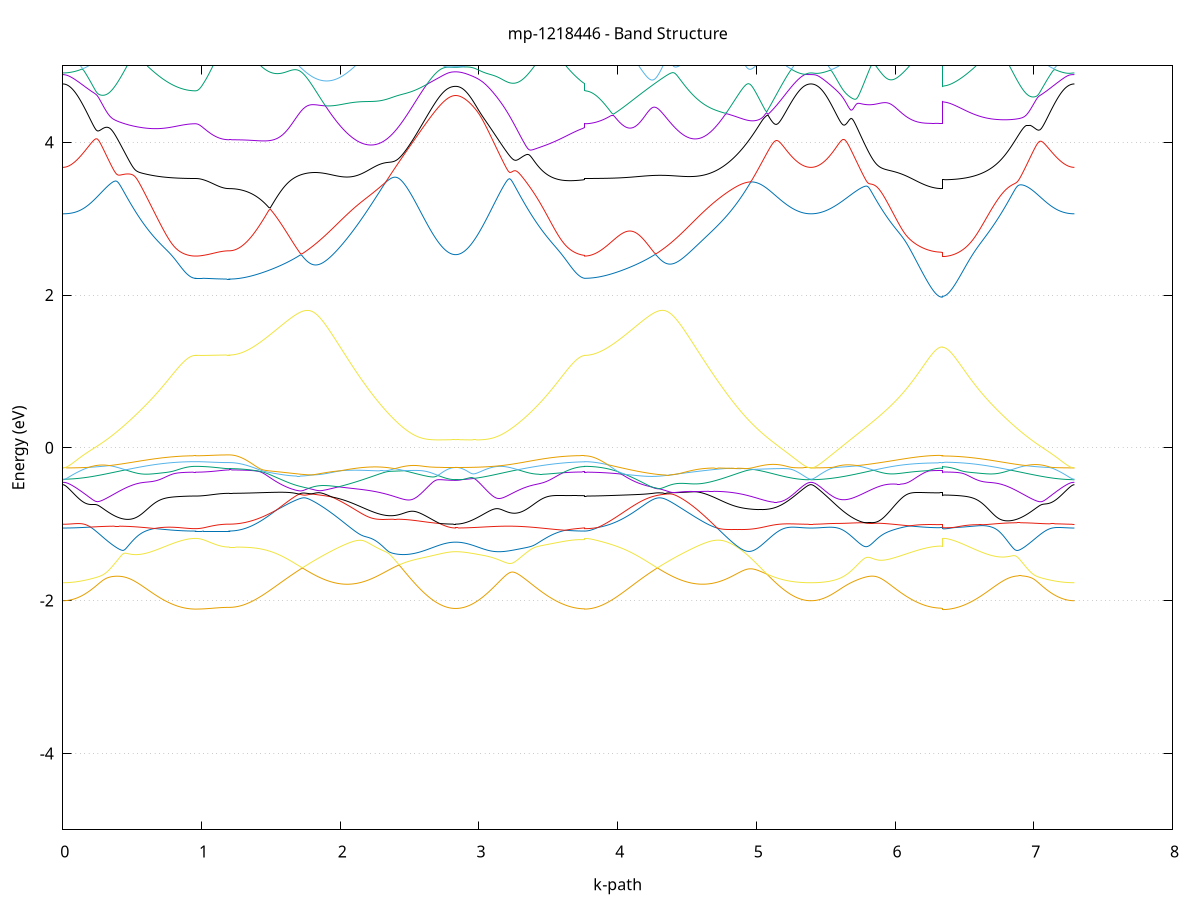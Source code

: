 set title 'mp-1218446 - Band Structure'
set xlabel 'k-path'
set ylabel 'Energy (eV)'
set grid y
set yrange [-5:5]
set terminal png size 800,600
set output 'mp-1218446_bands_gnuplot.png'
plot '-' using 1:2 with lines notitle, '-' using 1:2 with lines notitle, '-' using 1:2 with lines notitle, '-' using 1:2 with lines notitle, '-' using 1:2 with lines notitle, '-' using 1:2 with lines notitle, '-' using 1:2 with lines notitle, '-' using 1:2 with lines notitle, '-' using 1:2 with lines notitle, '-' using 1:2 with lines notitle, '-' using 1:2 with lines notitle, '-' using 1:2 with lines notitle, '-' using 1:2 with lines notitle, '-' using 1:2 with lines notitle, '-' using 1:2 with lines notitle, '-' using 1:2 with lines notitle, '-' using 1:2 with lines notitle, '-' using 1:2 with lines notitle, '-' using 1:2 with lines notitle, '-' using 1:2 with lines notitle, '-' using 1:2 with lines notitle, '-' using 1:2 with lines notitle, '-' using 1:2 with lines notitle, '-' using 1:2 with lines notitle, '-' using 1:2 with lines notitle, '-' using 1:2 with lines notitle, '-' using 1:2 with lines notitle, '-' using 1:2 with lines notitle, '-' using 1:2 with lines notitle, '-' using 1:2 with lines notitle, '-' using 1:2 with lines notitle, '-' using 1:2 with lines notitle, '-' using 1:2 with lines notitle, '-' using 1:2 with lines notitle, '-' using 1:2 with lines notitle, '-' using 1:2 with lines notitle, '-' using 1:2 with lines notitle, '-' using 1:2 with lines notitle, '-' using 1:2 with lines notitle, '-' using 1:2 with lines notitle, '-' using 1:2 with lines notitle, '-' using 1:2 with lines notitle, '-' using 1:2 with lines notitle, '-' using 1:2 with lines notitle, '-' using 1:2 with lines notitle, '-' using 1:2 with lines notitle, '-' using 1:2 with lines notitle, '-' using 1:2 with lines notitle, '-' using 1:2 with lines notitle, '-' using 1:2 with lines notitle, '-' using 1:2 with lines notitle, '-' using 1:2 with lines notitle, '-' using 1:2 with lines notitle, '-' using 1:2 with lines notitle, '-' using 1:2 with lines notitle, '-' using 1:2 with lines notitle, '-' using 1:2 with lines notitle, '-' using 1:2 with lines notitle, '-' using 1:2 with lines notitle, '-' using 1:2 with lines notitle, '-' using 1:2 with lines notitle, '-' using 1:2 with lines notitle, '-' using 1:2 with lines notitle, '-' using 1:2 with lines notitle
0.000000 -33.719950
0.009978 -33.719950
0.019956 -33.719950
0.029934 -33.719850
0.039912 -33.719750
0.049889 -33.719650
0.059867 -33.719550
0.069845 -33.719350
0.079823 -33.719150
0.089801 -33.718950
0.099779 -33.718750
0.109757 -33.718450
0.119735 -33.718150
0.129712 -33.717850
0.139690 -33.717550
0.149668 -33.717150
0.159646 -33.716850
0.169624 -33.716450
0.179602 -33.715950
0.189580 -33.715550
0.199558 -33.715050
0.209536 -33.714650
0.219513 -33.714150
0.229491 -33.713550
0.239469 -33.713050
0.249447 -33.712450
0.259425 -33.711950
0.269403 -33.711350
0.279381 -33.710750
0.289359 -33.710150
0.299336 -33.709450
0.309314 -33.708850
0.319292 -33.708150
0.329270 -33.707450
0.339248 -33.706750
0.349226 -33.706050
0.359204 -33.705350
0.369182 -33.704650
0.379160 -33.703950
0.389137 -33.703150
0.399115 -33.702450
0.409093 -33.701650
0.419071 -33.700950
0.429049 -33.700150
0.439027 -33.699350
0.449005 -33.698650
0.458983 -33.697850
0.468961 -33.697050
0.478938 -33.696350
0.488916 -33.695550
0.498894 -33.694750
0.508872 -33.693950
0.518850 -33.693250
0.528828 -33.692450
0.538806 -33.691650
0.548784 -33.690950
0.558761 -33.690150
0.568739 -33.689450
0.578717 -33.688650
0.588695 -33.687950
0.598673 -33.687250
0.608651 -33.686450
0.618629 -33.685750
0.628607 -33.685050
0.638584 -33.684450
0.648562 -33.683750
0.658540 -33.683050
0.668518 -33.682450
0.678496 -33.681850
0.688474 -33.681250
0.698452 -33.680650
0.708430 -33.680050
0.718408 -33.679450
0.728385 -33.678950
0.738363 -33.678450
0.748341 -33.677950
0.758319 -33.677450
0.768297 -33.676950
0.778275 -33.676550
0.788253 -33.676050
0.798231 -33.675650
0.808209 -33.675350
0.818186 -33.674950
0.828164 -33.674650
0.838142 -33.674350
0.848120 -33.674050
0.858098 -33.673750
0.868076 -33.673550
0.878054 -33.673350
0.888032 -33.673150
0.898009 -33.672950
0.907987 -33.672850
0.917965 -33.672750
0.927943 -33.672650
0.937921 -33.672550
0.947899 -33.672550
0.957877 -33.672450
0.957877 -33.672450
0.967009 -33.672450
0.976141 -33.672450
0.985273 -33.672450
0.994406 -33.672550
1.003538 -33.672550
1.012670 -33.672550
1.012670 -33.672550
1.022504 -33.672550
1.032339 -33.672550
1.042173 -33.672550
1.052007 -33.672550
1.061842 -33.672550
1.071676 -33.672550
1.081510 -33.672550
1.091345 -33.672450
1.101179 -33.672450
1.111013 -33.672450
1.120848 -33.672450
1.130682 -33.672450
1.140516 -33.672450
1.150351 -33.672450
1.160185 -33.672450
1.170019 -33.672450
1.179853 -33.672450
1.189688 -33.672450
1.199522 -33.672450
1.199522 -33.672450
1.209394 -33.672450
1.219266 -33.672450
1.229138 -33.672450
1.239010 -33.672450
1.248883 -33.672350
1.258755 -33.672350
1.268627 -33.672250
1.278499 -33.672150
1.288371 -33.672150
1.298243 -33.672050
1.308115 -33.671950
1.317987 -33.671850
1.327859 -33.671750
1.337731 -33.671650
1.347604 -33.671450
1.357476 -33.671350
1.367348 -33.671250
1.377220 -33.671050
1.387092 -33.670950
1.396964 -33.670750
1.406836 -33.670650
1.416708 -33.670450
1.426580 -33.670250
1.436452 -33.670150
1.446325 -33.669950
1.456197 -33.669750
1.466069 -33.669550
1.475941 -33.669450
1.485813 -33.669250
1.495685 -33.669050
1.505557 -33.668850
1.515429 -33.668650
1.525301 -33.668450
1.535173 -33.668350
1.545045 -33.668150
1.554918 -33.667950
1.564790 -33.667750
1.574662 -33.667550
1.584534 -33.667450
1.594406 -33.667250
1.604278 -33.667050
1.614150 -33.666950
1.624022 -33.666750
1.633894 -33.666650
1.643766 -33.666550
1.653639 -33.666350
1.663511 -33.666250
1.673383 -33.666150
1.683255 -33.666050
1.693127 -33.665950
1.702999 -33.665850
1.712871 -33.665850
1.722743 -33.665750
1.732615 -33.665750
1.742487 -33.665650
1.752360 -33.665650
1.762232 -33.665650
1.762232 -33.665650
1.772230 -33.665650
1.782228 -33.665650
1.792227 -33.665750
1.802225 -33.665750
1.812223 -33.665850
1.822222 -33.665950
1.832220 -33.666050
1.842218 -33.666150
1.852217 -33.666250
1.862215 -33.666450
1.872213 -33.666550
1.882212 -33.666750
1.892210 -33.666950
1.902208 -33.667150
1.912207 -33.667450
1.922205 -33.667750
1.932203 -33.668050
1.942202 -33.668350
1.952200 -33.668750
1.962198 -33.669050
1.972197 -33.669450
1.982195 -33.669850
1.992193 -33.670250
2.002192 -33.670750
2.012190 -33.671150
2.022188 -33.671650
2.032187 -33.672150
2.042185 -33.672650
2.052183 -33.673150
2.062182 -33.673750
2.072180 -33.674250
2.082178 -33.674850
2.092177 -33.675450
2.102175 -33.676050
2.112173 -33.676650
2.122172 -33.677350
2.132170 -33.677950
2.142168 -33.678650
2.152167 -33.679350
2.162165 -33.680050
2.172163 -33.680750
2.182162 -33.681450
2.192160 -33.682150
2.202158 -33.682950
2.212157 -33.683650
2.222155 -33.684450
2.232153 -33.685150
2.242152 -33.685950
2.252150 -33.686750
2.262148 -33.687550
2.272147 -33.688350
2.282145 -33.689150
2.292143 -33.689950
2.302142 -33.690750
2.312140 -33.691550
2.322138 -33.692450
2.332137 -33.693250
2.342135 -33.694050
2.352133 -33.694850
2.362132 -33.695650
2.372130 -33.696550
2.382128 -33.697350
2.392127 -33.698150
2.402125 -33.698950
2.412123 -33.699750
2.422122 -33.700550
2.432120 -33.701350
2.442118 -33.702150
2.452117 -33.702950
2.462115 -33.703650
2.472113 -33.704450
2.482112 -33.705150
2.492110 -33.705950
2.502108 -33.706650
2.512107 -33.707350
2.522105 -33.708050
2.532103 -33.708750
2.542102 -33.709450
2.552100 -33.710050
2.562098 -33.710750
2.572097 -33.711350
2.582095 -33.711950
2.592093 -33.712550
2.602092 -33.713050
2.612090 -33.713650
2.622088 -33.714150
2.632087 -33.714650
2.642085 -33.715150
2.652083 -33.715650
2.662082 -33.716050
2.672080 -33.716450
2.682078 -33.716850
2.692077 -33.717250
2.702075 -33.717550
2.712073 -33.717950
2.722072 -33.718250
2.732070 -33.718450
2.742068 -33.718750
2.752067 -33.718950
2.762065 -33.719150
2.772063 -33.719350
2.782062 -33.719450
2.792060 -33.719550
2.802058 -33.719650
2.812057 -33.719750
2.822055 -33.719750
2.832053 -33.719850
2.832053 -33.719850
2.842041 -33.719750
2.852029 -33.719750
2.862017 -33.719650
2.872005 -33.719550
2.881992 -33.719450
2.891980 -33.719350
2.901968 -33.719150
2.911956 -33.718950
2.921944 -33.718750
2.931931 -33.718550
2.941919 -33.718250
2.951907 -33.717950
2.961895 -33.717650
2.971883 -33.717250
2.981870 -33.716950
2.991858 -33.716550
3.001846 -33.716150
3.011834 -33.715650
3.021822 -33.715250
3.031809 -33.714750
3.041797 -33.714250
3.051785 -33.713750
3.061773 -33.713250
3.071761 -33.712650
3.081748 -33.712050
3.091736 -33.711450
3.101724 -33.710850
3.111712 -33.710250
3.121699 -33.709650
3.131687 -33.708950
3.141675 -33.708250
3.151663 -33.707650
3.161651 -33.706950
3.171638 -33.706250
3.181626 -33.705450
3.191614 -33.704750
3.201602 -33.704050
3.211590 -33.703250
3.221577 -33.702550
3.231565 -33.701750
3.241553 -33.700950
3.251541 -33.700250
3.261529 -33.699450
3.271516 -33.698650
3.281504 -33.697850
3.291492 -33.697050
3.301480 -33.696250
3.311468 -33.695450
3.321455 -33.694750
3.331443 -33.693950
3.341431 -33.693150
3.351419 -33.692350
3.361407 -33.691550
3.371394 -33.690850
3.381382 -33.690050
3.391370 -33.689250
3.401358 -33.688550
3.411346 -33.687750
3.421333 -33.687050
3.431321 -33.686350
3.441309 -33.685650
3.451297 -33.684950
3.461285 -33.684250
3.471272 -33.683550
3.481260 -33.682850
3.491248 -33.682250
3.501236 -33.681550
3.511224 -33.680950
3.521211 -33.680350
3.531199 -33.679750
3.541187 -33.679250
3.551175 -33.678650
3.561163 -33.678150
3.571150 -33.677650
3.581138 -33.677150
3.591126 -33.676750
3.601114 -33.676250
3.611102 -33.675850
3.621089 -33.675450
3.631077 -33.675050
3.641065 -33.674750
3.651053 -33.674450
3.661041 -33.674150
3.671028 -33.673850
3.681016 -33.673550
3.691004 -33.673350
3.700992 -33.673150
3.710979 -33.672950
3.720967 -33.672850
3.730955 -33.672750
3.740943 -33.672650
3.750931 -33.672550
3.760918 -33.672550
3.760918 -33.672450
3.770831 -33.672450
3.780743 -33.672450
3.790655 -33.672450
3.800567 -33.672450
3.810479 -33.672350
3.820391 -33.672350
3.830303 -33.672250
3.840215 -33.672250
3.850127 -33.672150
3.860039 -33.672050
3.869951 -33.671950
3.879863 -33.671850
3.889775 -33.671750
3.899687 -33.671650
3.909600 -33.671450
3.919512 -33.671350
3.929424 -33.671250
3.939336 -33.671050
3.949248 -33.670950
3.959160 -33.670750
3.969072 -33.670650
3.978984 -33.670450
3.988896 -33.670250
3.998808 -33.670150
4.008720 -33.669950
4.018632 -33.669750
4.028544 -33.669550
4.038456 -33.669350
4.048369 -33.669250
4.058281 -33.669050
4.068193 -33.668850
4.078105 -33.668650
4.088017 -33.668450
4.097929 -33.668250
4.107841 -33.668050
4.117753 -33.667950
4.127665 -33.667750
4.137577 -33.667550
4.147489 -33.667350
4.157401 -33.667250
4.167313 -33.667050
4.177225 -33.666950
4.187137 -33.666750
4.197050 -33.666650
4.206962 -33.666450
4.216874 -33.666350
4.226786 -33.666250
4.236698 -33.666150
4.246610 -33.666050
4.256522 -33.665950
4.266434 -33.665850
4.276346 -33.665850
4.286258 -33.665750
4.296170 -33.665750
4.296170 -33.665750
4.306146 -33.665650
4.316121 -33.665650
4.326096 -33.665650
4.336071 -33.665650
4.346047 -33.665650
4.356022 -33.665750
4.365997 -33.665750
4.375972 -33.665850
4.385948 -33.665950
4.395923 -33.666050
4.405898 -33.666150
4.415873 -33.666250
4.425849 -33.666450
4.435824 -33.666650
4.445799 -33.666850
4.455775 -33.667050
4.465750 -33.667250
4.475725 -33.667550
4.485700 -33.667850
4.495676 -33.668150
4.505651 -33.668450
4.515626 -33.668750
4.525601 -33.669150
4.535577 -33.669550
4.545552 -33.669950
4.555527 -33.670350
4.565503 -33.670850
4.575478 -33.671250
4.585453 -33.671750
4.595428 -33.672250
4.605404 -33.672750
4.615379 -33.673250
4.625354 -33.673850
4.635329 -33.674350
4.645305 -33.674950
4.655280 -33.675550
4.665255 -33.676150
4.675230 -33.676850
4.685206 -33.677450
4.695181 -33.678150
4.705156 -33.678750
4.715132 -33.679450
4.725107 -33.680150
4.735082 -33.680850
4.745057 -33.681550
4.755033 -33.682350
4.765008 -33.683050
4.774983 -33.683850
4.784958 -33.684550
4.794934 -33.685350
4.804909 -33.686150
4.814884 -33.686950
4.824859 -33.687750
4.834835 -33.688550
4.844810 -33.689350
4.854785 -33.690150
4.864761 -33.690950
4.874736 -33.691750
4.884711 -33.692550
4.894686 -33.693350
4.904662 -33.694250
4.914637 -33.695050
4.924612 -33.695850
4.934587 -33.696650
4.944563 -33.697450
4.954538 -33.698350
4.964513 -33.699150
4.974489 -33.699950
4.984464 -33.700750
4.994439 -33.701550
5.004414 -33.702250
5.014390 -33.703050
5.024365 -33.703850
5.034340 -33.704650
5.044315 -33.705350
5.054291 -33.706050
5.064266 -33.706850
5.074241 -33.707550
5.084216 -33.708250
5.094192 -33.708950
5.104167 -33.709550
5.114142 -33.710250
5.124118 -33.710850
5.134093 -33.711450
5.144068 -33.712050
5.154043 -33.712650
5.164019 -33.713250
5.173994 -33.713750
5.183969 -33.714350
5.193944 -33.714850
5.203920 -33.715350
5.213895 -33.715750
5.223870 -33.716250
5.233845 -33.716650
5.243821 -33.717050
5.253796 -33.717450
5.263771 -33.717750
5.273747 -33.718050
5.283722 -33.718350
5.293697 -33.718650
5.303672 -33.718950
5.313648 -33.719150
5.323623 -33.719350
5.333598 -33.719450
5.343573 -33.719650
5.353549 -33.719750
5.363524 -33.719850
5.373499 -33.719950
5.383475 -33.719950
5.393450 -33.719950
5.393450 -33.719950
5.403412 -33.719950
5.413374 -33.719950
5.423336 -33.719850
5.433298 -33.719750
5.443260 -33.719650
5.453222 -33.719550
5.463184 -33.719350
5.473147 -33.719150
5.483109 -33.718950
5.493071 -33.718650
5.503033 -33.718450
5.512995 -33.718150
5.522957 -33.717750
5.532919 -33.717450
5.542881 -33.717050
5.552843 -33.716650
5.562805 -33.716250
5.572768 -33.715850
5.582730 -33.715350
5.592692 -33.714950
5.602654 -33.714450
5.612616 -33.713850
5.622578 -33.713350
5.632540 -33.712750
5.642502 -33.712250
5.652464 -33.711650
5.662426 -33.711050
5.672389 -33.710350
5.682351 -33.709750
5.692313 -33.709050
5.702275 -33.708450
5.712237 -33.707750
5.722199 -33.707050
5.732161 -33.706350
5.742123 -33.705550
5.752085 -33.704850
5.762047 -33.704050
5.772009 -33.703350
5.781972 -33.702550
5.791934 -33.701850
5.801896 -33.701050
5.811858 -33.700250
5.821820 -33.699450
5.831782 -33.698650
5.841744 -33.697850
5.851706 -33.697050
5.861668 -33.696250
5.871630 -33.695450
5.881593 -33.694650
5.891555 -33.693850
5.901517 -33.693050
5.911479 -33.692250
5.921441 -33.691450
5.931403 -33.690650
5.941365 -33.689950
5.951327 -33.689150
5.961289 -33.688350
5.971251 -33.687550
5.981214 -33.686850
5.991176 -33.686050
6.001138 -33.685350
6.011100 -33.684650
6.021062 -33.683950
6.031024 -33.683250
6.040986 -33.682550
6.050948 -33.681850
6.060910 -33.681250
6.070872 -33.680550
6.080835 -33.679950
6.090797 -33.679350
6.100759 -33.678750
6.110721 -33.678150
6.120683 -33.677650
6.130645 -33.677050
6.140607 -33.676550
6.150569 -33.676050
6.160531 -33.675650
6.170493 -33.675150
6.180455 -33.674750
6.190418 -33.674350
6.200380 -33.673950
6.210342 -33.673650
6.220304 -33.673250
6.230266 -33.672950
6.240228 -33.672650
6.250190 -33.672450
6.260152 -33.672150
6.270114 -33.671950
6.280076 -33.671750
6.290039 -33.671650
6.300001 -33.671550
6.309963 -33.671450
6.319925 -33.671350
6.329887 -33.671350
6.339849 -33.671250
6.339849 -33.671250
6.349778 -33.671350
6.359707 -33.671350
6.369636 -33.671450
6.379566 -33.671550
6.389495 -33.671650
6.399424 -33.671750
6.409353 -33.671950
6.419282 -33.672150
6.429211 -33.672350
6.439140 -33.672650
6.449070 -33.672950
6.458999 -33.673250
6.468928 -33.673550
6.478857 -33.673850
6.488786 -33.674250
6.498715 -33.674650
6.508644 -33.675050
6.518574 -33.675550
6.528503 -33.675950
6.538432 -33.676450
6.548361 -33.676950
6.558290 -33.677450
6.568219 -33.678050
6.578148 -33.678550
6.588078 -33.679150
6.598007 -33.679750
6.607936 -33.680350
6.617865 -33.681050
6.627794 -33.681650
6.637723 -33.682350
6.647652 -33.682950
6.657582 -33.683650
6.667511 -33.684350
6.677440 -33.685050
6.687369 -33.685850
6.697298 -33.686550
6.707227 -33.687250
6.717156 -33.688050
6.727086 -33.688750
6.737015 -33.689550
6.746944 -33.690350
6.756873 -33.691150
6.766802 -33.691850
6.776731 -33.692650
6.786660 -33.693450
6.796590 -33.694250
6.806519 -33.695050
6.816448 -33.695850
6.826377 -33.696650
6.836306 -33.697450
6.846235 -33.698250
6.856164 -33.699050
6.866094 -33.699750
6.876023 -33.700550
6.885952 -33.701350
6.895881 -33.702150
6.905810 -33.702850
6.915739 -33.703650
6.925668 -33.704350
6.935598 -33.705150
6.945527 -33.705850
6.955456 -33.706550
6.965385 -33.707250
6.975314 -33.707950
6.985243 -33.708650
6.995172 -33.709250
7.005102 -33.709950
7.015031 -33.710550
7.024960 -33.711150
7.034889 -33.711750
7.044818 -33.712350
7.054747 -33.712950
7.064676 -33.713450
7.074606 -33.714050
7.084535 -33.714550
7.094464 -33.715050
7.104393 -33.715450
7.114322 -33.715950
7.124251 -33.716350
7.134180 -33.716750
7.144110 -33.717150
7.154039 -33.717450
7.163968 -33.717850
7.173897 -33.718150
7.183826 -33.718450
7.193755 -33.718650
7.203684 -33.718950
7.213614 -33.719150
7.223543 -33.719350
7.233472 -33.719550
7.243401 -33.719650
7.253330 -33.719750
7.263259 -33.719850
7.273188 -33.719950
7.283118 -33.719950
7.293047 -33.719950
e
0.000000 -33.717650
0.009978 -33.717650
0.019956 -33.717650
0.029934 -33.717550
0.039912 -33.717450
0.049889 -33.717350
0.059867 -33.717250
0.069845 -33.717050
0.079823 -33.716850
0.089801 -33.716650
0.099779 -33.716450
0.109757 -33.716150
0.119735 -33.715950
0.129712 -33.715650
0.139690 -33.715250
0.149668 -33.714950
0.159646 -33.714550
0.169624 -33.714150
0.179602 -33.713750
0.189580 -33.713350
0.199558 -33.712850
0.209536 -33.712450
0.219513 -33.711950
0.229491 -33.711450
0.239469 -33.710950
0.249447 -33.710350
0.259425 -33.709750
0.269403 -33.709250
0.279381 -33.708650
0.289359 -33.708050
0.299336 -33.707350
0.309314 -33.706750
0.319292 -33.706150
0.329270 -33.705450
0.339248 -33.704750
0.349226 -33.704050
0.359204 -33.703350
0.369182 -33.702650
0.379160 -33.701950
0.389137 -33.701250
0.399115 -33.700550
0.409093 -33.699750
0.419071 -33.699050
0.429049 -33.698250
0.439027 -33.697550
0.449005 -33.696750
0.458983 -33.696050
0.468961 -33.695250
0.478938 -33.694550
0.488916 -33.693750
0.498894 -33.692950
0.508872 -33.692250
0.518850 -33.691450
0.528828 -33.690750
0.538806 -33.689950
0.548784 -33.689250
0.558761 -33.688450
0.568739 -33.687750
0.578717 -33.687050
0.588695 -33.686250
0.598673 -33.685550
0.608651 -33.684850
0.618629 -33.684150
0.628607 -33.683550
0.638584 -33.682850
0.648562 -33.682150
0.658540 -33.681550
0.668518 -33.680950
0.678496 -33.680250
0.688474 -33.679650
0.698452 -33.679150
0.708430 -33.678550
0.718408 -33.677950
0.728385 -33.677450
0.738363 -33.676950
0.748341 -33.676450
0.758319 -33.675950
0.768297 -33.675550
0.778275 -33.675050
0.788253 -33.674650
0.798231 -33.674250
0.808209 -33.673850
0.818186 -33.673550
0.828164 -33.673250
0.838142 -33.672950
0.848120 -33.672650
0.858098 -33.672350
0.868076 -33.672150
0.878054 -33.671950
0.888032 -33.671750
0.898009 -33.671550
0.907987 -33.671450
0.917965 -33.671350
0.927943 -33.671250
0.937921 -33.671150
0.947899 -33.671150
0.957877 -33.671150
0.957877 -33.671150
0.967009 -33.671150
0.976141 -33.671150
0.985273 -33.671150
0.994406 -33.671150
1.003538 -33.671150
1.012670 -33.671150
1.012670 -33.671150
1.022504 -33.671150
1.032339 -33.671150
1.042173 -33.671150
1.052007 -33.671150
1.061842 -33.671150
1.071676 -33.671150
1.081510 -33.671150
1.091345 -33.671150
1.101179 -33.671150
1.111013 -33.671150
1.120848 -33.671150
1.130682 -33.671150
1.140516 -33.671150
1.150351 -33.671150
1.160185 -33.671150
1.170019 -33.671150
1.179853 -33.671150
1.189688 -33.671150
1.199522 -33.671150
1.199522 -33.671150
1.209394 -33.671150
1.219266 -33.671150
1.229138 -33.671050
1.239010 -33.671050
1.248883 -33.671050
1.258755 -33.670950
1.268627 -33.670950
1.278499 -33.670850
1.288371 -33.670750
1.298243 -33.670750
1.308115 -33.670650
1.317987 -33.670550
1.327859 -33.670450
1.337731 -33.670350
1.347604 -33.670250
1.357476 -33.670050
1.367348 -33.669950
1.377220 -33.669850
1.387092 -33.669650
1.396964 -33.669550
1.406836 -33.669350
1.416708 -33.669250
1.426580 -33.669050
1.436452 -33.668950
1.446325 -33.668750
1.456197 -33.668650
1.466069 -33.668450
1.475941 -33.668250
1.485813 -33.668150
1.495685 -33.667950
1.505557 -33.667750
1.515429 -33.667650
1.525301 -33.667450
1.535173 -33.667250
1.545045 -33.667150
1.554918 -33.666950
1.564790 -33.666850
1.574662 -33.666650
1.584534 -33.666550
1.594406 -33.666350
1.604278 -33.666250
1.614150 -33.666050
1.624022 -33.665950
1.633894 -33.665850
1.643766 -33.665750
1.653639 -33.665650
1.663511 -33.665550
1.673383 -33.665450
1.683255 -33.665350
1.693127 -33.665350
1.702999 -33.665250
1.712871 -33.665250
1.722743 -33.665150
1.732615 -33.665150
1.742487 -33.665150
1.752360 -33.665150
1.762232 -33.665250
1.762232 -33.665250
1.772230 -33.665250
1.782228 -33.665250
1.792227 -33.665350
1.802225 -33.665450
1.812223 -33.665550
1.822222 -33.665650
1.832220 -33.665750
1.842218 -33.665950
1.852217 -33.666050
1.862215 -33.666250
1.872213 -33.666450
1.882212 -33.666650
1.892210 -33.666950
1.902208 -33.667150
1.912207 -33.667450
1.922205 -33.667650
1.932203 -33.667950
1.942202 -33.668250
1.952200 -33.668550
1.962198 -33.668850
1.972197 -33.669250
1.982195 -33.669650
1.992193 -33.669950
2.002192 -33.670450
2.012190 -33.670850
2.022188 -33.671250
2.032187 -33.671750
2.042185 -33.672150
2.052183 -33.672650
2.062182 -33.673250
2.072180 -33.673750
2.082178 -33.674250
2.092177 -33.674850
2.102175 -33.675450
2.112173 -33.676050
2.122172 -33.676650
2.132170 -33.677250
2.142168 -33.677850
2.152167 -33.678550
2.162165 -33.679150
2.172163 -33.679850
2.182162 -33.680550
2.192160 -33.681250
2.202158 -33.681950
2.212157 -33.682650
2.222155 -33.683450
2.232153 -33.684150
2.242152 -33.684950
2.252150 -33.685650
2.262148 -33.686450
2.272147 -33.687150
2.282145 -33.687950
2.292143 -33.688750
2.302142 -33.689550
2.312140 -33.690350
2.322138 -33.691150
2.332137 -33.691950
2.342135 -33.692750
2.352133 -33.693550
2.362132 -33.694350
2.372130 -33.695050
2.382128 -33.695850
2.392127 -33.696650
2.402125 -33.697450
2.412123 -33.698250
2.422122 -33.699050
2.432120 -33.699850
2.442118 -33.700550
2.452117 -33.701350
2.462115 -33.702050
2.472113 -33.702850
2.482112 -33.703550
2.492110 -33.704250
2.502108 -33.704950
2.512107 -33.705650
2.522105 -33.706350
2.532103 -33.707050
2.542102 -33.707650
2.552100 -33.708350
2.562098 -33.708950
2.572097 -33.709550
2.582095 -33.710150
2.592093 -33.710750
2.602092 -33.711250
2.612090 -33.711750
2.622088 -33.712350
2.632087 -33.712850
2.642085 -33.713250
2.652083 -33.713750
2.662082 -33.714150
2.672080 -33.714550
2.682078 -33.714950
2.692077 -33.715350
2.702075 -33.715650
2.712073 -33.715950
2.722072 -33.716250
2.732070 -33.716550
2.742068 -33.716750
2.752067 -33.717050
2.762065 -33.717250
2.772063 -33.717350
2.782062 -33.717550
2.792060 -33.717650
2.802058 -33.717750
2.812057 -33.717750
2.822055 -33.717850
2.832053 -33.717850
2.832053 -33.717850
2.842041 -33.717850
2.852029 -33.717750
2.862017 -33.717750
2.872005 -33.717650
2.881992 -33.717550
2.891980 -33.717350
2.901968 -33.717250
2.911956 -33.717050
2.921944 -33.716850
2.931931 -33.716550
2.941919 -33.716250
2.951907 -33.716050
2.961895 -33.715650
2.971883 -33.715350
2.981870 -33.714950
2.991858 -33.714650
3.001846 -33.714150
3.011834 -33.713750
3.021822 -33.713350
3.031809 -33.712850
3.041797 -33.712350
3.051785 -33.711850
3.061773 -33.711350
3.071761 -33.710750
3.081748 -33.710150
3.091736 -33.709650
3.101724 -33.709050
3.111712 -33.708350
3.121699 -33.707750
3.131687 -33.707150
3.141675 -33.706450
3.151663 -33.705750
3.161651 -33.705050
3.171638 -33.704350
3.181626 -33.703650
3.191614 -33.702950
3.201602 -33.702250
3.211590 -33.701450
3.221577 -33.700750
3.231565 -33.699950
3.241553 -33.699250
3.251541 -33.698450
3.261529 -33.697650
3.271516 -33.696950
3.281504 -33.696150
3.291492 -33.695350
3.301480 -33.694550
3.311468 -33.693750
3.321455 -33.693050
3.331443 -33.692250
3.341431 -33.691450
3.351419 -33.690650
3.361407 -33.689950
3.371394 -33.689150
3.381382 -33.688350
3.391370 -33.687650
3.401358 -33.686950
3.411346 -33.686150
3.421333 -33.685450
3.431321 -33.684750
3.441309 -33.684050
3.451297 -33.683350
3.461285 -33.682650
3.471272 -33.681950
3.481260 -33.681350
3.491248 -33.680650
3.501236 -33.680050
3.511224 -33.679450
3.521211 -33.678850
3.531199 -33.678250
3.541187 -33.677750
3.551175 -33.677250
3.561163 -33.676650
3.571150 -33.676150
3.581138 -33.675750
3.591126 -33.675250
3.601114 -33.674850
3.611102 -33.674450
3.621089 -33.674050
3.631077 -33.673650
3.641065 -33.673350
3.651053 -33.673050
3.661041 -33.672750
3.671028 -33.672450
3.681016 -33.672150
3.691004 -33.671950
3.700992 -33.671750
3.710979 -33.671650
3.720967 -33.671450
3.730955 -33.671350
3.740943 -33.671250
3.750931 -33.671150
3.760918 -33.671150
3.760918 -33.671150
3.770831 -33.671150
3.780743 -33.671150
3.790655 -33.671050
3.800567 -33.671050
3.810479 -33.671050
3.820391 -33.670950
3.830303 -33.670950
3.840215 -33.670850
3.850127 -33.670750
3.860039 -33.670650
3.869951 -33.670650
3.879863 -33.670550
3.889775 -33.670450
3.899687 -33.670350
3.909600 -33.670150
3.919512 -33.670050
3.929424 -33.669950
3.939336 -33.669850
3.949248 -33.669650
3.959160 -33.669550
3.969072 -33.669350
3.978984 -33.669250
3.988896 -33.669050
3.998808 -33.668950
4.008720 -33.668750
4.018632 -33.668550
4.028544 -33.668450
4.038456 -33.668250
4.048369 -33.668050
4.058281 -33.667950
4.068193 -33.667750
4.078105 -33.667550
4.088017 -33.667450
4.097929 -33.667250
4.107841 -33.667050
4.117753 -33.666950
4.127665 -33.666750
4.137577 -33.666650
4.147489 -33.666450
4.157401 -33.666350
4.167313 -33.666150
4.177225 -33.666050
4.187137 -33.665950
4.197050 -33.665850
4.206962 -33.665750
4.216874 -33.665650
4.226786 -33.665550
4.236698 -33.665450
4.246610 -33.665350
4.256522 -33.665350
4.266434 -33.665250
4.276346 -33.665250
4.286258 -33.665150
4.296170 -33.665150
4.296170 -33.665150
4.306146 -33.665150
4.316121 -33.665150
4.326096 -33.665250
4.336071 -33.665250
4.346047 -33.665350
4.356022 -33.665350
4.365997 -33.665450
4.375972 -33.665550
4.385948 -33.665650
4.395923 -33.665850
4.405898 -33.665950
4.415873 -33.666150
4.425849 -33.666350
4.435824 -33.666550
4.445799 -33.666750
4.455775 -33.666950
4.465750 -33.667250
4.475725 -33.667450
4.485700 -33.667750
4.495676 -33.668050
4.505651 -33.668350
4.515626 -33.668650
4.525601 -33.668950
4.535577 -33.669350
4.545552 -33.669650
4.555527 -33.670050
4.565503 -33.670450
4.575478 -33.670850
4.585453 -33.671350
4.595428 -33.671850
4.605404 -33.672250
4.615379 -33.672750
4.625354 -33.673250
4.635329 -33.673850
4.645305 -33.674350
4.655280 -33.674950
4.665255 -33.675450
4.675230 -33.676050
4.685206 -33.676650
4.695181 -33.677350
4.705156 -33.677950
4.715132 -33.678550
4.725107 -33.679250
4.735082 -33.679950
4.745057 -33.680650
4.755033 -33.681350
4.765008 -33.682050
4.774983 -33.682750
4.784958 -33.683450
4.794934 -33.684250
4.804909 -33.684950
4.814884 -33.685750
4.824859 -33.686450
4.834835 -33.687250
4.844810 -33.688050
4.854785 -33.688750
4.864761 -33.689550
4.874736 -33.690350
4.884711 -33.691150
4.894686 -33.691950
4.904662 -33.692750
4.914637 -33.693550
4.924612 -33.694350
4.934587 -33.695150
4.944563 -33.695850
4.954538 -33.696650
4.964513 -33.697450
4.974489 -33.698250
4.984464 -33.699050
4.994439 -33.699750
5.004414 -33.700550
5.014390 -33.701250
5.024365 -33.702050
5.034340 -33.702750
5.044315 -33.703450
5.054291 -33.704250
5.064266 -33.704950
5.074241 -33.705550
5.084216 -33.706250
5.094192 -33.706950
5.104167 -33.707550
5.114142 -33.708250
5.124118 -33.708850
5.134093 -33.709450
5.144068 -33.710050
5.154043 -33.710550
5.164019 -33.711150
5.173994 -33.711650
5.183969 -33.712150
5.193944 -33.712650
5.203920 -33.713150
5.213895 -33.713550
5.223870 -33.714050
5.233845 -33.714450
5.243821 -33.714850
5.253796 -33.715150
5.263771 -33.715550
5.273747 -33.715850
5.283722 -33.716150
5.293697 -33.716350
5.303672 -33.716650
5.313648 -33.716850
5.323623 -33.717050
5.333598 -33.717250
5.343573 -33.717350
5.353549 -33.717450
5.363524 -33.717550
5.373499 -33.717650
5.383475 -33.717650
5.393450 -33.717650
5.393450 -33.717650
5.403412 -33.717650
5.413374 -33.717650
5.423336 -33.717550
5.433298 -33.717450
5.443260 -33.717350
5.453222 -33.717250
5.463184 -33.717050
5.473147 -33.716850
5.483109 -33.716650
5.493071 -33.716450
5.503033 -33.716150
5.512995 -33.715850
5.522957 -33.715550
5.532919 -33.715250
5.542881 -33.714850
5.552843 -33.714450
5.562805 -33.714050
5.572768 -33.713650
5.582730 -33.713250
5.592692 -33.712750
5.602654 -33.712250
5.612616 -33.711750
5.622578 -33.711250
5.632540 -33.710650
5.642502 -33.710150
5.652464 -33.709550
5.662426 -33.708950
5.672389 -33.708350
5.682351 -33.707750
5.692313 -33.707050
5.702275 -33.706450
5.712237 -33.705750
5.722199 -33.705050
5.732161 -33.704350
5.742123 -33.703650
5.752085 -33.702950
5.762047 -33.702250
5.772009 -33.701550
5.781972 -33.700750
5.791934 -33.700050
5.801896 -33.699250
5.811858 -33.698550
5.821820 -33.697750
5.831782 -33.696950
5.841744 -33.696250
5.851706 -33.695450
5.861668 -33.694650
5.871630 -33.693850
5.881593 -33.693150
5.891555 -33.692350
5.901517 -33.691550
5.911479 -33.690750
5.921441 -33.690050
5.931403 -33.689250
5.941365 -33.688550
5.951327 -33.687750
5.961289 -33.687050
5.971251 -33.686250
5.981214 -33.685550
5.991176 -33.684850
6.001138 -33.684150
6.011100 -33.683450
6.021062 -33.682750
6.031024 -33.682150
6.040986 -33.681450
6.050948 -33.680850
6.060910 -33.680150
6.070872 -33.679550
6.080835 -33.678950
6.090797 -33.678450
6.100759 -33.677850
6.110721 -33.677350
6.120683 -33.676750
6.130645 -33.676250
6.140607 -33.675850
6.150569 -33.675350
6.160531 -33.674950
6.170493 -33.674450
6.180455 -33.674050
6.190418 -33.673750
6.200380 -33.673350
6.210342 -33.673050
6.220304 -33.672750
6.230266 -33.672450
6.240228 -33.672150
6.250190 -33.671950
6.260152 -33.671750
6.270114 -33.671550
6.280076 -33.671450
6.290039 -33.671250
6.300001 -33.671150
6.309963 -33.671050
6.319925 -33.671050
6.329887 -33.670950
6.339849 -33.670950
6.339849 -33.670950
6.349778 -33.670950
6.359707 -33.671050
6.369636 -33.671050
6.379566 -33.671150
6.389495 -33.671250
6.399424 -33.671450
6.409353 -33.671550
6.419282 -33.671750
6.429211 -33.671950
6.439140 -33.672150
6.449070 -33.672450
6.458999 -33.672750
6.468928 -33.673050
6.478857 -33.673350
6.488786 -33.673650
6.498715 -33.674050
6.508644 -33.674450
6.518574 -33.674850
6.528503 -33.675250
6.538432 -33.675750
6.548361 -33.676150
6.558290 -33.676650
6.568219 -33.677250
6.578148 -33.677750
6.588078 -33.678250
6.598007 -33.678850
6.607936 -33.679450
6.617865 -33.680050
6.627794 -33.680650
6.637723 -33.681250
6.647652 -33.681950
6.657582 -33.682550
6.667511 -33.683250
6.677440 -33.683950
6.687369 -33.684650
6.697298 -33.685350
6.707227 -33.686050
6.717156 -33.686750
6.727086 -33.687450
6.737015 -33.688250
6.746944 -33.688950
6.756873 -33.689750
6.766802 -33.690450
6.776731 -33.691250
6.786660 -33.691950
6.796590 -33.692750
6.806519 -33.693550
6.816448 -33.694250
6.826377 -33.695050
6.836306 -33.695850
6.846235 -33.696550
6.856164 -33.697350
6.866094 -33.698050
6.876023 -33.698850
6.885952 -33.699650
6.895881 -33.700350
6.905810 -33.701050
6.915739 -33.701850
6.925668 -33.702550
6.935598 -33.703250
6.945527 -33.703950
6.955456 -33.704650
6.965385 -33.705350
6.975314 -33.705950
6.985243 -33.706650
6.995172 -33.707250
7.005102 -33.707950
7.015031 -33.708550
7.024960 -33.709150
7.034889 -33.709750
7.044818 -33.710250
7.054747 -33.710850
7.064676 -33.711350
7.074606 -33.711850
7.084535 -33.712350
7.094464 -33.712850
7.104393 -33.713250
7.114322 -33.713750
7.124251 -33.714150
7.134180 -33.714550
7.144110 -33.714950
7.154039 -33.715250
7.163968 -33.715550
7.173897 -33.715850
7.183826 -33.716150
7.193755 -33.716450
7.203684 -33.716650
7.213614 -33.716850
7.223543 -33.717050
7.233472 -33.717250
7.243401 -33.717350
7.253330 -33.717450
7.263259 -33.717550
7.273188 -33.717650
7.283118 -33.717650
7.293047 -33.717650
e
0.000000 -33.333650
0.009978 -33.333650
0.019956 -33.333650
0.029934 -33.333550
0.039912 -33.333450
0.049889 -33.333350
0.059867 -33.333250
0.069845 -33.333050
0.079823 -33.332850
0.089801 -33.332650
0.099779 -33.332450
0.109757 -33.332250
0.119735 -33.331950
0.129712 -33.331650
0.139690 -33.331350
0.149668 -33.330950
0.159646 -33.330550
0.169624 -33.330250
0.179602 -33.329750
0.189580 -33.329350
0.199558 -33.328950
0.209536 -33.328450
0.219513 -33.327950
0.229491 -33.327450
0.239469 -33.326850
0.249447 -33.326350
0.259425 -33.325750
0.269403 -33.325150
0.279381 -33.324550
0.289359 -33.323950
0.299336 -33.323350
0.309314 -33.322650
0.319292 -33.322050
0.329270 -33.321350
0.339248 -33.320650
0.349226 -33.319950
0.359204 -33.319250
0.369182 -33.318550
0.379160 -33.317750
0.389137 -33.317050
0.399115 -33.316250
0.409093 -33.315550
0.419071 -33.314750
0.429049 -33.313950
0.439027 -33.313150
0.449005 -33.312450
0.458983 -33.311650
0.468961 -33.310850
0.478938 -33.310050
0.488916 -33.309250
0.498894 -33.308450
0.508872 -33.307650
0.518850 -33.306750
0.528828 -33.305950
0.538806 -33.305150
0.548784 -33.304350
0.558761 -33.303550
0.568739 -33.302750
0.578717 -33.301950
0.588695 -33.301250
0.598673 -33.300450
0.608651 -33.299650
0.618629 -33.298850
0.628607 -33.298150
0.638584 -33.297350
0.648562 -33.296650
0.658540 -33.295950
0.668518 -33.295250
0.678496 -33.294450
0.688474 -33.293850
0.698452 -33.293150
0.708430 -33.292450
0.718408 -33.291850
0.728385 -33.291150
0.738363 -33.290550
0.748341 -33.289950
0.758319 -33.289350
0.768297 -33.288850
0.778275 -33.288250
0.788253 -33.287750
0.798231 -33.287250
0.808209 -33.286750
0.818186 -33.286350
0.828164 -33.285950
0.838142 -33.285450
0.848120 -33.285150
0.858098 -33.284750
0.868076 -33.284450
0.878054 -33.284150
0.888032 -33.283950
0.898009 -33.283650
0.907987 -33.283450
0.917965 -33.283350
0.927943 -33.283250
0.937921 -33.283150
0.947899 -33.283050
0.957877 -33.283050
0.957877 -33.283050
0.967009 -33.283050
0.976141 -33.283050
0.985273 -33.283050
0.994406 -33.283050
1.003538 -33.283050
1.012670 -33.283050
1.012670 -33.283050
1.022504 -33.283050
1.032339 -33.283050
1.042173 -33.283050
1.052007 -33.283050
1.061842 -33.283050
1.071676 -33.283050
1.081510 -33.283050
1.091345 -33.283050
1.101179 -33.283050
1.111013 -33.283050
1.120848 -33.283050
1.130682 -33.283050
1.140516 -33.283050
1.150351 -33.283050
1.160185 -33.283050
1.170019 -33.283050
1.179853 -33.283050
1.189688 -33.283050
1.199522 -33.283050
1.199522 -33.283050
1.209394 -33.283050
1.219266 -33.283050
1.229138 -33.282950
1.239010 -33.282950
1.248883 -33.282950
1.258755 -33.282850
1.268627 -33.282750
1.278499 -33.282650
1.288371 -33.282650
1.298243 -33.282550
1.308115 -33.282350
1.317987 -33.282250
1.327859 -33.282150
1.337731 -33.282050
1.347604 -33.281850
1.357476 -33.281750
1.367348 -33.281550
1.377220 -33.281350
1.387092 -33.281150
1.396964 -33.280950
1.406836 -33.280750
1.416708 -33.280550
1.426580 -33.280350
1.436452 -33.280150
1.446325 -33.279950
1.456197 -33.279750
1.466069 -33.279450
1.475941 -33.279250
1.485813 -33.279050
1.495685 -33.278750
1.505557 -33.278550
1.515429 -33.278250
1.525301 -33.278050
1.535173 -33.277750
1.545045 -33.277550
1.554918 -33.277250
1.564790 -33.277050
1.574662 -33.276750
1.584534 -33.276450
1.594406 -33.276250
1.604278 -33.275950
1.614150 -33.275750
1.624022 -33.275450
1.633894 -33.275250
1.643766 -33.275050
1.653639 -33.274750
1.663511 -33.274550
1.673383 -33.274350
1.683255 -33.274050
1.693127 -33.273850
1.702999 -33.273650
1.712871 -33.273650
1.722743 -33.273750
1.732615 -33.273850
1.742487 -33.273950
1.752360 -33.274150
1.762232 -33.274350
1.762232 -33.274350
1.772230 -33.274550
1.782228 -33.274750
1.792227 -33.274950
1.802225 -33.275150
1.812223 -33.275350
1.822222 -33.275650
1.832220 -33.275950
1.842218 -33.276250
1.852217 -33.276550
1.862215 -33.276850
1.872213 -33.277150
1.882212 -33.277550
1.892210 -33.277850
1.902208 -33.278250
1.912207 -33.278650
1.922205 -33.279050
1.932203 -33.279550
1.942202 -33.279950
1.952200 -33.280450
1.962198 -33.280950
1.972197 -33.281450
1.982195 -33.281950
1.992193 -33.282450
2.002192 -33.282950
2.012190 -33.283550
2.022188 -33.284150
2.032187 -33.284750
2.042185 -33.285350
2.052183 -33.285950
2.062182 -33.286550
2.072180 -33.287250
2.082178 -33.287850
2.092177 -33.288550
2.102175 -33.289250
2.112173 -33.289950
2.122172 -33.290650
2.132170 -33.291350
2.142168 -33.292150
2.152167 -33.292850
2.162165 -33.293550
2.172163 -33.294350
2.182162 -33.295150
2.192160 -33.295950
2.202158 -33.296750
2.212157 -33.297550
2.222155 -33.298350
2.232153 -33.299150
2.242152 -33.299950
2.252150 -33.300750
2.262148 -33.301550
2.272147 -33.302450
2.282145 -33.303250
2.292143 -33.304050
2.302142 -33.304950
2.312140 -33.305750
2.322138 -33.306550
2.332137 -33.307450
2.342135 -33.308250
2.352133 -33.309050
2.362132 -33.309950
2.372130 -33.310750
2.382128 -33.311550
2.392127 -33.312350
2.402125 -33.313150
2.412123 -33.313950
2.422122 -33.314750
2.432120 -33.315550
2.442118 -33.316350
2.452117 -33.317150
2.462115 -33.317850
2.472113 -33.318650
2.482112 -33.319350
2.492110 -33.320150
2.502108 -33.320850
2.512107 -33.321550
2.522105 -33.322250
2.532103 -33.322850
2.542102 -33.323550
2.552100 -33.324150
2.562098 -33.324850
2.572097 -33.325450
2.582095 -33.326050
2.592093 -33.326550
2.602092 -33.327150
2.612090 -33.327650
2.622088 -33.328150
2.632087 -33.328650
2.642085 -33.329150
2.652083 -33.329550
2.662082 -33.330050
2.672080 -33.330450
2.682078 -33.330850
2.692077 -33.331150
2.702075 -33.331550
2.712073 -33.331850
2.722072 -33.332150
2.732070 -33.332350
2.742068 -33.332650
2.752067 -33.332850
2.762065 -33.333050
2.772063 -33.333250
2.782062 -33.333350
2.792060 -33.333450
2.802058 -33.333550
2.812057 -33.333650
2.822055 -33.333650
2.832053 -33.333650
2.832053 -33.333650
2.842041 -33.333650
2.852029 -33.333650
2.862017 -33.333550
2.872005 -33.333450
2.881992 -33.333350
2.891980 -33.333250
2.901968 -33.333050
2.911956 -33.332850
2.921944 -33.332650
2.931931 -33.332350
2.941919 -33.332150
2.951907 -33.331850
2.961895 -33.331550
2.971883 -33.331150
2.981870 -33.330850
2.991858 -33.330450
3.001846 -33.330050
3.011834 -33.329650
3.021822 -33.329150
3.031809 -33.328650
3.041797 -33.328250
3.051785 -33.327650
3.061773 -33.327150
3.071761 -33.326650
3.081748 -33.326050
3.091736 -33.325450
3.101724 -33.324850
3.111712 -33.324250
3.121699 -33.323550
3.131687 -33.322950
3.141675 -33.322250
3.151663 -33.321550
3.161651 -33.320850
3.171638 -33.320150
3.181626 -33.319450
3.191614 -33.318750
3.201602 -33.317950
3.211590 -33.317250
3.221577 -33.316450
3.231565 -33.315650
3.241553 -33.314850
3.251541 -33.314050
3.261529 -33.313250
3.271516 -33.312450
3.281504 -33.311650
3.291492 -33.310850
3.301480 -33.310050
3.311468 -33.309250
3.321455 -33.308450
3.331443 -33.307550
3.341431 -33.306750
3.351419 -33.305950
3.361407 -33.305150
3.371394 -33.304250
3.381382 -33.303450
3.391370 -33.302650
3.401358 -33.301850
3.411346 -33.301050
3.421333 -33.300250
3.431321 -33.299450
3.441309 -33.298650
3.451297 -33.297950
3.461285 -33.297150
3.471272 -33.296450
3.481260 -33.295650
3.491248 -33.294950
3.501236 -33.294250
3.511224 -33.293550
3.521211 -33.292850
3.531199 -33.292150
3.541187 -33.291550
3.551175 -33.290850
3.561163 -33.290250
3.571150 -33.289650
3.581138 -33.289050
3.591126 -33.288550
3.601114 -33.287950
3.611102 -33.287450
3.621089 -33.286950
3.631077 -33.286450
3.641065 -33.286050
3.651053 -33.285650
3.661041 -33.285250
3.671028 -33.284850
3.681016 -33.284550
3.691004 -33.284250
3.700992 -33.283950
3.710979 -33.283750
3.720967 -33.283550
3.730955 -33.283350
3.740943 -33.283250
3.750931 -33.283150
3.760918 -33.283050
3.760918 -33.283050
3.770831 -33.283050
3.780743 -33.283050
3.790655 -33.282950
3.800567 -33.282950
3.810479 -33.282950
3.820391 -33.282850
3.830303 -33.282750
3.840215 -33.282650
3.850127 -33.282650
3.860039 -33.282550
3.869951 -33.282350
3.879863 -33.282250
3.889775 -33.282150
3.899687 -33.281950
3.909600 -33.281850
3.919512 -33.281650
3.929424 -33.281550
3.939336 -33.281350
3.949248 -33.281150
3.959160 -33.280950
3.969072 -33.280750
3.978984 -33.280550
3.988896 -33.280350
3.998808 -33.280150
4.008720 -33.279950
4.018632 -33.279650
4.028544 -33.279450
4.038456 -33.279250
4.048369 -33.278950
4.058281 -33.278750
4.068193 -33.278450
4.078105 -33.278250
4.088017 -33.277950
4.097929 -33.277750
4.107841 -33.277450
4.117753 -33.277250
4.127665 -33.276950
4.137577 -33.276750
4.147489 -33.276450
4.157401 -33.276150
4.167313 -33.275950
4.177225 -33.275650
4.187137 -33.275450
4.197050 -33.275150
4.206962 -33.274950
4.216874 -33.274750
4.226786 -33.274450
4.236698 -33.274250
4.246610 -33.274050
4.256522 -33.273850
4.266434 -33.273650
4.276346 -33.273650
4.286258 -33.273750
4.296170 -33.273850
4.296170 -33.273850
4.306146 -33.274050
4.316121 -33.274150
4.326096 -33.274350
4.336071 -33.274550
4.346047 -33.274750
4.356022 -33.274950
4.365997 -33.275150
4.375972 -33.275450
4.385948 -33.275750
4.395923 -33.275950
4.405898 -33.276250
4.415873 -33.276550
4.425849 -33.276850
4.435824 -33.277250
4.445799 -33.277550
4.455775 -33.277950
4.465750 -33.278350
4.475725 -33.278750
4.485700 -33.279150
4.495676 -33.279650
4.505651 -33.280050
4.515626 -33.280550
4.525601 -33.281050
4.535577 -33.281550
4.545552 -33.282050
4.555527 -33.282550
4.565503 -33.283050
4.575478 -33.283650
4.585453 -33.284250
4.595428 -33.284850
4.605404 -33.285450
4.615379 -33.286050
4.625354 -33.286650
4.635329 -33.287350
4.645305 -33.287950
4.655280 -33.288650
4.665255 -33.289350
4.675230 -33.290050
4.685206 -33.290750
4.695181 -33.291450
4.705156 -33.292250
4.715132 -33.292950
4.725107 -33.293750
4.735082 -33.294450
4.745057 -33.295250
4.755033 -33.296050
4.765008 -33.296850
4.774983 -33.297650
4.784958 -33.298450
4.794934 -33.299250
4.804909 -33.300050
4.814884 -33.300850
4.824859 -33.301650
4.834835 -33.302550
4.844810 -33.303350
4.854785 -33.304150
4.864761 -33.305050
4.874736 -33.305850
4.884711 -33.306650
4.894686 -33.307550
4.904662 -33.308350
4.914637 -33.309150
4.924612 -33.310050
4.934587 -33.310850
4.944563 -33.311650
4.954538 -33.312450
4.964513 -33.313250
4.974489 -33.314050
4.984464 -33.314850
4.994439 -33.315650
5.004414 -33.316450
5.014390 -33.317250
5.024365 -33.317950
5.034340 -33.318750
5.044315 -33.319450
5.054291 -33.320150
5.064266 -33.320850
5.074241 -33.321550
5.084216 -33.322250
5.094192 -33.322950
5.104167 -33.323550
5.114142 -33.324250
5.124118 -33.324850
5.134093 -33.325450
5.144068 -33.326050
5.154043 -33.326650
5.164019 -33.327150
5.173994 -33.327750
5.183969 -33.328250
5.193944 -33.328750
5.203920 -33.329150
5.213895 -33.329650
5.223870 -33.330050
5.233845 -33.330450
5.243821 -33.330850
5.253796 -33.331250
5.263771 -33.331550
5.273747 -33.331850
5.283722 -33.332150
5.293697 -33.332450
5.303672 -33.332650
5.313648 -33.332850
5.323623 -33.333050
5.333598 -33.333250
5.343573 -33.333350
5.353549 -33.333450
5.363524 -33.333550
5.373499 -33.333650
5.383475 -33.333650
5.393450 -33.333650
5.393450 -33.333650
5.403412 -33.333650
5.413374 -33.333650
5.423336 -33.333550
5.433298 -33.333450
5.443260 -33.333350
5.453222 -33.333250
5.463184 -33.333050
5.473147 -33.332850
5.483109 -33.332650
5.493071 -33.332450
5.503033 -33.332150
5.512995 -33.331850
5.522957 -33.331550
5.532919 -33.331250
5.542881 -33.330850
5.552843 -33.330550
5.562805 -33.330150
5.572768 -33.329650
5.582730 -33.329250
5.592692 -33.328750
5.602654 -33.328250
5.612616 -33.327750
5.622578 -33.327250
5.632540 -33.326750
5.642502 -33.326150
5.652464 -33.325550
5.662426 -33.324950
5.672389 -33.324350
5.682351 -33.323750
5.692313 -33.323050
5.702275 -33.322450
5.712237 -33.321750
5.722199 -33.321050
5.732161 -33.320350
5.742123 -33.319650
5.752085 -33.318850
5.762047 -33.318150
5.772009 -33.317450
5.781972 -33.316650
5.791934 -33.315850
5.801896 -33.315150
5.811858 -33.314350
5.821820 -33.313550
5.831782 -33.312750
5.841744 -33.311950
5.851706 -33.311150
5.861668 -33.310350
5.871630 -33.309550
5.881593 -33.308750
5.891555 -33.307850
5.901517 -33.307050
5.911479 -33.306250
5.921441 -33.305450
5.931403 -33.304650
5.941365 -33.303850
5.951327 -33.303050
5.961289 -33.302250
5.971251 -33.301450
5.981214 -33.300650
5.991176 -33.299850
6.001138 -33.299150
6.011100 -33.298350
6.021062 -33.297550
6.031024 -33.296850
6.040986 -33.296150
6.050948 -33.295450
6.060910 -33.294750
6.070872 -33.294050
6.080835 -33.293350
6.090797 -33.292650
6.100759 -33.292050
6.110721 -33.291450
6.120683 -33.290750
6.130645 -33.290250
6.140607 -33.289650
6.150569 -33.289050
6.160531 -33.288550
6.170493 -33.288050
6.180455 -33.287550
6.190418 -33.287050
6.200380 -33.286650
6.210342 -33.286250
6.220304 -33.285850
6.230266 -33.285550
6.240228 -33.285150
6.250190 -33.284850
6.260152 -33.284550
6.270114 -33.284350
6.280076 -33.284150
6.290039 -33.283950
6.300001 -33.283850
6.309963 -33.283750
6.319925 -33.283650
6.329887 -33.283550
6.339849 -33.283550
6.339849 -33.283550
6.349778 -33.283550
6.359707 -33.283650
6.369636 -33.283650
6.379566 -33.283850
6.389495 -33.283950
6.399424 -33.284150
6.409353 -33.284350
6.419282 -33.284550
6.429211 -33.284850
6.439140 -33.285150
6.449070 -33.285450
6.458999 -33.285850
6.468928 -33.286150
6.478857 -33.286550
6.488786 -33.287050
6.498715 -33.287450
6.508644 -33.287950
6.518574 -33.288450
6.528503 -33.288950
6.538432 -33.289550
6.548361 -33.290050
6.558290 -33.290650
6.568219 -33.291250
6.578148 -33.291850
6.588078 -33.292550
6.598007 -33.293150
6.607936 -33.293850
6.617865 -33.294450
6.627794 -33.295150
6.637723 -33.295850
6.647652 -33.296650
6.657582 -33.297350
6.667511 -33.298050
6.677440 -33.298850
6.687369 -33.299550
6.697298 -33.300350
6.707227 -33.301150
6.717156 -33.301950
6.727086 -33.302750
6.737015 -33.303450
6.746944 -33.304250
6.756873 -33.305050
6.766802 -33.305850
6.776731 -33.306650
6.786660 -33.307550
6.796590 -33.308350
6.806519 -33.309150
6.816448 -33.309950
6.826377 -33.310750
6.836306 -33.311550
6.846235 -33.312350
6.856164 -33.313150
6.866094 -33.313850
6.876023 -33.314650
6.885952 -33.315450
6.895881 -33.316250
6.905810 -33.316950
6.915739 -33.317750
6.925668 -33.318450
6.935598 -33.319150
6.945527 -33.319850
6.955456 -33.320550
6.965385 -33.321250
6.975314 -33.321950
6.985243 -33.322650
6.995172 -33.323250
7.005102 -33.323950
7.015031 -33.324550
7.024960 -33.325150
7.034889 -33.325750
7.044818 -33.326250
7.054747 -33.326850
7.064676 -33.327350
7.074606 -33.327850
7.084535 -33.328350
7.094464 -33.328850
7.104393 -33.329350
7.114322 -33.329750
7.124251 -33.330150
7.134180 -33.330550
7.144110 -33.330950
7.154039 -33.331250
7.163968 -33.331650
7.173897 -33.331950
7.183826 -33.332150
7.193755 -33.332450
7.203684 -33.332650
7.213614 -33.332850
7.223543 -33.333050
7.233472 -33.333250
7.243401 -33.333350
7.253330 -33.333450
7.263259 -33.333550
7.273188 -33.333650
7.283118 -33.333650
7.293047 -33.333650
e
0.000000 -33.301450
0.009978 -33.301450
0.019956 -33.301350
0.029934 -33.301350
0.039912 -33.301350
0.049889 -33.301250
0.059867 -33.301150
0.069845 -33.301050
0.079823 -33.300950
0.089801 -33.300750
0.099779 -33.300650
0.109757 -33.300450
0.119735 -33.300250
0.129712 -33.300050
0.139690 -33.299850
0.149668 -33.299650
0.159646 -33.299350
0.169624 -33.299150
0.179602 -33.298850
0.189580 -33.298550
0.199558 -33.298250
0.209536 -33.297950
0.219513 -33.297650
0.229491 -33.297250
0.239469 -33.296950
0.249447 -33.296550
0.259425 -33.296250
0.269403 -33.295850
0.279381 -33.295450
0.289359 -33.295050
0.299336 -33.294650
0.309314 -33.294250
0.319292 -33.293850
0.329270 -33.293350
0.339248 -33.292950
0.349226 -33.292550
0.359204 -33.292050
0.369182 -33.291650
0.379160 -33.291150
0.389137 -33.290750
0.399115 -33.290250
0.409093 -33.289750
0.419071 -33.289350
0.429049 -33.288850
0.439027 -33.288350
0.449005 -33.287950
0.458983 -33.287450
0.468961 -33.286950
0.478938 -33.286550
0.488916 -33.286050
0.498894 -33.285550
0.508872 -33.285150
0.518850 -33.284650
0.528828 -33.284250
0.538806 -33.283750
0.548784 -33.283350
0.558761 -33.282950
0.568739 -33.282450
0.578717 -33.282050
0.588695 -33.281650
0.598673 -33.281250
0.608651 -33.280850
0.618629 -33.280450
0.628607 -33.280150
0.638584 -33.279750
0.648562 -33.279350
0.658540 -33.279050
0.668518 -33.278750
0.678496 -33.278450
0.688474 -33.278150
0.698452 -33.277850
0.708430 -33.277550
0.718408 -33.277250
0.728385 -33.277050
0.738363 -33.276750
0.748341 -33.276550
0.758319 -33.276350
0.768297 -33.276150
0.778275 -33.275950
0.788253 -33.275750
0.798231 -33.275650
0.808209 -33.275450
0.818186 -33.275350
0.828164 -33.275250
0.838142 -33.275150
0.848120 -33.275050
0.858098 -33.274950
0.868076 -33.274850
0.878054 -33.274850
0.888032 -33.274750
0.898009 -33.274750
0.907987 -33.274650
0.917965 -33.274650
0.927943 -33.274650
0.937921 -33.274650
0.947899 -33.274650
0.957877 -33.274650
0.957877 -33.274650
0.967009 -33.274650
0.976141 -33.274650
0.985273 -33.274650
0.994406 -33.274650
1.003538 -33.274650
1.012670 -33.274650
1.012670 -33.274650
1.022504 -33.274650
1.032339 -33.274650
1.042173 -33.274650
1.052007 -33.274650
1.061842 -33.274650
1.071676 -33.274650
1.081510 -33.274650
1.091345 -33.274650
1.101179 -33.274650
1.111013 -33.274650
1.120848 -33.274650
1.130682 -33.274650
1.140516 -33.274650
1.150351 -33.274650
1.160185 -33.274650
1.170019 -33.274650
1.179853 -33.274650
1.189688 -33.274650
1.199522 -33.274650
1.199522 -33.274650
1.209394 -33.274650
1.219266 -33.274650
1.229138 -33.274650
1.239010 -33.274550
1.248883 -33.274550
1.258755 -33.274550
1.268627 -33.274550
1.278499 -33.274450
1.288371 -33.274450
1.298243 -33.274450
1.308115 -33.274350
1.317987 -33.274350
1.327859 -33.274250
1.337731 -33.274250
1.347604 -33.274150
1.357476 -33.274150
1.367348 -33.274050
1.377220 -33.274050
1.387092 -33.273950
1.396964 -33.273950
1.406836 -33.273850
1.416708 -33.273750
1.426580 -33.273750
1.436452 -33.273650
1.446325 -33.273550
1.456197 -33.273550
1.466069 -33.273450
1.475941 -33.273450
1.485813 -33.273350
1.495685 -33.273350
1.505557 -33.273250
1.515429 -33.273250
1.525301 -33.273150
1.535173 -33.273150
1.545045 -33.273050
1.554918 -33.273050
1.564790 -33.273050
1.574662 -33.273050
1.584534 -33.273050
1.594406 -33.273050
1.604278 -33.273050
1.614150 -33.273050
1.624022 -33.273050
1.633894 -33.273050
1.643766 -33.273050
1.653639 -33.273150
1.663511 -33.273150
1.673383 -33.273250
1.683255 -33.273350
1.693127 -33.273450
1.702999 -33.273450
1.712871 -33.273450
1.722743 -33.273250
1.732615 -33.273050
1.742487 -33.272950
1.752360 -33.272750
1.762232 -33.272550
1.762232 -33.272550
1.772230 -33.272450
1.782228 -33.272250
1.792227 -33.272150
1.802225 -33.272050
1.812223 -33.271950
1.822222 -33.271850
1.832220 -33.271750
1.842218 -33.271650
1.852217 -33.271650
1.862215 -33.271550
1.872213 -33.271550
1.882212 -33.271450
1.892210 -33.271450
1.902208 -33.271450
1.912207 -33.271550
1.922205 -33.271550
1.932203 -33.271650
1.942202 -33.271650
1.952200 -33.271750
1.962198 -33.271850
1.972197 -33.271950
1.982195 -33.272050
1.992193 -33.272150
2.002192 -33.272350
2.012190 -33.272550
2.022188 -33.272650
2.032187 -33.272850
2.042185 -33.273050
2.052183 -33.273350
2.062182 -33.273550
2.072180 -33.273850
2.082178 -33.274050
2.092177 -33.274350
2.102175 -33.274650
2.112173 -33.274950
2.122172 -33.275250
2.132170 -33.275650
2.142168 -33.275950
2.152167 -33.276350
2.162165 -33.276650
2.172163 -33.277050
2.182162 -33.277450
2.192160 -33.277850
2.202158 -33.278250
2.212157 -33.278650
2.222155 -33.279150
2.232153 -33.279550
2.242152 -33.279950
2.252150 -33.280450
2.262148 -33.280950
2.272147 -33.281350
2.282145 -33.281850
2.292143 -33.282350
2.302142 -33.282850
2.312140 -33.283350
2.322138 -33.283850
2.332137 -33.284350
2.342135 -33.284850
2.352133 -33.285350
2.362132 -33.285850
2.372130 -33.286350
2.382128 -33.286850
2.392127 -33.287350
2.402125 -33.287850
2.412123 -33.288350
2.422122 -33.288850
2.432120 -33.289350
2.442118 -33.289850
2.452117 -33.290350
2.462115 -33.290850
2.472113 -33.291350
2.482112 -33.291850
2.492110 -33.292250
2.502108 -33.292750
2.512107 -33.293250
2.522105 -33.293650
2.532103 -33.294150
2.542102 -33.294550
2.552100 -33.294950
2.562098 -33.295450
2.572097 -33.295850
2.582095 -33.296250
2.592093 -33.296650
2.602092 -33.296950
2.612090 -33.297350
2.622088 -33.297650
2.632087 -33.298050
2.642085 -33.298350
2.652083 -33.298650
2.662082 -33.298950
2.672080 -33.299250
2.682078 -33.299450
2.692077 -33.299750
2.702075 -33.299950
2.712073 -33.300150
2.722072 -33.300350
2.732070 -33.300550
2.742068 -33.300750
2.752067 -33.300850
2.762065 -33.301050
2.772063 -33.301150
2.782062 -33.301250
2.792060 -33.301350
2.802058 -33.301350
2.812057 -33.301450
2.822055 -33.301450
2.832053 -33.301450
2.832053 -33.301450
2.842041 -33.301450
2.852029 -33.301450
2.862017 -33.301350
2.872005 -33.301350
2.881992 -33.301250
2.891980 -33.301150
2.901968 -33.301050
2.911956 -33.300850
2.921944 -33.300750
2.931931 -33.300550
2.941919 -33.300450
2.951907 -33.300250
2.961895 -33.300050
2.971883 -33.299750
2.981870 -33.299550
2.991858 -33.299350
3.001846 -33.299050
3.011834 -33.298750
3.021822 -33.298450
3.031809 -33.298150
3.041797 -33.297850
3.051785 -33.297450
3.061773 -33.297150
3.071761 -33.296750
3.081748 -33.296450
3.091736 -33.296050
3.101724 -33.295650
3.111712 -33.295250
3.121699 -33.294850
3.131687 -33.294450
3.141675 -33.293950
3.151663 -33.293550
3.161651 -33.293150
3.171638 -33.292650
3.181626 -33.292250
3.191614 -33.291750
3.201602 -33.291250
3.211590 -33.290850
3.221577 -33.290350
3.231565 -33.289850
3.241553 -33.289350
3.251541 -33.288950
3.261529 -33.288450
3.271516 -33.287950
3.281504 -33.287450
3.291492 -33.287050
3.301480 -33.286550
3.311468 -33.286050
3.321455 -33.285550
3.331443 -33.285150
3.341431 -33.284650
3.351419 -33.284150
3.361407 -33.283750
3.371394 -33.283250
3.381382 -33.282850
3.391370 -33.282450
3.401358 -33.281950
3.411346 -33.281550
3.421333 -33.281150
3.431321 -33.280750
3.441309 -33.280350
3.451297 -33.280050
3.461285 -33.279650
3.471272 -33.279250
3.481260 -33.278950
3.491248 -33.278650
3.501236 -33.278250
3.511224 -33.277950
3.521211 -33.277650
3.531199 -33.277450
3.541187 -33.277150
3.551175 -33.276850
3.561163 -33.276650
3.571150 -33.276450
3.581138 -33.276250
3.591126 -33.276050
3.601114 -33.275850
3.611102 -33.275650
3.621089 -33.275550
3.631077 -33.275450
3.641065 -33.275250
3.651053 -33.275150
3.661041 -33.275050
3.671028 -33.274950
3.681016 -33.274950
3.691004 -33.274850
3.700992 -33.274750
3.710979 -33.274750
3.720967 -33.274750
3.730955 -33.274650
3.740943 -33.274650
3.750931 -33.274650
3.760918 -33.274650
3.760918 -33.274650
3.770831 -33.274650
3.780743 -33.274650
3.790655 -33.274650
3.800567 -33.274550
3.810479 -33.274550
3.820391 -33.274550
3.830303 -33.274550
3.840215 -33.274450
3.850127 -33.274450
3.860039 -33.274450
3.869951 -33.274350
3.879863 -33.274350
3.889775 -33.274250
3.899687 -33.274250
3.909600 -33.274150
3.919512 -33.274150
3.929424 -33.274050
3.939336 -33.274050
3.949248 -33.273950
3.959160 -33.273850
3.969072 -33.273850
3.978984 -33.273750
3.988896 -33.273750
3.998808 -33.273650
4.008720 -33.273550
4.018632 -33.273550
4.028544 -33.273450
4.038456 -33.273450
4.048369 -33.273350
4.058281 -33.273350
4.068193 -33.273250
4.078105 -33.273250
4.088017 -33.273150
4.097929 -33.273150
4.107841 -33.273050
4.117753 -33.273050
4.127665 -33.273050
4.137577 -33.273050
4.147489 -33.273050
4.157401 -33.273050
4.167313 -33.273050
4.177225 -33.273050
4.187137 -33.273050
4.197050 -33.273050
4.206962 -33.273050
4.216874 -33.273150
4.226786 -33.273150
4.236698 -33.273250
4.246610 -33.273350
4.256522 -33.273450
4.266434 -33.273550
4.276346 -33.273450
4.286258 -33.273250
4.296170 -33.273050
4.296170 -33.273050
4.306146 -33.272850
4.316121 -33.272650
4.326096 -33.272550
4.336071 -33.272350
4.346047 -33.272250
4.356022 -33.272150
4.365997 -33.272050
4.375972 -33.271850
4.385948 -33.271850
4.395923 -33.271750
4.405898 -33.271650
4.415873 -33.271550
4.425849 -33.271550
4.435824 -33.271550
4.445799 -33.271450
4.455775 -33.271450
4.465750 -33.271550
4.475725 -33.271550
4.485700 -33.271550
4.495676 -33.271650
4.505651 -33.271650
4.515626 -33.271750
4.525601 -33.271850
4.535577 -33.271950
4.545552 -33.272050
4.555527 -33.272250
4.565503 -33.272350
4.575478 -33.272550
4.585453 -33.272750
4.595428 -33.272950
4.605404 -33.273150
4.615379 -33.273350
4.625354 -33.273650
4.635329 -33.273850
4.645305 -33.274150
4.655280 -33.274450
4.665255 -33.274750
4.675230 -33.275050
4.685206 -33.275350
4.695181 -33.275650
4.705156 -33.276050
4.715132 -33.276350
4.725107 -33.276750
4.735082 -33.277150
4.745057 -33.277550
4.755033 -33.277950
4.765008 -33.278350
4.774983 -33.278750
4.784958 -33.279150
4.794934 -33.279650
4.804909 -33.280050
4.814884 -33.280550
4.824859 -33.280950
4.834835 -33.281450
4.844810 -33.281950
4.854785 -33.282350
4.864761 -33.282850
4.874736 -33.283350
4.884711 -33.283850
4.894686 -33.284350
4.904662 -33.284850
4.914637 -33.285350
4.924612 -33.285850
4.934587 -33.286350
4.944563 -33.286850
4.954538 -33.287350
4.964513 -33.287850
4.974489 -33.288450
4.984464 -33.288950
4.994439 -33.289450
5.004414 -33.289950
5.014390 -33.290350
5.024365 -33.290850
5.034340 -33.291350
5.044315 -33.291850
5.054291 -33.292350
5.064266 -33.292750
5.074241 -33.293250
5.084216 -33.293750
5.094192 -33.294150
5.104167 -33.294550
5.114142 -33.295050
5.124118 -33.295450
5.134093 -33.295850
5.144068 -33.296250
5.154043 -33.296650
5.164019 -33.296950
5.173994 -33.297350
5.183969 -33.297650
5.193944 -33.298050
5.203920 -33.298350
5.213895 -33.298650
5.223870 -33.298950
5.233845 -33.299250
5.243821 -33.299450
5.253796 -33.299750
5.263771 -33.299950
5.273747 -33.300150
5.283722 -33.300350
5.293697 -33.300550
5.303672 -33.300750
5.313648 -33.300850
5.323623 -33.300950
5.333598 -33.301150
5.343573 -33.301250
5.353549 -33.301250
5.363524 -33.301350
5.373499 -33.301350
5.383475 -33.301450
5.393450 -33.301450
5.393450 -33.301450
5.403412 -33.301450
5.413374 -33.301350
5.423336 -33.301350
5.433298 -33.301250
5.443260 -33.301250
5.453222 -33.301150
5.463184 -33.301050
5.473147 -33.300850
5.483109 -33.300750
5.493071 -33.300550
5.503033 -33.300350
5.512995 -33.300150
5.522957 -33.299950
5.532919 -33.299750
5.542881 -33.299550
5.552843 -33.299250
5.562805 -33.298950
5.572768 -33.298750
5.582730 -33.298450
5.592692 -33.298050
5.602654 -33.297750
5.612616 -33.297450
5.622578 -33.297050
5.632540 -33.296750
5.642502 -33.296350
5.652464 -33.295950
5.662426 -33.295550
5.672389 -33.295150
5.682351 -33.294750
5.692313 -33.294250
5.702275 -33.293850
5.712237 -33.293450
5.722199 -33.292950
5.732161 -33.292550
5.742123 -33.292050
5.752085 -33.291550
5.762047 -33.291050
5.772009 -33.290650
5.781972 -33.290150
5.791934 -33.289650
5.801896 -33.289150
5.811858 -33.288650
5.821820 -33.288150
5.831782 -33.287650
5.841744 -33.287150
5.851706 -33.286650
5.861668 -33.286150
5.871630 -33.285750
5.881593 -33.285250
5.891555 -33.284750
5.901517 -33.284250
5.911479 -33.283750
5.921441 -33.283250
5.931403 -33.282850
5.941365 -33.282350
5.951327 -33.281850
5.961289 -33.281450
5.971251 -33.281050
5.981214 -33.280550
5.991176 -33.280150
6.001138 -33.279750
6.011100 -33.279350
6.021062 -33.278950
6.031024 -33.278550
6.040986 -33.278150
6.050948 -33.277750
6.060910 -33.277450
6.070872 -33.277050
6.080835 -33.276750
6.090797 -33.276450
6.100759 -33.276150
6.110721 -33.275850
6.120683 -33.275550
6.130645 -33.275350
6.140607 -33.275050
6.150569 -33.274850
6.160531 -33.274650
6.170493 -33.274450
6.180455 -33.274250
6.190418 -33.274050
6.200380 -33.273850
6.210342 -33.273750
6.220304 -33.273550
6.230266 -33.273450
6.240228 -33.273350
6.250190 -33.273250
6.260152 -33.273150
6.270114 -33.273050
6.280076 -33.272950
6.290039 -33.272950
6.300001 -33.272850
6.309963 -33.272850
6.319925 -33.272850
6.329887 -33.272750
6.339849 -33.272750
6.339849 -33.272750
6.349778 -33.272750
6.359707 -33.272850
6.369636 -33.272850
6.379566 -33.272850
6.389495 -33.272950
6.399424 -33.272950
6.409353 -33.273050
6.419282 -33.273150
6.429211 -33.273250
6.439140 -33.273350
6.449070 -33.273450
6.458999 -33.273550
6.468928 -33.273650
6.478857 -33.273850
6.488786 -33.273950
6.498715 -33.274150
6.508644 -33.274350
6.518574 -33.274550
6.528503 -33.274750
6.538432 -33.275050
6.548361 -33.275250
6.558290 -33.275550
6.568219 -33.275750
6.578148 -33.276050
6.588078 -33.276350
6.598007 -33.276650
6.607936 -33.277050
6.617865 -33.277350
6.627794 -33.277650
6.637723 -33.278050
6.647652 -33.278450
6.657582 -33.278750
6.667511 -33.279150
6.677440 -33.279550
6.687369 -33.279950
6.697298 -33.280450
6.707227 -33.280850
6.717156 -33.281250
6.727086 -33.281750
6.737015 -33.282150
6.746944 -33.282650
6.756873 -33.283050
6.766802 -33.283550
6.776731 -33.284050
6.786660 -33.284450
6.796590 -33.284950
6.806519 -33.285450
6.816448 -33.285950
6.826377 -33.286450
6.836306 -33.286950
6.846235 -33.287450
6.856164 -33.287950
6.866094 -33.288350
6.876023 -33.288850
6.885952 -33.289350
6.895881 -33.289850
6.905810 -33.290350
6.915739 -33.290850
6.925668 -33.291250
6.935598 -33.291750
6.945527 -33.292250
6.955456 -33.292650
6.965385 -33.293150
6.975314 -33.293550
6.985243 -33.293950
6.995172 -33.294450
7.005102 -33.294850
7.015031 -33.295250
7.024960 -33.295650
7.034889 -33.296050
7.044818 -33.296450
7.054747 -33.296750
7.064676 -33.297150
7.074606 -33.297550
7.084535 -33.297850
7.094464 -33.298150
7.104393 -33.298450
7.114322 -33.298750
7.124251 -33.299050
7.134180 -33.299350
7.144110 -33.299550
7.154039 -33.299750
7.163968 -33.300050
7.173897 -33.300250
7.183826 -33.300450
7.193755 -33.300550
7.203684 -33.300750
7.213614 -33.300850
7.223543 -33.301050
7.233472 -33.301150
7.243401 -33.301250
7.253330 -33.301250
7.263259 -33.301350
7.273188 -33.301350
7.283118 -33.301450
7.293047 -33.301450
e
0.000000 -16.373350
0.009978 -16.373350
0.019956 -16.373150
0.029934 -16.372750
0.039912 -16.372350
0.049889 -16.371750
0.059867 -16.371050
0.069845 -16.370150
0.079823 -16.369250
0.089801 -16.368150
0.099779 -16.366950
0.109757 -16.365650
0.119735 -16.364150
0.129712 -16.362650
0.139690 -16.360950
0.149668 -16.359150
0.159646 -16.357250
0.169624 -16.355250
0.179602 -16.353150
0.189580 -16.350950
0.199558 -16.348650
0.209536 -16.346350
0.219513 -16.343850
0.229491 -16.341350
0.239469 -16.338750
0.249447 -16.336050
0.259425 -16.333250
0.269403 -16.330550
0.279381 -16.327650
0.289359 -16.324750
0.299336 -16.321850
0.309314 -16.318950
0.319292 -16.315950
0.329270 -16.312950
0.339248 -16.310050
0.349226 -16.307050
0.359204 -16.304150
0.369182 -16.301150
0.379160 -16.298350
0.389137 -16.295550
0.399115 -16.292750
0.409093 -16.290150
0.419071 -16.287550
0.429049 -16.285050
0.439027 -16.282750
0.449005 -16.280650
0.458983 -16.278650
0.468961 -16.276750
0.478938 -16.275150
0.488916 -16.273850
0.498894 -16.272750
0.508872 -16.271950
0.518850 -16.271450
0.528828 -16.271350
0.538806 -16.271550
0.548784 -16.272350
0.558761 -16.273550
0.568739 -16.275150
0.578717 -16.277350
0.588695 -16.279950
0.598673 -16.282950
0.608651 -16.286350
0.618629 -16.289950
0.628607 -16.293950
0.638584 -16.298050
0.648562 -16.302450
0.658540 -16.306950
0.668518 -16.311550
0.678496 -16.316250
0.688474 -16.321050
0.698452 -16.325850
0.708430 -16.330650
0.718408 -16.335450
0.728385 -16.340150
0.738363 -16.344850
0.748341 -16.349350
0.758319 -16.353850
0.768297 -16.358250
0.778275 -16.362450
0.788253 -16.366550
0.798231 -16.370450
0.808209 -16.374150
0.818186 -16.377650
0.828164 -16.380950
0.838142 -16.384050
0.848120 -16.386950
0.858098 -16.389650
0.868076 -16.392050
0.878054 -16.394250
0.888032 -16.396250
0.898009 -16.397950
0.907987 -16.399350
0.917965 -16.400550
0.927943 -16.401450
0.937921 -16.402150
0.947899 -16.402550
0.957877 -16.402650
0.957877 -16.402650
0.967009 -16.402650
0.976141 -16.402550
0.985273 -16.402350
0.994406 -16.402150
1.003538 -16.401950
1.012670 -16.401550
1.012670 -16.401550
1.022504 -16.401250
1.032339 -16.400950
1.042173 -16.400450
1.052007 -16.400050
1.061842 -16.399550
1.071676 -16.399050
1.081510 -16.398450
1.091345 -16.397950
1.101179 -16.397350
1.111013 -16.396750
1.120848 -16.396150
1.130682 -16.395550
1.140516 -16.395050
1.150351 -16.394550
1.160185 -16.394050
1.170019 -16.393650
1.179853 -16.393350
1.189688 -16.393250
1.199522 -16.393150
1.199522 -16.393150
1.209394 -16.393050
1.219266 -16.392850
1.229138 -16.392450
1.239010 -16.391850
1.248883 -16.391150
1.258755 -16.390250
1.268627 -16.389250
1.278499 -16.388050
1.288371 -16.386750
1.298243 -16.385250
1.308115 -16.383550
1.317987 -16.381750
1.327859 -16.379850
1.337731 -16.377750
1.347604 -16.375550
1.357476 -16.373250
1.367348 -16.370750
1.377220 -16.368050
1.387092 -16.365350
1.396964 -16.362450
1.406836 -16.359550
1.416708 -16.356450
1.426580 -16.353250
1.436452 -16.349950
1.446325 -16.346550
1.456197 -16.343050
1.466069 -16.339450
1.475941 -16.335850
1.485813 -16.332150
1.495685 -16.328350
1.505557 -16.324550
1.515429 -16.320750
1.525301 -16.316850
1.535173 -16.313050
1.545045 -16.309150
1.554918 -16.305350
1.564790 -16.301450
1.574662 -16.297750
1.584534 -16.294050
1.594406 -16.290450
1.604278 -16.286950
1.614150 -16.283550
1.624022 -16.280350
1.633894 -16.277250
1.643766 -16.274350
1.653639 -16.271750
1.663511 -16.269350
1.673383 -16.267250
1.683255 -16.265350
1.693127 -16.263950
1.702999 -16.263050
1.712871 -16.262450
1.722743 -16.262050
1.732615 -16.261950
1.742487 -16.262150
1.752360 -16.262550
1.762232 -16.263250
1.762232 -16.263250
1.772230 -16.264150
1.782228 -16.265250
1.792227 -16.266450
1.802225 -16.267850
1.812223 -16.269350
1.822222 -16.270850
1.832220 -16.272450
1.842218 -16.274150
1.852217 -16.275750
1.862215 -16.277450
1.872213 -16.278950
1.882212 -16.280550
1.892210 -16.282050
1.902208 -16.283650
1.912207 -16.285050
1.922205 -16.286450
1.932203 -16.287650
1.942202 -16.288650
1.952200 -16.289550
1.962198 -16.290350
1.972197 -16.290950
1.982195 -16.291350
1.992193 -16.291550
2.002192 -16.291650
2.012190 -16.291550
2.022188 -16.291350
2.032187 -16.290950
2.042185 -16.290350
2.052183 -16.289550
2.062182 -16.288750
2.072180 -16.287650
2.082178 -16.286550
2.092177 -16.285250
2.102175 -16.283950
2.112173 -16.282450
2.122172 -16.280850
2.132170 -16.279250
2.142168 -16.277650
2.152167 -16.275950
2.162165 -16.274250
2.172163 -16.272450
2.182162 -16.270850
2.192160 -16.269150
2.202158 -16.267550
2.212157 -16.266050
2.222155 -16.264650
2.232153 -16.263350
2.242152 -16.262250
2.252150 -16.261250
2.262148 -16.260350
2.272147 -16.259650
2.282145 -16.259150
2.292143 -16.258750
2.302142 -16.258650
2.312140 -16.258650
2.322138 -16.258850
2.332137 -16.259250
2.342135 -16.259850
2.352133 -16.260550
2.362132 -16.261550
2.372130 -16.262650
2.382128 -16.263850
2.392127 -16.265250
2.402125 -16.266850
2.412123 -16.268450
2.422122 -16.270250
2.432120 -16.272150
2.442118 -16.274150
2.452117 -16.276150
2.462115 -16.278350
2.472113 -16.280550
2.482112 -16.282750
2.492110 -16.285050
2.502108 -16.287450
2.512107 -16.289750
2.522105 -16.292150
2.532103 -16.294550
2.542102 -16.296950
2.552100 -16.299250
2.562098 -16.301650
2.572097 -16.303950
2.582095 -16.306250
2.592093 -16.308450
2.602092 -16.310650
2.612090 -16.312850
2.622088 -16.314950
2.632087 -16.316950
2.642085 -16.318950
2.652083 -16.320850
2.662082 -16.322650
2.672080 -16.324350
2.682078 -16.326050
2.692077 -16.327550
2.702075 -16.329050
2.712073 -16.330450
2.722072 -16.331650
2.732070 -16.332850
2.742068 -16.333950
2.752067 -16.334850
2.762065 -16.335750
2.772063 -16.336450
2.782062 -16.337050
2.792060 -16.337650
2.802058 -16.338050
2.812057 -16.338350
2.822055 -16.338450
2.832053 -16.338550
2.832053 -16.338550
2.842041 -16.338450
2.852029 -16.338250
2.862017 -16.337950
2.872005 -16.337550
2.881992 -16.337050
2.891980 -16.336450
2.901968 -16.335650
2.911956 -16.334750
2.921944 -16.333850
2.931931 -16.332750
2.941919 -16.331550
2.951907 -16.330250
2.961895 -16.328850
2.971883 -16.327350
2.981870 -16.325750
2.991858 -16.324050
3.001846 -16.322250
3.011834 -16.320350
3.021822 -16.318450
3.031809 -16.316350
3.041797 -16.314250
3.051785 -16.312150
3.061773 -16.309950
3.071761 -16.307650
3.081748 -16.305250
3.091736 -16.302950
3.101724 -16.300550
3.111712 -16.298050
3.121699 -16.295650
3.131687 -16.293150
3.141675 -16.290650
3.151663 -16.288150
3.161651 -16.285750
3.171638 -16.283250
3.181626 -16.280850
3.191614 -16.278550
3.201602 -16.276250
3.211590 -16.274050
3.221577 -16.271850
3.231565 -16.270350
3.241553 -16.269250
3.251541 -16.268350
3.261529 -16.267550
3.271516 -16.266950
3.281504 -16.266350
3.291492 -16.266050
3.301480 -16.265850
3.311468 -16.265850
3.321455 -16.266050
3.331443 -16.266450
3.341431 -16.267150
3.351419 -16.268150
3.361407 -16.269350
3.371394 -16.270850
3.381382 -16.272650
3.391370 -16.274650
3.401358 -16.277050
3.411346 -16.279850
3.421333 -16.282850
3.431321 -16.286150
3.441309 -16.289650
3.451297 -16.293550
3.461285 -16.297550
3.471272 -16.301850
3.481260 -16.306250
3.491248 -16.310850
3.501236 -16.315550
3.511224 -16.320350
3.521211 -16.325250
3.531199 -16.330050
3.541187 -16.334950
3.551175 -16.339750
3.561163 -16.344450
3.571150 -16.349150
3.581138 -16.353750
3.591126 -16.358150
3.601114 -16.362450
3.611102 -16.366550
3.621089 -16.370550
3.631077 -16.374250
3.641065 -16.377850
3.651053 -16.381150
3.661041 -16.384350
3.671028 -16.387250
3.681016 -16.389850
3.691004 -16.392250
3.700992 -16.394350
3.710979 -16.396250
3.720967 -16.397850
3.730955 -16.399250
3.740943 -16.400250
3.750931 -16.401050
3.760918 -16.401550
3.760918 -16.402650
3.770831 -16.402550
3.780743 -16.402350
3.790655 -16.401950
3.800567 -16.401350
3.810479 -16.400650
3.820391 -16.399750
3.830303 -16.398650
3.840215 -16.397450
3.850127 -16.396150
3.860039 -16.394550
3.869951 -16.392950
3.879863 -16.391150
3.889775 -16.389150
3.899687 -16.387050
3.909600 -16.384750
3.919512 -16.382350
3.929424 -16.379850
3.939336 -16.377150
3.949248 -16.374350
3.959160 -16.371450
3.969072 -16.368450
3.978984 -16.365250
3.988896 -16.362050
3.998808 -16.358650
4.008720 -16.355150
4.018632 -16.351650
4.028544 -16.347950
4.038456 -16.344250
4.048369 -16.340450
4.058281 -16.336650
4.068193 -16.332750
4.078105 -16.328850
4.088017 -16.324850
4.097929 -16.320850
4.107841 -16.316850
4.117753 -16.312850
4.127665 -16.308850
4.137577 -16.304950
4.147489 -16.301050
4.157401 -16.297250
4.167313 -16.293550
4.177225 -16.289950
4.187137 -16.286450
4.197050 -16.283150
4.206962 -16.280050
4.216874 -16.277050
4.226786 -16.274350
4.236698 -16.271850
4.246610 -16.269550
4.256522 -16.267550
4.266434 -16.265850
4.276346 -16.264450
4.286258 -16.263350
4.296170 -16.262550
4.296170 -16.262550
4.306146 -16.262050
4.316121 -16.262050
4.326096 -16.263250
4.336071 -16.264750
4.346047 -16.266450
4.356022 -16.268250
4.365997 -16.270150
4.375972 -16.272150
4.385948 -16.274250
4.395923 -16.276350
4.405898 -16.278450
4.415873 -16.280550
4.425849 -16.282650
4.435824 -16.284650
4.445799 -16.286550
4.455775 -16.288350
4.465750 -16.290150
4.475725 -16.291750
4.485700 -16.293150
4.495676 -16.294450
4.505651 -16.295650
4.515626 -16.296650
4.525601 -16.297450
4.535577 -16.298150
4.545552 -16.298550
4.555527 -16.298850
4.565503 -16.298950
4.575478 -16.298950
4.585453 -16.298650
4.595428 -16.298250
4.605404 -16.297650
4.615379 -16.296850
4.625354 -16.295850
4.635329 -16.294750
4.645305 -16.293550
4.655280 -16.292150
4.665255 -16.290550
4.675230 -16.288950
4.685206 -16.287150
4.695181 -16.285350
4.705156 -16.283350
4.715132 -16.281350
4.725107 -16.279250
4.735082 -16.277150
4.745057 -16.274950
4.755033 -16.272750
4.765008 -16.270650
4.774983 -16.268450
4.784958 -16.266350
4.794934 -16.264250
4.804909 -16.262250
4.814884 -16.260350
4.824859 -16.258450
4.834835 -16.257250
4.844810 -16.258050
4.854785 -16.258950
4.864761 -16.260150
4.874736 -16.261550
4.884711 -16.263150
4.894686 -16.264850
4.904662 -16.266750
4.914637 -16.268850
4.924612 -16.271150
4.934587 -16.273550
4.944563 -16.276050
4.954538 -16.278650
4.964513 -16.281350
4.974489 -16.284150
4.984464 -16.287050
4.994439 -16.290050
5.004414 -16.293050
5.014390 -16.296050
5.024365 -16.299150
5.034340 -16.302250
5.044315 -16.305350
5.054291 -16.308450
5.064266 -16.311650
5.074241 -16.314750
5.084216 -16.317750
5.094192 -16.320850
5.104167 -16.323850
5.114142 -16.326850
5.124118 -16.329750
5.134093 -16.332650
5.144068 -16.335450
5.154043 -16.338150
5.164019 -16.340850
5.173994 -16.343450
5.183969 -16.345950
5.193944 -16.348350
5.203920 -16.350650
5.213895 -16.352850
5.223870 -16.355050
5.233845 -16.357050
5.243821 -16.358950
5.253796 -16.360750
5.263771 -16.362450
5.273747 -16.364050
5.283722 -16.365550
5.293697 -16.366850
5.303672 -16.368050
5.313648 -16.369150
5.323623 -16.370150
5.333598 -16.371050
5.343573 -16.371750
5.353549 -16.372350
5.363524 -16.372750
5.373499 -16.373150
5.383475 -16.373350
5.393450 -16.373350
5.393450 -16.373350
5.403412 -16.373350
5.413374 -16.373150
5.423336 -16.372750
5.433298 -16.372350
5.443260 -16.371750
5.453222 -16.371050
5.463184 -16.370150
5.473147 -16.369250
5.483109 -16.368150
5.493071 -16.366850
5.503033 -16.365550
5.512995 -16.364150
5.522957 -16.362550
5.532919 -16.360850
5.542881 -16.359050
5.552843 -16.357150
5.562805 -16.355150
5.572768 -16.352950
5.582730 -16.350750
5.592692 -16.348450
5.602654 -16.346050
5.612616 -16.343550
5.622578 -16.341050
5.632540 -16.338350
5.642502 -16.335650
5.652464 -16.332850
5.662426 -16.330050
5.672389 -16.327150
5.682351 -16.324150
5.692313 -16.321250
5.702275 -16.318150
5.712237 -16.315150
5.722199 -16.312150
5.732161 -16.309050
5.742123 -16.305950
5.752085 -16.302950
5.762047 -16.299950
5.772009 -16.296950
5.781972 -16.294050
5.791934 -16.291150
5.801896 -16.288350
5.811858 -16.285650
5.821820 -16.283050
5.831782 -16.280550
5.841744 -16.278150
5.851706 -16.275950
5.861668 -16.273950
5.871630 -16.272050
5.881593 -16.270450
5.891555 -16.269150
5.901517 -16.267950
5.911479 -16.267150
5.921441 -16.266650
5.931403 -16.266450
5.941365 -16.267550
5.951327 -16.270650
5.961289 -16.273950
5.971251 -16.277350
5.981214 -16.281050
5.991176 -16.284950
6.001138 -16.288950
6.011100 -16.293150
6.021062 -16.297450
6.031024 -16.301850
6.040986 -16.306350
6.050948 -16.310850
6.060910 -16.315450
6.070872 -16.320050
6.080835 -16.324650
6.090797 -16.329250
6.100759 -16.333750
6.110721 -16.338250
6.120683 -16.342650
6.130645 -16.346950
6.140607 -16.351150
6.150569 -16.355250
6.160531 -16.359150
6.170493 -16.362950
6.180455 -16.366650
6.190418 -16.370050
6.200380 -16.373350
6.210342 -16.376450
6.220304 -16.379250
6.230266 -16.381950
6.240228 -16.384450
6.250190 -16.386650
6.260152 -16.388650
6.270114 -16.390450
6.280076 -16.392050
6.290039 -16.393350
6.300001 -16.394450
6.309963 -16.395250
6.319925 -16.395850
6.329887 -16.396250
6.339849 -16.396350
6.339849 -16.406250
6.349778 -16.406050
6.359707 -16.405650
6.369636 -16.405050
6.379566 -16.404050
6.389495 -16.402950
6.399424 -16.401450
6.409353 -16.399750
6.419282 -16.397750
6.429211 -16.395550
6.439140 -16.393150
6.449070 -16.390450
6.458999 -16.387550
6.468928 -16.384350
6.478857 -16.381050
6.488786 -16.377450
6.498715 -16.373650
6.508644 -16.369750
6.518574 -16.365650
6.528503 -16.361350
6.538432 -16.356950
6.548361 -16.352350
6.558290 -16.347650
6.568219 -16.342950
6.578148 -16.338050
6.588078 -16.333150
6.598007 -16.328150
6.607936 -16.323250
6.617865 -16.318250
6.627794 -16.313250
6.637723 -16.308450
6.647652 -16.303550
6.657582 -16.298850
6.667511 -16.294250
6.677440 -16.289850
6.687369 -16.285550
6.697298 -16.281550
6.707227 -16.277650
6.717156 -16.274050
6.727086 -16.270650
6.737015 -16.267850
6.746944 -16.266950
6.756873 -16.266950
6.766802 -16.267250
6.776731 -16.267850
6.786660 -16.268750
6.796590 -16.269950
6.806519 -16.271350
6.816448 -16.272950
6.826377 -16.274750
6.836306 -16.276750
6.846235 -16.278950
6.856164 -16.281350
6.866094 -16.283750
6.876023 -16.286350
6.885952 -16.289050
6.895881 -16.291750
6.905810 -16.294650
6.915739 -16.297550
6.925668 -16.300450
6.935598 -16.303450
6.945527 -16.306450
6.955456 -16.309450
6.965385 -16.312550
6.975314 -16.315550
6.985243 -16.318550
6.995172 -16.321550
7.005102 -16.324450
7.015031 -16.327450
7.024960 -16.330250
7.034889 -16.333050
7.044818 -16.335850
7.054747 -16.338550
7.064676 -16.341150
7.074606 -16.343750
7.084535 -16.346250
7.094464 -16.348550
7.104393 -16.350850
7.114322 -16.353050
7.124251 -16.355150
7.134180 -16.357250
7.144110 -16.359150
7.154039 -16.360850
7.163968 -16.362550
7.173897 -16.364150
7.183826 -16.365550
7.193755 -16.366950
7.203684 -16.368150
7.213614 -16.369250
7.223543 -16.370150
7.233472 -16.371050
7.243401 -16.371750
7.253330 -16.372350
7.263259 -16.372750
7.273188 -16.373150
7.283118 -16.373350
7.293047 -16.373350
e
0.000000 -16.267650
0.009978 -16.267650
0.019956 -16.267550
0.029934 -16.267450
0.039912 -16.267350
0.049889 -16.267150
0.059867 -16.266950
0.069845 -16.266650
0.079823 -16.266350
0.089801 -16.265950
0.099779 -16.265650
0.109757 -16.265150
0.119735 -16.264750
0.129712 -16.264250
0.139690 -16.263750
0.149668 -16.263150
0.159646 -16.262550
0.169624 -16.261950
0.179602 -16.261350
0.189580 -16.260650
0.199558 -16.259950
0.209536 -16.259250
0.219513 -16.258550
0.229491 -16.257850
0.239469 -16.257050
0.249447 -16.256350
0.259425 -16.255550
0.269403 -16.254750
0.279381 -16.254050
0.289359 -16.253250
0.299336 -16.252550
0.309314 -16.251850
0.319292 -16.251150
0.329270 -16.250450
0.339248 -16.249850
0.349226 -16.249250
0.359204 -16.248650
0.369182 -16.248150
0.379160 -16.247750
0.389137 -16.247350
0.399115 -16.247150
0.409093 -16.246950
0.419071 -16.246850
0.429049 -16.246850
0.439027 -16.246950
0.449005 -16.247150
0.458983 -16.247550
0.468961 -16.248150
0.478938 -16.248750
0.488916 -16.249650
0.498894 -16.250650
0.508872 -16.251750
0.518850 -16.253150
0.528828 -16.254550
0.538806 -16.256150
0.548784 -16.257850
0.558761 -16.259650
0.568739 -16.261450
0.578717 -16.263450
0.588695 -16.265450
0.598673 -16.267750
0.608651 -16.270050
0.618629 -16.272650
0.628607 -16.275450
0.638584 -16.278350
0.648562 -16.281550
0.658540 -16.284850
0.668518 -16.288350
0.678496 -16.292050
0.688474 -16.295750
0.698452 -16.299550
0.708430 -16.303450
0.718408 -16.307350
0.728385 -16.311350
0.738363 -16.315250
0.748341 -16.319150
0.758319 -16.322950
0.768297 -16.326750
0.778275 -16.330450
0.788253 -16.333950
0.798231 -16.337350
0.808209 -16.340650
0.818186 -16.343750
0.828164 -16.346750
0.838142 -16.349450
0.848120 -16.352050
0.858098 -16.354450
0.868076 -16.356650
0.878054 -16.358650
0.888032 -16.360350
0.898009 -16.361950
0.907987 -16.363250
0.917965 -16.364250
0.927943 -16.365150
0.937921 -16.365750
0.947899 -16.366050
0.957877 -16.366150
0.957877 -16.366150
0.967009 -16.366250
0.976141 -16.366250
0.985273 -16.366450
0.994406 -16.366550
1.003538 -16.366850
1.012670 -16.367050
1.012670 -16.367050
1.022504 -16.367450
1.032339 -16.367850
1.042173 -16.368350
1.052007 -16.368850
1.061842 -16.369450
1.071676 -16.370050
1.081510 -16.370650
1.091345 -16.371250
1.101179 -16.371950
1.111013 -16.372550
1.120848 -16.373250
1.130682 -16.373850
1.140516 -16.374450
1.150351 -16.375050
1.160185 -16.375450
1.170019 -16.375850
1.179853 -16.376250
1.189688 -16.376350
1.199522 -16.376450
1.199522 -16.376450
1.209394 -16.376350
1.219266 -16.376150
1.229138 -16.375850
1.239010 -16.375350
1.248883 -16.374650
1.258755 -16.373850
1.268627 -16.372950
1.278499 -16.371850
1.288371 -16.370650
1.298243 -16.369350
1.308115 -16.367850
1.317987 -16.366250
1.327859 -16.364550
1.337731 -16.362650
1.347604 -16.360750
1.357476 -16.358650
1.367348 -16.356350
1.377220 -16.354050
1.387092 -16.351550
1.396964 -16.349050
1.406836 -16.346350
1.416708 -16.343650
1.426580 -16.340750
1.436452 -16.337850
1.446325 -16.334850
1.456197 -16.331750
1.466069 -16.328550
1.475941 -16.325350
1.485813 -16.322050
1.495685 -16.318750
1.505557 -16.315450
1.515429 -16.312050
1.525301 -16.308650
1.535173 -16.305250
1.545045 -16.301950
1.554918 -16.298550
1.564790 -16.295250
1.574662 -16.292050
1.584534 -16.288850
1.594406 -16.285750
1.604278 -16.282750
1.614150 -16.279950
1.624022 -16.277250
1.633894 -16.274650
1.643766 -16.272350
1.653639 -16.270150
1.663511 -16.268250
1.673383 -16.266550
1.683255 -16.265150
1.693127 -16.263850
1.702999 -16.262550
1.712871 -16.261650
1.722743 -16.261050
1.732615 -16.260750
1.742487 -16.260750
1.752360 -16.261050
1.762232 -16.261650
1.762232 -16.261650
1.772230 -16.262550
1.782228 -16.263650
1.792227 -16.264950
1.802225 -16.266350
1.812223 -16.267950
1.822222 -16.269650
1.832220 -16.271450
1.842218 -16.273250
1.852217 -16.275050
1.862215 -16.276850
1.872213 -16.278650
1.882212 -16.280350
1.892210 -16.281950
1.902208 -16.283250
1.912207 -16.284450
1.922205 -16.285550
1.932203 -16.286550
1.942202 -16.287350
1.952200 -16.288050
1.962198 -16.288550
1.972197 -16.288850
1.982195 -16.289050
1.992193 -16.289050
2.002192 -16.288850
2.012190 -16.288550
2.022188 -16.288050
2.032187 -16.287350
2.042185 -16.286550
2.052183 -16.285550
2.062182 -16.284450
2.072180 -16.283150
2.082178 -16.281850
2.092177 -16.280350
2.102175 -16.278750
2.112173 -16.277150
2.122172 -16.275450
2.132170 -16.273650
2.142168 -16.271950
2.152167 -16.270150
2.162165 -16.268350
2.172163 -16.266650
2.182162 -16.264950
2.192160 -16.263350
2.202158 -16.261750
2.212157 -16.260350
2.222155 -16.259050
2.232153 -16.257850
2.242152 -16.256850
2.252150 -16.255950
2.262148 -16.255250
2.272147 -16.254750
2.282145 -16.254350
2.292143 -16.254150
2.302142 -16.254050
2.312140 -16.254150
2.322138 -16.254450
2.332137 -16.254850
2.342135 -16.255350
2.352133 -16.256050
2.362132 -16.256850
2.372130 -16.257750
2.382128 -16.258750
2.392127 -16.259850
2.402125 -16.261050
2.412123 -16.262350
2.422122 -16.263750
2.432120 -16.265150
2.442118 -16.266650
2.452117 -16.268150
2.462115 -16.269750
2.472113 -16.271350
2.482112 -16.272950
2.492110 -16.274650
2.502108 -16.276250
2.512107 -16.277950
2.522105 -16.279650
2.532103 -16.281350
2.542102 -16.282950
2.552100 -16.284650
2.562098 -16.286250
2.572097 -16.287850
2.582095 -16.289450
2.592093 -16.291050
2.602092 -16.292550
2.612090 -16.294050
2.622088 -16.295450
2.632087 -16.296850
2.642085 -16.298150
2.652083 -16.299450
2.662082 -16.300750
2.672080 -16.301950
2.682078 -16.303050
2.692077 -16.304050
2.702075 -16.305050
2.712073 -16.306050
2.722072 -16.306850
2.732070 -16.307650
2.742068 -16.308450
2.752067 -16.309050
2.762065 -16.309650
2.772063 -16.310150
2.782062 -16.310550
2.792060 -16.310950
2.802058 -16.311150
2.812057 -16.311350
2.822055 -16.311450
2.832053 -16.311550
2.832053 -16.311550
2.842041 -16.311450
2.852029 -16.311350
2.862017 -16.311250
2.872005 -16.310950
2.881992 -16.310650
2.891980 -16.310250
2.901968 -16.309750
2.911956 -16.309250
2.921944 -16.308650
2.931931 -16.307950
2.941919 -16.307150
2.951907 -16.306350
2.961895 -16.305550
2.971883 -16.304550
2.981870 -16.303550
2.991858 -16.302550
3.001846 -16.301450
3.011834 -16.300250
3.021822 -16.299050
3.031809 -16.297850
3.041797 -16.296550
3.051785 -16.295250
3.061773 -16.293850
3.071761 -16.292450
3.081748 -16.291050
3.091736 -16.289650
3.101724 -16.288150
3.111712 -16.286650
3.121699 -16.285250
3.131687 -16.283750
3.141675 -16.282250
3.151663 -16.280750
3.161651 -16.279350
3.171638 -16.277850
3.181626 -16.276550
3.191614 -16.275150
3.201602 -16.273850
3.211590 -16.272550
3.221577 -16.271350
3.231565 -16.269850
3.241553 -16.267850
3.251541 -16.266050
3.261529 -16.264450
3.271516 -16.262950
3.281504 -16.261650
3.291492 -16.260450
3.301480 -16.259550
3.311468 -16.258850
3.321455 -16.258450
3.331443 -16.258250
3.341431 -16.258350
3.351419 -16.258650
3.361407 -16.259350
3.371394 -16.260250
3.381382 -16.261550
3.391370 -16.263050
3.401358 -16.264950
3.411346 -16.267050
3.421333 -16.269450
3.431321 -16.272050
3.441309 -16.275050
3.451297 -16.278150
3.461285 -16.281450
3.471272 -16.284950
3.481260 -16.288650
3.491248 -16.292350
3.501236 -16.296250
3.511224 -16.300250
3.521211 -16.304250
3.531199 -16.308250
3.541187 -16.312250
3.551175 -16.316250
3.561163 -16.320150
3.571150 -16.324050
3.581138 -16.327850
3.591126 -16.331550
3.601114 -16.335150
3.611102 -16.338650
3.621089 -16.341950
3.631077 -16.345050
3.641065 -16.348050
3.651053 -16.350850
3.661041 -16.353350
3.671028 -16.355750
3.681016 -16.357950
3.691004 -16.359950
3.700992 -16.361650
3.710979 -16.363150
3.720967 -16.364450
3.730955 -16.365450
3.740943 -16.366250
3.750931 -16.366750
3.760918 -16.367050
3.760918 -16.366150
3.770831 -16.366150
3.780743 -16.365950
3.790655 -16.365550
3.800567 -16.365050
3.810479 -16.364450
3.820391 -16.363650
3.830303 -16.362750
3.840215 -16.361650
3.850127 -16.360450
3.860039 -16.359150
3.869951 -16.357750
3.879863 -16.356150
3.889775 -16.354450
3.899687 -16.352550
3.909600 -16.350650
3.919512 -16.348550
3.929424 -16.346350
3.939336 -16.344050
3.949248 -16.341650
3.959160 -16.339050
3.969072 -16.336450
3.978984 -16.333750
3.988896 -16.330950
3.998808 -16.328050
4.008720 -16.325150
4.018632 -16.322050
4.028544 -16.319050
4.038456 -16.315850
4.048369 -16.312650
4.058281 -16.309450
4.068193 -16.306250
4.078105 -16.302950
4.088017 -16.299650
4.097929 -16.296450
4.107841 -16.293250
4.117753 -16.290050
4.127665 -16.286850
4.137577 -16.283850
4.147489 -16.280850
4.157401 -16.278050
4.167313 -16.275250
4.177225 -16.272750
4.187137 -16.270350
4.197050 -16.268150
4.206962 -16.266150
4.216874 -16.264350
4.226786 -16.262850
4.236698 -16.261550
4.246610 -16.260650
4.256522 -16.259950
4.266434 -16.259550
4.276346 -16.259550
4.286258 -16.259750
4.296170 -16.260250
4.296170 -16.260250
4.306146 -16.260950
4.316121 -16.261850
4.326096 -16.261850
4.336071 -16.262150
4.346047 -16.262750
4.356022 -16.263450
4.365997 -16.264350
4.375972 -16.265450
4.385948 -16.266650
4.395923 -16.267850
4.405898 -16.269150
4.415873 -16.270550
4.425849 -16.271850
4.435824 -16.273150
4.445799 -16.274450
4.455775 -16.275650
4.465750 -16.276850
4.475725 -16.277850
4.485700 -16.278750
4.495676 -16.279550
4.505651 -16.280250
4.515626 -16.280750
4.525601 -16.281150
4.535577 -16.281350
4.545552 -16.281450
4.555527 -16.281350
4.565503 -16.281050
4.575478 -16.280650
4.585453 -16.280150
4.595428 -16.279450
4.605404 -16.278650
4.615379 -16.277650
4.625354 -16.276550
4.635329 -16.275350
4.645305 -16.274050
4.655280 -16.272750
4.665255 -16.271350
4.675230 -16.269850
4.685206 -16.268350
4.695181 -16.266850
4.705156 -16.265350
4.715132 -16.263950
4.725107 -16.262550
4.735082 -16.261250
4.745057 -16.260050
4.755033 -16.259050
4.765008 -16.258150
4.774983 -16.257450
4.784958 -16.256850
4.794934 -16.256550
4.804909 -16.256350
4.814884 -16.256450
4.824859 -16.256750
4.834835 -16.256750
4.844810 -16.255050
4.854785 -16.253550
4.864761 -16.252150
4.874736 -16.250850
4.884711 -16.249650
4.894686 -16.248650
4.904662 -16.247750
4.914637 -16.246950
4.924612 -16.246350
4.934587 -16.245750
4.944563 -16.245350
4.954538 -16.245050
4.964513 -16.244950
4.974489 -16.244850
4.984464 -16.244950
4.994439 -16.245050
5.004414 -16.245250
5.014390 -16.245550
5.024365 -16.245950
5.034340 -16.246450
5.044315 -16.246950
5.054291 -16.247550
5.064266 -16.248150
5.074241 -16.248850
5.084216 -16.249550
5.094192 -16.250350
5.104167 -16.251050
5.114142 -16.251850
5.124118 -16.252750
5.134093 -16.253550
5.144068 -16.254350
5.154043 -16.255250
5.164019 -16.256050
5.173994 -16.256850
5.183969 -16.257750
5.193944 -16.258550
5.203920 -16.259350
5.213895 -16.260050
5.223870 -16.260850
5.233845 -16.261550
5.243821 -16.262250
5.253796 -16.262850
5.263771 -16.263550
5.273747 -16.264150
5.283722 -16.264650
5.293697 -16.265150
5.303672 -16.265650
5.313648 -16.266050
5.323623 -16.266450
5.333598 -16.266750
5.343573 -16.267050
5.353549 -16.267250
5.363524 -16.267450
5.373499 -16.267550
5.383475 -16.267650
5.393450 -16.267650
5.393450 -16.267650
5.403412 -16.267650
5.413374 -16.267550
5.423336 -16.267450
5.433298 -16.267250
5.443260 -16.267050
5.453222 -16.266750
5.463184 -16.266450
5.473147 -16.266150
5.483109 -16.265750
5.493071 -16.265250
5.503033 -16.264850
5.512995 -16.264250
5.522957 -16.263750
5.532919 -16.263150
5.542881 -16.262550
5.552843 -16.261850
5.562805 -16.261150
5.572768 -16.260450
5.582730 -16.259750
5.592692 -16.258950
5.602654 -16.258150
5.612616 -16.257450
5.622578 -16.256650
5.632540 -16.255850
5.642502 -16.255050
5.652464 -16.254250
5.662426 -16.253450
5.672389 -16.252750
5.682351 -16.251950
5.692313 -16.251250
5.702275 -16.250550
5.712237 -16.249950
5.722199 -16.249350
5.732161 -16.248850
5.742123 -16.248350
5.752085 -16.247950
5.762047 -16.247650
5.772009 -16.247450
5.781972 -16.247350
5.791934 -16.247250
5.801896 -16.247450
5.811858 -16.247650
5.821820 -16.248050
5.831782 -16.248550
5.841744 -16.249250
5.851706 -16.250150
5.861668 -16.251250
5.871630 -16.252550
5.881593 -16.254050
5.891555 -16.255750
5.901517 -16.257650
5.911479 -16.259750
5.921441 -16.262150
5.931403 -16.264750
5.941365 -16.266550
5.951327 -16.266950
5.961289 -16.267850
5.971251 -16.269050
5.981214 -16.270650
5.991176 -16.272650
6.001138 -16.274950
6.011100 -16.277650
6.021062 -16.280650
6.031024 -16.283950
6.040986 -16.287550
6.050948 -16.291450
6.060910 -16.295450
6.070872 -16.299650
6.080835 -16.304050
6.090797 -16.308450
6.100759 -16.312950
6.110721 -16.317450
6.120683 -16.322050
6.130645 -16.326550
6.140607 -16.330950
6.150569 -16.335350
6.160531 -16.339550
6.170493 -16.343750
6.180455 -16.347750
6.190418 -16.351550
6.200380 -16.355150
6.210342 -16.358650
6.220304 -16.361850
6.230266 -16.364850
6.240228 -16.367650
6.250190 -16.370250
6.260152 -16.372550
6.270114 -16.374650
6.280076 -16.376450
6.290039 -16.377950
6.300001 -16.379150
6.309963 -16.380150
6.319925 -16.380850
6.329887 -16.381350
6.339849 -16.381450
6.339849 -16.371650
6.349778 -16.371550
6.359707 -16.371150
6.369636 -16.370550
6.379566 -16.369750
6.389495 -16.368650
6.399424 -16.367250
6.409353 -16.365650
6.419282 -16.363850
6.429211 -16.361850
6.439140 -16.359550
6.449070 -16.357150
6.458999 -16.354450
6.468928 -16.351650
6.478857 -16.348550
6.488786 -16.345350
6.498715 -16.341950
6.508644 -16.338450
6.518574 -16.334750
6.528503 -16.330950
6.538432 -16.327050
6.548361 -16.323050
6.558290 -16.319050
6.568219 -16.314950
6.578148 -16.310950
6.588078 -16.306850
6.598007 -16.302850
6.607936 -16.298950
6.617865 -16.295050
6.627794 -16.291350
6.637723 -16.287850
6.647652 -16.284450
6.657582 -16.281350
6.667511 -16.278550
6.677440 -16.275950
6.687369 -16.273650
6.697298 -16.271650
6.707227 -16.270050
6.717156 -16.268650
6.727086 -16.267650
6.737015 -16.266750
6.746944 -16.264350
6.756873 -16.261750
6.766802 -16.259350
6.776731 -16.257150
6.786660 -16.255250
6.796590 -16.253550
6.806519 -16.252150
6.816448 -16.250850
6.826377 -16.249850
6.836306 -16.249050
6.846235 -16.248350
6.856164 -16.247850
6.866094 -16.247550
6.876023 -16.247350
6.885952 -16.247250
6.895881 -16.247250
6.905810 -16.247450
6.915739 -16.247750
6.925668 -16.248050
6.935598 -16.248450
6.945527 -16.248950
6.955456 -16.249450
6.965385 -16.250050
6.975314 -16.250650
6.985243 -16.251350
6.995172 -16.252050
7.005102 -16.252750
7.015031 -16.253550
7.024960 -16.254250
7.034889 -16.255050
7.044818 -16.255850
7.054747 -16.256550
7.064676 -16.257350
7.074606 -16.258150
7.084535 -16.258850
7.094464 -16.259550
7.104393 -16.260250
7.114322 -16.260950
7.124251 -16.261650
7.134180 -16.262350
7.144110 -16.262950
7.154039 -16.263450
7.163968 -16.264050
7.173897 -16.264550
7.183826 -16.265050
7.193755 -16.265450
7.203684 -16.265850
7.213614 -16.266250
7.223543 -16.266550
7.233472 -16.266850
7.243401 -16.267150
7.253330 -16.267350
7.263259 -16.267450
7.273188 -16.267550
7.283118 -16.267650
7.293047 -16.267650
e
0.000000 -15.755750
0.009978 -15.755850
0.019956 -15.755950
0.029934 -15.756150
0.039912 -15.756450
0.049889 -15.756850
0.059867 -15.757350
0.069845 -15.757950
0.079823 -15.758650
0.089801 -15.759550
0.099779 -15.760550
0.109757 -15.761650
0.119735 -15.762950
0.129712 -15.764350
0.139690 -15.766050
0.149668 -15.767950
0.159646 -15.770050
0.169624 -15.772450
0.179602 -15.775150
0.189580 -15.778150
0.199558 -15.781550
0.209536 -15.785150
0.219513 -15.789250
0.229491 -15.793650
0.239469 -15.798450
0.249447 -15.803650
0.259425 -15.809250
0.269403 -15.815150
0.279381 -15.821450
0.289359 -15.828050
0.299336 -15.835050
0.309314 -15.842250
0.319292 -15.849850
0.329270 -15.857550
0.339248 -15.865550
0.349226 -15.873650
0.359204 -15.882050
0.369182 -15.890450
0.379160 -15.899050
0.389137 -15.907650
0.399115 -15.916350
0.409093 -15.925050
0.419071 -15.933750
0.429049 -15.942450
0.439027 -15.951050
0.449005 -15.959650
0.458983 -15.968050
0.468961 -15.976450
0.478938 -15.984650
0.488916 -15.992650
0.498894 -16.000450
0.508872 -16.008050
0.518850 -16.015350
0.528828 -16.022450
0.538806 -16.029250
0.548784 -16.035650
0.558761 -16.041850
0.568739 -16.047650
0.578717 -16.053150
0.588695 -16.058250
0.598673 -16.063050
0.608651 -16.067450
0.618629 -16.071550
0.628607 -16.075250
0.638584 -16.078650
0.648562 -16.081750
0.658540 -16.084550
0.668518 -16.087050
0.678496 -16.089350
0.688474 -16.091250
0.698452 -16.093050
0.708430 -16.094550
0.718408 -16.095950
0.728385 -16.097150
0.738363 -16.098150
0.748341 -16.099050
0.758319 -16.099850
0.768297 -16.100450
0.778275 -16.101050
0.788253 -16.101450
0.798231 -16.101850
0.808209 -16.102150
0.818186 -16.102350
0.828164 -16.102550
0.838142 -16.102650
0.848120 -16.102750
0.858098 -16.102750
0.868076 -16.102750
0.878054 -16.102750
0.888032 -16.102750
0.898009 -16.102750
0.907987 -16.102650
0.917965 -16.102650
0.927943 -16.102550
0.937921 -16.102550
0.947899 -16.102550
0.957877 -16.102550
0.957877 -16.102550
0.967009 -16.102550
0.976141 -16.102550
0.985273 -16.102650
0.994406 -16.102750
1.003538 -16.102850
1.012670 -16.102950
1.012670 -16.102950
1.022504 -16.103150
1.032339 -16.103350
1.042173 -16.103550
1.052007 -16.103850
1.061842 -16.104050
1.071676 -16.104350
1.081510 -16.104550
1.091345 -16.104750
1.101179 -16.105050
1.111013 -16.105250
1.120848 -16.105450
1.130682 -16.105650
1.140516 -16.105750
1.150351 -16.105950
1.160185 -16.106050
1.170019 -16.106150
1.179853 -16.106150
1.189688 -16.106250
1.199522 -16.106250
1.199522 -16.106250
1.209394 -16.106150
1.219266 -16.106150
1.229138 -16.106050
1.239010 -16.105850
1.248883 -16.105650
1.258755 -16.105450
1.268627 -16.105150
1.278499 -16.104850
1.288371 -16.104450
1.298243 -16.104050
1.308115 -16.103650
1.317987 -16.103150
1.327859 -16.102650
1.337731 -16.102150
1.347604 -16.101550
1.357476 -16.100950
1.367348 -16.100350
1.377220 -16.099650
1.387092 -16.099050
1.396964 -16.098350
1.406836 -16.097650
1.416708 -16.096950
1.426580 -16.096150
1.436452 -16.095450
1.446325 -16.094750
1.456197 -16.093950
1.466069 -16.093250
1.475941 -16.092550
1.485813 -16.091750
1.495685 -16.091050
1.505557 -16.090450
1.515429 -16.089750
1.525301 -16.089050
1.535173 -16.088450
1.545045 -16.087850
1.554918 -16.087350
1.564790 -16.086850
1.574662 -16.086350
1.584534 -16.085950
1.594406 -16.085550
1.604278 -16.085150
1.614150 -16.084850
1.624022 -16.084550
1.633894 -16.084350
1.643766 -16.084150
1.653639 -16.083850
1.663511 -16.083650
1.673383 -16.083450
1.683255 -16.083250
1.693127 -16.082950
1.702999 -16.082650
1.712871 -16.082250
1.722743 -16.081850
1.732615 -16.081350
1.742487 -16.080750
1.752360 -16.080150
1.762232 -16.079550
1.762232 -16.079550
1.772230 -16.078750
1.782228 -16.078050
1.792227 -16.077350
1.802225 -16.076550
1.812223 -16.075850
1.822222 -16.075150
1.832220 -16.074450
1.842218 -16.073850
1.852217 -16.073250
1.862215 -16.072650
1.872213 -16.072050
1.882212 -16.071550
1.892210 -16.070950
1.902208 -16.070450
1.912207 -16.069850
1.922205 -16.069250
1.932203 -16.068650
1.942202 -16.067950
1.952200 -16.067250
1.962198 -16.066450
1.972197 -16.065650
1.982195 -16.064750
1.992193 -16.063750
2.002192 -16.062750
2.012190 -16.061550
2.022188 -16.060350
2.032187 -16.059050
2.042185 -16.059450
2.052183 -16.059750
2.062182 -16.060050
2.072180 -16.060150
2.082178 -16.060150
2.092177 -16.060050
2.102175 -16.059750
2.112173 -16.059250
2.122172 -16.058550
2.132170 -16.057650
2.142168 -16.056550
2.152167 -16.055250
2.162165 -16.053650
2.172163 -16.051850
2.182162 -16.049650
2.192160 -16.047150
2.202158 -16.044450
2.212157 -16.041350
2.222155 -16.037950
2.232153 -16.034150
2.242152 -16.029950
2.252150 -16.025550
2.262148 -16.020650
2.272147 -16.015550
2.282145 -16.009950
2.292143 -16.004150
2.302142 -15.997950
2.312140 -15.991450
2.322138 -15.984550
2.332137 -15.977450
2.342135 -15.970150
2.352133 -15.962450
2.362132 -15.954550
2.372130 -15.946450
2.382128 -15.938150
2.392127 -15.929650
2.402125 -15.921050
2.412123 -15.912250
2.422122 -15.903250
2.432120 -15.894250
2.442118 -15.885050
2.452117 -15.875850
2.462115 -15.866550
2.472113 -15.858650
2.482112 -15.851250
2.492110 -15.844050
2.502108 -15.836950
2.512107 -15.829950
2.522105 -15.823150
2.532103 -15.816450
2.542102 -15.810050
2.552100 -15.803850
2.562098 -15.797950
2.572097 -15.792350
2.582095 -15.787050
2.592093 -15.782050
2.602092 -15.777350
2.612090 -15.773050
2.622088 -15.769150
2.632087 -15.765450
2.642085 -15.762150
2.652083 -15.759150
2.662082 -15.756450
2.672080 -15.754050
2.682078 -15.751850
2.692077 -15.749950
2.702075 -15.748250
2.712073 -15.746750
2.722072 -15.745350
2.732070 -15.744250
2.742068 -15.743150
2.752067 -15.742350
2.762065 -15.741550
2.772063 -15.740950
2.782062 -15.740450
2.792060 -15.740050
2.802058 -15.739650
2.812057 -15.739450
2.822055 -15.739350
2.832053 -15.739250
2.832053 -15.739250
2.842041 -15.739350
2.852029 -15.739450
2.862017 -15.739750
2.872005 -15.740050
2.881992 -15.740450
2.891980 -15.741050
2.901968 -15.741750
2.911956 -15.742450
2.921944 -15.743450
2.931931 -15.744450
2.941919 -15.745750
2.951907 -15.747150
2.961895 -15.748750
2.971883 -15.750550
2.981870 -15.752650
2.991858 -15.754950
3.001846 -15.757550
3.011834 -15.760450
3.021822 -15.763650
3.031809 -15.767350
3.041797 -15.771250
3.051785 -15.775650
3.061773 -15.780550
3.071761 -15.785750
3.081748 -15.791350
3.091736 -15.797450
3.101724 -15.803950
3.111712 -15.810850
3.121699 -15.818050
3.131687 -15.825750
3.141675 -15.833650
3.151663 -15.841950
3.161651 -15.850550
3.171638 -15.859350
3.181626 -15.868350
3.191614 -15.877650
3.201602 -15.886950
3.211590 -15.896450
3.221577 -15.905950
3.231565 -15.915550
3.241553 -15.925150
3.251541 -15.934750
3.261529 -15.944150
3.271516 -15.953550
3.281504 -15.962850
3.291492 -15.971950
3.301480 -15.980950
3.311468 -15.989650
3.321455 -15.998150
3.331443 -16.006350
3.341431 -16.014350
3.351419 -16.021950
3.361407 -16.029150
3.371394 -16.036050
3.381382 -16.042550
3.391370 -16.048750
3.401358 -16.054450
3.411346 -16.059750
3.421333 -16.064650
3.431321 -16.069050
3.441309 -16.073150
3.451297 -16.076850
3.461285 -16.080150
3.471272 -16.083050
3.481260 -16.085750
3.491248 -16.088050
3.501236 -16.090050
3.511224 -16.091850
3.521211 -16.093450
3.531199 -16.094750
3.541187 -16.095950
3.551175 -16.096950
3.561163 -16.097750
3.571150 -16.098450
3.581138 -16.099050
3.591126 -16.099650
3.601114 -16.100050
3.611102 -16.100450
3.621089 -16.100750
3.631077 -16.100950
3.641065 -16.101250
3.651053 -16.101450
3.661041 -16.101550
3.671028 -16.101750
3.681016 -16.101950
3.691004 -16.102050
3.700992 -16.102150
3.710979 -16.102350
3.720967 -16.102450
3.730955 -16.102550
3.740943 -16.102750
3.750931 -16.102850
3.760918 -16.102950
3.760918 -16.102550
3.770831 -16.102450
3.780743 -16.102350
3.790655 -16.102250
3.800567 -16.101950
3.810479 -16.101650
3.820391 -16.101350
3.830303 -16.100850
3.840215 -16.100350
3.850127 -16.099750
3.860039 -16.099150
3.869951 -16.098450
3.879863 -16.097750
3.889775 -16.096850
3.899687 -16.096050
3.909600 -16.095050
3.919512 -16.094150
3.929424 -16.093050
3.939336 -16.091950
3.949248 -16.090850
3.959160 -16.089650
3.969072 -16.088450
3.978984 -16.087150
3.988896 -16.085850
3.998808 -16.084550
4.008720 -16.083150
4.018632 -16.081750
4.028544 -16.080350
4.038456 -16.078850
4.048369 -16.077450
4.058281 -16.075950
4.068193 -16.074450
4.078105 -16.072850
4.088017 -16.071350
4.097929 -16.069850
4.107841 -16.068350
4.117753 -16.066850
4.127665 -16.066250
4.137577 -16.066150
4.147489 -16.066150
4.157401 -16.066150
4.167313 -16.066250
4.177225 -16.066450
4.187137 -16.066650
4.197050 -16.066950
4.206962 -16.067350
4.216874 -16.067750
4.226786 -16.068150
4.236698 -16.068650
4.246610 -16.069250
4.256522 -16.069850
4.266434 -16.070450
4.276346 -16.071050
4.286258 -16.071650
4.296170 -16.072250
4.296170 -16.072250
4.306146 -16.072850
4.316121 -16.073450
4.326096 -16.073950
4.336071 -16.074550
4.346047 -16.075050
4.356022 -16.075650
4.365997 -16.076150
4.375972 -16.076650
4.385948 -16.077150
4.395923 -16.077750
4.405898 -16.078250
4.415873 -16.078750
4.425849 -16.079250
4.435824 -16.079650
4.445799 -16.080150
4.455775 -16.080550
4.465750 -16.080950
4.475725 -16.081250
4.485700 -16.081550
4.495676 -16.081850
4.505651 -16.082050
4.515626 -16.082150
4.525601 -16.082250
4.535577 -16.082250
4.545552 -16.082250
4.555527 -16.082050
4.565503 -16.081850
4.575478 -16.081550
4.585453 -16.081250
4.595428 -16.080750
4.605404 -16.080150
4.615379 -16.079550
4.625354 -16.078750
4.635329 -16.077850
4.645305 -16.076850
4.655280 -16.075750
4.665255 -16.074550
4.675230 -16.073150
4.685206 -16.071650
4.695181 -16.069950
4.705156 -16.068050
4.715132 -16.065950
4.725107 -16.063650
4.735082 -16.061150
4.745057 -16.058450
4.755033 -16.055450
4.765008 -16.052250
4.774983 -16.048750
4.784958 -16.044950
4.794934 -16.040850
4.804909 -16.036450
4.814884 -16.031850
4.824859 -16.026850
4.834835 -16.021550
4.844810 -16.016050
4.854785 -16.010250
4.864761 -16.004150
4.874736 -15.997850
4.884711 -15.991250
4.894686 -15.984450
4.904662 -15.977450
4.914637 -15.970250
4.924612 -15.962850
4.934587 -15.955350
4.944563 -15.947750
4.954538 -15.940050
4.964513 -15.932150
4.974489 -15.924250
4.984464 -15.916350
4.994439 -15.908450
5.004414 -15.900550
5.014390 -15.892650
5.024365 -15.884750
5.034340 -15.876950
5.044315 -15.869350
5.054291 -15.861750
5.064266 -15.854350
5.074241 -15.847150
5.084216 -15.840150
5.094192 -15.833450
5.104167 -15.826850
5.114142 -15.820650
5.124118 -15.814650
5.134093 -15.809050
5.144068 -15.803750
5.154043 -15.798750
5.164019 -15.794150
5.173994 -15.789850
5.183969 -15.785850
5.193944 -15.782250
5.203920 -15.778950
5.213895 -15.775950
5.223870 -15.773150
5.233845 -15.770750
5.243821 -15.768550
5.253796 -15.766650
5.263771 -15.764850
5.273747 -15.763350
5.283722 -15.761950
5.293697 -15.760850
5.303672 -15.759750
5.313648 -15.758850
5.323623 -15.758150
5.333598 -15.757450
5.343573 -15.756950
5.353549 -15.756550
5.363524 -15.756150
5.373499 -15.755950
5.383475 -15.755850
5.393450 -15.755750
5.393450 -15.755750
5.403412 -15.755850
5.413374 -15.755950
5.423336 -15.756150
5.433298 -15.756450
5.443260 -15.756950
5.453222 -15.757450
5.463184 -15.758050
5.473147 -15.758850
5.483109 -15.759650
5.493071 -15.760650
5.503033 -15.761850
5.512995 -15.763150
5.522957 -15.764650
5.532919 -15.766350
5.542881 -15.768350
5.552843 -15.770450
5.562805 -15.772950
5.572768 -15.775650
5.582730 -15.778650
5.592692 -15.781950
5.602654 -15.785650
5.612616 -15.789650
5.622578 -15.794050
5.632540 -15.798850
5.642502 -15.803950
5.652464 -15.809450
5.662426 -15.815350
5.672389 -15.821450
5.682351 -15.827950
5.692313 -15.834750
5.702275 -15.841750
5.712237 -15.849050
5.722199 -15.856550
5.732161 -15.864250
5.742123 -15.872050
5.752085 -15.879950
5.762047 -15.887950
5.772009 -15.896150
5.781972 -15.904250
5.791934 -15.912450
5.801896 -15.920650
5.811858 -15.928850
5.821820 -15.936950
5.831782 -15.945050
5.841744 -15.953050
5.851706 -15.961050
5.861668 -15.968950
5.871630 -15.976750
5.881593 -15.984450
5.891555 -15.992050
5.901517 -15.999550
5.911479 -16.006850
5.921441 -16.013950
5.931403 -16.020850
5.941365 -16.027450
5.951327 -16.033750
5.961289 -16.039750
5.971251 -16.045350
5.981214 -16.050550
5.991176 -16.055350
6.001138 -16.059750
6.011100 -16.063750
6.021062 -16.067450
6.031024 -16.070750
6.040986 -16.073650
6.050948 -16.076350
6.060910 -16.078750
6.070872 -16.080850
6.080835 -16.082750
6.090797 -16.084450
6.100759 -16.086050
6.110721 -16.087450
6.120683 -16.088750
6.130645 -16.089950
6.140607 -16.091050
6.150569 -16.092050
6.160531 -16.093050
6.170493 -16.094050
6.180455 -16.094850
6.190418 -16.095750
6.200380 -16.096550
6.210342 -16.097250
6.220304 -16.098050
6.230266 -16.098650
6.240228 -16.099350
6.250190 -16.099950
6.260152 -16.100450
6.270114 -16.100950
6.280076 -16.101350
6.290039 -16.101750
6.300001 -16.102050
6.309963 -16.102250
6.319925 -16.102450
6.329887 -16.102550
6.339849 -16.102550
6.339849 -16.093650
6.349778 -16.093650
6.359707 -16.093850
6.369636 -16.094050
6.379566 -16.094450
6.389495 -16.094750
6.399424 -16.095050
6.409353 -16.095450
6.419282 -16.095750
6.429211 -16.096050
6.439140 -16.096350
6.449070 -16.096550
6.458999 -16.096750
6.468928 -16.096850
6.478857 -16.096850
6.488786 -16.096850
6.498715 -16.096850
6.508644 -16.096650
6.518574 -16.096450
6.528503 -16.096150
6.538432 -16.095650
6.548361 -16.095150
6.558290 -16.094450
6.568219 -16.093650
6.578148 -16.092750
6.588078 -16.091650
6.598007 -16.090350
6.607936 -16.088850
6.617865 -16.087050
6.627794 -16.085050
6.637723 -16.082850
6.647652 -16.080350
6.657582 -16.077450
6.667511 -16.074250
6.677440 -16.070750
6.687369 -16.066950
6.697298 -16.062650
6.707227 -16.058050
6.717156 -16.053050
6.727086 -16.047750
6.737015 -16.042050
6.746944 -16.035950
6.756873 -16.029550
6.766802 -16.022850
6.776731 -16.015850
6.786660 -16.008550
6.796590 -16.001050
6.806519 -15.993250
6.816448 -15.985250
6.826377 -15.977150
6.836306 -15.968750
6.846235 -15.960350
6.856164 -15.951750
6.866094 -15.943150
6.876023 -15.934450
6.885952 -15.925650
6.895881 -15.916950
6.905810 -15.908250
6.915739 -15.899550
6.925668 -15.890950
6.935598 -15.882550
6.945527 -15.874150
6.955456 -15.865950
6.965385 -15.857950
6.975314 -15.850150
6.985243 -15.842550
6.995172 -15.835250
7.005102 -15.828250
7.015031 -15.821650
7.024960 -15.815250
7.034889 -15.809350
7.044818 -15.803750
7.054747 -15.798450
7.064676 -15.793650
7.074606 -15.789250
7.084535 -15.785150
7.094464 -15.781450
7.104393 -15.778150
7.114322 -15.775150
7.124251 -15.772450
7.134180 -15.770050
7.144110 -15.767950
7.154039 -15.766050
7.163968 -15.764350
7.173897 -15.762950
7.183826 -15.761650
7.193755 -15.760450
7.203684 -15.759550
7.213614 -15.758650
7.223543 -15.757950
7.233472 -15.757350
7.243401 -15.756850
7.253330 -15.756450
7.263259 -15.756150
7.273188 -15.755950
7.283118 -15.755850
7.293047 -15.755750
e
0.000000 -15.639050
0.009978 -15.639050
0.019956 -15.639150
0.029934 -15.639350
0.039912 -15.639650
0.049889 -15.640850
0.059867 -15.643050
0.069845 -15.645550
0.079823 -15.648550
0.089801 -15.651850
0.099779 -15.655450
0.109757 -15.659450
0.119735 -15.663850
0.129712 -15.668550
0.139690 -15.673550
0.149668 -15.678850
0.159646 -15.684550
0.169624 -15.690450
0.179602 -15.696650
0.189580 -15.703150
0.199558 -15.709850
0.209536 -15.716850
0.219513 -15.724050
0.229491 -15.731450
0.239469 -15.739150
0.249447 -15.746950
0.259425 -15.754950
0.269403 -15.763150
0.279381 -15.771450
0.289359 -15.779950
0.299336 -15.788550
0.309314 -15.797250
0.319292 -15.806050
0.329270 -15.814950
0.339248 -15.823850
0.349226 -15.832850
0.359204 -15.841950
0.369182 -15.850950
0.379160 -15.860050
0.389137 -15.869050
0.399115 -15.878050
0.409093 -15.887050
0.419071 -15.895950
0.429049 -15.904750
0.439027 -15.913450
0.449005 -15.921950
0.458983 -15.930350
0.468961 -15.938550
0.478938 -15.946550
0.488916 -15.954350
0.498894 -15.961950
0.508872 -15.969250
0.518850 -15.976250
0.528828 -15.983050
0.538806 -15.989450
0.548784 -15.995550
0.558761 -16.001350
0.568739 -16.006750
0.578717 -16.011850
0.588695 -16.016650
0.598673 -16.021050
0.608651 -16.025150
0.618629 -16.028950
0.628607 -16.032450
0.638584 -16.035750
0.648562 -16.038750
0.658540 -16.041450
0.668518 -16.044050
0.678496 -16.046450
0.688474 -16.048650
0.698452 -16.050650
0.708430 -16.052650
0.718408 -16.054450
0.728385 -16.056250
0.738363 -16.057850
0.748341 -16.059450
0.758319 -16.060950
0.768297 -16.062450
0.778275 -16.063850
0.788253 -16.065250
0.798231 -16.066550
0.808209 -16.067850
0.818186 -16.069050
0.828164 -16.070250
0.838142 -16.071350
0.848120 -16.072450
0.858098 -16.073450
0.868076 -16.074350
0.878054 -16.075250
0.888032 -16.076050
0.898009 -16.076750
0.907987 -16.077350
0.917965 -16.077850
0.927943 -16.078250
0.937921 -16.078550
0.947899 -16.078650
0.957877 -16.078750
0.957877 -16.078750
0.967009 -16.078750
0.976141 -16.078650
0.985273 -16.078550
0.994406 -16.078450
1.003538 -16.078350
1.012670 -16.078150
1.012670 -16.078150
1.022504 -16.077850
1.032339 -16.077550
1.042173 -16.077250
1.052007 -16.076950
1.061842 -16.076650
1.071676 -16.076250
1.081510 -16.075950
1.091345 -16.075550
1.101179 -16.075250
1.111013 -16.074950
1.120848 -16.074650
1.130682 -16.074350
1.140516 -16.074150
1.150351 -16.073950
1.160185 -16.073750
1.170019 -16.073650
1.179853 -16.073550
1.189688 -16.073450
1.199522 -16.073450
1.199522 -16.073450
1.209394 -16.073450
1.219266 -16.073350
1.229138 -16.073150
1.239010 -16.073050
1.248883 -16.072750
1.258755 -16.072450
1.268627 -16.072150
1.278499 -16.071750
1.288371 -16.071250
1.298243 -16.070850
1.308115 -16.070250
1.317987 -16.069650
1.327859 -16.069050
1.337731 -16.068350
1.347604 -16.067650
1.357476 -16.066950
1.367348 -16.066150
1.377220 -16.065350
1.387092 -16.064450
1.396964 -16.063650
1.406836 -16.062650
1.416708 -16.061750
1.426580 -16.060850
1.436452 -16.059850
1.446325 -16.058850
1.456197 -16.057850
1.466069 -16.056850
1.475941 -16.055850
1.485813 -16.054750
1.495685 -16.053750
1.505557 -16.052750
1.515429 -16.051750
1.525301 -16.050750
1.535173 -16.049750
1.545045 -16.048750
1.554918 -16.047750
1.564790 -16.046750
1.574662 -16.045850
1.584534 -16.044950
1.594406 -16.044050
1.604278 -16.043250
1.614150 -16.042450
1.624022 -16.041650
1.633894 -16.040850
1.643766 -16.040150
1.653639 -16.039450
1.663511 -16.038850
1.673383 -16.038250
1.683255 -16.037750
1.693127 -16.037250
1.702999 -16.036850
1.712871 -16.036550
1.722743 -16.036450
1.732615 -16.036450
1.742487 -16.036650
1.752360 -16.036950
1.762232 -16.037350
1.762232 -16.037350
1.772230 -16.037950
1.782228 -16.038550
1.792227 -16.039250
1.802225 -16.039950
1.812223 -16.040650
1.822222 -16.041450
1.832220 -16.042250
1.842218 -16.043050
1.852217 -16.043850
1.862215 -16.044750
1.872213 -16.045650
1.882212 -16.046550
1.892210 -16.047450
1.902208 -16.048350
1.912207 -16.049250
1.922205 -16.050250
1.932203 -16.051150
1.942202 -16.052050
1.952200 -16.052950
1.962198 -16.053850
1.972197 -16.054750
1.982195 -16.055550
1.992193 -16.056350
2.002192 -16.057150
2.012190 -16.057750
2.022188 -16.058450
2.032187 -16.058950
2.042185 -16.057650
2.052183 -16.056150
2.062182 -16.054550
2.072180 -16.052850
2.082178 -16.051050
2.092177 -16.049150
2.102175 -16.047150
2.112173 -16.045050
2.122172 -16.042850
2.132170 -16.040450
2.142168 -16.037950
2.152167 -16.035350
2.162165 -16.032550
2.172163 -16.029650
2.182162 -16.026650
2.192160 -16.023450
2.202158 -16.020050
2.212157 -16.016450
2.222155 -16.012750
2.232153 -16.008750
2.242152 -16.004650
2.252150 -16.000250
2.262148 -15.995750
2.272147 -15.990950
2.282145 -15.985950
2.292143 -15.980650
2.302142 -15.975250
2.312140 -15.969550
2.322138 -15.963750
2.332137 -15.957650
2.342135 -15.951350
2.352133 -15.944950
2.362132 -15.938250
2.372130 -15.931450
2.382128 -15.924550
2.392127 -15.917450
2.402125 -15.910350
2.412123 -15.903050
2.422122 -15.895650
2.432120 -15.888250
2.442118 -15.880850
2.452117 -15.873450
2.462115 -15.866050
2.472113 -15.857250
2.482112 -15.847850
2.492110 -15.838450
2.502108 -15.829150
2.512107 -15.819850
2.522105 -15.810550
2.532103 -15.801350
2.542102 -15.792250
2.552100 -15.783250
2.562098 -15.774350
2.572097 -15.765550
2.582095 -15.756950
2.592093 -15.748550
2.602092 -15.740250
2.612090 -15.732250
2.622088 -15.724350
2.632087 -15.716750
2.642085 -15.709350
2.652083 -15.702250
2.662082 -15.695450
2.672080 -15.688950
2.682078 -15.682750
2.692077 -15.676850
2.702075 -15.671250
2.712073 -15.666050
2.722072 -15.661150
2.732070 -15.656750
2.742068 -15.652650
2.752067 -15.648950
2.762065 -15.646050
2.772063 -15.644250
2.782062 -15.642650
2.792060 -15.641350
2.802058 -15.640250
2.812057 -15.639550
2.822055 -15.639150
2.832053 -15.638950
2.832053 -15.638950
2.842041 -15.638950
2.852029 -15.639150
2.862017 -15.639250
2.872005 -15.639550
2.881992 -15.640950
2.891980 -15.643350
2.901968 -15.646150
2.911956 -15.649450
2.921944 -15.653050
2.931931 -15.657150
2.941919 -15.661550
2.951907 -15.666350
2.961895 -15.671550
2.971883 -15.677050
2.981870 -15.682950
2.991858 -15.689150
3.001846 -15.695650
3.011834 -15.702450
3.021822 -15.709550
3.031809 -15.716850
3.041797 -15.724450
3.051785 -15.732250
3.061773 -15.740350
3.071761 -15.748550
3.081748 -15.756950
3.091736 -15.765450
3.101724 -15.774150
3.111712 -15.782950
3.121699 -15.791750
3.131687 -15.800650
3.141675 -15.809550
3.151663 -15.818550
3.161651 -15.827450
3.171638 -15.836450
3.181626 -15.845350
3.191614 -15.854250
3.201602 -15.863150
3.211590 -15.871950
3.221577 -15.880750
3.231565 -15.889450
3.241553 -15.898050
3.251541 -15.906550
3.261529 -15.914950
3.271516 -15.923250
3.281504 -15.931450
3.291492 -15.939350
3.301480 -15.947150
3.311468 -15.954750
3.321455 -15.962150
3.331443 -15.969350
3.341431 -15.976150
3.351419 -15.982850
3.361407 -15.989150
3.371394 -15.995150
3.381382 -16.000950
3.391370 -16.006350
3.401358 -16.011450
3.411346 -16.016250
3.421333 -16.020750
3.431321 -16.025050
3.441309 -16.028950
3.451297 -16.032650
3.461285 -16.036050
3.471272 -16.039250
3.481260 -16.042250
3.491248 -16.045050
3.501236 -16.047650
3.511224 -16.050050
3.521211 -16.052350
3.531199 -16.054550
3.541187 -16.056550
3.551175 -16.058450
3.561163 -16.060350
3.571150 -16.062050
3.581138 -16.063650
3.591126 -16.065250
3.601114 -16.066650
3.611102 -16.068050
3.621089 -16.069450
3.631077 -16.070650
3.641065 -16.071750
3.651053 -16.072850
3.661041 -16.073850
3.671028 -16.074650
3.681016 -16.075450
3.691004 -16.076150
3.700992 -16.076750
3.710979 -16.077250
3.720967 -16.077550
3.730955 -16.077850
3.740943 -16.078050
3.750931 -16.078150
3.760918 -16.078150
3.760918 -16.078750
3.770831 -16.078750
3.780743 -16.078650
3.790655 -16.078550
3.800567 -16.078450
3.810479 -16.078350
3.820391 -16.078150
3.830303 -16.077850
3.840215 -16.077650
3.850127 -16.077350
3.860039 -16.077050
3.869951 -16.076650
3.879863 -16.076350
3.889775 -16.075950
3.899687 -16.075550
3.909600 -16.075050
3.919512 -16.074650
3.929424 -16.074150
3.939336 -16.073650
3.949248 -16.073250
3.959160 -16.072750
3.969072 -16.072250
3.978984 -16.071750
3.988896 -16.071250
3.998808 -16.070750
4.008720 -16.070250
4.018632 -16.069750
4.028544 -16.069250
4.038456 -16.068850
4.048369 -16.068450
4.058281 -16.068050
4.068193 -16.067650
4.078105 -16.067350
4.088017 -16.067050
4.097929 -16.066750
4.107841 -16.066550
4.117753 -16.066350
4.127665 -16.065350
4.137577 -16.063850
4.147489 -16.062350
4.157401 -16.060950
4.167313 -16.059550
4.177225 -16.058150
4.187137 -16.056850
4.197050 -16.055550
4.206962 -16.054350
4.216874 -16.053150
4.226786 -16.052050
4.236698 -16.051050
4.246610 -16.050150
4.256522 -16.049350
4.266434 -16.048550
4.276346 -16.047850
4.286258 -16.047150
4.296170 -16.046550
4.296170 -16.046550
4.306146 -16.045950
4.316121 -16.045350
4.326096 -16.044650
4.336071 -16.044050
4.346047 -16.043450
4.356022 -16.042850
4.365997 -16.042250
4.375972 -16.041750
4.385948 -16.041150
4.395923 -16.040650
4.405898 -16.040150
4.415873 -16.039650
4.425849 -16.039250
4.435824 -16.038850
4.445799 -16.038450
4.455775 -16.038150
4.465750 -16.037850
4.475725 -16.037550
4.485700 -16.037350
4.495676 -16.037050
4.505651 -16.036850
4.515626 -16.036550
4.525601 -16.036350
4.535577 -16.036050
4.545552 -16.035750
4.555527 -16.035450
4.565503 -16.035150
4.575478 -16.034750
4.585453 -16.034350
4.595428 -16.033850
4.605404 -16.033350
4.615379 -16.032750
4.625354 -16.032050
4.635329 -16.031350
4.645305 -16.030450
4.655280 -16.029550
4.665255 -16.028450
4.675230 -16.027250
4.685206 -16.025950
4.695181 -16.024450
4.705156 -16.022850
4.715132 -16.021050
4.725107 -16.019150
4.735082 -16.016950
4.745057 -16.014650
4.755033 -16.012050
4.765008 -16.009350
4.774983 -16.006350
4.784958 -16.003050
4.794934 -15.999550
4.804909 -15.995850
4.814884 -15.991850
4.824859 -15.987550
4.834835 -15.983050
4.844810 -15.978150
4.854785 -15.973150
4.864761 -15.967750
4.874736 -15.962150
4.884711 -15.956250
4.894686 -15.950050
4.904662 -15.943650
4.914637 -15.937050
4.924612 -15.930150
4.934587 -15.923150
4.944563 -15.915850
4.954538 -15.908350
4.964513 -15.900750
4.974489 -15.892850
4.984464 -15.884950
4.994439 -15.876850
5.004414 -15.868650
5.014390 -15.860350
5.024365 -15.851950
5.034340 -15.843550
5.044315 -15.835050
5.054291 -15.826550
5.064266 -15.818050
5.074241 -15.809650
5.084216 -15.801150
5.094192 -15.792750
5.104167 -15.784350
5.114142 -15.776050
5.124118 -15.767950
5.134093 -15.759850
5.144068 -15.751950
5.154043 -15.744150
5.164019 -15.736550
5.173994 -15.729050
5.183969 -15.721850
5.193944 -15.714750
5.203920 -15.707950
5.213895 -15.701450
5.223870 -15.695150
5.233845 -15.689050
5.243821 -15.683350
5.253796 -15.677850
5.263771 -15.672750
5.273747 -15.667950
5.283722 -15.663450
5.293697 -15.659250
5.303672 -15.655550
5.313648 -15.652150
5.323623 -15.649050
5.333598 -15.646450
5.343573 -15.644250
5.353549 -15.642350
5.363524 -15.640950
5.373499 -15.639850
5.383475 -15.639250
5.393450 -15.639050
5.393450 -15.639050
5.403412 -15.639250
5.413374 -15.639750
5.423336 -15.640650
5.433298 -15.641950
5.443260 -15.643650
5.453222 -15.645750
5.463184 -15.648350
5.473147 -15.651250
5.483109 -15.654550
5.493071 -15.658250
5.503033 -15.662350
5.512995 -15.666750
5.522957 -15.671450
5.532919 -15.676550
5.542881 -15.682050
5.552843 -15.687750
5.562805 -15.693850
5.572768 -15.700150
5.582730 -15.706750
5.592692 -15.713650
5.602654 -15.720850
5.612616 -15.728250
5.622578 -15.735950
5.632540 -15.743850
5.642502 -15.751950
5.652464 -15.760350
5.662426 -15.768850
5.672389 -15.777550
5.682351 -15.786450
5.692313 -15.795450
5.702275 -15.804650
5.712237 -15.813950
5.722199 -15.823350
5.732161 -15.832850
5.742123 -15.842450
5.752085 -15.852050
5.762047 -15.861750
5.772009 -15.871450
5.781972 -15.881150
5.791934 -15.890850
5.801896 -15.900450
5.811858 -15.909950
5.821820 -15.919450
5.831782 -15.928750
5.841744 -15.937850
5.851706 -15.946850
5.861668 -15.955550
5.871630 -15.963850
5.881593 -15.971950
5.891555 -15.979650
5.901517 -15.986950
5.911479 -15.993950
5.921441 -16.000450
5.931403 -16.006650
5.941365 -16.012450
5.951327 -16.017850
5.961289 -16.022950
5.971251 -16.027650
5.981214 -16.032050
5.991176 -16.036250
6.001138 -16.040050
6.011100 -16.043550
6.021062 -16.046850
6.031024 -16.049950
6.040986 -16.052750
6.050948 -16.055250
6.060910 -16.057650
6.070872 -16.059850
6.080835 -16.061850
6.090797 -16.063650
6.100759 -16.065350
6.110721 -16.066850
6.120683 -16.068250
6.130645 -16.069550
6.140607 -16.070650
6.150569 -16.071750
6.160531 -16.072650
6.170493 -16.073550
6.180455 -16.074250
6.190418 -16.074950
6.200380 -16.075550
6.210342 -16.076050
6.220304 -16.076550
6.230266 -16.076950
6.240228 -16.077250
6.250190 -16.077550
6.260152 -16.077850
6.270114 -16.078050
6.280076 -16.078250
6.290039 -16.078450
6.300001 -16.078550
6.309963 -16.078650
6.319925 -16.078750
6.329887 -16.078750
6.339849 -16.078750
6.339849 -16.084750
6.349778 -16.084650
6.359707 -16.084350
6.369636 -16.083850
6.379566 -16.083250
6.389495 -16.082450
6.399424 -16.081550
6.409353 -16.080650
6.419282 -16.079550
6.429211 -16.078450
6.439140 -16.077350
6.449070 -16.076150
6.458999 -16.074850
6.468928 -16.073550
6.478857 -16.072250
6.488786 -16.070850
6.498715 -16.069450
6.508644 -16.068050
6.518574 -16.066550
6.528503 -16.065050
6.538432 -16.063550
6.548361 -16.061950
6.558290 -16.060250
6.568219 -16.058550
6.578148 -16.056750
6.588078 -16.054850
6.598007 -16.052850
6.607936 -16.050750
6.617865 -16.048550
6.627794 -16.046150
6.637723 -16.043550
6.647652 -16.040750
6.657582 -16.037750
6.667511 -16.034450
6.677440 -16.030950
6.687369 -16.027150
6.697298 -16.023050
6.707227 -16.018650
6.717156 -16.013950
6.727086 -16.008850
6.737015 -16.003550
6.746944 -15.997750
6.756873 -15.991750
6.766802 -15.985350
6.776731 -15.978650
6.786660 -15.971650
6.796590 -15.964350
6.806519 -15.956850
6.816448 -15.949050
6.826377 -15.941050
6.836306 -15.932850
6.846235 -15.924450
6.856164 -15.915950
6.866094 -15.907250
6.876023 -15.898450
6.885952 -15.889550
6.895881 -15.880550
6.905810 -15.871550
6.915739 -15.862450
6.925668 -15.853450
6.935598 -15.844350
6.945527 -15.835350
6.955456 -15.826250
6.965385 -15.817350
6.975314 -15.808450
6.985243 -15.799650
6.995172 -15.790950
7.005102 -15.782350
7.015031 -15.773850
7.024960 -15.765550
7.034889 -15.757350
7.044818 -15.749350
7.054747 -15.741550
7.064676 -15.733850
7.074606 -15.726450
7.084535 -15.719250
7.094464 -15.712250
7.104393 -15.705550
7.114322 -15.699050
7.124251 -15.692850
7.134180 -15.686950
7.144110 -15.681350
7.154039 -15.675950
7.163968 -15.670950
7.173897 -15.666250
7.183826 -15.661950
7.193755 -15.657950
7.203684 -15.654350
7.213614 -15.651050
7.223543 -15.648150
7.233472 -15.645650
7.243401 -15.643550
7.253330 -15.641850
7.263259 -15.640550
7.273188 -15.639750
7.283118 -15.639250
7.293047 -15.639050
e
0.000000 -15.635850
0.009978 -15.636050
0.019956 -15.636650
0.029934 -15.637650
0.039912 -15.639050
0.049889 -15.639950
0.059867 -15.640350
0.069845 -15.641850
0.079823 -15.643850
0.089801 -15.646050
0.099779 -15.648450
0.109757 -15.651150
0.119735 -15.653950
0.129712 -15.656950
0.139690 -15.660050
0.149668 -15.663350
0.159646 -15.666650
0.169624 -15.670150
0.179602 -15.673550
0.189580 -15.677050
0.199558 -15.680550
0.209536 -15.684050
0.219513 -15.687450
0.229491 -15.690750
0.239469 -15.693950
0.249447 -15.697150
0.259425 -15.700250
0.269403 -15.703250
0.279381 -15.706150
0.289359 -15.708950
0.299336 -15.711750
0.309314 -15.714450
0.319292 -15.717150
0.329270 -15.719750
0.339248 -15.722450
0.349226 -15.725050
0.359204 -15.727750
0.369182 -15.730450
0.379160 -15.733250
0.389137 -15.736050
0.399115 -15.738950
0.409093 -15.741850
0.419071 -15.744850
0.429049 -15.747950
0.439027 -15.751150
0.449005 -15.754350
0.458983 -15.757650
0.468961 -15.760950
0.478938 -15.764350
0.488916 -15.767850
0.498894 -15.771350
0.508872 -15.774850
0.518850 -15.778450
0.528828 -15.782050
0.538806 -15.785550
0.548784 -15.789150
0.558761 -15.792750
0.568739 -15.796250
0.578717 -15.799750
0.588695 -15.803150
0.598673 -15.806550
0.608651 -15.809850
0.618629 -15.813050
0.628607 -15.816150
0.638584 -15.819050
0.648562 -15.821950
0.658540 -15.824650
0.668518 -15.827250
0.678496 -15.829750
0.688474 -15.832050
0.698452 -15.834150
0.708430 -15.836150
0.718408 -15.838050
0.728385 -15.839750
0.738363 -15.841350
0.748341 -15.842750
0.758319 -15.844050
0.768297 -15.845150
0.778275 -15.846150
0.788253 -15.847050
0.798231 -15.847850
0.808209 -15.848550
0.818186 -15.849150
0.828164 -15.849650
0.838142 -15.850050
0.848120 -15.850450
0.858098 -15.850650
0.868076 -15.850950
0.878054 -15.851150
0.888032 -15.851250
0.898009 -15.851350
0.907987 -15.851450
0.917965 -15.851550
0.927943 -15.851550
0.937921 -15.851650
0.947899 -15.851650
0.957877 -15.851650
0.957877 -15.851650
0.967009 -15.851650
0.976141 -15.851650
0.985273 -15.851750
0.994406 -15.851850
1.003538 -15.851850
1.012670 -15.851950
1.012670 -15.851950
1.022504 -15.852150
1.032339 -15.852350
1.042173 -15.852650
1.052007 -15.852850
1.061842 -15.853150
1.071676 -15.853350
1.081510 -15.853650
1.091345 -15.853950
1.101179 -15.854250
1.111013 -15.854450
1.120848 -15.854750
1.130682 -15.854950
1.140516 -15.855150
1.150351 -15.855350
1.160185 -15.855550
1.170019 -15.855650
1.179853 -15.855750
1.189688 -15.855750
1.199522 -15.855850
1.199522 -15.855850
1.209394 -15.855750
1.219266 -15.855550
1.229138 -15.855250
1.239010 -15.854850
1.248883 -15.854350
1.258755 -15.853750
1.268627 -15.853050
1.278499 -15.852150
1.288371 -15.851250
1.298243 -15.850150
1.308115 -15.849050
1.317987 -15.847750
1.327859 -15.846350
1.337731 -15.844950
1.347604 -15.843450
1.357476 -15.841950
1.367348 -15.840350
1.377220 -15.838950
1.387092 -15.837750
1.396964 -15.837650
1.406836 -15.842250
1.416708 -15.848450
1.426580 -15.854850
1.436452 -15.861250
1.446325 -15.867850
1.456197 -15.874550
1.466069 -15.881350
1.475941 -15.888150
1.485813 -15.894950
1.495685 -15.901850
1.505557 -15.908750
1.515429 -15.915550
1.525301 -15.922450
1.535173 -15.929150
1.545045 -15.935850
1.554918 -15.942450
1.564790 -15.948950
1.574662 -15.955250
1.584534 -15.961350
1.594406 -15.967350
1.604278 -15.973050
1.614150 -15.978550
1.624022 -15.983850
1.633894 -15.988750
1.643766 -15.993350
1.653639 -15.997650
1.663511 -16.001550
1.673383 -16.005050
1.683255 -16.008150
1.693127 -16.010750
1.702999 -16.012850
1.712871 -16.014550
1.722743 -16.015550
1.732615 -16.016050
1.742487 -16.016050
1.752360 -16.015350
1.762232 -16.014250
1.762232 -16.014250
1.772230 -16.012650
1.782228 -16.010650
1.792227 -16.008250
1.802225 -16.005750
1.812223 -16.003850
1.822222 -16.001550
1.832220 -15.999050
1.842218 -15.996250
1.852217 -15.993250
1.862215 -15.990050
1.872213 -15.986550
1.882212 -15.982950
1.892210 -15.979250
1.902208 -15.975450
1.912207 -15.971550
1.922205 -15.967650
1.932203 -15.963650
1.942202 -15.959650
1.952200 -15.955650
1.962198 -15.951750
1.972197 -15.947850
1.982195 -15.943950
1.992193 -15.940150
2.002192 -15.936450
2.012190 -15.932850
2.022188 -15.929250
2.032187 -15.925850
2.042185 -15.922450
2.052183 -15.919150
2.062182 -15.915950
2.072180 -15.912750
2.082178 -15.909750
2.092177 -15.906650
2.102175 -15.903650
2.112173 -15.900750
2.122172 -15.897750
2.132170 -15.894850
2.142168 -15.891850
2.152167 -15.888850
2.162165 -15.885750
2.172163 -15.882650
2.182162 -15.879450
2.192160 -15.876150
2.202158 -15.872850
2.212157 -15.869350
2.222155 -15.865750
2.232153 -15.862050
2.242152 -15.858250
2.252150 -15.854350
2.262148 -15.850350
2.272147 -15.846250
2.282145 -15.842050
2.292143 -15.837750
2.302142 -15.833350
2.312140 -15.828850
2.322138 -15.824250
2.332137 -15.819650
2.342135 -15.814950
2.352133 -15.810250
2.362132 -15.805450
2.372130 -15.800750
2.382128 -15.795950
2.392127 -15.791150
2.402125 -15.786450
2.412123 -15.781650
2.422122 -15.776950
2.432120 -15.772350
2.442118 -15.767750
2.452117 -15.763150
2.462115 -15.758650
2.472113 -15.754250
2.482112 -15.749850
2.492110 -15.745550
2.502108 -15.741350
2.512107 -15.737150
2.522105 -15.733050
2.532103 -15.728950
2.542102 -15.724850
2.552100 -15.720850
2.562098 -15.716850
2.572097 -15.712850
2.582095 -15.708850
2.592093 -15.704850
2.602092 -15.700750
2.612090 -15.696750
2.622088 -15.692750
2.632087 -15.688750
2.642085 -15.684750
2.652083 -15.680750
2.662082 -15.676850
2.672080 -15.673050
2.682078 -15.669350
2.692077 -15.665750
2.702075 -15.662350
2.712073 -15.659150
2.722072 -15.656050
2.732070 -15.653250
2.742068 -15.650650
2.752067 -15.648250
2.762065 -15.645650
2.772063 -15.642750
2.782062 -15.640350
2.792060 -15.638350
2.802058 -15.636850
2.812057 -15.635950
2.822055 -15.635750
2.832053 -15.635750
2.832053 -15.635750
2.842041 -15.635850
2.852029 -15.636350
2.862017 -15.637450
2.872005 -15.638950
2.881992 -15.639850
2.891980 -15.640850
2.901968 -15.642650
2.911956 -15.644650
2.921944 -15.646950
2.931931 -15.649450
2.941919 -15.652250
2.951907 -15.655150
2.961895 -15.658250
2.971883 -15.661450
2.981870 -15.664850
2.991858 -15.668250
3.001846 -15.671750
3.011834 -15.675350
3.021822 -15.678850
3.031809 -15.682450
3.041797 -15.685950
3.051785 -15.689350
3.061773 -15.692750
3.071761 -15.695950
3.081748 -15.699150
3.091736 -15.702250
3.101724 -15.705250
3.111712 -15.708150
3.121699 -15.711050
3.131687 -15.713850
3.141675 -15.716650
3.151663 -15.719350
3.161651 -15.722150
3.171638 -15.724850
3.181626 -15.727650
3.191614 -15.730450
3.201602 -15.733350
3.211590 -15.736150
3.221577 -15.739150
3.231565 -15.742150
3.241553 -15.745150
3.251541 -15.748350
3.261529 -15.751450
3.271516 -15.754750
3.281504 -15.758050
3.291492 -15.761350
3.301480 -15.764750
3.311468 -15.768150
3.321455 -15.771650
3.331443 -15.775150
3.341431 -15.778650
3.351419 -15.782150
3.361407 -15.785650
3.371394 -15.789050
3.381382 -15.792550
3.391370 -15.795950
3.401358 -15.799250
3.411346 -15.802550
3.421333 -15.805750
3.431321 -15.808950
3.441309 -15.811950
3.451297 -15.814950
3.461285 -15.817750
3.471272 -15.820450
3.481260 -15.823050
3.491248 -15.825550
3.501236 -15.827850
3.511224 -15.830050
3.521211 -15.832150
3.531199 -15.834050
3.541187 -15.835850
3.551175 -15.837550
3.561163 -15.839050
3.571150 -15.840450
3.581138 -15.841750
3.591126 -15.842950
3.601114 -15.844050
3.611102 -15.845050
3.621089 -15.845950
3.631077 -15.846750
3.641065 -15.847450
3.651053 -15.848150
3.661041 -15.848650
3.671028 -15.849250
3.681016 -15.849650
3.691004 -15.850050
3.700992 -15.850450
3.710979 -15.850850
3.720967 -15.851150
3.730955 -15.851350
3.740943 -15.851650
3.750931 -15.851850
3.760918 -15.851950
3.760918 -15.851650
3.770831 -15.851650
3.780743 -15.851450
3.790655 -15.851150
3.800567 -15.850850
3.810479 -15.850350
3.820391 -15.849750
3.830303 -15.849050
3.840215 -15.848350
3.850127 -15.847450
3.860039 -15.846550
3.869951 -15.845450
3.879863 -15.844350
3.889775 -15.843250
3.899687 -15.842050
3.909600 -15.840850
3.919512 -15.839850
3.929424 -15.838950
3.939336 -15.838650
3.949248 -15.839450
3.959160 -15.841750
3.969072 -15.845450
3.978984 -15.850350
3.988896 -15.855750
3.998808 -15.861650
4.008720 -15.867750
4.018632 -15.874150
4.028544 -15.880650
4.038456 -15.887650
4.048369 -15.894650
4.058281 -15.901650
4.068193 -15.908750
4.078105 -15.915650
4.088017 -15.922550
4.097929 -15.929450
4.107841 -15.936150
4.117753 -15.942850
4.127665 -15.949250
4.137577 -15.955550
4.147489 -15.961650
4.157401 -15.967550
4.167313 -15.973150
4.177225 -15.978350
4.187137 -15.983350
4.197050 -15.988350
4.206962 -15.992950
4.216874 -15.997350
4.226786 -16.001250
4.236698 -16.004850
4.246610 -16.007950
4.256522 -16.010650
4.266434 -16.012950
4.276346 -16.014850
4.286258 -16.016250
4.296170 -16.017150
4.296170 -16.017150
4.306146 -16.017750
4.316121 -16.017850
4.326096 -16.017450
4.336071 -16.016750
4.346047 -16.015650
4.356022 -16.014150
4.365997 -16.012250
4.375972 -16.010050
4.385948 -16.007550
4.395923 -16.004750
4.405898 -16.001750
4.415873 -15.998550
4.425849 -15.995150
4.435824 -15.991550
4.445799 -15.987750
4.455775 -15.983950
4.465750 -15.980050
4.475725 -15.976050
4.485700 -15.972050
4.495676 -15.968050
4.505651 -15.964050
4.515626 -15.960050
4.525601 -15.956050
4.535577 -15.952150
4.545552 -15.948350
4.555527 -15.944550
4.565503 -15.940850
4.575478 -15.937250
4.585453 -15.933650
4.595428 -15.930250
4.605404 -15.926850
4.615379 -15.923550
4.625354 -15.920350
4.635329 -15.917150
4.645305 -15.914050
4.655280 -15.910950
4.665255 -15.907850
4.675230 -15.904850
4.685206 -15.901750
4.695181 -15.898650
4.705156 -15.895550
4.715132 -15.892350
4.725107 -15.889050
4.735082 -15.885750
4.745057 -15.882350
4.755033 -15.878850
4.765008 -15.875250
4.774983 -15.871550
4.784958 -15.867650
4.794934 -15.863750
4.804909 -15.859650
4.814884 -15.855550
4.824859 -15.851250
4.834835 -15.846850
4.844810 -15.842450
4.854785 -15.837850
4.864761 -15.833250
4.874736 -15.828550
4.884711 -15.823750
4.894686 -15.818950
4.904662 -15.814050
4.914637 -15.809150
4.924612 -15.804250
4.934587 -15.799350
4.944563 -15.794450
4.954538 -15.789550
4.964513 -15.784650
4.974489 -15.779750
4.984464 -15.774950
4.994439 -15.770150
5.004414 -15.765450
5.014390 -15.760750
5.024365 -15.756150
5.034340 -15.751650
5.044315 -15.747150
5.054291 -15.742750
5.064266 -15.738350
5.074241 -15.734050
5.084216 -15.729850
5.094192 -15.725550
5.104167 -15.721350
5.114142 -15.717250
5.124118 -15.713050
5.134093 -15.708950
5.144068 -15.704850
5.154043 -15.700650
5.164019 -15.696550
5.173994 -15.692450
5.183969 -15.688350
5.193944 -15.684250
5.203920 -15.680250
5.213895 -15.676250
5.223870 -15.672350
5.233845 -15.668550
5.243821 -15.664850
5.253796 -15.661250
5.263771 -15.657850
5.273747 -15.654650
5.283722 -15.651650
5.293697 -15.648750
5.303672 -15.646150
5.313648 -15.643850
5.323623 -15.641750
5.333598 -15.639850
5.343573 -15.638250
5.353549 -15.636950
5.363524 -15.636150
5.373499 -15.635950
5.383475 -15.635850
5.393450 -15.635850
5.393450 -15.635850
5.403412 -15.635950
5.413374 -15.636150
5.423336 -15.636450
5.433298 -15.637150
5.443260 -15.638350
5.453222 -15.639950
5.463184 -15.641750
5.473147 -15.643750
5.483109 -15.646050
5.493071 -15.648650
5.503033 -15.651350
5.512995 -15.654350
5.522957 -15.657450
5.532919 -15.660750
5.542881 -15.664150
5.552843 -15.667650
5.562805 -15.671250
5.572768 -15.674850
5.582730 -15.678550
5.592692 -15.682150
5.602654 -15.685750
5.612616 -15.689250
5.622578 -15.692750
5.632540 -15.696150
5.642502 -15.699350
5.652464 -15.702550
5.662426 -15.705650
5.672389 -15.708650
5.682351 -15.711550
5.692313 -15.714350
5.702275 -15.717150
5.712237 -15.719850
5.722199 -15.722550
5.732161 -15.725250
5.742123 -15.727950
5.752085 -15.730650
5.762047 -15.733350
5.772009 -15.736150
5.781972 -15.738950
5.791934 -15.741850
5.801896 -15.744750
5.811858 -15.747650
5.821820 -15.750650
5.831782 -15.753750
5.841744 -15.756950
5.851706 -15.760150
5.861668 -15.763350
5.871630 -15.766650
5.881593 -15.769950
5.891555 -15.773350
5.901517 -15.776750
5.911479 -15.780150
5.921441 -15.783650
5.931403 -15.787050
5.941365 -15.790450
5.951327 -15.793850
5.961289 -15.797150
5.971251 -15.800450
5.981214 -15.803750
5.991176 -15.806950
6.001138 -15.810050
6.011100 -15.813050
6.021062 -15.815950
6.031024 -15.818750
6.040986 -15.821450
6.050948 -15.824050
6.060910 -15.826450
6.070872 -15.828750
6.080835 -15.830950
6.090797 -15.833050
6.100759 -15.834950
6.110721 -15.836750
6.120683 -15.838450
6.130645 -15.839950
6.140607 -15.841350
6.150569 -15.842650
6.160531 -15.843750
6.170493 -15.844850
6.180455 -15.845750
6.190418 -15.846550
6.200380 -15.847350
6.210342 -15.847950
6.220304 -15.848550
6.230266 -15.849050
6.240228 -15.849450
6.250190 -15.849850
6.260152 -15.850150
6.270114 -15.850450
6.280076 -15.850650
6.290039 -15.850850
6.300001 -15.850950
6.309963 -15.851050
6.319925 -15.851150
6.329887 -15.851250
6.339849 -15.851250
6.339849 -15.855050
6.349778 -15.855050
6.359707 -15.855050
6.369636 -15.854950
6.379566 -15.854950
6.389495 -15.854850
6.399424 -15.854650
6.409353 -15.854550
6.419282 -15.854350
6.429211 -15.854050
6.439140 -15.853750
6.449070 -15.853350
6.458999 -15.852950
6.468928 -15.852450
6.478857 -15.851850
6.488786 -15.851150
6.498715 -15.850350
6.508644 -15.849550
6.518574 -15.848550
6.528503 -15.847350
6.538432 -15.846150
6.548361 -15.844750
6.558290 -15.843250
6.568219 -15.841550
6.578148 -15.839750
6.588078 -15.837750
6.598007 -15.835650
6.607936 -15.833350
6.617865 -15.830950
6.627794 -15.828450
6.637723 -15.825750
6.647652 -15.822950
6.657582 -15.819950
6.667511 -15.816950
6.677440 -15.813750
6.687369 -15.810450
6.697298 -15.807150
6.707227 -15.803750
6.717156 -15.800250
6.727086 -15.796750
6.737015 -15.793150
6.746944 -15.789550
6.756873 -15.785950
6.766802 -15.782350
6.776731 -15.778750
6.786660 -15.775150
6.796590 -15.771550
6.806519 -15.768050
6.816448 -15.764650
6.826377 -15.761250
6.836306 -15.757850
6.846235 -15.754650
6.856164 -15.751450
6.866094 -15.748250
6.876023 -15.745250
6.885952 -15.742250
6.895881 -15.739350
6.905810 -15.736450
6.915739 -15.733750
6.925668 -15.730950
6.935598 -15.728250
6.945527 -15.725550
6.955456 -15.722950
6.965385 -15.720350
6.975314 -15.717650
6.985243 -15.714950
6.995172 -15.712250
7.005102 -15.709550
7.015031 -15.706650
7.024960 -15.703750
7.034889 -15.700750
7.044818 -15.697650
7.054747 -15.694450
7.064676 -15.691150
7.074606 -15.687750
7.084535 -15.684350
7.094464 -15.680850
7.104393 -15.677350
7.114322 -15.673750
7.124251 -15.670250
7.134180 -15.666750
7.144110 -15.663350
7.154039 -15.660050
7.163968 -15.656850
7.173897 -15.653750
7.183826 -15.650950
7.193755 -15.648250
7.203684 -15.645750
7.213614 -15.643550
7.223543 -15.641550
7.233472 -15.639750
7.243401 -15.638250
7.253330 -15.637050
7.263259 -15.636450
7.273188 -15.636150
7.283118 -15.635950
7.293047 -15.635850
e
0.000000 -15.635250
0.009978 -15.635350
0.019956 -15.635750
0.029934 -15.636450
0.039912 -15.637450
0.049889 -15.638650
0.059867 -15.640150
0.069845 -15.640750
0.079823 -15.641250
0.089801 -15.641850
0.099779 -15.642550
0.109757 -15.643250
0.119735 -15.644050
0.129712 -15.644950
0.139690 -15.645850
0.149668 -15.646850
0.159646 -15.647850
0.169624 -15.648950
0.179602 -15.650150
0.189580 -15.651350
0.199558 -15.652650
0.209536 -15.653950
0.219513 -15.655350
0.229491 -15.656750
0.239469 -15.658250
0.249447 -15.659850
0.259425 -15.661450
0.269403 -15.663050
0.279381 -15.664750
0.289359 -15.666450
0.299336 -15.668250
0.309314 -15.670050
0.319292 -15.671950
0.329270 -15.673750
0.339248 -15.675750
0.349226 -15.677650
0.359204 -15.679650
0.369182 -15.681650
0.379160 -15.683650
0.389137 -15.685750
0.399115 -15.687750
0.409093 -15.689850
0.419071 -15.691950
0.429049 -15.694050
0.439027 -15.696250
0.449005 -15.698350
0.458983 -15.700450
0.468961 -15.702650
0.478938 -15.704750
0.488916 -15.706950
0.498894 -15.709050
0.508872 -15.711250
0.518850 -15.713350
0.528828 -15.715450
0.538806 -15.717550
0.548784 -15.719650
0.558761 -15.721750
0.568739 -15.723850
0.578717 -15.725850
0.588695 -15.727850
0.598673 -15.729850
0.608651 -15.731850
0.618629 -15.733750
0.628607 -15.735650
0.638584 -15.737550
0.648562 -15.739350
0.658540 -15.741150
0.668518 -15.742850
0.678496 -15.744550
0.688474 -15.746250
0.698452 -15.747850
0.708430 -15.749450
0.718408 -15.750950
0.728385 -15.752450
0.738363 -15.753850
0.748341 -15.755250
0.758319 -15.756550
0.768297 -15.757850
0.778275 -15.759050
0.788253 -15.760250
0.798231 -15.761250
0.808209 -15.762350
0.818186 -15.763250
0.828164 -15.764150
0.838142 -15.765050
0.848120 -15.765850
0.858098 -15.766550
0.868076 -15.767150
0.878054 -15.767750
0.888032 -15.768250
0.898009 -15.768750
0.907987 -15.769050
0.917965 -15.769450
0.927943 -15.769650
0.937921 -15.769850
0.947899 -15.769950
0.957877 -15.769950
0.957877 -15.769950
0.967009 -15.769950
0.976141 -15.769950
0.985273 -15.769850
0.994406 -15.769850
1.003538 -15.769750
1.012670 -15.769750
1.012670 -15.769750
1.022504 -15.769650
1.032339 -15.769550
1.042173 -15.769450
1.052007 -15.769350
1.061842 -15.769250
1.071676 -15.769150
1.081510 -15.768950
1.091345 -15.768850
1.101179 -15.768750
1.111013 -15.768550
1.120848 -15.768450
1.130682 -15.768250
1.140516 -15.768150
1.150351 -15.768050
1.160185 -15.767950
1.170019 -15.767850
1.179853 -15.767750
1.189688 -15.767750
1.199522 -15.767650
1.199522 -15.767650
1.209394 -15.767950
1.219266 -15.768450
1.229138 -15.769450
1.239010 -15.770850
1.248883 -15.772650
1.258755 -15.774750
1.268627 -15.777250
1.278499 -15.780050
1.288371 -15.783250
1.298243 -15.786750
1.308115 -15.790550
1.317987 -15.794650
1.327859 -15.798950
1.337731 -15.803650
1.347604 -15.808450
1.357476 -15.813550
1.367348 -15.818950
1.377220 -15.824450
1.387092 -15.830250
1.396964 -15.836150
1.406836 -15.839550
1.416708 -15.843650
1.426580 -15.848950
1.436452 -15.854850
1.446325 -15.861050
1.456197 -15.867450
1.466069 -15.874050
1.475941 -15.880750
1.485813 -15.887450
1.495685 -15.894250
1.505557 -15.901050
1.515429 -15.907850
1.525301 -15.914650
1.535173 -15.921350
1.545045 -15.928050
1.554918 -15.934550
1.564790 -15.940950
1.574662 -15.947250
1.584534 -15.953350
1.594406 -15.959250
1.604278 -15.964950
1.614150 -15.970350
1.624022 -15.975550
1.633894 -15.980350
1.643766 -15.984950
1.653639 -15.989050
1.663511 -15.992950
1.673383 -15.996350
1.683255 -15.999450
1.693127 -16.002150
1.702999 -16.004450
1.712871 -16.006350
1.722743 -16.007750
1.732615 -16.008850
1.742487 -16.009550
1.752360 -16.009850
1.762232 -16.009850
1.762232 -16.009850
1.772230 -16.009350
1.782228 -16.008550
1.792227 -16.007250
1.802225 -16.005450
1.812223 -16.002450
1.822222 -15.999050
1.832220 -15.995350
1.842218 -15.991450
1.852217 -15.987350
1.862215 -15.983050
1.872213 -15.978550
1.882212 -15.973850
1.892210 -15.969050
1.902208 -15.964050
1.912207 -15.958950
1.922205 -15.953850
1.932203 -15.948550
1.942202 -15.943150
1.952200 -15.937750
1.962198 -15.932250
1.972197 -15.926750
1.982195 -15.921250
1.992193 -15.915650
2.002192 -15.910050
2.012190 -15.904350
2.022188 -15.898750
2.032187 -15.893050
2.042185 -15.887450
2.052183 -15.881850
2.062182 -15.876150
2.072180 -15.870550
2.082178 -15.864950
2.092177 -15.859350
2.102175 -15.853850
2.112173 -15.848250
2.122172 -15.842850
2.132170 -15.837350
2.142168 -15.831950
2.152167 -15.826550
2.162165 -15.821150
2.172163 -15.815850
2.182162 -15.810650
2.192160 -15.805350
2.202158 -15.800250
2.212157 -15.795150
2.222155 -15.790050
2.232153 -15.785050
2.242152 -15.780050
2.252150 -15.775250
2.262148 -15.770350
2.272147 -15.765650
2.282145 -15.760950
2.292143 -15.756350
2.302142 -15.751750
2.312140 -15.747350
2.322138 -15.742950
2.332137 -15.738550
2.342135 -15.734350
2.352133 -15.730250
2.362132 -15.726150
2.372130 -15.722150
2.382128 -15.718250
2.392127 -15.714450
2.402125 -15.710750
2.412123 -15.707150
2.422122 -15.703550
2.432120 -15.700150
2.442118 -15.696750
2.452117 -15.693550
2.462115 -15.690350
2.472113 -15.687350
2.482112 -15.684350
2.492110 -15.681450
2.502108 -15.678750
2.512107 -15.676050
2.522105 -15.673450
2.532103 -15.670950
2.542102 -15.668550
2.552100 -15.666250
2.562098 -15.663950
2.572097 -15.661850
2.582095 -15.659850
2.592093 -15.657850
2.602092 -15.656050
2.612090 -15.654250
2.622088 -15.652550
2.632087 -15.650950
2.642085 -15.649450
2.652083 -15.647950
2.662082 -15.646650
2.672080 -15.645350
2.682078 -15.644150
2.692077 -15.643050
2.702075 -15.642050
2.712073 -15.641050
2.722072 -15.640250
2.732070 -15.639450
2.742068 -15.638750
2.752067 -15.638050
2.762065 -15.637450
2.772063 -15.637050
2.782062 -15.636550
2.792060 -15.636250
2.802058 -15.635950
2.812057 -15.635550
2.822055 -15.635450
2.832053 -15.635350
2.832053 -15.635350
2.842041 -15.635650
2.852029 -15.636250
2.862017 -15.636950
2.872005 -15.637950
2.881992 -15.639250
2.891980 -15.640350
2.901968 -15.640750
2.911956 -15.641350
2.921944 -15.641950
2.931931 -15.642650
2.941919 -15.643450
2.951907 -15.644250
2.961895 -15.645150
2.971883 -15.646150
2.981870 -15.647250
2.991858 -15.648350
3.001846 -15.649550
3.011834 -15.650750
3.021822 -15.652050
3.031809 -15.653350
3.041797 -15.654850
3.051785 -15.656250
3.061773 -15.657750
3.071761 -15.659350
3.081748 -15.661050
3.091736 -15.662650
3.101724 -15.664350
3.111712 -15.666150
3.121699 -15.667950
3.131687 -15.669850
3.141675 -15.671750
3.151663 -15.673650
3.161651 -15.675550
3.171638 -15.677550
3.181626 -15.679550
3.191614 -15.681650
3.201602 -15.683750
3.211590 -15.685750
3.221577 -15.687950
3.231565 -15.690050
3.241553 -15.692150
3.251541 -15.694350
3.261529 -15.696550
3.271516 -15.698650
3.281504 -15.700850
3.291492 -15.703050
3.301480 -15.705250
3.311468 -15.707450
3.321455 -15.709550
3.331443 -15.711750
3.341431 -15.713950
3.351419 -15.716050
3.361407 -15.718250
3.371394 -15.720350
3.381382 -15.722450
3.391370 -15.724550
3.401358 -15.726550
3.411346 -15.728550
3.421333 -15.730650
3.431321 -15.732550
3.441309 -15.734550
3.451297 -15.736450
3.461285 -15.738350
3.471272 -15.740150
3.481260 -15.741950
3.491248 -15.743650
3.501236 -15.745350
3.511224 -15.747050
3.521211 -15.748650
3.531199 -15.750250
3.541187 -15.751750
3.551175 -15.753250
3.561163 -15.754650
3.571150 -15.755950
3.581138 -15.757250
3.591126 -15.758550
3.601114 -15.759750
3.611102 -15.760850
3.621089 -15.761850
3.631077 -15.762850
3.641065 -15.763850
3.651053 -15.764650
3.661041 -15.765450
3.671028 -15.766250
3.681016 -15.766850
3.691004 -15.767450
3.700992 -15.768050
3.710979 -15.768450
3.720967 -15.768850
3.730955 -15.769150
3.740943 -15.769450
3.750931 -15.769650
3.760918 -15.769750
3.760918 -15.769950
3.770831 -15.770150
3.780743 -15.770650
3.790655 -15.771450
3.800567 -15.772650
3.810479 -15.774150
3.820391 -15.776050
3.830303 -15.778250
3.840215 -15.780650
3.850127 -15.783450
3.860039 -15.786550
3.869951 -15.789850
3.879863 -15.793450
3.889775 -15.797350
3.899687 -15.801350
3.909600 -15.805550
3.919512 -15.810650
3.929424 -15.816150
3.939336 -15.821950
3.949248 -15.827950
3.959160 -15.834050
3.969072 -15.840350
3.978984 -15.846850
3.988896 -15.853450
3.998808 -15.860050
4.008720 -15.866850
4.018632 -15.873750
4.028544 -15.880650
4.038456 -15.887350
4.048369 -15.894050
4.058281 -15.900850
4.068193 -15.907650
4.078105 -15.914450
4.088017 -15.921250
4.097929 -15.928050
4.107841 -15.934750
4.117753 -15.941450
4.127665 -15.947950
4.137577 -15.954350
4.147489 -15.960550
4.157401 -15.966650
4.167313 -15.972450
4.177225 -15.978050
4.187137 -15.983350
4.197050 -15.987950
4.206962 -15.992150
4.216874 -15.995950
4.226786 -15.999350
4.236698 -16.002150
4.246610 -16.004550
4.256522 -16.006450
4.266434 -16.007750
4.276346 -16.008650
4.286258 -16.008950
4.296170 -16.008850
4.296170 -16.008850
4.306146 -16.008250
4.316121 -16.007350
4.326096 -16.005950
4.336071 -16.004150
4.346047 -16.002050
4.356022 -15.999550
4.365997 -15.996850
4.375972 -15.993750
4.385948 -15.990450
4.395923 -15.986850
4.405898 -15.983050
4.415873 -15.979050
4.425849 -15.974750
4.435824 -15.970350
4.445799 -15.965750
4.455775 -15.961050
4.465750 -15.956250
4.475725 -15.951250
4.485700 -15.946150
4.495676 -15.941050
4.505651 -15.935750
4.515626 -15.930450
4.525601 -15.925150
4.535577 -15.919750
4.545552 -15.914250
4.555527 -15.908750
4.565503 -15.903250
4.575478 -15.897750
4.585453 -15.892250
4.595428 -15.886750
4.605404 -15.881150
4.615379 -15.875650
4.625354 -15.870150
4.635329 -15.864650
4.645305 -15.859150
4.655280 -15.853750
4.665255 -15.848250
4.675230 -15.842850
4.685206 -15.837550
4.695181 -15.832150
4.705156 -15.826850
4.715132 -15.821550
4.725107 -15.816350
4.735082 -15.811150
4.745057 -15.806050
4.755033 -15.800950
4.765008 -15.795850
4.774983 -15.790850
4.784958 -15.785950
4.794934 -15.781050
4.804909 -15.776250
4.814884 -15.771450
4.824859 -15.766750
4.834835 -15.762050
4.844810 -15.757550
4.854785 -15.752950
4.864761 -15.748550
4.874736 -15.744150
4.884711 -15.739950
4.894686 -15.735650
4.904662 -15.731550
4.914637 -15.727450
4.924612 -15.723550
4.934587 -15.719650
4.944563 -15.715850
4.954538 -15.712150
4.964513 -15.708450
4.974489 -15.704950
4.984464 -15.701550
4.994439 -15.698150
5.004414 -15.694850
5.014390 -15.691750
5.024365 -15.688650
5.034340 -15.685650
5.044315 -15.682750
5.054291 -15.679950
5.064266 -15.677250
5.074241 -15.674650
5.084216 -15.672050
5.094192 -15.669650
5.104167 -15.667350
5.114142 -15.665050
5.124118 -15.662850
5.134093 -15.660750
5.144068 -15.658850
5.154043 -15.656950
5.164019 -15.655050
5.173994 -15.653350
5.183969 -15.651750
5.193944 -15.650150
5.203920 -15.648650
5.213895 -15.647250
5.223870 -15.645950
5.233845 -15.644650
5.243821 -15.643550
5.253796 -15.642650
5.263771 -15.641750
5.273747 -15.640850
5.283722 -15.640050
5.293697 -15.639350
5.303672 -15.638750
5.313648 -15.638150
5.323623 -15.637550
5.333598 -15.637150
5.343573 -15.636750
5.353549 -15.636450
5.363524 -15.635950
5.373499 -15.635350
5.383475 -15.635250
5.393450 -15.635250
5.393450 -15.635250
5.403412 -15.635350
5.413374 -15.635550
5.423336 -15.636150
5.433298 -15.636850
5.443260 -15.637250
5.453222 -15.637750
5.463184 -15.638250
5.473147 -15.638850
5.483109 -15.639550
5.493071 -15.640250
5.503033 -15.641050
5.512995 -15.641850
5.522957 -15.642750
5.532919 -15.643750
5.542881 -15.644750
5.552843 -15.645950
5.562805 -15.647050
5.572768 -15.648350
5.582730 -15.649550
5.592692 -15.650950
5.602654 -15.652350
5.612616 -15.653850
5.622578 -15.655350
5.632540 -15.656850
5.642502 -15.658550
5.652464 -15.660150
5.662426 -15.661850
5.672389 -15.663650
5.682351 -15.665450
5.692313 -15.667250
5.702275 -15.669150
5.712237 -15.671050
5.722199 -15.673050
5.732161 -15.675050
5.742123 -15.677050
5.752085 -15.679050
5.762047 -15.681150
5.772009 -15.683250
5.781972 -15.685350
5.791934 -15.687450
5.801896 -15.689550
5.811858 -15.691750
5.821820 -15.693850
5.831782 -15.696050
5.841744 -15.698250
5.851706 -15.700450
5.861668 -15.702550
5.871630 -15.704750
5.881593 -15.706950
5.891555 -15.709150
5.901517 -15.711250
5.911479 -15.713450
5.921441 -15.715550
5.931403 -15.717750
5.941365 -15.719850
5.951327 -15.721950
5.961289 -15.723950
5.971251 -15.726050
5.981214 -15.728050
5.991176 -15.730050
6.001138 -15.731950
6.011100 -15.733850
6.021062 -15.735750
6.031024 -15.737650
6.040986 -15.739450
6.050948 -15.741250
6.060910 -15.742950
6.070872 -15.744650
6.080835 -15.746250
6.090797 -15.747850
6.100759 -15.749450
6.110721 -15.750950
6.120683 -15.752350
6.130645 -15.753750
6.140607 -15.755050
6.150569 -15.756350
6.160531 -15.757550
6.170493 -15.758750
6.180455 -15.759850
6.190418 -15.760850
6.200380 -15.761850
6.210342 -15.762750
6.220304 -15.763650
6.230266 -15.764350
6.240228 -15.765150
6.250190 -15.765750
6.260152 -15.766350
6.270114 -15.766850
6.280076 -15.767350
6.290039 -15.767750
6.300001 -15.768050
6.309963 -15.768250
6.319925 -15.768450
6.329887 -15.768550
6.339849 -15.768550
6.339849 -15.770950
6.349778 -15.770950
6.359707 -15.770850
6.369636 -15.770650
6.379566 -15.770350
6.389495 -15.770050
6.399424 -15.769650
6.409353 -15.769250
6.419282 -15.768750
6.429211 -15.768150
6.439140 -15.767450
6.449070 -15.766750
6.458999 -15.765950
6.468928 -15.765050
6.478857 -15.764150
6.488786 -15.763150
6.498715 -15.762150
6.508644 -15.761050
6.518574 -15.759850
6.528503 -15.758650
6.538432 -15.757350
6.548361 -15.755950
6.558290 -15.754550
6.568219 -15.753150
6.578148 -15.751650
6.588078 -15.750050
6.598007 -15.748450
6.607936 -15.746850
6.617865 -15.745150
6.627794 -15.743350
6.637723 -15.741550
6.647652 -15.739750
6.657582 -15.737850
6.667511 -15.735950
6.677440 -15.734050
6.687369 -15.732050
6.697298 -15.730050
6.707227 -15.728050
6.717156 -15.725950
6.727086 -15.723850
6.737015 -15.721750
6.746944 -15.719650
6.756873 -15.717550
6.766802 -15.715350
6.776731 -15.713150
6.786660 -15.711050
6.796590 -15.708850
6.806519 -15.706650
6.816448 -15.704450
6.826377 -15.702250
6.836306 -15.700050
6.846235 -15.697850
6.856164 -15.695650
6.866094 -15.693450
6.876023 -15.691250
6.885952 -15.689050
6.895881 -15.686950
6.905810 -15.684850
6.915739 -15.682650
6.925668 -15.680650
6.935598 -15.678550
6.945527 -15.676550
6.955456 -15.674550
6.965385 -15.672550
6.975314 -15.670550
6.985243 -15.668650
6.995172 -15.666850
7.005102 -15.664950
7.015031 -15.663150
7.024960 -15.661450
7.034889 -15.659750
7.044818 -15.658050
7.054747 -15.656450
7.064676 -15.654950
7.074606 -15.653450
7.084535 -15.652050
7.094464 -15.650650
7.104393 -15.649250
7.114322 -15.648050
7.124251 -15.646850
7.134180 -15.645650
7.144110 -15.644550
7.154039 -15.643550
7.163968 -15.642650
7.173897 -15.641750
7.183826 -15.640850
7.193755 -15.640150
7.203684 -15.639450
7.213614 -15.638750
7.223543 -15.638250
7.233472 -15.637650
7.243401 -15.637250
7.253330 -15.636850
7.263259 -15.636150
7.273188 -15.635550
7.283118 -15.635350
7.293047 -15.635250
e
0.000000 -15.634650
0.009978 -15.634650
0.019956 -15.634750
0.029934 -15.634950
0.039912 -15.635150
0.049889 -15.635450
0.059867 -15.635850
0.069845 -15.636350
0.079823 -15.636850
0.089801 -15.637450
0.099779 -15.638150
0.109757 -15.638850
0.119735 -15.639650
0.129712 -15.640550
0.139690 -15.641450
0.149668 -15.642450
0.159646 -15.643550
0.169624 -15.644650
0.179602 -15.645850
0.189580 -15.647050
0.199558 -15.648350
0.209536 -15.649650
0.219513 -15.651050
0.229491 -15.652550
0.239469 -15.654050
0.249447 -15.655550
0.259425 -15.657150
0.269403 -15.658750
0.279381 -15.660450
0.289359 -15.662150
0.299336 -15.663950
0.309314 -15.665750
0.319292 -15.667550
0.329270 -15.669350
0.339248 -15.671250
0.349226 -15.673150
0.359204 -15.675150
0.369182 -15.677050
0.379160 -15.679050
0.389137 -15.681050
0.399115 -15.683050
0.409093 -15.685150
0.419071 -15.687150
0.429049 -15.689250
0.439027 -15.691250
0.449005 -15.693350
0.458983 -15.695450
0.468961 -15.697550
0.478938 -15.699550
0.488916 -15.701650
0.498894 -15.703750
0.508872 -15.705750
0.518850 -15.707850
0.528828 -15.709850
0.538806 -15.711850
0.548784 -15.713850
0.558761 -15.715850
0.568739 -15.717850
0.578717 -15.719750
0.588695 -15.721750
0.598673 -15.723650
0.608651 -15.725450
0.618629 -15.727350
0.628607 -15.729150
0.638584 -15.730950
0.648562 -15.732650
0.658540 -15.734350
0.668518 -15.736050
0.678496 -15.737650
0.688474 -15.739250
0.698452 -15.740750
0.708430 -15.742250
0.718408 -15.743750
0.728385 -15.745150
0.738363 -15.746450
0.748341 -15.747750
0.758319 -15.749050
0.768297 -15.750250
0.778275 -15.751350
0.788253 -15.752450
0.798231 -15.753550
0.808209 -15.754450
0.818186 -15.755450
0.828164 -15.756250
0.838142 -15.757050
0.848120 -15.757850
0.858098 -15.758450
0.868076 -15.759050
0.878054 -15.759650
0.888032 -15.760150
0.898009 -15.760550
0.907987 -15.760950
0.917965 -15.761250
0.927943 -15.761450
0.937921 -15.761550
0.947899 -15.761650
0.957877 -15.761750
0.957877 -15.761750
0.967009 -15.761750
0.976141 -15.761750
0.985273 -15.761750
0.994406 -15.761850
1.003538 -15.761850
1.012670 -15.761850
1.012670 -15.761850
1.022504 -15.761950
1.032339 -15.762050
1.042173 -15.762150
1.052007 -15.762250
1.061842 -15.762450
1.071676 -15.762550
1.081510 -15.762650
1.091345 -15.762850
1.101179 -15.762950
1.111013 -15.763150
1.120848 -15.763250
1.130682 -15.763450
1.140516 -15.763550
1.150351 -15.763750
1.160185 -15.763850
1.170019 -15.763950
1.179853 -15.763950
1.189688 -15.764050
1.199522 -15.764050
1.199522 -15.764050
1.209394 -15.764250
1.219266 -15.764750
1.229138 -15.765650
1.239010 -15.766850
1.248883 -15.768350
1.258755 -15.770250
1.268627 -15.772450
1.278499 -15.775050
1.288371 -15.777850
1.298243 -15.781050
1.308115 -15.784450
1.317987 -15.788250
1.327859 -15.792250
1.337731 -15.796450
1.347604 -15.800950
1.357476 -15.805650
1.367348 -15.810450
1.377220 -15.815250
1.387092 -15.819850
1.396964 -15.823650
1.406836 -15.825350
1.416708 -15.825050
1.426580 -15.823550
1.436452 -15.821550
1.446325 -15.819250
1.456197 -15.816850
1.466069 -15.814150
1.475941 -15.811450
1.485813 -15.808650
1.495685 -15.805750
1.505557 -15.802750
1.515429 -15.799750
1.525301 -15.796750
1.535173 -15.793550
1.545045 -15.790450
1.554918 -15.787350
1.564790 -15.784150
1.574662 -15.781050
1.584534 -15.777850
1.594406 -15.774750
1.604278 -15.771750
1.614150 -15.768750
1.624022 -15.765950
1.633894 -15.763150
1.643766 -15.760550
1.653639 -15.758050
1.663511 -15.755750
1.673383 -15.753750
1.683255 -15.751950
1.693127 -15.750350
1.702999 -15.749150
1.712871 -15.748150
1.722743 -15.747550
1.732615 -15.747150
1.742487 -15.747150
1.752360 -15.747350
1.762232 -15.747850
1.762232 -15.747850
1.772230 -15.748550
1.782228 -15.749550
1.792227 -15.750650
1.802225 -15.751850
1.812223 -15.753250
1.822222 -15.754650
1.832220 -15.756150
1.842218 -15.757650
1.852217 -15.759050
1.862215 -15.760550
1.872213 -15.761950
1.882212 -15.763250
1.892210 -15.764450
1.902208 -15.765550
1.912207 -15.766550
1.922205 -15.767450
1.932203 -15.768150
1.942202 -15.768750
1.952200 -15.769150
1.962198 -15.769450
1.972197 -15.769550
1.982195 -15.769450
1.992193 -15.769150
2.002192 -15.768750
2.012190 -15.768050
2.022188 -15.767250
2.032187 -15.766150
2.042185 -15.764950
2.052183 -15.763550
2.062182 -15.762050
2.072180 -15.760250
2.082178 -15.758350
2.092177 -15.756250
2.102175 -15.754050
2.112173 -15.751750
2.122172 -15.749250
2.132170 -15.746750
2.142168 -15.744050
2.152167 -15.741350
2.162165 -15.738550
2.172163 -15.735750
2.182162 -15.732850
2.192160 -15.729950
2.202158 -15.727050
2.212157 -15.724150
2.222155 -15.721250
2.232153 -15.718450
2.242152 -15.715550
2.252150 -15.712750
2.262148 -15.710050
2.272147 -15.707350
2.282145 -15.704650
2.292143 -15.702050
2.302142 -15.699550
2.312140 -15.697150
2.322138 -15.694750
2.332137 -15.692450
2.342135 -15.690250
2.352133 -15.688150
2.362132 -15.686050
2.372130 -15.684050
2.382128 -15.682150
2.392127 -15.680350
2.402125 -15.678550
2.412123 -15.676850
2.422122 -15.675250
2.432120 -15.673650
2.442118 -15.672150
2.452117 -15.670750
2.462115 -15.669250
2.472113 -15.667950
2.482112 -15.666550
2.492110 -15.665250
2.502108 -15.663950
2.512107 -15.662650
2.522105 -15.661350
2.532103 -15.660150
2.542102 -15.658850
2.552100 -15.657650
2.562098 -15.656450
2.572097 -15.655150
2.582095 -15.653950
2.592093 -15.652750
2.602092 -15.651550
2.612090 -15.650450
2.622088 -15.649250
2.632087 -15.648150
2.642085 -15.647050
2.652083 -15.645950
2.662082 -15.644950
2.672080 -15.643950
2.682078 -15.642950
2.692077 -15.642050
2.702075 -15.641150
2.712073 -15.640350
2.722072 -15.639550
2.732070 -15.638850
2.742068 -15.638250
2.752067 -15.637650
2.762065 -15.637150
2.772063 -15.636650
2.782062 -15.636250
2.792060 -15.635950
2.802058 -15.635750
2.812057 -15.635550
2.822055 -15.634950
2.832053 -15.634750
2.832053 -15.634750
2.842041 -15.634750
2.852029 -15.634850
2.862017 -15.635050
2.872005 -15.635250
2.881992 -15.635650
2.891980 -15.636050
2.901968 -15.636450
2.911956 -15.637050
2.921944 -15.637650
2.931931 -15.638250
2.941919 -15.639050
2.951907 -15.639850
2.961895 -15.640750
2.971883 -15.641650
2.981870 -15.642650
2.991858 -15.643750
3.001846 -15.644850
3.011834 -15.646050
3.021822 -15.647350
3.031809 -15.648650
3.041797 -15.650050
3.051785 -15.651450
3.061773 -15.652950
3.071761 -15.654450
3.081748 -15.656050
3.091736 -15.657650
3.101724 -15.659250
3.111712 -15.661050
3.121699 -15.662750
3.131687 -15.664550
3.141675 -15.666350
3.151663 -15.668250
3.161651 -15.670150
3.171638 -15.672050
3.181626 -15.674050
3.191614 -15.676050
3.201602 -15.678050
3.211590 -15.680050
3.221577 -15.682150
3.231565 -15.684150
3.241553 -15.686250
3.251541 -15.688350
3.261529 -15.690450
3.271516 -15.692550
3.281504 -15.694750
3.291492 -15.696850
3.301480 -15.698950
3.311468 -15.701050
3.321455 -15.703250
3.331443 -15.705350
3.341431 -15.707450
3.351419 -15.709550
3.361407 -15.711550
3.371394 -15.713650
3.381382 -15.715750
3.391370 -15.717750
3.401358 -15.719750
3.411346 -15.721750
3.421333 -15.723650
3.431321 -15.725550
3.441309 -15.727450
3.451297 -15.729350
3.461285 -15.731150
3.471272 -15.732950
3.481260 -15.734750
3.491248 -15.736450
3.501236 -15.738050
3.511224 -15.739750
3.521211 -15.741250
3.531199 -15.742850
3.541187 -15.744250
3.551175 -15.745750
3.561163 -15.747150
3.571150 -15.748450
3.581138 -15.749650
3.591126 -15.750950
3.601114 -15.752050
3.611102 -15.753150
3.621089 -15.754150
3.631077 -15.755150
3.641065 -15.756050
3.651053 -15.756950
3.661041 -15.757750
3.671028 -15.758450
3.681016 -15.759050
3.691004 -15.759650
3.700992 -15.760150
3.710979 -15.760650
3.720967 -15.761050
3.730955 -15.761350
3.740943 -15.761550
3.750931 -15.761750
3.760918 -15.761850
3.760918 -15.761750
3.770831 -15.761950
3.780743 -15.762650
3.790655 -15.763650
3.800567 -15.765150
3.810479 -15.767150
3.820391 -15.769450
3.830303 -15.772150
3.840215 -15.775150
3.850127 -15.778550
3.860039 -15.782250
3.869951 -15.786350
3.879863 -15.790650
3.889775 -15.795250
3.899687 -15.800150
3.909600 -15.805250
3.919512 -15.809750
3.929424 -15.813850
3.939336 -15.817650
3.949248 -15.820350
3.959160 -15.821750
3.969072 -15.821750
3.978984 -15.820750
3.988896 -15.819150
3.998808 -15.817250
4.008720 -15.815050
4.018632 -15.812750
4.028544 -15.810250
4.038456 -15.807650
4.048369 -15.804950
4.058281 -15.802150
4.068193 -15.799250
4.078105 -15.796250
4.088017 -15.793250
4.097929 -15.790250
4.107841 -15.787150
4.117753 -15.784050
4.127665 -15.780950
4.137577 -15.777850
4.147489 -15.774750
4.157401 -15.771650
4.167313 -15.768650
4.177225 -15.765650
4.187137 -15.762750
4.197050 -15.760050
4.206962 -15.757350
4.216874 -15.754850
4.226786 -15.752650
4.236698 -15.750550
4.246610 -15.748750
4.256522 -15.747150
4.266434 -15.745950
4.276346 -15.745050
4.286258 -15.744350
4.296170 -15.744150
4.296170 -15.744150
4.306146 -15.744150
4.316121 -15.744450
4.326096 -15.745050
4.336071 -15.745950
4.346047 -15.747050
4.356022 -15.748350
4.365997 -15.749850
4.375972 -15.751450
4.385948 -15.753050
4.395923 -15.754750
4.405898 -15.756550
4.415873 -15.758250
4.425849 -15.759950
4.435824 -15.761650
4.445799 -15.763250
4.455775 -15.764750
4.465750 -15.766150
4.475725 -15.767450
4.485700 -15.768550
4.495676 -15.769650
4.505651 -15.770450
4.515626 -15.771150
4.525601 -15.771650
4.535577 -15.771950
4.545552 -15.772050
4.555527 -15.772050
4.565503 -15.771750
4.575478 -15.771250
4.585453 -15.770550
4.595428 -15.769650
4.605404 -15.768450
4.615379 -15.767150
4.625354 -15.765650
4.635329 -15.763850
4.645305 -15.761950
4.655280 -15.759950
4.665255 -15.757650
4.675230 -15.755350
4.685206 -15.752850
4.695181 -15.750150
4.705156 -15.747450
4.715132 -15.744650
4.725107 -15.741850
4.735082 -15.738950
4.745057 -15.735950
4.755033 -15.732950
4.765008 -15.729950
4.774983 -15.726950
4.784958 -15.724050
4.794934 -15.721050
4.804909 -15.718150
4.814884 -15.715250
4.824859 -15.712350
4.834835 -15.709550
4.844810 -15.706850
4.854785 -15.704250
4.864761 -15.701650
4.874736 -15.699150
4.884711 -15.696650
4.894686 -15.694350
4.904662 -15.692050
4.914637 -15.689850
4.924612 -15.687750
4.934587 -15.685750
4.944563 -15.683850
4.954538 -15.681950
4.964513 -15.680150
4.974489 -15.678450
4.984464 -15.676850
4.994439 -15.675250
5.004414 -15.673650
5.014390 -15.672150
5.024365 -15.670750
5.034340 -15.669350
5.044315 -15.667950
5.054291 -15.666550
5.064266 -15.665250
5.074241 -15.663950
5.084216 -15.662650
5.094192 -15.661350
5.104167 -15.660050
5.114142 -15.658750
5.124118 -15.657550
5.134093 -15.656250
5.144068 -15.654950
5.154043 -15.653750
5.164019 -15.652550
5.173994 -15.651250
5.183969 -15.650050
5.193944 -15.648950
5.203920 -15.647750
5.213895 -15.646650
5.223870 -15.645550
5.233845 -15.644550
5.243821 -15.643550
5.253796 -15.642450
5.263771 -15.641450
5.273747 -15.640550
5.283722 -15.639650
5.293697 -15.638850
5.303672 -15.638150
5.313648 -15.637550
5.323623 -15.637050
5.333598 -15.636550
5.343573 -15.636150
5.353549 -15.635850
5.363524 -15.635550
5.373499 -15.635150
5.383475 -15.634750
5.393450 -15.634650
5.393450 -15.634650
5.403412 -15.634750
5.413374 -15.635050
5.423336 -15.635350
5.433298 -15.635650
5.443260 -15.635950
5.453222 -15.636350
5.463184 -15.636850
5.473147 -15.637350
5.483109 -15.638050
5.493071 -15.638650
5.503033 -15.639450
5.512995 -15.640250
5.522957 -15.641150
5.532919 -15.642150
5.542881 -15.643150
5.552843 -15.644250
5.562805 -15.645350
5.572768 -15.646550
5.582730 -15.647850
5.592692 -15.649150
5.602654 -15.650550
5.612616 -15.651950
5.622578 -15.653450
5.632540 -15.655050
5.642502 -15.656650
5.652464 -15.658250
5.662426 -15.659950
5.672389 -15.661650
5.682351 -15.663450
5.692313 -15.665250
5.702275 -15.667150
5.712237 -15.669050
5.722199 -15.670950
5.732161 -15.672950
5.742123 -15.674950
5.752085 -15.676950
5.762047 -15.678950
5.772009 -15.681050
5.781972 -15.683150
5.791934 -15.685250
5.801896 -15.687350
5.811858 -15.689550
5.821820 -15.691650
5.831782 -15.693850
5.841744 -15.695950
5.851706 -15.698150
5.861668 -15.700350
5.871630 -15.702450
5.881593 -15.704650
5.891555 -15.706850
5.901517 -15.708950
5.911479 -15.711150
5.921441 -15.713250
5.931403 -15.715350
5.941365 -15.717550
5.951327 -15.719550
5.961289 -15.721650
5.971251 -15.723750
5.981214 -15.725750
5.991176 -15.727750
6.001138 -15.729650
6.011100 -15.731550
6.021062 -15.733450
6.031024 -15.735350
6.040986 -15.737150
6.050948 -15.738950
6.060910 -15.740650
6.070872 -15.742350
6.080835 -15.744050
6.090797 -15.745650
6.100759 -15.747150
6.110721 -15.748750
6.120683 -15.750150
6.130645 -15.751550
6.140607 -15.752850
6.150569 -15.754150
6.160531 -15.755450
6.170493 -15.756550
6.180455 -15.757650
6.190418 -15.758750
6.200380 -15.759750
6.210342 -15.760650
6.220304 -15.761550
6.230266 -15.762350
6.240228 -15.763050
6.250190 -15.763650
6.260152 -15.764250
6.270114 -15.764850
6.280076 -15.765250
6.290039 -15.765650
6.300001 -15.765950
6.309963 -15.766250
6.319925 -15.766350
6.329887 -15.766550
6.339849 -15.766550
6.339849 -15.764050
6.349778 -15.764050
6.359707 -15.763950
6.369636 -15.763750
6.379566 -15.763550
6.389495 -15.763250
6.399424 -15.762850
6.409353 -15.762450
6.419282 -15.761950
6.429211 -15.761350
6.439140 -15.760750
6.449070 -15.760050
6.458999 -15.759350
6.468928 -15.758450
6.478857 -15.757650
6.488786 -15.756650
6.498715 -15.755650
6.508644 -15.754650
6.518574 -15.753550
6.528503 -15.752350
6.538432 -15.751150
6.548361 -15.749850
6.558290 -15.748550
6.568219 -15.747150
6.578148 -15.745650
6.588078 -15.744250
6.598007 -15.742650
6.607936 -15.741150
6.617865 -15.739450
6.627794 -15.737850
6.637723 -15.736150
6.647652 -15.734350
6.657582 -15.732650
6.667511 -15.730750
6.677440 -15.728950
6.687369 -15.727050
6.697298 -15.725150
6.707227 -15.723250
6.717156 -15.721250
6.727086 -15.719250
6.737015 -15.717250
6.746944 -15.715250
6.756873 -15.713150
6.766802 -15.711150
6.776731 -15.709050
6.786660 -15.706950
6.796590 -15.704850
6.806519 -15.702750
6.816448 -15.700650
6.826377 -15.698550
6.836306 -15.696450
6.846235 -15.694350
6.856164 -15.692250
6.866094 -15.690150
6.876023 -15.688150
6.885952 -15.686050
6.895881 -15.683950
6.905810 -15.681950
6.915739 -15.679950
6.925668 -15.677950
6.935598 -15.675950
6.945527 -15.673950
6.955456 -15.672050
6.965385 -15.670150
6.975314 -15.668250
6.985243 -15.666450
6.995172 -15.664650
7.005102 -15.662850
7.015031 -15.661150
7.024960 -15.659450
7.034889 -15.657850
7.044818 -15.656250
7.054747 -15.654650
7.064676 -15.653150
7.074606 -15.651650
7.084535 -15.650250
7.094464 -15.648950
7.104393 -15.647650
7.114322 -15.646350
7.124251 -15.645250
7.134180 -15.644050
7.144110 -15.643050
7.154039 -15.642050
7.163968 -15.641050
7.173897 -15.640250
7.183826 -15.639350
7.193755 -15.638650
7.203684 -15.637950
7.213614 -15.637350
7.223543 -15.636850
7.233472 -15.636350
7.243401 -15.635950
7.253330 -15.635650
7.263259 -15.635350
7.273188 -15.635050
7.283118 -15.634750
7.293047 -15.634650
e
0.000000 -15.311550
0.009978 -15.311550
0.019956 -15.311650
0.029934 -15.311650
0.039912 -15.311850
0.049889 -15.311950
0.059867 -15.312150
0.069845 -15.312450
0.079823 -15.312750
0.089801 -15.313250
0.099779 -15.313850
0.109757 -15.314650
0.119735 -15.315650
0.129712 -15.316950
0.139690 -15.318550
0.149668 -15.320550
0.159646 -15.322850
0.169624 -15.325550
0.179602 -15.328750
0.189580 -15.332250
0.199558 -15.336150
0.209536 -15.340350
0.219513 -15.344750
0.229491 -15.349550
0.239469 -15.354550
0.249447 -15.359750
0.259425 -15.365150
0.269403 -15.370650
0.279381 -15.376350
0.289359 -15.382150
0.299336 -15.388050
0.309314 -15.394050
0.319292 -15.400050
0.329270 -15.406150
0.339248 -15.412350
0.349226 -15.418550
0.359204 -15.424750
0.369182 -15.430950
0.379160 -15.437150
0.389137 -15.443350
0.399115 -15.449550
0.409093 -15.455750
0.419071 -15.461950
0.429049 -15.468050
0.439027 -15.474150
0.449005 -15.480250
0.458983 -15.486350
0.468961 -15.492250
0.478938 -15.498250
0.488916 -15.504150
0.498894 -15.510050
0.508872 -15.515850
0.518850 -15.521550
0.528828 -15.527250
0.538806 -15.532850
0.548784 -15.538350
0.558761 -15.543850
0.568739 -15.549250
0.578717 -15.554650
0.588695 -15.559850
0.598673 -15.564950
0.608651 -15.570050
0.618629 -15.575050
0.628607 -15.579850
0.638584 -15.584650
0.648562 -15.589250
0.658540 -15.593850
0.668518 -15.598250
0.678496 -15.602550
0.688474 -15.606750
0.698452 -15.610750
0.708430 -15.614650
0.718408 -15.618450
0.728385 -15.622050
0.738363 -15.625650
0.748341 -15.628950
0.758319 -15.632250
0.768297 -15.635250
0.778275 -15.638250
0.788253 -15.641050
0.798231 -15.643650
0.808209 -15.646150
0.818186 -15.648450
0.828164 -15.650650
0.838142 -15.652650
0.848120 -15.654450
0.858098 -15.656250
0.868076 -15.657750
0.878054 -15.659150
0.888032 -15.660350
0.898009 -15.661450
0.907987 -15.662350
0.917965 -15.663050
0.927943 -15.663650
0.937921 -15.664050
0.947899 -15.664250
0.957877 -15.664350
0.957877 -15.664350
0.967009 -15.664350
0.976141 -15.664250
0.985273 -15.664150
0.994406 -15.664050
1.003538 -15.663850
1.012670 -15.663750
1.012670 -15.663750
1.022504 -15.663450
1.032339 -15.663250
1.042173 -15.662950
1.052007 -15.662650
1.061842 -15.662350
1.071676 -15.662050
1.081510 -15.661650
1.091345 -15.661350
1.101179 -15.661050
1.111013 -15.660650
1.120848 -15.660350
1.130682 -15.660150
1.140516 -15.659850
1.150351 -15.659650
1.160185 -15.659450
1.170019 -15.659350
1.179853 -15.659250
1.189688 -15.659150
1.199522 -15.659150
1.199522 -15.659150
1.209394 -15.659050
1.219266 -15.658850
1.229138 -15.658550
1.239010 -15.658150
1.248883 -15.657650
1.258755 -15.657050
1.268627 -15.656450
1.278499 -15.655650
1.288371 -15.654750
1.298243 -15.653850
1.308115 -15.652850
1.317987 -15.651850
1.327859 -15.650750
1.337731 -15.649650
1.347604 -15.648450
1.357476 -15.647150
1.367348 -15.645950
1.377220 -15.644650
1.387092 -15.643250
1.396964 -15.641950
1.406836 -15.640550
1.416708 -15.639150
1.426580 -15.637650
1.436452 -15.636150
1.446325 -15.634750
1.456197 -15.633250
1.466069 -15.631650
1.475941 -15.630150
1.485813 -15.628550
1.495685 -15.627050
1.505557 -15.625450
1.515429 -15.623850
1.525301 -15.622350
1.535173 -15.620750
1.545045 -15.619150
1.554918 -15.617650
1.564790 -15.616150
1.574662 -15.614650
1.584534 -15.613150
1.594406 -15.611750
1.604278 -15.610350
1.614150 -15.609050
1.624022 -15.607750
1.633894 -15.606650
1.643766 -15.605550
1.653639 -15.604550
1.663511 -15.603650
1.673383 -15.602950
1.683255 -15.602350
1.693127 -15.601850
1.702999 -15.602250
1.712871 -15.603550
1.722743 -15.604350
1.732615 -15.604650
1.742487 -15.604450
1.752360 -15.603850
1.762232 -15.602650
1.762232 -15.602650
1.772230 -15.603250
1.782228 -15.603950
1.792227 -15.604650
1.802225 -15.605450
1.812223 -15.606250
1.822222 -15.607150
1.832220 -15.607950
1.842218 -15.608650
1.852217 -15.609450
1.862215 -15.610150
1.872213 -15.610750
1.882212 -15.611250
1.892210 -15.611650
1.902208 -15.611950
1.912207 -15.612250
1.922205 -15.612350
1.932203 -15.612350
1.942202 -15.612150
1.952200 -15.611850
1.962198 -15.611450
1.972197 -15.610950
1.982195 -15.610250
1.992193 -15.609350
2.002192 -15.608350
2.012190 -15.607250
2.022188 -15.605950
2.032187 -15.604550
2.042185 -15.602950
2.052183 -15.601250
2.062182 -15.599350
2.072180 -15.597250
2.082178 -15.595050
2.092177 -15.592750
2.102175 -15.590250
2.112173 -15.587550
2.122172 -15.584850
2.132170 -15.581850
2.142168 -15.578750
2.152167 -15.575550
2.162165 -15.572150
2.172163 -15.568650
2.182162 -15.564950
2.192160 -15.561150
2.202158 -15.557250
2.212157 -15.553150
2.222155 -15.548950
2.232153 -15.544650
2.242152 -15.540250
2.252150 -15.535650
2.262148 -15.530950
2.272147 -15.526150
2.282145 -15.521250
2.292143 -15.516250
2.302142 -15.511050
2.312140 -15.505850
2.322138 -15.500550
2.332137 -15.495150
2.342135 -15.489650
2.352133 -15.484050
2.362132 -15.478450
2.372130 -15.472750
2.382128 -15.466950
2.392127 -15.461150
2.402125 -15.455250
2.412123 -15.449350
2.422122 -15.443450
2.432120 -15.437450
2.442118 -15.431550
2.452117 -15.425550
2.462115 -15.419650
2.472113 -15.413650
2.482112 -15.407750
2.492110 -15.401950
2.502108 -15.396150
2.512107 -15.390350
2.522105 -15.384750
2.532103 -15.379150
2.542102 -15.373750
2.552100 -15.368350
2.562098 -15.363150
2.572097 -15.358150
2.582095 -15.353350
2.592093 -15.348750
2.602092 -15.344450
2.612090 -15.340450
2.622088 -15.336650
2.632087 -15.333350
2.642085 -15.330350
2.652083 -15.327850
2.662082 -15.325650
2.672080 -15.323950
2.682078 -15.322550
2.692077 -15.321550
2.702075 -15.320750
2.712073 -15.320150
2.722072 -15.319750
2.732070 -15.319550
2.742068 -15.319350
2.752067 -15.319250
2.762065 -15.319250
2.772063 -15.319250
2.782062 -15.319250
2.792060 -15.319250
2.802058 -15.319350
2.812057 -15.319350
2.822055 -15.319350
2.832053 -15.319350
2.832053 -15.319350
2.842041 -15.319350
2.852029 -15.319350
2.862017 -15.319450
2.872005 -15.319450
2.881992 -15.319550
2.891980 -15.319650
2.901968 -15.319850
2.911956 -15.320150
2.921944 -15.320450
2.931931 -15.320950
2.941919 -15.321550
2.951907 -15.322450
2.961895 -15.323550
2.971883 -15.324850
2.981870 -15.326650
2.991858 -15.328750
3.001846 -15.331250
3.011834 -15.334250
3.021822 -15.337650
3.031809 -15.341350
3.041797 -15.345550
3.051785 -15.349950
3.061773 -15.354750
3.071761 -15.359750
3.081748 -15.364950
3.091736 -15.370450
3.101724 -15.376050
3.111712 -15.381850
3.121699 -15.387750
3.131687 -15.393750
3.141675 -15.399950
3.151663 -15.406050
3.161651 -15.412350
3.171638 -15.418650
3.181626 -15.425050
3.191614 -15.431350
3.201602 -15.437750
3.211590 -15.444150
3.221577 -15.450550
3.231565 -15.456950
3.241553 -15.463250
3.251541 -15.469650
3.261529 -15.475950
3.271516 -15.482250
3.281504 -15.488450
3.291492 -15.494650
3.301480 -15.500750
3.311468 -15.506850
3.321455 -15.512950
3.331443 -15.518850
3.341431 -15.524750
3.351419 -15.530650
3.361407 -15.536350
3.371394 -15.542050
3.381382 -15.547650
3.391370 -15.553150
3.401358 -15.558650
3.411346 -15.563950
3.421333 -15.569150
3.431321 -15.574250
3.441309 -15.579250
3.451297 -15.584150
3.461285 -15.588950
3.471272 -15.593650
3.481260 -15.598150
3.491248 -15.602550
3.501236 -15.606750
3.511224 -15.610950
3.521211 -15.614850
3.531199 -15.618750
3.541187 -15.622450
3.551175 -15.625950
3.561163 -15.629350
3.571150 -15.632550
3.581138 -15.635650
3.591126 -15.638650
3.601114 -15.641350
3.611102 -15.643950
3.621089 -15.646450
3.631077 -15.648750
3.641065 -15.650850
3.651053 -15.652850
3.661041 -15.654650
3.671028 -15.656250
3.681016 -15.657750
3.691004 -15.659050
3.700992 -15.660250
3.710979 -15.661250
3.720967 -15.662050
3.730955 -15.662650
3.740943 -15.663150
3.750931 -15.663550
3.760918 -15.663750
3.760918 -15.664350
3.770831 -15.664250
3.780743 -15.664050
3.790655 -15.663650
3.800567 -15.663150
3.810479 -15.662550
3.820391 -15.661750
3.830303 -15.660850
3.840215 -15.659850
3.850127 -15.658850
3.860039 -15.657650
3.869951 -15.656450
3.879863 -15.655250
3.889775 -15.653850
3.899687 -15.652550
3.909600 -15.651150
3.919512 -15.649650
3.929424 -15.648150
3.939336 -15.646650
3.949248 -15.645050
3.959160 -15.643550
3.969072 -15.641850
3.978984 -15.640250
3.988896 -15.638650
3.998808 -15.636950
4.008720 -15.635250
4.018632 -15.633550
4.028544 -15.631850
4.038456 -15.630050
4.048369 -15.628350
4.058281 -15.626550
4.068193 -15.624850
4.078105 -15.623050
4.088017 -15.621350
4.097929 -15.619650
4.107841 -15.617850
4.117753 -15.616250
4.127665 -15.614550
4.137577 -15.612950
4.147489 -15.611350
4.157401 -15.609850
4.167313 -15.608350
4.177225 -15.607050
4.187137 -15.605750
4.197050 -15.604550
4.206962 -15.603550
4.216874 -15.602550
4.226786 -15.601850
4.236698 -15.601150
4.246610 -15.600750
4.256522 -15.600650
4.266434 -15.602450
4.276346 -15.603850
4.286258 -15.604750
4.296170 -15.605050
4.296170 -15.605050
4.306146 -15.604850
4.316121 -15.604250
4.326096 -15.603150
4.336071 -15.604050
4.346047 -15.604950
4.356022 -15.605950
4.365997 -15.607050
4.375972 -15.608050
4.385948 -15.609150
4.395923 -15.610050
4.405898 -15.611050
4.415873 -15.611850
4.425849 -15.612650
4.435824 -15.613350
4.445799 -15.613950
4.455775 -15.614350
4.465750 -15.614750
4.475725 -15.614950
4.485700 -15.615050
4.495676 -15.614950
4.505651 -15.614750
4.515626 -15.614350
4.525601 -15.613850
4.535577 -15.613250
4.545552 -15.612450
4.555527 -15.611450
4.565503 -15.610350
4.575478 -15.609050
4.585453 -15.607650
4.595428 -15.606050
4.605404 -15.604250
4.615379 -15.602450
4.625354 -15.600350
4.635329 -15.598150
4.645305 -15.595850
4.655280 -15.593250
4.665255 -15.590650
4.675230 -15.587850
4.685206 -15.584850
4.695181 -15.581850
4.705156 -15.578550
4.715132 -15.575150
4.725107 -15.571650
4.735082 -15.568050
4.745057 -15.564250
4.755033 -15.560350
4.765008 -15.556250
4.774983 -15.552050
4.784958 -15.547750
4.794934 -15.543350
4.804909 -15.538850
4.814884 -15.534150
4.824859 -15.529350
4.834835 -15.524550
4.844810 -15.519550
4.854785 -15.514450
4.864761 -15.509250
4.874736 -15.503950
4.884711 -15.498550
4.894686 -15.493150
4.904662 -15.487550
4.914637 -15.481950
4.924612 -15.476250
4.934587 -15.470550
4.944563 -15.464750
4.954538 -15.458850
4.964513 -15.452950
4.974489 -15.447050
4.984464 -15.441150
4.994439 -15.435150
5.004414 -15.429150
5.014390 -15.423150
5.024365 -15.417250
5.034340 -15.411250
5.044315 -15.405350
5.054291 -15.399450
5.064266 -15.393650
5.074241 -15.387850
5.084216 -15.382150
5.094192 -15.376550
5.104167 -15.371050
5.114142 -15.365650
5.124118 -15.360350
5.134093 -15.355250
5.144068 -15.350250
5.154043 -15.345550
5.164019 -15.341050
5.173994 -15.336750
5.183969 -15.332750
5.193944 -15.329150
5.203920 -15.325850
5.213895 -15.322850
5.223870 -15.320350
5.233845 -15.318350
5.243821 -15.316650
5.253796 -15.315250
5.263771 -15.314250
5.273747 -15.313450
5.283722 -15.312850
5.293697 -15.312450
5.303672 -15.312150
5.313648 -15.311950
5.323623 -15.311750
5.333598 -15.311650
5.343573 -15.311650
5.353549 -15.311650
5.363524 -15.311550
5.373499 -15.311550
5.383475 -15.311550
5.393450 -15.311550
5.393450 -15.311550
5.403412 -15.311550
5.413374 -15.311550
5.423336 -15.311650
5.433298 -15.311650
5.443260 -15.311750
5.453222 -15.311850
5.463184 -15.311950
5.473147 -15.312150
5.483109 -15.312450
5.493071 -15.312850
5.503033 -15.313350
5.512995 -15.314150
5.522957 -15.315050
5.532919 -15.316350
5.542881 -15.318050
5.552843 -15.320150
5.562805 -15.322750
5.572768 -15.325850
5.582730 -15.329450
5.592692 -15.333450
5.602654 -15.337850
5.612616 -15.342650
5.622578 -15.347750
5.632540 -15.353150
5.642502 -15.358750
5.652464 -15.364550
5.662426 -15.370550
5.672389 -15.376650
5.682351 -15.382950
5.692313 -15.389250
5.702275 -15.395650
5.712237 -15.402150
5.722199 -15.408650
5.732161 -15.415250
5.742123 -15.421750
5.752085 -15.428350
5.762047 -15.434950
5.772009 -15.441450
5.781972 -15.448050
5.791934 -15.454550
5.801896 -15.460950
5.811858 -15.467450
5.821820 -15.473750
5.831782 -15.480150
5.841744 -15.486350
5.851706 -15.492550
5.861668 -15.498750
5.871630 -15.504750
5.881593 -15.510850
5.891555 -15.516750
5.901517 -15.522550
5.911479 -15.528350
5.921441 -15.534050
5.931403 -15.539750
5.941365 -15.545250
5.951327 -15.550650
5.961289 -15.556050
5.971251 -15.561350
5.981214 -15.566450
5.991176 -15.571550
6.001138 -15.576450
6.011100 -15.581350
6.021062 -15.586050
6.031024 -15.590650
6.040986 -15.595150
6.050948 -15.599550
6.060910 -15.603750
6.070872 -15.607850
6.080835 -15.611850
6.090797 -15.615650
6.100759 -15.619350
6.110721 -15.622950
6.120683 -15.626350
6.130645 -15.629650
6.140607 -15.632750
6.150569 -15.635750
6.160531 -15.638550
6.170493 -15.641250
6.180455 -15.643850
6.190418 -15.646150
6.200380 -15.648450
6.210342 -15.650450
6.220304 -15.652450
6.230266 -15.654150
6.240228 -15.655850
6.250190 -15.657250
6.260152 -15.658550
6.270114 -15.659750
6.280076 -15.660750
6.290039 -15.661550
6.300001 -15.662250
6.309963 -15.662850
6.319925 -15.663150
6.329887 -15.663450
6.339849 -15.663450
6.339849 -15.663650
6.349778 -15.663550
6.359707 -15.663350
6.369636 -15.662950
6.379566 -15.662350
6.389495 -15.661650
6.399424 -15.660750
6.409353 -15.659750
6.419282 -15.658550
6.429211 -15.657250
6.439140 -15.655750
6.449070 -15.654050
6.458999 -15.652250
6.468928 -15.650350
6.478857 -15.648150
6.488786 -15.645950
6.498715 -15.643550
6.508644 -15.640950
6.518574 -15.638250
6.528503 -15.635350
6.538432 -15.632350
6.548361 -15.629150
6.558290 -15.625850
6.568219 -15.622450
6.578148 -15.618850
6.588078 -15.615150
6.598007 -15.611350
6.607936 -15.607350
6.617865 -15.603250
6.627794 -15.599050
6.637723 -15.594650
6.647652 -15.590150
6.657582 -15.585550
6.667511 -15.580950
6.677440 -15.576050
6.687369 -15.571150
6.697298 -15.566150
6.707227 -15.561050
6.717156 -15.555850
6.727086 -15.550550
6.737015 -15.545250
6.746944 -15.539750
6.756873 -15.534250
6.766802 -15.528650
6.776731 -15.522950
6.786660 -15.517150
6.796590 -15.511350
6.806519 -15.505450
6.816448 -15.499550
6.826377 -15.493550
6.836306 -15.487450
6.846235 -15.481350
6.856164 -15.475150
6.866094 -15.468950
6.876023 -15.462650
6.885952 -15.456350
6.895881 -15.449950
6.905810 -15.443550
6.915739 -15.437150
6.925668 -15.430750
6.935598 -15.424250
6.945527 -15.417850
6.955456 -15.411450
6.965385 -15.405050
6.975314 -15.398650
6.985243 -15.392350
6.995172 -15.386050
7.005102 -15.379850
7.015031 -15.373850
7.024960 -15.367850
7.034889 -15.362050
7.044818 -15.356450
7.054747 -15.351050
7.064676 -15.345850
7.074606 -15.340950
7.084535 -15.336350
7.094464 -15.332050
7.104393 -15.328250
7.114322 -15.324850
7.124251 -15.321950
7.134180 -15.319550
7.144110 -15.317650
7.154039 -15.316050
7.163968 -15.314850
7.173897 -15.313950
7.183826 -15.313350
7.193755 -15.312750
7.203684 -15.312450
7.213614 -15.312150
7.223543 -15.311950
7.233472 -15.311850
7.243401 -15.311750
7.253330 -15.311650
7.263259 -15.311650
7.273188 -15.311550
7.283118 -15.311550
7.293047 -15.311550
e
0.000000 -15.270650
0.009978 -15.270750
0.019956 -15.271050
0.029934 -15.271550
0.039912 -15.272350
0.049889 -15.273250
0.059867 -15.274350
0.069845 -15.275650
0.079823 -15.277150
0.089801 -15.278650
0.099779 -15.280350
0.109757 -15.282150
0.119735 -15.283950
0.129712 -15.285650
0.139690 -15.287450
0.149668 -15.289050
0.159646 -15.290550
0.169624 -15.291950
0.179602 -15.293250
0.189580 -15.294650
0.199558 -15.296150
0.209536 -15.298250
0.219513 -15.301150
0.229491 -15.304750
0.239469 -15.308850
0.249447 -15.313150
0.259425 -15.317650
0.269403 -15.322250
0.279381 -15.326950
0.289359 -15.331650
0.299336 -15.336450
0.309314 -15.341250
0.319292 -15.346050
0.329270 -15.350750
0.339248 -15.355550
0.349226 -15.360250
0.359204 -15.364950
0.369182 -15.369550
0.379160 -15.374050
0.389137 -15.378550
0.399115 -15.382850
0.409093 -15.387050
0.419071 -15.391150
0.429049 -15.395150
0.439027 -15.398950
0.449005 -15.402650
0.458983 -15.406150
0.468961 -15.409450
0.478938 -15.412650
0.488916 -15.415650
0.498894 -15.418450
0.508872 -15.421050
0.518850 -15.423550
0.528828 -15.425750
0.538806 -15.427850
0.548784 -15.429750
0.558761 -15.431550
0.568739 -15.433050
0.578717 -15.434450
0.588695 -15.435750
0.598673 -15.436850
0.608651 -15.437850
0.618629 -15.438650
0.628607 -15.439350
0.638584 -15.439850
0.648562 -15.440350
0.658540 -15.440650
0.668518 -15.440850
0.678496 -15.441050
0.688474 -15.441050
0.698452 -15.441050
0.708430 -15.440950
0.718408 -15.440750
0.728385 -15.440550
0.738363 -15.440250
0.748341 -15.439950
0.758319 -15.439550
0.768297 -15.439150
0.778275 -15.438750
0.788253 -15.438250
0.798231 -15.437850
0.808209 -15.437350
0.818186 -15.436850
0.828164 -15.436350
0.838142 -15.435950
0.848120 -15.435450
0.858098 -15.435050
0.868076 -15.434650
0.878054 -15.434250
0.888032 -15.433950
0.898009 -15.433650
0.907987 -15.433350
0.917965 -15.433150
0.927943 -15.432950
0.937921 -15.432850
0.947899 -15.432750
0.957877 -15.432750
0.957877 -15.432750
0.967009 -15.432750
0.976141 -15.432750
0.985273 -15.432750
0.994406 -15.432750
1.003538 -15.432750
1.012670 -15.432750
1.012670 -15.432750
1.022504 -15.432850
1.032339 -15.432850
1.042173 -15.432850
1.052007 -15.432850
1.061842 -15.432850
1.071676 -15.432850
1.081510 -15.432850
1.091345 -15.432850
1.101179 -15.432850
1.111013 -15.432750
1.120848 -15.432750
1.130682 -15.432750
1.140516 -15.432750
1.150351 -15.432750
1.160185 -15.432750
1.170019 -15.432750
1.179853 -15.432750
1.189688 -15.432750
1.199522 -15.432750
1.199522 -15.432750
1.209394 -15.432750
1.219266 -15.432650
1.229138 -15.432550
1.239010 -15.432350
1.248883 -15.432150
1.258755 -15.431950
1.268627 -15.431650
1.278499 -15.431350
1.288371 -15.430950
1.298243 -15.430550
1.308115 -15.430150
1.317987 -15.429750
1.327859 -15.429250
1.337731 -15.428850
1.347604 -15.428350
1.357476 -15.427950
1.367348 -15.430250
1.377220 -15.435050
1.387092 -15.439950
1.396964 -15.444950
1.406836 -15.450150
1.416708 -15.455550
1.426580 -15.461050
1.436452 -15.466650
1.446325 -15.472450
1.456197 -15.478250
1.466069 -15.484150
1.475941 -15.490150
1.485813 -15.496150
1.495685 -15.502250
1.505557 -15.508250
1.515429 -15.514350
1.525301 -15.520450
1.535173 -15.526450
1.545045 -15.532450
1.554918 -15.538350
1.564790 -15.544250
1.574662 -15.549950
1.584534 -15.555550
1.594406 -15.560950
1.604278 -15.566150
1.614150 -15.571250
1.624022 -15.576050
1.633894 -15.580550
1.643766 -15.584750
1.653639 -15.588750
1.663511 -15.592250
1.673383 -15.595450
1.683255 -15.598150
1.693127 -15.600450
1.702999 -15.601550
1.712871 -15.601350
1.722743 -15.601350
1.732615 -15.601450
1.742487 -15.601750
1.752360 -15.602150
1.762232 -15.602650
1.762232 -15.602650
1.772230 -15.601150
1.782228 -15.599050
1.792227 -15.596750
1.802225 -15.593950
1.812223 -15.590950
1.822222 -15.587650
1.832220 -15.584050
1.842218 -15.580250
1.852217 -15.576350
1.862215 -15.572150
1.872213 -15.567950
1.882212 -15.563550
1.892210 -15.559050
1.902208 -15.554550
1.912207 -15.549950
1.922205 -15.545250
1.932203 -15.540650
1.942202 -15.535950
1.952200 -15.531250
1.962198 -15.526550
1.972197 -15.521850
1.982195 -15.517250
1.992193 -15.512650
2.002192 -15.508150
2.012190 -15.503750
2.022188 -15.499450
2.032187 -15.495150
2.042185 -15.491150
2.052183 -15.487250
2.062182 -15.483450
2.072180 -15.479950
2.082178 -15.476550
2.092177 -15.473450
2.102175 -15.470650
2.112173 -15.467950
2.122172 -15.465650
2.132170 -15.463450
2.142168 -15.461550
2.152167 -15.459850
2.162165 -15.458350
2.172163 -15.456950
2.182162 -15.455750
2.192160 -15.454550
2.202158 -15.453450
2.212157 -15.452350
2.222155 -15.451350
2.232153 -15.450250
2.242152 -15.449050
2.252150 -15.447850
2.262148 -15.446550
2.272147 -15.445250
2.282145 -15.443750
2.292143 -15.442050
2.302142 -15.440350
2.312140 -15.438450
2.322138 -15.436350
2.332137 -15.434150
2.342135 -15.431750
2.352133 -15.429250
2.362132 -15.426450
2.372130 -15.423550
2.382128 -15.420450
2.392127 -15.417250
2.402125 -15.413750
2.412123 -15.410150
2.422122 -15.406350
2.432120 -15.402350
2.442118 -15.398250
2.452117 -15.393950
2.462115 -15.389550
2.472113 -15.384950
2.482112 -15.380250
2.492110 -15.375450
2.502108 -15.370450
2.512107 -15.365450
2.522105 -15.360350
2.532103 -15.355250
2.542102 -15.350050
2.552100 -15.344750
2.562098 -15.339550
2.572097 -15.334350
2.582095 -15.329150
2.592093 -15.323950
2.602092 -15.318950
2.612090 -15.313950
2.622088 -15.309150
2.632087 -15.304550
2.642085 -15.300050
2.652083 -15.295950
2.662082 -15.292050
2.672080 -15.288450
2.682078 -15.285650
2.692077 -15.283550
2.702075 -15.281350
2.712073 -15.279150
2.722072 -15.277050
2.732070 -15.275550
2.742068 -15.274450
2.752067 -15.273550
2.762065 -15.272750
2.772063 -15.272150
2.782062 -15.271650
2.792060 -15.271250
2.802058 -15.270950
2.812057 -15.270750
2.822055 -15.270650
2.832053 -15.270650
2.832053 -15.270650
2.842041 -15.270750
2.852029 -15.271050
2.862017 -15.271650
2.872005 -15.272450
2.881992 -15.273350
2.891980 -15.274550
2.901968 -15.275950
2.911956 -15.277450
2.921944 -15.279150
2.931931 -15.280950
2.941919 -15.282850
2.951907 -15.284750
2.961895 -15.286650
2.971883 -15.288550
2.981870 -15.290350
2.991858 -15.292050
3.001846 -15.293550
3.011834 -15.294950
3.021822 -15.296350
3.031809 -15.297750
3.041797 -15.299550
3.051785 -15.302150
3.061773 -15.305550
3.071761 -15.309650
3.081748 -15.313950
3.091736 -15.318450
3.101724 -15.323150
3.111712 -15.327850
3.121699 -15.332650
3.131687 -15.337450
3.141675 -15.342350
3.151663 -15.347150
3.161651 -15.351950
3.171638 -15.356750
3.181626 -15.361450
3.191614 -15.366150
3.201602 -15.370750
3.211590 -15.375350
3.221577 -15.379750
3.231565 -15.384050
3.241553 -15.388250
3.251541 -15.392350
3.261529 -15.396250
3.271516 -15.400050
3.281504 -15.403750
3.291492 -15.407150
3.301480 -15.410550
3.311468 -15.413650
3.321455 -15.416650
3.331443 -15.419350
3.341431 -15.421950
3.351419 -15.424450
3.361407 -15.426650
3.371394 -15.428750
3.381382 -15.430650
3.391370 -15.432350
3.401358 -15.433850
3.411346 -15.435250
3.421333 -15.436550
3.431321 -15.437550
3.441309 -15.438550
3.451297 -15.439350
3.461285 -15.439950
3.471272 -15.440550
3.481260 -15.440950
3.491248 -15.441250
3.501236 -15.441450
3.511224 -15.441550
3.521211 -15.441550
3.531199 -15.441550
3.541187 -15.441350
3.551175 -15.441150
3.561163 -15.440850
3.571150 -15.440550
3.581138 -15.440150
3.591126 -15.439750
3.601114 -15.439250
3.611102 -15.438750
3.621089 -15.438250
3.631077 -15.437750
3.641065 -15.437250
3.651053 -15.436750
3.661041 -15.436250
3.671028 -15.435750
3.681016 -15.435250
3.691004 -15.434750
3.700992 -15.434350
3.710979 -15.433950
3.720967 -15.433650
3.730955 -15.433350
3.740943 -15.433150
3.750931 -15.432950
3.760918 -15.432750
3.760918 -15.432750
3.770831 -15.432650
3.780743 -15.432650
3.790655 -15.432450
3.800567 -15.432250
3.810479 -15.432050
3.820391 -15.431750
3.830303 -15.431450
3.840215 -15.431150
3.850127 -15.430750
3.860039 -15.430250
3.869951 -15.429850
3.879863 -15.429350
3.889775 -15.428850
3.899687 -15.428350
3.909600 -15.427850
3.919512 -15.427450
3.929424 -15.430150
3.939336 -15.434850
3.949248 -15.439750
3.959160 -15.444850
3.969072 -15.450050
3.978984 -15.455350
3.988896 -15.460850
3.998808 -15.466450
4.008720 -15.472250
4.018632 -15.478050
4.028544 -15.483950
4.038456 -15.489850
4.048369 -15.495850
4.058281 -15.501950
4.068193 -15.508050
4.078105 -15.514050
4.088017 -15.520150
4.097929 -15.526150
4.107841 -15.532150
4.117753 -15.538050
4.127665 -15.543950
4.137577 -15.549650
4.147489 -15.555250
4.157401 -15.560750
4.167313 -15.565950
4.177225 -15.571050
4.187137 -15.575850
4.197050 -15.580450
4.206962 -15.584750
4.216874 -15.588650
4.226786 -15.592350
4.236698 -15.595550
4.246610 -15.598350
4.256522 -15.600450
4.266434 -15.600350
4.276346 -15.600450
4.286258 -15.600650
4.296170 -15.601050
4.296170 -15.601050
4.306146 -15.601650
4.316121 -15.602350
4.326096 -15.603050
4.336071 -15.601450
4.346047 -15.599450
4.356022 -15.597050
4.365997 -15.594250
4.375972 -15.591250
4.385948 -15.587850
4.395923 -15.584250
4.405898 -15.580450
4.415873 -15.576550
4.425849 -15.572350
4.435824 -15.568150
4.445799 -15.563750
4.455775 -15.559250
4.465750 -15.554650
4.475725 -15.550050
4.485700 -15.545450
4.495676 -15.540750
4.505651 -15.536050
4.515626 -15.531350
4.525601 -15.526650
4.535577 -15.521950
4.545552 -15.517350
4.555527 -15.512750
4.565503 -15.508350
4.575478 -15.503850
4.585453 -15.499550
4.595428 -15.495450
4.605404 -15.491350
4.615379 -15.487450
4.625354 -15.483750
4.635329 -15.480250
4.645305 -15.476950
4.655280 -15.473850
4.665255 -15.470950
4.675230 -15.468350
4.685206 -15.466050
4.695181 -15.463950
4.705156 -15.462050
4.715132 -15.460350
4.725107 -15.458950
4.735082 -15.457550
4.745057 -15.456350
4.755033 -15.455250
4.765008 -15.454250
4.774983 -15.453250
4.784958 -15.452250
4.794934 -15.451250
4.804909 -15.450150
4.814884 -15.449050
4.824859 -15.447850
4.834835 -15.446650
4.844810 -15.445250
4.854785 -15.443750
4.864761 -15.442050
4.874736 -15.440250
4.884711 -15.438350
4.894686 -15.436250
4.904662 -15.433950
4.914637 -15.431450
4.924612 -15.428750
4.934587 -15.425950
4.944563 -15.422950
4.954538 -15.419750
4.964513 -15.416350
4.974489 -15.412750
4.984464 -15.408950
4.994439 -15.404950
5.004414 -15.400850
5.014390 -15.396550
5.024365 -15.392050
5.034340 -15.387450
5.044315 -15.382750
5.054291 -15.377850
5.064266 -15.372850
5.074241 -15.367750
5.084216 -15.362650
5.094192 -15.357350
5.104167 -15.352050
5.114142 -15.346750
5.124118 -15.341350
5.134093 -15.336050
5.144068 -15.330750
5.154043 -15.325450
5.164019 -15.320350
5.173994 -15.315250
5.183969 -15.310250
5.193944 -15.305550
5.203920 -15.300950
5.213895 -15.296650
5.223870 -15.292550
5.233845 -15.288950
5.243821 -15.285650
5.253796 -15.283150
5.263771 -15.281050
5.273747 -15.278950
5.283722 -15.276850
5.293697 -15.275450
5.303672 -15.274450
5.313648 -15.273550
5.323623 -15.272750
5.333598 -15.272150
5.343573 -15.271650
5.353549 -15.271250
5.363524 -15.271050
5.373499 -15.270750
5.383475 -15.270650
5.393450 -15.270650
5.393450 -15.270650
5.403412 -15.270650
5.413374 -15.270850
5.423336 -15.271150
5.433298 -15.271550
5.443260 -15.272150
5.453222 -15.272850
5.463184 -15.273750
5.473147 -15.274950
5.483109 -15.276350
5.493071 -15.278050
5.503033 -15.279850
5.512995 -15.281950
5.522957 -15.284050
5.532919 -15.286250
5.542881 -15.288350
5.552843 -15.290350
5.562805 -15.292250
5.572768 -15.293950
5.582730 -15.295750
5.592692 -15.297550
5.602654 -15.299850
5.612616 -15.302750
5.622578 -15.306250
5.632540 -15.310050
5.642502 -15.314250
5.652464 -15.318650
5.662426 -15.323150
5.672389 -15.327750
5.682351 -15.332450
5.692313 -15.337150
5.702275 -15.341950
5.712237 -15.346750
5.722199 -15.351550
5.732161 -15.356350
5.742123 -15.361050
5.752085 -15.365750
5.762047 -15.370450
5.772009 -15.375050
5.781972 -15.379550
5.791934 -15.384050
5.801896 -15.388350
5.811858 -15.392550
5.821820 -15.396650
5.831782 -15.400650
5.841744 -15.404450
5.851706 -15.408150
5.861668 -15.411650
5.871630 -15.414950
5.881593 -15.418150
5.891555 -15.421150
5.901517 -15.423950
5.911479 -15.426550
5.921441 -15.429050
5.931403 -15.431350
5.941365 -15.433450
5.951327 -15.435350
5.961289 -15.437150
5.971251 -15.438750
5.981214 -15.440250
5.991176 -15.441550
6.001138 -15.442650
6.011100 -15.443650
6.021062 -15.444550
6.031024 -15.445250
6.040986 -15.445850
6.050948 -15.446350
6.060910 -15.446750
6.070872 -15.447050
6.080835 -15.447250
6.090797 -15.447350
6.100759 -15.447350
6.110721 -15.447350
6.120683 -15.447250
6.130645 -15.447050
6.140607 -15.446850
6.150569 -15.446650
6.160531 -15.446350
6.170493 -15.445950
6.180455 -15.445650
6.190418 -15.445350
6.200380 -15.444950
6.210342 -15.444550
6.220304 -15.444250
6.230266 -15.443850
6.240228 -15.443450
6.250190 -15.443150
6.260152 -15.442850
6.270114 -15.442550
6.280076 -15.442350
6.290039 -15.442050
6.300001 -15.441850
6.309963 -15.441750
6.319925 -15.441650
6.329887 -15.441550
6.339849 -15.441550
6.339849 -15.441950
6.349778 -15.441950
6.359707 -15.441950
6.369636 -15.442050
6.379566 -15.442150
6.389495 -15.442350
6.399424 -15.442550
6.409353 -15.442750
6.419282 -15.443050
6.429211 -15.443250
6.439140 -15.443550
6.449070 -15.443850
6.458999 -15.444150
6.468928 -15.444550
6.478857 -15.444850
6.488786 -15.445150
6.498715 -15.445450
6.508644 -15.445750
6.518574 -15.446050
6.528503 -15.446350
6.538432 -15.446550
6.548361 -15.446750
6.558290 -15.446950
6.568219 -15.447050
6.578148 -15.447150
6.588078 -15.447150
6.598007 -15.447050
6.607936 -15.446850
6.617865 -15.446650
6.627794 -15.446350
6.637723 -15.445950
6.647652 -15.445350
6.657582 -15.444750
6.667511 -15.443950
6.677440 -15.443150
6.687369 -15.442050
6.697298 -15.440950
6.707227 -15.439650
6.717156 -15.438150
6.727086 -15.436550
6.737015 -15.434750
6.746944 -15.432850
6.756873 -15.430750
6.766802 -15.428450
6.776731 -15.425950
6.786660 -15.423350
6.796590 -15.420450
6.806519 -15.417450
6.816448 -15.414350
6.826377 -15.410950
6.836306 -15.407450
6.846235 -15.403750
6.856164 -15.399950
6.866094 -15.396050
6.876023 -15.391950
6.885952 -15.387750
6.895881 -15.383350
6.905810 -15.378950
6.915739 -15.374450
6.925668 -15.369850
6.935598 -15.365150
6.945527 -15.360450
6.955456 -15.355750
6.965385 -15.351050
6.975314 -15.346250
6.985243 -15.341450
6.995172 -15.336750
7.005102 -15.332050
7.015031 -15.327450
7.024960 -15.322850
7.034889 -15.318450
7.044818 -15.314150
7.054747 -15.310150
7.064676 -15.306350
7.074606 -15.303050
7.084535 -15.300350
7.094464 -15.298050
7.104393 -15.296050
7.114322 -15.294150
7.124251 -15.292350
7.134180 -15.290350
7.144110 -15.288250
7.154039 -15.286050
7.163968 -15.283850
7.173897 -15.281750
7.183826 -15.279650
7.193755 -15.277850
7.203684 -15.276250
7.213614 -15.274850
7.223543 -15.273750
7.233472 -15.272850
7.243401 -15.272150
7.253330 -15.271550
7.263259 -15.271150
7.273188 -15.270850
7.283118 -15.270650
7.293047 -15.270650
e
0.000000 -15.263350
0.009978 -15.263350
0.019956 -15.263550
0.029934 -15.263750
0.039912 -15.264050
0.049889 -15.264450
0.059867 -15.264950
0.069845 -15.265450
0.079823 -15.266150
0.089801 -15.266850
0.099779 -15.267650
0.109757 -15.268450
0.119735 -15.269450
0.129712 -15.270450
0.139690 -15.271450
0.149668 -15.272550
0.159646 -15.273750
0.169624 -15.276050
0.179602 -15.279750
0.189580 -15.283350
0.199558 -15.286650
0.209536 -15.289450
0.219513 -15.291450
0.229491 -15.292750
0.239469 -15.293550
0.249447 -15.294150
0.259425 -15.294650
0.269403 -15.295050
0.279381 -15.295350
0.289359 -15.295650
0.299336 -15.295850
0.309314 -15.296950
0.319292 -15.298750
0.329270 -15.300550
0.339248 -15.302450
0.349226 -15.304350
0.359204 -15.306250
0.369182 -15.308150
0.379160 -15.310050
0.389137 -15.312050
0.399115 -15.313950
0.409093 -15.315950
0.419071 -15.317950
0.429049 -15.319850
0.439027 -15.321850
0.449005 -15.323850
0.458983 -15.325850
0.468961 -15.327750
0.478938 -15.329750
0.488916 -15.331750
0.498894 -15.333650
0.508872 -15.335650
0.518850 -15.337550
0.528828 -15.339450
0.538806 -15.341350
0.548784 -15.343250
0.558761 -15.345050
0.568739 -15.346950
0.578717 -15.348750
0.588695 -15.350550
0.598673 -15.352350
0.608651 -15.354050
0.618629 -15.355750
0.628607 -15.357450
0.638584 -15.359050
0.648562 -15.360750
0.658540 -15.362250
0.668518 -15.363850
0.678496 -15.365350
0.688474 -15.366750
0.698452 -15.368250
0.708430 -15.369550
0.718408 -15.370950
0.728385 -15.372250
0.738363 -15.373450
0.748341 -15.374650
0.758319 -15.375850
0.768297 -15.376950
0.778275 -15.377950
0.788253 -15.378950
0.798231 -15.379950
0.808209 -15.380850
0.818186 -15.381650
0.828164 -15.382450
0.838142 -15.383150
0.848120 -15.383850
0.858098 -15.384450
0.868076 -15.385050
0.878054 -15.385550
0.888032 -15.385950
0.898009 -15.386350
0.907987 -15.386650
0.917965 -15.386950
0.927943 -15.387150
0.937921 -15.387350
0.947899 -15.387350
0.957877 -15.387450
0.957877 -15.387450
0.967009 -15.387450
0.976141 -15.387450
0.985273 -15.387450
0.994406 -15.387350
1.003538 -15.387350
1.012670 -15.387350
1.012670 -15.387350
1.022504 -15.387350
1.032339 -15.387350
1.042173 -15.387350
1.052007 -15.387350
1.061842 -15.387350
1.071676 -15.387250
1.081510 -15.387250
1.091345 -15.387250
1.101179 -15.387250
1.111013 -15.387250
1.120848 -15.387250
1.130682 -15.387250
1.140516 -15.387150
1.150351 -15.387150
1.160185 -15.387150
1.170019 -15.387150
1.179853 -15.387150
1.189688 -15.387150
1.199522 -15.387150
1.199522 -15.387150
1.209394 -15.387350
1.219266 -15.387850
1.229138 -15.388650
1.239010 -15.389850
1.248883 -15.391250
1.258755 -15.393050
1.268627 -15.395150
1.278499 -15.397550
1.288371 -15.400150
1.298243 -15.403150
1.308115 -15.406250
1.317987 -15.409750
1.327859 -15.413350
1.337731 -15.417250
1.347604 -15.421450
1.357476 -15.425750
1.367348 -15.427550
1.377220 -15.427150
1.387092 -15.426850
1.396964 -15.426550
1.406836 -15.426350
1.416708 -15.426250
1.426580 -15.426350
1.436452 -15.426550
1.446325 -15.426850
1.456197 -15.427450
1.466069 -15.428250
1.475941 -15.429250
1.485813 -15.430550
1.495685 -15.432150
1.505557 -15.434050
1.515429 -15.436250
1.525301 -15.438750
1.535173 -15.441350
1.545045 -15.444250
1.554918 -15.447350
1.564790 -15.450450
1.574662 -15.453750
1.584534 -15.457050
1.594406 -15.460350
1.604278 -15.463650
1.614150 -15.466950
1.624022 -15.470050
1.633894 -15.473150
1.643766 -15.476050
1.653639 -15.478750
1.663511 -15.481250
1.673383 -15.483550
1.683255 -15.485650
1.693127 -15.487450
1.702999 -15.488950
1.712871 -15.490150
1.722743 -15.491050
1.732615 -15.491650
1.742487 -15.492050
1.752360 -15.492050
1.762232 -15.491750
1.762232 -15.491750
1.772230 -15.491150
1.782228 -15.490350
1.792227 -15.489250
1.802225 -15.487850
1.812223 -15.486250
1.822222 -15.484450
1.832220 -15.482550
1.842218 -15.480350
1.852217 -15.478050
1.862215 -15.475550
1.872213 -15.472950
1.882212 -15.470250
1.892210 -15.467450
1.902208 -15.464450
1.912207 -15.461450
1.922205 -15.458350
1.932203 -15.455150
1.942202 -15.451850
1.952200 -15.448550
1.962198 -15.445150
1.972197 -15.441750
1.982195 -15.438250
1.992193 -15.434750
2.002192 -15.431250
2.012190 -15.427650
2.022188 -15.424050
2.032187 -15.420450
2.042185 -15.416750
2.052183 -15.413150
2.062182 -15.409450
2.072180 -15.405750
2.082178 -15.402150
2.092177 -15.401050
2.102175 -15.400250
2.112173 -15.399250
2.122172 -15.397850
2.132170 -15.396350
2.142168 -15.394450
2.152167 -15.392350
2.162165 -15.390050
2.172163 -15.387450
2.182162 -15.384750
2.192160 -15.381950
2.202158 -15.378950
2.212157 -15.375950
2.222155 -15.372850
2.232153 -15.369650
2.242152 -15.366450
2.252150 -15.363250
2.262148 -15.359950
2.272147 -15.356750
2.282145 -15.353550
2.292143 -15.350350
2.302142 -15.347250
2.312140 -15.344050
2.322138 -15.341050
2.332137 -15.337950
2.342135 -15.334950
2.352133 -15.332050
2.362132 -15.329150
2.372130 -15.326350
2.382128 -15.323650
2.392127 -15.320950
2.402125 -15.318250
2.412123 -15.315650
2.422122 -15.313150
2.432120 -15.310750
2.442118 -15.308350
2.452117 -15.306050
2.462115 -15.303750
2.472113 -15.301650
2.482112 -15.299450
2.492110 -15.297850
2.502108 -15.297550
2.512107 -15.297350
2.522105 -15.297150
2.532103 -15.297050
2.542102 -15.296950
2.552100 -15.296750
2.562098 -15.296650
2.572097 -15.296450
2.582095 -15.296250
2.592093 -15.295950
2.602092 -15.295550
2.612090 -15.295050
2.622088 -15.294350
2.632087 -15.293450
2.642085 -15.292350
2.652083 -15.291050
2.662082 -15.289450
2.672080 -15.287650
2.682078 -15.285350
2.692077 -15.282650
2.702075 -15.280350
2.712073 -15.278450
2.722072 -15.276850
2.732070 -15.274950
2.742068 -15.272950
2.752067 -15.271050
2.762065 -15.269350
2.772063 -15.267850
2.782062 -15.266450
2.792060 -15.265350
2.802058 -15.264450
2.812057 -15.263850
2.822055 -15.263450
2.832053 -15.263350
2.832053 -15.263350
2.842041 -15.263350
2.852029 -15.263550
2.862017 -15.263750
2.872005 -15.264050
2.881992 -15.264450
2.891980 -15.264950
2.901968 -15.265550
2.911956 -15.266250
2.921944 -15.266950
2.931931 -15.267750
2.941919 -15.268650
2.951907 -15.269650
2.961895 -15.270650
2.971883 -15.271750
2.981870 -15.272950
2.991858 -15.274150
3.001846 -15.276750
3.011834 -15.280450
3.021822 -15.284250
3.031809 -15.287850
3.041797 -15.291050
3.051785 -15.293450
3.061773 -15.294950
3.071761 -15.295850
3.081748 -15.296450
3.091736 -15.296850
3.101724 -15.297150
3.111712 -15.297450
3.121699 -15.297650
3.131687 -15.297750
3.141675 -15.298150
3.151663 -15.300050
3.161651 -15.301950
3.171638 -15.303850
3.181626 -15.305750
3.191614 -15.307750
3.201602 -15.309750
3.211590 -15.311650
3.221577 -15.313650
3.231565 -15.315650
3.241553 -15.317650
3.251541 -15.319650
3.261529 -15.321750
3.271516 -15.323750
3.281504 -15.325750
3.291492 -15.327750
3.301480 -15.329750
3.311468 -15.331750
3.321455 -15.333750
3.331443 -15.335750
3.341431 -15.337650
3.351419 -15.339650
3.361407 -15.341550
3.371394 -15.343450
3.381382 -15.345350
3.391370 -15.347250
3.401358 -15.349150
3.411346 -15.350950
3.421333 -15.352750
3.431321 -15.354450
3.441309 -15.356250
3.451297 -15.357950
3.461285 -15.359650
3.471272 -15.361250
3.481260 -15.362850
3.491248 -15.364350
3.501236 -15.365950
3.511224 -15.367350
3.521211 -15.368850
3.531199 -15.370150
3.541187 -15.371550
3.551175 -15.372850
3.561163 -15.374050
3.571150 -15.375250
3.581138 -15.376450
3.591126 -15.377550
3.601114 -15.378550
3.611102 -15.379550
3.621089 -15.380450
3.631077 -15.381350
3.641065 -15.382150
3.651053 -15.382950
3.661041 -15.383650
3.671028 -15.384250
3.681016 -15.384850
3.691004 -15.385350
3.700992 -15.385850
3.710979 -15.386250
3.720967 -15.386550
3.730955 -15.386850
3.740943 -15.387050
3.750931 -15.387250
3.760918 -15.387350
3.760918 -15.387450
3.770831 -15.387550
3.780743 -15.388050
3.790655 -15.388850
3.800567 -15.390050
3.810479 -15.391450
3.820391 -15.393250
3.830303 -15.395350
3.840215 -15.397650
3.850127 -15.400250
3.860039 -15.403150
3.869951 -15.406350
3.879863 -15.409750
3.889775 -15.413350
3.899687 -15.417250
3.909600 -15.421350
3.919512 -15.425650
3.929424 -15.426950
3.939336 -15.426550
3.949248 -15.426150
3.959160 -15.425850
3.969072 -15.425650
3.978984 -15.425550
3.988896 -15.425550
3.998808 -15.425750
4.008720 -15.426150
4.018632 -15.426850
4.028544 -15.427650
4.038456 -15.428850
4.048369 -15.430350
4.058281 -15.432050
4.068193 -15.434150
4.078105 -15.436550
4.088017 -15.439250
4.097929 -15.442150
4.107841 -15.445250
4.117753 -15.448550
4.127665 -15.451850
4.137577 -15.455350
4.147489 -15.458850
4.157401 -15.462350
4.167313 -15.465750
4.177225 -15.469150
4.187137 -15.472350
4.197050 -15.475450
4.206962 -15.478450
4.216874 -15.481150
4.226786 -15.483650
4.236698 -15.485850
4.246610 -15.487850
4.256522 -15.489550
4.266434 -15.490850
4.276346 -15.491850
4.286258 -15.492550
4.296170 -15.492950
4.296170 -15.492950
4.306146 -15.492950
4.316121 -15.492750
4.326096 -15.492150
4.336071 -15.491350
4.346047 -15.490250
4.356022 -15.488850
4.365997 -15.487250
4.375972 -15.485450
4.385948 -15.483550
4.395923 -15.481350
4.405898 -15.479050
4.415873 -15.476550
4.425849 -15.473950
4.435824 -15.471250
4.445799 -15.468450
4.455775 -15.465550
4.465750 -15.462550
4.475725 -15.459450
4.485700 -15.456350
4.495676 -15.453150
4.505651 -15.449850
4.515626 -15.446550
4.525601 -15.443150
4.535577 -15.439750
4.545552 -15.436250
4.555527 -15.432750
4.565503 -15.429250
4.575478 -15.425750
4.585453 -15.422150
4.595428 -15.418650
4.605404 -15.415050
4.615379 -15.411450
4.625354 -15.407850
4.635329 -15.404250
4.645305 -15.400650
4.655280 -15.399550
4.665255 -15.398850
4.675230 -15.397750
4.685206 -15.396450
4.695181 -15.394950
4.705156 -15.393050
4.715132 -15.391050
4.725107 -15.388750
4.735082 -15.386250
4.745057 -15.383650
4.755033 -15.380850
4.765008 -15.377950
4.774983 -15.374950
4.784958 -15.371850
4.794934 -15.368750
4.804909 -15.365550
4.814884 -15.362350
4.824859 -15.359150
4.834835 -15.355950
4.844810 -15.352750
4.854785 -15.349650
4.864761 -15.346550
4.874736 -15.343450
4.884711 -15.340350
4.894686 -15.337350
4.904662 -15.334450
4.914637 -15.331550
4.924612 -15.328650
4.934587 -15.325850
4.944563 -15.323150
4.954538 -15.320450
4.964513 -15.317850
4.974489 -15.315250
4.984464 -15.312850
4.994439 -15.310350
5.004414 -15.308050
5.014390 -15.305750
5.024365 -15.303550
5.034340 -15.301350
5.044315 -15.299250
5.054291 -15.297250
5.064266 -15.296250
5.074241 -15.295950
5.084216 -15.295650
5.094192 -15.295350
5.104167 -15.295150
5.114142 -15.294950
5.124118 -15.294750
5.134093 -15.294550
5.144068 -15.294250
5.154043 -15.293950
5.164019 -15.293650
5.173994 -15.293150
5.183969 -15.292650
5.193944 -15.291850
5.203920 -15.290950
5.213895 -15.289850
5.223870 -15.288450
5.233845 -15.286850
5.243821 -15.285050
5.253796 -15.282850
5.263771 -15.280450
5.273747 -15.278450
5.283722 -15.276850
5.293697 -15.274850
5.303672 -15.272850
5.313648 -15.271050
5.323623 -15.269350
5.333598 -15.267750
5.343573 -15.266450
5.353549 -15.265350
5.363524 -15.264550
5.373499 -15.263850
5.383475 -15.263450
5.393450 -15.263350
5.393450 -15.263350
5.403412 -15.263450
5.413374 -15.263750
5.423336 -15.264350
5.433298 -15.265050
5.443260 -15.265950
5.453222 -15.266950
5.463184 -15.268050
5.473147 -15.269250
5.483109 -15.270450
5.493071 -15.271650
5.503033 -15.272750
5.512995 -15.273950
5.522957 -15.275050
5.532919 -15.276250
5.542881 -15.277450
5.552843 -15.278750
5.562805 -15.280050
5.572768 -15.281550
5.582730 -15.283750
5.592692 -15.286550
5.602654 -15.289050
5.612616 -15.291050
5.622578 -15.292450
5.632540 -15.293350
5.642502 -15.294050
5.652464 -15.294650
5.662426 -15.295350
5.672389 -15.296750
5.682351 -15.298450
5.692313 -15.300150
5.702275 -15.301950
5.712237 -15.303850
5.722199 -15.305650
5.732161 -15.307550
5.742123 -15.309450
5.752085 -15.311350
5.762047 -15.313350
5.772009 -15.315250
5.781972 -15.317250
5.791934 -15.319250
5.801896 -15.321150
5.811858 -15.323150
5.821820 -15.325150
5.831782 -15.327150
5.841744 -15.329150
5.851706 -15.331150
5.861668 -15.333150
5.871630 -15.335150
5.881593 -15.337150
5.891555 -15.339050
5.901517 -15.341050
5.911479 -15.342950
5.921441 -15.344950
5.931403 -15.346850
5.941365 -15.348750
5.951327 -15.350550
5.961289 -15.352450
5.971251 -15.354250
5.981214 -15.356050
5.991176 -15.357850
6.001138 -15.359550
6.011100 -15.361250
6.021062 -15.362950
6.031024 -15.364650
6.040986 -15.366250
6.050948 -15.367750
6.060910 -15.369350
6.070872 -15.370850
6.080835 -15.372250
6.090797 -15.373650
6.100759 -15.375050
6.110721 -15.376350
6.120683 -15.377650
6.130645 -15.378850
6.140607 -15.379950
6.150569 -15.381150
6.160531 -15.382150
6.170493 -15.383150
6.180455 -15.384150
6.190418 -15.385050
6.200380 -15.385950
6.210342 -15.386650
6.220304 -15.387450
6.230266 -15.388150
6.240228 -15.388750
6.250190 -15.389250
6.260152 -15.389850
6.270114 -15.390250
6.280076 -15.390650
6.290039 -15.390950
6.300001 -15.391250
6.309963 -15.391450
6.319925 -15.391550
6.329887 -15.391650
6.339849 -15.391750
6.339849 -15.391950
6.349778 -15.391850
6.359707 -15.391850
6.369636 -15.391650
6.379566 -15.391450
6.389495 -15.391150
6.399424 -15.390850
6.409353 -15.390450
6.419282 -15.390050
6.429211 -15.389550
6.439140 -15.388950
6.449070 -15.388350
6.458999 -15.387750
6.468928 -15.386950
6.478857 -15.386250
6.488786 -15.385350
6.498715 -15.384450
6.508644 -15.383550
6.518574 -15.382550
6.528503 -15.381450
6.538432 -15.380350
6.548361 -15.379250
6.558290 -15.378050
6.568219 -15.376750
6.578148 -15.375450
6.588078 -15.374150
6.598007 -15.372750
6.607936 -15.371350
6.617865 -15.369850
6.627794 -15.368350
6.637723 -15.366850
6.647652 -15.365250
6.657582 -15.363650
6.667511 -15.361950
6.677440 -15.360250
6.687369 -15.358550
6.697298 -15.356850
6.707227 -15.355050
6.717156 -15.353250
6.727086 -15.351450
6.737015 -15.349550
6.746944 -15.347750
6.756873 -15.345850
6.766802 -15.343950
6.776731 -15.341950
6.786660 -15.340050
6.796590 -15.338150
6.806519 -15.336150
6.816448 -15.334150
6.826377 -15.332250
6.836306 -15.330250
6.846235 -15.328250
6.856164 -15.326250
6.866094 -15.324350
6.876023 -15.322350
6.885952 -15.320350
6.895881 -15.318350
6.905810 -15.316450
6.915739 -15.314550
6.925668 -15.312550
6.935598 -15.310650
6.945527 -15.308750
6.955456 -15.306850
6.965385 -15.305050
6.975314 -15.303250
6.985243 -15.301450
6.995172 -15.299650
7.005102 -15.297950
7.015031 -15.296350
7.024960 -15.295250
7.034889 -15.294650
7.044818 -15.293950
7.054747 -15.293150
7.064676 -15.291950
7.074606 -15.290450
7.084535 -15.288350
7.094464 -15.285750
7.104393 -15.283150
7.114322 -15.281250
7.124251 -15.279850
7.134180 -15.278450
7.144110 -15.277250
7.154039 -15.276050
7.163968 -15.274850
7.173897 -15.273750
7.183826 -15.272650
7.193755 -15.271450
7.203684 -15.270350
7.213614 -15.269150
7.223543 -15.267950
7.233472 -15.266850
7.243401 -15.265850
7.253330 -15.264950
7.263259 -15.264250
7.273188 -15.263750
7.283118 -15.263450
7.293047 -15.263350
e
0.000000 -15.240650
0.009978 -15.240650
0.019956 -15.241050
0.029934 -15.241750
0.039912 -15.242750
0.049889 -15.243950
0.059867 -15.245450
0.069845 -15.247150
0.079823 -15.249150
0.089801 -15.251350
0.099779 -15.253850
0.109757 -15.256450
0.119735 -15.259350
0.129712 -15.262350
0.139690 -15.265650
0.149668 -15.268950
0.159646 -15.272450
0.169624 -15.274950
0.179602 -15.276250
0.189580 -15.277650
0.199558 -15.279050
0.209536 -15.280450
0.219513 -15.281950
0.229491 -15.283450
0.239469 -15.285050
0.249447 -15.286650
0.259425 -15.288250
0.269403 -15.289950
0.279381 -15.291650
0.289359 -15.293350
0.299336 -15.295150
0.309314 -15.296150
0.319292 -15.296350
0.329270 -15.296650
0.339248 -15.296850
0.349226 -15.297150
0.359204 -15.297450
0.369182 -15.297750
0.379160 -15.298050
0.389137 -15.298350
0.399115 -15.298750
0.409093 -15.299150
0.419071 -15.299550
0.429049 -15.299950
0.439027 -15.300350
0.449005 -15.300850
0.458983 -15.301350
0.468961 -15.301850
0.478938 -15.302350
0.488916 -15.302950
0.498894 -15.303550
0.508872 -15.304150
0.518850 -15.304750
0.528828 -15.305350
0.538806 -15.306050
0.548784 -15.306750
0.558761 -15.307450
0.568739 -15.308150
0.578717 -15.308850
0.588695 -15.309650
0.598673 -15.310450
0.608651 -15.311250
0.618629 -15.312050
0.628607 -15.312850
0.638584 -15.313650
0.648562 -15.314550
0.658540 -15.315350
0.668518 -15.316250
0.678496 -15.317050
0.688474 -15.317950
0.698452 -15.318850
0.708430 -15.319750
0.718408 -15.320550
0.728385 -15.321450
0.738363 -15.322350
0.748341 -15.323150
0.758319 -15.324050
0.768297 -15.324850
0.778275 -15.325650
0.788253 -15.326450
0.798231 -15.327250
0.808209 -15.328050
0.818186 -15.328750
0.828164 -15.329450
0.838142 -15.330150
0.848120 -15.330750
0.858098 -15.331350
0.868076 -15.331850
0.878054 -15.332350
0.888032 -15.332750
0.898009 -15.333150
0.907987 -15.333450
0.917965 -15.333750
0.927943 -15.333950
0.937921 -15.334150
0.947899 -15.334250
0.957877 -15.334250
0.957877 -15.334250
0.967009 -15.334250
0.976141 -15.334250
0.985273 -15.334250
0.994406 -15.334350
1.003538 -15.334350
1.012670 -15.334350
1.012670 -15.334350
1.022504 -15.334450
1.032339 -15.334550
1.042173 -15.334650
1.052007 -15.334750
1.061842 -15.334950
1.071676 -15.335050
1.081510 -15.335150
1.091345 -15.335250
1.101179 -15.335450
1.111013 -15.335550
1.120848 -15.335650
1.130682 -15.335750
1.140516 -15.335850
1.150351 -15.335950
1.160185 -15.336050
1.170019 -15.336050
1.179853 -15.336150
1.189688 -15.336150
1.199522 -15.336150
1.199522 -15.336150
1.209394 -15.336150
1.219266 -15.336050
1.229138 -15.335950
1.239010 -15.335750
1.248883 -15.335550
1.258755 -15.335350
1.268627 -15.335050
1.278499 -15.334850
1.288371 -15.334550
1.298243 -15.334250
1.308115 -15.334050
1.317987 -15.333750
1.327859 -15.333550
1.337731 -15.333350
1.347604 -15.333150
1.357476 -15.332950
1.367348 -15.333350
1.377220 -15.336250
1.387092 -15.339150
1.396964 -15.342150
1.406836 -15.345150
1.416708 -15.348150
1.426580 -15.351150
1.436452 -15.353950
1.446325 -15.356750
1.456197 -15.359350
1.466069 -15.361750
1.475941 -15.363950
1.485813 -15.365850
1.495685 -15.367550
1.505557 -15.368950
1.515429 -15.370050
1.525301 -15.370850
1.535173 -15.371350
1.545045 -15.371650
1.554918 -15.371650
1.564790 -15.371450
1.574662 -15.371150
1.584534 -15.370650
1.594406 -15.369950
1.604278 -15.369150
1.614150 -15.368250
1.624022 -15.367250
1.633894 -15.366250
1.643766 -15.365050
1.653639 -15.363850
1.663511 -15.362650
1.673383 -15.361350
1.683255 -15.360050
1.693127 -15.358650
1.702999 -15.357250
1.712871 -15.355750
1.722743 -15.354450
1.732615 -15.355850
1.742487 -15.357250
1.752360 -15.358750
1.762232 -15.360250
1.762232 -15.360250
1.772230 -15.361850
1.782228 -15.363350
1.792227 -15.364950
1.802225 -15.366650
1.812223 -15.368250
1.822222 -15.369950
1.832220 -15.371550
1.842218 -15.373250
1.852217 -15.374950
1.862215 -15.376650
1.872213 -15.378350
1.882212 -15.380050
1.892210 -15.381750
1.902208 -15.383450
1.912207 -15.385050
1.922205 -15.386650
1.932203 -15.388250
1.942202 -15.389850
1.952200 -15.391350
1.962198 -15.392750
1.972197 -15.394150
1.982195 -15.395450
1.992193 -15.396750
2.002192 -15.397850
2.012190 -15.398850
2.022188 -15.399750
2.032187 -15.400550
2.042185 -15.401050
2.052183 -15.401550
2.062182 -15.401750
2.072180 -15.401750
2.082178 -15.401450
2.092177 -15.398450
2.102175 -15.394750
2.112173 -15.391150
2.122172 -15.387450
2.132170 -15.383850
2.142168 -15.380250
2.152167 -15.376650
2.162165 -15.373050
2.172163 -15.369550
2.182162 -15.366050
2.192160 -15.362550
2.202158 -15.359150
2.212157 -15.355750
2.222155 -15.352350
2.232153 -15.349050
2.242152 -15.345850
2.252150 -15.342650
2.262148 -15.339450
2.272147 -15.336450
2.282145 -15.333450
2.292143 -15.330450
2.302142 -15.327650
2.312140 -15.324850
2.322138 -15.322150
2.332137 -15.319550
2.342135 -15.317150
2.352133 -15.314750
2.362132 -15.312550
2.372130 -15.310450
2.382128 -15.308550
2.392127 -15.306750
2.402125 -15.305250
2.412123 -15.303750
2.422122 -15.302550
2.432120 -15.301450
2.442118 -15.300550
2.452117 -15.299750
2.462115 -15.299150
2.472113 -15.298650
2.482112 -15.298150
2.492110 -15.297450
2.502108 -15.295450
2.512107 -15.293450
2.522105 -15.291650
2.532103 -15.289850
2.542102 -15.288050
2.552100 -15.286350
2.562098 -15.284650
2.572097 -15.283050
2.582095 -15.281550
2.592093 -15.279950
2.602092 -15.278450
2.612090 -15.276950
2.622088 -15.275550
2.632087 -15.274050
2.642085 -15.272450
2.652083 -15.270950
2.662082 -15.269250
2.672080 -15.267450
2.682078 -15.265450
2.692077 -15.263350
2.702075 -15.261150
2.712073 -15.258750
2.722072 -15.256350
2.732070 -15.253950
2.742068 -15.251650
2.752067 -15.249550
2.762065 -15.247550
2.772063 -15.245750
2.782062 -15.244250
2.792060 -15.243050
2.802058 -15.242050
2.812057 -15.241250
2.822055 -15.240850
2.832053 -15.240750
2.832053 -15.240750
2.842041 -15.240750
2.852029 -15.241050
2.862017 -15.241750
2.872005 -15.242750
2.881992 -15.243950
2.891980 -15.245550
2.901968 -15.247250
2.911956 -15.249250
2.921944 -15.251550
2.931931 -15.254050
2.941919 -15.256750
2.951907 -15.259650
2.961895 -15.262750
2.971883 -15.265950
2.981870 -15.269450
2.991858 -15.273050
3.001846 -15.275450
3.011834 -15.276750
3.021822 -15.278150
3.031809 -15.279650
3.041797 -15.281150
3.051785 -15.282650
3.061773 -15.284250
3.071761 -15.285850
3.081748 -15.287450
3.091736 -15.289150
3.101724 -15.290950
3.111712 -15.292650
3.121699 -15.294450
3.131687 -15.296350
3.141675 -15.297950
3.151663 -15.298050
3.161651 -15.298250
3.171638 -15.298350
3.181626 -15.298550
3.191614 -15.298750
3.201602 -15.298950
3.211590 -15.299150
3.221577 -15.299350
3.231565 -15.299650
3.241553 -15.299950
3.251541 -15.300250
3.261529 -15.300550
3.271516 -15.300950
3.281504 -15.301350
3.291492 -15.301750
3.301480 -15.302250
3.311468 -15.302650
3.321455 -15.303150
3.331443 -15.303750
3.341431 -15.304250
3.351419 -15.304850
3.361407 -15.305450
3.371394 -15.306150
3.381382 -15.306750
3.391370 -15.307450
3.401358 -15.308150
3.411346 -15.308850
3.421333 -15.309650
3.431321 -15.310450
3.441309 -15.311250
3.451297 -15.312050
3.461285 -15.312850
3.471272 -15.313750
3.481260 -15.314550
3.491248 -15.315450
3.501236 -15.316350
3.511224 -15.317250
3.521211 -15.318150
3.531199 -15.319050
3.541187 -15.319950
3.551175 -15.320850
3.561163 -15.321750
3.571150 -15.322750
3.581138 -15.323650
3.591126 -15.324450
3.601114 -15.325350
3.611102 -15.326250
3.621089 -15.327050
3.631077 -15.327850
3.641065 -15.328650
3.651053 -15.329350
3.661041 -15.330150
3.671028 -15.330750
3.681016 -15.331450
3.691004 -15.331950
3.700992 -15.332550
3.710979 -15.332950
3.720967 -15.333350
3.730955 -15.333750
3.740943 -15.334050
3.750931 -15.334250
3.760918 -15.334350
3.760918 -15.334250
3.770831 -15.334250
3.780743 -15.334150
3.790655 -15.334050
3.800567 -15.333950
3.810479 -15.333850
3.820391 -15.333650
3.830303 -15.333450
3.840215 -15.333250
3.850127 -15.333050
3.860039 -15.332950
3.869951 -15.332750
3.879863 -15.332550
3.889775 -15.332350
3.899687 -15.332250
3.909600 -15.332150
3.919512 -15.332050
3.929424 -15.333950
3.939336 -15.336850
3.949248 -15.339950
3.959160 -15.342950
3.969072 -15.346050
3.978984 -15.349150
3.988896 -15.352150
3.998808 -15.355050
4.008720 -15.357850
4.018632 -15.360450
4.028544 -15.362850
4.038456 -15.365050
4.048369 -15.366950
4.058281 -15.368450
4.068193 -15.369750
4.078105 -15.370750
4.088017 -15.371350
4.097929 -15.371750
4.107841 -15.371950
4.117753 -15.371850
4.127665 -15.371550
4.137577 -15.371050
4.147489 -15.370450
4.157401 -15.369650
4.167313 -15.368750
4.177225 -15.367850
4.187137 -15.366750
4.197050 -15.365650
4.206962 -15.364450
4.216874 -15.363150
4.226786 -15.361850
4.236698 -15.360550
4.246610 -15.359150
4.256522 -15.357750
4.266434 -15.356350
4.276346 -15.354850
4.286258 -15.355350
4.296170 -15.356750
4.296170 -15.356750
4.306146 -15.358150
4.316121 -15.359650
4.326096 -15.361150
4.336071 -15.362650
4.346047 -15.364150
4.356022 -15.365650
4.365997 -15.367250
4.375972 -15.368850
4.385948 -15.370450
4.395923 -15.372050
4.405898 -15.373650
4.415873 -15.375250
4.425849 -15.376850
4.435824 -15.378450
4.445799 -15.380050
4.455775 -15.381650
4.465750 -15.383250
4.475725 -15.384750
4.485700 -15.386350
4.495676 -15.387850
4.505651 -15.389250
4.515626 -15.390650
4.525601 -15.392050
4.535577 -15.393350
4.545552 -15.394550
4.555527 -15.395750
4.565503 -15.396750
4.575478 -15.397750
4.585453 -15.398550
4.595428 -15.399250
4.605404 -15.399850
4.615379 -15.400150
4.625354 -15.400350
4.635329 -15.400350
4.645305 -15.400050
4.655280 -15.397050
4.665255 -15.393450
4.675230 -15.389850
4.685206 -15.386250
4.695181 -15.382750
4.705156 -15.379150
4.715132 -15.375650
4.725107 -15.372150
4.735082 -15.368750
4.745057 -15.365250
4.755033 -15.361850
4.765008 -15.358550
4.774983 -15.355250
4.784958 -15.351950
4.794934 -15.348650
4.804909 -15.345450
4.814884 -15.342350
4.824859 -15.339250
4.834835 -15.336250
4.844810 -15.333350
4.854785 -15.330450
4.864761 -15.327650
4.874736 -15.324850
4.884711 -15.322250
4.894686 -15.319650
4.904662 -15.317250
4.914637 -15.314950
4.924612 -15.312650
4.934587 -15.310650
4.944563 -15.308650
4.954538 -15.306850
4.964513 -15.305150
4.974489 -15.303650
4.984464 -15.302350
4.994439 -15.301150
5.004414 -15.300050
5.014390 -15.299150
5.024365 -15.298350
5.034340 -15.297750
5.044315 -15.297150
5.054291 -15.296650
5.064266 -15.295250
5.074241 -15.293350
5.084216 -15.291450
5.094192 -15.289650
5.104167 -15.287950
5.114142 -15.286250
5.124118 -15.284650
5.134093 -15.283050
5.144068 -15.281550
5.154043 -15.280050
5.164019 -15.278550
5.173994 -15.277150
5.183969 -15.275650
5.193944 -15.274250
5.203920 -15.272750
5.213895 -15.271150
5.223870 -15.269550
5.233845 -15.267850
5.243821 -15.265850
5.253796 -15.263750
5.263771 -15.261550
5.273747 -15.259150
5.283722 -15.256750
5.293697 -15.254250
5.303672 -15.251950
5.313648 -15.249750
5.323623 -15.247750
5.333598 -15.245950
5.343573 -15.244350
5.353549 -15.243050
5.363524 -15.242050
5.373499 -15.241250
5.383475 -15.240850
5.393450 -15.240650
5.393450 -15.240650
5.403412 -15.240850
5.413374 -15.241250
5.423336 -15.241950
5.433298 -15.242850
5.443260 -15.244150
5.453222 -15.245650
5.463184 -15.247450
5.473147 -15.249450
5.483109 -15.251650
5.493071 -15.254150
5.503033 -15.256850
5.512995 -15.259650
5.522957 -15.262750
5.532919 -15.265850
5.542881 -15.269250
5.552843 -15.272550
5.562805 -15.276050
5.572768 -15.279250
5.582730 -15.281850
5.592692 -15.283650
5.602654 -15.285150
5.612616 -15.286750
5.622578 -15.288250
5.632540 -15.289850
5.642502 -15.291450
5.652464 -15.293050
5.662426 -15.294350
5.672389 -15.294950
5.682351 -15.295250
5.692313 -15.295550
5.702275 -15.295750
5.712237 -15.295850
5.722199 -15.296050
5.732161 -15.296250
5.742123 -15.296450
5.752085 -15.296650
5.762047 -15.296850
5.772009 -15.297050
5.781972 -15.297250
5.791934 -15.297550
5.801896 -15.297850
5.811858 -15.298150
5.821820 -15.298450
5.831782 -15.298750
5.841744 -15.299150
5.851706 -15.299550
5.861668 -15.299950
5.871630 -15.300350
5.881593 -15.300850
5.891555 -15.301350
5.901517 -15.301850
5.911479 -15.302350
5.921441 -15.302850
5.931403 -15.303450
5.941365 -15.304050
5.951327 -15.304650
5.961289 -15.305250
5.971251 -15.305950
5.981214 -15.306550
5.991176 -15.307250
6.001138 -15.307950
6.011100 -15.308650
6.021062 -15.309450
6.031024 -15.310150
6.040986 -15.310950
6.050948 -15.311650
6.060910 -15.312450
6.070872 -15.313250
6.080835 -15.314050
6.090797 -15.314850
6.100759 -15.315550
6.110721 -15.316350
6.120683 -15.317150
6.130645 -15.317950
6.140607 -15.318750
6.150569 -15.319450
6.160531 -15.320250
6.170493 -15.320950
6.180455 -15.321650
6.190418 -15.322350
6.200380 -15.323050
6.210342 -15.323650
6.220304 -15.324250
6.230266 -15.324850
6.240228 -15.325350
6.250190 -15.325850
6.260152 -15.326250
6.270114 -15.326650
6.280076 -15.327050
6.290039 -15.327350
6.300001 -15.327650
6.309963 -15.327850
6.319925 -15.327950
6.329887 -15.328050
6.339849 -15.328050
6.339849 -15.326450
6.349778 -15.326450
6.359707 -15.326450
6.369636 -15.326250
6.379566 -15.326150
6.389495 -15.325950
6.399424 -15.325650
6.409353 -15.325350
6.419282 -15.325050
6.429211 -15.324650
6.439140 -15.324250
6.449070 -15.323850
6.458999 -15.323350
6.468928 -15.322850
6.478857 -15.322250
6.488786 -15.321750
6.498715 -15.321150
6.508644 -15.320550
6.518574 -15.319850
6.528503 -15.319250
6.538432 -15.318550
6.548361 -15.317950
6.558290 -15.317250
6.568219 -15.316550
6.578148 -15.315850
6.588078 -15.315150
6.598007 -15.314450
6.607936 -15.313750
6.617865 -15.313050
6.627794 -15.312350
6.637723 -15.311650
6.647652 -15.310950
6.657582 -15.310250
6.667511 -15.309550
6.677440 -15.308850
6.687369 -15.308250
6.697298 -15.307550
6.707227 -15.306950
6.717156 -15.306350
6.727086 -15.305750
6.737015 -15.305150
6.746944 -15.304550
6.756873 -15.304050
6.766802 -15.303450
6.776731 -15.302950
6.786660 -15.302450
6.796590 -15.301950
6.806519 -15.301550
6.816448 -15.301050
6.826377 -15.300650
6.836306 -15.300250
6.846235 -15.299850
6.856164 -15.299450
6.866094 -15.299150
6.876023 -15.298750
6.885952 -15.298450
6.895881 -15.298150
6.905810 -15.297950
6.915739 -15.297650
6.925668 -15.297450
6.935598 -15.297150
6.945527 -15.296950
6.955456 -15.296750
6.965385 -15.296550
6.975314 -15.296350
6.985243 -15.296050
6.995172 -15.295850
7.005102 -15.295550
7.015031 -15.295050
7.024960 -15.294150
7.034889 -15.292650
7.044818 -15.291050
7.054747 -15.289450
7.064676 -15.287850
7.074606 -15.286350
7.084535 -15.284850
7.094464 -15.283250
7.104393 -15.281450
7.114322 -15.278650
7.124251 -15.275350
7.134180 -15.271950
7.144110 -15.268650
7.154039 -15.265450
7.163968 -15.262250
7.173897 -15.259350
7.183826 -15.256550
7.193755 -15.253850
7.203684 -15.251450
7.213614 -15.249250
7.223543 -15.247250
7.233472 -15.245550
7.243401 -15.244050
7.253330 -15.242850
7.263259 -15.241850
7.273188 -15.241250
7.283118 -15.240850
7.293047 -15.240650
e
0.000000 -15.240550
0.009978 -15.240650
0.019956 -15.240750
0.029934 -15.240750
0.039912 -15.240750
0.049889 -15.240850
0.059867 -15.240950
0.069845 -15.241050
0.079823 -15.241150
0.089801 -15.241350
0.099779 -15.241450
0.109757 -15.241650
0.119735 -15.241950
0.129712 -15.242150
0.139690 -15.242450
0.149668 -15.242750
0.159646 -15.243050
0.169624 -15.243450
0.179602 -15.243850
0.189580 -15.244350
0.199558 -15.244750
0.209536 -15.245250
0.219513 -15.245850
0.229491 -15.246450
0.239469 -15.247050
0.249447 -15.247650
0.259425 -15.248350
0.269403 -15.249050
0.279381 -15.249750
0.289359 -15.250550
0.299336 -15.251350
0.309314 -15.252150
0.319292 -15.253050
0.329270 -15.253850
0.339248 -15.254750
0.349226 -15.255750
0.359204 -15.256650
0.369182 -15.257650
0.379160 -15.258650
0.389137 -15.259650
0.399115 -15.260650
0.409093 -15.261750
0.419071 -15.262850
0.429049 -15.263850
0.439027 -15.264950
0.449005 -15.266150
0.458983 -15.267250
0.468961 -15.268350
0.478938 -15.269450
0.488916 -15.270650
0.498894 -15.271750
0.508872 -15.272950
0.518850 -15.274050
0.528828 -15.275150
0.538806 -15.276350
0.548784 -15.277450
0.558761 -15.278650
0.568739 -15.279750
0.578717 -15.280850
0.588695 -15.281950
0.598673 -15.283050
0.608651 -15.284150
0.618629 -15.285250
0.628607 -15.286350
0.638584 -15.287350
0.648562 -15.288450
0.658540 -15.289450
0.668518 -15.290450
0.678496 -15.291350
0.688474 -15.292350
0.698452 -15.293250
0.708430 -15.294150
0.718408 -15.295050
0.728385 -15.295850
0.738363 -15.296650
0.748341 -15.297450
0.758319 -15.298250
0.768297 -15.298950
0.778275 -15.299650
0.788253 -15.300350
0.798231 -15.300950
0.808209 -15.301550
0.818186 -15.302150
0.828164 -15.302650
0.838142 -15.303150
0.848120 -15.303650
0.858098 -15.304050
0.868076 -15.304350
0.878054 -15.304750
0.888032 -15.305050
0.898009 -15.305250
0.907987 -15.305550
0.917965 -15.305750
0.927943 -15.305850
0.937921 -15.305950
0.947899 -15.306050
0.957877 -15.306050
0.957877 -15.306050
0.967009 -15.306050
0.976141 -15.306050
0.985273 -15.306050
0.994406 -15.306050
1.003538 -15.306050
1.012670 -15.306050
1.012670 -15.306050
1.022504 -15.306050
1.032339 -15.306050
1.042173 -15.306050
1.052007 -15.306050
1.061842 -15.306050
1.071676 -15.306050
1.081510 -15.306150
1.091345 -15.306150
1.101179 -15.306150
1.111013 -15.306150
1.120848 -15.306150
1.130682 -15.306150
1.140516 -15.306150
1.150351 -15.306150
1.160185 -15.306250
1.170019 -15.306250
1.179853 -15.306250
1.189688 -15.306250
1.199522 -15.306250
1.199522 -15.306250
1.209394 -15.306350
1.219266 -15.306650
1.229138 -15.307150
1.239010 -15.307850
1.248883 -15.308750
1.258755 -15.309850
1.268627 -15.311150
1.278499 -15.312650
1.288371 -15.314350
1.298243 -15.316250
1.308115 -15.318250
1.317987 -15.320450
1.327859 -15.322750
1.337731 -15.325250
1.347604 -15.327850
1.357476 -15.330550
1.367348 -15.332750
1.377220 -15.332650
1.387092 -15.332550
1.396964 -15.332450
1.406836 -15.332450
1.416708 -15.332450
1.426580 -15.332550
1.436452 -15.332650
1.446325 -15.332750
1.456197 -15.332950
1.466069 -15.333150
1.475941 -15.333350
1.485813 -15.333650
1.495685 -15.333950
1.505557 -15.334350
1.515429 -15.334850
1.525301 -15.335250
1.535173 -15.335850
1.545045 -15.336350
1.554918 -15.336950
1.564790 -15.337650
1.574662 -15.338350
1.584534 -15.339150
1.594406 -15.339950
1.604278 -15.340750
1.614150 -15.341650
1.624022 -15.342650
1.633894 -15.343550
1.643766 -15.344650
1.653639 -15.345750
1.663511 -15.346850
1.673383 -15.348050
1.683255 -15.349250
1.693127 -15.350450
1.702999 -15.351750
1.712871 -15.353050
1.722743 -15.354350
1.732615 -15.352850
1.742487 -15.351350
1.752360 -15.349850
1.762232 -15.348350
1.762232 -15.348350
1.772230 -15.346750
1.782228 -15.345250
1.792227 -15.343650
1.802225 -15.342150
1.812223 -15.340550
1.822222 -15.338950
1.832220 -15.337450
1.842218 -15.335850
1.852217 -15.334350
1.862215 -15.332750
1.872213 -15.331250
1.882212 -15.329750
1.892210 -15.328250
1.902208 -15.326750
1.912207 -15.325250
1.922205 -15.323850
1.932203 -15.322350
1.942202 -15.320950
1.952200 -15.319550
1.962198 -15.318150
1.972197 -15.316850
1.982195 -15.315450
1.992193 -15.314150
2.002192 -15.312850
2.012190 -15.311550
2.022188 -15.310350
2.032187 -15.309150
2.042185 -15.307950
2.052183 -15.306750
2.062182 -15.305650
2.072180 -15.304550
2.082178 -15.303450
2.092177 -15.302450
2.102175 -15.301450
2.112173 -15.300450
2.122172 -15.299450
2.132170 -15.298550
2.142168 -15.297650
2.152167 -15.296750
2.162165 -15.295950
2.172163 -15.295150
2.182162 -15.294350
2.192160 -15.293550
2.202158 -15.292850
2.212157 -15.292150
2.222155 -15.291450
2.232153 -15.290850
2.242152 -15.290150
2.252150 -15.289550
2.262148 -15.288950
2.272147 -15.288350
2.282145 -15.287750
2.292143 -15.287250
2.302142 -15.286650
2.312140 -15.286050
2.322138 -15.285450
2.332137 -15.284850
2.342135 -15.284250
2.352133 -15.283550
2.362132 -15.282850
2.372130 -15.282050
2.382128 -15.281150
2.392127 -15.280250
2.402125 -15.279250
2.412123 -15.278150
2.422122 -15.276950
2.432120 -15.275650
2.442118 -15.274350
2.452117 -15.272950
2.462115 -15.271450
2.472113 -15.269950
2.482112 -15.268450
2.492110 -15.266950
2.502108 -15.265450
2.512107 -15.263850
2.522105 -15.262350
2.532103 -15.260850
2.542102 -15.259450
2.552100 -15.258050
2.562098 -15.256650
2.572097 -15.255350
2.582095 -15.254050
2.592093 -15.252850
2.602092 -15.251650
2.612090 -15.250550
2.622088 -15.249550
2.632087 -15.248550
2.642085 -15.247550
2.652083 -15.246650
2.662082 -15.245850
2.672080 -15.245150
2.682078 -15.244450
2.692077 -15.243750
2.702075 -15.243250
2.712073 -15.242750
2.722072 -15.242250
2.732070 -15.241850
2.742068 -15.241550
2.752067 -15.241250
2.762065 -15.241050
2.772063 -15.240850
2.782062 -15.240750
2.792060 -15.240650
2.802058 -15.240650
2.812057 -15.240550
2.822055 -15.240550
2.832053 -15.240550
2.832053 -15.240550
2.842041 -15.240650
2.852029 -15.240750
2.862017 -15.240750
2.872005 -15.240850
2.881992 -15.240850
2.891980 -15.240950
2.901968 -15.241050
2.911956 -15.241150
2.921944 -15.241350
2.931931 -15.241550
2.941919 -15.241750
2.951907 -15.241950
2.961895 -15.242250
2.971883 -15.242550
2.981870 -15.242850
2.991858 -15.243150
3.001846 -15.243550
3.011834 -15.243950
3.021822 -15.244450
3.031809 -15.244950
3.041797 -15.245450
3.051785 -15.246050
3.061773 -15.246650
3.071761 -15.247250
3.081748 -15.247950
3.091736 -15.248650
3.101724 -15.249350
3.111712 -15.250150
3.121699 -15.250950
3.131687 -15.251750
3.141675 -15.252650
3.151663 -15.253550
3.161651 -15.254450
3.171638 -15.255350
3.181626 -15.256350
3.191614 -15.257350
3.201602 -15.258350
3.211590 -15.259350
3.221577 -15.260450
3.231565 -15.261450
3.241553 -15.262550
3.251541 -15.263650
3.261529 -15.264850
3.271516 -15.265950
3.281504 -15.267050
3.291492 -15.268250
3.301480 -15.269350
3.311468 -15.270550
3.321455 -15.271750
3.331443 -15.272850
3.341431 -15.274050
3.351419 -15.275250
3.361407 -15.276350
3.371394 -15.277550
3.381382 -15.278750
3.391370 -15.279850
3.401358 -15.281050
3.411346 -15.282150
3.421333 -15.283250
3.431321 -15.284450
3.441309 -15.285550
3.451297 -15.286550
3.461285 -15.287650
3.471272 -15.288750
3.481260 -15.289750
3.491248 -15.290750
3.501236 -15.291750
3.511224 -15.292650
3.521211 -15.293650
3.531199 -15.294550
3.541187 -15.295450
3.551175 -15.296250
3.561163 -15.297050
3.571150 -15.297850
3.581138 -15.298650
3.591126 -15.299350
3.601114 -15.300050
3.611102 -15.300750
3.621089 -15.301350
3.631077 -15.301950
3.641065 -15.302450
3.651053 -15.303050
3.661041 -15.303450
3.671028 -15.303950
3.681016 -15.304350
3.691004 -15.304650
3.700992 -15.304950
3.710979 -15.305250
3.720967 -15.305550
3.730955 -15.305650
3.740943 -15.305850
3.750931 -15.305950
3.760918 -15.306050
3.760918 -15.306050
3.770831 -15.306150
3.780743 -15.306450
3.790655 -15.306950
3.800567 -15.307750
3.810479 -15.308650
3.820391 -15.309850
3.830303 -15.311150
3.840215 -15.312650
3.850127 -15.314450
3.860039 -15.316350
3.869951 -15.318350
3.879863 -15.320650
3.889775 -15.323050
3.899687 -15.325550
3.909600 -15.328250
3.919512 -15.331050
3.929424 -15.331950
3.939336 -15.331950
3.949248 -15.331950
3.959160 -15.331950
3.969072 -15.332050
3.978984 -15.332150
3.988896 -15.332250
3.998808 -15.332450
4.008720 -15.332650
4.018632 -15.332850
4.028544 -15.333150
4.038456 -15.333450
4.048369 -15.333850
4.058281 -15.334250
4.068193 -15.334750
4.078105 -15.335250
4.088017 -15.335750
4.097929 -15.336350
4.107841 -15.336950
4.117753 -15.337650
4.127665 -15.338350
4.137577 -15.339150
4.147489 -15.339950
4.157401 -15.340750
4.167313 -15.341650
4.177225 -15.342550
4.187137 -15.343550
4.197050 -15.344550
4.206962 -15.345550
4.216874 -15.346650
4.226786 -15.347850
4.236698 -15.348950
4.246610 -15.350250
4.256522 -15.351450
4.266434 -15.352750
4.276346 -15.354050
4.286258 -15.353450
4.296170 -15.351950
4.296170 -15.351950
4.306146 -15.350450
4.316121 -15.348850
4.326096 -15.347350
4.336071 -15.345850
4.346047 -15.344250
4.356022 -15.342750
4.365997 -15.341150
4.375972 -15.339650
4.385948 -15.338150
4.395923 -15.336550
4.405898 -15.335050
4.415873 -15.333550
4.425849 -15.332050
4.435824 -15.330550
4.445799 -15.329050
4.455775 -15.327550
4.465750 -15.326150
4.475725 -15.324650
4.485700 -15.323250
4.495676 -15.321850
4.505651 -15.320450
4.515626 -15.319050
4.525601 -15.317750
4.535577 -15.316350
4.545552 -15.315050
4.555527 -15.313750
4.565503 -15.312550
4.575478 -15.311250
4.585453 -15.310050
4.595428 -15.308850
4.605404 -15.307650
4.615379 -15.306550
4.625354 -15.305450
4.635329 -15.304350
4.645305 -15.303250
4.655280 -15.302250
4.665255 -15.301150
4.675230 -15.300250
4.685206 -15.299250
4.695181 -15.298350
4.705156 -15.297450
4.715132 -15.296550
4.725107 -15.295650
4.735082 -15.294850
4.745057 -15.294050
4.755033 -15.293250
4.765008 -15.292450
4.774983 -15.291750
4.784958 -15.291050
4.794934 -15.290350
4.804909 -15.289650
4.814884 -15.288950
4.824859 -15.288350
4.834835 -15.287750
4.844810 -15.287050
4.854785 -15.286450
4.864761 -15.285850
4.874736 -15.285150
4.884711 -15.284550
4.894686 -15.283850
4.904662 -15.283150
4.914637 -15.282450
4.924612 -15.281750
4.934587 -15.280950
4.944563 -15.280050
4.954538 -15.279150
4.964513 -15.278150
4.974489 -15.277050
4.984464 -15.275950
4.994439 -15.274750
5.004414 -15.273450
5.014390 -15.272150
5.024365 -15.270750
5.034340 -15.269250
5.044315 -15.267850
5.054291 -15.266350
5.064266 -15.264950
5.074241 -15.263450
5.084216 -15.262050
5.094192 -15.260550
5.104167 -15.259150
5.114142 -15.257750
5.124118 -15.256450
5.134093 -15.255150
5.144068 -15.253950
5.154043 -15.252750
5.164019 -15.251550
5.173994 -15.250450
5.183969 -15.249450
5.193944 -15.248450
5.203920 -15.247550
5.213895 -15.246650
5.223870 -15.245850
5.233845 -15.245050
5.243821 -15.244450
5.253796 -15.243750
5.263771 -15.243250
5.273747 -15.242750
5.283722 -15.242250
5.293697 -15.241850
5.303672 -15.241550
5.313648 -15.241250
5.323623 -15.241050
5.333598 -15.240850
5.343573 -15.240750
5.353549 -15.240650
5.363524 -15.240550
5.373499 -15.240550
5.383475 -15.240550
5.393450 -15.240550
5.393450 -15.240550
5.403412 -15.240550
5.413374 -15.240650
5.423336 -15.240650
5.433298 -15.240750
5.443260 -15.240850
5.453222 -15.240950
5.463184 -15.241150
5.473147 -15.241350
5.483109 -15.241550
5.493071 -15.241750
5.503033 -15.242050
5.512995 -15.242350
5.522957 -15.242750
5.532919 -15.243050
5.542881 -15.243450
5.552843 -15.243950
5.562805 -15.244350
5.572768 -15.244850
5.582730 -15.245450
5.592692 -15.245950
5.602654 -15.246650
5.612616 -15.247250
5.622578 -15.247950
5.632540 -15.248650
5.642502 -15.249350
5.652464 -15.250150
5.662426 -15.250950
5.672389 -15.251750
5.682351 -15.252650
5.692313 -15.253550
5.702275 -15.254450
5.712237 -15.255350
5.722199 -15.256350
5.732161 -15.257350
5.742123 -15.258350
5.752085 -15.259450
5.762047 -15.260450
5.772009 -15.261550
5.781972 -15.262650
5.791934 -15.263850
5.801896 -15.264950
5.811858 -15.266050
5.821820 -15.267250
5.831782 -15.268450
5.841744 -15.269650
5.851706 -15.270850
5.861668 -15.272050
5.871630 -15.273250
5.881593 -15.274450
5.891555 -15.275650
5.901517 -15.276850
5.911479 -15.278150
5.921441 -15.279350
5.931403 -15.280550
5.941365 -15.281750
5.951327 -15.282950
5.961289 -15.284150
5.971251 -15.285350
5.981214 -15.286450
5.991176 -15.287650
6.001138 -15.288750
6.011100 -15.289950
6.021062 -15.291050
6.031024 -15.292150
6.040986 -15.293150
6.050948 -15.294250
6.060910 -15.295250
6.070872 -15.296250
6.080835 -15.297250
6.090797 -15.298150
6.100759 -15.299150
6.110721 -15.300050
6.120683 -15.300850
6.130645 -15.301750
6.140607 -15.302550
6.150569 -15.303350
6.160531 -15.304050
6.170493 -15.304750
6.180455 -15.305450
6.190418 -15.306050
6.200380 -15.306650
6.210342 -15.307250
6.220304 -15.307750
6.230266 -15.308250
6.240228 -15.308650
6.250190 -15.309050
6.260152 -15.309450
6.270114 -15.309750
6.280076 -15.310050
6.290039 -15.310250
6.300001 -15.310450
6.309963 -15.310650
6.319925 -15.310750
6.329887 -15.310750
6.339849 -15.310750
6.339849 -15.310650
6.349778 -15.310650
6.359707 -15.310550
6.369636 -15.310450
6.379566 -15.310350
6.389495 -15.310150
6.399424 -15.309950
6.409353 -15.309650
6.419282 -15.309350
6.429211 -15.308950
6.439140 -15.308550
6.449070 -15.308150
6.458999 -15.307650
6.468928 -15.307150
6.478857 -15.306650
6.488786 -15.306050
6.498715 -15.305450
6.508644 -15.304750
6.518574 -15.304050
6.528503 -15.303350
6.538432 -15.302550
6.548361 -15.301850
6.558290 -15.300950
6.568219 -15.300150
6.578148 -15.299250
6.588078 -15.298350
6.598007 -15.297450
6.607936 -15.296450
6.617865 -15.295450
6.627794 -15.294450
6.637723 -15.293450
6.647652 -15.292350
6.657582 -15.291350
6.667511 -15.290250
6.677440 -15.289150
6.687369 -15.287950
6.697298 -15.286850
6.707227 -15.285650
6.717156 -15.284550
6.727086 -15.283350
6.737015 -15.282150
6.746944 -15.280950
6.756873 -15.279750
6.766802 -15.278550
6.776731 -15.277350
6.786660 -15.276150
6.796590 -15.274950
6.806519 -15.273750
6.816448 -15.272550
6.826377 -15.271450
6.836306 -15.270250
6.846235 -15.269050
6.856164 -15.267850
6.866094 -15.266750
6.876023 -15.265550
6.885952 -15.264450
6.895881 -15.263350
6.905810 -15.262250
6.915739 -15.261150
6.925668 -15.260050
6.935598 -15.259050
6.945527 -15.257950
6.955456 -15.256950
6.965385 -15.256050
6.975314 -15.255050
6.985243 -15.254150
6.995172 -15.253250
7.005102 -15.252350
7.015031 -15.251550
7.024960 -15.250650
7.034889 -15.249950
7.044818 -15.249150
7.054747 -15.248450
7.064676 -15.247750
7.074606 -15.247050
7.084535 -15.246450
7.094464 -15.245850
7.104393 -15.245350
7.114322 -15.244750
7.124251 -15.244350
7.134180 -15.243850
7.144110 -15.243450
7.154039 -15.243050
7.163968 -15.242650
7.173897 -15.242350
7.183826 -15.242050
7.193755 -15.241750
7.203684 -15.241550
7.213614 -15.241350
7.223543 -15.241150
7.233472 -15.240950
7.243401 -15.240850
7.253330 -15.240750
7.263259 -15.240650
7.273188 -15.240550
7.283118 -15.240550
7.293047 -15.240550
e
0.000000 -11.707350
0.009978 -11.707250
0.019956 -11.706850
0.029934 -11.706150
0.039912 -11.705150
0.049889 -11.703950
0.059867 -11.702550
0.069845 -11.700850
0.079823 -11.698850
0.089801 -11.696650
0.099779 -11.694250
0.109757 -11.691650
0.119735 -11.688750
0.129712 -11.685750
0.139690 -11.682450
0.149668 -11.679050
0.159646 -11.675450
0.169624 -11.671750
0.179602 -11.667850
0.189580 -11.663850
0.199558 -11.659750
0.209536 -11.655550
0.219513 -11.651250
0.229491 -11.646950
0.239469 -11.642550
0.249447 -11.638050
0.259425 -11.633650
0.269403 -11.629150
0.279381 -11.624750
0.289359 -11.620250
0.299336 -11.615850
0.309314 -11.611550
0.319292 -11.607250
0.329270 -11.603050
0.339248 -11.598950
0.349226 -11.594950
0.359204 -11.591050
0.369182 -11.587350
0.379160 -11.583650
0.389137 -11.580150
0.399115 -11.576850
0.409093 -11.573650
0.419071 -11.570650
0.429049 -11.567750
0.439027 -11.565050
0.449005 -11.562550
0.458983 -11.560250
0.468961 -11.558050
0.478938 -11.556150
0.488916 -11.554350
0.498894 -11.552750
0.508872 -11.551350
0.518850 -11.550050
0.528828 -11.548950
0.538806 -11.548050
0.548784 -11.547350
0.558761 -11.546850
0.568739 -11.546350
0.578717 -11.546150
0.588695 -11.546050
0.598673 -11.546050
0.608651 -11.546250
0.618629 -11.546550
0.628607 -11.546950
0.638584 -11.547450
0.648562 -11.548050
0.658540 -11.548750
0.668518 -11.549550
0.678496 -11.550350
0.688474 -11.551250
0.698452 -11.552250
0.708430 -11.553250
0.718408 -11.554350
0.728385 -11.555450
0.738363 -11.556550
0.748341 -11.557650
0.758319 -11.558850
0.768297 -11.559950
0.778275 -11.561050
0.788253 -11.562150
0.798231 -11.563250
0.808209 -11.564350
0.818186 -11.565350
0.828164 -11.566350
0.838142 -11.567250
0.848120 -11.568150
0.858098 -11.568950
0.868076 -11.569750
0.878054 -11.570350
0.888032 -11.571050
0.898009 -11.571550
0.907987 -11.572050
0.917965 -11.572350
0.927943 -11.572650
0.937921 -11.572850
0.947899 -11.573050
0.957877 -11.573050
0.957877 -11.573050
0.967009 -11.573050
0.976141 -11.573050
0.985273 -11.573050
0.994406 -11.573050
1.003538 -11.573050
1.012670 -11.572950
1.012670 -11.572950
1.022504 -11.572950
1.032339 -11.572950
1.042173 -11.572950
1.052007 -11.572950
1.061842 -11.572950
1.071676 -11.572950
1.081510 -11.572950
1.091345 -11.572950
1.101179 -11.572950
1.111013 -11.572950
1.120848 -11.572950
1.130682 -11.572950
1.140516 -11.572950
1.150351 -11.572850
1.160185 -11.572850
1.170019 -11.572850
1.179853 -11.572850
1.189688 -11.572850
1.199522 -11.572850
1.199522 -11.572850
1.209394 -11.572850
1.219266 -11.572550
1.229138 -11.572250
1.239010 -11.571750
1.248883 -11.571050
1.258755 -11.570250
1.268627 -11.569250
1.278499 -11.568250
1.288371 -11.567050
1.298243 -11.565750
1.308115 -11.564250
1.317987 -11.562750
1.327859 -11.561050
1.337731 -11.559350
1.347604 -11.557450
1.357476 -11.555550
1.367348 -11.553550
1.377220 -11.551450
1.387092 -11.549350
1.396964 -11.547150
1.406836 -11.544950
1.416708 -11.542750
1.426580 -11.540450
1.436452 -11.538150
1.446325 -11.535850
1.456197 -11.533550
1.466069 -11.531350
1.475941 -11.529050
1.485813 -11.526850
1.495685 -11.524650
1.505557 -11.522550
1.515429 -11.520450
1.525301 -11.518450
1.535173 -11.516450
1.545045 -11.514550
1.554918 -11.512750
1.564790 -11.511050
1.574662 -11.509350
1.584534 -11.507850
1.594406 -11.506350
1.604278 -11.505050
1.614150 -11.503750
1.624022 -11.502650
1.633894 -11.501550
1.643766 -11.500650
1.653639 -11.499850
1.663511 -11.499050
1.673383 -11.498450
1.683255 -11.497950
1.693127 -11.497450
1.702999 -11.497150
1.712871 -11.496850
1.722743 -11.496750
1.732615 -11.496650
1.742487 -11.496750
1.752360 -11.496850
1.762232 -11.496950
1.762232 -11.496950
1.772230 -11.497250
1.782228 -11.497550
1.792227 -11.497950
1.802225 -11.498450
1.812223 -11.498950
1.822222 -11.499450
1.832220 -11.500050
1.842218 -11.500650
1.852217 -11.501350
1.862215 -11.501950
1.872213 -11.502650
1.882212 -11.503350
1.892210 -11.504150
1.902208 -11.504850
1.912207 -11.505550
1.922205 -11.506250
1.932203 -11.506950
1.942202 -11.507650
1.952200 -11.508350
1.962198 -11.509050
1.972197 -11.509750
1.982195 -11.510350
1.992193 -11.510950
2.002192 -11.511550
2.012190 -11.512150
2.022188 -11.512750
2.032187 -11.513250
2.042185 -11.513750
2.052183 -11.514250
2.062182 -11.514750
2.072180 -11.515250
2.082178 -11.515650
2.092177 -11.516150
2.102175 -11.516550
2.112173 -11.517050
2.122172 -11.517450
2.132170 -11.517950
2.142168 -11.518350
2.152167 -11.518850
2.162165 -11.519350
2.172163 -11.519950
2.182162 -11.520550
2.192160 -11.521150
2.202158 -11.521850
2.212157 -11.522650
2.222155 -11.523450
2.232153 -11.524350
2.242152 -11.525250
2.252150 -11.526350
2.262148 -11.527550
2.272147 -11.528750
2.282145 -11.530150
2.292143 -11.531650
2.302142 -11.533250
2.312140 -11.535050
2.322138 -11.536950
2.332137 -11.538950
2.342135 -11.541050
2.352133 -11.543350
2.362132 -11.545850
2.372130 -11.548450
2.382128 -11.551250
2.392127 -11.554150
2.402125 -11.557150
2.412123 -11.560350
2.422122 -11.563750
2.432120 -11.567250
2.442118 -11.570950
2.452117 -11.574750
2.462115 -11.578650
2.472113 -11.582650
2.482112 -11.586750
2.492110 -11.591050
2.502108 -11.595350
2.512107 -11.599850
2.522105 -11.604350
2.532103 -11.608950
2.542102 -11.613550
2.552100 -11.618150
2.562098 -11.622850
2.572097 -11.627550
2.582095 -11.632250
2.592093 -11.636950
2.602092 -11.641550
2.612090 -11.646050
2.622088 -11.650550
2.632087 -11.655050
2.642085 -11.659350
2.652083 -11.663550
2.662082 -11.667650
2.672080 -11.671550
2.682078 -11.675350
2.692077 -11.678950
2.702075 -11.682350
2.712073 -11.685650
2.722072 -11.688650
2.732070 -11.691450
2.742068 -11.693950
2.752067 -11.696250
2.762065 -11.698350
2.772063 -11.700150
2.782062 -11.701650
2.792060 -11.702950
2.802058 -11.703950
2.812057 -11.704650
2.822055 -11.705050
2.832053 -11.705250
2.832053 -11.705250
2.842041 -11.705050
2.852029 -11.704650
2.862017 -11.703950
2.872005 -11.703050
2.881992 -11.701850
2.891980 -11.700350
2.901968 -11.698550
2.911956 -11.696550
2.921944 -11.694350
2.931931 -11.691950
2.941919 -11.689250
2.951907 -11.686350
2.961895 -11.683150
2.971883 -11.679850
2.981870 -11.676450
2.991858 -11.672750
3.001846 -11.668950
3.011834 -11.665050
3.021822 -11.660950
3.031809 -11.656850
3.041797 -11.652550
3.051785 -11.648250
3.061773 -11.643850
3.071761 -11.639450
3.081748 -11.634950
3.091736 -11.630450
3.101724 -11.625950
3.111712 -11.621450
3.121699 -11.617050
3.131687 -11.612650
3.141675 -11.608350
3.151663 -11.604050
3.161651 -11.599850
3.171638 -11.595850
3.181626 -11.591850
3.191614 -11.587950
3.201602 -11.584250
3.211590 -11.580750
3.221577 -11.577250
3.231565 -11.574050
3.241553 -11.570950
3.251541 -11.567950
3.261529 -11.565250
3.271516 -11.562650
3.281504 -11.560250
3.291492 -11.558150
3.301480 -11.556150
3.311468 -11.554250
3.321455 -11.552650
3.331443 -11.551250
3.341431 -11.549950
3.351419 -11.548850
3.361407 -11.547950
3.371394 -11.547250
3.381382 -11.546750
3.391370 -11.546350
3.401358 -11.546050
3.411346 -11.545950
3.421333 -11.546050
3.431321 -11.546250
3.441309 -11.546550
3.451297 -11.547050
3.461285 -11.547550
3.471272 -11.548250
3.481260 -11.548950
3.491248 -11.549750
3.501236 -11.550650
3.511224 -11.551650
3.521211 -11.552650
3.531199 -11.553750
3.541187 -11.554850
3.551175 -11.555950
3.561163 -11.557050
3.571150 -11.558250
3.581138 -11.559450
3.591126 -11.560550
3.601114 -11.561650
3.611102 -11.562850
3.621089 -11.563950
3.631077 -11.564950
3.641065 -11.565950
3.651053 -11.566950
3.661041 -11.567850
3.671028 -11.568650
3.681016 -11.569450
3.691004 -11.570250
3.700992 -11.570850
3.710979 -11.571450
3.720967 -11.571850
3.730955 -11.572250
3.740943 -11.572650
3.750931 -11.572850
3.760918 -11.572950
3.760918 -11.573050
3.770831 -11.572950
3.780743 -11.572750
3.790655 -11.572350
3.800567 -11.571850
3.810479 -11.571150
3.820391 -11.570350
3.830303 -11.569450
3.840215 -11.568350
3.850127 -11.567150
3.860039 -11.565850
3.869951 -11.564350
3.879863 -11.562750
3.889775 -11.561150
3.899687 -11.559350
3.909600 -11.557450
3.919512 -11.555550
3.929424 -11.553550
3.939336 -11.551450
3.949248 -11.549350
3.959160 -11.547150
3.969072 -11.544850
3.978984 -11.542650
3.988896 -11.540350
3.998808 -11.538050
4.008720 -11.535750
4.018632 -11.533450
4.028544 -11.531150
4.038456 -11.528950
4.048369 -11.526650
4.058281 -11.524450
4.068193 -11.522350
4.078105 -11.520250
4.088017 -11.518250
4.097929 -11.516250
4.107841 -11.514350
4.117753 -11.512550
4.127665 -11.510850
4.137577 -11.509150
4.147489 -11.507650
4.157401 -11.506250
4.167313 -11.504850
4.177225 -11.503650
4.187137 -11.502450
4.197050 -11.501450
4.206962 -11.500450
4.216874 -11.499650
4.226786 -11.498950
4.236698 -11.498350
4.246610 -11.497850
4.256522 -11.497350
4.266434 -11.497050
4.276346 -11.496850
4.286258 -11.496750
4.296170 -11.496650
4.296170 -11.496650
4.306146 -11.496750
4.316121 -11.496850
4.326096 -11.497050
4.336071 -11.497350
4.346047 -11.497650
4.356022 -11.498050
4.365997 -11.498550
4.375972 -11.499050
4.385948 -11.499550
4.395923 -11.500150
4.405898 -11.500750
4.415873 -11.501450
4.425849 -11.502150
4.435824 -11.502850
4.445799 -11.503550
4.455775 -11.504250
4.465750 -11.504950
4.475725 -11.505650
4.485700 -11.506450
4.495676 -11.507150
4.505651 -11.507850
4.515626 -11.508550
4.525601 -11.509150
4.535577 -11.509850
4.545552 -11.510450
4.555527 -11.511050
4.565503 -11.511650
4.575478 -11.512250
4.585453 -11.512850
4.595428 -11.513350
4.605404 -11.513850
4.615379 -11.514350
4.625354 -11.514850
4.635329 -11.515250
4.645305 -11.515750
4.655280 -11.516150
4.665255 -11.516650
4.675230 -11.517050
4.685206 -11.517550
4.695181 -11.517950
4.705156 -11.518450
4.715132 -11.518950
4.725107 -11.519450
4.735082 -11.520050
4.745057 -11.520650
4.755033 -11.521250
4.765008 -11.521950
4.774983 -11.522750
4.784958 -11.523550
4.794934 -11.524450
4.804909 -11.525450
4.814884 -11.526450
4.824859 -11.527650
4.834835 -11.528950
4.844810 -11.530350
4.854785 -11.531850
4.864761 -11.533450
4.874736 -11.535250
4.884711 -11.537150
4.894686 -11.539150
4.904662 -11.541350
4.914637 -11.543650
4.924612 -11.546150
4.934587 -11.548750
4.944563 -11.551550
4.954538 -11.554450
4.964513 -11.557550
4.974489 -11.560850
4.984464 -11.564150
4.994439 -11.567750
5.004414 -11.571450
5.014390 -11.575250
5.024365 -11.579150
5.034340 -11.583250
5.044315 -11.587450
5.054291 -11.591750
5.064266 -11.596150
5.074241 -11.600550
5.084216 -11.605150
5.094192 -11.609750
5.104167 -11.614450
5.114142 -11.619150
5.124118 -11.623850
5.134093 -11.628650
5.144068 -11.633350
5.154043 -11.638050
5.164019 -11.642750
5.173994 -11.647350
5.183969 -11.651950
5.193944 -11.656450
5.203920 -11.660750
5.213895 -11.665050
5.223870 -11.669150
5.233845 -11.673150
5.243821 -11.677050
5.253796 -11.680650
5.263771 -11.684150
5.273747 -11.687450
5.283722 -11.690450
5.293697 -11.693250
5.303672 -11.695850
5.313648 -11.698250
5.323623 -11.700350
5.333598 -11.702150
5.343573 -11.703750
5.353549 -11.705050
5.363524 -11.706050
5.373499 -11.706750
5.383475 -11.707250
5.393450 -11.707350
5.393450 -11.707350
5.403412 -11.707250
5.413374 -11.706750
5.423336 -11.706050
5.433298 -11.705050
5.443260 -11.703850
5.453222 -11.702250
5.463184 -11.700450
5.473147 -11.698450
5.483109 -11.696150
5.493071 -11.693550
5.503033 -11.690850
5.512995 -11.687750
5.522957 -11.684550
5.532919 -11.681150
5.542881 -11.677550
5.552843 -11.673850
5.562805 -11.669950
5.572768 -11.665850
5.582730 -11.661650
5.592692 -11.657350
5.602654 -11.652950
5.612616 -11.648450
5.622578 -11.643950
5.632540 -11.639350
5.642502 -11.634750
5.652464 -11.630050
5.662426 -11.625450
5.672389 -11.620750
5.682351 -11.616250
5.692313 -11.611650
5.702275 -11.607150
5.712237 -11.602750
5.722199 -11.598450
5.732161 -11.594150
5.742123 -11.590050
5.752085 -11.586150
5.762047 -11.582250
5.772009 -11.578550
5.781972 -11.575050
5.791934 -11.571650
5.801896 -11.568450
5.811858 -11.565350
5.821820 -11.562550
5.831782 -11.559850
5.841744 -11.557350
5.851706 -11.555050
5.861668 -11.553050
5.871630 -11.551150
5.881593 -11.549450
5.891555 -11.547950
5.901517 -11.546650
5.911479 -11.545450
5.921441 -11.544550
5.931403 -11.543850
5.941365 -11.543250
5.951327 -11.542850
5.961289 -11.542550
5.971251 -11.542450
5.981214 -11.542550
5.991176 -11.542750
6.001138 -11.543050
6.011100 -11.543550
6.021062 -11.544050
6.031024 -11.544750
6.040986 -11.545550
6.050948 -11.546450
6.060910 -11.547350
6.070872 -11.548350
6.080835 -11.549450
6.090797 -11.550550
6.100759 -11.551750
6.110721 -11.552950
6.120683 -11.554150
6.130645 -11.555350
6.140607 -11.556650
6.150569 -11.557850
6.160531 -11.559050
6.170493 -11.560350
6.180455 -11.561450
6.190418 -11.562650
6.200380 -11.563750
6.210342 -11.564850
6.220304 -11.565850
6.230266 -11.566750
6.240228 -11.567650
6.250190 -11.568450
6.260152 -11.569250
6.270114 -11.569850
6.280076 -11.570450
6.290039 -11.570950
6.300001 -11.571350
6.309963 -11.571650
6.319925 -11.571950
6.329887 -11.572050
6.339849 -11.572150
6.339849 -11.572350
6.349778 -11.572250
6.359707 -11.572150
6.369636 -11.571950
6.379566 -11.571650
6.389495 -11.571250
6.399424 -11.570750
6.409353 -11.570150
6.419282 -11.569450
6.429211 -11.568750
6.439140 -11.567950
6.449070 -11.567050
6.458999 -11.566150
6.468928 -11.565150
6.478857 -11.564050
6.488786 -11.562950
6.498715 -11.561850
6.508644 -11.560650
6.518574 -11.559450
6.528503 -11.558250
6.538432 -11.556950
6.548361 -11.555750
6.558290 -11.554550
6.568219 -11.553250
6.578148 -11.552050
6.588078 -11.550950
6.598007 -11.549750
6.607936 -11.548750
6.617865 -11.547650
6.627794 -11.546750
6.637723 -11.545850
6.647652 -11.545050
6.657582 -11.544350
6.667511 -11.543750
6.677440 -11.543250
6.687369 -11.542850
6.697298 -11.542550
6.707227 -11.542450
6.717156 -11.542550
6.727086 -11.542650
6.737015 -11.543050
6.746944 -11.543550
6.756873 -11.544250
6.766802 -11.545050
6.776731 -11.546050
6.786660 -11.547250
6.796590 -11.548650
6.806519 -11.550250
6.816448 -11.552050
6.826377 -11.554050
6.836306 -11.556150
6.846235 -11.558550
6.856164 -11.561050
6.866094 -11.563750
6.876023 -11.566650
6.885952 -11.569750
6.895881 -11.573050
6.905810 -11.576450
6.915739 -11.580050
6.925668 -11.583750
6.935598 -11.587550
6.945527 -11.591550
6.955456 -11.595650
6.965385 -11.599950
6.975314 -11.604250
6.985243 -11.608650
6.995172 -11.613050
7.005102 -11.617550
7.015031 -11.622150
7.024960 -11.626750
7.034889 -11.631350
7.044818 -11.635950
7.054747 -11.640450
7.064676 -11.645050
7.074606 -11.649450
7.084535 -11.653950
7.094464 -11.658250
7.104393 -11.662450
7.114322 -11.666650
7.124251 -11.670650
7.134180 -11.674450
7.144110 -11.678150
7.154039 -11.681650
7.163968 -11.685050
7.173897 -11.688150
7.183826 -11.691150
7.193755 -11.693850
7.203684 -11.696350
7.213614 -11.698650
7.223543 -11.700650
7.233472 -11.702350
7.243401 -11.703850
7.253330 -11.705150
7.263259 -11.706050
7.273188 -11.706750
7.283118 -11.707250
7.293047 -11.707350
e
0.000000 -10.808150
0.009978 -10.808050
0.019956 -10.807750
0.029934 -10.807250
0.039912 -10.806550
0.049889 -10.805650
0.059867 -10.804550
0.069845 -10.803250
0.079823 -10.801750
0.089801 -10.800150
0.099779 -10.798350
0.109757 -10.796350
0.119735 -10.794150
0.129712 -10.791750
0.139690 -10.789250
0.149668 -10.786650
0.159646 -10.783750
0.169624 -10.780850
0.179602 -10.777750
0.189580 -10.774450
0.199558 -10.771150
0.209536 -10.767650
0.219513 -10.764050
0.229491 -10.760350
0.239469 -10.756650
0.249447 -10.752750
0.259425 -10.748850
0.269403 -10.744850
0.279381 -10.740750
0.289359 -10.736650
0.299336 -10.732550
0.309314 -10.728350
0.319292 -10.724150
0.329270 -10.719950
0.339248 -10.715750
0.349226 -10.711550
0.359204 -10.707350
0.369182 -10.703250
0.379160 -10.699150
0.389137 -10.695150
0.399115 -10.691150
0.409093 -10.687250
0.419071 -10.683350
0.429049 -10.679450
0.439027 -10.675750
0.449005 -10.671950
0.458983 -10.668250
0.468961 -10.664550
0.478938 -10.660850
0.488916 -10.657150
0.498894 -10.653450
0.508872 -10.649750
0.518850 -10.646150
0.528828 -10.642550
0.538806 -10.638950
0.548784 -10.635350
0.558761 -10.631850
0.568739 -10.628350
0.578717 -10.625050
0.588695 -10.621750
0.598673 -10.618450
0.608651 -10.615350
0.618629 -10.612350
0.628607 -10.609450
0.638584 -10.606650
0.648562 -10.603950
0.658540 -10.601450
0.668518 -10.599050
0.678496 -10.596650
0.688474 -10.594450
0.698452 -10.592350
0.708430 -10.590350
0.718408 -10.588450
0.728385 -10.586650
0.738363 -10.584950
0.748341 -10.583250
0.758319 -10.581750
0.768297 -10.580350
0.778275 -10.579050
0.788253 -10.577750
0.798231 -10.576550
0.808209 -10.575450
0.818186 -10.574450
0.828164 -10.573550
0.838142 -10.572650
0.848120 -10.571950
0.858098 -10.571250
0.868076 -10.570550
0.878054 -10.570050
0.888032 -10.569550
0.898009 -10.569050
0.907987 -10.568750
0.917965 -10.568450
0.927943 -10.568150
0.937921 -10.568050
0.947899 -10.567950
0.957877 -10.567850
0.957877 -10.567850
0.967009 -10.567950
0.976141 -10.567950
0.985273 -10.567950
0.994406 -10.568050
1.003538 -10.568150
1.012670 -10.568150
1.012670 -10.568150
1.022504 -10.568250
1.032339 -10.568450
1.042173 -10.568550
1.052007 -10.568650
1.061842 -10.568750
1.071676 -10.568950
1.081510 -10.569050
1.091345 -10.569250
1.101179 -10.569350
1.111013 -10.569450
1.120848 -10.569650
1.130682 -10.569750
1.140516 -10.569850
1.150351 -10.569850
1.160185 -10.569950
1.170019 -10.570050
1.179853 -10.570050
1.189688 -10.570050
1.199522 -10.570050
1.199522 -10.570050
1.209394 -10.570050
1.219266 -10.569950
1.229138 -10.569650
1.239010 -10.569350
1.248883 -10.568850
1.258755 -10.568350
1.268627 -10.567750
1.278499 -10.567050
1.288371 -10.566250
1.298243 -10.565350
1.308115 -10.564450
1.317987 -10.563350
1.327859 -10.562250
1.337731 -10.561150
1.347604 -10.559850
1.357476 -10.558550
1.367348 -10.557250
1.377220 -10.555850
1.387092 -10.554450
1.396964 -10.552950
1.406836 -10.551450
1.416708 -10.549950
1.426580 -10.548450
1.436452 -10.546850
1.446325 -10.545250
1.456197 -10.543750
1.466069 -10.542150
1.475941 -10.540550
1.485813 -10.539050
1.495685 -10.537450
1.505557 -10.535950
1.515429 -10.534550
1.525301 -10.533050
1.535173 -10.531650
1.545045 -10.530250
1.554918 -10.528950
1.564790 -10.527650
1.574662 -10.526450
1.584534 -10.525350
1.594406 -10.524250
1.604278 -10.523150
1.614150 -10.522250
1.624022 -10.521350
1.633894 -10.520450
1.643766 -10.519750
1.653639 -10.519050
1.663511 -10.518450
1.673383 -10.518050
1.683255 -10.517850
1.693127 -10.517550
1.702999 -10.517350
1.712871 -10.517150
1.722743 -10.516950
1.732615 -10.516850
1.742487 -10.516650
1.752360 -10.516750
1.762232 -10.516950
1.762232 -10.516950
1.772230 -10.517250
1.782228 -10.517650
1.792227 -10.518050
1.802225 -10.518650
1.812223 -10.519250
1.822222 -10.519950
1.832220 -10.520750
1.842218 -10.521550
1.852217 -10.522550
1.862215 -10.523550
1.872213 -10.524650
1.882212 -10.525750
1.892210 -10.526950
1.902208 -10.528250
1.912207 -10.529650
1.922205 -10.531050
1.932203 -10.532550
1.942202 -10.534050
1.952200 -10.535750
1.962198 -10.537350
1.972197 -10.539150
1.982195 -10.540950
1.992193 -10.542850
2.002192 -10.544750
2.012190 -10.546750
2.022188 -10.548750
2.032187 -10.550850
2.042185 -10.553050
2.052183 -10.555250
2.062182 -10.557550
2.072180 -10.559950
2.082178 -10.562350
2.092177 -10.564850
2.102175 -10.567350
2.112173 -10.569950
2.122172 -10.572650
2.132170 -10.575350
2.142168 -10.578150
2.152167 -10.581050
2.162165 -10.583950
2.172163 -10.586950
2.182162 -10.590050
2.192160 -10.593150
2.202158 -10.596350
2.212157 -10.599650
2.222155 -10.602950
2.232153 -10.606450
2.242152 -10.609850
2.252150 -10.613450
2.262148 -10.617150
2.272147 -10.620850
2.282145 -10.624550
2.292143 -10.628450
2.302142 -10.632350
2.312140 -10.636350
2.322138 -10.640450
2.332137 -10.644550
2.342135 -10.648750
2.352133 -10.653050
2.362132 -10.657350
2.372130 -10.661750
2.382128 -10.666150
2.392127 -10.670650
2.402125 -10.675150
2.412123 -10.679750
2.422122 -10.684350
2.432120 -10.689050
2.442118 -10.693750
2.452117 -10.698450
2.462115 -10.703150
2.472113 -10.707950
2.482112 -10.712650
2.492110 -10.717450
2.502108 -10.722150
2.512107 -10.726950
2.522105 -10.731650
2.532103 -10.736350
2.542102 -10.740950
2.552100 -10.745550
2.562098 -10.750050
2.572097 -10.754550
2.582095 -10.758950
2.592093 -10.763250
2.602092 -10.767550
2.612090 -10.771650
2.622088 -10.775650
2.632087 -10.779650
2.642085 -10.783450
2.652083 -10.787050
2.662082 -10.790550
2.672080 -10.793950
2.682078 -10.797150
2.692077 -10.800250
2.702075 -10.803050
2.712073 -10.805750
2.722072 -10.808250
2.732070 -10.810550
2.742068 -10.812650
2.752067 -10.814550
2.762065 -10.816250
2.772063 -10.817650
2.782062 -10.818950
2.792060 -10.819950
2.802058 -10.820750
2.812057 -10.821350
2.822055 -10.821650
2.832053 -10.821850
2.832053 -10.821850
2.842041 -10.821650
2.852029 -10.821350
2.862017 -10.820750
2.872005 -10.819950
2.881992 -10.818950
2.891980 -10.817750
2.901968 -10.816250
2.911956 -10.814650
2.921944 -10.812750
2.931931 -10.810650
2.941919 -10.808350
2.951907 -10.805950
2.961895 -10.803250
2.971883 -10.800450
2.981870 -10.797450
2.991858 -10.794250
3.001846 -10.790950
3.011834 -10.787450
3.021822 -10.783850
3.031809 -10.780150
3.041797 -10.776250
3.051785 -10.772250
3.061773 -10.768150
3.071761 -10.764050
3.081748 -10.759750
3.091736 -10.755450
3.101724 -10.751050
3.111712 -10.746550
3.121699 -10.742150
3.131687 -10.737550
3.141675 -10.733050
3.151663 -10.728450
3.161651 -10.723850
3.171638 -10.719250
3.181626 -10.714650
3.191614 -10.710150
3.201602 -10.705550
3.211590 -10.701050
3.221577 -10.696550
3.231565 -10.692150
3.241553 -10.687750
3.251541 -10.683450
3.261529 -10.679150
3.271516 -10.674850
3.281504 -10.670650
3.291492 -10.666450
3.301480 -10.662350
3.311468 -10.658250
3.321455 -10.654250
3.331443 -10.650250
3.341431 -10.646350
3.351419 -10.642450
3.361407 -10.638650
3.371394 -10.634850
3.381382 -10.631150
3.391370 -10.627550
3.401358 -10.624050
3.411346 -10.620650
3.421333 -10.617350
3.431321 -10.614250
3.441309 -10.611150
3.451297 -10.608250
3.461285 -10.605550
3.471272 -10.602850
3.481260 -10.600350
3.491248 -10.597950
3.501236 -10.595650
3.511224 -10.593450
3.521211 -10.591350
3.531199 -10.589350
3.541187 -10.587550
3.551175 -10.585750
3.561163 -10.584150
3.571150 -10.582550
3.581138 -10.581050
3.591126 -10.579650
3.601114 -10.578350
3.611102 -10.577150
3.621089 -10.576050
3.631077 -10.575050
3.641065 -10.574050
3.651053 -10.573150
3.661041 -10.572350
3.671028 -10.571650
3.681016 -10.570950
3.691004 -10.570350
3.700992 -10.569850
3.710979 -10.569450
3.720967 -10.569050
3.730955 -10.568750
3.740943 -10.568450
3.750931 -10.568350
3.760918 -10.568150
3.760918 -10.567850
3.770831 -10.567850
3.780743 -10.567650
3.790655 -10.567450
3.800567 -10.567150
3.810479 -10.566650
3.820391 -10.566150
3.830303 -10.565550
3.840215 -10.564850
3.850127 -10.564050
3.860039 -10.563150
3.869951 -10.562150
3.879863 -10.561150
3.889775 -10.560050
3.899687 -10.558950
3.909600 -10.557650
3.919512 -10.556450
3.929424 -10.555050
3.939336 -10.553750
3.949248 -10.552250
3.959160 -10.550850
3.969072 -10.549350
3.978984 -10.547850
3.988896 -10.546350
3.998808 -10.544750
4.008720 -10.543250
4.018632 -10.541750
4.028544 -10.540150
4.038456 -10.538650
4.048369 -10.537150
4.058281 -10.535650
4.068193 -10.534150
4.078105 -10.532750
4.088017 -10.531350
4.097929 -10.529950
4.107841 -10.528650
4.117753 -10.527350
4.127665 -10.526150
4.137577 -10.525050
4.147489 -10.523950
4.157401 -10.522850
4.167313 -10.521950
4.177225 -10.521050
4.187137 -10.520350
4.197050 -10.519950
4.206962 -10.519650
4.216874 -10.519350
4.226786 -10.518950
4.236698 -10.518650
4.246610 -10.518350
4.256522 -10.518050
4.266434 -10.517750
4.276346 -10.517450
4.286258 -10.517150
4.296170 -10.516950
4.296170 -10.516950
4.306146 -10.516650
4.316121 -10.516750
4.326096 -10.517150
4.336071 -10.517550
4.346047 -10.518050
4.356022 -10.518550
4.365997 -10.519250
4.375972 -10.519950
4.385948 -10.520750
4.395923 -10.521650
4.405898 -10.522650
4.415873 -10.523650
4.425849 -10.524750
4.435824 -10.525950
4.445799 -10.527150
4.455775 -10.528450
4.465750 -10.529850
4.475725 -10.531250
4.485700 -10.532750
4.495676 -10.534350
4.505651 -10.535950
4.515626 -10.537650
4.525601 -10.539450
4.535577 -10.541250
4.545552 -10.543050
4.555527 -10.544950
4.565503 -10.546950
4.575478 -10.548950
4.585453 -10.551050
4.595428 -10.553250
4.605404 -10.555350
4.615379 -10.557650
4.625354 -10.559950
4.635329 -10.562250
4.645305 -10.564750
4.655280 -10.567150
4.665255 -10.569650
4.675230 -10.572250
4.685206 -10.574850
4.695181 -10.577550
4.705156 -10.580350
4.715132 -10.583150
4.725107 -10.585950
4.735082 -10.588850
4.745057 -10.591850
4.755033 -10.594950
4.765008 -10.598050
4.774983 -10.601150
4.784958 -10.604350
4.794934 -10.607650
4.804909 -10.611050
4.814884 -10.614450
4.824859 -10.617850
4.834835 -10.621450
4.844810 -10.625150
4.854785 -10.629050
4.864761 -10.632950
4.874736 -10.636850
4.884711 -10.640750
4.894686 -10.644650
4.904662 -10.648450
4.914637 -10.652150
4.924612 -10.655850
4.934587 -10.660050
4.944563 -10.664150
4.954538 -10.668350
4.964513 -10.672550
4.974489 -10.676850
4.984464 -10.681150
4.994439 -10.685550
5.004414 -10.689850
5.014390 -10.694250
5.024365 -10.698650
5.034340 -10.703050
5.044315 -10.707450
5.054291 -10.711850
5.064266 -10.716250
5.074241 -10.720650
5.084216 -10.725050
5.094192 -10.729350
5.104167 -10.733650
5.114142 -10.737850
5.124118 -10.742050
5.134093 -10.746250
5.144068 -10.750250
5.154043 -10.754250
5.164019 -10.758150
5.173994 -10.761950
5.183969 -10.765750
5.193944 -10.769350
5.203920 -10.772750
5.213895 -10.776150
5.223870 -10.779350
5.233845 -10.782450
5.243821 -10.785450
5.253796 -10.788250
5.263771 -10.790850
5.273747 -10.793350
5.283722 -10.795650
5.293697 -10.797750
5.303672 -10.799650
5.313648 -10.801450
5.323623 -10.802950
5.333598 -10.804350
5.343573 -10.805450
5.353549 -10.806450
5.363524 -10.807150
5.373499 -10.807650
5.383475 -10.808050
5.393450 -10.808150
5.393450 -10.808150
5.403412 -10.808050
5.413374 -10.807650
5.423336 -10.807150
5.433298 -10.806450
5.443260 -10.805550
5.453222 -10.804350
5.463184 -10.803050
5.473147 -10.801550
5.483109 -10.799850
5.493071 -10.797950
5.503033 -10.795850
5.512995 -10.793650
5.522957 -10.791150
5.532919 -10.788650
5.542881 -10.785850
5.552843 -10.782950
5.562805 -10.779950
5.572768 -10.776750
5.582730 -10.773450
5.592692 -10.770050
5.602654 -10.766550
5.612616 -10.762950
5.622578 -10.759250
5.632540 -10.755450
5.642502 -10.751650
5.652464 -10.747750
5.662426 -10.743750
5.672389 -10.739750
5.682351 -10.735750
5.692313 -10.731650
5.702275 -10.727650
5.712237 -10.723550
5.722199 -10.719550
5.732161 -10.715550
5.742123 -10.711550
5.752085 -10.707550
5.762047 -10.703650
5.772009 -10.699750
5.781972 -10.695850
5.791934 -10.692050
5.801896 -10.688250
5.811858 -10.684350
5.821820 -10.680550
5.831782 -10.676750
5.841744 -10.672850
5.851706 -10.669050
5.861668 -10.665150
5.871630 -10.661250
5.881593 -10.657350
5.891555 -10.653450
5.901517 -10.649550
5.911479 -10.645650
5.921441 -10.641750
5.931403 -10.637950
5.941365 -10.634150
5.951327 -10.630450
5.961289 -10.626750
5.971251 -10.623250
5.981214 -10.619850
5.991176 -10.616550
6.001138 -10.613450
6.011100 -10.610450
6.021062 -10.607650
6.031024 -10.605050
6.040986 -10.602550
6.050948 -10.600150
6.060910 -10.597850
6.070872 -10.595750
6.080835 -10.593750
6.090797 -10.591850
6.100759 -10.590150
6.110721 -10.588450
6.120683 -10.586850
6.130645 -10.585350
6.140607 -10.583950
6.150569 -10.582650
6.160531 -10.581350
6.170493 -10.580250
6.180455 -10.579150
6.190418 -10.578150
6.200380 -10.577250
6.210342 -10.576350
6.220304 -10.575650
6.230266 -10.574950
6.240228 -10.574250
6.250190 -10.573650
6.260152 -10.573150
6.270114 -10.572750
6.280076 -10.572350
6.290039 -10.572050
6.300001 -10.571750
6.309963 -10.571550
6.319925 -10.571350
6.329887 -10.571350
6.339849 -10.571250
6.339849 -10.567950
6.349778 -10.567950
6.359707 -10.568050
6.369636 -10.568150
6.379566 -10.568450
6.389495 -10.568750
6.399424 -10.569050
6.409353 -10.569450
6.419282 -10.569950
6.429211 -10.570450
6.439140 -10.571150
6.449070 -10.571850
6.458999 -10.572550
6.468928 -10.573350
6.478857 -10.574350
6.488786 -10.575250
6.498715 -10.576350
6.508644 -10.577550
6.518574 -10.578750
6.528503 -10.580050
6.538432 -10.581450
6.548361 -10.582950
6.558290 -10.584550
6.568219 -10.586250
6.578148 -10.588050
6.588078 -10.589950
6.598007 -10.591950
6.607936 -10.594050
6.617865 -10.596250
6.627794 -10.598650
6.637723 -10.601150
6.647652 -10.603750
6.657582 -10.606550
6.667511 -10.609350
6.677440 -10.612350
6.687369 -10.615550
6.697298 -10.618750
6.707227 -10.622150
6.717156 -10.625550
6.727086 -10.629050
6.737015 -10.632650
6.746944 -10.636250
6.756873 -10.639850
6.766802 -10.643550
6.776731 -10.647150
6.786660 -10.650850
6.796590 -10.654550
6.806519 -10.658150
6.816448 -10.661850
6.826377 -10.665450
6.836306 -10.669150
6.846235 -10.672750
6.856164 -10.676350
6.866094 -10.680050
6.876023 -10.683750
6.885952 -10.687450
6.895881 -10.691250
6.905810 -10.695150
6.915739 -10.699050
6.925668 -10.703050
6.935598 -10.707150
6.945527 -10.711250
6.955456 -10.715450
6.965385 -10.719550
6.975314 -10.723750
6.985243 -10.727950
6.995172 -10.732150
7.005102 -10.736250
7.015031 -10.740350
7.024960 -10.744450
7.034889 -10.748450
7.044818 -10.752450
7.054747 -10.756250
7.064676 -10.760050
7.074606 -10.763750
7.084535 -10.767350
7.094464 -10.770850
7.104393 -10.774250
7.114322 -10.777450
7.124251 -10.780650
7.134180 -10.783650
7.144110 -10.786450
7.154039 -10.789150
7.163968 -10.791650
7.173897 -10.794050
7.183826 -10.796250
7.193755 -10.798250
7.203684 -10.800050
7.213614 -10.801750
7.223543 -10.803250
7.233472 -10.804550
7.243401 -10.805550
7.253330 -10.806450
7.263259 -10.807150
7.273188 -10.807750
7.283118 -10.808050
7.293047 -10.808150
e
0.000000 -10.734650
0.009978 -10.734650
0.019956 -10.734550
0.029934 -10.734350
0.039912 -10.734150
0.049889 -10.733950
0.059867 -10.733550
0.069845 -10.733150
0.079823 -10.732750
0.089801 -10.732150
0.099779 -10.731550
0.109757 -10.730950
0.119735 -10.730250
0.129712 -10.729450
0.139690 -10.728550
0.149668 -10.727650
0.159646 -10.726650
0.169624 -10.725650
0.179602 -10.724450
0.189580 -10.723250
0.199558 -10.721950
0.209536 -10.720650
0.219513 -10.719250
0.229491 -10.717650
0.239469 -10.716150
0.249447 -10.714450
0.259425 -10.712650
0.269403 -10.710850
0.279381 -10.708850
0.289359 -10.706850
0.299336 -10.704750
0.309314 -10.702450
0.319292 -10.700150
0.329270 -10.697750
0.339248 -10.695150
0.349226 -10.692550
0.359204 -10.689750
0.369182 -10.686850
0.379160 -10.683850
0.389137 -10.680750
0.399115 -10.677550
0.409093 -10.674150
0.419071 -10.670750
0.429049 -10.667150
0.439027 -10.663550
0.449005 -10.659950
0.458983 -10.656250
0.468961 -10.652450
0.478938 -10.648750
0.488916 -10.644950
0.498894 -10.641250
0.508872 -10.637550
0.518850 -10.633850
0.528828 -10.630150
0.538806 -10.626550
0.548784 -10.622850
0.558761 -10.619250
0.568739 -10.615650
0.578717 -10.612050
0.588695 -10.608550
0.598673 -10.604950
0.608651 -10.601450
0.618629 -10.597950
0.628607 -10.594350
0.638584 -10.590850
0.648562 -10.587350
0.658540 -10.583950
0.668518 -10.580550
0.678496 -10.577150
0.688474 -10.573750
0.698452 -10.570550
0.708430 -10.567250
0.718408 -10.564150
0.728385 -10.561050
0.738363 -10.558050
0.748341 -10.555150
0.758319 -10.552350
0.768297 -10.549650
0.778275 -10.547150
0.788253 -10.544650
0.798231 -10.542250
0.808209 -10.540050
0.818186 -10.537950
0.828164 -10.535950
0.838142 -10.534150
0.848120 -10.532450
0.858098 -10.530850
0.868076 -10.529450
0.878054 -10.528150
0.888032 -10.526950
0.898009 -10.526050
0.907987 -10.525150
0.917965 -10.524450
0.927943 -10.523950
0.937921 -10.523550
0.947899 -10.523350
0.957877 -10.523250
0.957877 -10.523250
0.967009 -10.523250
0.976141 -10.523250
0.985273 -10.523150
0.994406 -10.523150
1.003538 -10.523150
1.012670 -10.523050
1.012670 -10.523050
1.022504 -10.522950
1.032339 -10.522850
1.042173 -10.522750
1.052007 -10.522550
1.061842 -10.522450
1.071676 -10.522250
1.081510 -10.522150
1.091345 -10.522050
1.101179 -10.521850
1.111013 -10.521750
1.120848 -10.521650
1.130682 -10.521550
1.140516 -10.521450
1.150351 -10.521350
1.160185 -10.521250
1.170019 -10.521250
1.179853 -10.521150
1.189688 -10.521150
1.199522 -10.521150
1.199522 -10.521150
1.209394 -10.521150
1.219266 -10.521150
1.229138 -10.521150
1.239010 -10.521150
1.248883 -10.521150
1.258755 -10.521250
1.268627 -10.521250
1.278499 -10.521250
1.288371 -10.521350
1.298243 -10.521350
1.308115 -10.521450
1.317987 -10.521450
1.327859 -10.521450
1.337731 -10.521550
1.347604 -10.521550
1.357476 -10.521650
1.367348 -10.521650
1.377220 -10.521750
1.387092 -10.521750
1.396964 -10.521750
1.406836 -10.521750
1.416708 -10.521850
1.426580 -10.521850
1.436452 -10.521850
1.446325 -10.521850
1.456197 -10.521750
1.466069 -10.521750
1.475941 -10.521750
1.485813 -10.521650
1.495685 -10.521550
1.505557 -10.521550
1.515429 -10.521450
1.525301 -10.521250
1.535173 -10.521150
1.545045 -10.521050
1.554918 -10.520850
1.564790 -10.520650
1.574662 -10.520450
1.584534 -10.520250
1.594406 -10.520050
1.604278 -10.519850
1.614150 -10.519550
1.624022 -10.519350
1.633894 -10.519050
1.643766 -10.518850
1.653639 -10.518550
1.663511 -10.518350
1.673383 -10.517950
1.683255 -10.517550
1.693127 -10.517150
1.702999 -10.516850
1.712871 -10.516650
1.722743 -10.516550
1.732615 -10.516550
1.742487 -10.516550
1.752360 -10.516550
1.762232 -10.516450
1.762232 -10.516450
1.772230 -10.516450
1.782228 -10.516450
1.792227 -10.516450
1.802225 -10.516650
1.812223 -10.516750
1.822222 -10.517050
1.832220 -10.517350
1.842218 -10.517750
1.852217 -10.518150
1.862215 -10.518650
1.872213 -10.519250
1.882212 -10.519950
1.892210 -10.520750
1.902208 -10.521650
1.912207 -10.522550
1.922205 -10.523650
1.932203 -10.524750
1.942202 -10.526050
1.952200 -10.527450
1.962198 -10.528850
1.972197 -10.530450
1.982195 -10.532150
1.992193 -10.533950
2.002192 -10.535850
2.012190 -10.537850
2.022188 -10.540050
2.032187 -10.542250
2.042185 -10.544550
2.052183 -10.547050
2.062182 -10.549550
2.072180 -10.552250
2.082178 -10.554950
2.092177 -10.557850
2.102175 -10.560850
2.112173 -10.563850
2.122172 -10.566950
2.132170 -10.570150
2.142168 -10.573450
2.152167 -10.576850
2.162165 -10.580250
2.172163 -10.583750
2.182162 -10.587250
2.192160 -10.590850
2.202158 -10.594550
2.212157 -10.598250
2.222155 -10.601950
2.232153 -10.605650
2.242152 -10.609450
2.252150 -10.613250
2.262148 -10.617050
2.272147 -10.620850
2.282145 -10.624550
2.292143 -10.628350
2.302142 -10.632050
2.312140 -10.635750
2.322138 -10.639450
2.332137 -10.643050
2.342135 -10.646650
2.352133 -10.650150
2.362132 -10.653650
2.372130 -10.657050
2.382128 -10.660350
2.392127 -10.663550
2.402125 -10.666750
2.412123 -10.669850
2.422122 -10.672750
2.432120 -10.675650
2.442118 -10.678450
2.452117 -10.681250
2.462115 -10.683850
2.472113 -10.686350
2.482112 -10.688750
2.492110 -10.691050
2.502108 -10.693250
2.512107 -10.695350
2.522105 -10.697350
2.532103 -10.699250
2.542102 -10.701050
2.552100 -10.702850
2.562098 -10.704450
2.572097 -10.705950
2.582095 -10.707450
2.592093 -10.708850
2.602092 -10.710150
2.612090 -10.711350
2.622088 -10.712450
2.632087 -10.713550
2.642085 -10.714550
2.652083 -10.715450
2.662082 -10.716350
2.672080 -10.717150
2.682078 -10.717850
2.692077 -10.718450
2.702075 -10.719150
2.712073 -10.719650
2.722072 -10.720150
2.732070 -10.720650
2.742068 -10.721050
2.752067 -10.721450
2.762065 -10.721750
2.772063 -10.722050
2.782062 -10.722250
2.792060 -10.722450
2.802058 -10.722550
2.812057 -10.722650
2.822055 -10.722750
2.832053 -10.722750
2.832053 -10.722750
2.842041 -10.722750
2.852029 -10.722650
2.862017 -10.722550
2.872005 -10.722350
2.881992 -10.722150
2.891980 -10.721850
2.901968 -10.721550
2.911956 -10.721150
2.921944 -10.720750
2.931931 -10.720250
2.941919 -10.719650
2.951907 -10.719050
2.961895 -10.718450
2.971883 -10.717750
2.981870 -10.716950
2.991858 -10.716050
3.001846 -10.715150
3.011834 -10.714150
3.021822 -10.713150
3.031809 -10.712050
3.041797 -10.710850
3.051785 -10.709550
3.061773 -10.708150
3.071761 -10.706750
3.081748 -10.705250
3.091736 -10.703650
3.101724 -10.701850
3.111712 -10.700050
3.121699 -10.698150
3.131687 -10.696250
3.141675 -10.694150
3.151663 -10.691950
3.161651 -10.689650
3.171638 -10.687250
3.181626 -10.684750
3.191614 -10.682150
3.201602 -10.679450
3.211590 -10.676650
3.221577 -10.673650
3.231565 -10.670650
3.241553 -10.667550
3.251541 -10.664450
3.261529 -10.661150
3.271516 -10.657850
3.281504 -10.654450
3.291492 -10.650950
3.301480 -10.647450
3.311468 -10.643950
3.321455 -10.640450
3.331443 -10.636850
3.341431 -10.633350
3.351419 -10.629750
3.361407 -10.626150
3.371394 -10.622650
3.381382 -10.619050
3.391370 -10.615450
3.401358 -10.611850
3.411346 -10.608250
3.421333 -10.604650
3.431321 -10.601050
3.441309 -10.597450
3.451297 -10.593850
3.461285 -10.590250
3.471272 -10.586650
3.481260 -10.583050
3.491248 -10.579550
3.501236 -10.576050
3.511224 -10.572650
3.521211 -10.569250
3.531199 -10.566050
3.541187 -10.562750
3.551175 -10.559650
3.561163 -10.556650
3.571150 -10.553750
3.581138 -10.550850
3.591126 -10.548150
3.601114 -10.545550
3.611102 -10.543150
3.621089 -10.540750
3.631077 -10.538550
3.641065 -10.536450
3.651053 -10.534550
3.661041 -10.532750
3.671028 -10.531050
3.681016 -10.529550
3.691004 -10.528150
3.700992 -10.526950
3.710979 -10.525950
3.720967 -10.525050
3.730955 -10.524350
3.740943 -10.523750
3.750931 -10.523350
3.760918 -10.523050
3.760918 -10.523250
3.770831 -10.523250
3.780743 -10.523250
3.790655 -10.523250
3.800567 -10.523250
3.810479 -10.523250
3.820391 -10.523350
3.830303 -10.523350
3.840215 -10.523350
3.850127 -10.523350
3.860039 -10.523450
3.869951 -10.523450
3.879863 -10.523450
3.889775 -10.523550
3.899687 -10.523550
3.909600 -10.523650
3.919512 -10.523650
3.929424 -10.523650
3.939336 -10.523650
3.949248 -10.523750
3.959160 -10.523750
3.969072 -10.523750
3.978984 -10.523750
3.988896 -10.523750
3.998808 -10.523650
4.008720 -10.523650
4.018632 -10.523550
4.028544 -10.523550
4.038456 -10.523450
4.048369 -10.523350
4.058281 -10.523250
4.068193 -10.523150
4.078105 -10.522950
4.088017 -10.522850
4.097929 -10.522650
4.107841 -10.522450
4.117753 -10.522250
4.127665 -10.521950
4.137577 -10.521750
4.147489 -10.521450
4.157401 -10.521250
4.167313 -10.520950
4.177225 -10.520650
4.187137 -10.520150
4.197050 -10.519450
4.206962 -10.518750
4.216874 -10.518150
4.226786 -10.517650
4.236698 -10.517250
4.246610 -10.516850
4.256522 -10.516650
4.266434 -10.516450
4.276346 -10.516350
4.286258 -10.516350
4.296170 -10.516350
4.296170 -10.516350
4.306146 -10.516550
4.316121 -10.516550
4.326096 -10.516350
4.336071 -10.516250
4.346047 -10.516150
4.356022 -10.516150
4.365997 -10.516250
4.375972 -10.516350
4.385948 -10.516450
4.395923 -10.516750
4.405898 -10.517050
4.415873 -10.517450
4.425849 -10.517850
4.435824 -10.518450
4.445799 -10.519050
4.455775 -10.519750
4.465750 -10.520550
4.475725 -10.521450
4.485700 -10.522450
4.495676 -10.523650
4.505651 -10.524850
4.515626 -10.526150
4.525601 -10.527550
4.535577 -10.529150
4.545552 -10.530750
4.555527 -10.532550
4.565503 -10.534450
4.575478 -10.536450
4.585453 -10.538550
4.595428 -10.540750
4.605404 -10.543150
4.615379 -10.545550
4.625354 -10.548150
4.635329 -10.550750
4.645305 -10.553550
4.655280 -10.556450
4.665255 -10.559450
4.675230 -10.562450
4.685206 -10.565650
4.695181 -10.568950
4.705156 -10.572250
4.715132 -10.575650
4.725107 -10.579150
4.735082 -10.582750
4.745057 -10.586450
4.755033 -10.590150
4.765008 -10.593850
4.774983 -10.597650
4.784958 -10.601550
4.794934 -10.605450
4.804909 -10.609350
4.814884 -10.613250
4.824859 -10.617150
4.834835 -10.621150
4.844810 -10.625050
4.854785 -10.628650
4.864761 -10.632350
4.874736 -10.636150
4.884711 -10.639950
4.894686 -10.643850
4.904662 -10.647850
4.914637 -10.651850
4.924612 -10.655850
4.934587 -10.659550
4.944563 -10.663150
4.954538 -10.666650
4.964513 -10.670050
4.974489 -10.673350
4.984464 -10.676650
4.994439 -10.679850
5.004414 -10.682950
5.014390 -10.685850
5.024365 -10.688750
5.034340 -10.691550
5.044315 -10.694250
5.054291 -10.696850
5.064266 -10.699350
5.074241 -10.701750
5.084216 -10.704050
5.094192 -10.706250
5.104167 -10.708350
5.114142 -10.710350
5.124118 -10.712250
5.134093 -10.714050
5.144068 -10.715750
5.154043 -10.717450
5.164019 -10.718950
5.173994 -10.720450
5.183969 -10.721750
5.193944 -10.723050
5.203920 -10.724250
5.213895 -10.725450
5.223870 -10.726450
5.233845 -10.727450
5.243821 -10.728350
5.253796 -10.729250
5.263771 -10.729950
5.273747 -10.730750
5.283722 -10.731350
5.293697 -10.731950
5.303672 -10.732450
5.313648 -10.732950
5.323623 -10.733350
5.333598 -10.733750
5.343573 -10.734050
5.353549 -10.734250
5.363524 -10.734450
5.373499 -10.734550
5.383475 -10.734650
5.393450 -10.734650
5.393450 -10.734650
5.403412 -10.734650
5.413374 -10.734550
5.423336 -10.734450
5.433298 -10.734250
5.443260 -10.733950
5.453222 -10.733650
5.463184 -10.733350
5.473147 -10.732850
5.483109 -10.732350
5.493071 -10.731850
5.503033 -10.731250
5.512995 -10.730550
5.522957 -10.729850
5.532919 -10.729050
5.542881 -10.728150
5.552843 -10.727250
5.562805 -10.726150
5.572768 -10.725050
5.582730 -10.723950
5.592692 -10.722650
5.602654 -10.721350
5.612616 -10.719850
5.622578 -10.718350
5.632540 -10.716750
5.642502 -10.715050
5.652464 -10.713250
5.662426 -10.711250
5.672389 -10.709250
5.682351 -10.707150
5.692313 -10.704850
5.702275 -10.702450
5.712237 -10.699950
5.722199 -10.697350
5.732161 -10.694550
5.742123 -10.691650
5.752085 -10.688650
5.762047 -10.685450
5.772009 -10.682250
5.781972 -10.678850
5.791934 -10.675450
5.801896 -10.671950
5.811858 -10.668350
5.821820 -10.664750
5.831782 -10.661150
5.841744 -10.657450
5.851706 -10.653850
5.861668 -10.650150
5.871630 -10.646550
5.881593 -10.642950
5.891555 -10.639350
5.901517 -10.635850
5.911479 -10.632350
5.921441 -10.628850
5.931403 -10.625450
5.941365 -10.621950
5.951327 -10.618550
5.961289 -10.615050
5.971251 -10.611650
5.981214 -10.608150
5.991176 -10.604550
6.001138 -10.601050
6.011100 -10.597450
6.021062 -10.593750
6.031024 -10.590150
6.040986 -10.586450
6.050948 -10.582850
6.060910 -10.579150
6.070872 -10.575650
6.080835 -10.572050
6.090797 -10.568650
6.100759 -10.565250
6.110721 -10.561850
6.120683 -10.558650
6.130645 -10.555550
6.140607 -10.552550
6.150569 -10.549550
6.160531 -10.546750
6.170493 -10.544050
6.180455 -10.541550
6.190418 -10.539150
6.200380 -10.536850
6.210342 -10.534650
6.220304 -10.532650
6.230266 -10.530850
6.240228 -10.529150
6.250190 -10.527550
6.260152 -10.526150
6.270114 -10.524950
6.280076 -10.523850
6.290039 -10.522950
6.300001 -10.522250
6.309963 -10.521650
6.319925 -10.521250
6.329887 -10.520950
6.339849 -10.520850
6.339849 -10.524050
6.349778 -10.524150
6.359707 -10.524350
6.369636 -10.524750
6.379566 -10.525350
6.389495 -10.526050
6.399424 -10.526850
6.409353 -10.527950
6.419282 -10.529050
6.429211 -10.530450
6.439140 -10.531850
6.449070 -10.533450
6.458999 -10.535250
6.468928 -10.537150
6.478857 -10.539150
6.488786 -10.541350
6.498715 -10.543650
6.508644 -10.546050
6.518574 -10.548550
6.528503 -10.551250
6.538432 -10.553950
6.548361 -10.556850
6.558290 -10.559750
6.568219 -10.562850
6.578148 -10.565950
6.588078 -10.569150
6.598007 -10.572450
6.607936 -10.575750
6.617865 -10.579050
6.627794 -10.582450
6.637723 -10.585850
6.647652 -10.589350
6.657582 -10.592750
6.667511 -10.596250
6.677440 -10.599650
6.687369 -10.603150
6.697298 -10.606550
6.707227 -10.610050
6.717156 -10.613550
6.727086 -10.616950
6.737015 -10.620450
6.746944 -10.624050
6.756873 -10.627550
6.766802 -10.631250
6.776731 -10.634850
6.786660 -10.638550
6.796590 -10.642250
6.806519 -10.646050
6.816448 -10.649750
6.826377 -10.653550
6.836306 -10.657350
6.846235 -10.661150
6.856164 -10.664850
6.866094 -10.668550
6.876023 -10.672250
6.885952 -10.675750
6.895881 -10.679250
6.905810 -10.682550
6.915739 -10.685750
6.925668 -10.688750
6.935598 -10.691650
6.945527 -10.694450
6.955456 -10.697050
6.965385 -10.699550
6.975314 -10.701950
6.985243 -10.704250
6.995172 -10.706350
7.005102 -10.708450
7.015031 -10.710450
7.024960 -10.712250
7.034889 -10.714050
7.044818 -10.715750
7.054747 -10.717350
7.064676 -10.718850
7.074606 -10.720250
7.084535 -10.721650
7.094464 -10.722850
7.104393 -10.724050
7.114322 -10.725250
7.124251 -10.726250
7.134180 -10.727250
7.144110 -10.728150
7.154039 -10.729050
7.163968 -10.729850
7.173897 -10.730550
7.183826 -10.731250
7.193755 -10.731850
7.203684 -10.732350
7.213614 -10.732850
7.223543 -10.733250
7.233472 -10.733650
7.243401 -10.733950
7.253330 -10.734250
7.263259 -10.734450
7.273188 -10.734550
7.283118 -10.734650
7.293047 -10.734650
e
0.000000 -2.001750
0.009978 -2.001350
0.019956 -2.000350
0.029934 -1.998550
0.039912 -1.996150
0.049889 -1.993050
0.059867 -1.989150
0.069845 -1.984650
0.079823 -1.979450
0.089801 -1.973550
0.099779 -1.966950
0.109757 -1.959650
0.119735 -1.951650
0.129712 -1.943050
0.139690 -1.933750
0.149668 -1.923850
0.159646 -1.913250
0.169624 -1.901950
0.179602 -1.890150
0.189580 -1.877650
0.199558 -1.864650
0.209536 -1.851050
0.219513 -1.836950
0.229491 -1.822450
0.239469 -1.807550
0.249447 -1.792450
0.259425 -1.777250
0.269403 -1.762150
0.279381 -1.747650
0.289359 -1.734150
0.299336 -1.722150
0.309314 -1.711950
0.319292 -1.703550
0.329270 -1.696950
0.339248 -1.691750
0.349226 -1.687750
0.359204 -1.684750
0.369182 -1.682550
0.379160 -1.681150
0.389137 -1.680450
0.399115 -1.680650
0.409093 -1.681550
0.419071 -1.683250
0.429049 -1.685850
0.439027 -1.689250
0.449005 -1.693550
0.458983 -1.698650
0.468961 -1.704650
0.478938 -1.711550
0.488916 -1.719150
0.498894 -1.727650
0.508872 -1.736850
0.518850 -1.746650
0.528828 -1.757150
0.538806 -1.768050
0.548784 -1.779450
0.558761 -1.791250
0.568739 -1.803250
0.578717 -1.815550
0.588695 -1.827950
0.598673 -1.840450
0.608651 -1.853050
0.618629 -1.865650
0.628607 -1.878150
0.638584 -1.890550
0.648562 -1.902750
0.658540 -1.914850
0.668518 -1.926750
0.678496 -1.938450
0.688474 -1.949750
0.698452 -1.960950
0.708430 -1.971750
0.718408 -1.982150
0.728385 -1.992350
0.738363 -2.002050
0.748341 -2.011650
0.758319 -2.020550
0.768297 -2.029150
0.778275 -2.037450
0.788253 -2.045250
0.798231 -2.052650
0.808209 -2.059650
0.818186 -2.066150
0.828164 -2.072350
0.838142 -2.077950
0.848120 -2.083250
0.858098 -2.088050
0.868076 -2.092350
0.878054 -2.096250
0.888032 -2.099650
0.898009 -2.102650
0.907987 -2.105150
0.917965 -2.107250
0.927943 -2.108850
0.937921 -2.110050
0.947899 -2.110750
0.957877 -2.110950
0.957877 -2.110950
0.967009 -2.110850
0.976141 -2.110650
0.985273 -2.110250
0.994406 -2.109750
1.003538 -2.109050
1.012670 -2.108250
1.012670 -2.108250
1.022504 -2.107250
1.032339 -2.106250
1.042173 -2.105050
1.052007 -2.103750
1.061842 -2.102450
1.071676 -2.101050
1.081510 -2.099650
1.091345 -2.098150
1.101179 -2.096750
1.111013 -2.095450
1.120848 -2.094050
1.130682 -2.092850
1.140516 -2.091750
1.150351 -2.090750
1.160185 -2.089950
1.170019 -2.089350
1.179853 -2.088850
1.189688 -2.088550
1.199522 -2.088450
1.199522 -2.088450
1.209394 -2.088150
1.219266 -2.087250
1.229138 -2.085750
1.239010 -2.083650
1.248883 -2.080950
1.258755 -2.077650
1.268627 -2.073850
1.278499 -2.069450
1.288371 -2.064450
1.298243 -2.058950
1.308115 -2.052950
1.317987 -2.046350
1.327859 -2.039250
1.337731 -2.031750
1.347604 -2.023750
1.357476 -2.015250
1.367348 -2.006350
1.377220 -1.997150
1.387092 -1.987450
1.396964 -1.977350
1.406836 -1.967050
1.416708 -1.956350
1.426580 -1.945350
1.436452 -1.934050
1.446325 -1.922550
1.456197 -1.910850
1.466069 -1.898850
1.475941 -1.886750
1.485813 -1.874450
1.495685 -1.862050
1.505557 -1.849550
1.515429 -1.836950
1.525301 -1.824250
1.535173 -1.811550
1.545045 -1.798750
1.554918 -1.785950
1.564790 -1.773150
1.574662 -1.760450
1.584534 -1.747650
1.594406 -1.734950
1.604278 -1.722250
1.614150 -1.709650
1.624022 -1.697150
1.633894 -1.684650
1.643766 -1.672250
1.653639 -1.660050
1.663511 -1.647850
1.673383 -1.635750
1.683255 -1.623750
1.693127 -1.611850
1.702999 -1.600050
1.712871 -1.588350
1.722743 -1.576850
1.732615 -1.578050
1.742487 -1.588850
1.752360 -1.599550
1.762232 -1.610150
1.762232 -1.610150
1.772230 -1.620650
1.782228 -1.631050
1.792227 -1.641250
1.802225 -1.651250
1.812223 -1.660950
1.822222 -1.670450
1.832220 -1.679650
1.842218 -1.688550
1.852217 -1.697150
1.862215 -1.705350
1.872213 -1.713350
1.882212 -1.720950
1.892210 -1.728150
1.902208 -1.734950
1.912207 -1.741350
1.922205 -1.747450
1.932203 -1.753050
1.942202 -1.758250
1.952200 -1.763050
1.962198 -1.767350
1.972197 -1.771250
1.982195 -1.774750
1.992193 -1.777650
2.002192 -1.780250
2.012190 -1.782250
2.022188 -1.783850
2.032187 -1.784950
2.042185 -1.785550
2.052183 -1.785650
2.062182 -1.785250
2.072180 -1.784450
2.082178 -1.783150
2.092177 -1.781350
2.102175 -1.779050
2.112173 -1.776350
2.122172 -1.773050
2.132170 -1.769350
2.142168 -1.765150
2.152167 -1.760550
2.162165 -1.755550
2.172163 -1.749950
2.182162 -1.744050
2.192160 -1.737750
2.202158 -1.730950
2.212157 -1.723850
2.222155 -1.716350
2.232153 -1.708450
2.242152 -1.700350
2.252150 -1.691850
2.262148 -1.683150
2.272147 -1.674150
2.282145 -1.664950
2.292143 -1.655550
2.302142 -1.646050
2.312140 -1.636350
2.322138 -1.626650
2.332137 -1.616950
2.342135 -1.607150
2.352133 -1.597550
2.362132 -1.587950
2.372130 -1.578550
2.382128 -1.569250
2.392127 -1.560250
2.402125 -1.551450
2.412123 -1.542950
2.422122 -1.534750
2.432120 -1.549550
2.442118 -1.571350
2.452117 -1.593050
2.462115 -1.614850
2.472113 -1.636450
2.482112 -1.658050
2.492110 -1.679350
2.502108 -1.700550
2.512107 -1.721450
2.522105 -1.742050
2.532103 -1.762450
2.542102 -1.782450
2.552100 -1.802050
2.562098 -1.821250
2.572097 -1.840050
2.582095 -1.858350
2.592093 -1.876150
2.602092 -1.893550
2.612090 -1.910250
2.622088 -1.926450
2.632087 -1.942050
2.642085 -1.957050
2.652083 -1.971450
2.662082 -1.985150
2.672080 -1.998150
2.682078 -2.010550
2.692077 -2.022150
2.702075 -2.033050
2.712073 -2.043150
2.722072 -2.052550
2.732070 -2.061150
2.742068 -2.069050
2.752067 -2.076050
2.762065 -2.082250
2.772063 -2.087750
2.782062 -2.092350
2.792060 -2.096050
2.802058 -2.099050
2.812057 -2.101150
2.822055 -2.102350
2.832053 -2.102850
2.832053 -2.102850
2.842041 -2.102350
2.852029 -2.101150
2.862017 -2.099150
2.872005 -2.096250
2.881992 -2.092550
2.891980 -2.088150
2.901968 -2.082850
2.911956 -2.076750
2.921944 -2.069950
2.931931 -2.062350
2.941919 -2.053950
2.951907 -2.044850
2.961895 -2.034950
2.971883 -2.024350
2.981870 -2.013150
2.991858 -2.001150
3.001846 -1.988550
3.011834 -1.975350
3.021822 -1.961550
3.031809 -1.947050
3.041797 -1.932050
3.051785 -1.916550
3.061773 -1.900550
3.071761 -1.884150
3.081748 -1.867250
3.091736 -1.850050
3.101724 -1.832450
3.111712 -1.814650
3.121699 -1.796650
3.131687 -1.778450
3.141675 -1.760250
3.151663 -1.741950
3.161651 -1.723950
3.171638 -1.706150
3.181626 -1.688950
3.191614 -1.672550
3.201602 -1.657450
3.211590 -1.644350
3.221577 -1.634050
3.231565 -1.627650
3.241553 -1.625750
3.251541 -1.628150
3.261529 -1.633950
3.271516 -1.642250
3.281504 -1.652250
3.291492 -1.663450
3.301480 -1.675550
3.311468 -1.688350
3.321455 -1.701650
3.331443 -1.715250
3.341431 -1.729150
3.351419 -1.743250
3.361407 -1.757450
3.371394 -1.771750
3.381382 -1.785950
3.391370 -1.800250
3.401358 -1.814350
3.411346 -1.828450
3.421333 -1.842250
3.431321 -1.856050
3.441309 -1.869550
3.451297 -1.882750
3.461285 -1.895750
3.471272 -1.908550
3.481260 -1.920950
3.491248 -1.933150
3.501236 -1.944950
3.511224 -1.956350
3.521211 -1.967550
3.531199 -1.978250
3.541187 -1.988650
3.551175 -1.998550
3.561163 -2.008150
3.571150 -2.017350
3.581138 -2.026150
3.591126 -2.034450
3.601114 -2.042350
3.611102 -2.049850
3.621089 -2.056950
3.631077 -2.063550
3.641065 -2.069750
3.651053 -2.075450
3.661041 -2.080750
3.671028 -2.085550
3.681016 -2.089950
3.691004 -2.093850
3.700992 -2.097250
3.710979 -2.100250
3.720967 -2.102750
3.730955 -2.104850
3.740943 -2.106450
3.750931 -2.107550
3.760918 -2.108250
3.760918 -2.110950
3.770831 -2.110650
3.780743 -2.109650
3.790655 -2.108050
3.800567 -2.105750
3.810479 -2.102850
3.820391 -2.099250
3.830303 -2.095050
3.840215 -2.090350
3.850127 -2.084950
3.860039 -2.078950
3.869951 -2.072350
3.879863 -2.065250
3.889775 -2.057650
3.899687 -2.049450
3.909600 -2.040750
3.919512 -2.031550
3.929424 -2.021950
3.939336 -2.011950
3.949248 -2.001450
3.959160 -1.990550
3.969072 -1.979350
3.978984 -1.967750
3.988896 -1.955950
3.998808 -1.943750
4.008720 -1.931350
4.018632 -1.918750
4.028544 -1.905950
4.038456 -1.892950
4.048369 -1.879750
4.058281 -1.866450
4.068193 -1.853150
4.078105 -1.839750
4.088017 -1.826250
4.097929 -1.812750
4.107841 -1.799250
4.117753 -1.785750
4.127665 -1.772350
4.137577 -1.758950
4.147489 -1.745650
4.157401 -1.732450
4.167313 -1.719350
4.177225 -1.706350
4.187137 -1.693450
4.197050 -1.680650
4.206962 -1.668050
4.216874 -1.655550
4.226786 -1.643150
4.236698 -1.630950
4.246610 -1.618950
4.256522 -1.606950
4.266434 -1.595250
4.276346 -1.583550
4.286258 -1.572150
4.296170 -1.582950
4.296170 -1.582950
4.306146 -1.593850
4.316121 -1.604550
4.326096 -1.615150
4.336071 -1.625550
4.346047 -1.635650
4.356022 -1.645650
4.365997 -1.655350
4.375972 -1.664850
4.385948 -1.674050
4.395923 -1.683050
4.405898 -1.691650
4.415873 -1.699950
4.425849 -1.707950
4.435824 -1.715650
4.445799 -1.722950
4.455775 -1.729850
4.465750 -1.736450
4.475725 -1.742650
4.485700 -1.748450
4.495676 -1.753850
4.505651 -1.758850
4.515626 -1.763450
4.525601 -1.767650
4.535577 -1.771450
4.545552 -1.774750
4.555527 -1.777650
4.565503 -1.780050
4.575478 -1.781950
4.585453 -1.783550
4.595428 -1.784550
4.605404 -1.785150
4.615379 -1.785250
4.625354 -1.784950
4.635329 -1.784150
4.645305 -1.782850
4.655280 -1.781050
4.665255 -1.778750
4.675230 -1.776050
4.685206 -1.772850
4.695181 -1.769150
4.705156 -1.764950
4.715132 -1.760350
4.725107 -1.755150
4.735082 -1.749650
4.745057 -1.743650
4.755033 -1.737150
4.765008 -1.730250
4.774983 -1.722950
4.784958 -1.715150
4.794934 -1.707050
4.804909 -1.698650
4.814884 -1.689850
4.824859 -1.680750
4.834835 -1.671450
4.844810 -1.661950
4.854785 -1.652350
4.864761 -1.642750
4.874736 -1.633250
4.884711 -1.624050
4.894686 -1.615150
4.904662 -1.606950
4.914637 -1.599550
4.924612 -1.593250
4.934587 -1.588350
4.944563 -1.585150
4.954538 -1.583650
4.964513 -1.583850
4.974489 -1.585850
4.984464 -1.589450
4.994439 -1.594150
5.004414 -1.599950
5.014390 -1.606550
5.024365 -1.613650
5.034340 -1.621050
5.044315 -1.628750
5.054291 -1.636550
5.064266 -1.644350
5.074241 -1.652050
5.084216 -1.668350
5.094192 -1.686550
5.104167 -1.704450
5.114142 -1.722050
5.124118 -1.739450
5.134093 -1.756550
5.144068 -1.773250
5.154043 -1.789650
5.164019 -1.805550
5.173994 -1.820950
5.183969 -1.835950
5.193944 -1.850450
5.203920 -1.864450
5.213895 -1.877850
5.223870 -1.890650
5.233845 -1.902850
5.243821 -1.914450
5.253796 -1.925350
5.263771 -1.935650
5.273747 -1.945250
5.283722 -1.954050
5.293697 -1.962250
5.303672 -1.969650
5.313648 -1.976350
5.323623 -1.982250
5.333598 -1.987350
5.343573 -1.991750
5.353549 -1.995350
5.363524 -1.998150
5.373499 -2.000150
5.383475 -2.001350
5.393450 -2.001750
5.393450 -2.001750
5.403412 -2.001350
5.413374 -2.000150
5.423336 -1.998250
5.433298 -1.995550
5.443260 -1.992150
5.453222 -1.987950
5.463184 -1.982950
5.473147 -1.977350
5.483109 -1.970950
5.493071 -1.963950
5.503033 -1.956150
5.512995 -1.947850
5.522957 -1.938850
5.532919 -1.929350
5.542881 -1.919250
5.552843 -1.908750
5.562805 -1.897750
5.572768 -1.886450
5.582730 -1.874950
5.592692 -1.863150
5.602654 -1.851350
5.612616 -1.839550
5.622578 -1.827950
5.632540 -1.816550
5.642502 -1.805450
5.652464 -1.794750
5.662426 -1.784550
5.672389 -1.774850
5.682351 -1.765550
5.692313 -1.756750
5.702275 -1.748350
5.712237 -1.740250
5.722199 -1.732650
5.732161 -1.725350
5.742123 -1.718350
5.752085 -1.711750
5.762047 -1.705550
5.772009 -1.699850
5.781972 -1.694550
5.791934 -1.689850
5.801896 -1.685950
5.811858 -1.682750
5.821820 -1.680650
5.831782 -1.679550
5.841744 -1.679850
5.851706 -1.681650
5.861668 -1.684950
5.871630 -1.689850
5.881593 -1.696350
5.891555 -1.704350
5.901517 -1.713650
5.911479 -1.724150
5.921441 -1.735550
5.931403 -1.747750
5.941365 -1.760450
5.951327 -1.773550
5.961289 -1.786950
5.971251 -1.800550
5.981214 -1.814250
5.991176 -1.827850
6.001138 -1.841450
6.011100 -1.854950
6.021062 -1.868250
6.031024 -1.881350
6.040986 -1.894250
6.050948 -1.906850
6.060910 -1.919150
6.070872 -1.931150
6.080835 -1.942850
6.090797 -1.954150
6.100759 -1.965150
6.110721 -1.975650
6.120683 -1.985850
6.130645 -1.995750
6.140607 -2.005150
6.150569 -2.014050
6.160531 -2.022650
6.170493 -2.030750
6.180455 -2.038450
6.190418 -2.045750
6.200380 -2.052550
6.210342 -2.058950
6.220304 -2.064850
6.230266 -2.070250
6.240228 -2.075250
6.250190 -2.079750
6.260152 -2.083750
6.270114 -2.087350
6.280076 -2.090450
6.290039 -2.093050
6.300001 -2.095250
6.309963 -2.096950
6.319925 -2.098150
6.329887 -2.098850
6.339849 -2.099050
6.339849 -2.117550
6.349778 -2.117250
6.359707 -2.116550
6.369636 -2.115350
6.379566 -2.113750
6.389495 -2.111550
6.399424 -2.108950
6.409353 -2.105950
6.419282 -2.102350
6.429211 -2.098350
6.439140 -2.093950
6.449070 -2.088950
6.458999 -2.083650
6.468928 -2.077750
6.478857 -2.071550
6.488786 -2.064750
6.498715 -2.057650
6.508644 -2.050050
6.518574 -2.042050
6.528503 -2.033550
6.538432 -2.024750
6.548361 -2.015550
6.558290 -2.005950
6.568219 -1.995950
6.578148 -1.985550
6.588078 -1.974950
6.598007 -1.963850
6.607936 -1.952550
6.617865 -1.940950
6.627794 -1.929050
6.637723 -1.916950
6.647652 -1.904650
6.657582 -1.892050
6.667511 -1.879450
6.677440 -1.866650
6.687369 -1.853750
6.697298 -1.840850
6.707227 -1.827950
6.717156 -1.815150
6.727086 -1.802550
6.737015 -1.790050
6.746944 -1.777850
6.756873 -1.766050
6.766802 -1.754650
6.776731 -1.743750
6.786660 -1.733450
6.796590 -1.723850
6.806519 -1.714950
6.816448 -1.706950
6.826377 -1.699750
6.836306 -1.693550
6.846235 -1.688350
6.856164 -1.684050
6.866094 -1.680650
6.876023 -1.678150
6.885952 -1.676550
6.895881 -1.675750
6.905810 -1.675750
6.915739 -1.676450
6.925668 -1.677950
6.935598 -1.680150
6.945527 -1.682950
6.955456 -1.686650
6.965385 -1.691250
6.975314 -1.696950
6.985243 -1.704250
6.995172 -1.713350
7.005102 -1.724750
7.015031 -1.738150
7.024960 -1.752850
7.034889 -1.768350
7.044818 -1.784150
7.054747 -1.799850
7.064676 -1.815250
7.074606 -1.830350
7.084535 -1.844950
7.094464 -1.859050
7.104393 -1.872650
7.114322 -1.885550
7.124251 -1.897850
7.134180 -1.909550
7.144110 -1.920550
7.154039 -1.930850
7.163968 -1.940550
7.173897 -1.949550
7.183826 -1.957850
7.193755 -1.965450
7.203684 -1.972250
7.213614 -1.978450
7.223543 -1.983850
7.233472 -1.988650
7.243401 -1.992650
7.253330 -1.995850
7.263259 -1.998450
7.273188 -2.000250
7.283118 -2.001350
7.293047 -2.001750
e
0.000000 -1.766050
0.009978 -1.765950
0.019956 -1.765550
0.029934 -1.764850
0.039912 -1.763950
0.049889 -1.762750
0.059867 -1.761250
0.069845 -1.759550
0.079823 -1.757650
0.089801 -1.755450
0.099779 -1.752950
0.109757 -1.750250
0.119735 -1.747350
0.129712 -1.744250
0.139690 -1.740950
0.149668 -1.737450
0.159646 -1.733750
0.169624 -1.729850
0.179602 -1.725750
0.189580 -1.721450
0.199558 -1.717050
0.209536 -1.712450
0.219513 -1.707650
0.229491 -1.702650
0.239469 -1.697450
0.249447 -1.691850
0.259425 -1.685750
0.269403 -1.679050
0.279381 -1.671350
0.289359 -1.662250
0.299336 -1.651350
0.309314 -1.638350
0.319292 -1.623150
0.329270 -1.606150
0.339248 -1.587650
0.349226 -1.567850
0.359204 -1.547250
0.369182 -1.525950
0.379160 -1.504150
0.389137 -1.481950
0.399115 -1.459650
0.409093 -1.437350
0.419071 -1.415650
0.429049 -1.395850
0.439027 -1.382050
0.449005 -1.378650
0.458983 -1.381150
0.468961 -1.385150
0.478938 -1.389050
0.488916 -1.392450
0.498894 -1.395050
0.508872 -1.396850
0.518850 -1.397850
0.528828 -1.398050
0.538806 -1.397450
0.548784 -1.396250
0.558761 -1.394250
0.568739 -1.391650
0.578717 -1.388450
0.588695 -1.384650
0.598673 -1.380450
0.608651 -1.375650
0.618629 -1.370550
0.628607 -1.365050
0.638584 -1.359250
0.648562 -1.353150
0.658540 -1.346750
0.668518 -1.340150
0.678496 -1.333350
0.688474 -1.326450
0.698452 -1.319350
0.708430 -1.312250
0.718408 -1.305050
0.728385 -1.297850
0.738363 -1.290650
0.748341 -1.283450
0.758319 -1.276350
0.768297 -1.269350
0.778275 -1.262450
0.788253 -1.255650
0.798231 -1.248950
0.808209 -1.242550
0.818186 -1.236250
0.828164 -1.230250
0.838142 -1.224450
0.848120 -1.218950
0.858098 -1.213750
0.868076 -1.208850
0.878054 -1.204350
0.888032 -1.200250
0.898009 -1.196550
0.907987 -1.193350
0.917965 -1.190650
0.927943 -1.188550
0.937921 -1.186950
0.947899 -1.186050
0.957877 -1.185750
0.957877 -1.185750
0.967009 -1.186250
0.976141 -1.187850
0.985273 -1.190350
0.994406 -1.193850
1.003538 -1.198050
1.012670 -1.202950
1.012670 -1.202950
1.022504 -1.209150
1.032339 -1.215750
1.042173 -1.222850
1.052007 -1.229950
1.061842 -1.237250
1.071676 -1.244450
1.081510 -1.251450
1.091345 -1.258250
1.101179 -1.264750
1.111013 -1.270750
1.120848 -1.276350
1.130682 -1.281450
1.140516 -1.285950
1.150351 -1.289850
1.160185 -1.293150
1.170019 -1.295650
1.179853 -1.297550
1.189688 -1.298650
1.199522 -1.299050
1.199522 -1.299050
1.209394 -1.299050
1.219266 -1.299050
1.229138 -1.299150
1.239010 -1.299150
1.248883 -1.299250
1.258755 -1.299450
1.268627 -1.299650
1.278499 -1.299950
1.288371 -1.300350
1.298243 -1.300850
1.308115 -1.301350
1.317987 -1.302050
1.327859 -1.302950
1.337731 -1.303950
1.347604 -1.305150
1.357476 -1.306550
1.367348 -1.308150
1.377220 -1.310050
1.387092 -1.312150
1.396964 -1.314450
1.406836 -1.317050
1.416708 -1.319950
1.426580 -1.323250
1.436452 -1.326750
1.446325 -1.330550
1.456197 -1.334750
1.466069 -1.339350
1.475941 -1.344250
1.485813 -1.349550
1.495685 -1.355150
1.505557 -1.361150
1.515429 -1.367550
1.525301 -1.374250
1.535173 -1.381450
1.545045 -1.388850
1.554918 -1.396750
1.564790 -1.404950
1.574662 -1.413450
1.584534 -1.422250
1.594406 -1.431350
1.604278 -1.440750
1.614150 -1.450450
1.624022 -1.460350
1.633894 -1.470550
1.643766 -1.480850
1.653639 -1.491350
1.663511 -1.501950
1.673383 -1.512750
1.683255 -1.523550
1.693127 -1.534450
1.702999 -1.545350
1.712871 -1.556350
1.722743 -1.567250
1.732615 -1.565350
1.742487 -1.553950
1.752360 -1.542750
1.762232 -1.531550
1.762232 -1.531550
1.772230 -1.520450
1.782228 -1.509350
1.792227 -1.498350
1.802225 -1.487550
1.812223 -1.476750
1.822222 -1.466150
1.832220 -1.455550
1.842218 -1.445050
1.852217 -1.434750
1.862215 -1.424450
1.872213 -1.414350
1.882212 -1.404250
1.892210 -1.394350
1.902208 -1.384450
1.912207 -1.374750
1.922205 -1.365050
1.932203 -1.355550
1.942202 -1.346150
1.952200 -1.336850
1.962198 -1.327650
1.972197 -1.318650
1.982195 -1.309750
1.992193 -1.301050
2.002192 -1.292450
2.012190 -1.284050
2.022188 -1.275850
2.032187 -1.267850
2.042185 -1.260150
2.052183 -1.252650
2.062182 -1.245550
2.072180 -1.238750
2.082178 -1.232450
2.092177 -1.226550
2.102175 -1.221350
2.112173 -1.216850
2.122172 -1.213250
2.132170 -1.210950
2.142168 -1.209950
2.152167 -1.210950
2.162165 -1.213950
2.172163 -1.219250
2.182162 -1.226450
2.192160 -1.234950
2.202158 -1.244450
2.212157 -1.254450
2.222155 -1.264650
2.232153 -1.274850
2.242152 -1.284950
2.252150 -1.294850
2.262148 -1.304550
2.272147 -1.313950
2.282145 -1.322950
2.292143 -1.331650
2.302142 -1.340150
2.312140 -1.348250
2.322138 -1.356350
2.332137 -1.364750
2.342135 -1.374550
2.352133 -1.387450
2.362132 -1.404150
2.372130 -1.422950
2.382128 -1.443050
2.392127 -1.463750
2.402125 -1.484850
2.412123 -1.506250
2.422122 -1.527850
2.432120 -1.526850
2.442118 -1.519350
2.452117 -1.512250
2.462115 -1.505450
2.472113 -1.498950
2.482112 -1.492850
2.492110 -1.487050
2.502108 -1.481550
2.512107 -1.476350
2.522105 -1.471350
2.532103 -1.466650
2.542102 -1.462050
2.552100 -1.457650
2.562098 -1.453450
2.572097 -1.449250
2.582095 -1.445150
2.592093 -1.441050
2.602092 -1.437050
2.612090 -1.433050
2.622088 -1.428950
2.632087 -1.424950
2.642085 -1.420850
2.652083 -1.416650
2.662082 -1.412450
2.672080 -1.408250
2.682078 -1.404050
2.692077 -1.399850
2.702075 -1.395650
2.712073 -1.391450
2.722072 -1.387350
2.732070 -1.383350
2.742068 -1.379450
2.752067 -1.375750
2.762065 -1.372350
2.772063 -1.369250
2.782062 -1.366450
2.792060 -1.364150
2.802058 -1.362250
2.812057 -1.360850
2.822055 -1.360050
2.832053 -1.359750
2.832053 -1.359750
2.842041 -1.359950
2.852029 -1.360550
2.862017 -1.361450
2.872005 -1.362750
2.881992 -1.364350
2.891980 -1.366250
2.901968 -1.368450
2.911956 -1.370850
2.921944 -1.373450
2.931931 -1.376250
2.941919 -1.379150
2.951907 -1.382150
2.961895 -1.385150
2.971883 -1.388350
2.981870 -1.391550
2.991858 -1.394750
3.001846 -1.398050
3.011834 -1.401350
3.021822 -1.404750
3.031809 -1.408250
3.041797 -1.411850
3.051785 -1.415650
3.061773 -1.419750
3.071761 -1.424050
3.081748 -1.428750
3.091736 -1.433750
3.101724 -1.439250
3.111712 -1.445050
3.121699 -1.451250
3.131687 -1.457850
3.141675 -1.464850
3.151663 -1.471950
3.161651 -1.479350
3.171638 -1.486750
3.181626 -1.494150
3.191614 -1.501050
3.201602 -1.507150
3.211590 -1.511850
3.221577 -1.514250
3.231565 -1.513450
3.241553 -1.508650
3.251541 -1.500350
3.261529 -1.489150
3.271516 -1.476250
3.281504 -1.462150
3.291492 -1.447550
3.301480 -1.432550
3.311468 -1.417650
3.321455 -1.402750
3.331443 -1.388050
3.341431 -1.373650
3.351419 -1.359650
3.361407 -1.346350
3.371394 -1.333750
3.381382 -1.322350
3.391370 -1.312550
3.401358 -1.304550
3.411346 -1.298150
3.421333 -1.292950
3.431321 -1.288450
3.441309 -1.284350
3.451297 -1.280450
3.461285 -1.276750
3.471272 -1.273150
3.481260 -1.269650
3.491248 -1.266050
3.501236 -1.262550
3.511224 -1.259050
3.521211 -1.255450
3.531199 -1.251950
3.541187 -1.248450
3.551175 -1.244950
3.561163 -1.241550
3.571150 -1.238050
3.581138 -1.234650
3.591126 -1.231350
3.601114 -1.228050
3.611102 -1.224850
3.621089 -1.221750
3.631077 -1.218850
3.641065 -1.216050
3.651053 -1.213350
3.661041 -1.210950
3.671028 -1.208750
3.681016 -1.206750
3.691004 -1.205050
3.700992 -1.203650
3.710979 -1.202650
3.720967 -1.201950
3.730955 -1.201550
3.740943 -1.201650
3.750931 -1.202050
3.760918 -1.202950
3.760918 -1.185750
3.770831 -1.186150
3.780743 -1.187450
3.790655 -1.189450
3.800567 -1.192150
3.810479 -1.195350
3.820391 -1.199050
3.830303 -1.202950
3.840215 -1.207250
3.850127 -1.211650
3.860039 -1.216150
3.869951 -1.220850
3.879863 -1.225650
3.889775 -1.230550
3.899687 -1.235550
3.909600 -1.240650
3.919512 -1.245950
3.929424 -1.251250
3.939336 -1.256750
3.949248 -1.262350
3.959160 -1.268050
3.969072 -1.273950
3.978984 -1.280050
3.988896 -1.286350
3.998808 -1.292850
4.008720 -1.299450
4.018632 -1.306450
4.028544 -1.313550
4.038456 -1.320950
4.048369 -1.328550
4.058281 -1.336450
4.068193 -1.344650
4.078105 -1.353050
4.088017 -1.361650
4.097929 -1.370650
4.107841 -1.379750
4.117753 -1.389250
4.127665 -1.398850
4.137577 -1.408750
4.147489 -1.418850
4.157401 -1.429150
4.167313 -1.439650
4.177225 -1.450250
4.187137 -1.461050
4.197050 -1.471950
4.206962 -1.482950
4.216874 -1.494050
4.226786 -1.505150
4.236698 -1.516350
4.246610 -1.527550
4.256522 -1.538750
4.266434 -1.549950
4.276346 -1.561050
4.286258 -1.572050
4.296170 -1.560750
4.296170 -1.560750
4.306146 -1.549450
4.316121 -1.538350
4.326096 -1.527350
4.336071 -1.516450
4.346047 -1.505650
4.356022 -1.495050
4.365997 -1.484550
4.375972 -1.474050
4.385948 -1.463750
4.395923 -1.453550
4.405898 -1.443450
4.415873 -1.433450
4.425849 -1.423550
4.435824 -1.413650
4.445799 -1.403950
4.455775 -1.394350
4.465750 -1.384750
4.475725 -1.375250
4.485700 -1.365950
4.495676 -1.356650
4.505651 -1.347450
4.515626 -1.338450
4.525601 -1.329450
4.535577 -1.320650
4.545552 -1.311950
4.555527 -1.303450
4.565503 -1.295050
4.575478 -1.286750
4.585453 -1.278750
4.595428 -1.270950
4.605404 -1.263350
4.615379 -1.255950
4.625354 -1.248950
4.635329 -1.242250
4.645305 -1.236050
4.655280 -1.230150
4.665255 -1.224850
4.675230 -1.220150
4.685206 -1.216050
4.695181 -1.212850
4.705156 -1.210350
4.715132 -1.208950
4.725107 -1.208450
4.735082 -1.209150
4.745057 -1.210950
4.755033 -1.213850
4.765008 -1.217850
4.774983 -1.222950
4.784958 -1.228950
4.794934 -1.235750
4.804909 -1.243450
4.814884 -1.251950
4.824859 -1.261050
4.834835 -1.270850
4.844810 -1.281250
4.854785 -1.292350
4.864761 -1.303950
4.874736 -1.316150
4.884711 -1.329050
4.894686 -1.342450
4.904662 -1.356350
4.914637 -1.370850
4.924612 -1.385850
4.934587 -1.401450
4.944563 -1.417450
4.954538 -1.433850
4.964513 -1.450650
4.974489 -1.467850
4.984464 -1.485350
4.994439 -1.503150
5.004414 -1.521250
5.014390 -1.539450
5.024365 -1.557750
5.034340 -1.576250
5.044315 -1.594750
5.054291 -1.613250
5.064266 -1.631750
5.074241 -1.650150
5.084216 -1.659650
5.094192 -1.667150
5.104167 -1.674350
5.114142 -1.681350
5.124118 -1.688050
5.134093 -1.694450
5.144068 -1.700650
5.154043 -1.706550
5.164019 -1.712050
5.173994 -1.717250
5.183969 -1.722250
5.193944 -1.726850
5.203920 -1.731150
5.213895 -1.735150
5.223870 -1.738950
5.233845 -1.742350
5.243821 -1.745550
5.253796 -1.748450
5.263771 -1.751050
5.273747 -1.753450
5.283722 -1.755650
5.293697 -1.757550
5.303672 -1.759250
5.313648 -1.760750
5.323623 -1.762050
5.333598 -1.763150
5.343573 -1.764050
5.353549 -1.764750
5.363524 -1.765350
5.373499 -1.765750
5.383475 -1.765950
5.393450 -1.766050
5.393450 -1.766050
5.403412 -1.765950
5.413374 -1.765650
5.423336 -1.765250
5.433298 -1.764550
5.443260 -1.763650
5.453222 -1.762550
5.463184 -1.761250
5.473147 -1.759750
5.483109 -1.757950
5.493071 -1.755950
5.503033 -1.753550
5.512995 -1.750950
5.522957 -1.747950
5.532919 -1.744550
5.542881 -1.740750
5.552843 -1.736550
5.562805 -1.731850
5.572768 -1.726550
5.582730 -1.720650
5.592692 -1.714150
5.602654 -1.706750
5.612616 -1.698550
5.622578 -1.689450
5.632540 -1.679250
5.642502 -1.668050
5.652464 -1.655750
5.662426 -1.642350
5.672389 -1.627950
5.682351 -1.612550
5.692313 -1.596250
5.702275 -1.579150
5.712237 -1.561450
5.722199 -1.543450
5.732161 -1.525150
5.742123 -1.506850
5.752085 -1.489050
5.762047 -1.472250
5.772009 -1.457150
5.781972 -1.444850
5.791934 -1.436550
5.801896 -1.433050
5.811858 -1.433950
5.821820 -1.438150
5.831782 -1.444050
5.841744 -1.450650
5.851706 -1.456950
5.861668 -1.462450
5.871630 -1.466750
5.881593 -1.469850
5.891555 -1.471550
5.901517 -1.471950
5.911479 -1.471250
5.921441 -1.469550
5.931403 -1.467050
5.941365 -1.463750
5.951327 -1.459950
5.961289 -1.455650
5.971251 -1.451050
5.981214 -1.446050
5.991176 -1.440850
6.001138 -1.435450
6.011100 -1.429850
6.021062 -1.424150
6.031024 -1.418350
6.040986 -1.412450
6.050948 -1.406550
6.060910 -1.400550
6.070872 -1.394550
6.080835 -1.388650
6.090797 -1.382650
6.100759 -1.376750
6.110721 -1.370850
6.120683 -1.364950
6.130645 -1.359150
6.140607 -1.353450
6.150569 -1.347950
6.160531 -1.342450
6.170493 -1.337150
6.180455 -1.331950
6.190418 -1.326950
6.200380 -1.322150
6.210342 -1.317550
6.220304 -1.313150
6.230266 -1.309050
6.240228 -1.305250
6.250190 -1.301650
6.260152 -1.298450
6.270114 -1.295550
6.280076 -1.293050
6.290039 -1.290850
6.300001 -1.289050
6.309963 -1.287550
6.319925 -1.286550
6.329887 -1.285950
6.339849 -1.285750
6.339849 -1.184450
6.349778 -1.184950
6.359707 -1.186350
6.369636 -1.188650
6.379566 -1.191850
6.389495 -1.195750
6.399424 -1.200350
6.409353 -1.205550
6.419282 -1.211150
6.429211 -1.217250
6.439140 -1.223650
6.449070 -1.230450
6.458999 -1.237450
6.468928 -1.244750
6.478857 -1.252150
6.488786 -1.259750
6.498715 -1.267550
6.508644 -1.275350
6.518574 -1.283250
6.528503 -1.291250
6.538432 -1.299250
6.548361 -1.307150
6.558290 -1.315150
6.568219 -1.323050
6.578148 -1.330950
6.588078 -1.338650
6.598007 -1.346250
6.607936 -1.353750
6.617865 -1.361050
6.627794 -1.368150
6.637723 -1.375050
6.647652 -1.381650
6.657582 -1.387950
6.667511 -1.394050
6.677440 -1.399650
6.687369 -1.404950
6.697298 -1.409850
6.707227 -1.414350
6.717156 -1.418250
6.727086 -1.421750
6.737015 -1.424650
6.746944 -1.426950
6.756873 -1.428550
6.766802 -1.429550
6.776731 -1.429850
6.786660 -1.429350
6.796590 -1.428050
6.806519 -1.426050
6.816448 -1.423350
6.826377 -1.420050
6.836306 -1.416450
6.846235 -1.413150
6.856164 -1.411250
6.866094 -1.413150
6.876023 -1.421650
6.885952 -1.436650
6.895881 -1.455750
6.905810 -1.476750
6.915739 -1.498450
6.925668 -1.520450
6.935598 -1.542250
6.945527 -1.563650
6.955456 -1.584350
6.965385 -1.604250
6.975314 -1.622850
6.985243 -1.639750
6.995172 -1.654450
7.005102 -1.666750
7.015031 -1.676550
7.024960 -1.684550
7.034889 -1.691350
7.044818 -1.697350
7.054747 -1.702750
7.064676 -1.707850
7.074606 -1.712650
7.084535 -1.717150
7.094464 -1.721550
7.104393 -1.725650
7.114322 -1.729650
7.124251 -1.733450
7.134180 -1.737050
7.144110 -1.740450
7.154039 -1.743750
7.163968 -1.746750
7.173897 -1.749550
7.183826 -1.752150
7.193755 -1.754550
7.203684 -1.756750
7.213614 -1.758650
7.223543 -1.760350
7.233472 -1.761850
7.243401 -1.763150
7.253330 -1.764250
7.263259 -1.765050
7.273188 -1.765550
7.283118 -1.765950
7.293047 -1.766050
e
0.000000 -1.049950
0.009978 -1.049850
0.019956 -1.049750
0.029934 -1.049550
0.039912 -1.049350
0.049889 -1.048950
0.059867 -1.048550
0.069845 -1.048150
0.079823 -1.047550
0.089801 -1.046950
0.099779 -1.046350
0.109757 -1.045550
0.119735 -1.044850
0.129712 -1.044050
0.139690 -1.043150
0.149668 -1.042250
0.159646 -1.041350
0.169624 -1.040450
0.179602 -1.039450
0.189580 -1.038450
0.199558 -1.037450
0.209536 -1.049350
0.219513 -1.062650
0.229491 -1.076750
0.239469 -1.091450
0.249447 -1.106650
0.259425 -1.122150
0.269403 -1.137750
0.279381 -1.153450
0.289359 -1.169050
0.299336 -1.184450
0.309314 -1.199750
0.319292 -1.214750
0.329270 -1.229450
0.339248 -1.243750
0.349226 -1.257550
0.359204 -1.271050
0.369182 -1.283950
0.379160 -1.296250
0.389137 -1.307850
0.399115 -1.318750
0.409093 -1.328650
0.419071 -1.337050
0.429049 -1.342650
0.439027 -1.341550
0.449005 -1.329250
0.458983 -1.310250
0.468961 -1.289350
0.478938 -1.268050
0.488916 -1.247050
0.498894 -1.226650
0.508872 -1.207050
0.518850 -1.188550
0.528828 -1.171250
0.538806 -1.155350
0.548784 -1.140850
0.558761 -1.127850
0.568739 -1.116250
0.578717 -1.105950
0.588695 -1.096950
0.598673 -1.088950
0.608651 -1.081850
0.618629 -1.075650
0.628607 -1.070150
0.638584 -1.065350
0.648562 -1.060950
0.658540 -1.057150
0.668518 -1.057350
0.678496 -1.059150
0.688474 -1.060950
0.698452 -1.062650
0.708430 -1.064450
0.718408 -1.066150
0.728385 -1.067850
0.738363 -1.069450
0.748341 -1.071050
0.758319 -1.072650
0.768297 -1.074150
0.778275 -1.075650
0.788253 -1.077050
0.798231 -1.078450
0.808209 -1.079750
0.818186 -1.080950
0.828164 -1.082150
0.838142 -1.083250
0.848120 -1.084250
0.858098 -1.085150
0.868076 -1.086050
0.878054 -1.086750
0.888032 -1.087450
0.898009 -1.088050
0.907987 -1.088550
0.917965 -1.088950
0.927943 -1.089350
0.937921 -1.089550
0.947899 -1.089650
0.957877 -1.089750
0.957877 -1.089750
0.967009 -1.089750
0.976141 -1.089750
0.985273 -1.089650
0.994406 -1.089650
1.003538 -1.089650
1.012670 -1.089550
1.012670 -1.089550
1.022504 -1.089550
1.032339 -1.089550
1.042173 -1.089450
1.052007 -1.089450
1.061842 -1.089450
1.071676 -1.089350
1.081510 -1.089350
1.091345 -1.089250
1.101179 -1.089250
1.111013 -1.089250
1.120848 -1.089150
1.130682 -1.089150
1.140516 -1.089050
1.150351 -1.089050
1.160185 -1.089050
1.170019 -1.089050
1.179853 -1.089050
1.189688 -1.089050
1.199522 -1.089050
1.199522 -1.089050
1.209394 -1.088750
1.219266 -1.088050
1.229138 -1.086750
1.239010 -1.085050
1.248883 -1.082750
1.258755 -1.080050
1.268627 -1.076750
1.278499 -1.073050
1.288371 -1.068750
1.298243 -1.064050
1.308115 -1.058750
1.317987 -1.053050
1.327859 -1.046750
1.337731 -1.039950
1.347604 -1.032750
1.357476 -1.025050
1.367348 -1.016850
1.377220 -1.008150
1.387092 -0.999050
1.396964 -0.989550
1.406836 -0.979650
1.416708 -0.969250
1.426580 -0.958550
1.436452 -0.947450
1.446325 -0.935950
1.456197 -0.924250
1.466069 -0.912150
1.475941 -0.899850
1.485813 -0.887250
1.495685 -0.874450
1.505557 -0.861350
1.515429 -0.848250
1.525301 -0.834850
1.535173 -0.821450
1.545045 -0.810150
1.554918 -0.800550
1.564790 -0.790950
1.574662 -0.781250
1.584534 -0.771650
1.594406 -0.762050
1.604278 -0.752450
1.614150 -0.743050
1.624022 -0.733750
1.633894 -0.724650
1.643766 -0.715750
1.653639 -0.707050
1.663511 -0.698650
1.673383 -0.690550
1.683255 -0.682850
1.693127 -0.675550
1.702999 -0.668850
1.712871 -0.662850
1.722743 -0.657950
1.732615 -0.654850
1.742487 -0.654350
1.752360 -0.656950
1.762232 -0.662150
1.762232 -0.662150
1.772230 -0.669050
1.782228 -0.677150
1.792227 -0.685950
1.802225 -0.695350
1.812223 -0.705250
1.822222 -0.715450
1.832220 -0.726050
1.842218 -0.736950
1.852217 -0.748150
1.862215 -0.759650
1.872213 -0.771350
1.882212 -0.783350
1.892210 -0.795550
1.902208 -0.807950
1.912207 -0.820650
1.922205 -0.833550
1.932203 -0.846650
1.942202 -0.859850
1.952200 -0.873350
1.962198 -0.887050
1.972197 -0.900850
1.982195 -0.914750
1.992193 -0.928850
2.002192 -0.943050
2.012190 -0.957350
2.022188 -0.971650
2.032187 -0.986050
2.042185 -1.000450
2.052183 -1.014750
2.062182 -1.029050
2.072180 -1.043250
2.082178 -1.057350
2.092177 -1.071150
2.102175 -1.084750
2.112173 -1.097850
2.122172 -1.110450
2.132170 -1.122250
2.142168 -1.133150
2.152167 -1.142650
2.162165 -1.150750
2.172163 -1.157350
2.182162 -1.162850
2.192160 -1.167850
2.202158 -1.172950
2.212157 -1.178750
2.222155 -1.185450
2.232153 -1.193250
2.242152 -1.202350
2.252150 -1.212750
2.262148 -1.224550
2.272147 -1.237450
2.282145 -1.251550
2.292143 -1.266650
2.302142 -1.282550
2.312140 -1.299250
2.322138 -1.316250
2.332137 -1.333250
2.342135 -1.348950
2.352133 -1.361450
2.362132 -1.370250
2.372130 -1.376750
2.382128 -1.381750
2.392127 -1.385950
2.402125 -1.389350
2.412123 -1.392150
2.422122 -1.394250
2.432120 -1.395850
2.442118 -1.396850
2.452117 -1.397350
2.462115 -1.397250
2.472113 -1.396650
2.482112 -1.395450
2.492110 -1.393850
2.502108 -1.391750
2.512107 -1.389150
2.522105 -1.386150
2.532103 -1.382650
2.542102 -1.378750
2.552100 -1.374450
2.562098 -1.369850
2.572097 -1.364750
2.582095 -1.359450
2.592093 -1.353750
2.602092 -1.347850
2.612090 -1.341750
2.622088 -1.335350
2.632087 -1.328850
2.642085 -1.322250
2.652083 -1.315550
2.662082 -1.308850
2.672080 -1.302050
2.682078 -1.295450
2.692077 -1.288850
2.702075 -1.282450
2.712073 -1.276150
2.722072 -1.270250
2.732070 -1.264550
2.742068 -1.259250
2.752067 -1.254350
2.762065 -1.249950
2.772063 -1.246050
2.782062 -1.242650
2.792060 -1.239750
2.802058 -1.237550
2.812057 -1.235950
2.822055 -1.234950
2.832053 -1.234650
2.832053 -1.234650
2.842041 -1.234950
2.852029 -1.235850
2.862017 -1.237350
2.872005 -1.239350
2.881992 -1.242050
2.891980 -1.245250
2.901968 -1.248850
2.911956 -1.253050
2.921944 -1.257750
2.931931 -1.262750
2.941919 -1.268150
2.951907 -1.273750
2.961895 -1.279750
2.971883 -1.285850
2.981870 -1.292150
2.991858 -1.298450
3.001846 -1.304850
3.011834 -1.311250
3.021822 -1.317450
3.031809 -1.323550
3.041797 -1.329350
3.051785 -1.334750
3.061773 -1.339850
3.071761 -1.344450
3.081748 -1.348550
3.091736 -1.351950
3.101724 -1.354850
3.111712 -1.357050
3.121699 -1.358650
3.131687 -1.359550
3.141675 -1.359950
3.151663 -1.359750
3.161651 -1.359150
3.171638 -1.358050
3.181626 -1.356450
3.191614 -1.354550
3.201602 -1.352350
3.211590 -1.349850
3.221577 -1.347050
3.231565 -1.344050
3.241553 -1.340950
3.251541 -1.337650
3.261529 -1.334350
3.271516 -1.330850
3.281504 -1.327350
3.291492 -1.323850
3.301480 -1.320350
3.311468 -1.316750
3.321455 -1.313150
3.331443 -1.309450
3.341431 -1.305750
3.351419 -1.301750
3.361407 -1.297450
3.371394 -1.292650
3.381382 -1.286850
3.391370 -1.279750
3.401358 -1.271050
3.411346 -1.261050
3.421333 -1.250150
3.431321 -1.238850
3.441309 -1.227450
3.451297 -1.216050
3.461285 -1.204750
3.471272 -1.193850
3.481260 -1.183150
3.491248 -1.172850
3.501236 -1.162850
3.511224 -1.153350
3.521211 -1.144250
3.531199 -1.135650
3.541187 -1.127550
3.551175 -1.119850
3.561163 -1.112750
3.571150 -1.106050
3.581138 -1.099950
3.591126 -1.094250
3.601114 -1.089150
3.611102 -1.084450
3.621089 -1.080250
3.631077 -1.080350
3.641065 -1.081550
3.651053 -1.082650
3.661041 -1.083750
3.671028 -1.084750
3.681016 -1.085650
3.691004 -1.086450
3.700992 -1.087150
3.710979 -1.087850
3.720967 -1.088350
3.730955 -1.088850
3.740943 -1.089150
3.750931 -1.089450
3.760918 -1.089550
3.760918 -1.089750
3.770831 -1.089050
3.780743 -1.087250
3.790655 -1.084250
3.800567 -1.080150
3.810479 -1.075150
3.820391 -1.069450
3.830303 -1.063050
3.840215 -1.056050
3.850127 -1.048550
3.860039 -1.041850
3.869951 -1.038450
3.879863 -1.034650
3.889775 -1.030450
3.899687 -1.025950
3.909600 -1.021150
3.919512 -1.015950
3.929424 -1.010450
3.939336 -1.004550
3.949248 -0.998350
3.959160 -0.991750
3.969072 -0.984750
3.978984 -0.977450
3.988896 -0.969750
3.998808 -0.961750
4.008720 -0.953350
4.018632 -0.944650
4.028544 -0.935550
4.038456 -0.926150
4.048369 -0.916350
4.058281 -0.906250
4.068193 -0.895850
4.078105 -0.885150
4.088017 -0.874150
4.097929 -0.862850
4.107841 -0.851250
4.117753 -0.839450
4.127665 -0.827450
4.137577 -0.815250
4.147489 -0.802950
4.157401 -0.790450
4.167313 -0.777950
4.177225 -0.765450
4.187137 -0.752950
4.197050 -0.740650
4.206962 -0.728450
4.216874 -0.716650
4.226786 -0.705250
4.236698 -0.694450
4.246610 -0.684450
4.256522 -0.675550
4.266434 -0.667850
4.276346 -0.661650
4.286258 -0.657350
4.296170 -0.654950
4.296170 -0.654950
4.306146 -0.654650
4.316121 -0.656550
4.326096 -0.660350
4.336071 -0.666050
4.346047 -0.673050
4.356022 -0.681250
4.365997 -0.690250
4.375972 -0.699950
4.385948 -0.710050
4.395923 -0.720550
4.405898 -0.731250
4.415873 -0.742250
4.425849 -0.753350
4.435824 -0.764650
4.445799 -0.775950
4.455775 -0.787350
4.465750 -0.798850
4.475725 -0.810350
4.485700 -0.821850
4.495676 -0.833350
4.505651 -0.844850
4.515626 -0.856350
4.525601 -0.867750
4.535577 -0.879150
4.545552 -0.890450
4.555527 -0.901650
4.565503 -0.912750
4.575478 -0.923750
4.585453 -0.934550
4.595428 -0.945250
4.605404 -0.955750
4.615379 -0.966050
4.625354 -0.976150
4.635329 -0.985850
4.645305 -0.995350
4.655280 -1.004550
4.665255 -1.013250
4.675230 -1.021550
4.685206 -1.029250
4.695181 -1.036450
4.705156 -1.042950
4.715132 -1.048750
4.725107 -1.062950
4.735082 -1.080450
4.745057 -1.097950
4.755033 -1.115350
4.765008 -1.132650
4.774983 -1.149750
4.784958 -1.166750
4.794934 -1.183450
4.804909 -1.200050
4.814884 -1.216250
4.824859 -1.232050
4.834835 -1.247550
4.844810 -1.262550
4.854785 -1.276950
4.864761 -1.290650
4.874736 -1.303650
4.884711 -1.315650
4.894686 -1.326550
4.904662 -1.336150
4.914637 -1.344150
4.924612 -1.350350
4.934587 -1.354550
4.944563 -1.356350
4.954538 -1.355650
4.964513 -1.352650
4.974489 -1.347150
4.984464 -1.339550
4.994439 -1.330050
5.004414 -1.318950
5.014390 -1.306450
5.024365 -1.292950
5.034340 -1.278550
5.044315 -1.263450
5.054291 -1.247950
5.064266 -1.232050
5.074241 -1.215950
5.084216 -1.199850
5.094192 -1.183850
5.104167 -1.168050
5.114142 -1.152550
5.124118 -1.137650
5.134093 -1.123350
5.144068 -1.109950
5.154043 -1.097450
5.164019 -1.086050
5.173994 -1.075750
5.183969 -1.066850
5.193944 -1.059250
5.203920 -1.053050
5.213895 -1.048050
5.223870 -1.044250
5.233845 -1.041550
5.243821 -1.039750
5.253796 -1.038850
5.263771 -1.038650
5.273747 -1.038950
5.283722 -1.039650
5.293697 -1.040650
5.303672 -1.041850
5.313648 -1.043150
5.323623 -1.044450
5.333598 -1.045750
5.343573 -1.046950
5.353549 -1.047950
5.363524 -1.048850
5.373499 -1.049450
5.383475 -1.049850
5.393450 -1.049950
5.393450 -1.049950
5.403412 -1.049850
5.413374 -1.049550
5.423336 -1.049050
5.433298 -1.048350
5.443260 -1.047450
5.453222 -1.046550
5.463184 -1.045450
5.473147 -1.044250
5.483109 -1.043150
5.493071 -1.042050
5.503033 -1.041050
5.512995 -1.040250
5.522957 -1.039650
5.532919 -1.039450
5.542881 -1.039650
5.552843 -1.040550
5.562805 -1.042050
5.572768 -1.044550
5.582730 -1.048150
5.592692 -1.052850
5.602654 -1.058950
5.612616 -1.066450
5.622578 -1.075350
5.632540 -1.085550
5.642502 -1.097050
5.652464 -1.109650
5.662426 -1.123250
5.672389 -1.137750
5.682351 -1.152850
5.692313 -1.168450
5.702275 -1.184450
5.712237 -1.200650
5.722199 -1.216650
5.732161 -1.232550
5.742123 -1.247750
5.752085 -1.262050
5.762047 -1.274750
5.772009 -1.285250
5.781972 -1.292250
5.791934 -1.294650
5.801896 -1.291550
5.811858 -1.283250
5.821820 -1.270950
5.831782 -1.256050
5.841744 -1.239750
5.851706 -1.222950
5.861668 -1.206150
5.871630 -1.189850
5.881593 -1.174450
5.891555 -1.160150
5.901517 -1.147050
5.911479 -1.135250
5.921441 -1.124650
5.931403 -1.115150
5.941365 -1.106550
5.951327 -1.098650
5.961289 -1.091450
5.971251 -1.084750
5.981214 -1.078450
5.991176 -1.072550
6.001138 -1.066950
6.011100 -1.061550
6.021062 -1.056450
6.031024 -1.051550
6.040986 -1.046850
6.050948 -1.042450
6.060910 -1.038250
6.070872 -1.034350
6.080835 -1.030750
6.090797 -1.027450
6.100759 -1.024950
6.110721 -1.024250
6.120683 -1.025350
6.130645 -1.026850
6.140607 -1.028450
6.150569 -1.029950
6.160531 -1.031450
6.170493 -1.032950
6.180455 -1.034350
6.190418 -1.035750
6.200380 -1.037050
6.210342 -1.038250
6.220304 -1.039350
6.230266 -1.040450
6.240228 -1.041450
6.250190 -1.042350
6.260152 -1.043150
6.270114 -1.043850
6.280076 -1.044550
6.290039 -1.045050
6.300001 -1.045450
6.309963 -1.045850
6.319925 -1.046050
6.329887 -1.046250
6.339849 -1.046250
6.339849 -1.061450
6.349778 -1.061150
6.359707 -1.060150
6.369636 -1.058650
6.379566 -1.056650
6.389495 -1.054250
6.399424 -1.051550
6.409353 -1.048750
6.419282 -1.046250
6.429211 -1.044450
6.439140 -1.043050
6.449070 -1.041850
6.458999 -1.040650
6.468928 -1.039450
6.478857 -1.038250
6.488786 -1.036950
6.498715 -1.035650
6.508644 -1.034250
6.518574 -1.032750
6.528503 -1.031250
6.538432 -1.029750
6.548361 -1.028150
6.558290 -1.026650
6.568219 -1.025050
6.578148 -1.023550
6.588078 -1.022050
6.598007 -1.020650
6.607936 -1.019550
6.617865 -1.018650
6.627794 -1.018350
6.637723 -1.018750
6.647652 -1.019950
6.657582 -1.021950
6.667511 -1.024750
6.677440 -1.028350
6.687369 -1.032750
6.697298 -1.038250
6.707227 -1.044850
6.717156 -1.053050
6.727086 -1.063050
6.737015 -1.075050
6.746944 -1.089250
6.756873 -1.105650
6.766802 -1.124050
6.776731 -1.144050
6.786660 -1.165450
6.796590 -1.187750
6.806519 -1.210750
6.816448 -1.234150
6.826377 -1.257550
6.836306 -1.280450
6.846235 -1.302250
6.856164 -1.321650
6.866094 -1.336350
6.876023 -1.343450
6.885952 -1.342950
6.895881 -1.337450
6.905810 -1.328950
6.915739 -1.318650
6.925668 -1.307150
6.935598 -1.294850
6.945527 -1.281750
6.955456 -1.268150
6.965385 -1.254150
6.975314 -1.239850
6.985243 -1.225250
6.995172 -1.210350
7.005102 -1.195450
7.015031 -1.180550
7.024960 -1.165750
7.034889 -1.151150
7.044818 -1.136850
7.054747 -1.123050
7.064676 -1.109950
7.074606 -1.097650
7.084535 -1.086350
7.094464 -1.076250
7.104393 -1.067450
7.114322 -1.060050
7.124251 -1.054250
7.134180 -1.049750
7.144110 -1.046550
7.154039 -1.044450
7.163968 -1.043250
7.173897 -1.042750
7.183826 -1.042850
7.193755 -1.043250
7.203684 -1.043950
7.213614 -1.044850
7.223543 -1.045750
7.233472 -1.046650
7.243401 -1.047550
7.253330 -1.048350
7.263259 -1.049050
7.273188 -1.049550
7.283118 -1.049850
7.293047 -1.049950
e
0.000000 -1.000650
0.009978 -1.000550
0.019956 -1.000150
0.029934 -0.999450
0.039912 -0.998550
0.049889 -0.997450
0.059867 -0.996250
0.069845 -0.995050
0.079823 -0.993750
0.089801 -0.992650
0.099779 -0.991850
0.109757 -0.991450
0.119735 -0.991650
0.129712 -0.992650
0.139690 -0.994650
0.149668 -0.997950
0.159646 -1.002650
0.169624 -1.008950
0.179602 -1.016850
0.189580 -1.026250
0.199558 -1.037150
0.209536 -1.036550
0.219513 -1.035550
0.229491 -1.034550
0.239469 -1.033650
0.249447 -1.032650
0.259425 -1.031750
0.269403 -1.030950
0.279381 -1.030150
0.289359 -1.029350
0.299336 -1.028650
0.309314 -1.028050
0.319292 -1.027450
0.329270 -1.026950
0.339248 -1.026450
0.349226 -1.026150
0.359204 -1.025850
0.369182 -1.025650
0.379160 -1.025550
0.389137 -1.025550
0.399115 -1.025550
0.409093 -1.025750
0.419071 -1.026050
0.429049 -1.026350
0.439027 -1.026850
0.449005 -1.027350
0.458983 -1.027950
0.468961 -1.028750
0.478938 -1.029550
0.488916 -1.030450
0.498894 -1.031450
0.508872 -1.032550
0.518850 -1.033650
0.528828 -1.034850
0.538806 -1.036150
0.548784 -1.037550
0.558761 -1.038950
0.568739 -1.040450
0.578717 -1.042050
0.588695 -1.043550
0.598673 -1.045250
0.608651 -1.046850
0.618629 -1.048550
0.628607 -1.050350
0.638584 -1.052050
0.648562 -1.053850
0.658540 -1.055550
0.668518 -1.053750
0.678496 -1.050750
0.688474 -1.048150
0.698452 -1.045850
0.708430 -1.043950
0.718408 -1.042350
0.728385 -1.041050
0.738363 -1.040050
0.748341 -1.039350
0.758319 -1.038950
0.768297 -1.038850
0.778275 -1.038950
0.788253 -1.039350
0.798231 -1.039950
0.808209 -1.040750
0.818186 -1.041750
0.828164 -1.042950
0.838142 -1.044250
0.848120 -1.045750
0.858098 -1.047250
0.868076 -1.048850
0.878054 -1.050450
0.888032 -1.051950
0.898009 -1.053450
0.907987 -1.054750
0.917965 -1.055950
0.927943 -1.056950
0.937921 -1.057650
0.947899 -1.058050
0.957877 -1.058250
0.957877 -1.058250
0.967009 -1.057850
0.976141 -1.056950
0.985273 -1.055350
0.994406 -1.053250
1.003538 -1.050750
1.012670 -1.047950
1.012670 -1.047950
1.022504 -1.044150
1.032339 -1.040250
1.042173 -1.036150
1.052007 -1.032050
1.061842 -1.028150
1.071676 -1.024350
1.081510 -1.020650
1.091345 -1.017350
1.101179 -1.014250
1.111013 -1.011350
1.120848 -1.008750
1.130682 -1.006550
1.140516 -1.004550
1.150351 -1.002850
1.160185 -1.001550
1.170019 -1.000450
1.179853 -0.999750
1.189688 -0.999250
1.199522 -0.999150
1.199522 -0.999150
1.209394 -0.998950
1.219266 -0.998450
1.229138 -0.997650
1.239010 -0.996450
1.248883 -0.995050
1.258755 -0.993250
1.268627 -0.991150
1.278499 -0.988650
1.288371 -0.985850
1.298243 -0.982750
1.308115 -0.979350
1.317987 -0.975650
1.327859 -0.971550
1.337731 -0.967150
1.347604 -0.962450
1.357476 -0.957450
1.367348 -0.952050
1.377220 -0.946450
1.387092 -0.940450
1.396964 -0.934250
1.406836 -0.927650
1.416708 -0.920850
1.426580 -0.913650
1.436452 -0.906250
1.446325 -0.898650
1.456197 -0.890650
1.466069 -0.882550
1.475941 -0.874050
1.485813 -0.865450
1.495685 -0.856650
1.505557 -0.847650
1.515429 -0.838450
1.525301 -0.829150
1.535173 -0.819750
1.545045 -0.807850
1.554918 -0.794250
1.564790 -0.780650
1.574662 -0.766950
1.584534 -0.753350
1.594406 -0.739750
1.604278 -0.726350
1.614150 -0.712950
1.624022 -0.699750
1.633894 -0.686750
1.643766 -0.674050
1.653639 -0.661550
1.663511 -0.649450
1.673383 -0.637650
1.683255 -0.626450
1.693127 -0.615950
1.702999 -0.606450
1.712871 -0.610350
1.722743 -0.614550
1.732615 -0.617950
1.742487 -0.619450
1.752360 -0.618650
1.762232 -0.615950
1.762232 -0.615950
1.772230 -0.612250
1.782228 -0.608050
1.792227 -0.603750
1.802225 -0.605950
1.812223 -0.608350
1.822222 -0.610750
1.832220 -0.613150
1.842218 -0.615650
1.852217 -0.618050
1.862215 -0.620550
1.872213 -0.623050
1.882212 -0.625650
1.892210 -0.628350
1.902208 -0.631150
1.912207 -0.634150
1.922205 -0.637350
1.932203 -0.640650
1.942202 -0.645350
1.952200 -0.653750
1.962198 -0.662450
1.972197 -0.671250
1.982195 -0.680350
1.992193 -0.689550
2.002192 -0.699050
2.012190 -0.708750
2.022188 -0.718550
2.032187 -0.728650
2.042185 -0.738850
2.052183 -0.749250
2.062182 -0.759750
2.072180 -0.770450
2.082178 -0.781250
2.092177 -0.792150
2.102175 -0.803150
2.112173 -0.814150
2.122172 -0.825150
2.132170 -0.836050
2.142168 -0.846850
2.152167 -0.857450
2.162165 -0.867650
2.172163 -0.877550
2.182162 -0.886950
2.192160 -0.895650
2.202158 -0.903650
2.212157 -0.910850
2.222155 -0.917050
2.232153 -0.922450
2.242152 -0.926850
2.252150 -0.930350
2.262148 -0.933050
2.272147 -0.935050
2.282145 -0.936250
2.292143 -0.937050
2.302142 -0.937350
2.312140 -0.937350
2.322138 -0.937150
2.332137 -0.936750
2.342135 -0.936250
2.352133 -0.935750
2.362132 -0.935250
2.372130 -0.934750
2.382128 -0.934450
2.392127 -0.934250
2.402125 -0.934250
2.412123 -0.934350
2.422122 -0.934650
2.432120 -0.935150
2.442118 -0.935850
2.452117 -0.936750
2.462115 -0.937850
2.472113 -0.939050
2.482112 -0.940450
2.492110 -0.942050
2.502108 -0.943850
2.512107 -0.945650
2.522105 -0.947750
2.532103 -0.949850
2.542102 -0.952050
2.552100 -0.954350
2.562098 -0.956650
2.572097 -0.959150
2.582095 -0.961550
2.592093 -0.964050
2.602092 -0.966450
2.612090 -0.968950
2.622088 -0.971350
2.632087 -0.973750
2.642085 -0.976050
2.652083 -0.978250
2.662082 -0.980450
2.672080 -0.982550
2.682078 -0.984550
2.692077 -0.986350
2.702075 -0.988150
2.712073 -0.989750
2.722072 -0.994950
2.732070 -1.003350
2.742068 -1.011350
2.752067 -1.018750
2.762065 -1.025450
2.772063 -1.031550
2.782062 -1.036750
2.792060 -1.041150
2.802058 -1.044650
2.812057 -1.047250
2.822055 -1.048750
2.832053 -1.049250
2.832053 -1.049250
2.842041 -1.049250
2.852029 -1.049150
2.862017 -1.048950
2.872005 -1.048650
2.881992 -1.048350
2.891980 -1.047950
2.901968 -1.047450
2.911956 -1.046850
2.921944 -1.046250
2.931931 -1.045650
2.941919 -1.044950
2.951907 -1.044150
2.961895 -1.043350
2.971883 -1.042450
2.981870 -1.041550
2.991858 -1.040650
3.001846 -1.039750
3.011834 -1.038750
3.021822 -1.037750
3.031809 -1.036750
3.041797 -1.035850
3.051785 -1.034850
3.061773 -1.033850
3.071761 -1.032950
3.081748 -1.032050
3.091736 -1.031150
3.101724 -1.030350
3.111712 -1.029550
3.121699 -1.028850
3.131687 -1.028150
3.141675 -1.027550
3.151663 -1.027050
3.161651 -1.026550
3.171638 -1.026150
3.181626 -1.025850
3.191614 -1.025650
3.201602 -1.025550
3.211590 -1.025450
3.221577 -1.025550
3.231565 -1.025650
3.241553 -1.025950
3.251541 -1.026250
3.261529 -1.026750
3.271516 -1.027250
3.281504 -1.027850
3.291492 -1.028650
3.301480 -1.029450
3.311468 -1.030350
3.321455 -1.031350
3.331443 -1.032450
3.341431 -1.033650
3.351419 -1.034850
3.361407 -1.036150
3.371394 -1.037550
3.381382 -1.039050
3.391370 -1.040550
3.401358 -1.042050
3.411346 -1.043750
3.421333 -1.045350
3.431321 -1.047050
3.441309 -1.048850
3.451297 -1.050550
3.461285 -1.052350
3.471272 -1.054150
3.481260 -1.055950
3.491248 -1.057750
3.501236 -1.059550
3.511224 -1.061350
3.521211 -1.063150
3.531199 -1.064950
3.541187 -1.066650
3.551175 -1.068350
3.561163 -1.070050
3.571150 -1.071650
3.581138 -1.073250
3.591126 -1.074750
3.601114 -1.076250
3.611102 -1.077650
3.621089 -1.079050
3.631077 -1.076450
3.641065 -1.072950
3.651053 -1.069950
3.661041 -1.067150
3.671028 -1.064650
3.681016 -1.062450
3.691004 -1.060350
3.700992 -1.058450
3.710979 -1.056650
3.720967 -1.054950
3.730955 -1.053250
3.740943 -1.051450
3.750931 -1.049750
3.760918 -1.047950
3.760918 -1.058250
3.770831 -1.058050
3.780743 -1.057550
3.790655 -1.056750
3.800567 -1.055650
3.810479 -1.054150
3.820391 -1.052350
3.830303 -1.050250
3.840215 -1.047750
3.850127 -1.044950
3.860039 -1.040550
3.869951 -1.032050
3.879863 -1.023250
3.889775 -1.014050
3.899687 -1.004550
3.909600 -0.994750
3.919512 -0.984650
3.929424 -0.974250
3.939336 -0.963550
3.949248 -0.952750
3.959160 -0.941650
3.969072 -0.930350
3.978984 -0.918850
3.988896 -0.907250
3.998808 -0.895550
4.008720 -0.883750
4.018632 -0.871750
4.028544 -0.859850
4.038456 -0.847750
4.048369 -0.835750
4.058281 -0.823750
4.068193 -0.811850
4.078105 -0.799950
4.088017 -0.788150
4.097929 -0.776550
4.107841 -0.765150
4.117753 -0.753950
4.127665 -0.742950
4.137577 -0.732250
4.147489 -0.721850
4.157401 -0.711750
4.167313 -0.702050
4.177225 -0.692850
4.187137 -0.683950
4.197050 -0.675650
4.206962 -0.667750
4.216874 -0.660350
4.226786 -0.653450
4.236698 -0.647050
4.246610 -0.641150
4.256522 -0.635750
4.266434 -0.630850
4.276346 -0.626450
4.286258 -0.622450
4.296170 -0.618850
4.296170 -0.618850
4.306146 -0.615650
4.316121 -0.612750
4.326096 -0.610250
4.336071 -0.608050
4.346047 -0.606150
4.356022 -0.604650
4.365997 -0.603650
4.375972 -0.603450
4.385948 -0.604550
4.395923 -0.607650
4.405898 -0.612950
4.415873 -0.619950
4.425849 -0.628150
4.435824 -0.637150
4.445799 -0.646750
4.455775 -0.656850
4.465750 -0.667550
4.475725 -0.678650
4.485700 -0.690150
4.495676 -0.702150
4.505651 -0.714650
4.515626 -0.727450
4.525601 -0.740650
4.535577 -0.754250
4.545552 -0.768250
4.555527 -0.782550
4.565503 -0.797150
4.575478 -0.812150
4.585453 -0.827450
4.595428 -0.842950
4.605404 -0.858850
4.615379 -0.874950
4.625354 -0.891250
4.635329 -0.907850
4.645305 -0.924550
4.655280 -0.941450
4.665255 -0.958550
4.675230 -0.975750
4.685206 -0.993050
4.695181 -1.010450
4.705156 -1.027950
4.715132 -1.045450
4.725107 -1.053750
4.735082 -1.057950
4.745057 -1.061350
4.755033 -1.064050
4.765008 -1.066050
4.774983 -1.067550
4.784958 -1.068450
4.794934 -1.069150
4.804909 -1.069450
4.814884 -1.069650
4.824859 -1.069750
4.834835 -1.069850
4.844810 -1.069850
4.854785 -1.069850
4.864761 -1.069950
4.874736 -1.069850
4.884711 -1.069850
4.894686 -1.069750
4.904662 -1.069450
4.914637 -1.069050
4.924612 -1.068450
4.934587 -1.067650
4.944563 -1.066550
4.954538 -1.065250
4.964513 -1.063550
4.974489 -1.061650
4.984464 -1.059450
4.994439 -1.056850
5.004414 -1.054050
5.014390 -1.050950
5.024365 -1.047650
5.034340 -1.044050
5.044315 -1.040350
5.054291 -1.036550
5.064266 -1.032550
5.074241 -1.028650
5.084216 -1.024650
5.094192 -1.020850
5.104167 -1.017150
5.114142 -1.013550
5.124118 -1.010350
5.134093 -1.007350
5.144068 -1.004750
5.154043 -1.002450
5.164019 -1.000450
5.173994 -0.998850
5.183969 -0.997550
5.193944 -0.996550
5.203920 -0.995850
5.213895 -0.995450
5.223870 -0.995250
5.233845 -0.995150
5.243821 -0.995350
5.253796 -0.995550
5.263771 -0.995950
5.273747 -0.996350
5.283722 -0.996850
5.293697 -0.997350
5.303672 -0.997850
5.313648 -0.998350
5.323623 -0.998850
5.333598 -0.999350
5.343573 -0.999750
5.353549 -1.000050
5.363524 -1.000350
5.373499 -1.000550
5.383475 -1.000650
5.393450 -1.000650
5.393450 -1.000650
5.403412 -1.000650
5.413374 -1.000450
5.423336 -1.000050
5.433298 -0.999650
5.443260 -0.999050
5.453222 -0.998450
5.463184 -0.997650
5.473147 -0.996850
5.483109 -0.995950
5.493071 -0.995050
5.503033 -0.994150
5.512995 -0.993250
5.522957 -0.992450
5.532919 -0.991750
5.542881 -0.991150
5.552843 -0.990650
5.562805 -0.990350
5.572768 -0.990050
5.582730 -0.989850
5.592692 -0.989650
5.602654 -0.989450
5.612616 -0.989150
5.622578 -0.988650
5.632540 -0.988150
5.642502 -0.987550
5.652464 -0.986950
5.662426 -0.986250
5.672389 -0.985550
5.682351 -0.984750
5.692313 -0.984050
5.702275 -0.983450
5.712237 -0.982750
5.722199 -0.982150
5.732161 -0.981650
5.742123 -0.981250
5.752085 -0.980850
5.762047 -0.980750
5.772009 -0.980950
5.781972 -0.982750
5.791934 -0.985750
5.801896 -0.988350
5.811858 -0.990050
5.821820 -0.990750
5.831782 -0.990550
5.841744 -0.989550
5.851706 -0.988150
5.861668 -0.987150
5.871630 -0.986850
5.881593 -0.987150
5.891555 -0.987750
5.901517 -0.988650
5.911479 -0.989650
5.921441 -0.990850
5.931403 -0.992050
5.941365 -0.993450
5.951327 -0.994850
5.961289 -0.996450
5.971251 -0.997950
5.981214 -0.999650
5.991176 -1.001250
6.001138 -1.003050
6.011100 -1.004750
6.021062 -1.006550
6.031024 -1.008350
6.040986 -1.010150
6.050948 -1.012050
6.060910 -1.013850
6.070872 -1.015550
6.080835 -1.017350
6.090797 -1.018950
6.100759 -1.020150
6.110721 -1.019550
6.120683 -1.017550
6.130645 -1.015350
6.140607 -1.013350
6.150569 -1.011550
6.160531 -1.009950
6.170493 -1.008550
6.180455 -1.007450
6.190418 -1.006550
6.200380 -1.005850
6.210342 -1.005250
6.220304 -1.004950
6.230266 -1.004650
6.240228 -1.004550
6.250190 -1.004550
6.260152 -1.004550
6.270114 -1.004650
6.280076 -1.004850
6.290039 -1.004950
6.300001 -1.005150
6.309963 -1.005250
6.319925 -1.005350
6.329887 -1.005450
6.339849 -1.005450
6.339849 -1.046750
6.349778 -1.046650
6.359707 -1.046550
6.369636 -1.046250
6.379566 -1.045850
6.389495 -1.045350
6.399424 -1.044650
6.409353 -1.043650
6.419282 -1.042150
6.429211 -1.039850
6.439140 -1.036850
6.449070 -1.033750
6.458999 -1.030550
6.468928 -1.027350
6.478857 -1.024350
6.488786 -1.021550
6.498715 -1.018850
6.508644 -1.016450
6.518574 -1.014250
6.528503 -1.012350
6.538432 -1.010650
6.548361 -1.009250
6.558290 -1.008150
6.568219 -1.007350
6.578148 -1.006850
6.588078 -1.006550
6.598007 -1.006450
6.607936 -1.006550
6.617865 -1.006550
6.627794 -1.006450
6.637723 -1.006150
6.647652 -1.005350
6.657582 -1.004250
6.667511 -1.002950
6.677440 -1.001550
6.687369 -1.000050
6.697298 -0.998550
6.707227 -0.997050
6.717156 -0.995550
6.727086 -0.994050
6.737015 -0.992650
6.746944 -0.991350
6.756873 -0.989950
6.766802 -0.988750
6.776731 -0.987550
6.786660 -0.986550
6.796590 -0.985550
6.806519 -0.984550
6.816448 -0.983750
6.826377 -0.983050
6.836306 -0.982450
6.846235 -0.981950
6.856164 -0.981550
6.866094 -0.981250
6.876023 -0.981050
6.885952 -0.980950
6.895881 -0.980950
6.905810 -0.981050
6.915739 -0.981250
6.925668 -0.981550
6.935598 -0.981950
6.945527 -0.982350
6.955456 -0.982950
6.965385 -0.983650
6.975314 -0.984350
6.985243 -0.985050
6.995172 -0.985950
7.005102 -0.986850
7.015031 -0.987750
7.024960 -0.988650
7.034889 -0.989550
7.044818 -0.990550
7.054747 -0.991350
7.064676 -0.992250
7.074606 -0.992950
7.084535 -0.993650
7.094464 -0.994150
7.104393 -0.994550
7.114322 -0.994750
7.124251 -0.994850
7.134180 -0.994850
7.144110 -0.994850
7.154039 -0.994950
7.163968 -0.995050
7.173897 -0.995350
7.183826 -0.995750
7.193755 -0.996250
7.203684 -0.996850
7.213614 -0.997550
7.223543 -0.998150
7.233472 -0.998750
7.243401 -0.999250
7.253330 -0.999750
7.263259 -1.000150
7.273188 -1.000450
7.283118 -1.000650
7.293047 -1.000650
e
0.000000 -0.481850
0.009978 -0.486250
0.019956 -0.497350
0.029934 -0.511850
0.039912 -0.528250
0.049889 -0.545650
0.059867 -0.563850
0.069845 -0.582250
0.079823 -0.600750
0.089801 -0.619150
0.099779 -0.637050
0.109757 -0.654250
0.119735 -0.670650
0.129712 -0.685750
0.139690 -0.699450
0.149668 -0.711450
0.159646 -0.721650
0.169624 -0.729650
0.179602 -0.735650
0.189580 -0.739650
0.199558 -0.741750
0.209536 -0.742450
0.219513 -0.742050
0.229491 -0.741750
0.239469 -0.743250
0.249447 -0.748550
0.259425 -0.757650
0.269403 -0.768950
0.279381 -0.781150
0.289359 -0.793750
0.299336 -0.806450
0.309314 -0.819050
0.319292 -0.831350
0.329270 -0.843250
0.339248 -0.854750
0.349226 -0.865750
0.359204 -0.876150
0.369182 -0.885850
0.379160 -0.894950
0.389137 -0.903250
0.399115 -0.910750
0.409093 -0.917350
0.419071 -0.923150
0.429049 -0.927850
0.439027 -0.931650
0.449005 -0.934450
0.458983 -0.936150
0.468961 -0.936650
0.478938 -0.935950
0.488916 -0.933950
0.498894 -0.930550
0.508872 -0.925750
0.518850 -0.919550
0.528828 -0.911650
0.538806 -0.902350
0.548784 -0.891450
0.558761 -0.879150
0.568739 -0.865650
0.578717 -0.851050
0.588695 -0.835750
0.598673 -0.819950
0.608651 -0.803850
0.618629 -0.787850
0.628607 -0.772050
0.638584 -0.756850
0.648562 -0.742350
0.658540 -0.728650
0.668518 -0.716050
0.678496 -0.704650
0.688474 -0.694350
0.698452 -0.685350
0.708430 -0.677450
0.718408 -0.670650
0.728385 -0.664950
0.738363 -0.660050
0.748341 -0.655950
0.758319 -0.652450
0.768297 -0.649550
0.778275 -0.647150
0.788253 -0.644950
0.798231 -0.643150
0.808209 -0.641550
0.818186 -0.640150
0.828164 -0.638950
0.838142 -0.637750
0.848120 -0.636750
0.858098 -0.635850
0.868076 -0.634950
0.878054 -0.634150
0.888032 -0.633550
0.898009 -0.632950
0.907987 -0.632350
0.917965 -0.631950
0.927943 -0.631650
0.937921 -0.631350
0.947899 -0.631250
0.957877 -0.631150
0.957877 -0.631150
0.967009 -0.631050
0.976141 -0.630650
0.985273 -0.629950
0.994406 -0.629050
1.003538 -0.627850
1.012670 -0.626550
1.012670 -0.626550
1.022504 -0.624850
1.032339 -0.623050
1.042173 -0.621050
1.052007 -0.618950
1.061842 -0.616750
1.071676 -0.614550
1.081510 -0.612250
1.091345 -0.610050
1.101179 -0.607850
1.111013 -0.605750
1.120848 -0.603850
1.130682 -0.602050
1.140516 -0.600350
1.150351 -0.598950
1.160185 -0.597750
1.170019 -0.596850
1.179853 -0.596150
1.189688 -0.595750
1.199522 -0.595550
1.199522 -0.595550
1.209394 -0.595550
1.219266 -0.595550
1.229138 -0.595450
1.239010 -0.595250
1.248883 -0.595050
1.258755 -0.594850
1.268627 -0.594650
1.278499 -0.594350
1.288371 -0.594050
1.298243 -0.593650
1.308115 -0.593250
1.317987 -0.592850
1.327859 -0.592450
1.337731 -0.591950
1.347604 -0.591550
1.357476 -0.591050
1.367348 -0.590550
1.377220 -0.589950
1.387092 -0.589450
1.396964 -0.588950
1.406836 -0.588350
1.416708 -0.587850
1.426580 -0.587350
1.436452 -0.586750
1.446325 -0.586250
1.456197 -0.585750
1.466069 -0.585150
1.475941 -0.584650
1.485813 -0.584150
1.495685 -0.583750
1.505557 -0.583250
1.515429 -0.582850
1.525301 -0.582450
1.535173 -0.582150
1.545045 -0.581850
1.554918 -0.581650
1.564790 -0.581550
1.574662 -0.581450
1.584534 -0.581650
1.594406 -0.581850
1.604278 -0.582350
1.614150 -0.582950
1.624022 -0.583950
1.633894 -0.585150
1.643766 -0.586850
1.653639 -0.588850
1.663511 -0.591350
1.673383 -0.594250
1.683255 -0.597750
1.693127 -0.601650
1.702999 -0.605850
1.712871 -0.598650
1.722743 -0.593650
1.732615 -0.591750
1.742487 -0.592250
1.752360 -0.593850
1.762232 -0.596050
1.762232 -0.596050
1.772230 -0.598450
1.782228 -0.600950
1.792227 -0.603450
1.802225 -0.599550
1.812223 -0.595550
1.822222 -0.591950
1.832220 -0.589150
1.842218 -0.587650
1.852217 -0.588150
1.862215 -0.591050
1.872213 -0.595550
1.882212 -0.601150
1.892210 -0.607550
1.902208 -0.614450
1.912207 -0.621750
1.922205 -0.629350
1.932203 -0.637250
1.942202 -0.644250
1.952200 -0.647950
1.962198 -0.651950
1.972197 -0.656250
1.982195 -0.660750
1.992193 -0.665550
2.002192 -0.670650
2.012190 -0.676050
2.022188 -0.681650
2.032187 -0.687650
2.042185 -0.693750
2.052183 -0.700250
2.062182 -0.706850
2.072180 -0.713750
2.082178 -0.720850
2.092177 -0.728150
2.102175 -0.735650
2.112173 -0.743250
2.122172 -0.750950
2.132170 -0.758750
2.142168 -0.766550
2.152167 -0.774450
2.162165 -0.782350
2.172163 -0.790250
2.182162 -0.798050
2.192160 -0.805850
2.202158 -0.813450
2.212157 -0.820950
2.222155 -0.828250
2.232153 -0.835250
2.242152 -0.842150
2.252150 -0.848650
2.262148 -0.854850
2.272147 -0.860650
2.282145 -0.865950
2.292143 -0.870950
2.302142 -0.875350
2.312140 -0.879250
2.322138 -0.882450
2.332137 -0.885150
2.342135 -0.887150
2.352133 -0.888450
2.362132 -0.888950
2.372130 -0.888750
2.382128 -0.887650
2.392127 -0.885850
2.402125 -0.883150
2.412123 -0.879750
2.422122 -0.875550
2.432120 -0.870750
2.442118 -0.865250
2.452117 -0.859350
2.462115 -0.853250
2.472113 -0.847150
2.482112 -0.841350
2.492110 -0.836350
2.502108 -0.832550
2.512107 -0.830250
2.522105 -0.829850
2.532103 -0.831350
2.542102 -0.834650
2.552100 -0.839450
2.562098 -0.845450
2.572097 -0.852550
2.582095 -0.860450
2.592093 -0.869050
2.602092 -0.878150
2.612090 -0.887550
2.622088 -0.897250
2.632087 -0.907250
2.642085 -0.917250
2.652083 -0.927350
2.662082 -0.937550
2.672080 -0.947550
2.682078 -0.957550
2.692077 -0.967250
2.702075 -0.976850
2.712073 -0.986050
2.722072 -0.991250
2.732070 -0.992650
2.742068 -0.993850
2.752067 -0.994950
2.762065 -0.995850
2.772063 -0.996650
2.782062 -0.997350
2.792060 -0.997950
2.802058 -0.998350
2.812057 -0.998650
2.822055 -0.998850
2.832053 -0.998850
2.832053 -0.998850
2.842041 -0.998450
2.852029 -0.997250
2.862017 -0.995350
2.872005 -0.992550
2.881992 -0.989050
2.891980 -0.984850
2.901968 -0.979850
2.911956 -0.974250
2.921944 -0.968050
2.931931 -0.961150
2.941919 -0.953750
2.951907 -0.945850
2.961895 -0.937550
2.971883 -0.928750
2.981870 -0.919650
2.991858 -0.910150
3.001846 -0.900450
3.011834 -0.890550
3.021822 -0.880450
3.031809 -0.870250
3.041797 -0.860150
3.051785 -0.850050
3.061773 -0.840150
3.071761 -0.830550
3.081748 -0.821550
3.091736 -0.813250
3.101724 -0.806150
3.111712 -0.800550
3.121699 -0.797050
3.131687 -0.796050
3.141675 -0.797750
3.151663 -0.801950
3.161651 -0.807950
3.171638 -0.815150
3.181626 -0.822650
3.191614 -0.830050
3.201602 -0.837050
3.211590 -0.843150
3.221577 -0.848250
3.231565 -0.852150
3.241553 -0.854750
3.251541 -0.856050
3.261529 -0.855850
3.271516 -0.854250
3.281504 -0.851150
3.291492 -0.846750
3.301480 -0.840950
3.311468 -0.833850
3.321455 -0.825550
3.331443 -0.816150
3.341431 -0.805750
3.351419 -0.794650
3.361407 -0.782750
3.371394 -0.770350
3.381382 -0.757550
3.391370 -0.744550
3.401358 -0.731450
3.411346 -0.718550
3.421333 -0.705950
3.431321 -0.693850
3.441309 -0.682450
3.451297 -0.671850
3.461285 -0.662350
3.471272 -0.653950
3.481260 -0.646750
3.491248 -0.640650
3.501236 -0.635850
3.511224 -0.631950
3.521211 -0.629150
3.531199 -0.627050
3.541187 -0.625550
3.551175 -0.624650
3.561163 -0.624150
3.571150 -0.623950
3.581138 -0.623850
3.591126 -0.624050
3.601114 -0.624150
3.611102 -0.624450
3.621089 -0.624650
3.631077 -0.624850
3.641065 -0.625050
3.651053 -0.625250
3.661041 -0.625350
3.671028 -0.625450
3.681016 -0.625450
3.691004 -0.625550
3.700992 -0.625550
3.710979 -0.625650
3.720967 -0.625750
3.730955 -0.625850
3.740943 -0.626050
3.750931 -0.626250
3.760918 -0.626550
3.760918 -0.631150
3.770831 -0.631150
3.780743 -0.631050
3.790655 -0.630950
3.800567 -0.630850
3.810479 -0.630650
3.820391 -0.630350
3.830303 -0.630150
3.840215 -0.629850
3.850127 -0.629450
3.860039 -0.629050
3.869951 -0.628650
3.879863 -0.628250
3.889775 -0.627750
3.899687 -0.627250
3.909600 -0.626750
3.919512 -0.626150
3.929424 -0.625650
3.939336 -0.625050
3.949248 -0.624450
3.959160 -0.623850
3.969072 -0.623250
3.978984 -0.622650
3.988896 -0.621950
3.998808 -0.621350
4.008720 -0.620750
4.018632 -0.620050
4.028544 -0.619450
4.038456 -0.618750
4.048369 -0.618150
4.058281 -0.617450
4.068193 -0.616850
4.078105 -0.616150
4.088017 -0.615450
4.097929 -0.614750
4.107841 -0.614050
4.117753 -0.613350
4.127665 -0.612550
4.137577 -0.611750
4.147489 -0.610850
4.157401 -0.610050
4.167313 -0.609050
4.177225 -0.608050
4.187137 -0.606950
4.197050 -0.605650
4.206962 -0.604350
4.216874 -0.602850
4.226786 -0.601150
4.236698 -0.599350
4.246610 -0.597250
4.256522 -0.595050
4.266434 -0.592750
4.276346 -0.590750
4.286258 -0.589450
4.296170 -0.589050
4.296170 -0.589050
4.306146 -0.589650
4.316121 -0.590550
4.326096 -0.591450
4.336071 -0.591950
4.346047 -0.591950
4.356022 -0.591550
4.365997 -0.590750
4.375972 -0.589750
4.385948 -0.588550
4.395923 -0.587150
4.405898 -0.586550
4.415873 -0.586850
4.425849 -0.586550
4.435824 -0.585850
4.445799 -0.585050
4.455775 -0.584150
4.465750 -0.583150
4.475725 -0.582150
4.485700 -0.581150
4.495676 -0.580150
4.505651 -0.579150
4.515626 -0.578250
4.525601 -0.577250
4.535577 -0.576350
4.545552 -0.575550
4.555527 -0.574650
4.565503 -0.574950
4.575478 -0.577450
4.585453 -0.580550
4.595428 -0.584250
4.605404 -0.588550
4.615379 -0.593450
4.625354 -0.598950
4.635329 -0.604850
4.645305 -0.611150
4.655280 -0.617950
4.665255 -0.625050
4.675230 -0.632450
4.685206 -0.640050
4.695181 -0.647950
4.705156 -0.656050
4.715132 -0.664250
4.725107 -0.672450
4.735082 -0.680850
4.745057 -0.689250
4.755033 -0.697550
4.765008 -0.705750
4.774983 -0.713750
4.784958 -0.721550
4.794934 -0.729150
4.804909 -0.736450
4.814884 -0.743450
4.824859 -0.750050
4.834835 -0.756350
4.844810 -0.762150
4.854785 -0.767550
4.864761 -0.772550
4.874736 -0.777150
4.884711 -0.781250
4.894686 -0.785050
4.904662 -0.788550
4.914637 -0.791650
4.924612 -0.794350
4.934587 -0.796850
4.944563 -0.799050
4.954538 -0.801050
4.964513 -0.802850
4.974489 -0.804350
4.984464 -0.805650
4.994439 -0.806750
5.004414 -0.807550
5.014390 -0.808150
5.024365 -0.808550
5.034340 -0.808550
5.044315 -0.808250
5.054291 -0.807550
5.064266 -0.806550
5.074241 -0.804950
5.084216 -0.802850
5.094192 -0.800150
5.104167 -0.796950
5.114142 -0.792950
5.124118 -0.788250
5.134093 -0.782750
5.144068 -0.776450
5.154043 -0.769450
5.164019 -0.761550
5.173994 -0.752950
5.183969 -0.743550
5.193944 -0.733350
5.203920 -0.722550
5.213895 -0.711150
5.223870 -0.699050
5.233845 -0.686550
5.243821 -0.673450
5.253796 -0.660050
5.263771 -0.646150
5.273747 -0.632050
5.283722 -0.617650
5.293697 -0.603150
5.303672 -0.588450
5.313648 -0.573650
5.323623 -0.559050
5.333598 -0.544450
5.343573 -0.530250
5.353549 -0.516650
5.363524 -0.503950
5.373499 -0.492850
5.383475 -0.484850
5.393450 -0.481850
5.393450 -0.481850
5.403412 -0.485250
5.413374 -0.493950
5.423336 -0.505750
5.433298 -0.519150
5.443260 -0.533550
5.453222 -0.548550
5.463184 -0.563950
5.473147 -0.579650
5.483109 -0.595650
5.493071 -0.611750
5.503033 -0.628050
5.512995 -0.644550
5.522957 -0.661150
5.532919 -0.677850
5.542881 -0.694650
5.552843 -0.711350
5.562805 -0.728050
5.572768 -0.744650
5.582730 -0.761050
5.592692 -0.777250
5.602654 -0.793050
5.612616 -0.808450
5.622578 -0.823450
5.632540 -0.837950
5.642502 -0.851850
5.652464 -0.865250
5.662426 -0.878150
5.672389 -0.890350
5.682351 -0.902050
5.692313 -0.913050
5.702275 -0.923450
5.712237 -0.933150
5.722199 -0.942250
5.732161 -0.950650
5.742123 -0.958250
5.752085 -0.965150
5.762047 -0.971150
5.772009 -0.976050
5.781972 -0.978650
5.791934 -0.979250
5.801896 -0.979350
5.811858 -0.979450
5.821820 -0.979450
5.831782 -0.979250
5.841744 -0.978650
5.851706 -0.977050
5.861668 -0.973450
5.871630 -0.967550
5.881593 -0.959250
5.891555 -0.948750
5.901517 -0.936250
5.911479 -0.921850
5.921441 -0.905750
5.931403 -0.888250
5.941365 -0.869550
5.951327 -0.849950
5.961289 -0.829750
5.971251 -0.809150
5.981214 -0.788350
5.991176 -0.767550
6.001138 -0.746950
6.011100 -0.726650
6.021062 -0.707050
6.031024 -0.688250
6.040986 -0.670450
6.050948 -0.653950
6.060910 -0.638950
6.070872 -0.625850
6.080835 -0.614750
6.090797 -0.605750
6.100759 -0.598750
6.110721 -0.593550
6.120683 -0.589850
6.130645 -0.587350
6.140607 -0.585850
6.150569 -0.584950
6.160531 -0.584650
6.170493 -0.584550
6.180455 -0.584750
6.190418 -0.585050
6.200380 -0.585550
6.210342 -0.585950
6.220304 -0.586450
6.230266 -0.586950
6.240228 -0.587350
6.250190 -0.587750
6.260152 -0.588150
6.270114 -0.588550
6.280076 -0.588750
6.290039 -0.589050
6.300001 -0.589250
6.309963 -0.589350
6.319925 -0.589450
6.329887 -0.589550
6.339849 -0.589550
6.339849 -0.618050
6.349778 -0.618150
6.359707 -0.618350
6.369636 -0.618550
6.379566 -0.618950
6.389495 -0.619450
6.399424 -0.620050
6.409353 -0.620750
6.419282 -0.621550
6.429211 -0.622550
6.439140 -0.623550
6.449070 -0.624750
6.458999 -0.626050
6.468928 -0.627550
6.478857 -0.629150
6.488786 -0.631050
6.498715 -0.633150
6.508644 -0.635650
6.518574 -0.638450
6.528503 -0.641750
6.538432 -0.645650
6.548361 -0.650250
6.558290 -0.655750
6.568219 -0.662050
6.578148 -0.669550
6.588078 -0.678150
6.598007 -0.688150
6.607936 -0.699450
6.617865 -0.712050
6.627794 -0.726050
6.637723 -0.741250
6.647652 -0.757550
6.657582 -0.774850
6.667511 -0.792750
6.677440 -0.811150
6.687369 -0.829850
6.697298 -0.848350
6.707227 -0.866350
6.717156 -0.883350
6.727086 -0.899150
6.737015 -0.913050
6.746944 -0.924950
6.756873 -0.934650
6.766802 -0.942350
6.776731 -0.948050
6.786660 -0.952150
6.796590 -0.954650
6.806519 -0.955850
6.816448 -0.955950
6.826377 -0.954950
6.836306 -0.952950
6.846235 -0.950050
6.856164 -0.946150
6.866094 -0.941450
6.876023 -0.935950
6.885952 -0.929650
6.895881 -0.922450
6.905810 -0.914550
6.915739 -0.905950
6.925668 -0.896650
6.935598 -0.886750
6.945527 -0.876150
6.955456 -0.865050
6.965385 -0.853550
6.975314 -0.841450
6.985243 -0.829050
6.995172 -0.816350
7.005102 -0.803450
7.015031 -0.790450
7.024960 -0.777550
7.034889 -0.765150
7.044818 -0.753850
7.054747 -0.744750
7.064676 -0.739250
7.074606 -0.736550
7.084535 -0.734750
7.094464 -0.732550
7.104393 -0.729150
7.114322 -0.724250
7.124251 -0.717550
7.134180 -0.709250
7.144110 -0.699050
7.154039 -0.687350
7.163968 -0.674150
7.173897 -0.659750
7.183826 -0.644350
7.193755 -0.627950
7.203684 -0.611050
7.213614 -0.593750
7.223543 -0.576250
7.233472 -0.558750
7.243401 -0.541650
7.253330 -0.525050
7.263259 -0.509650
7.273188 -0.496050
7.283118 -0.485850
7.293047 -0.481850
e
0.000000 -0.451650
0.009978 -0.452150
0.019956 -0.454750
0.029934 -0.459650
0.039912 -0.466550
0.049889 -0.474950
0.059867 -0.484350
0.069845 -0.494550
0.079823 -0.505450
0.089801 -0.516750
0.099779 -0.528450
0.109757 -0.540450
0.119735 -0.552850
0.129712 -0.565450
0.139690 -0.578250
0.149668 -0.591250
0.159646 -0.604450
0.169624 -0.617750
0.179602 -0.631150
0.189580 -0.644550
0.199558 -0.657850
0.209536 -0.670750
0.219513 -0.683150
0.229491 -0.693950
0.239469 -0.701750
0.249447 -0.704750
0.259425 -0.702850
0.269403 -0.697850
0.279381 -0.691150
0.289359 -0.683350
0.299336 -0.674750
0.309314 -0.665650
0.319292 -0.656150
0.329270 -0.646350
0.339248 -0.636450
0.349226 -0.626350
0.359204 -0.616150
0.369182 -0.606050
0.379160 -0.595850
0.389137 -0.585850
0.399115 -0.575850
0.409093 -0.566150
0.419071 -0.556550
0.429049 -0.547150
0.439027 -0.538050
0.449005 -0.529150
0.458983 -0.520650
0.468961 -0.512450
0.478938 -0.504650
0.488916 -0.497350
0.498894 -0.490350
0.508872 -0.483950
0.518850 -0.477950
0.528828 -0.472550
0.538806 -0.467750
0.548784 -0.463450
0.558761 -0.459750
0.568739 -0.456650
0.578717 -0.453950
0.588695 -0.451750
0.598673 -0.449850
0.608651 -0.448050
0.618629 -0.446350
0.628607 -0.444450
0.638584 -0.442250
0.648562 -0.439550
0.658540 -0.436250
0.668518 -0.432250
0.678496 -0.427450
0.688474 -0.421950
0.698452 -0.415550
0.708430 -0.408550
0.718408 -0.400950
0.728385 -0.392850
0.738363 -0.384450
0.748341 -0.376050
0.758319 -0.367750
0.768297 -0.359750
0.778275 -0.352450
0.788253 -0.345950
0.798231 -0.340450
0.808209 -0.335950
0.818186 -0.332450
0.828164 -0.329650
0.838142 -0.327350
0.848120 -0.325550
0.858098 -0.324150
0.868076 -0.322950
0.878054 -0.321950
0.888032 -0.321050
0.898009 -0.320350
0.907987 -0.319850
0.917965 -0.319350
0.927943 -0.319050
0.937921 -0.318850
0.947899 -0.318650
0.957877 -0.318650
0.957877 -0.318650
0.967009 -0.318550
0.976141 -0.318350
0.985273 -0.318050
0.994406 -0.317650
1.003538 -0.317050
1.012670 -0.316350
1.012670 -0.316350
1.022504 -0.315450
1.032339 -0.314450
1.042173 -0.313350
1.052007 -0.312150
1.061842 -0.310850
1.071676 -0.309350
1.081510 -0.307850
1.091345 -0.306150
1.101179 -0.304450
1.111013 -0.302650
1.120848 -0.300850
1.130682 -0.298950
1.140516 -0.297150
1.150351 -0.295250
1.160185 -0.293550
1.170019 -0.291950
1.179853 -0.290550
1.189688 -0.289650
1.199522 -0.289350
1.199522 -0.289350
1.209394 -0.289350
1.219266 -0.289450
1.229138 -0.289650
1.239010 -0.289750
1.248883 -0.290050
1.258755 -0.290350
1.268627 -0.290650
1.278499 -0.291050
1.288371 -0.291550
1.298243 -0.292050
1.308115 -0.292650
1.317987 -0.293250
1.327859 -0.294050
1.337731 -0.294950
1.347604 -0.295850
1.357476 -0.296950
1.367348 -0.298250
1.377220 -0.299650
1.387092 -0.301450
1.396964 -0.303750
1.406836 -0.306750
1.416708 -0.310750
1.426580 -0.316450
1.436452 -0.324150
1.446325 -0.333650
1.456197 -0.344450
1.466069 -0.355950
1.475941 -0.367850
1.485813 -0.379950
1.495685 -0.391950
1.505557 -0.403850
1.515429 -0.415550
1.525301 -0.426950
1.535173 -0.438050
1.545045 -0.448850
1.554918 -0.459250
1.564790 -0.469250
1.574662 -0.478850
1.584534 -0.488050
1.594406 -0.496750
1.604278 -0.505050
1.614150 -0.512950
1.624022 -0.520450
1.633894 -0.527450
1.643766 -0.534050
1.653639 -0.540150
1.663511 -0.545850
1.673383 -0.551050
1.683255 -0.555650
1.693127 -0.559650
1.702999 -0.562550
1.712871 -0.563950
1.722743 -0.562850
1.732615 -0.558650
1.742487 -0.552350
1.752360 -0.545250
1.762232 -0.538050
1.762232 -0.538050
1.772230 -0.531150
1.782228 -0.535550
1.792227 -0.539950
1.802225 -0.544550
1.812223 -0.549050
1.822222 -0.553350
1.832220 -0.557350
1.842218 -0.560150
1.852217 -0.561350
1.862215 -0.560550
1.872213 -0.558250
1.882212 -0.555150
1.892210 -0.551550
1.902208 -0.547750
1.912207 -0.543750
1.922205 -0.539550
1.932203 -0.535350
1.942202 -0.531050
1.952200 -0.526650
1.962198 -0.522250
1.972197 -0.517650
1.982195 -0.513150
1.992193 -0.511250
2.002192 -0.513450
2.012190 -0.515750
2.022188 -0.517850
2.032187 -0.520050
2.042185 -0.522150
2.052183 -0.524250
2.062182 -0.526350
2.072180 -0.528350
2.082178 -0.530350
2.092177 -0.532450
2.102175 -0.534450
2.112173 -0.536450
2.122172 -0.538550
2.132170 -0.540550
2.142168 -0.542750
2.152167 -0.544950
2.162165 -0.547250
2.172163 -0.549550
2.182162 -0.552050
2.192160 -0.554550
2.202158 -0.557250
2.212157 -0.560050
2.222155 -0.562950
2.232153 -0.566050
2.242152 -0.569250
2.252150 -0.572650
2.262148 -0.576150
2.272147 -0.579850
2.282145 -0.583750
2.292143 -0.587850
2.302142 -0.592050
2.312140 -0.596450
2.322138 -0.601050
2.332137 -0.605850
2.342135 -0.610850
2.352133 -0.615950
2.362132 -0.621250
2.372130 -0.626650
2.382128 -0.632250
2.392127 -0.637950
2.402125 -0.643650
2.412123 -0.649450
2.422122 -0.655150
2.432120 -0.660850
2.442118 -0.666250
2.452117 -0.671250
2.462115 -0.675750
2.472113 -0.679450
2.482112 -0.682050
2.492110 -0.683150
2.502108 -0.682350
2.512107 -0.679350
2.522105 -0.673950
2.532103 -0.666050
2.542102 -0.655950
2.552100 -0.643850
2.562098 -0.630150
2.572097 -0.615050
2.582095 -0.598950
2.592093 -0.581950
2.602092 -0.564450
2.612090 -0.546550
2.622088 -0.528350
2.632087 -0.510250
2.642085 -0.492250
2.652083 -0.474850
2.662082 -0.458250
2.672080 -0.443250
2.682078 -0.430950
2.692077 -0.422550
2.702075 -0.418250
2.712073 -0.416850
2.722072 -0.416950
2.732070 -0.417750
2.742068 -0.418850
2.752067 -0.420150
2.762065 -0.421350
2.772063 -0.422450
2.782062 -0.423450
2.792060 -0.424250
2.802058 -0.424950
2.812057 -0.425350
2.822055 -0.425650
2.832053 -0.425750
2.832053 -0.425750
2.842041 -0.425350
2.852029 -0.424150
2.862017 -0.422050
2.872005 -0.419250
2.881992 -0.415750
2.891980 -0.413250
2.901968 -0.412050
2.911956 -0.410650
2.921944 -0.409050
2.931931 -0.407350
2.941919 -0.405350
2.951907 -0.403250
2.961895 -0.401050
2.971883 -0.407350
2.981870 -0.421850
2.991858 -0.438250
3.001846 -0.455850
3.011834 -0.474050
3.021822 -0.492750
3.031809 -0.511650
3.041797 -0.530550
3.051785 -0.549350
3.061773 -0.567850
3.071761 -0.585650
3.081748 -0.602750
3.091736 -0.618550
3.101724 -0.632850
3.111712 -0.645050
3.121699 -0.654450
3.131687 -0.660750
3.141675 -0.663450
3.151663 -0.662950
3.161651 -0.659750
3.171638 -0.654350
3.181626 -0.647550
3.191614 -0.639650
3.201602 -0.631150
3.211590 -0.622250
3.221577 -0.613050
3.231565 -0.603750
3.241553 -0.594550
3.251541 -0.585350
3.261529 -0.576250
3.271516 -0.567450
3.281504 -0.558750
3.291492 -0.550450
3.301480 -0.542350
3.311468 -0.534650
3.321455 -0.527250
3.331443 -0.520350
3.341431 -0.513750
3.351419 -0.507650
3.361407 -0.501950
3.371394 -0.496650
3.381382 -0.491750
3.391370 -0.487250
3.401358 -0.482950
3.411346 -0.478950
3.421333 -0.474950
3.431321 -0.470950
3.441309 -0.466750
3.451297 -0.462050
3.461285 -0.456950
3.471272 -0.451050
3.481260 -0.444450
3.491248 -0.437050
3.501236 -0.428950
3.511224 -0.420050
3.521211 -0.410650
3.531199 -0.400850
3.541187 -0.390750
3.551175 -0.380450
3.561163 -0.370150
3.571150 -0.359850
3.581138 -0.349750
3.591126 -0.339850
3.601114 -0.330450
3.611102 -0.325750
3.621089 -0.324450
3.631077 -0.323250
3.641065 -0.322250
3.651053 -0.321250
3.661041 -0.320350
3.671028 -0.319550
3.681016 -0.318850
3.691004 -0.318250
3.700992 -0.317750
3.710979 -0.317250
3.720967 -0.316850
3.730955 -0.316650
3.740943 -0.316450
3.750931 -0.316350
3.760918 -0.316350
3.760918 -0.318650
3.770831 -0.318650
3.780743 -0.318750
3.790655 -0.318950
3.800567 -0.319150
3.810479 -0.319550
3.820391 -0.319950
3.830303 -0.320350
3.840215 -0.320950
3.850127 -0.321550
3.860039 -0.322150
3.869951 -0.322950
3.879863 -0.323750
3.889775 -0.324650
3.899687 -0.325550
3.909600 -0.326550
3.919512 -0.327650
3.929424 -0.328850
3.939336 -0.330050
3.949248 -0.331250
3.959160 -0.332650
3.969072 -0.334050
3.978984 -0.335450
3.988896 -0.337050
3.998808 -0.338650
4.008720 -0.340350
4.018632 -0.342450
4.028544 -0.346750
4.038456 -0.356550
4.048369 -0.367450
4.058281 -0.378250
4.068193 -0.388850
4.078105 -0.399050
4.088017 -0.408950
4.097929 -0.418350
4.107841 -0.427350
4.117753 -0.435950
4.127665 -0.444150
4.137577 -0.451950
4.147489 -0.459250
4.157401 -0.466150
4.167313 -0.472650
4.177225 -0.478750
4.187137 -0.484450
4.197050 -0.489850
4.206962 -0.494950
4.216874 -0.499750
4.226786 -0.504250
4.236698 -0.508750
4.246610 -0.513650
4.256522 -0.521250
4.266434 -0.527750
4.276346 -0.532650
4.286258 -0.535550
4.296170 -0.535750
4.296170 -0.535750
4.306146 -0.539150
4.316121 -0.543950
4.326096 -0.549050
4.336071 -0.554450
4.346047 -0.559950
4.356022 -0.565750
4.365997 -0.571550
4.375972 -0.577050
4.385948 -0.581850
4.395923 -0.585050
4.405898 -0.585750
4.415873 -0.584250
4.425849 -0.582650
4.435824 -0.581050
4.445799 -0.579450
4.455775 -0.577850
4.465750 -0.576350
4.475725 -0.574950
4.485700 -0.573650
4.495676 -0.572550
4.505651 -0.571750
4.515626 -0.571150
4.525601 -0.570950
4.535577 -0.571150
4.545552 -0.571850
4.555527 -0.573150
4.565503 -0.573850
4.575478 -0.573150
4.585453 -0.572450
4.595428 -0.571750
4.605404 -0.571150
4.615379 -0.570650
4.625354 -0.570150
4.635329 -0.569750
4.645305 -0.569450
4.655280 -0.569250
4.665255 -0.569150
4.675230 -0.569150
4.685206 -0.569150
4.695181 -0.569350
4.705156 -0.569650
4.715132 -0.570150
4.725107 -0.570650
4.735082 -0.571350
4.745057 -0.572250
4.755033 -0.573250
4.765008 -0.574350
4.774983 -0.575750
4.784958 -0.577250
4.794934 -0.578850
4.804909 -0.580750
4.814884 -0.582750
4.824859 -0.584950
4.834835 -0.587450
4.844810 -0.590050
4.854785 -0.592850
4.864761 -0.595950
4.874736 -0.599150
4.884711 -0.602550
4.894686 -0.606250
4.904662 -0.610050
4.914637 -0.614150
4.924612 -0.618350
4.934587 -0.622850
4.944563 -0.627450
4.954538 -0.632250
4.964513 -0.637150
4.974489 -0.642250
4.984464 -0.647450
4.994439 -0.652650
5.004414 -0.658050
5.014390 -0.663450
5.024365 -0.668850
5.034340 -0.674250
5.044315 -0.679550
5.054291 -0.684650
5.064266 -0.689650
5.074241 -0.694350
5.084216 -0.698750
5.094192 -0.702650
5.104167 -0.706050
5.114142 -0.708850
5.124118 -0.710850
5.134093 -0.711950
5.144068 -0.711950
5.154043 -0.710950
5.164019 -0.708550
5.173994 -0.704850
5.183969 -0.699750
5.193944 -0.693150
5.203920 -0.685050
5.213895 -0.675550
5.223870 -0.664750
5.233845 -0.652750
5.243821 -0.639650
5.253796 -0.625750
5.263771 -0.611150
5.273747 -0.595950
5.283722 -0.580350
5.293697 -0.564550
5.303672 -0.548750
5.313648 -0.533150
5.323623 -0.517850
5.333598 -0.503250
5.343573 -0.489550
5.353549 -0.477250
5.363524 -0.466750
5.373499 -0.458550
5.383475 -0.453450
5.393450 -0.451650
5.393450 -0.451650
5.403412 -0.453150
5.413374 -0.457750
5.423336 -0.465350
5.433298 -0.475350
5.443260 -0.487250
5.453222 -0.500450
5.463184 -0.514450
5.473147 -0.529050
5.483109 -0.543950
5.493071 -0.558850
5.503033 -0.573550
5.512995 -0.587950
5.522957 -0.601750
5.532919 -0.614750
5.542881 -0.626950
5.552843 -0.638050
5.562805 -0.648050
5.572768 -0.656750
5.582730 -0.664050
5.592692 -0.670050
5.602654 -0.674550
5.612616 -0.677550
5.622578 -0.679250
5.632540 -0.679550
5.642502 -0.678550
5.652464 -0.676450
5.662426 -0.673250
5.672389 -0.669150
5.682351 -0.664150
5.692313 -0.658350
5.702275 -0.652050
5.712237 -0.645150
5.722199 -0.637750
5.732161 -0.630050
5.742123 -0.621950
5.752085 -0.613650
5.762047 -0.605150
5.772009 -0.596550
5.781972 -0.587950
5.791934 -0.579250
5.801896 -0.570550
5.811858 -0.562050
5.821820 -0.553550
5.831782 -0.545250
5.841744 -0.537250
5.851706 -0.529350
5.861668 -0.521850
5.871630 -0.514750
5.881593 -0.508050
5.891555 -0.501750
5.901517 -0.496050
5.911479 -0.490950
5.921441 -0.486450
5.931403 -0.482650
5.941365 -0.479550
5.951327 -0.477250
5.961289 -0.475550
5.971251 -0.474550
5.981214 -0.474150
5.991176 -0.474250
6.001138 -0.474550
6.011100 -0.474950
6.021062 -0.475350
6.031024 -0.475350
6.040986 -0.474850
6.050948 -0.473550
6.060910 -0.471150
6.070872 -0.467450
6.080835 -0.462150
6.090797 -0.455250
6.100759 -0.446850
6.110721 -0.437150
6.120683 -0.426450
6.130645 -0.415050
6.140607 -0.403250
6.150569 -0.391350
6.160531 -0.379650
6.170493 -0.368150
6.180455 -0.356950
6.190418 -0.346350
6.200380 -0.336350
6.210342 -0.326950
6.220304 -0.318350
6.230266 -0.310750
6.240228 -0.304950
6.250190 -0.301650
6.260152 -0.300050
6.270114 -0.299050
6.280076 -0.298350
6.290039 -0.297850
6.300001 -0.297450
6.309963 -0.297150
6.319925 -0.296850
6.329887 -0.296750
6.339849 -0.296750
6.339849 -0.316550
6.349778 -0.316650
6.359707 -0.316750
6.369636 -0.316950
6.379566 -0.317250
6.389495 -0.317650
6.399424 -0.318050
6.409353 -0.318650
6.419282 -0.319450
6.429211 -0.320350
6.439140 -0.321450
6.449070 -0.322950
6.458999 -0.324850
6.468928 -0.327350
6.478857 -0.330750
6.488786 -0.335250
6.498715 -0.341250
6.508644 -0.348350
6.518574 -0.356450
6.528503 -0.365150
6.538432 -0.374250
6.548361 -0.383450
6.558290 -0.392550
6.568219 -0.401350
6.578148 -0.409650
6.588078 -0.417350
6.598007 -0.424350
6.607936 -0.430450
6.617865 -0.435750
6.627794 -0.440150
6.637723 -0.443750
6.647652 -0.446650
6.657582 -0.448950
6.667511 -0.450850
6.677440 -0.452450
6.687369 -0.453950
6.697298 -0.455550
6.707227 -0.457350
6.717156 -0.459450
6.727086 -0.462050
6.737015 -0.465050
6.746944 -0.468750
6.756873 -0.472950
6.766802 -0.477650
6.776731 -0.483050
6.786660 -0.488950
6.796590 -0.495350
6.806519 -0.502250
6.816448 -0.509550
6.826377 -0.517250
6.836306 -0.525350
6.846235 -0.533850
6.856164 -0.542650
6.866094 -0.551650
6.876023 -0.560950
6.885952 -0.570450
6.895881 -0.580050
6.905810 -0.589850
6.915739 -0.599750
6.925668 -0.609650
6.935598 -0.619550
6.945527 -0.629450
6.955456 -0.639250
6.965385 -0.648850
6.975314 -0.658150
6.985243 -0.667250
6.995172 -0.675850
7.005102 -0.683950
7.015031 -0.691350
7.024960 -0.697750
7.034889 -0.702750
7.044818 -0.705750
7.054747 -0.705350
7.064676 -0.700150
7.074606 -0.690850
7.084535 -0.679050
7.094464 -0.666250
7.104393 -0.652850
7.114322 -0.639150
7.124251 -0.625450
7.134180 -0.611750
7.144110 -0.598150
7.154039 -0.584650
7.163968 -0.571250
7.173897 -0.558150
7.183826 -0.545250
7.193755 -0.532650
7.203684 -0.520350
7.213614 -0.508550
7.223543 -0.497150
7.233472 -0.486450
7.243401 -0.476550
7.253330 -0.467750
7.263259 -0.460550
7.273188 -0.455250
7.283118 -0.452450
7.293047 -0.451650
e
0.000000 -0.418250
0.009978 -0.415350
0.019956 -0.410150
0.029934 -0.409750
0.039912 -0.409150
0.049889 -0.408350
0.059867 -0.407450
0.069845 -0.406350
0.079823 -0.405150
0.089801 -0.403750
0.099779 -0.402150
0.109757 -0.400450
0.119735 -0.398650
0.129712 -0.396650
0.139690 -0.394550
0.149668 -0.392250
0.159646 -0.389850
0.169624 -0.387350
0.179602 -0.384750
0.189580 -0.382050
0.199558 -0.379150
0.209536 -0.376250
0.219513 -0.373150
0.229491 -0.370050
0.239469 -0.366850
0.249447 -0.363550
0.259425 -0.360150
0.269403 -0.356750
0.279381 -0.353250
0.289359 -0.349650
0.299336 -0.346050
0.309314 -0.342450
0.319292 -0.338750
0.329270 -0.335050
0.339248 -0.331350
0.349226 -0.327550
0.359204 -0.323850
0.369182 -0.320050
0.379160 -0.316250
0.389137 -0.312450
0.399115 -0.308650
0.409093 -0.304950
0.419071 -0.301150
0.429049 -0.297350
0.439027 -0.293650
0.449005 -0.289850
0.458983 -0.292650
0.468961 -0.298450
0.478938 -0.304150
0.488916 -0.309750
0.498894 -0.315150
0.508872 -0.320250
0.518850 -0.325050
0.528828 -0.329450
0.538806 -0.333450
0.548784 -0.336850
0.558761 -0.339650
0.568739 -0.341950
0.578717 -0.343550
0.588695 -0.344550
0.598673 -0.344950
0.608651 -0.344850
0.618629 -0.344350
0.628607 -0.343450
0.638584 -0.342250
0.648562 -0.340850
0.658540 -0.339150
0.668518 -0.337450
0.678496 -0.335650
0.688474 -0.333750
0.698452 -0.331750
0.708430 -0.329750
0.718408 -0.327750
0.728385 -0.325650
0.738363 -0.323450
0.748341 -0.321150
0.758319 -0.318550
0.768297 -0.315650
0.778275 -0.312350
0.788253 -0.308450
0.798231 -0.303950
0.808209 -0.298750
0.818186 -0.293150
0.828164 -0.287350
0.838142 -0.281450
0.848120 -0.275750
0.858098 -0.270250
0.868076 -0.265250
0.878054 -0.260550
0.888032 -0.256450
0.898009 -0.252750
0.907987 -0.249650
0.917965 -0.247050
0.927943 -0.245050
0.937921 -0.243650
0.947899 -0.242750
0.957877 -0.242450
0.957877 -0.242450
0.967009 -0.242550
0.976141 -0.242750
0.985273 -0.243150
0.994406 -0.243650
1.003538 -0.244250
1.012670 -0.245050
1.012670 -0.245050
1.022504 -0.245950
1.032339 -0.246850
1.042173 -0.248050
1.052007 -0.249250
1.061842 -0.250650
1.071676 -0.252150
1.081510 -0.253650
1.091345 -0.255350
1.101179 -0.257150
1.111013 -0.258950
1.120848 -0.260750
1.130682 -0.262650
1.140516 -0.264550
1.150351 -0.266450
1.160185 -0.268250
1.170019 -0.269850
1.179853 -0.271150
1.189688 -0.272050
1.199522 -0.272450
1.199522 -0.272450
1.209394 -0.272450
1.219266 -0.272750
1.229138 -0.273050
1.239010 -0.273550
1.248883 -0.274250
1.258755 -0.274950
1.268627 -0.275950
1.278499 -0.276950
1.288371 -0.278150
1.298243 -0.279550
1.308115 -0.280950
1.317987 -0.282650
1.327859 -0.284350
1.337731 -0.286250
1.347604 -0.288250
1.357476 -0.290450
1.367348 -0.292750
1.377220 -0.295150
1.387092 -0.297750
1.396964 -0.300550
1.406836 -0.303450
1.416708 -0.306750
1.426580 -0.310350
1.436452 -0.314450
1.446325 -0.319350
1.456197 -0.325050
1.466069 -0.331350
1.475941 -0.338250
1.485813 -0.345450
1.495685 -0.352950
1.505557 -0.360550
1.515429 -0.368250
1.525301 -0.376050
1.535173 -0.383850
1.545045 -0.391650
1.554918 -0.399450
1.564790 -0.407250
1.574662 -0.415050
1.584534 -0.422750
1.594406 -0.430350
1.604278 -0.437950
1.614150 -0.445350
1.624022 -0.452550
1.633894 -0.459550
1.643766 -0.466350
1.653639 -0.472850
1.663511 -0.479150
1.673383 -0.485050
1.683255 -0.490550
1.693127 -0.495850
1.702999 -0.500750
1.712871 -0.505450
1.722743 -0.509950
1.732615 -0.514250
1.742487 -0.518450
1.752360 -0.522650
1.762232 -0.526850
1.762232 -0.526850
1.772230 -0.530950
1.782228 -0.524250
1.792227 -0.518150
1.802225 -0.512650
1.812223 -0.507850
1.822222 -0.503750
1.832220 -0.500350
1.842218 -0.497650
1.852217 -0.495750
1.862215 -0.494350
1.872213 -0.493650
1.882212 -0.493450
1.892210 -0.493850
1.902208 -0.494550
1.912207 -0.495650
1.922205 -0.497050
1.932203 -0.498750
1.942202 -0.500550
1.952200 -0.502550
1.962198 -0.504650
1.972197 -0.506850
1.982195 -0.509050
1.992193 -0.508450
2.002192 -0.503650
2.012190 -0.498850
2.022188 -0.493950
2.032187 -0.488950
2.042185 -0.483950
2.052183 -0.478750
2.062182 -0.473550
2.072180 -0.468250
2.082178 -0.462850
2.092177 -0.457450
2.102175 -0.451850
2.112173 -0.446250
2.122172 -0.440550
2.132170 -0.434750
2.142168 -0.428950
2.152167 -0.422950
2.162165 -0.417050
2.172163 -0.410950
2.182162 -0.404850
2.192160 -0.398750
2.202158 -0.392550
2.212157 -0.386350
2.222155 -0.380150
2.232153 -0.373850
2.242152 -0.367550
2.252150 -0.361250
2.262148 -0.355050
2.272147 -0.348750
2.282145 -0.342550
2.292143 -0.336450
2.302142 -0.330450
2.312140 -0.324750
2.322138 -0.319350
2.332137 -0.314750
2.342135 -0.311150
2.352133 -0.308850
2.362132 -0.307450
2.372130 -0.306550
2.382128 -0.305750
2.392127 -0.305050
2.402125 -0.304450
2.412123 -0.303750
2.422122 -0.303050
2.432120 -0.302350
2.442118 -0.301550
2.452117 -0.300850
2.462115 -0.300050
2.472113 -0.303750
2.482112 -0.308250
2.492110 -0.312750
2.502108 -0.317350
2.512107 -0.322050
2.522105 -0.326650
2.532103 -0.331350
2.542102 -0.336050
2.552100 -0.340650
2.562098 -0.345250
2.572097 -0.349750
2.582095 -0.354150
2.592093 -0.358450
2.602092 -0.362650
2.612090 -0.366550
2.622088 -0.370350
2.632087 -0.373850
2.642085 -0.376850
2.652083 -0.379450
2.662082 -0.381050
2.672080 -0.381350
2.682078 -0.379150
2.692077 -0.373350
2.702075 -0.363950
2.712073 -0.366250
2.722072 -0.373150
2.732070 -0.379850
2.742068 -0.386250
2.752067 -0.392150
2.762065 -0.397650
2.772063 -0.402450
2.782062 -0.406750
2.792060 -0.410250
2.802058 -0.413050
2.812057 -0.415050
2.822055 -0.416250
2.832053 -0.416650
2.832053 -0.416650
2.842041 -0.416650
2.852029 -0.416350
2.862017 -0.415850
2.872005 -0.415150
2.881992 -0.414350
2.891980 -0.411650
2.901968 -0.406950
2.911956 -0.402050
2.921944 -0.396950
2.931931 -0.392350
2.941919 -0.389350
2.951907 -0.389850
2.961895 -0.395950
2.971883 -0.398650
2.981870 -0.396050
2.991858 -0.393350
3.001846 -0.390550
3.011834 -0.387550
3.021822 -0.384450
3.031809 -0.381250
3.041797 -0.377950
3.051785 -0.374550
3.061773 -0.371050
3.071761 -0.367450
3.081748 -0.363750
3.091736 -0.360050
3.101724 -0.356250
3.111712 -0.352350
3.121699 -0.348550
3.131687 -0.344550
3.141675 -0.340650
3.151663 -0.336650
3.161651 -0.332650
3.171638 -0.328750
3.181626 -0.324750
3.191614 -0.320750
3.201602 -0.316850
3.211590 -0.312950
3.221577 -0.309050
3.231565 -0.305150
3.241553 -0.301350
3.251541 -0.297550
3.261529 -0.293850
3.271516 -0.290150
3.281504 -0.287050
3.291492 -0.292650
3.301480 -0.298250
3.311468 -0.303750
3.321455 -0.309250
3.331443 -0.314450
3.341431 -0.319550
3.351419 -0.324250
3.361407 -0.328650
3.371394 -0.332650
3.381382 -0.336150
3.391370 -0.339150
3.401358 -0.341650
3.411346 -0.343550
3.421333 -0.344950
3.431321 -0.345750
3.441309 -0.346150
3.451297 -0.346150
3.461285 -0.345750
3.471272 -0.345050
3.481260 -0.344050
3.491248 -0.342850
3.501236 -0.341550
3.511224 -0.340150
3.521211 -0.338650
3.531199 -0.337050
3.541187 -0.335550
3.551175 -0.333950
3.561163 -0.332450
3.571150 -0.330850
3.581138 -0.329450
3.591126 -0.328050
3.601114 -0.326450
3.611102 -0.320750
3.621089 -0.312050
3.631077 -0.303750
3.641065 -0.295850
3.651053 -0.288450
3.661041 -0.281650
3.671028 -0.275350
3.681016 -0.269650
3.691004 -0.264450
3.700992 -0.259950
3.710979 -0.255950
3.720967 -0.252550
3.730955 -0.249750
3.740943 -0.247650
3.750931 -0.246050
3.760918 -0.245050
3.760918 -0.242450
3.770831 -0.242550
3.780743 -0.242850
3.790655 -0.243350
3.800567 -0.244150
3.810479 -0.245050
3.820391 -0.246250
3.830303 -0.247650
3.840215 -0.249250
3.850127 -0.251050
3.860039 -0.253150
3.869951 -0.255450
3.879863 -0.258050
3.889775 -0.260850
3.899687 -0.263850
3.909600 -0.267250
3.919512 -0.270850
3.929424 -0.274750
3.939336 -0.278850
3.949248 -0.283350
3.959160 -0.288050
3.969072 -0.293150
3.978984 -0.298450
3.988896 -0.304050
3.998808 -0.309850
4.008720 -0.319950
4.018632 -0.331550
4.028544 -0.340650
4.038456 -0.344150
4.048369 -0.346250
4.058281 -0.350350
4.068193 -0.357850
4.078105 -0.365550
4.088017 -0.373450
4.097929 -0.381550
4.107841 -0.389750
4.117753 -0.398250
4.127665 -0.406750
4.137577 -0.415450
4.147489 -0.424350
4.157401 -0.433250
4.167313 -0.442250
4.177225 -0.451450
4.187137 -0.460550
4.197050 -0.469750
4.206962 -0.478850
4.216874 -0.487950
4.226786 -0.496750
4.236698 -0.505450
4.246610 -0.513050
4.256522 -0.517250
4.266434 -0.521450
4.276346 -0.525650
4.286258 -0.529950
4.296170 -0.534450
4.296170 -0.534450
4.306146 -0.533350
4.316121 -0.528850
4.326096 -0.522950
4.336071 -0.516250
4.346047 -0.509150
4.356022 -0.502050
4.365997 -0.495350
4.375972 -0.488950
4.385948 -0.483250
4.395923 -0.478350
4.405898 -0.474150
4.415873 -0.470850
4.425849 -0.468250
4.435824 -0.466550
4.445799 -0.465550
4.455775 -0.465050
4.465750 -0.465150
4.475725 -0.465650
4.485700 -0.466450
4.495676 -0.467450
4.505651 -0.468650
4.515626 -0.469750
4.525601 -0.470850
4.535577 -0.471650
4.545552 -0.472250
4.555527 -0.472550
4.565503 -0.472350
4.575478 -0.471750
4.585453 -0.470750
4.595428 -0.469250
4.605404 -0.467250
4.615379 -0.464850
4.625354 -0.462050
4.635329 -0.458850
4.645305 -0.455350
4.655280 -0.451550
4.665255 -0.447450
4.675230 -0.443150
4.685206 -0.438550
4.695181 -0.433750
4.705156 -0.428850
4.715132 -0.423650
4.725107 -0.418450
4.735082 -0.412950
4.745057 -0.407450
4.755033 -0.401750
4.765008 -0.395950
4.774983 -0.390150
4.784958 -0.384150
4.794934 -0.378150
4.804909 -0.372050
4.814884 -0.365950
4.824859 -0.359750
4.834835 -0.353550
4.844810 -0.347350
4.854785 -0.341150
4.864761 -0.334950
4.874736 -0.328750
4.884711 -0.322750
4.894686 -0.316750
4.904662 -0.310950
4.914637 -0.305350
4.924612 -0.300150
4.934587 -0.295350
4.944563 -0.291250
4.954538 -0.288050
4.964513 -0.285550
4.974489 -0.283850
4.984464 -0.284950
4.994439 -0.287950
5.004414 -0.291150
5.014390 -0.294550
5.024365 -0.298150
5.034340 -0.301850
5.044315 -0.305850
5.054291 -0.309850
5.064266 -0.314050
5.074241 -0.318350
5.084216 -0.322750
5.094192 -0.327250
5.104167 -0.331850
5.114142 -0.336350
5.124118 -0.341050
5.134093 -0.345650
5.144068 -0.350250
5.154043 -0.354850
5.164019 -0.359350
5.173994 -0.363750
5.183969 -0.368150
5.193944 -0.372450
5.203920 -0.376550
5.213895 -0.380550
5.223870 -0.384450
5.233845 -0.388150
5.243821 -0.391650
5.253796 -0.395050
5.263771 -0.398250
5.273747 -0.401250
5.283722 -0.403950
5.293697 -0.406550
5.303672 -0.408850
5.313648 -0.410850
5.323623 -0.412750
5.333598 -0.414350
5.343573 -0.415650
5.353549 -0.416650
5.363524 -0.417450
5.373499 -0.417950
5.383475 -0.418250
5.393450 -0.418250
5.393450 -0.418250
5.403412 -0.417650
5.413374 -0.416750
5.423336 -0.416050
5.433298 -0.415350
5.443260 -0.414550
5.453222 -0.413650
5.463184 -0.412550
5.473147 -0.411350
5.483109 -0.409950
5.493071 -0.408450
5.503033 -0.406850
5.512995 -0.405050
5.522957 -0.403150
5.532919 -0.401050
5.542881 -0.398850
5.552843 -0.396550
5.562805 -0.394150
5.572768 -0.391550
5.582730 -0.388950
5.592692 -0.386150
5.602654 -0.383250
5.612616 -0.380250
5.622578 -0.377150
5.632540 -0.374050
5.642502 -0.370750
5.652464 -0.367350
5.662426 -0.363950
5.672389 -0.360450
5.682351 -0.356950
5.692313 -0.353250
5.702275 -0.349650
5.712237 -0.345850
5.722199 -0.342050
5.732161 -0.338250
5.742123 -0.334350
5.752085 -0.330450
5.762047 -0.326550
5.772009 -0.322550
5.781972 -0.318550
5.791934 -0.314550
5.801896 -0.310550
5.811858 -0.306550
5.821820 -0.302650
5.831782 -0.298750
5.841744 -0.295250
5.851706 -0.297250
5.861668 -0.302650
5.871630 -0.308150
5.881593 -0.313450
5.891555 -0.318450
5.901517 -0.323150
5.911479 -0.327550
5.921441 -0.331350
5.931403 -0.334650
5.941365 -0.337350
5.951327 -0.339350
5.961289 -0.340750
5.971251 -0.341450
5.981214 -0.341550
5.991176 -0.341050
6.001138 -0.340150
6.011100 -0.338750
6.021062 -0.337050
6.031024 -0.335150
6.040986 -0.333150
6.050948 -0.330950
6.060910 -0.328650
6.070872 -0.326450
6.080835 -0.324150
6.090797 -0.321950
6.100759 -0.319850
6.110721 -0.317750
6.120683 -0.315750
6.130645 -0.313850
6.140607 -0.312050
6.150569 -0.310350
6.160531 -0.308750
6.170493 -0.307250
6.180455 -0.305850
6.190418 -0.304450
6.200380 -0.303250
6.210342 -0.301950
6.220304 -0.300650
6.230266 -0.299050
6.240228 -0.296550
6.250190 -0.292250
6.260152 -0.287050
6.270114 -0.282050
6.280076 -0.277550
6.290039 -0.273650
6.300001 -0.270550
6.309963 -0.268050
6.319925 -0.266250
6.329887 -0.265150
6.339849 -0.264850
6.339849 -0.248350
6.349778 -0.248650
6.359707 -0.249550
6.369636 -0.251150
6.379566 -0.253250
6.389495 -0.256050
6.399424 -0.259350
6.409353 -0.263250
6.419282 -0.267750
6.429211 -0.272650
6.439140 -0.278050
6.449070 -0.283750
6.458999 -0.289750
6.468928 -0.295650
6.478857 -0.301250
6.488786 -0.306250
6.498715 -0.310250
6.508644 -0.313550
6.518574 -0.316150
6.528503 -0.318450
6.538432 -0.320450
6.548361 -0.322250
6.558290 -0.324050
6.568219 -0.325750
6.578148 -0.327450
6.588078 -0.329150
6.598007 -0.330850
6.607936 -0.332550
6.617865 -0.334250
6.627794 -0.335850
6.637723 -0.337350
6.647652 -0.338750
6.657582 -0.339950
6.667511 -0.340950
6.677440 -0.341750
6.687369 -0.342050
6.697298 -0.341950
6.707227 -0.341350
6.717156 -0.340250
6.727086 -0.338450
6.737015 -0.336150
6.746944 -0.333250
6.756873 -0.329750
6.766802 -0.325850
6.776731 -0.321450
6.786660 -0.316650
6.796590 -0.311550
6.806519 -0.306150
6.816448 -0.300750
6.826377 -0.295450
6.836306 -0.293950
6.846235 -0.296950
6.856164 -0.300450
6.866094 -0.304050
6.876023 -0.307750
6.885952 -0.311450
6.895881 -0.315150
6.905810 -0.318850
6.915739 -0.322550
6.925668 -0.326250
6.935598 -0.330050
6.945527 -0.333750
6.955456 -0.337450
6.965385 -0.341150
6.975314 -0.344750
6.985243 -0.348350
6.995172 -0.351950
7.005102 -0.355550
7.015031 -0.359050
7.024960 -0.362550
7.034889 -0.365950
7.044818 -0.369350
7.054747 -0.372650
7.064676 -0.375850
7.074606 -0.378950
7.084535 -0.382050
7.094464 -0.384950
7.104393 -0.387850
7.114322 -0.390550
7.124251 -0.393150
7.134180 -0.395750
7.144110 -0.398150
7.154039 -0.400350
7.163968 -0.402550
7.173897 -0.404550
7.183826 -0.406350
7.193755 -0.408050
7.203684 -0.409650
7.213614 -0.411050
7.223543 -0.412350
7.233472 -0.413450
7.243401 -0.414350
7.253330 -0.415250
7.263259 -0.415950
7.273188 -0.416650
7.283118 -0.417650
7.293047 -0.418250
e
0.000000 -0.410450
0.009978 -0.410350
0.019956 -0.407850
0.029934 -0.397950
0.039912 -0.387150
0.049889 -0.376250
0.059867 -0.365450
0.069845 -0.354850
0.079823 -0.344650
0.089801 -0.334650
0.099779 -0.325050
0.109757 -0.315750
0.119735 -0.306750
0.129712 -0.298150
0.139690 -0.289850
0.149668 -0.281850
0.159646 -0.274350
0.169624 -0.267250
0.179602 -0.260650
0.189580 -0.255050
0.199558 -0.254050
0.209536 -0.252950
0.219513 -0.251750
0.229491 -0.250550
0.239469 -0.249250
0.249447 -0.247850
0.259425 -0.246350
0.269403 -0.244850
0.279381 -0.243250
0.289359 -0.241550
0.299336 -0.239750
0.309314 -0.237850
0.319292 -0.235850
0.329270 -0.233850
0.339248 -0.233550
0.349226 -0.236750
0.359204 -0.240450
0.369182 -0.244550
0.379160 -0.248950
0.389137 -0.253750
0.399115 -0.258750
0.409093 -0.264050
0.419071 -0.269550
0.429049 -0.275150
0.439027 -0.280950
0.449005 -0.286750
0.458983 -0.286150
0.468961 -0.282550
0.478938 -0.278850
0.488916 -0.275250
0.498894 -0.271650
0.508872 -0.268050
0.518850 -0.264550
0.528828 -0.261050
0.538806 -0.257650
0.548784 -0.254250
0.558761 -0.250850
0.568739 -0.247550
0.578717 -0.244350
0.588695 -0.241150
0.598673 -0.238050
0.608651 -0.235050
0.618629 -0.232050
0.628607 -0.229150
0.638584 -0.226350
0.648562 -0.223550
0.658540 -0.220950
0.668518 -0.218350
0.678496 -0.215750
0.688474 -0.213350
0.698452 -0.211050
0.708430 -0.208750
0.718408 -0.206550
0.728385 -0.204450
0.738363 -0.202550
0.748341 -0.200550
0.758319 -0.198750
0.768297 -0.197050
0.778275 -0.195450
0.788253 -0.193850
0.798231 -0.192450
0.808209 -0.191050
0.818186 -0.189750
0.828164 -0.188650
0.838142 -0.187550
0.848120 -0.186550
0.858098 -0.185650
0.868076 -0.184750
0.878054 -0.184050
0.888032 -0.183350
0.898009 -0.182850
0.907987 -0.182350
0.917965 -0.181950
0.927943 -0.181650
0.937921 -0.181450
0.947899 -0.181350
0.957877 -0.181250
0.957877 -0.181250
0.967009 -0.181350
0.976141 -0.181550
0.985273 -0.181750
0.994406 -0.182150
1.003538 -0.182650
1.012670 -0.183150
1.012670 -0.183150
1.022504 -0.183750
1.032339 -0.184450
1.042173 -0.185150
1.052007 -0.185850
1.061842 -0.186550
1.071676 -0.187350
1.081510 -0.188050
1.091345 -0.188850
1.101179 -0.189550
1.111013 -0.190150
1.120848 -0.190750
1.130682 -0.191350
1.140516 -0.191850
1.150351 -0.192250
1.160185 -0.192650
1.170019 -0.192950
1.179853 -0.193150
1.189688 -0.193250
1.199522 -0.193350
1.199522 -0.193350
1.209394 -0.193550
1.219266 -0.194250
1.229138 -0.195450
1.239010 -0.197150
1.248883 -0.199250
1.258755 -0.201750
1.268627 -0.204750
1.278499 -0.208150
1.288371 -0.211950
1.298243 -0.216050
1.308115 -0.220650
1.317987 -0.225450
1.327859 -0.230650
1.337731 -0.236050
1.347604 -0.241850
1.357476 -0.247750
1.367348 -0.253950
1.377220 -0.260250
1.387092 -0.266750
1.396964 -0.273350
1.406836 -0.279950
1.416708 -0.286550
1.426580 -0.292950
1.436452 -0.299050
1.446325 -0.304550
1.456197 -0.309450
1.466069 -0.313650
1.475941 -0.317550
1.485813 -0.321150
1.495685 -0.324550
1.505557 -0.327850
1.515429 -0.331150
1.525301 -0.334350
1.535173 -0.337450
1.545045 -0.340450
1.554918 -0.343450
1.564790 -0.346350
1.574662 -0.349150
1.584534 -0.351850
1.594406 -0.354350
1.604278 -0.356850
1.614150 -0.359050
1.624022 -0.361250
1.633894 -0.363150
1.643766 -0.364850
1.653639 -0.366350
1.663511 -0.367550
1.673383 -0.368550
1.683255 -0.369250
1.693127 -0.369650
1.702999 -0.369650
1.712871 -0.369450
1.722743 -0.368850
1.732615 -0.367950
1.742487 -0.366650
1.752360 -0.365150
1.762232 -0.363350
1.762232 -0.363350
1.772230 -0.361150
1.782228 -0.358850
1.792227 -0.356250
1.802225 -0.354450
1.812223 -0.354150
1.822222 -0.353450
1.832220 -0.352350
1.842218 -0.350850
1.852217 -0.349050
1.862215 -0.346850
1.872213 -0.344350
1.882212 -0.341550
1.892210 -0.338550
1.902208 -0.335350
1.912207 -0.331950
1.922205 -0.328550
1.932203 -0.324950
1.942202 -0.321450
1.952200 -0.317850
1.962198 -0.314250
1.972197 -0.310650
1.982195 -0.307150
1.992193 -0.303650
2.002192 -0.300150
2.012190 -0.298650
2.022188 -0.297350
2.032187 -0.296250
2.042185 -0.295350
2.052183 -0.294550
2.062182 -0.293850
2.072180 -0.293450
2.082178 -0.293050
2.092177 -0.292850
2.102175 -0.292750
2.112173 -0.292850
2.122172 -0.292950
2.132170 -0.293150
2.142168 -0.293550
2.152167 -0.293950
2.162165 -0.294450
2.172163 -0.295050
2.182162 -0.295650
2.192160 -0.296250
2.202158 -0.296950
2.212157 -0.297650
2.222155 -0.298350
2.232153 -0.298950
2.242152 -0.299650
2.252150 -0.300250
2.262148 -0.300750
2.272147 -0.301250
2.282145 -0.301550
2.292143 -0.301850
2.302142 -0.301850
2.312140 -0.301650
2.322138 -0.301050
2.332137 -0.299650
2.342135 -0.297150
2.352133 -0.293450
2.362132 -0.288750
2.372130 -0.283750
2.382128 -0.278550
2.392127 -0.273450
2.402125 -0.275950
2.412123 -0.279450
2.422122 -0.283150
2.432120 -0.286950
2.442118 -0.290950
2.452117 -0.295150
2.462115 -0.299350
2.472113 -0.299350
2.482112 -0.298550
2.492110 -0.297950
2.502108 -0.297250
2.512107 -0.296750
2.522105 -0.296350
2.532103 -0.296150
2.542102 -0.296050
2.552100 -0.296250
2.562098 -0.296650
2.572097 -0.297450
2.582095 -0.298750
2.592093 -0.300450
2.602092 -0.302850
2.612090 -0.305850
2.622088 -0.309550
2.632087 -0.314050
2.642085 -0.319150
2.652083 -0.324850
2.662082 -0.331150
2.672080 -0.337850
2.682078 -0.344750
2.692077 -0.351950
2.702075 -0.359050
2.712073 -0.352150
2.722072 -0.339550
2.732070 -0.326950
2.742068 -0.314750
2.752067 -0.303450
2.762065 -0.293150
2.772063 -0.284050
2.782062 -0.276050
2.792060 -0.269550
2.802058 -0.264350
2.812057 -0.260550
2.822055 -0.258350
2.832053 -0.257550
2.832053 -0.257550
2.842041 -0.257550
2.852029 -0.258950
2.862017 -0.262650
2.872005 -0.267850
2.881992 -0.274350
2.891980 -0.282150
2.901968 -0.291150
2.911956 -0.301150
2.921944 -0.311850
2.931931 -0.322750
2.941919 -0.332650
2.951907 -0.339550
2.961895 -0.341450
2.971883 -0.338650
2.981870 -0.333250
2.991858 -0.326350
3.001846 -0.318850
3.011834 -0.311150
3.021822 -0.303250
3.031809 -0.295550
3.041797 -0.288050
3.051785 -0.280850
3.061773 -0.274150
3.071761 -0.267950
3.081748 -0.262250
3.091736 -0.257250
3.101724 -0.252950
3.111712 -0.249350
3.121699 -0.246550
3.131687 -0.244450
3.141675 -0.243150
3.151663 -0.242650
3.161651 -0.242850
3.171638 -0.243750
3.181626 -0.245350
3.191614 -0.247550
3.201602 -0.250350
3.211590 -0.253650
3.221577 -0.257450
3.231565 -0.261650
3.241553 -0.266250
3.251541 -0.271150
3.261529 -0.276250
3.271516 -0.281550
3.281504 -0.286450
3.291492 -0.282950
3.301480 -0.279350
3.311468 -0.275850
3.321455 -0.272450
3.331443 -0.269050
3.341431 -0.265750
3.351419 -0.262450
3.361407 -0.259150
3.371394 -0.256050
3.381382 -0.252950
3.391370 -0.249850
3.401358 -0.246850
3.411346 -0.243850
3.421333 -0.240950
3.431321 -0.238150
3.441309 -0.235350
3.451297 -0.232550
3.461285 -0.229950
3.471272 -0.227350
3.481260 -0.224750
3.491248 -0.222250
3.501236 -0.219850
3.511224 -0.217550
3.521211 -0.215250
3.531199 -0.212950
3.541187 -0.210850
3.551175 -0.208750
3.561163 -0.206750
3.571150 -0.204850
3.581138 -0.202950
3.591126 -0.201150
3.601114 -0.199450
3.611102 -0.197850
3.621089 -0.196250
3.631077 -0.194750
3.641065 -0.193350
3.651053 -0.192050
3.661041 -0.190850
3.671028 -0.189650
3.681016 -0.188550
3.691004 -0.187650
3.700992 -0.186750
3.710979 -0.185850
3.720967 -0.185150
3.730955 -0.184550
3.740943 -0.183950
3.750931 -0.183550
3.760918 -0.183150
3.760918 -0.181250
3.770831 -0.181450
3.780743 -0.181950
3.790655 -0.182750
3.800567 -0.183850
3.810479 -0.185250
3.820391 -0.186950
3.830303 -0.188950
3.840215 -0.191250
3.850127 -0.193850
3.860039 -0.196550
3.869951 -0.199550
3.879863 -0.202850
3.889775 -0.206250
3.899687 -0.209750
3.909600 -0.213450
3.919512 -0.217250
3.929424 -0.222550
3.939336 -0.234450
3.949248 -0.246550
3.959160 -0.258750
3.969072 -0.271150
3.978984 -0.283450
3.988896 -0.295750
3.998808 -0.307950
4.008720 -0.316050
4.018632 -0.322350
4.028544 -0.329050
4.038456 -0.335850
4.048369 -0.342950
4.058281 -0.348150
4.068193 -0.350050
4.078105 -0.351850
4.088017 -0.353750
4.097929 -0.355550
4.107841 -0.357450
4.117753 -0.359250
4.127665 -0.360950
4.137577 -0.362750
4.147489 -0.364350
4.157401 -0.365950
4.167313 -0.367550
4.177225 -0.368950
4.187137 -0.370250
4.197050 -0.371350
4.206962 -0.372350
4.216874 -0.373150
4.226786 -0.373750
4.236698 -0.374050
4.246610 -0.374250
4.256522 -0.374050
4.266434 -0.373750
4.276346 -0.373050
4.286258 -0.372150
4.296170 -0.371050
4.296170 -0.371050
4.306146 -0.369750
4.316121 -0.368150
4.326096 -0.366350
4.336071 -0.364450
4.346047 -0.362350
4.356022 -0.360150
4.365997 -0.357850
4.375972 -0.355550
4.385948 -0.354450
4.395923 -0.352850
4.405898 -0.350650
4.415873 -0.347850
4.425849 -0.344550
4.435824 -0.340850
4.445799 -0.338250
4.455775 -0.335850
4.465750 -0.333450
4.475725 -0.331150
4.485700 -0.328850
4.495676 -0.326450
4.505651 -0.324250
4.515626 -0.321950
4.525601 -0.319750
4.535577 -0.317450
4.545552 -0.315250
4.555527 -0.313050
4.565503 -0.310950
4.575478 -0.308750
4.585453 -0.306550
4.595428 -0.304450
4.605404 -0.302350
4.615379 -0.300150
4.625354 -0.298050
4.635329 -0.296050
4.645305 -0.293950
4.655280 -0.291950
4.665255 -0.289950
4.675230 -0.287950
4.685206 -0.286050
4.695181 -0.284150
4.705156 -0.282250
4.715132 -0.280450
4.725107 -0.278750
4.735082 -0.277150
4.745057 -0.275550
4.755033 -0.274150
4.765008 -0.272750
4.774983 -0.271450
4.784958 -0.270350
4.794934 -0.269350
4.804909 -0.268750
4.814884 -0.269450
4.824859 -0.270150
4.834835 -0.270850
4.844810 -0.271450
4.854785 -0.272050
4.864761 -0.272550
4.874736 -0.272950
4.884711 -0.273250
4.894686 -0.273350
4.904662 -0.273350
4.914637 -0.273050
4.924612 -0.272350
4.934587 -0.273350
4.944563 -0.275250
4.954538 -0.277350
4.964513 -0.279650
4.974489 -0.282250
4.984464 -0.282550
4.994439 -0.281450
5.004414 -0.280650
5.014390 -0.279950
5.024365 -0.279250
5.034340 -0.278650
5.044315 -0.277950
5.054291 -0.277350
5.064266 -0.276750
5.074241 -0.276250
5.084216 -0.275650
5.094192 -0.275050
5.104167 -0.274550
5.114142 -0.274050
5.124118 -0.273550
5.134093 -0.273150
5.144068 -0.272750
5.154043 -0.272350
5.164019 -0.272050
5.173994 -0.271850
5.183969 -0.271750
5.193944 -0.271750
5.203920 -0.272050
5.213895 -0.272550
5.223870 -0.273450
5.233845 -0.275250
5.243821 -0.278050
5.253796 -0.282450
5.263771 -0.288450
5.273747 -0.295750
5.283722 -0.304250
5.293697 -0.313550
5.303672 -0.323550
5.313648 -0.334150
5.323623 -0.345250
5.333598 -0.356550
5.343573 -0.368150
5.353549 -0.379550
5.363524 -0.390550
5.373499 -0.400350
5.383475 -0.407650
5.393450 -0.410450
5.393450 -0.410450
5.403412 -0.408150
5.413374 -0.401450
5.423336 -0.391650
5.433298 -0.380450
5.443260 -0.368650
5.453222 -0.356750
5.463184 -0.345050
5.473147 -0.333550
5.483109 -0.322450
5.493071 -0.311850
5.503033 -0.301750
5.512995 -0.292150
5.522957 -0.283250
5.532919 -0.275050
5.542881 -0.267850
5.552843 -0.262050
5.562805 -0.258650
5.572768 -0.256850
5.582730 -0.255550
5.592692 -0.254350
5.602654 -0.253150
5.612616 -0.251950
5.622578 -0.250750
5.632540 -0.249450
5.642502 -0.248150
5.652464 -0.246750
5.662426 -0.245250
5.672389 -0.243750
5.682351 -0.242250
5.692313 -0.240650
5.702275 -0.239050
5.712237 -0.237650
5.722199 -0.236850
5.732161 -0.237850
5.742123 -0.240750
5.752085 -0.244450
5.762047 -0.248650
5.772009 -0.253150
5.781972 -0.258050
5.791934 -0.263150
5.801896 -0.268450
5.811858 -0.273950
5.821820 -0.279550
5.831782 -0.285150
5.841744 -0.290350
5.851706 -0.290050
5.861668 -0.286350
5.871630 -0.282450
5.881593 -0.278650
5.891555 -0.274850
5.901517 -0.271050
5.911479 -0.267350
5.921441 -0.263650
5.931403 -0.260150
5.941365 -0.256650
5.951327 -0.253250
5.961289 -0.249850
5.971251 -0.246650
5.981214 -0.243550
5.991176 -0.240550
6.001138 -0.237650
6.011100 -0.234850
6.021062 -0.232250
6.031024 -0.229650
6.040986 -0.227250
6.050948 -0.224850
6.060910 -0.222650
6.070872 -0.220550
6.080835 -0.218550
6.090797 -0.216750
6.100759 -0.214950
6.110721 -0.213250
6.120683 -0.211750
6.130645 -0.210250
6.140607 -0.208850
6.150569 -0.207550
6.160531 -0.206350
6.170493 -0.205250
6.180455 -0.204250
6.190418 -0.203250
6.200380 -0.202450
6.210342 -0.201650
6.220304 -0.200850
6.230266 -0.200250
6.240228 -0.199650
6.250190 -0.199050
6.260152 -0.198650
6.270114 -0.198250
6.280076 -0.197850
6.290039 -0.197550
6.300001 -0.197350
6.309963 -0.197150
6.319925 -0.196950
6.329887 -0.196950
6.339849 -0.196850
6.339849 -0.188250
6.349778 -0.188250
6.359707 -0.188450
6.369636 -0.188650
6.379566 -0.188950
6.389495 -0.189350
6.399424 -0.189750
6.409353 -0.190350
6.419282 -0.190950
6.429211 -0.191750
6.439140 -0.192550
6.449070 -0.193450
6.458999 -0.194450
6.468928 -0.195550
6.478857 -0.196750
6.488786 -0.198050
6.498715 -0.199350
6.508644 -0.200850
6.518574 -0.202350
6.528503 -0.204050
6.538432 -0.205750
6.548361 -0.207550
6.558290 -0.209450
6.568219 -0.211450
6.578148 -0.213550
6.588078 -0.215750
6.598007 -0.218050
6.607936 -0.220350
6.617865 -0.222850
6.627794 -0.225350
6.637723 -0.227950
6.647652 -0.230650
6.657582 -0.233350
6.667511 -0.236250
6.677440 -0.239150
6.687369 -0.242050
6.697298 -0.245150
6.707227 -0.248250
6.717156 -0.251350
6.727086 -0.254550
6.737015 -0.257850
6.746944 -0.261150
6.756873 -0.264550
6.766802 -0.267950
6.776731 -0.271350
6.786660 -0.274850
6.796590 -0.278350
6.806519 -0.281850
6.816448 -0.285250
6.826377 -0.288350
6.836306 -0.287650
6.846235 -0.282450
6.856164 -0.276850
6.866094 -0.271050
6.876023 -0.265450
6.885952 -0.259950
6.895881 -0.254650
6.905810 -0.249650
6.915739 -0.244850
6.925668 -0.240550
6.935598 -0.236850
6.945527 -0.235050
6.955456 -0.236150
6.965385 -0.237850
6.975314 -0.239650
6.985243 -0.241450
6.995172 -0.243150
7.005102 -0.244750
7.015031 -0.246350
7.024960 -0.247850
7.034889 -0.249150
7.044818 -0.250550
7.054747 -0.251750
7.064676 -0.252950
7.074606 -0.254050
7.084535 -0.255150
7.094464 -0.256150
7.104393 -0.257350
7.114322 -0.258950
7.124251 -0.262050
7.134180 -0.267550
7.144110 -0.274550
7.154039 -0.282350
7.163968 -0.290650
7.173897 -0.299350
7.183826 -0.308550
7.193755 -0.318050
7.203684 -0.327950
7.213614 -0.338150
7.223543 -0.348650
7.233472 -0.359450
7.243401 -0.370450
7.253330 -0.381550
7.263259 -0.392150
7.273188 -0.401650
7.283118 -0.408250
7.293047 -0.410450
e
0.000000 -0.263450
0.009978 -0.263350
0.019956 -0.263350
0.029934 -0.263250
0.039912 -0.263050
0.049889 -0.262850
0.059867 -0.262650
0.069845 -0.262350
0.079823 -0.262050
0.089801 -0.261650
0.099779 -0.261250
0.109757 -0.260750
0.119735 -0.260250
0.129712 -0.259750
0.139690 -0.259050
0.149668 -0.258350
0.159646 -0.257650
0.169624 -0.256850
0.179602 -0.255950
0.189580 -0.254450
0.199558 -0.248750
0.209536 -0.243650
0.219513 -0.239150
0.229491 -0.235250
0.239469 -0.231950
0.249447 -0.229350
0.259425 -0.227350
0.269403 -0.225950
0.279381 -0.225250
0.289359 -0.225150
0.299336 -0.225650
0.309314 -0.226850
0.319292 -0.228550
0.329270 -0.230750
0.339248 -0.231750
0.349226 -0.229550
0.359204 -0.227250
0.369182 -0.224950
0.379160 -0.222550
0.389137 -0.220050
0.399115 -0.217450
0.409093 -0.214850
0.419071 -0.212250
0.429049 -0.209450
0.439027 -0.206750
0.449005 -0.203950
0.458983 -0.201050
0.468961 -0.198250
0.478938 -0.195350
0.488916 -0.192450
0.498894 -0.189550
0.508872 -0.186550
0.518850 -0.183650
0.528828 -0.180750
0.538806 -0.177750
0.548784 -0.174850
0.558761 -0.171950
0.568739 -0.169050
0.578717 -0.166250
0.588695 -0.163450
0.598673 -0.160650
0.608651 -0.157850
0.618629 -0.155150
0.628607 -0.152450
0.638584 -0.149850
0.648562 -0.147250
0.658540 -0.144750
0.668518 -0.142350
0.678496 -0.139950
0.688474 -0.137550
0.698452 -0.135250
0.708430 -0.133050
0.718408 -0.130850
0.728385 -0.128850
0.738363 -0.126850
0.748341 -0.124850
0.758319 -0.123050
0.768297 -0.121250
0.778275 -0.119550
0.788253 -0.117950
0.798231 -0.116350
0.808209 -0.114950
0.818186 -0.113550
0.828164 -0.112250
0.838142 -0.111050
0.848120 -0.109950
0.858098 -0.108950
0.868076 -0.108050
0.878054 -0.107250
0.888032 -0.106550
0.898009 -0.105850
0.907987 -0.105350
0.917965 -0.104850
0.927943 -0.104550
0.937921 -0.104350
0.947899 -0.104150
0.957877 -0.104150
0.957877 -0.104150
0.967009 -0.104050
0.976141 -0.103950
0.985273 -0.103650
0.994406 -0.103350
1.003538 -0.102850
1.012670 -0.102450
1.012670 -0.102450
1.022504 -0.101850
1.032339 -0.101150
1.042173 -0.100550
1.052007 -0.099850
1.061842 -0.099150
1.071676 -0.098350
1.081510 -0.097650
1.091345 -0.096950
1.101179 -0.096350
1.111013 -0.095650
1.120848 -0.095050
1.130682 -0.094550
1.140516 -0.094050
1.150351 -0.093650
1.160185 -0.093350
1.170019 -0.093050
1.179853 -0.092850
1.189688 -0.092750
1.199522 -0.092650
1.199522 -0.092650
1.209394 -0.093150
1.219266 -0.094550
1.229138 -0.096950
1.239010 -0.100250
1.248883 -0.104450
1.258755 -0.109550
1.268627 -0.115450
1.278499 -0.122250
1.288371 -0.129750
1.298243 -0.138050
1.308115 -0.146950
1.317987 -0.156550
1.327859 -0.166650
1.337731 -0.177350
1.347604 -0.188450
1.357476 -0.199950
1.367348 -0.211650
1.377220 -0.223550
1.387092 -0.235550
1.396964 -0.247250
1.406836 -0.258550
1.416708 -0.268950
1.426580 -0.277750
1.436452 -0.284650
1.446325 -0.289750
1.456197 -0.293550
1.466069 -0.296550
1.475941 -0.298950
1.485813 -0.301150
1.495685 -0.303150
1.505557 -0.305050
1.515429 -0.306950
1.525301 -0.308750
1.535173 -0.310550
1.545045 -0.312350
1.554918 -0.314250
1.564790 -0.316050
1.574662 -0.317950
1.584534 -0.319850
1.594406 -0.321750
1.604278 -0.323650
1.614150 -0.325650
1.624022 -0.327550
1.633894 -0.329550
1.643766 -0.331550
1.653639 -0.333550
1.663511 -0.335550
1.673383 -0.337550
1.683255 -0.339450
1.693127 -0.341450
1.702999 -0.343250
1.712871 -0.345150
1.722743 -0.346850
1.732615 -0.348450
1.742487 -0.349950
1.752360 -0.351250
1.762232 -0.352450
1.762232 -0.352450
1.772230 -0.353350
1.782228 -0.354050
1.792227 -0.354350
1.802225 -0.353450
1.812223 -0.350550
1.822222 -0.347550
1.832220 -0.344350
1.842218 -0.341250
1.852217 -0.338050
1.862215 -0.334850
1.872213 -0.331650
1.882212 -0.328550
1.892210 -0.325550
1.902208 -0.322550
1.912207 -0.319750
1.922205 -0.316950
1.932203 -0.314350
1.942202 -0.311850
1.952200 -0.309450
1.962198 -0.307250
1.972197 -0.305250
1.982195 -0.303350
1.992193 -0.301650
2.002192 -0.300050
2.012190 -0.296750
2.022188 -0.293450
2.032187 -0.290250
2.042185 -0.287150
2.052183 -0.284050
2.062182 -0.281050
2.072180 -0.278250
2.082178 -0.275450
2.092177 -0.272850
2.102175 -0.270250
2.112173 -0.267850
2.122172 -0.265550
2.132170 -0.263350
2.142168 -0.261350
2.152167 -0.259450
2.162165 -0.257650
2.172163 -0.256050
2.182162 -0.254650
2.192160 -0.253450
2.202158 -0.252350
2.212157 -0.251450
2.222155 -0.250750
2.232153 -0.250250
2.242152 -0.249950
2.252150 -0.249850
2.262148 -0.249950
2.272147 -0.250350
2.282145 -0.250950
2.292143 -0.251750
2.302142 -0.252750
2.312140 -0.254050
2.322138 -0.255550
2.332137 -0.257350
2.342135 -0.259350
2.352133 -0.261550
2.362132 -0.264050
2.372130 -0.266650
2.382128 -0.269550
2.392127 -0.272650
2.402125 -0.268350
2.412123 -0.263450
2.422122 -0.258750
2.432120 -0.254250
2.442118 -0.250050
2.452117 -0.246250
2.462115 -0.242650
2.472113 -0.239550
2.482112 -0.236850
2.492110 -0.234650
2.502108 -0.232950
2.512107 -0.231650
2.522105 -0.230950
2.532103 -0.230850
2.542102 -0.231250
2.552100 -0.232150
2.562098 -0.233450
2.572097 -0.235250
2.582095 -0.237250
2.592093 -0.239550
2.602092 -0.241850
2.612090 -0.244150
2.622088 -0.246350
2.632087 -0.248250
2.642085 -0.249950
2.652083 -0.251250
2.662082 -0.252450
2.672080 -0.253250
2.682078 -0.253950
2.692077 -0.254550
2.702075 -0.254950
2.712073 -0.255250
2.722072 -0.255450
2.732070 -0.255650
2.742068 -0.255750
2.752067 -0.255750
2.762065 -0.255850
2.772063 -0.255850
2.782062 -0.255950
2.792060 -0.255950
2.802058 -0.255950
2.812057 -0.255950
2.822055 -0.255950
2.832053 -0.255950
2.832053 -0.255950
2.842041 -0.256650
2.852029 -0.257450
2.862017 -0.257450
2.872005 -0.257350
2.881992 -0.257150
2.891980 -0.257050
2.901968 -0.256850
2.911956 -0.256650
2.921944 -0.256350
2.931931 -0.256050
2.941919 -0.255750
2.951907 -0.255350
2.961895 -0.254850
2.971883 -0.254450
2.981870 -0.253850
2.991858 -0.253350
3.001846 -0.252650
3.011834 -0.252050
3.021822 -0.251250
3.031809 -0.250450
3.041797 -0.249550
3.051785 -0.248550
3.061773 -0.247550
3.071761 -0.246450
3.081748 -0.245250
3.091736 -0.243950
3.101724 -0.242550
3.111712 -0.241150
3.121699 -0.239550
3.131687 -0.237950
3.141675 -0.236150
3.151663 -0.234350
3.161651 -0.232350
3.171638 -0.230250
3.181626 -0.228150
3.191614 -0.225850
3.201602 -0.223550
3.211590 -0.221050
3.221577 -0.218450
3.231565 -0.215850
3.241553 -0.213050
3.251541 -0.210250
3.261529 -0.207350
3.271516 -0.204450
3.281504 -0.201350
3.291492 -0.198250
3.301480 -0.195150
3.311468 -0.191950
3.321455 -0.188750
3.331443 -0.185550
3.341431 -0.182250
3.351419 -0.179050
3.361407 -0.175750
3.371394 -0.172550
3.381382 -0.169350
3.391370 -0.166150
3.401358 -0.162950
3.411346 -0.159750
3.421333 -0.156750
3.431321 -0.153650
3.441309 -0.150650
3.451297 -0.147750
3.461285 -0.144850
3.471272 -0.142150
3.481260 -0.139350
3.491248 -0.136750
3.501236 -0.134250
3.511224 -0.131750
3.521211 -0.129350
3.531199 -0.127050
3.541187 -0.124850
3.551175 -0.122750
3.561163 -0.120750
3.571150 -0.118850
3.581138 -0.117050
3.591126 -0.115350
3.601114 -0.113750
3.611102 -0.112250
3.621089 -0.110850
3.631077 -0.109650
3.641065 -0.108450
3.651053 -0.107350
3.661041 -0.106350
3.671028 -0.105550
3.681016 -0.104750
3.691004 -0.104150
3.700992 -0.103550
3.710979 -0.103150
3.720967 -0.102750
3.730955 -0.102550
3.740943 -0.102350
3.750931 -0.102350
3.760918 -0.102450
3.760918 -0.104150
3.770831 -0.104550
3.780743 -0.106050
3.790655 -0.108450
3.800567 -0.111750
3.810479 -0.115950
3.820391 -0.121150
3.830303 -0.127050
3.840215 -0.133850
3.850127 -0.141350
3.860039 -0.149650
3.869951 -0.158450
3.879863 -0.167950
3.889775 -0.178050
3.899687 -0.188550
3.909600 -0.199550
3.919512 -0.210850
3.929424 -0.221250
3.939336 -0.225250
3.949248 -0.229250
3.959160 -0.233350
3.969072 -0.237450
3.978984 -0.241650
3.988896 -0.245750
3.998808 -0.249950
4.008720 -0.254050
4.018632 -0.258150
4.028544 -0.262250
4.038456 -0.266350
4.048369 -0.270350
4.058281 -0.274350
4.068193 -0.278250
4.078105 -0.282150
4.088017 -0.286050
4.097929 -0.289850
4.107841 -0.293550
4.117753 -0.297250
4.127665 -0.300850
4.137577 -0.304450
4.147489 -0.307950
4.157401 -0.311350
4.167313 -0.314650
4.177225 -0.317950
4.187137 -0.321050
4.197050 -0.324150
4.206962 -0.327150
4.216874 -0.330050
4.226786 -0.332850
4.236698 -0.335650
4.246610 -0.338250
4.256522 -0.340750
4.266434 -0.343050
4.276346 -0.345350
4.286258 -0.347450
4.296170 -0.349350
4.296170 -0.349350
4.306146 -0.351150
4.316121 -0.352750
4.326096 -0.354050
4.336071 -0.355050
4.346047 -0.355850
4.356022 -0.356150
4.365997 -0.356150
4.375972 -0.355450
4.385948 -0.353050
4.395923 -0.350550
4.405898 -0.348150
4.415873 -0.345650
4.425849 -0.343150
4.435824 -0.340750
4.445799 -0.336650
4.455775 -0.332250
4.465750 -0.327650
4.475725 -0.322950
4.485700 -0.318250
4.495676 -0.313550
4.505651 -0.308950
4.515626 -0.304550
4.525601 -0.300250
4.535577 -0.296150
4.545552 -0.292350
4.555527 -0.288750
4.565503 -0.285350
4.575478 -0.282250
4.585453 -0.279350
4.595428 -0.276850
4.605404 -0.274450
4.615379 -0.272450
4.625354 -0.270650
4.635329 -0.269050
4.645305 -0.267750
4.655280 -0.266650
4.665255 -0.265750
4.675230 -0.265050
4.685206 -0.264550
4.695181 -0.264250
4.705156 -0.264150
4.715132 -0.264150
4.725107 -0.264350
4.735082 -0.264550
4.745057 -0.264950
4.755033 -0.265450
4.765008 -0.266050
4.774983 -0.266650
4.784958 -0.267350
4.794934 -0.268050
4.804909 -0.268450
4.814884 -0.267650
4.824859 -0.267150
4.834835 -0.266750
4.844810 -0.266450
4.854785 -0.266450
4.864761 -0.266550
4.874736 -0.266850
4.884711 -0.267450
4.894686 -0.268150
4.904662 -0.269150
4.914637 -0.270350
4.924612 -0.271750
4.934587 -0.271250
4.944563 -0.269450
4.954538 -0.266950
4.964513 -0.263650
4.974489 -0.259750
4.984464 -0.255550
4.994439 -0.251150
5.004414 -0.246850
5.014390 -0.242550
5.024365 -0.238450
5.034340 -0.234650
5.044315 -0.231150
5.054291 -0.227850
5.064266 -0.224950
5.074241 -0.222550
5.084216 -0.220450
5.094192 -0.218850
5.104167 -0.217650
5.114142 -0.216950
5.124118 -0.216850
5.134093 -0.217250
5.144068 -0.218150
5.154043 -0.219650
5.164019 -0.221650
5.173994 -0.224250
5.183969 -0.227350
5.193944 -0.231050
5.203920 -0.235150
5.213895 -0.239650
5.223870 -0.244350
5.233845 -0.248950
5.243821 -0.253050
5.253796 -0.256250
5.263771 -0.258450
5.273747 -0.259950
5.283722 -0.260850
5.293697 -0.261350
5.303672 -0.261750
5.313648 -0.261950
5.323623 -0.262150
5.333598 -0.262250
5.343573 -0.262350
5.353549 -0.262350
5.363524 -0.262350
5.373499 -0.262450
5.383475 -0.262450
5.393450 -0.263450
5.393450 -0.263450
5.403412 -0.262750
5.413374 -0.262650
5.423336 -0.262450
5.433298 -0.262350
5.443260 -0.262150
5.453222 -0.261850
5.463184 -0.261550
5.473147 -0.261250
5.483109 -0.260850
5.493071 -0.260350
5.503033 -0.259850
5.512995 -0.259250
5.522957 -0.258550
5.532919 -0.257650
5.542881 -0.256450
5.552843 -0.254250
5.562805 -0.250350
5.572768 -0.245450
5.582730 -0.240650
5.592692 -0.236250
5.602654 -0.232550
5.612616 -0.229350
5.622578 -0.226750
5.632540 -0.224850
5.642502 -0.223450
5.652464 -0.222750
5.662426 -0.222550
5.672389 -0.222850
5.682351 -0.223750
5.692313 -0.225150
5.702275 -0.226850
5.712237 -0.228850
5.722199 -0.230650
5.732161 -0.230950
5.742123 -0.229650
5.752085 -0.227950
5.762047 -0.225950
5.772009 -0.223850
5.781972 -0.221650
5.791934 -0.219350
5.801896 -0.216950
5.811858 -0.214650
5.821820 -0.212150
5.831782 -0.209650
5.841744 -0.207150
5.851706 -0.204550
5.861668 -0.201950
5.871630 -0.199350
5.881593 -0.196650
5.891555 -0.193950
5.901517 -0.191150
5.911479 -0.188450
5.921441 -0.185650
5.931403 -0.182750
5.941365 -0.179950
5.951327 -0.177050
5.961289 -0.174250
5.971251 -0.171350
5.981214 -0.168450
5.991176 -0.165550
6.001138 -0.162650
6.011100 -0.159650
6.021062 -0.156750
6.031024 -0.153850
6.040986 -0.150950
6.050948 -0.148050
6.060910 -0.145250
6.070872 -0.142450
6.080835 -0.139650
6.090797 -0.136950
6.100759 -0.134250
6.110721 -0.131650
6.120683 -0.129050
6.130645 -0.126550
6.140607 -0.124150
6.150569 -0.121750
6.160531 -0.119550
6.170493 -0.117350
6.180455 -0.115250
6.190418 -0.113350
6.200380 -0.111450
6.210342 -0.109750
6.220304 -0.108050
6.230266 -0.106550
6.240228 -0.105150
6.250190 -0.103950
6.260152 -0.102750
6.270114 -0.101750
6.280076 -0.100850
6.290039 -0.100150
6.300001 -0.099550
6.309963 -0.099050
6.319925 -0.098650
6.329887 -0.098450
6.339849 -0.098450
6.339849 -0.106750
6.349778 -0.106850
6.359707 -0.106950
6.369636 -0.107250
6.379566 -0.107550
6.389495 -0.108050
6.399424 -0.108650
6.409353 -0.109250
6.419282 -0.110050
6.429211 -0.110850
6.439140 -0.111850
6.449070 -0.112850
6.458999 -0.114050
6.468928 -0.115250
6.478857 -0.116550
6.488786 -0.117950
6.498715 -0.119450
6.508644 -0.121050
6.518574 -0.122750
6.528503 -0.124450
6.538432 -0.126350
6.548361 -0.128250
6.558290 -0.130250
6.568219 -0.132250
6.578148 -0.134450
6.588078 -0.136650
6.598007 -0.138850
6.607936 -0.141250
6.617865 -0.143550
6.627794 -0.146050
6.637723 -0.148550
6.647652 -0.151150
6.657582 -0.153750
6.667511 -0.156450
6.677440 -0.159150
6.687369 -0.161850
6.697298 -0.164650
6.707227 -0.167550
6.717156 -0.170350
6.727086 -0.173250
6.737015 -0.176150
6.746944 -0.179050
6.756873 -0.182050
6.766802 -0.184950
6.776731 -0.187950
6.786660 -0.190850
6.796590 -0.193850
6.806519 -0.196750
6.816448 -0.199650
6.826377 -0.202550
6.836306 -0.205450
6.846235 -0.208250
6.856164 -0.211050
6.866094 -0.213750
6.876023 -0.216350
6.885952 -0.218950
6.895881 -0.221550
6.905810 -0.223950
6.915739 -0.226350
6.925668 -0.228450
6.935598 -0.230250
6.945527 -0.230350
6.955456 -0.228050
6.965385 -0.225450
6.975314 -0.223150
6.985243 -0.221350
6.995172 -0.220050
7.005102 -0.219250
7.015031 -0.219150
7.024960 -0.219550
7.034889 -0.220650
7.044818 -0.222450
7.054747 -0.224750
7.064676 -0.227750
7.074606 -0.231350
7.084535 -0.235550
7.094464 -0.240250
7.104393 -0.245450
7.114322 -0.250650
7.124251 -0.254850
7.134180 -0.257050
7.144110 -0.258150
7.154039 -0.258950
7.163968 -0.259650
7.173897 -0.260150
7.183826 -0.260550
7.193755 -0.260950
7.203684 -0.261350
7.213614 -0.261650
7.223543 -0.261850
7.233472 -0.262050
7.243401 -0.262250
7.253330 -0.262450
7.263259 -0.262550
7.273188 -0.262650
7.283118 -0.262750
7.293047 -0.263450
e
0.000000 -0.262450
0.009978 -0.260750
0.019956 -0.256050
0.029934 -0.248550
0.039912 -0.238950
0.049889 -0.227650
0.059867 -0.215250
0.069845 -0.202150
0.079823 -0.188550
0.089801 -0.174750
0.099779 -0.160850
0.109757 -0.147050
0.119735 -0.133450
0.129712 -0.120050
0.139690 -0.106950
0.149668 -0.094150
0.159646 -0.081550
0.169624 -0.069250
0.179602 -0.057250
0.189580 -0.045350
0.199558 -0.033650
0.209536 -0.022050
0.219513 -0.010450
0.229491 0.001050
0.239469 0.012650
0.249447 0.024350
0.259425 0.036150
0.269403 0.048050
0.279381 0.060250
0.289359 0.072550
0.299336 0.085150
0.309314 0.097950
0.319292 0.111050
0.329270 0.124350
0.339248 0.137950
0.349226 0.151750
0.359204 0.165850
0.369182 0.180150
0.379160 0.194750
0.389137 0.209550
0.399115 0.224550
0.409093 0.239750
0.419071 0.255150
0.429049 0.270750
0.439027 0.286550
0.449005 0.302450
0.458983 0.318650
0.468961 0.334950
0.478938 0.351350
0.488916 0.367950
0.498894 0.384750
0.508872 0.401650
0.518850 0.418750
0.528828 0.435950
0.538806 0.453350
0.548784 0.470850
0.558761 0.488550
0.568739 0.506450
0.578717 0.524450
0.588695 0.542650
0.598673 0.561050
0.608651 0.579650
0.618629 0.598450
0.628607 0.617550
0.638584 0.636750
0.648562 0.656250
0.658540 0.676050
0.668518 0.696050
0.678496 0.716250
0.688474 0.736750
0.698452 0.757550
0.708430 0.778650
0.718408 0.799850
0.728385 0.821350
0.738363 0.843050
0.748341 0.864950
0.758319 0.887050
0.768297 0.909150
0.778275 0.931350
0.788253 0.953550
0.798231 0.975650
0.808209 0.997550
0.818186 1.019250
0.828164 1.040550
0.838142 1.061350
0.848120 1.081550
0.858098 1.100950
0.868076 1.119350
0.878054 1.136650
0.888032 1.152650
0.898009 1.167050
0.907987 1.179650
0.917965 1.190350
0.927943 1.198850
0.937921 1.205150
0.947899 1.208950
0.957877 1.210150
0.957877 1.210150
0.967009 1.210150
0.976141 1.210050
0.985273 1.209950
0.994406 1.209650
1.003538 1.209450
1.012670 1.209050
1.012670 1.209050
1.022504 1.209450
1.032339 1.209850
1.042173 1.210150
1.052007 1.210550
1.061842 1.210950
1.071676 1.211350
1.081510 1.211850
1.091345 1.212150
1.101179 1.212550
1.111013 1.212950
1.120848 1.213250
1.130682 1.213550
1.140516 1.213850
1.150351 1.214150
1.160185 1.214350
1.170019 1.214450
1.179853 1.214550
1.189688 1.214650
1.199522 1.214650
1.199522 1.214650
1.209394 1.215050
1.219266 1.216250
1.229138 1.218050
1.239010 1.220750
1.248883 1.224050
1.258755 1.228150
1.268627 1.232850
1.278499 1.238350
1.288371 1.244450
1.298243 1.251250
1.308115 1.258650
1.317987 1.266650
1.327859 1.275250
1.337731 1.284350
1.347604 1.293950
1.357476 1.304050
1.367348 1.314650
1.377220 1.325650
1.387092 1.337150
1.396964 1.348950
1.406836 1.361050
1.416708 1.373650
1.426580 1.386450
1.436452 1.399550
1.446325 1.412850
1.456197 1.426450
1.466069 1.440250
1.475941 1.454250
1.485813 1.468350
1.495685 1.482650
1.505557 1.497050
1.515429 1.511550
1.525301 1.526050
1.535173 1.540650
1.545045 1.555350
1.554918 1.570050
1.564790 1.584650
1.574662 1.599250
1.584534 1.613750
1.594406 1.628150
1.604278 1.642450
1.614150 1.656650
1.624022 1.670550
1.633894 1.684150
1.643766 1.697550
1.653639 1.710450
1.663511 1.723050
1.673383 1.735050
1.683255 1.746450
1.693127 1.757150
1.702999 1.766950
1.712871 1.775750
1.722743 1.783450
1.732615 1.789750
1.742487 1.794550
1.752360 1.797650
1.762232 1.798850
1.762232 1.798850
1.772230 1.797850
1.782228 1.794650
1.792227 1.788950
1.802225 1.780850
1.812223 1.770250
1.822222 1.757350
1.832220 1.742150
1.842218 1.724850
1.852217 1.705850
1.862215 1.685150
1.872213 1.662950
1.882212 1.639550
1.892210 1.615150
1.902208 1.589850
1.912207 1.563850
1.922205 1.537150
1.932203 1.510050
1.942202 1.482450
1.952200 1.454550
1.962198 1.426450
1.972197 1.398150
1.982195 1.369750
1.992193 1.341250
2.002192 1.312650
2.012190 1.284150
2.022188 1.255650
2.032187 1.227150
2.042185 1.198750
2.052183 1.170550
2.062182 1.142350
2.072180 1.114450
2.082178 1.086650
2.092177 1.059050
2.102175 1.031550
2.112173 1.004450
2.122172 0.977450
2.132170 0.950750
2.142168 0.924250
2.152167 0.898150
2.162165 0.872150
2.172163 0.846550
2.182162 0.821250
2.192160 0.796250
2.202158 0.771450
2.212157 0.747050
2.222155 0.722950
2.232153 0.699250
2.242152 0.675750
2.252150 0.652650
2.262148 0.629950
2.272147 0.607550
2.282145 0.585450
2.292143 0.563650
2.302142 0.542350
2.312140 0.521250
2.322138 0.500650
2.332137 0.480250
2.342135 0.460350
2.352133 0.440750
2.362132 0.421550
2.372130 0.402750
2.382128 0.384350
2.392127 0.366350
2.402125 0.348850
2.412123 0.331650
2.422122 0.314950
2.432120 0.298750
2.442118 0.283050
2.452117 0.267850
2.462115 0.253250
2.472113 0.239150
2.482112 0.225650
2.492110 0.212850
2.502108 0.200750
2.512107 0.189250
2.522105 0.178550
2.532103 0.168650
2.542102 0.159550
2.552100 0.151150
2.562098 0.143550
2.572097 0.136850
2.582095 0.130850
2.592093 0.125550
2.602092 0.121050
2.612090 0.117150
2.622088 0.113950
2.632087 0.111250
2.642085 0.109150
2.652083 0.107450
2.662082 0.106150
2.672080 0.105250
2.682078 0.104550
2.692077 0.104150
2.702075 0.103950
2.712073 0.103850
2.722072 0.103950
2.732070 0.104150
2.742068 0.104350
2.752067 0.104650
2.762065 0.104950
2.772063 0.105150
2.782062 0.105450
2.792060 0.105650
2.802058 0.105850
2.812057 0.106050
2.822055 0.106050
2.832053 0.106150
2.832053 0.106150
2.842041 0.106050
2.852029 0.106050
2.862017 0.105850
2.872005 0.105650
2.881992 0.105350
2.891980 0.105050
2.901968 0.104750
2.911956 0.104450
2.921944 0.104150
2.931931 0.103850
2.941919 0.103550
2.951907 0.103350
2.961895 0.103250
2.971883 0.103250
2.981870 0.103350
2.991858 0.103650
3.001846 0.104150
3.011834 0.104950
3.021822 0.105950
3.031809 0.107250
3.041797 0.108950
3.051785 0.111150
3.061773 0.113750
3.071761 0.116850
3.081748 0.120450
3.091736 0.124750
3.101724 0.129550
3.111712 0.135050
3.121699 0.141250
3.131687 0.148050
3.141675 0.155550
3.151663 0.163750
3.161651 0.172550
3.171638 0.181950
3.181626 0.191950
3.191614 0.202550
3.201602 0.213650
3.211590 0.225250
3.221577 0.237350
3.231565 0.249950
3.241553 0.262850
3.251541 0.276250
3.261529 0.289950
3.271516 0.304050
3.281504 0.318450
3.291492 0.333250
3.301480 0.348250
3.311468 0.363650
3.321455 0.379350
3.331443 0.395350
3.341431 0.411650
3.351419 0.428150
3.361407 0.445050
3.371394 0.462250
3.381382 0.479650
3.391370 0.497450
3.401358 0.515550
3.411346 0.533850
3.421333 0.552550
3.431321 0.571550
3.441309 0.590950
3.451297 0.610550
3.461285 0.630550
3.471272 0.650950
3.481260 0.671550
3.491248 0.692550
3.501236 0.713750
3.511224 0.735350
3.521211 0.757250
3.531199 0.779450
3.541187 0.801850
3.551175 0.824450
3.561163 0.847350
3.571150 0.870350
3.581138 0.893450
3.591126 0.916650
3.601114 0.939750
3.611102 0.962850
3.621089 0.985850
3.631077 1.008550
3.641065 1.030850
3.651053 1.052650
3.661041 1.073850
3.671028 1.094150
3.681016 1.113550
3.691004 1.131850
3.700992 1.148650
3.710979 1.163950
3.720967 1.177450
3.730955 1.188850
3.740943 1.198050
3.750931 1.204850
3.760918 1.209050
3.760918 1.210150
3.770831 1.210550
3.780743 1.211750
3.790655 1.213750
3.800567 1.216550
3.810479 1.220050
3.820391 1.224350
3.830303 1.229450
3.840215 1.235150
3.850127 1.241550
3.860039 1.248650
3.869951 1.256250
3.879863 1.264550
3.889775 1.273350
3.899687 1.282750
3.909600 1.292650
3.919512 1.302950
3.929424 1.313750
3.939336 1.324950
3.949248 1.336450
3.959160 1.348450
3.969072 1.360650
3.978984 1.373250
3.988896 1.386150
3.998808 1.399250
4.008720 1.412650
4.018632 1.426250
4.028544 1.440050
4.038456 1.453950
4.048369 1.468150
4.058281 1.482450
4.068193 1.496850
4.078105 1.511450
4.088017 1.526050
4.097929 1.540750
4.107841 1.555450
4.117753 1.570250
4.127665 1.585050
4.137577 1.599850
4.147489 1.614550
4.157401 1.629150
4.167313 1.643750
4.177225 1.658050
4.187137 1.672250
4.197050 1.686150
4.206962 1.699750
4.216874 1.713050
4.226786 1.725850
4.236698 1.738050
4.246610 1.749550
4.256522 1.760350
4.266434 1.770150
4.276346 1.778850
4.286258 1.786350
4.296170 1.792350
4.296170 1.792350
4.306146 1.796650
4.316121 1.799150
4.326096 1.799450
4.336071 1.797450
4.346047 1.793150
4.356022 1.786350
4.365997 1.776950
4.375972 1.765250
4.385948 1.751250
4.395923 1.735050
4.405898 1.716950
4.415873 1.697150
4.425849 1.675750
4.435824 1.653150
4.445799 1.629450
4.455775 1.604750
4.465750 1.579350
4.475725 1.553250
4.485700 1.526550
4.495676 1.499550
4.505651 1.472150
4.515626 1.444450
4.525601 1.416650
4.535577 1.388650
4.545552 1.360550
4.555527 1.332350
4.565503 1.304150
4.575478 1.276050
4.585453 1.247850
4.595428 1.219750
4.605404 1.191750
4.615379 1.163850
4.625354 1.136050
4.635329 1.108350
4.645305 1.080750
4.655280 1.053350
4.665255 1.026150
4.675230 0.999050
4.685206 0.972150
4.695181 0.945450
4.705156 0.918950
4.715132 0.892650
4.725107 0.866550
4.735082 0.840650
4.745057 0.814950
4.755033 0.789550
4.765008 0.764350
4.774983 0.739450
4.784958 0.714750
4.794934 0.690350
4.804909 0.666250
4.814884 0.642450
4.824859 0.618850
4.834835 0.595650
4.844810 0.572750
4.854785 0.550150
4.864761 0.527850
4.874736 0.505950
4.884711 0.484350
4.894686 0.463150
4.904662 0.442250
4.914637 0.421750
4.924612 0.401550
4.934587 0.381850
4.944563 0.362350
4.954538 0.343350
4.964513 0.324650
4.974489 0.306350
4.984464 0.288450
4.994439 0.270850
5.004414 0.253650
5.014390 0.236750
5.024365 0.220250
5.034340 0.204050
5.044315 0.188150
5.054291 0.172450
5.064266 0.157150
5.074241 0.142050
5.084216 0.127250
5.094192 0.112650
5.104167 0.098250
5.114142 0.083950
5.124118 0.069850
5.134093 0.055950
5.144068 0.042050
5.154043 0.028350
5.164019 0.014650
5.173994 0.000950
5.183969 -0.012650
5.193944 -0.026250
5.203920 -0.039950
5.213895 -0.053550
5.223870 -0.067250
5.233845 -0.080950
5.243821 -0.094750
5.253796 -0.108650
5.263771 -0.122450
5.273747 -0.136350
5.283722 -0.150250
5.293697 -0.164050
5.303672 -0.177850
5.313648 -0.191350
5.323623 -0.204550
5.333598 -0.217350
5.343573 -0.229250
5.353549 -0.240250
5.363524 -0.249650
5.373499 -0.257050
5.383475 -0.261750
5.393450 -0.262450
5.393450 -0.262450
5.403412 -0.261350
5.413374 -0.256850
5.423336 -0.249550
5.433298 -0.240150
5.443260 -0.229250
5.453222 -0.217250
5.463184 -0.204350
5.473147 -0.190950
5.483109 -0.177150
5.493071 -0.163150
5.503033 -0.148850
5.512995 -0.134450
5.522957 -0.119950
5.532919 -0.105450
5.542881 -0.090850
5.552843 -0.076250
5.562805 -0.061650
5.572768 -0.047050
5.582730 -0.032450
5.592692 -0.017850
5.602654 -0.003250
5.612616 0.011250
5.622578 0.025850
5.632540 0.040350
5.642502 0.054850
5.652464 0.069350
5.662426 0.083850
5.672389 0.098350
5.682351 0.112750
5.692313 0.127250
5.702275 0.141650
5.712237 0.156050
5.722199 0.170450
5.732161 0.184950
5.742123 0.199350
5.752085 0.213850
5.762047 0.228350
5.772009 0.242850
5.781972 0.257350
5.791934 0.271950
5.801896 0.286650
5.811858 0.301350
5.821820 0.316050
5.831782 0.330950
5.841744 0.345850
5.851706 0.360950
5.861668 0.376150
5.871630 0.391450
5.881593 0.406850
5.891555 0.422450
5.901517 0.438250
5.911479 0.454150
5.921441 0.470350
5.931403 0.486650
5.941365 0.503250
5.951327 0.520150
5.961289 0.537250
5.971251 0.554650
5.981214 0.572450
5.991176 0.590450
6.001138 0.608850
6.011100 0.627550
6.021062 0.646650
6.031024 0.666250
6.040986 0.686150
6.050948 0.706450
6.060910 0.727150
6.070872 0.748350
6.080835 0.770050
6.090797 0.792150
6.100759 0.814750
6.110721 0.837750
6.120683 0.861150
6.130645 0.885050
6.140607 0.909350
6.150569 0.934050
6.160531 0.959150
6.170493 0.984450
6.180455 1.010050
6.190418 1.035850
6.200380 1.061750
6.210342 1.087650
6.220304 1.113450
6.230266 1.138950
6.240228 1.163950
6.250190 1.188350
6.260152 1.211850
6.270114 1.234050
6.280076 1.254750
6.290039 1.273350
6.300001 1.289650
6.309963 1.302850
6.319925 1.312750
6.329887 1.318850
6.339849 1.320950
6.339849 1.316750
6.349778 1.314850
6.359707 1.309150
6.369636 1.299750
6.379566 1.287250
6.389495 1.271850
6.399424 1.254150
6.409353 1.234350
6.419282 1.213050
6.429211 1.190450
6.439140 1.166850
6.449070 1.142550
6.458999 1.117650
6.468928 1.092550
6.478857 1.067150
6.488786 1.041650
6.498715 1.016250
6.508644 0.990850
6.518574 0.965650
6.528503 0.940750
6.538432 0.916050
6.548361 0.891750
6.558290 0.867750
6.568219 0.844050
6.578148 0.820750
6.588078 0.797850
6.598007 0.775350
6.607936 0.753250
6.617865 0.731450
6.627794 0.710050
6.637723 0.689050
6.647652 0.668350
6.657582 0.647950
6.667511 0.627850
6.677440 0.608150
6.687369 0.588650
6.697298 0.569550
6.707227 0.550550
6.717156 0.531850
6.727086 0.513450
6.737015 0.495250
6.746944 0.477150
6.756873 0.459350
6.766802 0.441750
6.776731 0.424350
6.786660 0.407050
6.796590 0.390050
6.806519 0.373150
6.816448 0.356350
6.826377 0.339850
6.836306 0.323450
6.846235 0.307250
6.856164 0.291250
6.866094 0.275450
6.876023 0.259850
6.885952 0.244350
6.895881 0.229050
6.905810 0.214050
6.915739 0.199150
6.925668 0.184450
6.935598 0.170050
6.945527 0.155750
6.955456 0.141750
6.965385 0.127950
6.975314 0.114350
6.985243 0.100950
6.995172 0.087750
7.005102 0.074750
7.015031 0.061950
7.024960 0.049350
7.034889 0.036950
7.044818 0.024650
7.054747 0.012450
7.064676 0.000350
7.074606 -0.011750
7.084535 -0.023850
7.094464 -0.035950
7.104393 -0.048050
7.114322 -0.060350
7.124251 -0.072750
7.134180 -0.085250
7.144110 -0.098050
7.154039 -0.111050
7.163968 -0.124150
7.173897 -0.137550
7.183826 -0.151050
7.193755 -0.164650
7.203684 -0.178350
7.213614 -0.191850
7.223543 -0.205050
7.233472 -0.217850
7.243401 -0.229850
7.253330 -0.240650
7.263259 -0.249850
7.273188 -0.257050
7.283118 -0.261450
7.293047 -0.262450
e
0.000000 3.063450
0.009978 3.063650
0.019956 3.064350
0.029934 3.065450
0.039912 3.067050
0.049889 3.069250
0.059867 3.072050
0.069845 3.075550
0.079823 3.079750
0.089801 3.084750
0.099779 3.090650
0.109757 3.097350
0.119735 3.105050
0.129712 3.113750
0.139690 3.123450
0.149668 3.134150
0.159646 3.145750
0.169624 3.158450
0.179602 3.172050
0.189580 3.186550
0.199558 3.201950
0.209536 3.218050
0.219513 3.234950
0.229491 3.252350
0.239469 3.270350
0.249447 3.288750
0.259425 3.307450
0.269403 3.326350
0.279381 3.345250
0.289359 3.364050
0.299336 3.382550
0.309314 3.400750
0.319292 3.418250
0.329270 3.435050
0.339248 3.450750
0.349226 3.465250
0.359204 3.477850
0.369182 3.487850
0.379160 3.493050
0.389137 3.489650
0.399115 3.474250
0.409093 3.449250
0.419071 3.419650
0.429049 3.388250
0.439027 3.356050
0.449005 3.323850
0.458983 3.291750
0.468961 3.260050
0.478938 3.228650
0.488916 3.197750
0.498894 3.167250
0.508872 3.137450
0.518850 3.108050
0.528828 3.079250
0.538806 3.051050
0.548784 3.023450
0.558761 2.996450
0.568739 2.970050
0.578717 2.944250
0.588695 2.919050
0.598673 2.894450
0.608651 2.870550
0.618629 2.847150
0.628607 2.824350
0.638584 2.802250
0.648562 2.780650
0.658540 2.759550
0.668518 2.739150
0.678496 2.719150
0.688474 2.699650
0.698452 2.680650
0.708430 2.661950
0.718408 2.643650
0.728385 2.625550
0.738363 2.607550
0.748341 2.589450
0.758319 2.571150
0.768297 2.552450
0.778275 2.533050
0.788253 2.512750
0.798231 2.491450
0.808209 2.469250
0.818186 2.446150
0.828164 2.422550
0.838142 2.398650
0.848120 2.375050
0.858098 2.351950
0.868076 2.329750
0.878054 2.308750
0.888032 2.289350
0.898009 2.271850
0.907987 2.256450
0.917965 2.243350
0.927943 2.233050
0.937921 2.225450
0.947899 2.220850
0.957877 2.219350
0.957877 2.219350
0.967009 2.219350
0.976141 2.219350
0.985273 2.219350
0.994406 2.219350
1.003538 2.219350
1.012670 2.219450
1.012670 2.219450
1.022504 2.218750
1.032339 2.218050
1.042173 2.217350
1.052007 2.216550
1.061842 2.215850
1.071676 2.215050
1.081510 2.214350
1.091345 2.213650
1.101179 2.212950
1.111013 2.212250
1.120848 2.211650
1.130682 2.211150
1.140516 2.210650
1.150351 2.210250
1.160185 2.209850
1.170019 2.209650
1.179853 2.209450
1.189688 2.209250
1.199522 2.209250
1.199522 2.209250
1.209394 2.209450
1.219266 2.209950
1.229138 2.210750
1.239010 2.211950
1.248883 2.213450
1.258755 2.215350
1.268627 2.217450
1.278499 2.219950
1.288371 2.222650
1.298243 2.225650
1.308115 2.228950
1.317987 2.232550
1.327859 2.236350
1.337731 2.240350
1.347604 2.244650
1.357476 2.249050
1.367348 2.253750
1.377220 2.258650
1.387092 2.263750
1.396964 2.269050
1.406836 2.274450
1.416708 2.280150
1.426580 2.285850
1.436452 2.291850
1.446325 2.297950
1.456197 2.304250
1.466069 2.310650
1.475941 2.317150
1.485813 2.323850
1.495685 2.330750
1.505557 2.337750
1.515429 2.344850
1.525301 2.352150
1.535173 2.359550
1.545045 2.367150
1.554918 2.374850
1.564790 2.382750
1.574662 2.390850
1.584534 2.399050
1.594406 2.407450
1.604278 2.416050
1.614150 2.424850
1.624022 2.433850
1.633894 2.443050
1.643766 2.452450
1.653639 2.462150
1.663511 2.472050
1.673383 2.482150
1.683255 2.492550
1.693127 2.503150
1.702999 2.514150
1.712871 2.525350
1.722743 2.520550
1.732615 2.498250
1.742487 2.477550
1.752360 2.458750
1.762232 2.442050
1.762232 2.442050
1.772230 2.427450
1.782228 2.415250
1.792227 2.405850
1.802225 2.399050
1.812223 2.395050
1.822222 2.393650
1.832220 2.394750
1.842218 2.398250
1.852217 2.403850
1.862215 2.411450
1.872213 2.420750
1.882212 2.431750
1.892210 2.444050
1.902208 2.457550
1.912207 2.472150
1.922205 2.487750
1.932203 2.504150
1.942202 2.521450
1.952200 2.539350
1.962198 2.557950
1.972197 2.577050
1.982195 2.596750
1.992193 2.616950
2.002192 2.637550
2.012190 2.658650
2.022188 2.680150
2.032187 2.702050
2.042185 2.724250
2.052183 2.746950
2.062182 2.769950
2.072180 2.793250
2.082178 2.816950
2.092177 2.840950
2.102175 2.865350
2.112173 2.890050
2.122172 2.915050
2.132170 2.940350
2.142168 2.965950
2.152167 2.991850
2.162165 3.018050
2.172163 3.044450
2.182162 3.071250
2.192160 3.098150
2.202158 3.125350
2.212157 3.152850
2.222155 3.180450
2.232153 3.208250
2.242152 3.236150
2.252150 3.264250
2.262148 3.292450
2.272147 3.320650
2.282145 3.348950
2.292143 3.377350
2.302142 3.405650
2.312140 3.433950
2.322138 3.462150
2.332137 3.483150
2.342135 3.497650
2.352133 3.511150
2.362132 3.523150
2.372130 3.532950
2.382128 3.539950
2.392127 3.543250
2.402125 3.542250
2.412123 3.536950
2.422122 3.527250
2.432120 3.513750
2.442118 3.496750
2.452117 3.476850
2.462115 3.454350
2.472113 3.429750
2.482112 3.403150
2.492110 3.374950
2.502108 3.345350
2.512107 3.314550
2.522105 3.282850
2.532103 3.250250
2.542102 3.217050
2.552100 3.183350
2.562098 3.149250
2.572097 3.114950
2.582095 3.080650
2.592093 3.046350
2.602092 3.012150
2.612090 2.978350
2.622088 2.944950
2.632087 2.912050
2.642085 2.879750
2.652083 2.848250
2.662082 2.817650
2.672080 2.787950
2.682078 2.759350
2.692077 2.732050
2.702075 2.705950
2.712073 2.681350
2.722072 2.658250
2.732070 2.636750
2.742068 2.616950
2.752067 2.598950
2.762065 2.582850
2.772063 2.568750
2.782062 2.556650
2.792060 2.546650
2.802058 2.538850
2.812057 2.533250
2.822055 2.529850
2.832053 2.528750
2.832053 2.528750
2.842041 2.529850
2.852029 2.533350
2.862017 2.539050
2.872005 2.546950
2.881992 2.557050
2.891980 2.569250
2.901968 2.583550
2.911956 2.599850
2.921944 2.618050
2.931931 2.638150
2.941919 2.659950
2.951907 2.683450
2.961895 2.708450
2.971883 2.734950
2.981870 2.762750
2.991858 2.791850
3.001846 2.822150
3.011834 2.853450
3.021822 2.885650
3.031809 2.918750
3.041797 2.952550
3.051785 2.986950
3.061773 3.021950
3.071761 3.057250
3.081748 3.092950
3.091736 3.128850
3.101724 3.164850
3.111712 3.200750
3.121699 3.236550
3.131687 3.272050
3.141675 3.307150
3.151663 3.341650
3.161651 3.375450
3.171638 3.408150
3.181626 3.439550
3.191614 3.469050
3.201602 3.495550
3.211590 3.516150
3.221577 3.522950
3.231565 3.508550
3.241553 3.481450
3.251541 3.450050
3.261529 3.417350
3.271516 3.384350
3.281504 3.351250
3.291492 3.318450
3.301480 3.285850
3.311468 3.253750
3.321455 3.221950
3.331443 3.190650
3.341431 3.159850
3.351419 3.129550
3.361407 3.099750
3.371394 3.070450
3.381382 3.041650
3.391370 3.013450
3.401358 2.985850
3.411346 2.958750
3.421333 2.932250
3.431321 2.906250
3.441309 2.880850
3.451297 2.855950
3.461285 2.831650
3.471272 2.807850
3.481260 2.784550
3.491248 2.761750
3.501236 2.739350
3.511224 2.717350
3.521211 2.695650
3.531199 2.674250
3.541187 2.653050
3.551175 2.631950
3.561163 2.610650
3.571150 2.589250
3.581138 2.567450
3.591126 2.545250
3.601114 2.522350
3.611102 2.498950
3.621089 2.474850
3.631077 2.450450
3.641065 2.425750
3.651053 2.401050
3.661041 2.376750
3.671028 2.353150
3.681016 2.330450
3.691004 2.309050
3.700992 2.289250
3.710979 2.271350
3.720967 2.255550
3.730955 2.242350
3.740943 2.231750
3.750931 2.224050
3.760918 2.219450
3.760918 2.219350
3.770831 2.219450
3.780743 2.219950
3.790655 2.220750
3.800567 2.221850
3.810479 2.223450
3.820391 2.225150
3.830303 2.227250
3.840215 2.229650
3.850127 2.232350
3.860039 2.235350
3.869951 2.238550
3.879863 2.242150
3.889775 2.245950
3.899687 2.249950
3.909600 2.254250
3.919512 2.258750
3.929424 2.263550
3.939336 2.268450
3.949248 2.273650
3.959160 2.278950
3.969072 2.284550
3.978984 2.290250
3.988896 2.296150
3.998808 2.302250
4.008720 2.308450
4.018632 2.314850
4.028544 2.321350
4.038456 2.328050
4.048369 2.334950
4.058281 2.341850
4.068193 2.348950
4.078105 2.356250
4.088017 2.363650
4.097929 2.371250
4.107841 2.378950
4.117753 2.386750
4.127665 2.394750
4.137577 2.402950
4.147489 2.411250
4.157401 2.419750
4.167313 2.428450
4.177225 2.437350
4.187137 2.446450
4.197050 2.455750
4.206962 2.465250
4.216874 2.475050
4.226786 2.485050
4.236698 2.495250
4.246610 2.505750
4.256522 2.516550
4.266434 2.527550
4.276346 2.526850
4.286258 2.506150
4.296170 2.486750
4.296170 2.486750
4.306146 2.468750
4.316121 2.452650
4.326096 2.438550
4.336071 2.426750
4.346047 2.417350
4.356022 2.410550
4.365997 2.406350
4.375972 2.404750
4.385948 2.405550
4.395923 2.408650
4.405898 2.413850
4.415873 2.420950
4.425849 2.429750
4.435824 2.439950
4.445799 2.451450
4.455775 2.464050
4.465750 2.477650
4.475725 2.491950
4.485700 2.506850
4.495676 2.522350
4.505651 2.538250
4.515626 2.554550
4.525601 2.571150
4.535577 2.587850
4.545552 2.604850
4.555527 2.621850
4.565503 2.638950
4.575478 2.656050
4.585453 2.673250
4.595428 2.690350
4.605404 2.707550
4.615379 2.724750
4.625354 2.741850
4.635329 2.759050
4.645305 2.776150
4.655280 2.793450
4.665255 2.810750
4.675230 2.828050
4.685206 2.845550
4.695181 2.863250
4.705156 2.881050
4.715132 2.899150
4.725107 2.917450
4.735082 2.935950
4.745057 2.954850
4.755033 2.974150
4.765008 2.993750
4.774983 3.013750
4.784958 3.034150
4.794934 3.055150
4.804909 3.076450
4.814884 3.098350
4.824859 3.120850
4.834835 3.143750
4.844810 3.167250
4.854785 3.191350
4.864761 3.215950
4.874736 3.241250
4.884711 3.267050
4.894686 3.293350
4.904662 3.320350
4.914637 3.347950
4.924612 3.376050
4.934587 3.404750
4.944563 3.433950
4.954538 3.463750
4.964513 3.481250
4.974489 3.480450
4.984464 3.478150
4.994439 3.474450
5.004414 3.469250
5.014390 3.462750
5.024365 3.454850
5.034340 3.445750
5.044315 3.435450
5.054291 3.424050
5.064266 3.411650
5.074241 3.398550
5.084216 3.384650
5.094192 3.370150
5.104167 3.355250
5.114142 3.339950
5.124118 3.324450
5.134093 3.308850
5.144068 3.293150
5.154043 3.277650
5.164019 3.262250
5.173994 3.247050
5.183969 3.232150
5.193944 3.217750
5.203920 3.203650
5.213895 3.190150
5.223870 3.177050
5.233845 3.164650
5.243821 3.152750
5.253796 3.141550
5.263771 3.131050
5.273747 3.121250
5.283722 3.112150
5.293697 3.103850
5.303672 3.096250
5.313648 3.089350
5.323623 3.083350
5.333598 3.078050
5.343573 3.073550
5.353549 3.069950
5.363524 3.067050
5.373499 3.065050
5.383475 3.063850
5.393450 3.063450
5.393450 3.063450
5.403412 3.063750
5.413374 3.064850
5.423336 3.066650
5.433298 3.069150
5.443260 3.072350
5.453222 3.076250
5.463184 3.080850
5.473147 3.086150
5.483109 3.092050
5.493071 3.098650
5.503033 3.105850
5.512995 3.113650
5.522957 3.122150
5.532919 3.131150
5.542881 3.140750
5.552843 3.150750
5.562805 3.161350
5.572768 3.172450
5.582730 3.183950
5.592692 3.195750
5.602654 3.208050
5.612616 3.220550
5.622578 3.233350
5.632540 3.246450
5.642502 3.259650
5.652464 3.273050
5.662426 3.286450
5.672389 3.299950
5.682351 3.313350
5.692313 3.326550
5.702275 3.339650
5.712237 3.352350
5.722199 3.364750
5.732161 3.376650
5.742123 3.388050
5.752085 3.398550
5.762047 3.408150
5.772009 3.416550
5.781972 3.423150
5.791934 3.426650
5.801896 3.422850
5.811858 3.404750
5.821820 3.376550
5.831782 3.345450
5.841744 3.313750
5.851706 3.282150
5.861668 3.250950
5.871630 3.220250
5.881593 3.190050
5.891555 3.160550
5.901517 3.131650
5.911479 3.103350
5.921441 3.075750
5.931403 3.048750
5.941365 3.022450
5.951327 2.996750
5.961289 2.971750
5.971251 2.947250
5.981214 2.923350
5.991176 2.900050
6.001138 2.877050
6.011100 2.854450
6.021062 2.832050
6.031024 2.809650
6.040986 2.786850
6.050948 2.763350
6.060910 2.738650
6.070872 2.712250
6.080835 2.684150
6.090797 2.654250
6.100759 2.622850
6.110721 2.590450
6.120683 2.557250
6.130645 2.523550
6.140607 2.489450
6.150569 2.455050
6.160531 2.420750
6.170493 2.386350
6.180455 2.352150
6.190418 2.318150
6.200380 2.284550
6.210342 2.251450
6.220304 2.218850
6.230266 2.187150
6.240228 2.156350
6.250190 2.126750
6.260152 2.098550
6.270114 2.072150
6.280076 2.047950
6.290039 2.026150
6.300001 2.007450
6.309963 1.992250
6.319925 1.980950
6.329887 1.974050
6.339849 1.971650
6.339849 1.982650
6.349778 1.984850
6.359707 1.991450
6.369636 2.002150
6.379566 2.016550
6.389495 2.034350
6.399424 2.055050
6.409353 2.078250
6.419282 2.103550
6.429211 2.130550
6.439140 2.158950
6.449070 2.188550
6.458999 2.218950
6.468928 2.250050
6.478857 2.281550
6.488786 2.313250
6.498715 2.345150
6.508644 2.376850
6.518574 2.408250
6.528503 2.439150
6.538432 2.469450
6.548361 2.499050
6.558290 2.527750
6.568219 2.555450
6.578148 2.582350
6.588078 2.608450
6.598007 2.633850
6.607936 2.658750
6.617865 2.683250
6.627794 2.707550
6.637723 2.731750
6.647652 2.755950
6.657582 2.780450
6.667511 2.805050
6.677440 2.830050
6.687369 2.855350
6.697298 2.881050
6.707227 2.907250
6.717156 2.933950
6.727086 2.961050
6.737015 2.988650
6.746944 3.016750
6.756873 3.045450
6.766802 3.074550
6.776731 3.104250
6.786660 3.134450
6.796590 3.165050
6.806519 3.196150
6.816448 3.227650
6.826377 3.259550
6.836306 3.291750
6.846235 3.323950
6.856164 3.355850
6.866094 3.386450
6.876023 3.413350
6.885952 3.431950
6.895881 3.440850
6.905810 3.443150
6.915739 3.441750
6.925668 3.437750
6.935598 3.431650
6.945527 3.423750
6.955456 3.414450
6.965385 3.403650
6.975314 3.391650
6.985243 3.378650
6.995172 3.364750
7.005102 3.350150
7.015031 3.334850
7.024960 3.319150
7.034889 3.303150
7.044818 3.287050
7.054747 3.270850
7.064676 3.254850
7.074606 3.239050
7.084535 3.223550
7.094464 3.208450
7.104393 3.193950
7.114322 3.180050
7.124251 3.166750
7.134180 3.154250
7.144110 3.142550
7.154039 3.131650
7.163968 3.121550
7.173897 3.112350
7.183826 3.104050
7.193755 3.096550
7.203684 3.089950
7.213614 3.084050
7.223543 3.079050
7.233472 3.074750
7.243401 3.071150
7.253330 3.068350
7.263259 3.066150
7.273188 3.064650
7.283118 3.063750
7.293047 3.063450
e
0.000000 3.671450
0.009978 3.672450
0.019956 3.675550
0.029934 3.680550
0.039912 3.687550
0.049889 3.696450
0.059867 3.707050
0.069845 3.719450
0.079823 3.733350
0.089801 3.748750
0.099779 3.765450
0.109757 3.783450
0.119735 3.802550
0.129712 3.822550
0.139690 3.843350
0.149668 3.864950
0.159646 3.887050
0.169624 3.909550
0.179602 3.932150
0.189580 3.954850
0.199558 3.977250
0.209536 3.998850
0.219513 4.018850
0.229491 4.035850
0.239469 4.046150
0.249447 4.042750
0.259425 4.022850
0.269403 3.992650
0.279381 3.957950
0.289359 3.921450
0.299336 3.884150
0.309314 3.846550
0.319292 3.808950
0.329270 3.771550
0.339248 3.734650
0.349226 3.698550
0.359204 3.663550
0.369182 3.630650
0.379160 3.601650
0.389137 3.580550
0.399115 3.570750
0.409093 3.569650
0.419071 3.572350
0.429049 3.576150
0.439027 3.579750
0.449005 3.582750
0.458983 3.584650
0.468961 3.585450
0.478938 3.584750
0.488916 3.582250
0.498894 3.577150
0.508872 3.568250
0.518850 3.553750
0.528828 3.532650
0.538806 3.505850
0.548784 3.475450
0.558761 3.442950
0.568739 3.409250
0.578717 3.374650
0.588695 3.339650
0.598673 3.304350
0.608651 3.268750
0.618629 3.232950
0.628607 3.197050
0.638584 3.161150
0.648562 3.125150
0.658540 3.089250
0.668518 3.053450
0.678496 3.017850
0.688474 2.982350
0.698452 2.947250
0.708430 2.912450
0.718408 2.878150
0.728385 2.844550
0.738363 2.811750
0.748341 2.779950
0.758319 2.749350
0.768297 2.720350
0.778275 2.693150
0.788253 2.668050
0.798231 2.645350
0.808209 2.624950
0.818186 2.606950
0.828164 2.591150
0.838142 2.577350
0.848120 2.565250
0.858098 2.554850
0.868076 2.545750
0.878054 2.537850
0.888032 2.531150
0.898009 2.525450
0.907987 2.520650
0.917965 2.516850
0.927943 2.513950
0.937921 2.511850
0.947899 2.510650
0.957877 2.510250
0.957877 2.510250
0.967009 2.510450
0.976141 2.511250
0.985273 2.512550
0.994406 2.514450
1.003538 2.516750
1.012670 2.519450
1.012670 2.519450
1.022504 2.522350
1.032339 2.525550
1.042173 2.529050
1.052007 2.532850
1.061842 2.536850
1.071676 2.540950
1.081510 2.545250
1.091345 2.549450
1.101179 2.553750
1.111013 2.557850
1.120848 2.561750
1.130682 2.565450
1.140516 2.568850
1.150351 2.571750
1.160185 2.574350
1.170019 2.576350
1.179853 2.577850
1.189688 2.578750
1.199522 2.579050
1.199522 2.579050
1.209394 2.579750
1.219266 2.581950
1.229138 2.585650
1.239010 2.590850
1.248883 2.597450
1.258755 2.605450
1.268627 2.614950
1.278499 2.625750
1.288371 2.638050
1.298243 2.651650
1.308115 2.666650
1.317987 2.682850
1.327859 2.700350
1.337731 2.719050
1.347604 2.739050
1.357476 2.760050
1.367348 2.782250
1.377220 2.805350
1.387092 2.829550
1.396964 2.854650
1.406836 2.880650
1.416708 2.907450
1.426580 2.934950
1.436452 2.963150
1.446325 2.991850
1.456197 3.021050
1.466069 3.050650
1.475941 3.080550
1.485813 3.110650
1.495685 3.124550
1.505557 3.103050
1.515429 3.080650
1.525301 3.057450
1.535173 3.033350
1.545045 3.008550
1.554918 2.983050
1.564790 2.956950
1.574662 2.930250
1.584534 2.903050
1.594406 2.875350
1.604278 2.847350
1.614150 2.819050
1.624022 2.790550
1.633894 2.762050
1.643766 2.733450
1.653639 2.705050
1.663511 2.676850
1.673383 2.648950
1.683255 2.621650
1.693127 2.594950
1.702999 2.569050
1.712871 2.544150
1.722743 2.536850
1.732615 2.548650
1.742487 2.560750
1.752360 2.573150
1.762232 2.585850
1.762232 2.585850
1.772230 2.599050
1.782228 2.612550
1.792227 2.626350
1.802225 2.640450
1.812223 2.654950
1.822222 2.669750
1.832220 2.684750
1.842218 2.700150
1.852217 2.715750
1.862215 2.731650
1.872213 2.747750
1.882212 2.764150
1.892210 2.780750
1.902208 2.797550
1.912207 2.814650
1.922205 2.831750
1.932203 2.849150
1.942202 2.866550
1.952200 2.884150
1.962198 2.901750
1.972197 2.919450
1.982195 2.937250
1.992193 2.954950
2.002192 2.972650
2.012190 2.990250
2.022188 3.007850
2.032187 3.025250
2.042185 3.042550
2.052183 3.059650
2.062182 3.076650
2.072180 3.093350
2.082178 3.109850
2.092177 3.126050
2.102175 3.141950
2.112173 3.157650
2.122172 3.173050
2.132170 3.188150
2.142168 3.203050
2.152167 3.217750
2.162165 3.232250
2.172163 3.246650
2.182162 3.260850
2.192160 3.275050
2.202158 3.289150
2.212157 3.303350
2.222155 3.317650
2.232153 3.331950
2.242152 3.346550
2.252150 3.361150
2.262148 3.376050
2.272147 3.391150
2.282145 3.406350
2.292143 3.421750
2.302142 3.437250
2.312140 3.452750
2.322138 3.468050
2.332137 3.490250
2.342135 3.518250
2.352133 3.546150
2.362132 3.573850
2.372130 3.601450
2.382128 3.628850
2.392127 3.656050
2.402125 3.683150
2.412123 3.710050
2.422122 3.736850
2.432120 3.763450
2.442118 3.789950
2.452117 3.816350
2.462115 3.842650
2.472113 3.868950
2.482112 3.895050
2.492110 3.921250
2.502108 3.947350
2.512107 3.973450
2.522105 3.999550
2.532103 4.025550
2.542102 4.051650
2.552100 4.077650
2.562098 4.103650
2.572097 4.129550
2.582095 4.155350
2.592093 4.181150
2.602092 4.206750
2.612090 4.232150
2.622088 4.257350
2.632087 4.282350
2.642085 4.307150
2.652083 4.331450
2.662082 4.355450
2.672080 4.379050
2.682078 4.402050
2.692077 4.424450
2.702075 4.446250
2.712073 4.467150
2.722072 4.487350
2.732070 4.506450
2.742068 4.524450
2.752067 4.541250
2.762065 4.556750
2.772063 4.570550
2.782062 4.582750
2.792060 4.592950
2.802058 4.601150
2.812057 4.607150
2.822055 4.610850
2.832053 4.612050
2.832053 4.612050
2.842041 4.610950
2.852029 4.607650
2.862017 4.602350
2.872005 4.595050
2.881992 4.585950
2.891980 4.575250
2.901968 4.562850
2.911956 4.549150
2.921944 4.534050
2.931931 4.517650
2.941919 4.500150
2.951907 4.481450
2.961895 4.461450
2.971883 4.440250
2.981870 4.417650
2.991858 4.393350
3.001846 4.366950
3.011834 4.338150
3.021822 4.306950
3.031809 4.273850
3.041797 4.239250
3.051785 4.203650
3.061773 4.167250
3.071761 4.130350
3.081748 4.093050
3.091736 4.055450
3.101724 4.017750
3.111712 3.979850
3.121699 3.942050
3.131687 3.904250
3.141675 3.866650
3.151663 3.829150
3.161651 3.792050
3.171638 3.755350
3.181626 3.719150
3.191614 3.684050
3.201602 3.650750
3.211590 3.621950
3.221577 3.604950
3.231565 3.606550
3.241553 3.617050
3.251541 3.625850
3.261529 3.627950
3.271516 3.621750
3.281504 3.608550
3.291492 3.590850
3.301480 3.570550
3.311468 3.548750
3.321455 3.525950
3.331443 3.502450
3.341431 3.478350
3.351419 3.453750
3.361407 3.428650
3.371394 3.403050
3.381382 3.376850
3.391370 3.349950
3.401358 3.322350
3.411346 3.294050
3.421333 3.264950
3.431321 3.235150
3.441309 3.204650
3.451297 3.173350
3.461285 3.141450
3.471272 3.109050
3.481260 3.076250
3.491248 3.043050
3.501236 3.009650
3.511224 2.976250
3.521211 2.942950
3.531199 2.909850
3.541187 2.877250
3.551175 2.845250
3.561163 2.814150
3.571150 2.784150
3.581138 2.755550
3.591126 2.728550
3.601114 2.703250
3.611102 2.679850
3.621089 2.658450
3.631077 2.639050
3.641065 2.621550
3.651053 2.605850
3.661041 2.591850
3.671028 2.579350
3.681016 2.568150
3.691004 2.558350
3.700992 2.549650
3.710979 2.542150
3.720967 2.535650
3.730955 2.530150
3.740943 2.525650
3.750931 2.522050
3.760918 2.519450
3.760918 2.510250
3.770831 2.510750
3.780743 2.512450
3.790655 2.515250
3.800567 2.519150
3.810479 2.524150
3.820391 2.530150
3.830303 2.537250
3.840215 2.545350
3.850127 2.554350
3.860039 2.564350
3.869951 2.575250
3.879863 2.586950
3.889775 2.599450
3.899687 2.612750
3.909600 2.626550
3.919512 2.640950
3.929424 2.655850
3.939336 2.671050
3.949248 2.686550
3.959160 2.702150
3.969072 2.717750
3.978984 2.733150
3.988896 2.748250
3.998808 2.762850
4.008720 2.776750
4.018632 2.789750
4.028544 2.801550
4.038456 2.812150
4.048369 2.821150
4.058281 2.828450
4.068193 2.833850
4.078105 2.837150
4.088017 2.838250
4.097929 2.836950
4.107841 2.833350
4.117753 2.827350
4.127665 2.819050
4.137577 2.808550
4.147489 2.795850
4.157401 2.781150
4.167313 2.764750
4.177225 2.746650
4.187137 2.727250
4.197050 2.706550
4.206962 2.685050
4.216874 2.662750
4.226786 2.639950
4.236698 2.616850
4.246610 2.593750
4.256522 2.570950
4.266434 2.548550
4.276346 2.538950
4.286258 2.550650
4.296170 2.562550
4.296170 2.562550
4.306146 2.574950
4.316121 2.587650
4.326096 2.600650
4.336071 2.614050
4.346047 2.627750
4.356022 2.641750
4.365997 2.656150
4.375972 2.670850
4.385948 2.685850
4.395923 2.701250
4.405898 2.716950
4.415873 2.732950
4.425849 2.749150
4.435824 2.765650
4.445799 2.782450
4.455775 2.799550
4.465750 2.816750
4.475725 2.834150
4.485700 2.851750
4.495676 2.869550
4.505651 2.887350
4.515626 2.905250
4.525601 2.923250
4.535577 2.941250
4.545552 2.959250
4.555527 2.977250
4.565503 2.995150
4.575478 3.013050
4.585453 3.030750
4.595428 3.048350
4.605404 3.065750
4.615379 3.082950
4.625354 3.100050
4.635329 3.116850
4.645305 3.133350
4.655280 3.149750
4.665255 3.165750
4.675230 3.181550
4.685206 3.197150
4.695181 3.212350
4.705156 3.227350
4.715132 3.242050
4.725107 3.256550
4.735082 3.270650
4.745057 3.284550
4.755033 3.298250
4.765008 3.311550
4.774983 3.324650
4.784958 3.337450
4.794934 3.349950
4.804909 3.362150
4.814884 3.374050
4.824859 3.385550
4.834835 3.396750
4.844810 3.407450
4.854785 3.417750
4.864761 3.427550
4.874736 3.436750
4.884711 3.445350
4.894686 3.453250
4.904662 3.460350
4.914637 3.466550
4.924612 3.471750
4.934587 3.475950
4.944563 3.479050
4.954538 3.480850
4.964513 3.494150
4.974489 3.524950
4.984464 3.556250
4.994439 3.587950
5.004414 3.620150
5.014390 3.652650
5.024365 3.685550
5.034340 3.718650
5.044315 3.751950
5.054291 3.785350
5.064266 3.818750
5.074241 3.851950
5.084216 3.884650
5.094192 3.916450
5.104167 3.946850
5.114142 3.974850
5.124118 3.998650
5.134093 4.015750
5.144068 4.023350
5.154043 4.020450
5.164019 4.008750
5.173994 3.991250
5.183969 3.970650
5.193944 3.948350
5.203920 3.925550
5.213895 3.902650
5.223870 3.880150
5.233845 3.858250
5.243821 3.837150
5.253796 3.817050
5.263771 3.797950
5.273747 3.779950
5.283722 3.763150
5.293697 3.747650
5.303672 3.733450
5.313648 3.720650
5.323623 3.709250
5.333598 3.699350
5.343573 3.690850
5.353549 3.683850
5.363524 3.678450
5.373499 3.674550
5.383475 3.672250
5.393450 3.671450
5.393450 3.671450
5.403412 3.672250
5.413374 3.674750
5.423336 3.678950
5.433298 3.684850
5.443260 3.692350
5.453222 3.701550
5.463184 3.712350
5.473147 3.724650
5.483109 3.738650
5.493071 3.754150
5.503033 3.771150
5.512995 3.789550
5.522957 3.809450
5.532919 3.830650
5.542881 3.853050
5.552843 3.876650
5.562805 3.901250
5.572768 3.926450
5.582730 3.952150
5.592692 3.977550
5.602654 4.001650
5.612616 4.022250
5.622578 4.035650
5.632540 4.036950
5.642502 4.023850
5.652464 3.999850
5.662426 3.969250
5.672389 3.935150
5.682351 3.899150
5.692313 3.862050
5.702275 3.824550
5.712237 3.786750
5.722199 3.748850
5.732161 3.711250
5.742123 3.673850
5.752085 3.636750
5.762047 3.600250
5.772009 3.564550
5.781972 3.529950
5.791934 3.497650
5.801896 3.471650
5.811858 3.458750
5.821820 3.454350
5.831782 3.451050
5.841744 3.445950
5.851706 3.437850
5.861668 3.426350
5.871630 3.411050
5.881593 3.391950
5.891555 3.369350
5.901517 3.343850
5.911479 3.315850
5.921441 3.286050
5.931403 3.254750
5.941365 3.222550
5.951327 3.189450
5.961289 3.155950
5.971251 3.122050
5.981214 3.087950
5.991176 3.053850
6.001138 3.019850
6.011100 2.986150
6.021062 2.952850
6.031024 2.920250
6.040986 2.888650
6.050948 2.858450
6.060910 2.830050
6.070872 2.804050
6.080835 2.780550
6.090797 2.759450
6.100759 2.740450
6.110721 2.723250
6.120683 2.707550
6.130645 2.693050
6.140607 2.679650
6.150569 2.667250
6.160531 2.655750
6.170493 2.645050
6.180455 2.635050
6.190418 2.625750
6.200380 2.617250
6.210342 2.609350
6.220304 2.602050
6.230266 2.595350
6.240228 2.589350
6.250190 2.583950
6.260152 2.579050
6.270114 2.574850
6.280076 2.571150
6.290039 2.568050
6.300001 2.565550
6.309963 2.563550
6.319925 2.562150
6.329887 2.561350
6.339849 2.561050
6.339849 2.503850
6.349778 2.504250
6.359707 2.505350
6.369636 2.507250
6.379566 2.509950
6.389495 2.513350
6.399424 2.517550
6.409353 2.522550
6.419282 2.528450
6.429211 2.535050
6.439140 2.542550
6.449070 2.550950
6.458999 2.560250
6.468928 2.570550
6.478857 2.581850
6.488786 2.594250
6.498715 2.607850
6.508644 2.622650
6.518574 2.638750
6.528503 2.656250
6.538432 2.675350
6.548361 2.695950
6.558290 2.718250
6.568219 2.742150
6.578148 2.767650
6.588078 2.794450
6.598007 2.822550
6.607936 2.851750
6.617865 2.881650
6.627794 2.912250
6.637723 2.943350
6.647652 2.974550
6.657582 3.005950
6.667511 3.037150
6.677440 3.068150
6.687369 3.098850
6.697298 3.129050
6.707227 3.158550
6.717156 3.187350
6.727086 3.215350
6.737015 3.242250
6.746944 3.268050
6.756873 3.292650
6.766802 3.315750
6.776731 3.337550
6.786660 3.357650
6.796590 3.376250
6.806519 3.393050
6.816448 3.408250
6.826377 3.421750
6.836306 3.433550
6.846235 3.443950
6.856164 3.453250
6.866094 3.462450
6.876023 3.473950
6.885952 3.492250
6.895881 3.518950
6.905810 3.550750
6.915739 3.584950
6.925668 3.620450
6.935598 3.656750
6.945527 3.693550
6.955456 3.730650
6.965385 3.768050
6.975314 3.805350
6.985243 3.842550
6.995172 3.879350
7.005102 3.915050
7.015031 3.948850
7.024960 3.979050
7.034889 4.002150
7.044818 4.013950
7.054747 4.012650
7.064676 4.001850
7.074606 3.985750
7.084535 3.966750
7.094464 3.946450
7.104393 3.925450
7.114322 3.904350
7.124251 3.883350
7.134180 3.862550
7.144110 3.842350
7.154039 3.822750
7.163968 3.803950
7.173897 3.785950
7.183826 3.769050
7.193755 3.753050
7.203684 3.738350
7.213614 3.724850
7.223543 3.712750
7.233472 3.702050
7.243401 3.692850
7.253330 3.685250
7.263259 3.679250
7.273188 3.674950
7.283118 3.672350
7.293047 3.671450
e
0.000000 4.763650
0.009978 4.762250
0.019956 4.758150
0.029934 4.751150
0.039912 4.741350
0.049889 4.728750
0.059867 4.713450
0.069845 4.695350
0.079823 4.674750
0.089801 4.651750
0.099779 4.626550
0.109757 4.599250
0.119735 4.570150
0.129712 4.539350
0.139690 4.507150
0.149668 4.473750
0.159646 4.439350
0.169624 4.404050
0.179602 4.368150
0.189580 4.331750
0.199558 4.295150
0.209536 4.258750
0.219513 4.223350
0.229491 4.190250
0.239469 4.162950
0.249447 4.148350
0.259425 4.148950
0.269403 4.158050
0.279381 4.169750
0.289359 4.180850
0.299336 4.189750
0.309314 4.195450
0.319292 4.196750
0.329270 4.192850
0.339248 4.182950
0.349226 4.166850
0.359204 4.145150
0.369182 4.119150
0.379160 4.090150
0.389137 4.059150
0.399115 4.026850
0.409093 3.993750
0.419071 3.960150
0.429049 3.926150
0.439027 3.892050
0.449005 3.857850
0.458983 3.823850
0.468961 3.790050
0.478938 3.756850
0.488916 3.724650
0.498894 3.694150
0.508872 3.666750
0.518850 3.644250
0.528828 3.627850
0.538806 3.616650
0.548784 3.608650
0.558761 3.602350
0.568739 3.596950
0.578717 3.592150
0.588695 3.587750
0.598673 3.583550
0.608651 3.579550
0.618629 3.575750
0.628607 3.572050
0.638584 3.568550
0.648562 3.565250
0.658540 3.562050
0.668518 3.559050
0.678496 3.556250
0.688474 3.553550
0.698452 3.551050
0.708430 3.548750
0.718408 3.546550
0.728385 3.544550
0.738363 3.542650
0.748341 3.540950
0.758319 3.539350
0.768297 3.537850
0.778275 3.536450
0.788253 3.535150
0.798231 3.533950
0.808209 3.532950
0.818186 3.531950
0.828164 3.531050
0.838142 3.530150
0.848120 3.529450
0.858098 3.528750
0.868076 3.528150
0.878054 3.527550
0.888032 3.527150
0.898009 3.526750
0.907987 3.526350
0.917965 3.526050
0.927943 3.525850
0.937921 3.525750
0.947899 3.525650
0.957877 3.525550
0.957877 3.525550
0.967009 3.525150
0.976141 3.523750
0.985273 3.521450
0.994406 3.518350
1.003538 3.514350
1.012670 3.509550
1.012670 3.509550
1.022504 3.503950
1.032339 3.497650
1.042173 3.490850
1.052007 3.483450
1.061842 3.475650
1.071676 3.467450
1.081510 3.459150
1.091345 3.450850
1.101179 3.442550
1.111013 3.434450
1.120848 3.426750
1.130682 3.419650
1.140516 3.413050
1.150351 3.407350
1.160185 3.402450
1.170019 3.398550
1.179853 3.395750
1.189688 3.393950
1.199522 3.393350
1.199522 3.393350
1.209394 3.393150
1.219266 3.392450
1.229138 3.391350
1.239010 3.389850
1.248883 3.387750
1.258755 3.385250
1.268627 3.382250
1.278499 3.378750
1.288371 3.374750
1.298243 3.370150
1.308115 3.364950
1.317987 3.359250
1.327859 3.352950
1.337731 3.345950
1.347604 3.338250
1.357476 3.329950
1.367348 3.320850
1.377220 3.311050
1.387092 3.300350
1.396964 3.288950
1.406836 3.276550
1.416708 3.263450
1.426580 3.249350
1.436452 3.234350
1.446325 3.218350
1.456197 3.201550
1.466069 3.183650
1.475941 3.164950
1.485813 3.145250
1.495685 3.140750
1.505557 3.170750
1.515429 3.200550
1.525301 3.229950
1.535173 3.258850
1.545045 3.287050
1.554918 3.314350
1.564790 3.340650
1.574662 3.365850
1.584534 3.389750
1.594406 3.412150
1.604278 3.433150
1.614150 3.452650
1.624022 3.470550
1.633894 3.486950
1.643766 3.501850
1.653639 3.515350
1.663511 3.527550
1.673383 3.538550
1.683255 3.548350
1.693127 3.557150
1.702999 3.564950
1.712871 3.571850
1.722743 3.578050
1.732615 3.583350
1.742487 3.588050
1.752360 3.592150
1.762232 3.595550
1.762232 3.595550
1.772230 3.598450
1.782228 3.600650
1.792227 3.602350
1.802225 3.603450
1.812223 3.604050
1.822222 3.604150
1.832220 3.603650
1.842218 3.602650
1.852217 3.601150
1.862215 3.599250
1.872213 3.596950
1.882212 3.594150
1.892210 3.591150
1.902208 3.587750
1.912207 3.584150
1.922205 3.580350
1.932203 3.576450
1.942202 3.572550
1.952200 3.568550
1.962198 3.564750
1.972197 3.560950
1.982195 3.557550
1.992193 3.554350
2.002192 3.551450
2.012190 3.549050
2.022188 3.547150
2.032187 3.545750
2.042185 3.545050
2.052183 3.544950
2.062182 3.545550
2.072180 3.546950
2.082178 3.549050
2.092177 3.552050
2.102175 3.555850
2.112173 3.560450
2.122172 3.565850
2.132170 3.572050
2.142168 3.579050
2.152167 3.586750
2.162165 3.595150
2.172163 3.604050
2.182162 3.613450
2.192160 3.623250
2.202158 3.633350
2.212157 3.643550
2.222155 3.653850
2.232153 3.663950
2.242152 3.673950
2.252150 3.683550
2.262148 3.692650
2.272147 3.701050
2.282145 3.708750
2.292143 3.715650
2.302142 3.721550
2.312140 3.726550
2.322138 3.730550
2.332137 3.733650
2.342135 3.736050
2.352133 3.737950
2.362132 3.739950
2.372130 3.742650
2.382128 3.746650
2.392127 3.752950
2.402125 3.761850
2.412123 3.773750
2.422122 3.788450
2.432120 3.805850
2.442118 3.825350
2.452117 3.846750
2.462115 3.869650
2.472113 3.893850
2.482112 3.919150
2.492110 3.945350
2.502108 3.972350
2.512107 4.000050
2.522105 4.028450
2.532103 4.057350
2.542102 4.086750
2.552100 4.116450
2.562098 4.146650
2.572097 4.177050
2.582095 4.207750
2.592093 4.238550
2.602092 4.269450
2.612090 4.300350
2.622088 4.331150
2.632087 4.361850
2.642085 4.392250
2.652083 4.422350
2.662082 4.451950
2.672080 4.480950
2.682078 4.509150
2.692077 4.536550
2.702075 4.562750
2.712073 4.587650
2.722072 4.611050
2.732070 4.632750
2.742068 4.652450
2.752067 4.670050
2.762065 4.685350
2.772063 4.698450
2.782062 4.709150
2.792060 4.717650
2.802058 4.724150
2.812057 4.728650
2.822055 4.731250
2.832053 4.732150
2.832053 4.732150
2.842041 4.730950
2.852029 4.727450
2.862017 4.721450
2.872005 4.712850
2.881992 4.701750
2.891980 4.687850
2.901968 4.671350
2.911956 4.652350
2.921944 4.631050
2.931931 4.607550
2.941919 4.582250
2.951907 4.555350
2.961895 4.527050
2.971883 4.497750
2.981870 4.467850
2.991858 4.437650
3.001846 4.407950
3.011834 4.379050
3.021822 4.351250
3.031809 4.324250
3.041797 4.297550
3.051785 4.271150
3.061773 4.244650
3.071761 4.218050
3.081748 4.191250
3.091736 4.164350
3.101724 4.137350
3.111712 4.110250
3.121699 4.083150
3.131687 4.055950
3.141675 4.028750
3.151663 4.001650
3.161651 3.974750
3.171638 3.948050
3.181626 3.921650
3.191614 3.895750
3.201602 3.870450
3.211590 3.845950
3.221577 3.822650
3.231565 3.801350
3.241553 3.783050
3.251541 3.769750
3.261529 3.763650
3.271516 3.765350
3.281504 3.772950
3.291492 3.783750
3.301480 3.795850
3.311468 3.808050
3.321455 3.819450
3.331443 3.829550
3.341431 3.837550
3.351419 3.841150
3.361407 3.836250
3.371394 3.819850
3.381382 3.796850
3.391370 3.771850
3.401358 3.746850
3.411346 3.722650
3.421333 3.699550
3.431321 3.677950
3.441309 3.657750
3.451297 3.638950
3.461285 3.621750
3.471272 3.605950
3.481260 3.591550
3.491248 3.578550
3.501236 3.566750
3.511224 3.556250
3.521211 3.546750
3.531199 3.538350
3.541187 3.530950
3.551175 3.524450
3.561163 3.518850
3.571150 3.513950
3.581138 3.509850
3.591126 3.506350
3.601114 3.503550
3.611102 3.501250
3.621089 3.499550
3.631077 3.498250
3.641065 3.497450
3.651053 3.497050
3.661041 3.496950
3.671028 3.497250
3.681016 3.497850
3.691004 3.498650
3.700992 3.499750
3.710979 3.501050
3.720967 3.502450
3.730955 3.504050
3.740943 3.505750
3.750931 3.507650
3.760918 3.509550
3.760918 3.525550
3.770831 3.525550
3.780743 3.525650
3.790655 3.525650
3.800567 3.525750
3.810479 3.525850
3.820391 3.526050
3.830303 3.526150
3.840215 3.526350
3.850127 3.526550
3.860039 3.526750
3.869951 3.526950
3.879863 3.527250
3.889775 3.527450
3.899687 3.527750
3.909600 3.528050
3.919512 3.528450
3.929424 3.528750
3.939336 3.529150
3.949248 3.529650
3.959160 3.530150
3.969072 3.530650
3.978984 3.531250
3.988896 3.531950
3.998808 3.532650
4.008720 3.533350
4.018632 3.534250
4.028544 3.535150
4.038456 3.536150
4.048369 3.537250
4.058281 3.538350
4.068193 3.539550
4.078105 3.540850
4.088017 3.542150
4.097929 3.543550
4.107841 3.544950
4.117753 3.546450
4.127665 3.547950
4.137577 3.549550
4.147489 3.551050
4.157401 3.552650
4.167313 3.554150
4.177225 3.555650
4.187137 3.557150
4.197050 3.558550
4.206962 3.559850
4.216874 3.561150
4.226786 3.562350
4.236698 3.563450
4.246610 3.564450
4.256522 3.565250
4.266434 3.565950
4.276346 3.566550
4.286258 3.566950
4.296170 3.567250
4.296170 3.567250
4.306146 3.567350
4.316121 3.567250
4.326096 3.567050
4.336071 3.566750
4.346047 3.566250
4.356022 3.565550
4.365997 3.564850
4.375972 3.563950
4.385948 3.562950
4.395923 3.561850
4.405898 3.560750
4.415873 3.559550
4.425849 3.558350
4.435824 3.557150
4.445799 3.555950
4.455775 3.554850
4.465750 3.553850
4.475725 3.552950
4.485700 3.552150
4.495676 3.551550
4.505651 3.551150
4.515626 3.551050
4.525601 3.551150
4.535577 3.551550
4.545552 3.552250
4.555527 3.553250
4.565503 3.554650
4.575478 3.556450
4.585453 3.558750
4.595428 3.561350
4.605404 3.564550
4.615379 3.568150
4.625354 3.572250
4.635329 3.576850
4.645305 3.582050
4.655280 3.587750
4.665255 3.594050
4.675230 3.600850
4.685206 3.608250
4.695181 3.616250
4.705156 3.624850
4.715132 3.633950
4.725107 3.643750
4.735082 3.654150
4.745057 3.665150
4.755033 3.676750
4.765008 3.689050
4.774983 3.701950
4.784958 3.715450
4.794934 3.729650
4.804909 3.744450
4.814884 3.759950
4.824859 3.776050
4.834835 3.792850
4.844810 3.810350
4.854785 3.828450
4.864761 3.847250
4.874736 3.866750
4.884711 3.886850
4.894686 3.907650
4.904662 3.929150
4.914637 3.951350
4.924612 3.974150
4.934587 3.997650
4.944563 4.021850
4.954538 4.046650
4.964513 4.072050
4.974489 4.098050
4.984464 4.124750
4.994439 4.151950
5.004414 4.179650
5.014390 4.207750
5.024365 4.236050
5.034340 4.264150
5.044315 4.291050
5.054291 4.314050
5.064266 4.332450
5.074241 4.348950
5.084216 4.354250
5.094192 4.323750
5.104167 4.295350
5.114142 4.270150
5.124118 4.249650
5.134093 4.236550
5.144068 4.233550
5.154043 4.241750
5.164019 4.259350
5.173994 4.283450
5.183969 4.311250
5.193944 4.341350
5.203920 4.372550
5.213895 4.404250
5.223870 4.436050
5.233845 4.467650
5.243821 4.498750
5.253796 4.529150
5.263771 4.558550
5.273747 4.586850
5.283722 4.613650
5.293697 4.638950
5.303672 4.662350
5.313648 4.683750
5.323623 4.702750
5.333598 4.719350
5.343573 4.733250
5.353549 4.744450
5.363524 4.753050
5.373499 4.759050
5.383475 4.762550
5.393450 4.763650
5.393450 4.763650
5.403412 4.762450
5.413374 4.758850
5.423336 4.752650
5.433298 4.743950
5.443260 4.732650
5.453222 4.718650
5.463184 4.701950
5.473147 4.682450
5.483109 4.660450
5.493071 4.635950
5.503033 4.609150
5.512995 4.580350
5.522957 4.549750
5.532919 4.517650
5.542881 4.484350
5.552843 4.450050
5.562805 4.415150
5.572768 4.379950
5.582730 4.344950
5.592692 4.310850
5.602654 4.278750
5.612616 4.250750
5.622578 4.230750
5.632540 4.223450
5.642502 4.230950
5.652464 4.249550
5.662426 4.273850
5.672389 4.297950
5.682351 4.312450
5.692313 4.304050
5.702275 4.276950
5.712237 4.242350
5.722199 4.204950
5.732161 4.166350
5.742123 4.127250
5.752085 4.088150
5.762047 4.049150
5.772009 4.010450
5.781972 3.972450
5.791934 3.935150
5.801896 3.898950
5.811858 3.864050
5.821820 3.830750
5.831782 3.799450
5.841744 3.770750
5.851706 3.744850
5.861668 3.722250
5.871630 3.703150
5.881593 3.687450
5.891555 3.674750
5.901517 3.664650
5.911479 3.656550
5.921441 3.649850
5.931403 3.644250
5.941365 3.639250
5.951327 3.634650
5.961289 3.630250
5.971251 3.625850
5.981214 3.621350
5.991176 3.616650
6.001138 3.611650
6.011100 3.606350
6.021062 3.600650
6.031024 3.594650
6.040986 3.588250
6.050948 3.581450
6.060910 3.574250
6.070872 3.566650
6.080835 3.558650
6.090797 3.550450
6.100759 3.541850
6.110721 3.533150
6.120683 3.524150
6.130645 3.515150
6.140607 3.506050
6.150569 3.496850
6.160531 3.487850
6.170493 3.478950
6.180455 3.470250
6.190418 3.461850
6.200380 3.453750
6.210342 3.445950
6.220304 3.438550
6.230266 3.431650
6.240228 3.425250
6.250190 3.419450
6.260152 3.414050
6.270114 3.409350
6.280076 3.405150
6.290039 3.401650
6.300001 3.398650
6.309963 3.396450
6.319925 3.394750
6.329887 3.393750
6.339849 3.393450
6.339849 3.509250
6.349778 3.509250
6.359707 3.509550
6.369636 3.509850
6.379566 3.510350
6.389495 3.511050
6.399424 3.511850
6.409353 3.512850
6.419282 3.514050
6.429211 3.515350
6.439140 3.516850
6.449070 3.518550
6.458999 3.520450
6.468928 3.522550
6.478857 3.524850
6.488786 3.527450
6.498715 3.530250
6.508644 3.533250
6.518574 3.536550
6.528503 3.540150
6.538432 3.544150
6.548361 3.548350
6.558290 3.552950
6.568219 3.557850
6.578148 3.563150
6.588078 3.568850
6.598007 3.575050
6.607936 3.581650
6.617865 3.588750
6.627794 3.596350
6.637723 3.604450
6.647652 3.613150
6.657582 3.622450
6.667511 3.632450
6.677440 3.643050
6.687369 3.654450
6.697298 3.666650
6.707227 3.679650
6.717156 3.693550
6.727086 3.708350
6.737015 3.724150
6.746944 3.741050
6.756873 3.758950
6.766802 3.778050
6.776731 3.798250
6.786660 3.819550
6.796590 3.841950
6.806519 3.865550
6.816448 3.890050
6.826377 3.915650
6.836306 3.942050
6.846235 3.969250
6.856164 3.997150
6.866094 4.025450
6.876023 4.054150
6.885952 4.082850
6.895881 4.111250
6.905810 4.138850
6.915739 4.164950
6.925668 4.188150
6.935598 4.206850
6.945527 4.219650
6.955456 4.225750
6.965385 4.225750
6.975314 4.220750
6.985243 4.211850
6.995172 4.200250
7.005102 4.187050
7.015031 4.173850
7.024960 4.162750
7.034889 4.157650
7.044818 4.163050
7.054747 4.180750
7.064676 4.207650
7.074606 4.239550
7.084535 4.273950
7.094464 4.309550
7.104393 4.345550
7.114322 4.381550
7.124251 4.417250
7.134180 4.452350
7.144110 4.486550
7.154039 4.519750
7.163968 4.551650
7.173897 4.582050
7.183826 4.610650
7.193755 4.637250
7.203684 4.661650
7.213614 4.683450
7.223543 4.702750
7.233472 4.719350
7.243401 4.733150
7.253330 4.744350
7.263259 4.752950
7.273188 4.758950
7.283118 4.762450
7.293047 4.763650
e
0.000000 4.885850
0.009978 4.884850
0.019956 4.881750
0.029934 4.876850
0.039912 4.870250
0.049889 4.862150
0.059867 4.852750
0.069845 4.842350
0.079823 4.831250
0.089801 4.819450
0.099779 4.807150
0.109757 4.794450
0.119735 4.781550
0.129712 4.768350
0.139690 4.755050
0.149668 4.741650
0.159646 4.728250
0.169624 4.714950
0.179602 4.701850
0.189580 4.688850
0.199558 4.676250
0.209536 4.663850
0.219513 4.651850
0.229491 4.639950
0.239469 4.626850
0.249447 4.608150
0.259425 4.580550
0.269403 4.548650
0.279381 4.515550
0.289359 4.482550
0.299336 4.450150
0.309314 4.419150
0.319292 4.390150
0.329270 4.364050
0.339248 4.341750
0.349226 4.323650
0.359204 4.309450
0.369182 4.298050
0.379160 4.288650
0.389137 4.280350
0.399115 4.272850
0.409093 4.265850
0.419071 4.259250
0.429049 4.252950
0.439027 4.246950
0.449005 4.241250
0.458983 4.235750
0.468961 4.230550
0.478938 4.225650
0.488916 4.221050
0.498894 4.216650
0.508872 4.212550
0.518850 4.208550
0.528828 4.204950
0.538806 4.201450
0.548784 4.198250
0.558761 4.195150
0.568739 4.192350
0.578717 4.189750
0.588695 4.187450
0.598673 4.185350
0.608651 4.183450
0.618629 4.181850
0.628607 4.180550
0.638584 4.179450
0.648562 4.178650
0.658540 4.178150
0.668518 4.178050
0.678496 4.178150
0.688474 4.178650
0.698452 4.179450
0.708430 4.180550
0.718408 4.181950
0.728385 4.183750
0.738363 4.185750
0.748341 4.188050
0.758319 4.190550
0.768297 4.193350
0.778275 4.196350
0.788253 4.199550
0.798231 4.202850
0.808209 4.206250
0.818186 4.209750
0.828164 4.213250
0.838142 4.216750
0.848120 4.220250
0.858098 4.223550
0.868076 4.226750
0.878054 4.229750
0.888032 4.232450
0.898009 4.234950
0.907987 4.237150
0.917965 4.238950
0.927943 4.240350
0.937921 4.241450
0.947899 4.242050
0.957877 4.242250
0.957877 4.242250
0.967009 4.240350
0.976141 4.234950
0.985273 4.226550
0.994406 4.215550
1.003538 4.202950
1.012670 4.189150
1.012670 4.189150
1.022504 4.175050
1.032339 4.160750
1.042173 4.146650
1.052007 4.133050
1.061842 4.120150
1.071676 4.107850
1.081510 4.096550
1.091345 4.086150
1.101179 4.076650
1.111013 4.068150
1.120848 4.060550
1.130682 4.053950
1.140516 4.048250
1.150351 4.043550
1.160185 4.039650
1.170019 4.036650
1.179853 4.034550
1.189688 4.033250
1.199522 4.032850
1.199522 4.032850
1.209394 4.032850
1.219266 4.032750
1.229138 4.032650
1.239010 4.032550
1.248883 4.032350
1.258755 4.032050
1.268627 4.031750
1.278499 4.031350
1.288371 4.030950
1.298243 4.030450
1.308115 4.029750
1.317987 4.029050
1.327859 4.028350
1.337731 4.027450
1.347604 4.026550
1.357476 4.025550
1.367348 4.024450
1.377220 4.023350
1.387092 4.022250
1.396964 4.021150
1.406836 4.020150
1.416708 4.019250
1.426580 4.018450
1.436452 4.017850
1.446325 4.017550
1.456197 4.017650
1.466069 4.018150
1.475941 4.019150
1.485813 4.020850
1.495685 4.023150
1.505557 4.026450
1.515429 4.030650
1.525301 4.035950
1.535173 4.042450
1.545045 4.050350
1.554918 4.059750
1.564790 4.070750
1.574662 4.083450
1.584534 4.097950
1.594406 4.114150
1.604278 4.132250
1.614150 4.152050
1.624022 4.173450
1.633894 4.196350
1.643766 4.220450
1.653639 4.245550
1.663511 4.271350
1.673383 4.297450
1.683255 4.323450
1.693127 4.348850
1.702999 4.373350
1.712871 4.396350
1.722743 4.417450
1.732615 4.436150
1.742487 4.452250
1.752360 4.465450
1.762232 4.475750
1.762232 4.475750
1.772230 4.483350
1.782228 4.488450
1.792227 4.491250
1.802225 4.492350
1.812223 4.491950
1.822222 4.490650
1.832220 4.488750
1.842218 4.486450
1.852217 4.484050
1.862215 4.481750
1.872213 4.479650
1.882212 4.477950
1.892210 4.476650
1.902208 4.452550
1.912207 4.425850
1.922205 4.399650
1.932203 4.373950
1.942202 4.348850
1.952200 4.324250
1.962198 4.300250
1.972197 4.276850
1.982195 4.254150
1.992193 4.232150
2.002192 4.210850
2.012190 4.190350
2.022188 4.170550
2.032187 4.151450
2.042185 4.133250
2.052183 4.115850
2.062182 4.099250
2.072180 4.083550
2.082178 4.068750
2.092177 4.054850
2.102175 4.041750
2.112173 4.029750
2.122172 4.018550
2.132170 4.008450
2.142168 3.999350
2.152167 3.991150
2.162165 3.984050
2.172163 3.977950
2.182162 3.973050
2.192160 3.969050
2.202158 3.966250
2.212157 3.964550
2.222155 3.964050
2.232153 3.964650
2.242152 3.966450
2.252150 3.969350
2.262148 3.973550
2.272147 3.978950
2.282145 3.985550
2.292143 3.993450
2.302142 4.002450
2.312140 4.012850
2.322138 4.024450
2.332137 4.037350
2.342135 4.051450
2.352133 4.066750
2.362132 4.083350
2.372130 4.101050
2.382128 4.119950
2.392127 4.139950
2.402125 4.161050
2.412123 4.183150
2.422122 4.206150
2.432120 4.230150
2.442118 4.254950
2.452117 4.280450
2.462115 4.306650
2.472113 4.333450
2.482112 4.360750
2.492110 4.388450
2.502108 4.416550
2.512107 4.444950
2.522105 4.473450
2.532103 4.502150
2.542102 4.530950
2.552100 4.559650
2.562098 4.588250
2.572097 4.616550
2.582095 4.644750
2.592093 4.672450
2.602092 4.699750
2.612090 4.726550
2.622088 4.752750
2.632087 4.765650
2.642085 4.775750
2.652083 4.785950
2.662082 4.796050
2.672080 4.806250
2.682078 4.816350
2.692077 4.826450
2.702075 4.836450
2.712073 4.846450
2.722072 4.856450
2.732070 4.866350
2.742068 4.876150
2.752067 4.885550
2.762065 4.894450
2.772063 4.902450
2.782062 4.909250
2.792060 4.914450
2.802058 4.918150
2.812057 4.920450
2.822055 4.921650
2.832053 4.922050
2.832053 4.922050
2.842041 4.921550
2.852029 4.920150
2.862017 4.917750
2.872005 4.914550
2.881992 4.910550
2.891980 4.905750
2.901968 4.900350
2.911956 4.894450
2.921944 4.888050
2.931931 4.881150
2.941919 4.873950
2.951907 4.866350
2.961895 4.858450
2.971883 4.849950
2.981870 4.840950
2.991858 4.831250
3.001846 4.820650
3.011834 4.809050
3.021822 4.796350
3.031809 4.782350
3.041797 4.767050
3.051785 4.750550
3.061773 4.732850
3.071761 4.714250
3.081748 4.694650
3.091736 4.674250
3.101724 4.653150
3.111712 4.631450
3.121699 4.608950
3.131687 4.585850
3.141675 4.562150
3.151663 4.537550
3.161651 4.512250
3.171638 4.486150
3.181626 4.459050
3.191614 4.431050
3.201602 4.402050
3.211590 4.372150
3.221577 4.341350
3.231565 4.309550
3.241553 4.277150
3.251541 4.244050
3.261529 4.210350
3.271516 4.176350
3.281504 4.142050
3.291492 4.107750
3.301480 4.073650
3.311468 4.039850
3.321455 4.006750
3.331443 3.974750
3.341431 3.944850
3.351419 3.919150
3.361407 3.902350
3.371394 3.897250
3.381382 3.899350
3.391370 3.904250
3.401358 3.910050
3.411346 3.916250
3.421333 3.922550
3.431321 3.928950
3.441309 3.935350
3.451297 3.941750
3.461285 3.948250
3.471272 3.954850
3.481260 3.961550
3.491248 3.968450
3.501236 3.975550
3.511224 3.982750
3.521211 3.990150
3.531199 3.997850
3.541187 4.005650
3.551175 4.013750
3.561163 4.021950
3.571150 4.030350
3.581138 4.038950
3.591126 4.047750
3.601114 4.056550
3.611102 4.065450
3.621089 4.074450
3.631077 4.083550
3.641065 4.092550
3.651053 4.101650
3.661041 4.110550
3.671028 4.119450
3.681016 4.128150
3.691004 4.136650
3.700992 4.145050
3.710979 4.153150
3.720967 4.161050
3.730955 4.168550
3.740943 4.175750
3.750931 4.182650
3.760918 4.189150
3.760918 4.242250
3.770831 4.242550
3.780743 4.243450
3.790655 4.244850
3.800567 4.246950
3.810479 4.249550
3.820391 4.252750
3.830303 4.256550
3.840215 4.260950
3.850127 4.265850
3.860039 4.271450
3.869951 4.277550
3.879863 4.284150
3.889775 4.291450
3.899687 4.299150
3.909600 4.307450
3.919512 4.316250
3.929424 4.325650
3.939336 4.335450
3.949248 4.345650
3.959160 4.356350
3.969072 4.356350
3.978984 4.334050
3.988896 4.312450
3.998808 4.291650
4.008720 4.272050
4.018632 4.253850
4.028544 4.237250
4.038456 4.222550
4.048369 4.209950
4.058281 4.199750
4.068193 4.192150
4.078105 4.187250
4.088017 4.185250
4.097929 4.186350
4.107841 4.190450
4.117753 4.197650
4.127665 4.207850
4.137577 4.220850
4.147489 4.236550
4.157401 4.254850
4.167313 4.275150
4.177225 4.297450
4.187137 4.321050
4.197050 4.345450
4.206962 4.370050
4.216874 4.393950
4.226786 4.416150
4.236698 4.435050
4.246610 4.449450
4.256522 4.457950
4.266434 4.459950
4.276346 4.455550
4.286258 4.445750
4.296170 4.431750
4.296170 4.431750
4.306146 4.414550
4.316121 4.395350
4.326096 4.374750
4.336071 4.353350
4.346047 4.331550
4.356022 4.309650
4.365997 4.287850
4.375972 4.266450
4.385948 4.245450
4.395923 4.225050
4.405898 4.205450
4.415873 4.186550
4.425849 4.168650
4.435824 4.151650
4.445799 4.135750
4.455775 4.120850
4.465750 4.107150
4.475725 4.094750
4.485700 4.083550
4.495676 4.073650
4.505651 4.065150
4.515626 4.057950
4.525601 4.052250
4.535577 4.047950
4.545552 4.045150
4.555527 4.043950
4.565503 4.044150
4.575478 4.045850
4.585453 4.049150
4.595428 4.053850
4.605404 4.060150
4.615379 4.067950
4.625354 4.077150
4.635329 4.087850
4.645305 4.099950
4.655280 4.113350
4.665255 4.128150
4.675230 4.144250
4.685206 4.161450
4.695181 4.179950
4.705156 4.199550
4.715132 4.220150
4.725107 4.241750
4.735082 4.264350
4.745057 4.287750
4.755033 4.311950
4.765008 4.336850
4.774983 4.362450
4.784958 4.374650
4.794934 4.369250
4.804909 4.363850
4.814884 4.358250
4.824859 4.352650
4.834835 4.346750
4.844810 4.340850
4.854785 4.334750
4.864761 4.328550
4.874736 4.322250
4.884711 4.316050
4.894686 4.309950
4.904662 4.304050
4.914637 4.298450
4.924612 4.293450
4.934587 4.288950
4.944563 4.285350
4.954538 4.282550
4.964513 4.280950
4.974489 4.280550
4.984464 4.281450
4.994439 4.283950
5.004414 4.287950
5.014390 4.293650
5.024365 4.301250
5.034340 4.311150
5.044315 4.324250
5.054291 4.343250
5.064266 4.368650
5.074241 4.386150
5.084216 4.365450
5.094192 4.382550
5.104167 4.400550
5.114142 4.419350
5.124118 4.438950
5.134093 4.459250
5.144068 4.480250
5.154043 4.501850
5.164019 4.523950
5.173994 4.546350
5.183969 4.569150
5.193944 4.592050
5.203920 4.615150
5.213895 4.638150
5.223870 4.661050
5.233845 4.683750
5.243821 4.706050
5.253796 4.727950
5.263771 4.749250
5.273747 4.769750
5.283722 4.789350
5.293697 4.808050
5.303672 4.825550
5.313648 4.841650
5.323623 4.856350
5.333598 4.869450
5.343573 4.880750
5.353549 4.888450
5.363524 4.887050
5.373499 4.886250
5.383475 4.885950
5.393450 4.885850
5.393450 4.885850
5.403412 4.885650
5.413374 4.884750
5.423336 4.882350
5.433298 4.877550
5.443260 4.869950
5.453222 4.860150
5.463184 4.848750
5.473147 4.836250
5.483109 4.823050
5.493071 4.809250
5.503033 4.795050
5.512995 4.780550
5.522957 4.765750
5.532919 4.750750
5.542881 4.735350
5.552843 4.719750
5.562805 4.703750
5.572768 4.687350
5.582730 4.670250
5.592692 4.652250
5.602654 4.632850
5.612616 4.611550
5.622578 4.587550
5.632540 4.560650
5.642502 4.530950
5.652464 4.499150
5.662426 4.467150
5.672389 4.437950
5.682351 4.419950
5.692313 4.425650
5.702275 4.449750
5.712237 4.478750
5.722199 4.501550
5.732161 4.509950
5.742123 4.509250
5.752085 4.505750
5.762047 4.501850
5.772009 4.498250
5.781972 4.495250
5.791934 4.493050
5.801896 4.491650
5.811858 4.491050
5.821820 4.491250
5.831782 4.492350
5.841744 4.494150
5.851706 4.496650
5.861668 4.499750
5.871630 4.503150
5.881593 4.506950
5.891555 4.510650
5.901517 4.514050
5.911479 4.516850
5.921441 4.518550
5.931403 4.518750
5.941365 4.516950
5.951327 4.512850
5.961289 4.506150
5.971251 4.496850
5.981214 4.485450
5.991176 4.472150
6.001138 4.457450
6.011100 4.441850
6.021062 4.425850
6.031024 4.409750
6.040986 4.393850
6.050948 4.378450
6.060910 4.363650
6.070872 4.349650
6.080835 4.336550
6.090797 4.324450
6.100759 4.313250
6.110721 4.303150
6.120683 4.294050
6.130645 4.286050
6.140607 4.278850
6.150569 4.272650
6.160531 4.267450
6.170493 4.262850
6.180455 4.259050
6.190418 4.255950
6.200380 4.253450
6.210342 4.251550
6.220304 4.250050
6.230266 4.248950
6.240228 4.248150
6.250190 4.247650
6.260152 4.247350
6.270114 4.247250
6.280076 4.247250
6.290039 4.247350
6.300001 4.247450
6.309963 4.247550
6.319925 4.247650
6.329887 4.247650
6.339849 4.247650
6.339849 4.527950
6.349778 4.527250
6.359707 4.525350
6.369636 4.522150
6.379566 4.517850
6.389495 4.512550
6.399424 4.506450
6.409353 4.499650
6.419282 4.492250
6.429211 4.484350
6.439140 4.476250
6.449070 4.467750
6.458999 4.459150
6.468928 4.450350
6.478857 4.441550
6.488786 4.432850
6.498715 4.424050
6.508644 4.415450
6.518574 4.406950
6.528503 4.398650
6.538432 4.390550
6.548361 4.382750
6.558290 4.375150
6.568219 4.367950
6.578148 4.360950
6.588078 4.354350
6.598007 4.348150
6.607936 4.342250
6.617865 4.336650
6.627794 4.331550
6.637723 4.326750
6.647652 4.322250
6.657582 4.318250
6.667511 4.314550
6.677440 4.311250
6.687369 4.308250
6.697298 4.305550
6.707227 4.303150
6.717156 4.301150
6.727086 4.299350
6.737015 4.297950
6.746944 4.296750
6.756873 4.295750
6.766802 4.295050
6.776731 4.294550
6.786660 4.294350
6.796590 4.294450
6.806519 4.294650
6.816448 4.295250
6.826377 4.296050
6.836306 4.297150
6.846235 4.298650
6.856164 4.300350
6.866094 4.302350
6.876023 4.304850
6.885952 4.307750
6.895881 4.311250
6.905810 4.315450
6.915739 4.321050
6.925668 4.328750
6.935598 4.339950
6.945527 4.355650
6.955456 4.376250
6.965385 4.400950
6.975314 4.428650
6.985243 4.458250
6.995172 4.488850
7.005102 4.520050
7.015031 4.550850
7.024960 4.579250
7.034889 4.599650
7.044818 4.612750
7.054747 4.624450
7.064676 4.636350
7.074606 4.648650
7.084535 4.661450
7.094464 4.674650
7.104393 4.688150
7.114322 4.701850
7.124251 4.715750
7.134180 4.729650
7.144110 4.743550
7.154039 4.757450
7.163968 4.771250
7.173897 4.784850
7.183826 4.798350
7.193755 4.811650
7.203684 4.824750
7.213614 4.837250
7.223543 4.849250
7.233472 4.860250
7.243401 4.869850
7.253330 4.877450
7.263259 4.882350
7.273188 4.884750
7.283118 4.885650
7.293047 4.885850
e
0.000000 4.907550
0.009978 4.907850
0.019956 4.908650
0.029934 4.909950
0.039912 4.911750
0.049889 4.914150
0.059867 4.917050
0.069845 4.920450
0.079823 4.924350
0.089801 4.928850
0.099779 4.933850
0.109757 4.939350
0.119735 4.945450
0.129712 4.952050
0.139690 4.959150
0.149668 4.944150
0.159646 4.916350
0.169624 4.887250
0.179602 4.857050
0.189580 4.825950
0.199558 4.794050
0.209536 4.761550
0.219513 4.728750
0.229491 4.696250
0.239469 4.665550
0.249447 4.641350
0.259425 4.627550
0.269403 4.619950
0.279381 4.615950
0.289359 4.614850
0.299336 4.616750
0.309314 4.621750
0.319292 4.630050
0.329270 4.641550
0.339248 4.656250
0.349226 4.673850
0.359204 4.694250
0.369182 4.716950
0.379160 4.741650
0.389137 4.768250
0.399115 4.796450
0.409093 4.825850
0.419071 4.856350
0.429049 4.887750
0.439027 4.919850
0.449005 4.952350
0.458983 4.985050
0.468961 5.017750
0.478938 5.050050
0.488916 5.081250
0.498894 5.109950
0.508872 5.132050
0.518850 5.138250
0.528828 5.129650
0.538806 5.115750
0.548784 5.100050
0.558761 5.083550
0.568739 5.066850
0.578717 5.049950
0.588695 5.032950
0.598673 5.016050
0.608651 4.999350
0.618629 4.982750
0.628607 4.966350
0.638584 4.950250
0.648562 4.934350
0.658540 4.918850
0.668518 4.903650
0.678496 4.888750
0.688474 4.874350
0.698452 4.860250
0.708430 4.846650
0.718408 4.833450
0.728385 4.820750
0.738363 4.808550
0.748341 4.796850
0.758319 4.785550
0.768297 4.774850
0.778275 4.764650
0.788253 4.754950
0.798231 4.745750
0.808209 4.737050
0.818186 4.728950
0.828164 4.721350
0.838142 4.714350
0.848120 4.707850
0.858098 4.701850
0.868076 4.696550
0.878054 4.691650
0.888032 4.687350
0.898009 4.683650
0.907987 4.680550
0.917965 4.677950
0.927943 4.675950
0.937921 4.674450
0.947899 4.673650
0.957877 4.673350
0.957877 4.673350
0.967009 4.676350
0.976141 4.685150
0.985273 4.699350
0.994406 4.718250
1.003538 4.741050
1.012670 4.767150
1.012670 4.767150
1.022504 4.795350
1.032339 4.825550
1.042173 4.857450
1.052007 4.890750
1.061842 4.925050
1.071676 4.960050
1.081510 4.995750
1.091345 5.031750
1.101179 5.068050
1.111013 5.104350
1.120848 5.140450
1.130682 5.176350
1.140516 5.211750
1.150351 5.246450
1.160185 5.280350
1.170019 5.312950
1.179853 5.343750
1.189688 5.370450
1.199522 5.383650
1.199522 5.383650
1.209394 5.382250
1.219266 5.378150
1.229138 5.371350
1.239010 5.362050
1.248883 5.350450
1.258755 5.336750
1.268627 5.321250
1.278499 5.304150
1.288371 5.285650
1.298243 5.266150
1.308115 5.245750
1.317987 5.224750
1.327859 5.203250
1.337731 5.181550
1.347604 5.159750
1.357476 5.138150
1.367348 5.116750
1.377220 5.095750
1.387092 5.075350
1.396964 5.055650
1.406836 5.036650
1.416708 5.018650
1.426580 5.001650
1.436452 4.985650
1.446325 4.970950
1.456197 4.957450
1.466069 4.945250
1.475941 4.934450
1.485813 4.925050
1.495685 4.917050
1.505557 4.910450
1.515429 4.905350
1.525301 4.901750
1.535173 4.899450
1.545045 4.898550
1.554918 4.898950
1.564790 4.900550
1.574662 4.903350
1.584534 4.907150
1.594406 4.911850
1.604278 4.917150
1.614150 4.923050
1.624022 4.929150
1.633894 4.935150
1.643766 4.940750
1.653639 4.945450
1.663511 4.948750
1.673383 4.950250
1.683255 4.949250
1.693127 4.945450
1.702999 4.938550
1.712871 4.928350
1.722743 4.914950
1.732615 4.898850
1.742487 4.880250
1.752360 4.859550
1.762232 4.837050
1.762232 4.837050
1.772230 4.812650
1.782228 4.786950
1.792227 4.760250
1.802225 4.732950
1.812223 4.705050
1.822222 4.676850
1.832220 4.648350
1.842218 4.619950
1.852217 4.591450
1.862215 4.563150
1.872213 4.535050
1.882212 4.507250
1.892210 4.479750
1.902208 4.475850
1.912207 4.475550
1.922205 4.475850
1.932203 4.476550
1.942202 4.477750
1.952200 4.479450
1.962198 4.481450
1.972197 4.483950
1.982195 4.486650
1.992193 4.489650
2.002192 4.492750
2.012190 4.496050
2.022188 4.499450
2.032187 4.502850
2.042185 4.506150
2.052183 4.509450
2.062182 4.512550
2.072180 4.515550
2.082178 4.518250
2.092177 4.520850
2.102175 4.523150
2.112173 4.525150
2.122172 4.526950
2.132170 4.528450
2.142168 4.529650
2.152167 4.530750
2.162165 4.531550
2.172163 4.532150
2.182162 4.532650
2.192160 4.532950
2.202158 4.533350
2.212157 4.533650
2.222155 4.534150
2.232153 4.534750
2.242152 4.535450
2.252150 4.536550
2.262148 4.537950
2.272147 4.539850
2.282145 4.542150
2.292143 4.544950
2.302142 4.548350
2.312140 4.552350
2.322138 4.556850
2.332137 4.561850
2.342135 4.567350
2.352133 4.573150
2.362132 4.579350
2.372130 4.585650
2.382128 4.591950
2.392127 4.598150
2.402125 4.604150
2.412123 4.609850
2.422122 4.615250
2.432120 4.620450
2.442118 4.625350
2.452117 4.630250
2.462115 4.635050
2.472113 4.639950
2.482112 4.645150
2.492110 4.650550
2.502108 4.656250
2.512107 4.662450
2.522105 4.668950
2.532103 4.675950
2.542102 4.683450
2.552100 4.691250
2.562098 4.699550
2.572097 4.708250
2.582095 4.717250
2.592093 4.726450
2.602092 4.736050
2.612090 4.745750
2.622088 4.755650
2.632087 4.778150
2.642085 4.802750
2.652083 4.826450
2.662082 4.849050
2.672080 4.870350
2.682078 4.890350
2.692077 4.908750
2.702075 4.925450
2.712073 4.940250
2.722072 4.952850
2.732070 4.963250
2.742068 4.971250
2.752067 4.976950
2.762065 4.980650
2.772063 4.982650
2.782062 4.983050
2.792060 4.983150
2.802058 4.982450
2.812057 4.981750
2.822055 4.981250
2.832053 4.981050
2.832053 4.981050
2.842041 4.981350
2.852029 4.982550
2.862017 4.984450
2.872005 4.986750
2.881992 4.986350
2.891980 4.986150
2.901968 4.985950
2.911956 4.985650
2.921944 4.984950
2.931931 4.983550
2.941919 4.981150
2.951907 4.977350
2.961895 4.972250
2.971883 4.965850
2.981870 4.958450
2.991858 4.950350
3.001846 4.941850
3.011834 4.933350
3.021822 4.925150
3.031809 4.917550
3.041797 4.910650
3.051785 4.904250
3.061773 4.898550
3.071761 4.893050
3.081748 4.887850
3.091736 4.882450
3.101724 4.876850
3.111712 4.870750
3.121699 4.863950
3.131687 4.856350
3.141675 4.847950
3.151663 4.838850
3.161651 4.829250
3.171638 4.819350
3.181626 4.809550
3.191614 4.800250
3.201602 4.791750
3.211590 4.784450
3.221577 4.778650
3.231565 4.774650
3.241553 4.772550
3.251541 4.772450
3.261529 4.774650
3.271516 4.779050
3.281504 4.785550
3.291492 4.794350
3.301480 4.805250
3.311468 4.818050
3.321455 4.832850
3.331443 4.849450
3.341431 4.867550
3.351419 4.887050
3.361407 4.907950
3.371394 4.929850
3.381382 4.952750
3.391370 4.976350
3.401358 5.000650
3.411346 5.025450
3.421333 5.050650
3.431321 5.076150
3.441309 5.101750
3.451297 5.127450
3.461285 5.153250
3.471272 5.178850
3.481260 5.204150
3.491248 5.229050
3.501236 5.251950
3.511224 5.260450
3.521211 5.242450
3.531199 5.219650
3.541187 5.196250
3.551175 5.172650
3.561163 5.149050
3.571150 5.125750
3.581138 5.102550
3.591126 5.079750
3.601114 5.057250
3.611102 5.035150
3.621089 5.013450
3.631077 4.992150
3.641065 4.971350
3.651053 4.951050
3.661041 4.931250
3.671028 4.911950
3.681016 4.893250
3.691004 4.875250
3.700992 4.857750
3.710979 4.840850
3.720967 4.824750
3.730955 4.809250
3.740943 4.794450
3.750931 4.780450
3.760918 4.767150
3.760918 4.673350
3.770831 4.672450
3.780743 4.669750
3.790655 4.665350
3.800567 4.659150
3.810479 4.651250
3.820391 4.641650
3.830303 4.630450
3.840215 4.617750
3.850127 4.603450
3.860039 4.587850
3.869951 4.570850
3.879863 4.552550
3.889775 4.533250
3.899687 4.512950
3.909600 4.491850
3.919512 4.469950
3.929424 4.447650
3.939336 4.424850
3.949248 4.401950
3.959160 4.379050
3.969072 4.367550
3.978984 4.379050
3.988896 4.390950
3.998808 4.403150
4.008720 4.415650
4.018632 4.428350
4.028544 4.441450
4.038456 4.454650
4.048369 4.468050
4.058281 4.481650
4.068193 4.495350
4.078105 4.509050
4.088017 4.522950
4.097929 4.536850
4.107841 4.550750
4.117753 4.564750
4.127665 4.578650
4.137577 4.592550
4.147489 4.606450
4.157401 4.620250
4.167313 4.633950
4.177225 4.647650
4.187137 4.661250
4.197050 4.674850
4.206962 4.688250
4.216874 4.701650
4.226786 4.714950
4.236698 4.728150
4.246610 4.741250
4.256522 4.754350
4.266434 4.767350
4.276346 4.780150
4.286258 4.792950
4.296170 4.805550
4.296170 4.805550
4.306146 4.818250
4.316121 4.830650
4.326096 4.842950
4.336071 4.855050
4.346047 4.866850
4.356022 4.878250
4.365997 4.889050
4.375972 4.898850
4.385948 4.906950
4.395923 4.911650
4.405898 4.909650
4.415873 4.898350
4.425849 4.879650
4.435824 4.857250
4.445799 4.833450
4.455775 4.809350
4.465750 4.785450
4.475725 4.761850
4.485700 4.738850
4.495676 4.716350
4.505651 4.694650
4.515626 4.673550
4.525601 4.653350
4.535577 4.633850
4.545552 4.615150
4.555527 4.597250
4.565503 4.580150
4.575478 4.563850
4.585453 4.548450
4.595428 4.533750
4.605404 4.519950
4.615379 4.506950
4.625354 4.494650
4.635329 4.483150
4.645305 4.472350
4.655280 4.462350
4.665255 4.452950
4.675230 4.444150
4.685206 4.435950
4.695181 4.428250
4.705156 4.421150
4.715132 4.414450
4.725107 4.408050
4.735082 4.402050
4.745057 4.396250
4.755033 4.390750
4.765008 4.385250
4.774983 4.379950
4.784958 4.388650
4.794934 4.415350
4.804909 4.442450
4.814884 4.469950
4.824859 4.497750
4.834835 4.525650
4.844810 4.553550
4.854785 4.581450
4.864761 4.609150
4.874736 4.636350
4.884711 4.662950
4.894686 4.688550
4.904662 4.712550
4.914637 4.734150
4.924612 4.752050
4.934587 4.763850
4.944563 4.766950
4.954538 4.759450
4.964513 4.742050
4.974489 4.717550
4.984464 4.688650
4.994439 4.657150
5.004414 4.624150
5.014390 4.590250
5.024365 4.555850
5.034340 4.521350
5.044315 4.486950
5.054291 4.452750
5.064266 4.419150
5.074241 4.397750
5.084216 4.428450
5.094192 4.460050
5.104167 4.492150
5.114142 4.524550
5.124118 4.557250
5.134093 4.590050
5.144068 4.622950
5.154043 4.655750
5.164019 4.688450
5.173994 4.720950
5.183969 4.753150
5.193944 4.784850
5.203920 4.816050
5.213895 4.846650
5.223870 4.876350
5.233845 4.905250
5.243821 4.933050
5.253796 4.954650
5.263771 4.944150
5.273747 4.934350
5.283722 4.925250
5.293697 4.917050
5.303672 4.909650
5.313648 4.903350
5.323623 4.898050
5.333598 4.893850
5.343573 4.890650
5.353549 4.890250
5.363524 4.897750
5.373499 4.903150
5.383475 4.906450
5.393450 4.907550
5.393450 4.907550
5.403412 4.906850
5.413374 4.904950
5.423336 4.902850
5.433298 4.901750
5.443260 4.902250
5.453222 4.904050
5.463184 4.906750
5.473147 4.910250
5.483109 4.914450
5.493071 4.919250
5.503033 4.924650
5.512995 4.930450
5.522957 4.936850
5.532919 4.943250
5.542881 4.932550
5.552843 4.904250
5.562805 4.874350
5.572768 4.843350
5.582730 4.811950
5.592692 4.780350
5.602654 4.749350
5.612616 4.719650
5.622578 4.692250
5.632540 4.667750
5.642502 4.646350
5.652464 4.627750
5.662426 4.611550
5.672389 4.597250
5.682351 4.584750
5.692313 4.574050
5.702275 4.565750
5.712237 4.562050
5.722199 4.569250
5.732161 4.594050
5.742123 4.630150
5.752085 4.670850
5.762047 4.713750
5.772009 4.757750
5.781972 4.802550
5.791934 4.847650
5.801896 4.892750
5.811858 4.937450
5.821820 4.980450
5.831782 5.017550
5.841744 5.033050
5.851706 5.020850
5.861668 4.999350
5.871630 4.975450
5.881593 4.951150
5.891555 4.927350
5.901517 4.904550
5.911479 4.883250
5.921441 4.864050
5.931403 4.847550
5.941365 4.834250
5.951327 4.824550
5.961289 4.818750
5.971251 4.816750
5.981214 4.818450
5.991176 4.823450
6.001138 4.831350
6.011100 4.841550
6.021062 4.853850
6.031024 4.867750
6.040986 4.883050
6.050948 4.899450
6.060910 4.916850
6.070872 4.935050
6.080835 4.953850
6.090797 4.973350
6.100759 4.993150
6.110721 5.013450
6.120683 5.034150
6.130645 5.055050
6.140607 5.076250
6.150569 5.097550
6.160531 5.119050
6.170493 5.140550
6.180455 5.162250
6.190418 5.183850
6.200380 5.205450
6.210342 5.226950
6.220304 5.248350
6.230266 5.269550
6.240228 5.290550
6.250190 5.311250
6.260152 5.331550
6.270114 5.351250
6.280076 5.370350
6.290039 5.388450
6.300001 5.405350
6.309963 5.420250
6.319925 5.432550
6.329887 5.440850
6.339849 5.443750
6.339849 4.735850
6.349778 4.736650
6.359707 4.738850
6.369636 4.742350
6.379566 4.747250
6.389495 4.753250
6.399424 4.760250
6.409353 4.768250
6.419282 4.777050
6.429211 4.786550
6.439140 4.796750
6.449070 4.807550
6.458999 4.818950
6.468928 4.830850
6.478857 4.843250
6.488786 4.856150
6.498715 4.869450
6.508644 4.883250
6.518574 4.897450
6.528503 4.911950
6.538432 4.926950
6.548361 4.942250
6.558290 4.957850
6.568219 4.973850
6.578148 4.990050
6.588078 5.006650
6.598007 5.023350
6.607936 5.040350
6.617865 5.057450
6.627794 5.074650
6.637723 5.091950
6.647652 5.109150
6.657582 5.126350
6.667511 5.143250
6.677440 5.159650
6.687369 5.174850
6.697298 5.187250
6.707227 5.193050
6.717156 5.190050
6.727086 5.182350
6.737015 5.173050
6.746944 5.162950
6.756873 5.151850
6.766802 5.139150
6.776731 5.123850
6.786660 5.105050
6.796590 5.082050
6.806519 5.055250
6.816448 5.025350
6.826377 4.993250
6.836306 4.959950
6.846235 4.925950
6.856164 4.891850
6.866094 4.858050
6.876023 4.824950
6.885952 4.792650
6.895881 4.761650
6.905810 4.732150
6.915739 4.704650
6.925668 4.679350
6.935598 4.656750
6.945527 4.637150
6.955456 4.621050
6.965385 4.608450
6.975314 4.599650
6.985243 4.594450
6.995172 4.592750
7.005102 4.594350
7.015031 4.599350
7.024960 4.609250
7.034889 4.629050
7.044818 4.657450
7.054747 4.688350
7.064676 4.719750
7.074606 4.751050
7.084535 4.781950
7.094464 4.812250
7.104393 4.841850
7.114322 4.870650
7.124251 4.898350
7.134180 4.924750
7.144110 4.947850
7.154039 4.950150
7.163968 4.943050
7.173897 4.935850
7.183826 4.929150
7.193755 4.922950
7.203684 4.917450
7.213614 4.912650
7.223543 4.908650
7.233472 4.905450
7.243401 4.903250
7.253330 4.902350
7.263259 4.903150
7.273188 4.905050
7.283118 4.906850
7.293047 4.907550
e
0.000000 5.153350
0.009978 5.152450
0.019956 5.149750
0.029934 5.145150
0.039912 5.138650
0.049889 5.130250
0.059867 5.120050
0.069845 5.107850
0.079823 5.093750
0.089801 5.077750
0.099779 5.059850
0.109757 5.040150
0.119735 5.018650
0.129712 4.995350
0.139690 4.970550
0.149668 4.966750
0.159646 4.974950
0.169624 4.983650
0.179602 4.992850
0.189580 5.002650
0.199558 5.012850
0.209536 5.023650
0.219513 5.034950
0.229491 5.046650
0.239469 5.058950
0.249447 5.071650
0.259425 5.084850
0.269403 5.098450
0.279381 5.112450
0.289359 5.126850
0.299336 5.141550
0.309314 5.156650
0.319292 5.172050
0.329270 5.187650
0.339248 5.203450
0.349226 5.219450
0.359204 5.235550
0.369182 5.251650
0.379160 5.267750
0.389137 5.283750
0.399115 5.298550
0.409093 5.296650
0.419071 5.291950
0.429049 5.284850
0.439027 5.275650
0.449005 5.264750
0.458983 5.252550
0.468961 5.239350
0.478938 5.225650
0.488916 5.211950
0.498894 5.199450
0.508872 5.192050
0.518850 5.198950
0.528828 5.218650
0.538806 5.241550
0.548784 5.263850
0.558761 5.284650
0.568739 5.303750
0.578717 5.321450
0.588695 5.337850
0.598673 5.353550
0.608651 5.368750
0.618629 5.383750
0.628607 5.398750
0.638584 5.413750
0.648562 5.429050
0.658540 5.444550
0.668518 5.460350
0.678496 5.476350
0.688474 5.492650
0.698452 5.509150
0.708430 5.525750
0.718408 5.542550
0.728385 5.559450
0.738363 5.576450
0.748341 5.593250
0.758319 5.610050
0.768297 5.626650
0.778275 5.643050
0.788253 5.659150
0.798231 5.674850
0.808209 5.690050
0.818186 5.704850
0.828164 5.718950
0.838142 5.732450
0.848120 5.745250
0.858098 5.757250
0.868076 5.768350
0.878054 5.778550
0.888032 5.787650
0.898009 5.795850
0.907987 5.802750
0.917965 5.808550
0.927943 5.813150
0.937921 5.816450
0.947899 5.818450
0.957877 5.819050
0.957877 5.819050
0.967009 5.817650
0.976141 5.813450
0.985273 5.806850
0.994406 5.798350
1.003538 5.788150
1.012670 5.776750
1.012670 5.776750
1.022504 5.766150
1.032339 5.754850
1.042173 5.742850
1.052007 5.730150
1.061842 5.716750
1.071676 5.702550
1.081510 5.687450
1.091345 5.671350
1.101179 5.654350
1.111013 5.636250
1.120848 5.617050
1.130682 5.596650
1.140516 5.575150
1.150351 5.552350
1.160185 5.528550
1.170019 5.503850
1.179853 5.478750
1.189688 5.455650
1.199522 5.443550
1.199522 5.443550
1.209394 5.443750
1.219266 5.444250
1.229138 5.445050
1.239010 5.446350
1.248883 5.447850
1.258755 5.449750
1.268627 5.451950
1.278499 5.454550
1.288371 5.457450
1.298243 5.460650
1.308115 5.464150
1.317987 5.467950
1.327859 5.472050
1.337731 5.476350
1.347604 5.480950
1.357476 5.485550
1.367348 5.490350
1.377220 5.495050
1.387092 5.499750
1.396964 5.504250
1.406836 5.508350
1.416708 5.511850
1.426580 5.514550
1.436452 5.516250
1.446325 5.516450
1.456197 5.515050
1.466069 5.511550
1.475941 5.505750
1.485813 5.497450
1.495685 5.485350
1.505557 5.459750
1.515429 5.434250
1.525301 5.408750
1.535173 5.383250
1.545045 5.357850
1.554918 5.332650
1.564790 5.307650
1.574662 5.282850
1.584534 5.258350
1.594406 5.234150
1.604278 5.210350
1.614150 5.186850
1.624022 5.163850
1.633894 5.141250
1.643766 5.119150
1.653639 5.097650
1.663511 5.076750
1.673383 5.056450
1.683255 5.036850
1.693127 5.017950
1.702999 4.999750
1.712871 4.982250
1.722743 4.965450
1.732615 4.949150
1.742487 4.933350
1.752360 4.918250
1.762232 4.903850
1.762232 4.903850
1.772230 4.890250
1.782228 4.877450
1.792227 4.865650
1.802225 4.854750
1.812223 4.844950
1.822222 4.836150
1.832220 4.828250
1.842218 4.821450
1.852217 4.815650
1.862215 4.810950
1.872213 4.807250
1.882212 4.804650
1.892210 4.803050
1.902208 4.802550
1.912207 4.803050
1.922205 4.804650
1.932203 4.807250
1.942202 4.810850
1.952200 4.815550
1.962198 4.821250
1.972197 4.827850
1.982195 4.835450
1.992193 4.843950
2.002192 4.853450
2.012190 4.863750
2.022188 4.874850
2.032187 4.886850
2.042185 4.899550
2.052183 4.912950
2.062182 4.927050
2.072180 4.941650
2.082178 4.956950
2.092177 4.972650
2.102175 4.988750
2.112173 5.005250
2.122172 5.021950
2.132170 5.038950
2.142168 5.056050
2.152167 5.073150
2.162165 5.090150
2.172163 5.107050
2.182162 5.123750
2.192160 5.140050
2.202158 5.155950
2.212157 5.171250
2.222155 5.185950
2.232153 5.199950
2.242152 5.213150
2.252150 5.225550
2.262148 5.211050
2.272147 5.186750
2.282145 5.162950
2.292143 5.139950
2.302142 5.117950
2.312140 5.097150
2.322138 5.077750
2.332137 5.059950
2.342135 5.044050
2.352133 5.030250
2.362132 5.018850
2.372130 5.010050
2.382128 5.004150
2.392127 5.001050
2.402125 5.001150
2.412123 5.004450
2.422122 5.010750
2.432120 5.020250
2.442118 5.032550
2.452117 5.047550
2.462115 5.065150
2.472113 5.084950
2.482112 5.106750
2.492110 5.130350
2.502108 5.155450
2.512107 5.181750
2.522105 5.208950
2.532103 5.236650
2.542102 5.264050
2.552100 5.289250
2.562098 5.306650
2.572097 5.305750
2.582095 5.289150
2.592093 5.266850
2.602092 5.243250
2.612090 5.219550
2.622088 5.196250
2.632087 5.173750
2.642085 5.152050
2.652083 5.131450
2.662082 5.111850
2.672080 5.093350
2.682078 5.076050
2.692077 5.059950
2.702075 5.045250
2.712073 5.031850
2.722072 5.019950
2.732070 5.009450
2.742068 5.000650
2.752067 4.993450
2.762065 4.988050
2.772063 4.984650
2.782062 4.983350
2.792060 4.983250
2.802058 4.984650
2.812057 4.986550
2.822055 4.988050
2.832053 4.988550
2.832053 4.988550
2.842041 4.988450
2.852029 4.987950
2.862017 4.987350
2.872005 4.987150
2.881992 4.990650
2.891980 4.994850
2.901968 4.999850
2.911956 5.005550
2.921944 5.012050
2.931931 5.019150
2.941919 5.027050
2.951907 5.035650
2.961895 5.044850
2.971883 5.054750
2.981870 5.065250
2.991858 5.076250
3.001846 5.087850
3.011834 5.099950
3.021822 5.112350
3.031809 5.125150
3.041797 5.138150
3.051785 5.151250
3.061773 5.164250
3.071761 5.177150
3.081748 5.189550
3.091736 5.201550
3.101724 5.212850
3.111712 5.223450
3.121699 5.233550
3.131687 5.243050
3.141675 5.252050
3.151663 5.248950
3.161651 5.244450
3.171638 5.241650
3.181626 5.240950
3.191614 5.242250
3.201602 5.245450
3.211590 5.250550
3.221577 5.257250
3.231565 5.265650
3.241553 5.275350
3.251541 5.286550
3.261529 5.298850
3.271516 5.312450
3.281504 5.327150
3.291492 5.342850
3.301480 5.359650
3.311468 5.377350
3.321455 5.396050
3.331443 5.415650
3.341431 5.436150
3.351419 5.457550
3.361407 5.479750
3.371394 5.498850
3.381382 5.512750
3.391370 5.526750
3.401358 5.514650
3.411346 5.495550
3.421333 5.475450
3.431321 5.454650
3.441309 5.433250
3.451297 5.411150
3.461285 5.388650
3.471272 5.365750
3.481260 5.342650
3.491248 5.319750
3.501236 5.298350
3.511224 5.291050
3.521211 5.309950
3.531199 5.333450
3.541187 5.357350
3.551175 5.381150
3.561163 5.404850
3.571150 5.428150
3.581138 5.451150
3.591126 5.473750
3.601114 5.496050
3.611102 5.517850
3.621089 5.539150
3.631077 5.560050
3.641065 5.580450
3.651053 5.600250
3.661041 5.619550
3.671028 5.638350
3.681016 5.656550
3.691004 5.674050
3.700992 5.690950
3.710979 5.707150
3.720967 5.722650
3.730955 5.737450
3.740943 5.751350
3.750931 5.764550
3.760918 5.776750
3.760918 5.819050
3.770831 5.816950
3.780743 5.810750
3.790655 5.801150
3.800567 5.789050
3.810479 5.774950
3.820391 5.759350
3.830303 5.742450
3.840215 5.724750
3.850127 5.706150
3.860039 5.687050
3.869951 5.667350
3.879863 5.647250
3.889775 5.626650
3.899687 5.605850
3.909600 5.584750
3.919512 5.563350
3.929424 5.541850
3.939336 5.520050
3.949248 5.498150
3.959160 5.476050
3.969072 5.453750
3.978984 5.431350
3.988896 5.408750
3.998808 5.385950
4.008720 5.363050
4.018632 5.339850
4.028544 5.316450
4.038456 5.292850
4.048369 5.268950
4.058281 5.244750
4.068193 5.220250
4.078105 5.195450
4.088017 5.170250
4.097929 5.144750
4.107841 5.119050
4.117753 5.092950
4.127665 5.066650
4.137577 5.040250
4.147489 5.013850
4.157401 4.987550
4.167313 4.961450
4.177225 4.935850
4.187137 4.911150
4.197050 4.887550
4.206962 4.865750
4.216874 4.846450
4.226786 4.830650
4.236698 4.819450
4.246610 4.814150
4.256522 4.816150
4.266434 4.825750
4.276346 4.842750
4.286258 4.866050
4.296170 4.894350
4.296170 4.894350
4.306146 4.926350
4.316121 4.961050
4.326096 4.997250
4.336071 5.034450
4.346047 5.071950
4.356022 5.109150
4.365997 5.082750
4.375972 5.054450
4.385948 5.028150
4.395923 5.005650
4.405898 4.990050
4.415873 4.984250
4.425849 4.986250
4.435824 4.992250
4.445799 4.999950
4.455775 5.008350
4.465750 5.017050
4.475725 5.025650
4.485700 5.034050
4.495676 5.042150
4.505651 5.049950
4.515626 5.057350
4.525601 5.064250
4.535577 5.070750
4.545552 5.076750
4.555527 5.082250
4.565503 5.087350
4.575478 5.091850
4.585453 5.095850
4.595428 5.099450
4.605404 5.102550
4.615379 5.105150
4.625354 5.107350
4.635329 5.109150
4.645305 5.110450
4.655280 5.111450
4.665255 5.112150
4.675230 5.112450
4.685206 5.112450
4.695181 5.112250
4.705156 5.111750
4.715132 5.111150
4.725107 5.110350
4.735082 5.109450
4.745057 5.108450
4.755033 5.107450
4.765008 5.106450
4.774983 5.105550
4.784958 5.104750
4.794934 5.104250
4.804909 5.103950
4.814884 5.103950
4.824859 5.104350
4.834835 5.105150
4.844810 5.106550
4.854785 5.108550
4.864761 5.111150
4.874736 5.114450
4.884711 5.111750
4.894686 5.080150
4.904662 5.049250
4.914637 5.019950
4.924612 4.993450
4.934587 4.972050
4.944563 4.958350
4.954538 4.954250
4.964513 4.958850
4.974489 4.969350
4.984464 4.982750
4.994439 4.997450
5.004414 5.012050
5.014390 5.026050
5.024365 5.038950
5.034340 5.050550
5.044315 5.060650
5.054291 5.069250
5.064266 5.076350
5.074241 5.081850
5.084216 5.085850
5.094192 5.088250
5.104167 5.088950
5.114142 5.088050
5.124118 5.085350
5.134093 5.080950
5.144068 5.074950
5.154043 5.067250
5.164019 5.058250
5.173994 5.048150
5.183969 5.037150
5.193944 5.025450
5.203920 5.013550
5.213895 5.001350
5.223870 4.989250
5.233845 4.977350
5.243821 4.965750
5.253796 4.959750
5.263771 4.985050
5.273747 5.009050
5.283722 5.031450
5.293697 5.052150
5.303672 5.071050
5.313648 5.088250
5.323623 5.103450
5.333598 5.116650
5.343573 5.127850
5.353549 5.137050
5.363524 5.144150
5.373499 5.149250
5.383475 5.152350
5.393450 5.153350
5.393450 5.153350
5.403412 5.152350
5.413374 5.149450
5.423336 5.144450
5.433298 5.137450
5.443260 5.128450
5.453222 5.117550
5.463184 5.104550
5.473147 5.089650
5.483109 5.072850
5.493071 5.054150
5.503033 5.033550
5.512995 5.011150
5.522957 4.987050
5.532919 4.961650
5.542881 4.952250
5.552843 4.959650
5.562805 4.967850
5.572768 4.976650
5.582730 4.985750
5.592692 4.995250
5.602654 5.005250
5.612616 5.015450
5.622578 5.026050
5.632540 5.036950
5.642502 5.048050
5.652464 5.059450
5.662426 5.071050
5.672389 5.082750
5.682351 5.094650
5.692313 5.106550
5.702275 5.118450
5.712237 5.130150
5.722199 5.141550
5.732161 5.152350
5.742123 5.162250
5.752085 5.170450
5.762047 5.175950
5.772009 5.177450
5.781972 5.173750
5.791934 5.164550
5.801896 5.150750
5.811858 5.133650
5.821820 5.115550
5.831782 5.101150
5.841744 5.106850
5.851706 5.139050
5.861668 5.179650
5.871630 5.221850
5.881593 5.263750
5.891555 5.304750
5.901517 5.344250
5.911479 5.381650
5.921441 5.416350
5.931403 5.447450
5.941365 5.474350
5.951327 5.496850
5.961289 5.516050
5.971251 5.533150
5.981214 5.549050
5.991176 5.564150
6.001138 5.578650
6.011100 5.592550
6.021062 5.605950
6.031024 5.618750
6.040986 5.631150
6.050948 5.642850
6.060910 5.653950
6.070872 5.664450
6.080835 5.674050
6.090797 5.682850
6.100759 5.690650
6.110721 5.697350
6.120683 5.703050
6.130645 5.707450
6.140607 5.710750
6.150569 5.712650
6.160531 5.713250
6.170493 5.712550
6.180455 5.710450
6.190418 5.707050
6.200380 5.702350
6.210342 5.696350
6.220304 5.689150
6.230266 5.680850
6.240228 5.671550
6.250190 5.661250
6.260152 5.650150
6.270114 5.638450
6.280076 5.626250
6.290039 5.613750
6.300001 5.601550
6.309963 5.590150
6.319925 5.580450
6.329887 5.573750
6.339849 5.571250
6.339849 5.693650
6.349778 5.693150
6.359707 5.691450
6.369636 5.688750
6.379566 5.684850
6.389495 5.679950
6.399424 5.673850
6.409353 5.666750
6.419282 5.658450
6.429211 5.649150
6.439140 5.638750
6.449070 5.627350
6.458999 5.614950
6.468928 5.601750
6.478857 5.587650
6.488786 5.572750
6.498715 5.557150
6.508644 5.540950
6.518574 5.524150
6.528503 5.507050
6.538432 5.489550
6.548361 5.471750
6.558290 5.453750
6.568219 5.435750
6.578148 5.417750
6.588078 5.399750
6.598007 5.381950
6.607936 5.364450
6.617865 5.347250
6.627794 5.330350
6.637723 5.314050
6.647652 5.298250
6.657582 5.283250
6.667511 5.268950
6.677440 5.255750
6.687369 5.244150
6.697298 5.235750
6.707227 5.234150
6.717156 5.241250
6.727086 5.252450
6.737015 5.263850
6.746944 5.272850
6.756873 5.276950
6.766802 5.273650
6.776731 5.263750
6.786660 5.251550
6.796590 5.240850
6.806519 5.233450
6.816448 5.229650
6.826377 5.229050
6.836306 5.231150
6.846235 5.235550
6.856164 5.241950
6.866094 5.249950
6.876023 5.259350
6.885952 5.269650
6.895881 5.279750
6.905810 5.285850
6.915739 5.281450
6.925668 5.269350
6.935598 5.254450
6.945527 5.238550
6.955456 5.222250
6.965385 5.205650
6.975314 5.189050
6.985243 5.172550
6.995172 5.156150
7.005102 5.140050
7.015031 5.124250
7.024960 5.108850
7.034889 5.093850
7.044818 5.079250
7.054747 5.065050
7.064676 5.051350
7.074606 5.038250
7.084535 5.025550
7.094464 5.013450
7.104393 5.001850
7.114322 4.990950
7.124251 4.980550
7.134180 4.971150
7.144110 4.964450
7.154039 4.977950
7.163968 5.000250
7.173897 5.021750
7.183826 5.041950
7.193755 5.060750
7.203684 5.077950
7.213614 5.093550
7.223543 5.107350
7.233472 5.119450
7.243401 5.129750
7.253330 5.138250
7.263259 5.144850
7.273188 5.149550
7.283118 5.152450
7.293047 5.153350
e
0.000000 5.428450
0.009978 5.418950
0.019956 5.407450
0.029934 5.396050
0.039912 5.384850
0.049889 5.373650
0.059867 5.362550
0.069845 5.351350
0.079823 5.340150
0.089801 5.328850
0.099779 5.317650
0.109757 5.306550
0.119735 5.295550
0.129712 5.284950
0.139690 5.274650
0.149668 5.264850
0.159646 5.255750
0.169624 5.247250
0.179602 5.239650
0.189580 5.232850
0.199558 5.227150
0.209536 5.222350
0.219513 5.218650
0.229491 5.216050
0.239469 5.214650
0.249447 5.214550
0.259425 5.215550
0.269403 5.217750
0.279381 5.221250
0.289359 5.225950
0.299336 5.231650
0.309314 5.238450
0.319292 5.246150
0.329270 5.254550
0.339248 5.263350
0.349226 5.272150
0.359204 5.280550
0.369182 5.288050
0.379160 5.293850
0.389137 5.297550
0.399115 5.299650
0.409093 5.315450
0.419071 5.330950
0.429049 5.346350
0.439027 5.361350
0.449005 5.376150
0.458983 5.390750
0.468961 5.405050
0.478938 5.419150
0.488916 5.433050
0.498894 5.446750
0.508872 5.450750
0.518850 5.456550
0.528828 5.465450
0.538806 5.477650
0.548784 5.493050
0.558761 5.511650
0.568739 5.532950
0.578717 5.554450
0.588695 5.568050
0.598673 5.581550
0.608651 5.595150
0.618629 5.608850
0.628607 5.622450
0.638584 5.636150
0.648562 5.649850
0.658540 5.663550
0.668518 5.677250
0.678496 5.690750
0.688474 5.704350
0.698452 5.717750
0.708430 5.730950
0.718408 5.744050
0.728385 5.757050
0.738363 5.769650
0.748341 5.782150
0.758319 5.794250
0.768297 5.806050
0.778275 5.817550
0.788253 5.828650
0.798231 5.839250
0.808209 5.849550
0.818186 5.859250
0.828164 5.868450
0.838142 5.877050
0.848120 5.885150
0.858098 5.892650
0.868076 5.899450
0.878054 5.905650
0.888032 5.911150
0.898009 5.916050
0.907987 5.920150
0.917965 5.923550
0.927943 5.926150
0.937921 5.928050
0.947899 5.929150
0.957877 5.929550
0.957877 5.929550
0.967009 5.929550
0.976141 5.929550
0.985273 5.929550
0.994406 5.929550
1.003538 5.929550
1.012670 5.929450
1.012670 5.929450
1.022504 5.929750
1.032339 5.930050
1.042173 5.930350
1.052007 5.930750
1.061842 5.931050
1.071676 5.931450
1.081510 5.931850
1.091345 5.932250
1.101179 5.932550
1.111013 5.932950
1.120848 5.933250
1.130682 5.933650
1.140516 5.933950
1.150351 5.934150
1.160185 5.934350
1.170019 5.934550
1.179853 5.934650
1.189688 5.934750
1.199522 5.934750
1.199522 5.934750
1.209394 5.934450
1.219266 5.933550
1.229138 5.931850
1.239010 5.929450
1.248883 5.926050
1.258755 5.921650
1.268627 5.916050
1.278499 5.909150
1.288371 5.900950
1.298243 5.891450
1.308115 5.880450
1.317987 5.868150
1.327859 5.854450
1.337731 5.839450
1.347604 5.823250
1.357476 5.805850
1.367348 5.787350
1.377220 5.767950
1.387092 5.747550
1.396964 5.726350
1.406836 5.704350
1.416708 5.681750
1.426580 5.658450
1.436452 5.634750
1.446325 5.610550
1.456197 5.586050
1.466069 5.561150
1.475941 5.536050
1.485813 5.510750
1.495685 5.486550
1.505557 5.473050
1.515429 5.457150
1.525301 5.439150
1.535173 5.419250
1.545045 5.397750
1.554918 5.375150
1.564790 5.351550
1.574662 5.327350
1.584534 5.302750
1.594406 5.278150
1.604278 5.253550
1.614150 5.229250
1.624022 5.205450
1.633894 5.182450
1.643766 5.160350
1.653639 5.139450
1.663511 5.119950
1.673383 5.102250
1.683255 5.086450
1.693127 5.073050
1.702999 5.062250
1.712871 5.054550
1.722743 5.050350
1.732615 5.049750
1.742487 5.053050
1.752360 5.060450
1.762232 5.071650
1.762232 5.071650
1.772230 5.086850
1.782228 5.105450
1.792227 5.127050
1.802225 5.151050
1.812223 5.176850
1.822222 5.204150
1.832220 5.232250
1.842218 5.260850
1.852217 5.289550
1.862215 5.317950
1.872213 5.345850
1.882212 5.372950
1.892210 5.398950
1.902208 5.423750
1.912207 5.447150
1.922205 5.469050
1.932203 5.489250
1.942202 5.507750
1.952200 5.524450
1.962198 5.539250
1.972197 5.552150
1.982195 5.563050
1.992193 5.572150
2.002192 5.579250
2.012190 5.584450
2.022188 5.587650
2.032187 5.588950
2.042185 5.588450
2.052183 5.585950
2.062182 5.581750
2.072180 5.575650
2.082178 5.567750
2.092177 5.558150
2.102175 5.546850
2.112173 5.533950
2.122172 5.519550
2.132170 5.503650
2.142168 5.486250
2.152167 5.467650
2.162165 5.447850
2.172163 5.426850
2.182162 5.405050
2.192160 5.382250
2.202158 5.358850
2.212157 5.334750
2.222155 5.310250
2.232153 5.285450
2.242152 5.260550
2.252150 5.235750
2.262148 5.237050
2.272147 5.247550
2.282145 5.257150
2.292143 5.265750
2.302142 5.273450
2.312140 5.280250
2.322138 5.286150
2.332137 5.291350
2.342135 5.295850
2.352133 5.299650
2.362132 5.302950
2.372130 5.305850
2.382128 5.308250
2.392127 5.310350
2.402125 5.312150
2.412123 5.313650
2.422122 5.315050
2.432120 5.316250
2.442118 5.317250
2.452117 5.318150
2.462115 5.318950
2.472113 5.319550
2.482112 5.320050
2.492110 5.320350
2.502108 5.320550
2.512107 5.320550
2.522105 5.320250
2.532103 5.319750
2.542102 5.318950
2.552100 5.317750
2.562098 5.316250
2.572097 5.314250
2.582095 5.311350
2.592093 5.307050
2.602092 5.299850
2.612090 5.289050
2.622088 5.276050
2.632087 5.262550
2.642085 5.249250
2.652083 5.236350
2.662082 5.224150
2.672080 5.212650
2.682078 5.202050
2.692077 5.192450
2.702075 5.183850
2.712073 5.176550
2.722072 5.170550
2.732070 5.166150
2.742068 5.163150
2.752067 5.161650
2.762065 5.161550
2.772063 5.162350
2.782062 5.163750
2.792060 5.165550
2.802058 5.167250
2.812057 5.168650
2.822055 5.169550
2.832053 5.169850
2.832053 5.169850
2.842041 5.169750
2.852029 5.169450
2.862017 5.168950
2.872005 5.167950
2.881992 5.166450
2.891980 5.164650
2.901968 5.162450
2.911956 5.160350
2.921944 5.158650
2.931931 5.157650
2.941919 5.157850
2.951907 5.159350
2.961895 5.162550
2.971883 5.167450
2.981870 5.173850
2.991858 5.181650
3.001846 5.190750
3.011834 5.200750
3.021822 5.211550
3.031809 5.222750
3.041797 5.234150
3.051785 5.245250
3.061773 5.255650
3.071761 5.264750
3.081748 5.271850
3.091736 5.275950
3.101724 5.276750
3.111712 5.274050
3.121699 5.268650
3.131687 5.261950
3.141675 5.255050
3.151663 5.260850
3.161651 5.269450
3.171638 5.278050
3.181626 5.286650
3.191614 5.295350
3.201602 5.304250
3.211590 5.313350
3.221577 5.322750
3.231565 5.332350
3.241553 5.342350
3.251541 5.352550
3.261529 5.363150
3.271516 5.373950
3.281504 5.385150
3.291492 5.396650
3.301480 5.408450
3.311468 5.420550
3.321455 5.432950
3.331443 5.445650
3.341431 5.458550
3.351419 5.471750
3.361407 5.485250
3.371394 5.502750
3.381382 5.526350
3.391370 5.532750
3.401358 5.540950
3.411346 5.555250
3.421333 5.569750
3.431321 5.584350
3.441309 5.598950
3.451297 5.613650
3.461285 5.628350
3.471272 5.643050
3.481260 5.657650
3.491248 5.672250
3.501236 5.686750
3.511224 5.701150
3.521211 5.715350
3.531199 5.729350
3.541187 5.743250
3.551175 5.756750
3.561163 5.770050
3.571150 5.783050
3.581138 5.795750
3.591126 5.807950
3.601114 5.819850
3.611102 5.831250
3.621089 5.842150
3.631077 5.852650
3.641065 5.862450
3.651053 5.871850
3.661041 5.880550
3.671028 5.888650
3.681016 5.896050
3.691004 5.902850
3.700992 5.908950
3.710979 5.914250
3.720967 5.918850
3.730955 5.922650
3.740943 5.925750
3.750931 5.928050
3.760918 5.929450
3.760918 5.929550
3.770831 5.930650
3.780743 5.933550
3.790655 5.937550
3.800567 5.942050
3.810479 5.946250
3.820391 5.949750
3.830303 5.952350
3.840215 5.953650
3.850127 5.953650
3.860039 5.952050
3.869951 5.948950
3.879863 5.943550
3.889775 5.937050
3.899687 5.929750
3.909600 5.920150
3.919512 5.908950
3.929424 5.896250
3.939336 5.882250
3.949248 5.866850
3.959160 5.850350
3.969072 5.832750
3.978984 5.814150
3.988896 5.794850
3.998808 5.774950
4.008720 5.754550
4.018632 5.733750
4.028544 5.712850
4.038456 5.691850
4.048369 5.671050
4.058281 5.650550
4.068193 5.630450
4.078105 5.610850
4.088017 5.592050
4.097929 5.574050
4.107841 5.556950
4.117753 5.540850
4.127665 5.525750
4.137577 5.511850
4.147489 5.499150
4.157401 5.487750
4.167313 5.477550
4.177225 5.468550
4.187137 5.460850
4.197050 5.454450
4.206962 5.449250
4.216874 5.445350
4.226786 5.442650
4.236698 5.441250
4.246610 5.440950
4.256522 5.431650
4.266434 5.399650
4.276346 5.367450
4.286258 5.335050
4.296170 5.302650
4.296170 5.302650
4.306146 5.270150
4.316121 5.237750
4.326096 5.205750
4.336071 5.174050
4.346047 5.142850
4.356022 5.112350
4.365997 5.145650
4.375972 5.180950
4.385948 5.214750
4.395923 5.246650
4.405898 5.276450
4.415873 5.303950
4.425849 5.329050
4.435824 5.351850
4.445799 5.372350
4.455775 5.390750
4.465750 5.407250
4.475725 5.421950
4.485700 5.435050
4.495676 5.446750
4.505651 5.456950
4.515626 5.465950
4.525601 5.473650
4.535577 5.480250
4.545552 5.485750
4.555527 5.490250
4.565503 5.493650
4.575478 5.496150
4.585453 5.497750
4.595428 5.498350
4.605404 5.498150
4.615379 5.497150
4.625354 5.495250
4.635329 5.492750
4.645305 5.489450
4.655280 5.485450
4.665255 5.480750
4.675230 5.475450
4.685206 5.469550
4.695181 5.463050
4.705156 5.455850
4.715132 5.448050
4.725107 5.439650
4.735082 5.430450
4.745057 5.420350
4.755033 5.409350
4.765008 5.397250
4.774983 5.383850
4.784958 5.368850
4.794934 5.351850
4.804909 5.332850
4.814884 5.311450
4.824859 5.287850
4.834835 5.262050
4.844810 5.234250
4.854785 5.205050
4.864761 5.174550
4.874736 5.143350
4.884711 5.118450
4.894686 5.123250
4.904662 5.128850
4.914637 5.135250
4.924612 5.142450
4.934587 5.150550
4.944563 5.159350
4.954538 5.168950
4.964513 5.179250
4.974489 5.190250
4.984464 5.201950
4.994439 5.214250
5.004414 5.227050
5.014390 5.240350
5.024365 5.254050
5.034340 5.268150
5.044315 5.282350
5.054291 5.296750
5.064266 5.311250
5.074241 5.325750
5.084216 5.334250
5.094192 5.325550
5.104167 5.316650
5.114142 5.308050
5.124118 5.300150
5.134093 5.293250
5.144068 5.287650
5.154043 5.283350
5.164019 5.280350
5.173994 5.278550
5.183969 5.277950
5.193944 5.278250
5.203920 5.279450
5.213895 5.281250
5.223870 5.283750
5.233845 5.286750
5.243821 5.290350
5.253796 5.294350
5.263771 5.298950
5.273747 5.304050
5.283722 5.309750
5.293697 5.316150
5.303672 5.323350
5.313648 5.331350
5.323623 5.340350
5.333598 5.350250
5.343573 5.361350
5.353549 5.373450
5.363524 5.386650
5.373499 5.400950
5.383475 5.416050
5.393450 5.428450
5.393450 5.428450
5.403412 5.416750
5.413374 5.402550
5.423336 5.388950
5.433298 5.376350
5.443260 5.364550
5.453222 5.353550
5.463184 5.343350
5.473147 5.333750
5.483109 5.324650
5.493071 5.316050
5.503033 5.307850
5.512995 5.300050
5.522957 5.292750
5.532919 5.285850
5.542881 5.279550
5.552843 5.273750
5.562805 5.268550
5.572768 5.263950
5.582730 5.260050
5.592692 5.256950
5.602654 5.254450
5.612616 5.252650
5.622578 5.251650
5.632540 5.251350
5.642502 5.251750
5.652464 5.252750
5.662426 5.254350
5.672389 5.256450
5.682351 5.259050
5.692313 5.261950
5.702275 5.264950
5.712237 5.267850
5.722199 5.270450
5.732161 5.272350
5.742123 5.273650
5.752085 5.274150
5.762047 5.274550
5.772009 5.275750
5.781972 5.279150
5.791934 5.285350
5.801896 5.293950
5.811858 5.304450
5.821820 5.316350
5.831782 5.329150
5.841744 5.342650
5.851706 5.356650
5.861668 5.371150
5.871630 5.385950
5.881593 5.401050
5.891555 5.416550
5.901517 5.432250
5.911479 5.448350
5.921441 5.464850
5.931403 5.482050
5.941365 5.500250
5.951327 5.519350
5.961289 5.538750
5.971251 5.557650
5.981214 5.576250
5.991176 5.594650
6.001138 5.613150
6.011100 5.631950
6.021062 5.651150
6.031024 5.670850
6.040986 5.690850
6.050948 5.711350
6.060910 5.732150
6.070872 5.753150
6.080835 5.774350
6.090797 5.795550
6.100759 5.816550
6.110721 5.837150
6.120683 5.857150
6.130645 5.875950
6.140607 5.893350
6.150569 5.909050
6.160531 5.923150
6.170493 5.935650
6.180455 5.946850
6.190418 5.957150
6.200380 5.966550
6.210342 5.975150
6.220304 5.983150
6.230266 5.990450
6.240228 5.997150
6.250190 6.003250
6.260152 6.008750
6.270114 6.013650
6.280076 6.017850
6.290039 6.021450
6.300001 6.024450
6.309963 6.026750
6.319925 6.028450
6.329887 6.029450
6.339849 6.029750
6.339849 5.973550
6.349778 5.973150
6.359707 5.971850
6.369636 5.969650
6.379566 5.966650
6.389495 5.962850
6.399424 5.958150
6.409353 5.952650
6.419282 5.946450
6.429211 5.939450
6.439140 5.931750
6.449070 5.923450
6.458999 5.914450
6.468928 5.904850
6.478857 5.894750
6.488786 5.884150
6.498715 5.873150
6.508644 5.861650
6.518574 5.849850
6.528503 5.837650
6.538432 5.825050
6.548361 5.812250
6.558290 5.799150
6.568219 5.785850
6.578148 5.772350
6.588078 5.758650
6.598007 5.744850
6.607936 5.730850
6.617865 5.716650
6.627794 5.702450
6.637723 5.687950
6.647652 5.673150
6.657582 5.657750
6.667511 5.640950
6.677440 5.620750
6.687369 5.595450
6.697298 5.566150
6.707227 5.534850
6.717156 5.502950
6.727086 5.471350
6.737015 5.441350
6.746944 5.414750
6.756873 5.394350
6.766802 5.383350
6.776731 5.381850
6.786660 5.386250
6.796590 5.392750
6.806519 5.398550
6.816448 5.401350
6.826377 5.400050
6.836306 5.394950
6.846235 5.386950
6.856164 5.376950
6.866094 5.365550
6.876023 5.353450
6.885952 5.340950
6.895881 5.329350
6.905810 5.322250
6.915739 5.326050
6.925668 5.338050
6.935598 5.349250
6.945527 5.334550
6.955456 5.319550
6.965385 5.305750
6.975314 5.293250
6.985243 5.282050
6.995172 5.272150
7.005102 5.263550
7.015031 5.256350
7.024960 5.250350
7.034889 5.245750
7.044818 5.242450
7.054747 5.240350
7.064676 5.239450
7.074606 5.239850
7.084535 5.241350
7.094464 5.243950
7.104393 5.247550
7.114322 5.252150
7.124251 5.257550
7.134180 5.263850
7.144110 5.270850
7.154039 5.278450
7.163968 5.286550
7.173897 5.295150
7.183826 5.304150
7.193755 5.313550
7.203684 5.323250
7.213614 5.333250
7.223543 5.343650
7.233472 5.354550
7.243401 5.365850
7.253330 5.377750
7.263259 5.390350
7.273188 5.403550
7.283118 5.417350
7.293047 5.428450
e
0.000000 5.434450
0.009978 5.437750
0.019956 5.438250
0.029934 5.439150
0.039912 5.440350
0.049889 5.441850
0.059867 5.443750
0.069845 5.445850
0.079823 5.448350
0.089801 5.451050
0.099779 5.454050
0.109757 5.457250
0.119735 5.460650
0.129712 5.464350
0.139690 5.468150
0.149668 5.472050
0.159646 5.476150
0.169624 5.480250
0.179602 5.484550
0.189580 5.488850
0.199558 5.493250
0.209536 5.497750
0.219513 5.502250
0.229491 5.506750
0.239469 5.511450
0.249447 5.516150
0.259425 5.520950
0.269403 5.525950
0.279381 5.531150
0.289359 5.536550
0.299336 5.542250
0.309314 5.548350
0.319292 5.554850
0.329270 5.561850
0.339248 5.569450
0.349226 5.559950
0.359204 5.550350
0.369182 5.542650
0.379160 5.536950
0.389137 5.532050
0.399115 5.525050
0.409093 5.514550
0.419071 5.502250
0.429049 5.489950
0.439027 5.478650
0.449005 5.468750
0.458983 5.460450
0.468961 5.454050
0.478938 5.449650
0.488916 5.447550
0.498894 5.447850
0.508872 5.460450
0.518850 5.473950
0.528828 5.487350
0.538806 5.500750
0.548784 5.514150
0.558761 5.527550
0.568739 5.541050
0.578717 5.556450
0.588695 5.581750
0.598673 5.607950
0.608651 5.634850
0.618629 5.661750
0.628607 5.688350
0.638584 5.714450
0.648562 5.739650
0.658540 5.763850
0.668518 5.786850
0.678496 5.808550
0.688474 5.828950
0.698452 5.847850
0.708430 5.865350
0.718408 5.881350
0.728385 5.895950
0.738363 5.909150
0.748341 5.920950
0.758319 5.931450
0.768297 5.940750
0.778275 5.948850
0.788253 5.955950
0.798231 5.961950
0.808209 5.967050
0.818186 5.971350
0.828164 5.974850
0.838142 5.977650
0.848120 5.979950
0.858098 5.981650
0.868076 5.982850
0.878054 5.983750
0.888032 5.984350
0.898009 5.984650
0.907987 5.984850
0.917965 5.984950
0.927943 5.984850
0.937921 5.984850
0.947899 5.984850
0.957877 5.984750
0.957877 5.984750
0.967009 5.986350
0.976141 5.990750
0.985273 5.997650
0.994406 6.006750
1.003538 6.017550
1.012670 6.029550
1.012670 6.029550
1.022504 6.042350
1.032339 6.056150
1.042173 6.070950
1.052007 6.086650
1.061842 6.103150
1.071676 6.120450
1.081510 6.138550
1.091345 6.157450
1.101179 6.176950
1.111013 6.197050
1.120848 6.217750
1.130682 6.238750
1.140516 6.260150
1.150351 6.281550
1.160185 6.302550
1.170019 6.322750
1.179853 6.340950
1.189688 6.354750
1.199522 6.360250
1.199522 6.360250
1.209394 6.359450
1.219266 6.357150
1.229138 6.353250
1.239010 6.347850
1.248883 6.340950
1.258755 6.332550
1.268627 6.322650
1.278499 6.311250
1.288371 6.298450
1.298243 6.284350
1.308115 6.268850
1.317987 6.252150
1.327859 6.234350
1.337731 6.215450
1.347604 6.195650
1.357476 6.175050
1.367348 6.153750
1.377220 6.132050
1.387092 6.110150
1.396964 6.088150
1.406836 6.066350
1.416708 6.045150
1.426580 6.024750
1.436452 6.005550
1.446325 5.987950
1.456197 5.972350
1.466069 5.959250
1.475941 5.948850
1.485813 5.941450
1.495685 5.937350
1.505557 5.936350
1.515429 5.934350
1.525301 5.902450
1.535173 5.870350
1.545045 5.838150
1.554918 5.805850
1.564790 5.773550
1.574662 5.741450
1.584534 5.709750
1.594406 5.678350
1.604278 5.647750
1.614150 5.617950
1.624022 5.589350
1.633894 5.562050
1.643766 5.536550
1.653639 5.513250
1.663511 5.492450
1.673383 5.474850
1.683255 5.460850
1.693127 5.450750
1.702999 5.444950
1.712871 5.443550
1.722743 5.446350
1.732615 5.453250
1.742487 5.463850
1.752360 5.477650
1.762232 5.494150
1.762232 5.494150
1.772230 5.513150
1.782228 5.534150
1.792227 5.556750
1.802225 5.580450
1.812223 5.605050
1.822222 5.630250
1.832220 5.655850
1.842218 5.681450
1.852217 5.706950
1.862215 5.732050
1.872213 5.756450
1.882212 5.780150
1.892210 5.802850
1.902208 5.824250
1.912207 5.844350
1.922205 5.862950
1.932203 5.879850
1.942202 5.894950
1.952200 5.908250
1.962198 5.919650
1.972197 5.929050
1.982195 5.936650
1.992193 5.942450
2.002192 5.946450
2.012190 5.948750
2.022188 5.949450
2.032187 5.948750
2.042185 5.946750
2.052183 5.943550
2.062182 5.939250
2.072180 5.934050
2.082178 5.928150
2.092177 5.921450
2.102175 5.914350
2.112173 5.906850
2.122172 5.899050
2.132170 5.891050
2.142168 5.883050
2.152167 5.875050
2.162165 5.867250
2.172163 5.859650
2.182162 5.852350
2.192160 5.845550
2.202158 5.839250
2.212157 5.833450
2.222155 5.828350
2.232153 5.823850
2.242152 5.819950
2.252150 5.816850
2.262148 5.814250
2.272147 5.812250
2.282145 5.810650
2.292143 5.809350
2.302142 5.808150
2.312140 5.806750
2.322138 5.804850
2.332137 5.802250
2.342135 5.798450
2.352133 5.793150
2.362132 5.785950
2.372130 5.776650
2.382128 5.765150
2.392127 5.751250
2.402125 5.735150
2.412123 5.717050
2.422122 5.697150
2.432120 5.676050
2.442118 5.653850
2.452117 5.630950
2.462115 5.607650
2.472113 5.584050
2.482112 5.560550
2.492110 5.537150
2.502108 5.514150
2.512107 5.491450
2.522105 5.469350
2.532103 5.447850
2.542102 5.426950
2.552100 5.405050
2.562098 5.387550
2.572097 5.369150
2.582095 5.352150
2.592093 5.337050
2.602092 5.325350
2.612090 5.317850
2.622088 5.312950
2.632087 5.309350
2.642085 5.306150
2.652083 5.303150
2.662082 5.300450
2.672080 5.297750
2.682078 5.295250
2.692077 5.292850
2.702075 5.290650
2.712073 5.288650
2.722072 5.286750
2.732070 5.285050
2.742068 5.283550
2.752067 5.282250
2.762065 5.281150
2.772063 5.280150
2.782062 5.279450
2.792060 5.278750
2.802058 5.278350
2.812057 5.277950
2.822055 5.277750
2.832053 5.277750
2.832053 5.277750
2.842041 5.278450
2.852029 5.278550
2.862017 5.278250
2.872005 5.277850
2.881992 5.277450
2.891980 5.276950
2.901968 5.276350
2.911956 5.275850
2.921944 5.275350
2.931931 5.274950
2.941919 5.274550
2.951907 5.274350
2.961895 5.274350
2.971883 5.274550
2.981870 5.275150
2.991858 5.275950
3.001846 5.277250
3.011834 5.279050
3.021822 5.281350
3.031809 5.284350
3.041797 5.288150
3.051785 5.292850
3.061773 5.298650
3.071761 5.305650
3.081748 5.314050
3.091736 5.324050
3.101724 5.335650
3.111712 5.349050
3.121699 5.364050
3.131687 5.380650
3.141675 5.398650
3.151663 5.417950
3.161651 5.438350
3.171638 5.459950
3.181626 5.482350
3.191614 5.505650
3.201602 5.529750
3.211590 5.554550
3.221577 5.580050
3.231565 5.606250
3.241553 5.619350
3.251541 5.627150
3.261529 5.633050
3.271516 5.636850
3.281504 5.638450
3.291492 5.638050
3.301480 5.635450
3.311468 5.630750
3.321455 5.624250
3.331443 5.615850
3.341431 5.605650
3.351419 5.593950
3.361407 5.580650
3.371394 5.566050
3.381382 5.550150
3.391370 5.551050
3.401358 5.575850
3.411346 5.601350
3.421333 5.627250
3.431321 5.653450
3.441309 5.679850
3.451297 5.706450
3.461285 5.732850
3.471272 5.759150
3.481260 5.785050
3.491248 5.810550
3.501236 5.835250
3.511224 5.859250
3.521211 5.882150
3.531199 5.904050
3.541187 5.924650
3.551175 5.943850
3.561163 5.961650
3.571150 5.977950
3.581138 5.992650
3.591126 6.005850
3.601114 6.017350
3.611102 6.027350
3.621089 6.035850
3.631077 6.042850
3.641065 6.048550
3.651053 6.052750
3.661041 6.055750
3.671028 6.057550
3.681016 6.058250
3.691004 6.057850
3.700992 6.056350
3.710979 6.054050
3.720967 6.050750
3.730955 6.046550
3.740943 6.041650
3.750931 6.035950
3.760918 6.029550
3.760918 5.984750
3.770831 5.984450
3.780743 5.983550
3.790655 5.981950
3.800567 5.979850
3.810479 5.977150
3.820391 5.973750
3.830303 5.969950
3.840215 5.965550
3.850127 5.960750
3.860039 5.955350
3.869951 5.949650
3.879863 5.944150
3.889775 5.937750
3.899687 5.930350
3.909600 5.923350
3.919512 5.916050
3.929424 5.908650
3.939336 5.901050
3.949248 5.893450
3.959160 5.885650
3.969072 5.877950
3.978984 5.870150
3.988896 5.862350
3.998808 5.854650
4.008720 5.846950
4.018632 5.839250
4.028544 5.831650
4.038456 5.824050
4.048369 5.816350
4.058281 5.808650
4.068193 5.800750
4.078105 5.792550
4.088017 5.783950
4.097929 5.774750
4.107841 5.764750
4.117753 5.753850
4.127665 5.741750
4.137577 5.728150
4.147489 5.712850
4.157401 5.695750
4.167313 5.676650
4.177225 5.655650
4.187137 5.632650
4.197050 5.607750
4.206962 5.581250
4.216874 5.553350
4.226786 5.524250
4.236698 5.494050
4.246610 5.463150
4.256522 5.441850
4.266434 5.444050
4.276346 5.447250
4.286258 5.451750
4.296170 5.457350
4.296170 5.457350
4.306146 5.464250
4.316121 5.472250
4.326096 5.481550
4.336071 5.492250
4.346047 5.504150
4.356022 5.517550
4.365997 5.532450
4.375972 5.548950
4.385948 5.567150
4.395923 5.586950
4.405898 5.608450
4.415873 5.631450
4.425849 5.655750
4.435824 5.680950
4.445799 5.706850
4.455775 5.732950
4.465750 5.758750
4.475725 5.783850
4.485700 5.807750
4.495676 5.830250
4.505651 5.850850
4.515626 5.869450
4.525601 5.885650
4.535577 5.899350
4.545552 5.910450
4.555527 5.918850
4.565503 5.924550
4.575478 5.927650
4.585453 5.928050
4.595428 5.925950
4.605404 5.921350
4.615379 5.914450
4.625354 5.905250
4.635329 5.893950
4.645305 5.880550
4.655280 5.865250
4.665255 5.848050
4.675230 5.829250
4.685206 5.808850
4.695181 5.787050
4.705156 5.763950
4.715132 5.739850
4.725107 5.714750
4.735082 5.688950
4.745057 5.662650
4.755033 5.636150
4.765008 5.609650
4.774983 5.583650
4.784958 5.558450
4.794934 5.534550
4.804909 5.512150
4.814884 5.491650
4.824859 5.473050
4.834835 5.456550
4.844810 5.441850
4.854785 5.428750
4.864761 5.417150
4.874736 5.406750
4.884711 5.397550
4.894686 5.389350
4.904662 5.382150
4.914637 5.375850
4.924612 5.370450
4.934587 5.365950
4.944563 5.362450
4.954538 5.359850
4.964513 5.358250
4.974489 5.357350
4.984464 5.357350
4.994439 5.357950
5.004414 5.358750
5.014390 5.359650
5.024365 5.360050
5.034340 5.359550
5.044315 5.357650
5.054291 5.354150
5.064266 5.348950
5.074241 5.342150
5.084216 5.339950
5.094192 5.353950
5.104167 5.367550
5.114142 5.380550
5.124118 5.392850
5.134093 5.404350
5.144068 5.414750
5.154043 5.424050
5.164019 5.432050
5.173994 5.438650
5.183969 5.443950
5.193944 5.447850
5.203920 5.450450
5.213895 5.451950
5.223870 5.452450
5.233845 5.452150
5.243821 5.451250
5.253796 5.449950
5.263771 5.448350
5.273747 5.446550
5.283722 5.444750
5.293697 5.443050
5.303672 5.441350
5.313648 5.439850
5.323623 5.438550
5.333598 5.437350
5.343573 5.436450
5.353549 5.435650
5.363524 5.435150
5.373499 5.434750
5.383475 5.434450
5.393450 5.434450
5.393450 5.434450
5.403412 5.434950
5.413374 5.435350
5.423336 5.435950
5.433298 5.436850
5.443260 5.437950
5.453222 5.439350
5.463184 5.440950
5.473147 5.442950
5.483109 5.445150
5.493071 5.447650
5.503033 5.450450
5.512995 5.453550
5.522957 5.456950
5.532919 5.460750
5.542881 5.464750
5.552843 5.469150
5.562805 5.473950
5.572768 5.478950
5.582730 5.484250
5.592692 5.489850
5.602654 5.495650
5.612616 5.501650
5.622578 5.507650
5.632540 5.513650
5.642502 5.519350
5.652464 5.524450
5.662426 5.528550
5.672389 5.531150
5.682351 5.531650
5.692313 5.529750
5.702275 5.525550
5.712237 5.519450
5.722199 5.512150
5.732161 5.504650
5.742123 5.497750
5.752085 5.492250
5.762047 5.488950
5.772009 5.488350
5.781972 5.490650
5.791934 5.495750
5.801896 5.503050
5.811858 5.512150
5.821820 5.521450
5.831782 5.528550
5.841744 5.531850
5.851706 5.533250
5.861668 5.534750
5.871630 5.536950
5.881593 5.540450
5.891555 5.545350
5.901517 5.551850
5.911479 5.560250
5.921441 5.570750
5.931403 5.583750
5.941365 5.599350
5.951327 5.617550
5.961289 5.637750
5.971251 5.659350
5.981214 5.681350
5.991176 5.703150
6.001138 5.724250
6.011100 5.744650
6.021062 5.763950
6.031024 5.782350
6.040986 5.799850
6.050948 5.816450
6.060910 5.832350
6.070872 5.847550
6.080835 5.862150
6.090797 5.876450
6.100759 5.890450
6.110721 5.904550
6.120683 5.918850
6.130645 5.933850
6.140607 5.949750
6.150569 5.966650
6.160531 5.984750
6.170493 6.003450
6.180455 6.022550
6.190418 6.041750
6.200380 6.060650
6.210342 6.079050
6.220304 6.096850
6.230266 6.113850
6.240228 6.129750
6.250190 6.144650
6.260152 6.158350
6.270114 6.170650
6.280076 6.181550
6.290039 6.191050
6.300001 6.198850
6.309963 6.205050
6.319925 6.209550
6.329887 6.212250
6.339849 6.213150
6.339849 6.097150
6.349778 6.096750
6.359707 6.095350
6.369636 6.093050
6.379566 6.089950
6.389495 6.086050
6.399424 6.081450
6.409353 6.076150
6.419282 6.070350
6.429211 6.063950
6.439140 6.057050
6.449070 6.049650
6.458999 6.041850
6.468928 6.033450
6.478857 6.024450
6.488786 6.014950
6.498715 6.004850
6.508644 5.993950
6.518574 5.982350
6.528503 5.969850
6.538432 5.956350
6.548361 5.941950
6.558290 5.926450
6.568219 5.909750
6.578148 5.891850
6.588078 5.872750
6.598007 5.852250
6.607936 5.830450
6.617865 5.807350
6.627794 5.782950
6.637723 5.757350
6.647652 5.730650
6.657582 5.703450
6.667511 5.676550
6.677440 5.651950
6.687369 5.631750
6.697298 5.615150
6.707227 5.600250
6.717156 5.586350
6.727086 5.572950
6.737015 5.560050
6.746944 5.547650
6.756873 5.535750
6.766802 5.524350
6.776731 5.513850
6.786660 5.504450
6.796590 5.496950
6.806519 5.492050
6.816448 5.491150
6.826377 5.494550
6.836306 5.501550
6.846235 5.509550
6.856164 5.510550
6.866094 5.494650
6.876023 5.472750
6.885952 5.450350
6.895881 5.428450
6.905810 5.407550
6.915739 5.387650
6.925668 5.369050
6.935598 5.355650
6.945527 5.370650
6.955456 5.388150
6.965385 5.405850
6.975314 5.423450
6.985243 5.439850
6.995172 5.453350
7.005102 5.461850
7.015031 5.465250
7.024960 5.465450
7.034889 5.464150
7.044818 5.462350
7.054747 5.460350
7.064676 5.458350
7.074606 5.456350
7.084535 5.454450
7.094464 5.452650
7.104393 5.451050
7.114322 5.449450
7.124251 5.447950
7.134180 5.446550
7.144110 5.445250
7.154039 5.444050
7.163968 5.442850
7.173897 5.441750
7.183826 5.440750
7.193755 5.439750
7.203684 5.438850
7.213614 5.438050
7.223543 5.437250
7.233472 5.436650
7.243401 5.436050
7.253330 5.435650
7.263259 5.435250
7.273188 5.434950
7.283118 5.434750
7.293047 5.434450
e
0.000000 5.437550
0.009978 5.444350
0.019956 5.457350
0.029934 5.471050
0.039912 5.485550
0.049889 5.500750
0.059867 5.516750
0.069845 5.533650
0.079823 5.551450
0.089801 5.570150
0.099779 5.589750
0.109757 5.610150
0.119735 5.631450
0.129712 5.653550
0.139690 5.676350
0.149668 5.699750
0.159646 5.723650
0.169624 5.747750
0.179602 5.771350
0.189580 5.789350
0.199558 5.783950
0.209536 5.770250
0.219513 5.755350
0.229491 5.739850
0.239469 5.724050
0.249447 5.707950
0.259425 5.691750
0.269403 5.675450
0.279381 5.659350
0.289359 5.643350
0.299336 5.627650
0.309314 5.612350
0.319292 5.597750
0.329270 5.583950
0.339248 5.571250
0.349226 5.577750
0.359204 5.586750
0.369182 5.596550
0.379160 5.586750
0.389137 5.573250
0.399115 5.566950
0.409093 5.569750
0.419071 5.579550
0.429049 5.594450
0.439027 5.613050
0.449005 5.634550
0.458983 5.658450
0.468961 5.684350
0.478938 5.711750
0.488916 5.740550
0.498894 5.770450
0.508872 5.801150
0.518850 5.832750
0.528828 5.864950
0.538806 5.897650
0.548784 5.930850
0.558761 5.964450
0.568739 5.998450
0.578717 6.032650
0.588695 6.067150
0.598673 6.101850
0.608651 6.136750
0.618629 6.171850
0.628607 6.207050
0.638584 6.242450
0.648562 6.277850
0.658540 6.313250
0.668518 6.348550
0.678496 6.383750
0.688474 6.418550
0.698452 6.453050
0.708430 6.486850
0.718408 6.519850
0.728385 6.551850
0.738363 6.582650
0.748341 6.611950
0.758319 6.639450
0.768297 6.665150
0.778275 6.688650
0.788253 6.710050
0.798231 6.729150
0.808209 6.746150
0.818186 6.760950
0.828164 6.773950
0.838142 6.785050
0.848120 6.794550
0.858098 6.802750
0.868076 6.809550
0.878054 6.815350
0.888032 6.820150
0.898009 6.824050
0.907987 6.827150
0.917965 6.829650
0.927943 6.831550
0.937921 6.832850
0.947899 6.833550
0.957877 6.833850
0.957877 6.833850
0.967009 6.833050
0.976141 6.830850
0.985273 6.827050
0.994406 6.821650
1.003538 6.814750
1.012670 6.806150
1.012670 6.806150
1.022504 6.792450
1.032339 6.776650
1.042173 6.759050
1.052007 6.740050
1.061842 6.719850
1.071676 6.698950
1.081510 6.677550
1.091345 6.655750
1.101179 6.633950
1.111013 6.612350
1.120848 6.590850
1.130682 6.569650
1.140516 6.548850
1.150351 6.528450
1.160185 6.508550
1.170019 6.489650
1.179853 6.472550
1.189688 6.459450
1.199522 6.454150
1.199522 6.454150
1.209394 6.454150
1.219266 6.453950
1.229138 6.453550
1.239010 6.452850
1.248883 6.451550
1.258755 6.449550
1.268627 6.446450
1.278499 6.442250
1.288371 6.436550
1.298243 6.429350
1.308115 6.420550
1.317987 6.410050
1.327859 6.397850
1.337731 6.384050
1.347604 6.368550
1.357476 6.351650
1.367348 6.333350
1.377220 6.313650
1.387092 6.292650
1.396964 6.270450
1.406836 6.247150
1.416708 6.222850
1.426580 6.197450
1.436452 6.171150
1.446325 6.143950
1.456197 6.115850
1.466069 6.087150
1.475941 6.057650
1.485813 6.027650
1.495685 5.996950
1.505557 5.965850
1.515429 5.938550
1.525301 5.943550
1.535173 5.951350
1.545045 5.961450
1.554918 5.973750
1.564790 5.987850
1.574662 6.003550
1.584534 6.020750
1.594406 6.039250
1.604278 6.058750
1.614150 6.079250
1.624022 6.100650
1.633894 6.122750
1.643766 6.145550
1.653639 6.168850
1.663511 6.192550
1.673383 6.216550
1.683255 6.240850
1.693127 6.265250
1.702999 6.289550
1.712871 6.313450
1.722743 6.336750
1.732615 6.358850
1.742487 6.378850
1.752360 6.395350
1.762232 6.407050
1.762232 6.407050
1.772230 6.414050
1.782228 6.417550
1.792227 6.419050
1.802225 6.419850
1.812223 6.420350
1.822222 6.421150
1.832220 6.422350
1.842218 6.424150
1.852217 6.426650
1.862215 6.429850
1.872213 6.433850
1.882212 6.438550
1.892210 6.444050
1.902208 6.450350
1.912207 6.457450
1.922205 6.465150
1.932203 6.473550
1.942202 6.482450
1.952200 6.491850
1.962198 6.501550
1.972197 6.511650
1.982195 6.521850
1.992193 6.532150
2.002192 6.542450
2.012190 6.552650
2.022188 6.562750
2.032187 6.572650
2.042185 6.582450
2.052183 6.592050
2.062182 6.601550
2.072180 6.610950
2.082178 6.620250
2.092177 6.629650
2.102175 6.639050
2.112173 6.648550
2.122172 6.658150
2.132170 6.667350
2.142168 6.667750
2.152167 6.654050
2.162165 6.638250
2.172163 6.621550
2.182162 6.604050
2.192160 6.585450
2.202158 6.565450
2.212157 6.543050
2.222155 6.517350
2.232153 6.487750
2.242152 6.455350
2.252150 6.421350
2.262148 6.386350
2.272147 6.351050
2.282145 6.315450
2.292143 6.279750
2.302142 6.243950
2.312140 6.208150
2.322138 6.172350
2.332137 6.136650
2.342135 6.100950
2.352133 6.065350
2.362132 6.029750
2.372130 5.994250
2.382128 5.958850
2.392127 5.923550
2.402125 5.888350
2.412123 5.853350
2.422122 5.818450
2.432120 5.783750
2.442118 5.749250
2.452117 5.714950
2.462115 5.681050
2.472113 5.647450
2.482112 5.614150
2.492110 5.581450
2.502108 5.549250
2.512107 5.517650
2.522105 5.486850
2.532103 5.457250
2.542102 5.429450
2.552100 5.406850
2.562098 5.389750
2.572097 5.393650
2.582095 5.413950
2.592093 5.440350
2.602092 5.467550
2.612090 5.492750
2.622088 5.511550
2.632087 5.518650
2.642085 5.513950
2.652083 5.502650
2.662082 5.488450
2.672080 5.473050
2.682078 5.457050
2.692077 5.441050
2.702075 5.425050
2.712073 5.409150
2.722072 5.393450
2.732070 5.378050
2.742068 5.363050
2.752067 5.348550
2.762065 5.334750
2.772063 5.321850
2.782062 5.309950
2.792060 5.299550
2.802058 5.290850
2.812057 5.284250
2.822055 5.280150
2.832053 5.278750
2.832053 5.278750
2.842041 5.278650
2.852029 5.280550
2.862017 5.284050
2.872005 5.288950
2.881992 5.295250
2.891980 5.302750
2.901968 5.311350
2.911956 5.320850
2.921944 5.331050
2.931931 5.341850
2.941919 5.353150
2.951907 5.364750
2.961895 5.376550
2.971883 5.388550
2.981870 5.400650
2.991858 5.412850
3.001846 5.425150
3.011834 5.437350
3.021822 5.449550
3.031809 5.461450
3.041797 5.472750
3.051785 5.482550
3.061773 5.488750
3.071761 5.487950
3.081748 5.480550
3.091736 5.471850
3.101724 5.466250
3.111712 5.465150
3.121699 5.468850
3.131687 5.476550
3.141675 5.487050
3.151663 5.499650
3.161651 5.513450
3.171638 5.528050
3.181626 5.542950
3.191614 5.557850
3.201602 5.572250
3.211590 5.585850
3.221577 5.598450
3.231565 5.609650
3.241553 5.632950
3.251541 5.660250
3.261529 5.688050
3.271516 5.716350
3.281504 5.745250
3.291492 5.774550
3.301480 5.804350
3.311468 5.834550
3.321455 5.865150
3.331443 5.896250
3.341431 5.927650
3.351419 5.959550
3.361407 5.991650
3.371394 6.024250
3.381382 6.057150
3.391370 6.090250
3.401358 6.123750
3.411346 6.157550
3.421333 6.191550
3.431321 6.225850
3.441309 6.260250
3.451297 6.294950
3.461285 6.329750
3.471272 6.364750
3.481260 6.399850
3.491248 6.435050
3.501236 6.470250
3.511224 6.505550
3.521211 6.540750
3.531199 6.575850
3.541187 6.610850
3.551175 6.645750
3.561163 6.680350
3.571150 6.714750
3.581138 6.748750
3.591126 6.782350
3.601114 6.811450
3.611102 6.839450
3.621089 6.867650
3.631077 6.895850
3.641065 6.923850
3.651053 6.924450
3.661041 6.913450
3.671028 6.902250
3.681016 6.890950
3.691004 6.879650
3.700992 6.868450
3.710979 6.857350
3.720967 6.846450
3.730955 6.835850
3.740943 6.825550
3.750931 6.815650
3.760918 6.806150
3.760918 6.833850
3.770831 6.833750
3.780743 6.833650
3.790655 6.833350
3.800567 6.833250
3.810479 6.833250
3.820391 6.833550
3.830303 6.834250
3.840215 6.835650
3.850127 6.837750
3.860039 6.840850
3.869951 6.845050
3.879863 6.850450
3.889775 6.857250
3.899687 6.865450
3.909600 6.875250
3.919512 6.863250
3.929424 6.837050
3.939336 6.809950
3.949248 6.782150
3.959160 6.753350
3.969072 6.723750
3.978984 6.693450
3.988896 6.662350
3.998808 6.630550
4.008720 6.598150
4.018632 6.565250
4.028544 6.532050
4.038456 6.498650
4.048369 6.465050
4.058281 6.431650
4.068193 6.398550
4.078105 6.365950
4.088017 6.334150
4.097929 6.303250
4.107841 6.273650
4.117753 6.245750
4.127665 6.219650
4.137577 6.195750
4.147489 6.174250
4.157401 6.155550
4.167313 6.139750
4.177225 6.126850
4.187137 6.116850
4.197050 6.109650
4.206962 6.105150
4.216874 6.103250
4.226786 6.103550
4.236698 6.105850
4.246610 6.110150
4.256522 6.116050
4.266434 6.123550
4.276346 6.132350
4.286258 6.142450
4.296170 6.153550
4.296170 6.153550
4.306146 6.165750
4.316121 6.178850
4.326096 6.192650
4.336071 6.207250
4.346047 6.222350
4.356022 6.237950
4.365997 6.253950
4.375972 6.270250
4.385948 6.286750
4.395923 6.303350
4.405898 6.319950
4.415873 6.336450
4.425849 6.352750
4.435824 6.368850
4.445799 6.384450
4.455775 6.399550
4.465750 6.414150
4.475725 6.427950
4.485700 6.440850
4.495676 6.452950
4.505651 6.463950
4.515626 6.454650
4.525601 6.441650
4.535577 6.428950
4.545552 6.416250
4.555527 6.403650
4.565503 6.390950
4.575478 6.378050
4.585453 6.364850
4.595428 6.351250
4.605404 6.337350
4.615379 6.322950
4.625354 6.308250
4.635329 6.293250
4.645305 6.277950
4.655280 6.262350
4.665255 6.246750
4.675230 6.230950
4.685206 6.215150
4.695181 6.199350
4.705156 6.183650
4.715132 6.168050
4.725107 6.152550
4.735082 6.137050
4.745057 6.121750
4.755033 6.106550
4.765008 6.091450
4.774983 6.076450
4.784958 6.061550
4.794934 6.046650
4.804909 6.031750
4.814884 6.016750
4.824859 6.001750
4.834835 5.986550
4.844810 5.971250
4.854785 5.955750
4.864761 5.939950
4.874736 5.923850
4.884711 5.907450
4.894686 5.890650
4.904662 5.873550
4.914637 5.856050
4.924612 5.838350
4.934587 5.820350
4.944563 5.802250
4.954538 5.784150
4.964513 5.766350
4.974489 5.749050
4.984464 5.732450
4.994439 5.717050
5.004414 5.703150
5.014390 5.691450
5.024365 5.682350
5.034340 5.676450
5.044315 5.674150
5.054291 5.675750
5.064266 5.681250
5.074241 5.690350
5.084216 5.702650
5.094192 5.717550
5.104167 5.734350
5.114142 5.752350
5.124118 5.770550
5.134093 5.776050
5.144068 5.769150
5.154043 5.763950
5.164019 5.760650
5.173994 5.759350
5.183969 5.759950
5.193944 5.762550
5.203920 5.766950
5.213895 5.773150
5.223870 5.762450
5.233845 5.744250
5.243821 5.725350
5.253796 5.706050
5.263771 5.686350
5.273747 5.666450
5.283722 5.646450
5.293697 5.626250
5.303672 5.606050
5.313648 5.585850
5.323623 5.565650
5.333598 5.545650
5.343573 5.525850
5.353549 5.506250
5.363524 5.487150
5.373499 5.468650
5.383475 5.450850
5.393450 5.437550
5.393450 5.437550
5.403412 5.449550
5.413374 5.466050
5.423336 5.483250
5.433298 5.500950
5.443260 5.519050
5.453222 5.537450
5.463184 5.556250
5.473147 5.575250
5.483109 5.594650
5.493071 5.614250
5.503033 5.634050
5.512995 5.654050
5.522957 5.673950
5.532919 5.693350
5.542881 5.711250
5.552843 5.725850
5.562805 5.734450
5.572768 5.735450
5.582730 5.730550
5.592692 5.722350
5.602654 5.712650
5.612616 5.702150
5.622578 5.691550
5.632540 5.681050
5.642502 5.671050
5.652464 5.661850
5.662426 5.654050
5.672389 5.648250
5.682351 5.644950
5.692313 5.644550
5.702275 5.647250
5.712237 5.652550
5.722199 5.659150
5.732161 5.654050
5.742123 5.636550
5.752085 5.619850
5.762047 5.604850
5.772009 5.591750
5.781972 5.580450
5.791934 5.570950
5.801896 5.563450
5.811858 5.558150
5.821820 5.556150
5.831782 5.559550
5.841744 5.569650
5.851706 5.584350
5.861668 5.601750
5.871630 5.620850
5.881593 5.641350
5.891555 5.663050
5.901517 5.685850
5.911479 5.709750
5.921441 5.734750
5.931403 5.760950
5.941365 5.788150
5.951327 5.816450
5.961289 5.845850
5.971251 5.876150
5.981214 5.907250
5.991176 5.938850
6.001138 5.970850
6.011100 6.002950
6.021062 6.034850
6.031024 6.066450
6.040986 6.097450
6.050948 6.127750
6.060910 6.157250
6.070872 6.185650
6.080835 6.213050
6.090797 6.239150
6.100759 6.263850
6.110721 6.287250
6.120683 6.309050
6.130645 6.329250
6.140607 6.347750
6.150569 6.364450
6.160531 6.379350
6.170493 6.392350
6.180455 6.403350
6.190418 6.412550
6.200380 6.420150
6.210342 6.426150
6.220304 6.430850
6.230266 6.434450
6.240228 6.437150
6.250190 6.439250
6.260152 6.440750
6.270114 6.441750
6.280076 6.442450
6.290039 6.442850
6.300001 6.442950
6.309963 6.443050
6.319925 6.443050
6.329887 6.442950
6.339849 6.442950
6.339849 6.761550
6.349778 6.762050
6.359707 6.763550
6.369636 6.765950
6.379566 6.769150
6.389495 6.773050
6.399424 6.777650
6.409353 6.782550
6.419282 6.787650
6.429211 6.792650
6.439140 6.797050
6.449070 6.800150
6.458999 6.798850
6.468928 6.783850
6.478857 6.758350
6.488786 6.729750
6.498715 6.699750
6.508644 6.668650
6.518574 6.636750
6.528503 6.604150
6.538432 6.570850
6.548361 6.537050
6.558290 6.502750
6.568219 6.468050
6.578148 6.433050
6.588078 6.397850
6.598007 6.362450
6.607936 6.326850
6.617865 6.291350
6.627794 6.255750
6.637723 6.220350
6.647652 6.185050
6.657582 6.149950
6.667511 6.115050
6.677440 6.080450
6.687369 6.046150
6.697298 6.012250
6.707227 5.978550
6.717156 5.945350
6.727086 5.912450
6.737015 5.879950
6.746944 5.847850
6.756873 5.816150
6.766802 5.784950
6.776731 5.754150
6.786660 5.723850
6.796590 5.694050
6.806519 5.664850
6.816448 5.636350
6.826377 5.608650
6.836306 5.582150
6.846235 5.558250
6.856164 5.543950
6.866094 5.548450
6.876023 5.559850
6.885952 5.571250
6.895881 5.576750
6.905810 5.571450
6.915739 5.561250
6.925668 5.550550
6.935598 5.540450
6.945527 5.531350
6.955456 5.523450
6.965385 5.516850
6.975314 5.511850
6.985243 5.509250
6.995172 5.510350
7.005102 5.517250
7.015031 5.529950
7.024960 5.546050
7.034889 5.563950
7.044818 5.582350
7.054747 5.600850
7.064676 5.619050
7.074606 5.636650
7.084535 5.653250
7.094464 5.668650
7.104393 5.682050
7.114322 5.692650
7.124251 5.698950
7.134180 5.699550
7.144110 5.693650
7.154039 5.682350
7.163968 5.667150
7.173897 5.649750
7.183826 5.631150
7.193755 5.611950
7.203684 5.592650
7.213614 5.573350
7.223543 5.554250
7.233472 5.535450
7.243401 5.517050
7.253330 5.499150
7.263259 5.481750
7.273188 5.465050
7.283118 5.449050
7.293047 5.437550
e
0.000000 5.938850
0.009978 5.938550
0.019956 5.937750
0.029934 5.936350
0.039912 5.934250
0.049889 5.931550
0.059867 5.927950
0.069845 5.923550
0.079823 5.918150
0.089801 5.911850
0.099779 5.904650
0.109757 5.896450
0.119735 5.887350
0.129712 5.877450
0.139690 5.866650
0.149668 5.855150
0.159646 5.843050
0.169624 5.830550
0.179602 5.818150
0.189580 5.810750
0.199558 5.825750
0.209536 5.847150
0.219513 5.866250
0.229491 5.879050
0.239469 5.881150
0.249447 5.871650
0.259425 5.854150
0.269403 5.832650
0.279381 5.809350
0.289359 5.785150
0.299336 5.760850
0.309314 5.736550
0.319292 5.712650
0.329270 5.689250
0.339248 5.666450
0.349226 5.644550
0.359204 5.623650
0.369182 5.604050
0.379160 5.607250
0.389137 5.618950
0.399115 5.631650
0.409093 5.645450
0.419071 5.660450
0.429049 5.676750
0.439027 5.694150
0.449005 5.712850
0.458983 5.732750
0.468961 5.753850
0.478938 5.776150
0.488916 5.799550
0.498894 5.824050
0.508872 5.849650
0.518850 5.876150
0.528828 5.903650
0.538806 5.932050
0.548784 5.961150
0.558761 5.991150
0.568739 6.021750
0.578717 6.053050
0.588695 6.084850
0.598673 6.117250
0.608651 6.150150
0.618629 6.183550
0.628607 6.217350
0.638584 6.251450
0.648562 6.285850
0.658540 6.320550
0.668518 6.355450
0.678496 6.390550
0.688474 6.425750
0.698452 6.461050
0.708430 6.496350
0.718408 6.531650
0.728385 6.566850
0.738363 6.601950
0.748341 6.636950
0.758319 6.671550
0.768297 6.705950
0.778275 6.739950
0.788253 6.773550
0.798231 6.806650
0.808209 6.839250
0.818186 6.871050
0.828164 6.902150
0.838142 6.932350
0.848120 6.961650
0.858098 6.989750
0.868076 7.016550
0.878054 7.041950
0.888032 7.065550
0.898009 7.087250
0.907987 7.106650
0.917965 7.123250
0.927943 7.136850
0.937921 7.146950
0.947899 7.153250
0.957877 7.155350
0.957877 7.155350
0.967009 7.154950
0.976141 7.153650
0.985273 7.151450
0.994406 7.148550
1.003538 7.144950
1.012670 7.140650
1.012670 7.140650
1.022504 7.134750
1.032339 7.128150
1.042173 7.119650
1.052007 7.091950
1.061842 7.062950
1.071676 7.033050
1.081510 7.002650
1.091345 6.972250
1.101179 6.942250
1.111013 6.913150
1.120848 6.885150
1.130682 6.858950
1.140516 6.834850
1.150351 6.813450
1.160185 6.795150
1.170019 6.780350
1.179853 6.769450
1.189688 6.762850
1.199522 6.760650
1.199522 6.760650
1.209394 6.760850
1.219266 6.761650
1.229138 6.763150
1.239010 6.765350
1.248883 6.768650
1.258755 6.773050
1.268627 6.778950
1.278499 6.786350
1.288371 6.795550
1.298243 6.806650
1.308115 6.819550
1.317987 6.834350
1.327859 6.850850
1.337731 6.868950
1.347604 6.888550
1.357476 6.891450
1.367348 6.880550
1.377220 6.869950
1.387092 6.859450
1.396964 6.849050
1.406836 6.838550
1.416708 6.827950
1.426580 6.817250
1.436452 6.806350
1.446325 6.795150
1.456197 6.783750
1.466069 6.772050
1.475941 6.760150
1.485813 6.747950
1.495685 6.735450
1.505557 6.722850
1.515429 6.710150
1.525301 6.697250
1.535173 6.684350
1.545045 6.671350
1.554918 6.658450
1.564790 6.645650
1.574662 6.632850
1.584534 6.620350
1.594406 6.608050
1.604278 6.595950
1.614150 6.584050
1.624022 6.572650
1.633894 6.561450
1.643766 6.550750
1.653639 6.540450
1.663511 6.530750
1.673383 6.521450
1.683255 6.512850
1.693127 6.504950
1.702999 6.497850
1.712871 6.491750
1.722743 6.487050
1.732615 6.484150
1.742487 6.483950
1.752360 6.487850
1.762232 6.496950
1.762232 6.496950
1.772230 6.511550
1.782228 6.530050
1.792227 6.550850
1.802225 6.572750
1.812223 6.595150
1.822222 6.617450
1.832220 6.639350
1.842218 6.660750
1.852217 6.681450
1.862215 6.701150
1.872213 6.719850
1.882212 6.737250
1.892210 6.753450
1.902208 6.768050
1.912207 6.781150
1.922205 6.792650
1.932203 6.802250
1.942202 6.810150
1.952200 6.816150
1.962198 6.820250
1.972197 6.822550
1.982195 6.823050
1.992193 6.821950
2.002192 6.819150
2.012190 6.814850
2.022188 6.809150
2.032187 6.802250
2.042185 6.794150
2.052183 6.785050
2.062182 6.775050
2.072180 6.764250
2.082178 6.752750
2.092177 6.740550
2.102175 6.727750
2.112173 6.714550
2.122172 6.700850
2.132170 6.687350
2.142168 6.682350
2.152167 6.691050
2.162165 6.689950
2.172163 6.666850
2.182162 6.642550
2.192160 6.617350
2.202158 6.591250
2.212157 6.564350
2.222155 6.536750
2.232153 6.508450
2.242152 6.479650
2.252150 6.450550
2.262148 6.421050
2.272147 6.391550
2.282145 6.361950
2.292143 6.332650
2.302142 6.303750
2.312140 6.275450
2.322138 6.248050
2.332137 6.221850
2.342135 6.197050
2.352133 6.174050
2.362132 6.153150
2.372130 6.134350
2.382128 6.117950
2.392127 6.103850
2.402125 6.091850
2.412123 6.081750
2.422122 6.057250
2.432120 6.030150
2.442118 6.003250
2.452117 5.976550
2.462115 5.950050
2.472113 5.923950
2.482112 5.898150
2.492110 5.872750
2.502108 5.847750
2.512107 5.823250
2.522105 5.799250
2.532103 5.775750
2.542102 5.752850
2.552100 5.730450
2.562098 5.708850
2.572097 5.687950
2.582095 5.667950
2.592093 5.649350
2.602092 5.632650
2.612090 5.619550
2.622088 5.613650
2.632087 5.619950
2.642085 5.638450
2.652083 5.663550
2.662082 5.691350
2.672080 5.720150
2.682078 5.748950
2.692077 5.777250
2.702075 5.804850
2.712073 5.831250
2.722072 5.856450
2.732070 5.880250
2.742068 5.902250
2.752067 5.922550
2.762065 5.940850
2.772063 5.956950
2.782062 5.970850
2.792060 5.982450
2.802058 5.991450
2.812057 5.998050
2.822055 6.001950
2.832053 6.003250
2.832053 6.003250
2.842041 6.002550
2.852029 6.000450
2.862017 5.996750
2.872005 5.991250
2.881992 5.983650
2.891980 5.973650
2.901968 5.961050
2.911956 5.945750
2.921944 5.927750
2.931931 5.907350
2.941919 5.884750
2.951907 5.860350
2.961895 5.834250
2.971883 5.806850
2.981870 5.778450
2.991858 5.749250
3.001846 5.719550
3.011834 5.689850
3.021822 5.660350
3.031809 5.631850
3.041797 5.604950
3.051785 5.581350
3.061773 5.563750
3.071761 5.556350
3.081748 5.559950
3.091736 5.570150
3.101724 5.583650
3.111712 5.599050
3.121699 5.615650
3.131687 5.633450
3.141675 5.652050
3.151663 5.671450
3.161651 5.691650
3.171638 5.712550
3.181626 5.734050
3.191614 5.756150
3.201602 5.778750
3.211590 5.801950
3.221577 5.825550
3.231565 5.849650
3.241553 5.874250
3.251541 5.899350
3.261529 5.924850
3.271516 5.950850
3.281504 5.977350
3.291492 6.004250
3.301480 6.031550
3.311468 6.059150
3.321455 6.087050
3.331443 6.115050
3.341431 6.143050
3.351419 6.171050
3.361407 6.198950
3.371394 6.226550
3.381382 6.253950
3.391370 6.281050
3.401358 6.307650
3.411346 6.333850
3.421333 6.359650
3.431321 6.385050
3.441309 6.410050
3.451297 6.434650
3.461285 6.458850
3.471272 6.482950
3.481260 6.506850
3.491248 6.530650
3.501236 6.554450
3.511224 6.578450
3.521211 6.602650
3.531199 6.627250
3.541187 6.652150
3.551175 6.677450
3.561163 6.703350
3.571150 6.729650
3.581138 6.756550
3.591126 6.783850
3.601114 6.815350
3.611102 6.847850
3.621089 6.879550
3.631077 6.910450
3.641065 6.935650
3.651053 6.951950
3.661041 6.979350
3.671028 7.006250
3.681016 7.032350
3.691004 7.057450
3.700992 7.081350
3.710979 7.103950
3.720967 7.118950
3.730955 7.129650
3.740943 7.136850
3.750931 7.140550
3.760918 7.140650
3.760918 7.155350
3.770831 7.152350
3.780743 7.144250
3.790655 7.132250
3.800567 7.117650
3.810479 7.101350
3.820391 7.083650
3.830303 7.065050
3.840215 7.045550
3.850127 7.025250
3.860039 7.004350
3.869951 6.982650
3.879863 6.960250
3.889775 6.937150
3.899687 6.913250
3.909600 6.888650
3.919512 6.886450
3.929424 6.899250
3.939336 6.913650
3.949248 6.929650
3.959160 6.947150
3.969072 6.966050
3.978984 6.986350
3.988896 7.007850
3.998808 7.030350
4.008720 7.053850
4.018632 7.065050
4.028544 7.046350
4.038456 7.028550
4.048369 7.011450
4.058281 6.995250
4.068193 6.979750
4.078105 6.965150
4.088017 6.951250
4.097929 6.938150
4.107841 6.925850
4.117753 6.914250
4.127665 6.903450
4.137577 6.893250
4.147489 6.883850
4.157401 6.875150
4.167313 6.867150
4.177225 6.859750
4.187137 6.853050
4.197050 6.847050
4.206962 6.841650
4.216874 6.836950
4.226786 6.832750
4.236698 6.829250
4.246610 6.826250
4.256522 6.823950
4.266434 6.822150
4.276346 6.820850
4.286258 6.820150
4.296170 6.819850
4.296170 6.819850
4.306146 6.820150
4.316121 6.821050
4.326096 6.805150
4.336071 6.782150
4.346047 6.759450
4.356022 6.737150
4.365997 6.715250
4.375972 6.693850
4.385948 6.672950
4.395923 6.652550
4.405898 6.632650
4.415873 6.613450
4.425849 6.594750
4.435824 6.576650
4.445799 6.559250
4.455775 6.542550
4.465750 6.526350
4.475725 6.510950
4.485700 6.496050
4.495676 6.481750
4.505651 6.467950
4.515626 6.473750
4.525601 6.482450
4.535577 6.489750
4.545552 6.495650
4.555527 6.500150
4.565503 6.503050
4.575478 6.504550
4.585453 6.504450
4.595428 6.502750
4.605404 6.499650
4.615379 6.494950
4.625354 6.488950
4.635329 6.481550
4.645305 6.472850
4.655280 6.463050
4.665255 6.452250
4.675230 6.440450
4.685206 6.427950
4.695181 6.414650
4.705156 6.400950
4.715132 6.386650
4.725107 6.372150
4.735082 6.357450
4.745057 6.342650
4.755033 6.327750
4.765008 6.312950
4.774983 6.298250
4.784958 6.283650
4.794934 6.269250
4.804909 6.255050
4.814884 6.241050
4.824859 6.227150
4.834835 6.213450
4.844810 6.199850
4.854785 6.186250
4.864761 6.172650
4.874736 6.159050
4.884711 6.145250
4.894686 6.131350
4.904662 6.117150
4.914637 6.102650
4.924612 6.087950
4.934587 6.072850
4.944563 6.057350
4.954538 6.041650
4.964513 6.025550
4.974489 6.009250
4.984464 5.992650
4.994439 5.975950
5.004414 5.959150
5.014390 5.942250
5.024365 5.925550
5.034340 5.908850
5.044315 5.892450
5.054291 5.876450
5.064266 5.860950
5.074241 5.845950
5.084216 5.831750
5.094192 5.818350
5.104167 5.805850
5.114142 5.794650
5.124118 5.784650
5.134093 5.787950
5.144068 5.803350
5.154043 5.815150
5.164019 5.822050
5.173994 5.822950
5.183969 5.818150
5.193944 5.808450
5.203920 5.795250
5.213895 5.779650
5.223870 5.780750
5.233845 5.789750
5.243821 5.799850
5.253796 5.810850
5.263771 5.822450
5.273747 5.834550
5.283722 5.846950
5.293697 5.859350
5.303672 5.871650
5.313648 5.883550
5.323623 5.894950
5.333598 5.905550
5.343573 5.915050
5.353549 5.923250
5.363524 5.929850
5.373499 5.934750
5.383475 5.937850
5.393450 5.938850
5.393450 5.938850
5.403412 5.938050
5.413374 5.935550
5.423336 5.931550
5.433298 5.925950
5.443260 5.919150
5.453222 5.911050
5.463184 5.901950
5.473147 5.891950
5.483109 5.881450
5.493071 5.870450
5.503033 5.859250
5.512995 5.848150
5.522957 5.837350
5.532919 5.827450
5.542881 5.819450
5.552843 5.814950
5.562805 5.816850
5.572768 5.826450
5.582730 5.841550
5.592692 5.858850
5.602654 5.875350
5.612616 5.887350
5.622578 5.890950
5.632540 5.883750
5.642502 5.867650
5.652464 5.846450
5.662426 5.822450
5.672389 5.797350
5.682351 5.771950
5.692313 5.746850
5.702275 5.722550
5.712237 5.699350
5.722199 5.678450
5.732161 5.672750
5.742123 5.682650
5.752085 5.694850
5.762047 5.708250
5.772009 5.722550
5.781972 5.737850
5.791934 5.753950
5.801896 5.770850
5.811858 5.788450
5.821820 5.806850
5.831782 5.825850
5.841744 5.845650
5.851706 5.866150
5.861668 5.887250
5.871630 5.908950
5.881593 5.931450
5.891555 5.954550
5.901517 5.978250
5.911479 6.002550
5.921441 6.027450
5.931403 6.053050
5.941365 6.079150
5.951327 6.105850
5.961289 6.133150
5.971251 6.160950
5.981214 6.189250
5.991176 6.217950
6.001138 6.247050
6.011100 6.276450
6.021062 6.306150
6.031024 6.335850
6.040986 6.365550
6.050948 6.394850
6.060910 6.423550
6.070872 6.451050
6.080835 6.476550
6.090797 6.498750
6.100759 6.516050
6.110721 6.527250
6.120683 6.532950
6.130645 6.534850
6.140607 6.534850
6.150569 6.534250
6.160531 6.533750
6.170493 6.533850
6.180455 6.534850
6.190418 6.536850
6.200380 6.539750
6.210342 6.543450
6.220304 6.547950
6.230266 6.552850
6.240228 6.558050
6.250190 6.563350
6.260152 6.568550
6.270114 6.573550
6.280076 6.578250
6.290039 6.582550
6.300001 6.586150
6.309963 6.589150
6.319925 6.591350
6.329887 6.592750
6.339849 6.593250
6.339849 7.003850
6.349778 7.002250
6.359707 6.997750
6.369636 6.990250
6.379566 6.979950
6.389495 6.967050
6.399424 6.951750
6.409353 6.934150
6.419282 6.914650
6.429211 6.893450
6.439140 6.870750
6.449070 6.847350
6.458999 6.826050
6.468928 6.815650
6.478857 6.812550
6.488786 6.808650
6.498715 6.801550
6.508644 6.790350
6.518574 6.774350
6.528503 6.753350
6.538432 6.728050
6.548361 6.698950
6.558290 6.666950
6.568219 6.632750
6.578148 6.597050
6.588078 6.560250
6.598007 6.522850
6.607936 6.485050
6.617865 6.447050
6.627794 6.409050
6.637723 6.371150
6.647652 6.333450
6.657582 6.296150
6.667511 6.259150
6.677440 6.222550
6.687369 6.186350
6.697298 6.150650
6.707227 6.115450
6.717156 6.080750
6.727086 6.046550
6.737015 6.012850
6.746944 5.979850
6.756873 5.947450
6.766802 5.915750
6.776731 5.884850
6.786660 5.854750
6.796590 5.825450
6.806519 5.797250
6.816448 5.770050
6.826377 5.743950
6.836306 5.719150
6.846235 5.695650
6.856164 5.673750
6.866094 5.653550
6.876023 5.635650
6.885952 5.621350
6.895881 5.615450
6.905810 5.622350
6.915739 5.636150
6.925668 5.652350
6.935598 5.669650
6.945527 5.687650
6.955456 5.706150
6.965385 5.724950
6.975314 5.744150
6.985243 5.763550
6.995172 5.783150
7.005102 5.802550
7.015031 5.821750
7.024960 5.840150
7.034889 5.857150
7.044818 5.871950
7.054747 5.883150
7.064676 5.889150
7.074606 5.888850
7.084535 5.882550
7.094464 5.871650
7.104393 5.858450
7.114322 5.845250
7.124251 5.834450
7.134180 5.828150
7.144110 5.827550
7.154039 5.831850
7.163968 5.839650
7.173897 5.849450
7.183826 5.860150
7.193755 5.871250
7.203684 5.882150
7.213614 5.892650
7.223543 5.902550
7.233472 5.911550
7.243401 5.919550
7.253330 5.926250
7.263259 5.931650
7.273188 5.935650
7.283118 5.938050
7.293047 5.938850
e
0.000000 6.377250
0.009978 6.376650
0.019956 6.374850
0.029934 6.371950
0.039912 6.367950
0.049889 6.363150
0.059867 6.357550
0.069845 6.351350
0.079823 6.344850
0.089801 6.338050
0.099779 6.329550
0.109757 6.308650
0.119735 6.285150
0.129712 6.260050
0.139690 6.233750
0.149668 6.206750
0.159646 6.179250
0.169624 6.151650
0.179602 6.124150
0.189580 6.097250
0.199558 6.071250
0.209536 6.047250
0.219513 6.026950
0.229491 6.013650
0.239469 6.011650
0.249447 6.021850
0.259425 6.040350
0.269403 6.063250
0.279381 6.088350
0.289359 6.114650
0.299336 6.141350
0.309314 6.168250
0.319292 6.194950
0.329270 6.221450
0.339248 6.247550
0.349226 6.273250
0.359204 6.298350
0.369182 6.322850
0.379160 6.346750
0.389137 6.370150
0.399115 6.392850
0.409093 6.414950
0.419071 6.436550
0.429049 6.457550
0.439027 6.478050
0.449005 6.498050
0.458983 6.517650
0.468961 6.536850
0.478938 6.555650
0.488916 6.574150
0.498894 6.592350
0.508872 6.610250
0.518850 6.627850
0.528828 6.645150
0.538806 6.662250
0.548784 6.679050
0.558761 6.695550
0.568739 6.711950
0.578717 6.728050
0.588695 6.743950
0.598673 6.759650
0.608651 6.775150
0.618629 6.790450
0.628607 6.805650
0.638584 6.820750
0.648562 6.835750
0.658540 6.850750
0.668518 6.865750
0.678496 6.880850
0.688474 6.896150
0.698452 6.911650
0.708430 6.927550
0.718408 6.943850
0.728385 6.960850
0.738363 6.978550
0.748341 6.997150
0.758319 7.016850
0.768297 7.037750
0.778275 7.059850
0.788253 7.083250
0.798231 7.107950
0.808209 7.133750
0.818186 7.160650
0.828164 7.188250
0.838142 7.216350
0.848120 7.243550
0.858098 7.254750
0.868076 7.257850
0.878054 7.260250
0.888032 7.262350
0.898009 7.264250
0.907987 7.265850
0.917965 7.267150
0.927943 7.268150
0.937921 7.268950
0.947899 7.269350
0.957877 7.269550
0.957877 7.269550
0.967009 7.266950
0.976141 7.259250
0.985273 7.247150
0.994406 7.231350
1.003538 7.212650
1.012670 7.191750
1.012670 7.191750
1.022504 7.169750
1.032339 7.145650
1.042173 7.121050
1.052007 7.113650
1.061842 7.106050
1.071676 7.098450
1.081510 7.091050
1.091345 7.083850
1.101179 7.076950
1.111013 7.070550
1.120848 7.064650
1.130682 7.059350
1.140516 7.054650
1.150351 7.050550
1.160185 7.047250
1.170019 7.044550
1.179853 7.042650
1.189688 7.041550
1.199522 7.041150
1.199522 7.041150
1.209394 7.040050
1.219266 7.036950
1.229138 7.031750
1.239010 7.024850
1.248883 7.016450
1.258755 7.006750
1.268627 6.996150
1.278499 6.984850
1.288371 6.973150
1.298243 6.961150
1.308115 6.949050
1.317987 6.937150
1.327859 6.925350
1.337731 6.913750
1.347604 6.902450
1.357476 6.909550
1.367348 6.931750
1.377220 6.955050
1.387092 6.979250
1.396964 7.004250
1.406836 7.029950
1.416708 7.056250
1.426580 7.083050
1.436452 7.110350
1.446325 7.137850
1.456197 7.165550
1.466069 7.193450
1.475941 7.221150
1.485813 7.248650
1.495685 7.275650
1.505557 7.301750
1.515429 7.326650
1.525301 7.349550
1.535173 7.369850
1.545045 7.386550
1.554918 7.398850
1.564790 7.406050
1.574662 7.408350
1.584534 7.406050
1.594406 7.400050
1.604278 7.391050
1.614150 7.379650
1.624022 7.366350
1.633894 7.351450
1.643766 7.335250
1.653639 7.318050
1.663511 7.300050
1.673383 7.281350
1.683255 7.262150
1.693127 7.242550
1.702999 7.222650
1.712871 7.202650
1.722743 7.182550
1.732615 7.162550
1.742487 7.142650
1.752360 7.122950
1.762232 7.103650
1.762232 7.103550
1.772230 7.084350
1.782228 7.065650
1.792227 7.047450
1.802225 7.029850
1.812223 7.012950
1.822222 6.996850
1.832220 6.981550
1.842218 6.967150
1.852217 6.953650
1.862215 6.941250
1.872213 6.929850
1.882212 6.919550
1.892210 6.910450
1.902208 6.902450
1.912207 6.895650
1.922205 6.889950
1.932203 6.885250
1.942202 6.881550
1.952200 6.878750
1.962198 6.876650
1.972197 6.874950
1.982195 6.873650
1.992193 6.872450
2.002192 6.871050
2.012190 6.869150
2.022188 6.866650
2.032187 6.863250
2.042185 6.858750
2.052183 6.853050
2.062182 6.845850
2.072180 6.837150
2.082178 6.826950
2.092177 6.815150
2.102175 6.801650
2.112173 6.786650
2.122172 6.770150
2.132170 6.752150
2.142168 6.732650
2.152167 6.711950
2.162165 6.700750
2.172163 6.705750
2.182162 6.685350
2.192160 6.652950
2.202158 6.619850
2.212157 6.588050
2.222155 6.558850
2.232153 6.532850
2.242152 6.509150
2.252150 6.486450
2.262148 6.463950
2.272147 6.441450
2.282145 6.418550
2.292143 6.395250
2.302142 6.371450
2.312140 6.347250
2.322138 6.322550
2.332137 6.297350
2.342135 6.271650
2.352133 6.245650
2.362132 6.219350
2.372130 6.192650
2.382128 6.165750
2.392127 6.138750
2.402125 6.111550
2.412123 6.084350
2.422122 6.073250
2.432120 6.066050
2.442118 6.059750
2.452117 6.054150
2.462115 6.049050
2.472113 6.044250
2.482112 6.039650
2.492110 6.035350
2.502108 6.031250
2.512107 6.027450
2.522105 6.023850
2.532103 6.020550
2.542102 6.017750
2.552100 6.015350
2.562098 6.013550
2.572097 6.012250
2.582095 6.011650
2.592093 6.011650
2.602092 6.012350
2.612090 6.013750
2.622088 6.015850
2.632087 6.018550
2.642085 6.021850
2.652083 6.025750
2.662082 6.030250
2.672080 6.035150
2.682078 6.040450
2.692077 6.046050
2.702075 6.051950
2.712073 6.057950
2.722072 6.064050
2.732070 6.070150
2.742068 6.076150
2.752067 6.081950
2.762065 6.087350
2.772063 6.092450
2.782062 6.096950
2.792060 6.100750
2.802058 6.103850
2.812057 6.106150
2.822055 6.107550
2.832053 6.108050
2.832053 6.108050
2.842041 6.107050
2.852029 6.104150
2.862017 6.099750
2.872005 6.094050
2.881992 6.087650
2.891980 6.081050
2.901968 6.074650
2.911956 6.068750
2.921944 6.063450
2.931931 6.058850
2.941919 6.054850
2.951907 6.051350
2.961895 6.048350
2.971883 6.045750
2.981870 6.043550
2.991858 6.041650
3.001846 6.040150
3.011834 6.038850
3.021822 6.037950
3.031809 6.037350
3.041797 6.037050
3.051785 6.037050
3.061773 6.037350
3.071761 6.037950
3.081748 6.038750
3.091736 6.039950
3.101724 6.041550
3.111712 6.043450
3.121699 6.045850
3.131687 6.048650
3.141675 6.052050
3.151663 6.056050
3.161651 6.060750
3.171638 6.066350
3.181626 6.072950
3.191614 6.080750
3.201602 6.089750
3.211590 6.100250
3.221577 6.112350
3.231565 6.126150
3.241553 6.141750
3.251541 6.159250
3.261529 6.178550
3.271516 6.199650
3.281504 6.222450
3.291492 6.246850
3.301480 6.272750
3.311468 6.299850
3.321455 6.328050
3.331443 6.357350
3.341431 6.387350
3.351419 6.418150
3.361407 6.449550
3.371394 6.481450
3.381382 6.513750
3.391370 6.546350
3.401358 6.579150
3.411346 6.612150
3.421333 6.645250
3.431321 6.678350
3.441309 6.711450
3.451297 6.744450
3.461285 6.777350
3.471272 6.809850
3.481260 6.842050
3.491248 6.873750
3.501236 6.904750
3.511224 6.934650
3.521211 6.962650
3.531199 6.986950
3.541187 7.003050
3.551175 7.008050
3.561163 7.005650
3.571150 7.000150
3.581138 6.992850
3.591126 6.984750
3.601114 6.975850
3.611102 6.966350
3.621089 6.956450
3.631077 6.946150
3.641065 6.940350
3.651053 6.969050
3.661041 6.996550
3.671028 7.022350
3.681016 7.046450
3.691004 7.068450
3.700992 7.088050
3.710979 7.105050
3.720967 7.125050
3.730955 7.144550
3.740943 7.162250
3.750931 7.177950
3.760918 7.191750
3.760918 7.269550
3.770831 7.272150
3.780743 7.279350
3.790655 7.289750
3.800567 7.302050
3.810479 7.315450
3.820391 7.329450
3.830303 7.343750
3.840215 7.357850
3.850127 7.371450
3.860039 7.382650
3.869951 7.384250
3.879863 7.370950
3.889775 7.351650
3.899687 7.330350
3.909600 7.308050
3.919512 7.285050
3.929424 7.261850
3.939336 7.238450
3.949248 7.215150
3.959160 7.192050
3.969072 7.169350
3.978984 7.147250
3.988896 7.125650
3.998808 7.104650
4.008720 7.084450
4.018632 7.078050
4.028544 7.102650
4.038456 7.127450
4.048369 7.151850
4.058281 7.175250
4.068193 7.197050
4.078105 7.216150
4.088017 7.231250
4.097929 7.241350
4.107841 7.245550
4.117753 7.244050
4.127665 7.237250
4.137577 7.226350
4.147489 7.212050
4.157401 7.195350
4.167313 7.176750
4.177225 7.156750
4.187137 7.135550
4.197050 7.113550
4.206962 7.090850
4.216874 7.067650
4.226786 7.044150
4.236698 7.020350
4.246610 6.996250
4.256522 6.972150
4.266434 6.948050
4.276346 6.923950
4.286258 6.899950
4.296170 6.876050
4.296170 6.876050
4.306146 6.852150
4.316121 6.828550
4.326096 6.822350
4.336071 6.824150
4.346047 6.826350
4.356022 6.829150
4.365997 6.832450
4.375972 6.836150
4.385948 6.840350
4.395923 6.845050
4.405898 6.850250
4.415873 6.855950
4.425849 6.862150
4.435824 6.868950
4.445799 6.876150
4.455775 6.883950
4.465750 6.892350
4.475725 6.901250
4.485700 6.910750
4.495676 6.920850
4.505651 6.931350
4.515626 6.942550
4.525601 6.954250
4.535577 6.966350
4.545552 6.979050
4.555527 6.992150
4.565503 7.005650
4.575478 7.019550
4.585453 7.033650
4.595428 7.048050
4.605404 7.062550
4.615379 7.077150
4.625354 7.091850
4.635329 7.106350
4.645305 7.120850
4.655280 7.135050
4.665255 7.148950
4.675230 7.162550
4.685206 7.175650
4.695181 7.188150
4.705156 7.200150
4.715132 7.211550
4.725107 7.209350
4.735082 7.187650
4.745057 7.163250
4.755033 7.136450
4.765008 7.107450
4.774983 7.076850
4.784958 7.044850
4.794934 7.011850
4.804909 6.978350
4.814884 6.944450
4.824859 6.910550
4.834835 6.876850
4.844810 6.843450
4.854785 6.810750
4.864761 6.778850
4.874736 6.747850
4.884711 6.717850
4.894686 6.689050
4.904662 6.661550
4.914637 6.635350
4.924612 6.610450
4.934587 6.586950
4.944563 6.564850
4.954538 6.544150
4.964513 6.524650
4.974489 6.506450
4.984464 6.489250
4.994439 6.473050
5.004414 6.457350
5.014390 6.441150
5.024365 6.420750
5.034340 6.391750
5.044315 6.358650
5.054291 6.324850
5.064266 6.291650
5.074241 6.259250
5.084216 6.228050
5.094192 6.198150
5.104167 6.169950
5.114142 6.143750
5.124118 6.120050
5.134093 6.099550
5.144068 6.083050
5.154043 6.072050
5.164019 6.067550
5.173994 6.070350
5.183969 6.080050
5.193944 6.095450
5.203920 6.114950
5.213895 6.137450
5.223870 6.161550
5.233845 6.186550
5.243821 6.211750
5.253796 6.236250
5.263771 6.259550
5.273747 6.280850
5.283722 6.299550
5.293697 6.315450
5.303672 6.328850
5.313648 6.340050
5.323623 6.349650
5.333598 6.357950
5.343573 6.364850
5.353549 6.370650
5.363524 6.375250
5.373499 6.378550
5.383475 6.378250
5.393450 6.377250
5.393450 6.377250
5.403412 6.377850
5.413374 6.378350
5.423336 6.375650
5.433298 6.371650
5.443260 6.366350
5.453222 6.359950
5.463184 6.352250
5.473147 6.343150
5.483109 6.332350
5.493071 6.319450
5.503033 6.303850
5.512995 6.285250
5.522957 6.263850
5.532919 6.240250
5.542881 6.214950
5.552843 6.188650
5.562805 6.161850
5.572768 6.135050
5.582730 6.108850
5.592692 6.084250
5.602654 6.062850
5.612616 6.047350
5.622578 6.041550
5.632540 6.047750
5.642502 6.063850
5.652464 6.086250
5.662426 6.112650
5.672389 6.141450
5.682351 6.171850
5.692313 6.203650
5.702275 6.236350
5.712237 6.269850
5.722199 6.304050
5.732161 6.338850
5.742123 6.374050
5.752085 6.409750
5.762047 6.438050
5.772009 6.457550
5.781972 6.478050
5.791934 6.499550
5.801896 6.522150
5.811858 6.545650
5.821820 6.569950
5.831782 6.595050
5.841744 6.620850
5.851706 6.647150
5.861668 6.673750
5.871630 6.700350
5.881593 6.726650
5.891555 6.751850
5.901517 6.774250
5.911479 6.790650
5.921441 6.797150
5.931403 6.794350
5.941365 6.786050
5.951327 6.775350
5.961289 6.763250
5.971251 6.750650
5.981214 6.737750
5.991176 6.724850
6.001138 6.712050
6.011100 6.699550
6.021062 6.687450
6.031024 6.675750
6.040986 6.664750
6.050948 6.654650
6.060910 6.645750
6.070872 6.638550
6.080835 6.633750
6.090797 6.632750
6.100759 6.637050
6.110721 6.647850
6.120683 6.664650
6.130645 6.685650
6.140607 6.709050
6.150569 6.733650
6.160531 6.758550
6.170493 6.783350
6.180455 6.807850
6.190418 6.831650
6.200380 6.854850
6.210342 6.877050
6.220304 6.898350
6.230266 6.918450
6.240228 6.937350
6.250190 6.954950
6.260152 6.971050
6.270114 6.985550
6.280076 6.998450
6.290039 7.009550
6.300001 7.018850
6.309963 7.026050
6.319925 7.031350
6.329887 7.034550
6.339849 7.035550
6.339849 7.339150
6.349778 7.339050
6.359707 7.338650
6.369636 7.337850
6.379566 7.336550
6.389495 7.334450
6.399424 7.330850
6.409353 7.324550
6.419282 7.312750
6.429211 7.293050
6.439140 7.267450
6.449070 7.238950
6.458999 7.209450
6.468928 7.180050
6.478857 7.151650
6.488786 7.125250
6.498715 7.101550
6.508644 7.081650
6.518574 7.065950
6.528503 7.054650
6.538432 7.047150
6.548361 7.042850
6.558290 7.040850
6.568219 7.040350
6.578148 7.040750
6.588078 7.041350
6.598007 7.041750
6.607936 7.041550
6.617865 7.040350
6.627794 7.037850
6.637723 7.033750
6.647652 7.028150
6.657582 7.020750
6.667511 7.011850
6.677440 7.001450
6.687369 6.989550
6.697298 6.976450
6.707227 6.962050
6.717156 6.946650
6.727086 6.930250
6.737015 6.912850
6.746944 6.894550
6.756873 6.875350
6.766802 6.855350
6.776731 6.834650
6.786660 6.813150
6.796590 6.791050
6.806519 6.768150
6.816448 6.744750
6.826377 6.720650
6.836306 6.696050
6.846235 6.670950
6.856164 6.645350
6.866094 6.619250
6.876023 6.592750
6.885952 6.565850
6.895881 6.538550
6.905810 6.510750
6.915739 6.482650
6.925668 6.454250
6.935598 6.425450
6.945527 6.396450
6.955456 6.367250
6.965385 6.337950
6.975314 6.308650
6.985243 6.279550
6.995172 6.250850
7.005102 6.222750
7.015031 6.195650
7.024960 6.170050
7.034889 6.146650
7.044818 6.126550
7.054747 6.111050
7.064676 6.101850
7.074606 6.100350
7.084535 6.106350
7.094464 6.118650
7.104393 6.135650
7.114322 6.155750
7.124251 6.177850
7.134180 6.201250
7.144110 6.225050
7.154039 6.248750
7.163968 6.271650
7.173897 6.292950
7.183826 6.311750
7.193755 6.327450
7.203684 6.339750
7.213614 6.349550
7.223543 6.357350
7.233472 6.363750
7.243401 6.369050
7.253330 6.373350
7.263259 6.376650
7.273188 6.378750
7.283118 6.377850
7.293047 6.377250
e
0.000000 6.381250
0.009978 6.381050
0.019956 6.380450
0.029934 6.379550
0.039912 6.378150
0.049889 6.376250
0.059867 6.373250
0.069845 6.368250
0.079823 6.359850
0.089801 6.346950
0.099779 6.331350
0.109757 6.324650
0.119735 6.318350
0.129712 6.312450
0.139690 6.307250
0.149668 6.302750
0.159646 6.299050
0.169624 6.296350
0.179602 6.294850
0.189580 6.294350
0.199558 6.295250
0.209536 6.297350
0.219513 6.300950
0.229491 6.305850
0.239469 6.312350
0.249447 6.320250
0.259425 6.329750
0.269403 6.340750
0.279381 6.353250
0.289359 6.367250
0.299336 6.382850
0.309314 6.399950
0.319292 6.418450
0.329270 6.438350
0.339248 6.459750
0.349226 6.482450
0.359204 6.506450
0.369182 6.531750
0.379160 6.558350
0.389137 6.586150
0.399115 6.615050
0.409093 6.645150
0.419071 6.676250
0.429049 6.708350
0.439027 6.741550
0.449005 6.775550
0.458983 6.810550
0.468961 6.846250
0.478938 6.882850
0.488916 6.920150
0.498894 6.958150
0.508872 6.996650
0.518850 7.035850
0.528828 7.075450
0.538806 7.115450
0.548784 7.155750
0.558761 7.169550
0.568739 7.174250
0.578717 7.178450
0.588695 7.182250
0.598673 7.185750
0.608651 7.188850
0.618629 7.191850
0.628607 7.194550
0.638584 7.197050
0.648562 7.199550
0.658540 7.201850
0.668518 7.204150
0.678496 7.206450
0.688474 7.208750
0.698452 7.211050
0.708430 7.213450
0.718408 7.215950
0.728385 7.218450
0.738363 7.221050
0.748341 7.223750
0.758319 7.226550
0.768297 7.229450
0.778275 7.232450
0.788253 7.235450
0.798231 7.238550
0.808209 7.241650
0.818186 7.244750
0.828164 7.247850
0.838142 7.250950
0.848120 7.255350
0.858098 7.275650
0.868076 7.303950
0.878054 7.332450
0.888032 7.360650
0.898009 7.388250
0.907987 7.415050
0.917965 7.441050
0.927943 7.465850
0.937921 7.489050
0.947899 7.508750
0.957877 7.507550
0.957877 7.507550
0.967009 7.507950
0.976141 7.503150
0.985273 7.489550
0.994406 7.475150
1.003538 7.460050
1.012670 7.444450
1.012670 7.444450
1.022504 7.429050
1.032339 7.415550
1.042173 7.403950
1.052007 7.394350
1.061842 7.386550
1.071676 7.380250
1.081510 7.375250
1.091345 7.371250
1.101179 7.368150
1.111013 7.365750
1.120848 7.363950
1.130682 7.362550
1.140516 7.361450
1.150351 7.360650
1.160185 7.360150
1.170019 7.359750
1.179853 7.359450
1.189688 7.359250
1.199522 7.359250
1.199522 7.359250
1.209394 7.359350
1.219266 7.359450
1.229138 7.359650
1.239010 7.359850
1.248883 7.359850
1.258755 7.359550
1.268627 7.358950
1.278499 7.357950
1.288371 7.356650
1.298243 7.354950
1.308115 7.353050
1.317987 7.350850
1.327859 7.348750
1.337731 7.346650
1.347604 7.344850
1.357476 7.343350
1.367348 7.342550
1.377220 7.342350
1.387092 7.342950
1.396964 7.344650
1.406836 7.347450
1.416708 7.351350
1.426580 7.356650
1.436452 7.363150
1.446325 7.370950
1.456197 7.380150
1.466069 7.390550
1.475941 7.402150
1.485813 7.414850
1.495685 7.428550
1.505557 7.443050
1.515429 7.458350
1.525301 7.474150
1.535173 7.490250
1.545045 7.506550
1.554918 7.522850
1.564790 7.538850
1.574662 7.554550
1.584534 7.569550
1.594406 7.583750
1.604278 7.597050
1.614150 7.609250
1.624022 7.620250
1.633894 7.630150
1.643766 7.638750
1.653639 7.646250
1.663511 7.652450
1.673383 7.657650
1.683255 7.661850
1.693127 7.665050
1.702999 7.667450
1.712871 7.668950
1.722743 7.669650
1.732615 7.669450
1.742487 7.668550
1.752360 7.666750
1.762232 7.663950
1.762232 7.663950
1.772230 7.660150
1.782228 7.655250
1.792227 7.649050
1.802225 7.641450
1.812223 7.632250
1.822222 7.621250
1.832220 7.608550
1.842218 7.593950
1.852217 7.577650
1.862215 7.559850
1.872213 7.540650
1.882212 7.520350
1.892210 7.499250
1.902208 7.477550
1.912207 7.455350
1.922205 7.432950
1.932203 7.410250
1.942202 7.387650
1.952200 7.364950
1.962198 7.342150
1.972197 7.319450
1.982195 7.296550
1.992193 7.273450
2.002192 7.249950
2.012190 7.225950
2.022188 7.201250
2.032187 7.175750
2.042185 7.149250
2.052183 7.121650
2.062182 7.092950
2.072180 7.063150
2.082178 7.032250
2.092177 7.000550
2.102175 6.967950
2.112173 6.934650
2.122172 6.900850
2.132170 6.866550
2.142168 6.832050
2.152167 6.797450
2.162165 6.763650
2.172163 6.735150
2.182162 6.732550
2.192160 6.742850
2.202158 6.755050
2.212157 6.767750
2.222155 6.780750
2.232153 6.793750
2.242152 6.806550
2.252150 6.818950
2.262148 6.830750
2.272147 6.841550
2.282145 6.851150
2.292143 6.859150
2.302142 6.865250
2.312140 6.869050
2.322138 6.870450
2.332137 6.869150
2.342135 6.865150
2.352133 6.858750
2.362132 6.850150
2.372130 6.839650
2.382128 6.827550
2.392127 6.814450
2.402125 6.800450
2.412123 6.785950
2.422122 6.771150
2.432120 6.756350
2.442118 6.741650
2.452117 6.727250
2.462115 6.713250
2.472113 6.699750
2.482112 6.686850
2.492110 6.674550
2.502108 6.663050
2.512107 6.652250
2.522105 6.642250
2.532103 6.633150
2.542102 6.624850
2.552100 6.617450
2.562098 6.610950
2.572097 6.605450
2.582095 6.600750
2.592093 6.597050
2.602092 6.594350
2.612090 6.592450
2.622088 6.591450
2.632087 6.591350
2.642085 6.592050
2.652083 6.593550
2.662082 6.595750
2.672080 6.598550
2.682078 6.601950
2.692077 6.605750
2.702075 6.609950
2.712073 6.614350
2.722072 6.610050
2.732070 6.601250
2.742068 6.592550
2.752067 6.583950
2.762065 6.575750
2.772063 6.568150
2.782062 6.561150
2.792060 6.555050
2.802058 6.550050
2.812057 6.546350
2.822055 6.544150
2.832053 6.543350
2.832053 6.543350
2.842041 6.543950
2.852029 6.545650
2.862017 6.548450
2.872005 6.552250
2.881992 6.556950
2.891980 6.562550
2.901968 6.568750
2.911956 6.575350
2.921944 6.582050
2.931931 6.588750
2.941919 6.595050
2.951907 6.600650
2.961895 6.605550
2.971883 6.609450
2.981870 6.612650
2.991858 6.615050
3.001846 6.617050
3.011834 6.618850
3.021822 6.620450
3.031809 6.622150
3.041797 6.624250
3.051785 6.626650
3.061773 6.629550
3.071761 6.632950
3.081748 6.637150
3.091736 6.642050
3.101724 6.647750
3.111712 6.654250
3.121699 6.661550
3.131687 6.669850
3.141675 6.678950
3.151663 6.688950
3.161651 6.699950
3.171638 6.711850
3.181626 6.724650
3.191614 6.738250
3.201602 6.752850
3.211590 6.768250
3.221577 6.784450
3.231565 6.801450
3.241553 6.819050
3.251541 6.837450
3.261529 6.856350
3.271516 6.875850
3.281504 6.895750
3.291492 6.916150
3.301480 6.929650
3.311468 6.937850
3.321455 6.946650
3.331443 6.956150
3.341431 6.966250
3.351419 6.976750
3.361407 6.987750
3.371394 6.998850
3.381382 7.009950
3.391370 7.020750
3.401358 7.031050
3.411346 7.040450
3.421333 7.048650
3.431321 7.055450
3.441309 7.060650
3.451297 7.064050
3.461285 7.065850
3.471272 7.066050
3.481260 7.064950
3.491248 7.062850
3.501236 7.060050
3.511224 7.056850
3.521211 7.054350
3.531199 7.054350
3.541187 7.061350
3.551175 7.078250
3.561163 7.101050
3.571150 7.125850
3.581138 7.150950
3.591126 7.175650
3.601114 7.199550
3.611102 7.222750
3.621089 7.244850
3.631077 7.266150
3.641065 7.286350
3.651053 7.305650
3.661041 7.324050
3.671028 7.341450
3.681016 7.357950
3.691004 7.373550
3.700992 7.388050
3.710979 7.401550
3.720967 7.413650
3.730955 7.424250
3.740943 7.433150
3.750931 7.439950
3.760918 7.444450
3.760918 7.507550
3.770831 7.508250
3.780743 7.510250
3.790655 7.510650
3.800567 7.503150
3.810479 7.493650
3.820391 7.482250
3.830303 7.469250
3.840215 7.454850
3.850127 7.439550
3.860039 7.425250
3.869951 7.419450
3.879863 7.427350
3.889775 7.440450
3.899687 7.454850
3.909600 7.469850
3.919512 7.485150
3.929424 7.500650
3.939336 7.516450
3.949248 7.532450
3.959160 7.548750
3.969072 7.555350
3.978984 7.551050
3.988896 7.545950
3.998808 7.540050
4.008720 7.533350
4.018632 7.526050
4.028544 7.518250
4.038456 7.510250
4.048369 7.502350
4.058281 7.495050
4.068193 7.488950
4.078105 7.484950
4.088017 7.484150
4.097929 7.487550
4.107841 7.495850
4.117753 7.508650
4.127665 7.525250
4.137577 7.544250
4.147489 7.564450
4.157401 7.584350
4.167313 7.602950
4.177225 7.619150
4.187137 7.632250
4.197050 7.642250
4.206962 7.649750
4.216874 7.655150
4.226786 7.659150
4.236698 7.662050
4.246610 7.664350
4.256522 7.666050
4.266434 7.667350
4.276346 7.668050
4.286258 7.668150
4.296170 7.667650
4.296170 7.667650
4.306146 7.666450
4.316121 7.664350
4.326096 7.661150
4.336071 7.656750
4.346047 7.651050
4.356022 7.643850
4.365997 7.635050
4.375972 7.624450
4.385948 7.612150
4.395923 7.598350
4.405898 7.582950
4.415873 7.566350
4.425849 7.548750
4.435824 7.530450
4.445799 7.511650
4.455775 7.492750
4.465750 7.473950
4.475725 7.455550
4.485700 7.437650
4.495676 7.420550
4.505651 7.404350
4.515626 7.389250
4.525601 7.375350
4.535577 7.362750
4.545552 7.351450
4.555527 7.341550
4.565503 7.332850
4.575478 7.325550
4.585453 7.319250
4.595428 7.313850
4.605404 7.309350
4.615379 7.305250
4.625354 7.301450
4.635329 7.297750
4.645305 7.293650
4.655280 7.289050
4.665255 7.283450
4.675230 7.276550
4.685206 7.267850
4.695181 7.257150
4.705156 7.243950
4.715132 7.228150
4.725107 7.222150
4.735082 7.232050
4.745057 7.241050
4.755033 7.249250
4.765008 7.256550
4.774983 7.262850
4.784958 7.268050
4.794934 7.272050
4.804909 7.256350
4.814884 7.227050
4.824859 7.196150
4.834835 7.163950
4.844810 7.130250
4.854785 7.095450
4.864761 7.059450
4.874736 7.022450
4.884711 6.984650
4.894686 6.946150
4.904662 6.907150
4.914637 6.867650
4.924612 6.827850
4.934587 6.787850
4.944563 6.747850
4.954538 6.707950
4.964513 6.668150
4.974489 6.628650
4.984464 6.589550
4.994439 6.551150
5.004414 6.513750
5.014390 6.478450
5.024365 6.448850
5.034340 6.429450
5.044315 6.415850
5.054291 6.404450
5.064266 6.394350
5.074241 6.385050
5.084216 6.376550
5.094192 6.368750
5.104167 6.361650
5.114142 6.355150
5.124118 6.349250
5.134093 6.344150
5.144068 6.339650
5.154043 6.335850
5.164019 6.332850
5.173994 6.330750
5.183969 6.329350
5.193944 6.328950
5.203920 6.329550
5.213895 6.331250
5.223870 6.333950
5.233845 6.337950
5.243821 6.343350
5.253796 6.350350
5.263771 6.359350
5.273747 6.370450
5.283722 6.383950
5.293697 6.399650
5.303672 6.416950
5.313648 6.433150
5.323623 6.420950
5.333598 6.409950
5.343573 6.400350
5.353549 6.392250
5.363524 6.385850
5.373499 6.381150
5.383475 6.380550
5.393450 6.381250
5.393450 6.381250
5.403412 6.380650
5.413374 6.380250
5.423336 6.383050
5.433298 6.387450
5.443260 6.393150
5.453222 6.400150
5.463184 6.408050
5.473147 6.414550
5.483109 6.408850
5.493071 6.393450
5.503033 6.377550
5.512995 6.363250
5.522957 6.350850
5.532919 6.340250
5.542881 6.331350
5.552843 6.323750
5.562805 6.317250
5.572768 6.311950
5.582730 6.307650
5.592692 6.304450
5.602654 6.302350
5.612616 6.301350
5.622578 6.301550
5.632540 6.302950
5.642502 6.305550
5.652464 6.309450
5.662426 6.314650
5.672389 6.321050
5.682351 6.328850
5.692313 6.337950
5.702275 6.348450
5.712237 6.360150
5.722199 6.373250
5.732161 6.387650
5.742123 6.403350
5.752085 6.420350
5.762047 6.446250
5.772009 6.482550
5.781972 6.519350
5.791934 6.556250
5.801896 6.593350
5.811858 6.630550
5.821820 6.667750
5.831782 6.704850
5.841744 6.741550
5.851706 6.777450
5.861668 6.811850
5.871630 6.842250
5.881593 6.863150
5.891555 6.870550
5.901517 6.870950
5.911479 6.873250
5.921441 6.883550
5.931403 6.902050
5.941365 6.925150
5.951327 6.950150
5.961289 6.975850
5.971251 7.001650
5.981214 7.027150
5.991176 7.052050
6.001138 7.076450
6.011100 7.100250
6.021062 7.123450
6.031024 7.145950
6.040986 7.167950
6.050948 7.189450
6.060910 7.210550
6.070872 7.231250
6.080835 7.251750
6.090797 7.272050
6.100759 7.292150
6.110721 7.312150
6.120683 7.332050
6.130645 7.351850
6.140607 7.371550
6.150569 7.391050
6.160531 7.410350
6.170493 7.429350
6.180455 7.447850
6.190418 7.465750
6.200380 7.482750
6.210342 7.498150
6.220304 7.511150
6.230266 7.519750
6.240228 7.522750
6.250190 7.520550
6.260152 7.515350
6.270114 7.508750
6.280076 7.501850
6.290039 7.495150
6.300001 7.489250
6.309963 7.484250
6.319925 7.480650
6.329887 7.478350
6.339849 7.477650
6.339849 7.512850
6.349778 7.500550
6.359707 7.484550
6.369636 7.466450
6.379566 7.446350
6.389495 7.424550
6.399424 7.401750
6.409353 7.379350
6.419282 7.360550
6.429211 7.347850
6.439140 7.339550
6.449070 7.333250
6.458999 7.327350
6.468928 7.321350
6.478857 7.315150
6.488786 7.308550
6.498715 7.301550
6.508644 7.294250
6.518574 7.286450
6.528503 7.278350
6.538432 7.270050
6.548361 7.261550
6.558290 7.252950
6.568219 7.244350
6.578148 7.235850
6.588078 7.227650
6.598007 7.219850
6.607936 7.212550
6.617865 7.206050
6.627794 7.200250
6.637723 7.195350
6.647652 7.191350
6.657582 7.188050
6.667511 7.185450
6.677440 7.183050
6.687369 7.180750
6.697298 7.178150
6.707227 7.174650
6.717156 7.169650
6.727086 7.161750
6.737015 7.147950
6.746944 7.125650
6.756873 7.096850
6.766802 7.065150
6.776731 7.032150
6.786660 6.998550
6.796590 6.964850
6.806519 6.931350
6.816448 6.898050
6.826377 6.865150
6.836306 6.832750
6.846235 6.800950
6.856164 6.769850
6.866094 6.739350
6.876023 6.709750
6.885952 6.680850
6.895881 6.652850
6.905810 6.625850
6.915739 6.599850
6.925668 6.574850
6.935598 6.551150
6.945527 6.528550
6.955456 6.507250
6.965385 6.487250
6.975314 6.468550
6.985243 6.451250
6.995172 6.435250
7.005102 6.420550
7.015031 6.407350
7.024960 6.395450
7.034889 6.384850
7.044818 6.375650
7.054747 6.367750
7.064676 6.361250
7.074606 6.355950
7.084535 6.351950
7.094464 6.349250
7.104393 6.347650
7.114322 6.347350
7.124251 6.348150
7.134180 6.350150
7.144110 6.353450
7.154039 6.358050
7.163968 6.364350
7.173897 6.372450
7.183826 6.383150
7.193755 6.396350
7.203684 6.411150
7.213614 6.417450
7.223543 6.409550
7.233472 6.401250
7.243401 6.393950
7.253330 6.387950
7.263259 6.383450
7.273188 6.380450
7.283118 6.380750
7.293047 6.381250
e
0.000000 6.520250
0.009978 6.518550
0.019956 6.513750
0.029934 6.506050
0.039912 6.495850
0.049889 6.484050
0.059867 6.471550
0.069845 6.460050
0.079823 6.451350
0.089801 6.446950
0.099779 6.447150
0.109757 6.451350
0.119735 6.458750
0.129712 6.468450
0.139690 6.480250
0.149668 6.493650
0.159646 6.508350
0.169624 6.524150
0.179602 6.540950
0.189580 6.558550
0.199558 6.576750
0.209536 6.595650
0.219513 6.614850
0.229491 6.634550
0.239469 6.654550
0.249447 6.674850
0.259425 6.695350
0.269403 6.716150
0.279381 6.737150
0.289359 6.758350
0.299336 6.779650
0.309314 6.801150
0.319292 6.822750
0.329270 6.844450
0.339248 6.866150
0.349226 6.887750
0.359204 6.909250
0.369182 6.930450
0.379160 6.951250
0.389137 6.971450
0.399115 6.990950
0.409093 7.009650
0.419071 7.027350
0.429049 7.043950
0.439027 7.059450
0.449005 7.073750
0.458983 7.086850
0.468961 7.098850
0.478938 7.109850
0.488916 7.119950
0.498894 7.129150
0.508872 7.137550
0.518850 7.145250
0.528828 7.152250
0.538806 7.158650
0.548784 7.164350
0.558761 7.196250
0.568739 7.236750
0.578717 7.277250
0.588695 7.317550
0.598673 7.357250
0.608651 7.396150
0.618629 7.433950
0.628607 7.470050
0.638584 7.503750
0.648562 7.534450
0.658540 7.561250
0.668518 7.583850
0.678496 7.602250
0.688474 7.616650
0.698452 7.627750
0.708430 7.635950
0.718408 7.641850
0.728385 7.645750
0.738363 7.647850
0.748341 7.648350
0.758319 7.647450
0.768297 7.645250
0.778275 7.641850
0.788253 7.637250
0.798231 7.631750
0.808209 7.625350
0.818186 7.618050
0.828164 7.610050
0.838142 7.601450
0.848120 7.592150
0.858098 7.582550
0.868076 7.572550
0.878054 7.562350
0.888032 7.552250
0.898009 7.542450
0.907987 7.533150
0.917965 7.524750
0.927943 7.517650
0.937921 7.512150
0.947899 7.509550
0.957877 7.520450
0.957877 7.520450
0.967009 7.514750
0.976141 7.509350
0.985273 7.511650
0.994406 7.514750
1.003538 7.518650
1.012670 7.523250
1.012670 7.523250
1.022504 7.532050
1.032339 7.542250
1.042173 7.553650
1.052007 7.565850
1.061842 7.578750
1.071676 7.592150
1.081510 7.605850
1.091345 7.619550
1.101179 7.633050
1.111013 7.646250
1.120848 7.658950
1.130682 7.670950
1.140516 7.681950
1.150351 7.691750
1.160185 7.700250
1.170019 7.707150
1.179853 7.712150
1.189688 7.715350
1.199522 7.716350
1.199522 7.716350
1.209394 7.717350
1.219266 7.720450
1.229138 7.725450
1.239010 7.732450
1.248883 7.741250
1.258755 7.751750
1.268627 7.763950
1.278499 7.777450
1.288371 7.792050
1.298243 7.807350
1.308115 7.822550
1.317987 7.836350
1.327859 7.846350
1.337731 7.850350
1.347604 7.847650
1.357476 7.839750
1.367348 7.828650
1.377220 7.815650
1.387092 7.801350
1.396964 7.786450
1.406836 7.771150
1.416708 7.755650
1.426580 7.740150
1.436452 7.724850
1.446325 7.709950
1.456197 7.695450
1.466069 7.681450
1.475941 7.668250
1.485813 7.655850
1.495685 7.644550
1.505557 7.634450
1.515429 7.625950
1.525301 7.619450
1.535173 7.615650
1.545045 7.615050
1.554918 7.618250
1.564790 7.625550
1.574662 7.636450
1.584534 7.650150
1.594406 7.665350
1.604278 7.681050
1.614150 7.696350
1.624022 7.710750
1.633894 7.724050
1.643766 7.736450
1.653639 7.748150
1.663511 7.759450
1.673383 7.770650
1.683255 7.781950
1.693127 7.793450
1.702999 7.805350
1.712871 7.817750
1.722743 7.830450
1.732615 7.843450
1.742487 7.856750
1.752360 7.866850
1.762232 7.854950
1.762232 7.854950
1.772230 7.841850
1.782228 7.827950
1.792227 7.813450
1.802225 7.798850
1.812223 7.784250
1.822222 7.770150
1.832220 7.756750
1.842218 7.744250
1.852217 7.732850
1.862215 7.722550
1.872213 7.713450
1.882212 7.705250
1.892210 7.698150
1.902208 7.692050
1.912207 7.686750
1.922205 7.681950
1.932203 7.676850
1.942202 7.669450
1.952200 7.654850
1.962198 7.631650
1.972197 7.604350
1.982195 7.575850
1.992193 7.547550
2.002192 7.519950
2.012190 7.493450
2.022188 7.468450
2.032187 7.445050
2.042185 7.423550
2.052183 7.403850
2.062182 7.386250
2.072180 7.370550
2.082178 7.356550
2.092177 7.344350
2.102175 7.333550
2.112173 7.324050
2.122172 7.315650
2.132170 7.308250
2.142168 7.301450
2.152167 7.295350
2.162165 7.289550
2.172163 7.283950
2.182162 7.278550
2.192160 7.273150
2.202158 7.267550
2.212157 7.261750
2.222155 7.255650
2.232153 7.249150
2.242152 7.242450
2.252150 7.222350
2.262148 7.186950
2.272147 7.152050
2.282145 7.117950
2.292143 7.084750
2.302142 7.052450
2.312140 7.021350
2.322138 6.991450
2.332137 6.962850
2.342135 6.935650
2.352133 6.909950
2.362132 6.885850
2.372130 6.863250
2.382128 6.842350
2.392127 6.823050
2.402125 6.805550
2.412123 6.789750
2.422122 6.775650
2.432120 6.763250
2.442118 6.752450
2.452117 6.743250
2.462115 6.735450
2.472113 6.729050
2.482112 6.723950
2.492110 6.719850
2.502108 6.716650
2.512107 6.714150
2.522105 6.712150
2.532103 6.710650
2.542102 6.709150
2.552100 6.707750
2.562098 6.706150
2.572097 6.704250
2.582095 6.701850
2.592093 6.698950
2.602092 6.695350
2.612090 6.691050
2.622088 6.686150
2.632087 6.680550
2.642085 6.674250
2.652083 6.667450
2.662082 6.660150
2.672080 6.652450
2.682078 6.644450
2.692077 6.636050
2.702075 6.627550
2.712073 6.618850
2.722072 6.618950
2.732070 6.623550
2.742068 6.628150
2.752067 6.625650
2.762065 6.613750
2.772063 6.603150
2.782062 6.594150
2.792060 6.586650
2.802058 6.580750
2.812057 6.576550
2.822055 6.573950
2.832053 6.573150
2.832053 6.573150
2.842041 6.574450
2.852029 6.578250
2.862017 6.584450
2.872005 6.592550
2.881992 6.601950
2.891980 6.612350
2.901968 6.623050
2.911956 6.633750
2.921944 6.644450
2.931931 6.654950
2.941919 6.665450
2.951907 6.675950
2.961895 6.686650
2.971883 6.697350
2.981870 6.708050
2.991858 6.718950
3.001846 6.729750
3.011834 6.740550
3.021822 6.751150
3.031809 6.761650
3.041797 6.771850
3.051785 6.781750
3.061773 6.791150
3.071761 6.800250
3.081748 6.808850
3.091736 6.816850
3.101724 6.824450
3.111712 6.831450
3.121699 6.837850
3.131687 6.843850
3.141675 6.849350
3.151663 6.854450
3.161651 6.859250
3.171638 6.863650
3.181626 6.867850
3.191614 6.871950
3.201602 6.875950
3.211590 6.879950
3.221577 6.883950
3.231565 6.888250
3.241553 6.892850
3.251541 6.897650
3.261529 6.902950
3.271516 6.908750
3.281504 6.915150
3.291492 6.922050
3.301480 6.936750
3.311468 6.957550
3.321455 6.978450
3.331443 6.999450
3.341431 7.020350
3.351419 7.041150
3.361407 7.061850
3.371394 7.082350
3.381382 7.102550
3.391370 7.122450
3.401358 7.142050
3.411346 7.161350
3.421333 7.180150
3.431321 7.198650
3.441309 7.216750
3.451297 7.234450
3.461285 7.251650
3.471272 7.268350
3.481260 7.284650
3.491248 7.300350
3.501236 7.315550
3.511224 7.327950
3.521211 7.337850
3.531199 7.348050
3.541187 7.358550
3.551175 7.369450
3.561163 7.380850
3.571150 7.392650
3.581138 7.404950
3.591126 7.417850
3.601114 7.430750
3.611102 7.438150
3.621089 7.444850
3.631077 7.450750
3.641065 7.456050
3.651053 7.460650
3.661041 7.464950
3.671028 7.468850
3.681016 7.472550
3.691004 7.476350
3.700992 7.480450
3.710979 7.485050
3.720967 7.490550
3.730955 7.496950
3.740943 7.504550
3.750931 7.513250
3.760918 7.523250
3.760918 7.520450
3.770831 7.519350
3.780743 7.516050
3.790655 7.513350
3.800567 7.517450
3.810479 7.522150
3.820391 7.527250
3.830303 7.532450
3.840215 7.537450
3.850127 7.542250
3.860039 7.546750
3.869951 7.550850
3.879863 7.554550
3.889775 7.557650
3.899687 7.560150
3.909600 7.561950
3.919512 7.562950
3.929424 7.563250
3.939336 7.562650
3.949248 7.561050
3.959160 7.558650
3.969072 7.565250
3.978984 7.581950
3.988896 7.599050
3.998808 7.616350
4.008720 7.634050
4.018632 7.651850
4.028544 7.669950
4.038456 7.688150
4.048369 7.706050
4.058281 7.722950
4.068193 7.737350
4.078105 7.747150
4.088017 7.751850
4.097929 7.752250
4.107841 7.747050
4.117753 7.742650
4.127665 7.739350
4.137577 7.737450
4.147489 7.737150
4.157401 7.738850
4.167313 7.743050
4.177225 7.750150
4.187137 7.760150
4.197050 7.772650
4.206962 7.781450
4.216874 7.786950
4.226786 7.792750
4.236698 7.798950
4.246610 7.805250
4.256522 7.811750
4.266434 7.818250
4.276346 7.824650
4.286258 7.830850
4.296170 7.836650
4.296170 7.836650
4.306146 7.842050
4.316121 7.846750
4.326096 7.841750
4.336071 7.832450
4.346047 7.822050
4.356022 7.810850
4.365997 7.799250
4.375972 7.787550
4.385948 7.775950
4.395923 7.764650
4.405898 7.753750
4.415873 7.743250
4.425849 7.733050
4.435824 7.723250
4.445799 7.713750
4.455775 7.704650
4.465750 7.695650
4.475725 7.687050
4.485700 7.678750
4.495676 7.670650
4.505651 7.662950
4.515626 7.655650
4.525601 7.648650
4.535577 7.642150
4.545552 7.635950
4.555527 7.630150
4.565503 7.624650
4.575478 7.619450
4.585453 7.614450
4.595428 7.606650
4.605404 7.597350
4.615379 7.588550
4.625354 7.580350
4.635329 7.572550
4.645305 7.565050
4.655280 7.557550
4.665255 7.550050
4.675230 7.538650
4.685206 7.522350
4.695181 7.504550
4.705156 7.485550
4.715132 7.465750
4.725107 7.445350
4.735082 7.424550
4.745057 7.403350
4.755033 7.381550
4.765008 7.358950
4.774983 7.335350
4.784958 7.310450
4.794934 7.284150
4.804909 7.274450
4.814884 7.274450
4.824859 7.270150
4.834835 7.258950
4.844810 7.242250
4.854785 7.223150
4.864761 7.203450
4.874736 7.183950
4.884711 7.164950
4.894686 7.146650
4.904662 7.129150
4.914637 7.112450
4.924612 7.096550
4.934587 7.081450
4.944563 7.067050
4.954538 7.053150
4.964513 7.039750
4.974489 7.026650
4.984464 7.013550
4.994439 7.000450
5.004414 6.987150
5.014390 6.973450
5.024365 6.959350
5.034340 6.944650
5.044315 6.929350
5.054291 6.913350
5.064266 6.896850
5.074241 6.879650
5.084216 6.861850
5.094192 6.843450
5.104167 6.824650
5.114142 6.805350
5.124118 6.785750
5.134093 6.765850
5.144068 6.745750
5.154043 6.725450
5.164019 6.704950
5.173994 6.684550
5.183969 6.664050
5.193944 6.643750
5.203920 6.623550
5.213895 6.603650
5.223870 6.583950
5.233845 6.564650
5.243821 6.545850
5.253796 6.527450
5.263771 6.509750
5.273747 6.492750
5.283722 6.476450
5.293697 6.461050
5.303672 6.446550
5.313648 6.434850
5.323623 6.452350
5.333598 6.468850
5.343573 6.483650
5.353549 6.496450
5.363524 6.506650
5.373499 6.514150
5.383475 6.518650
5.393450 6.520250
5.393450 6.520250
5.403412 6.518650
5.413374 6.514050
5.423336 6.506450
5.433298 6.496150
5.443260 6.483450
5.453222 6.468750
5.463184 6.452950
5.473147 6.439050
5.483109 6.438450
5.493071 6.449350
5.503033 6.463450
5.512995 6.479250
5.522957 6.496350
5.532919 6.514650
5.542881 6.533750
5.552843 6.553750
5.562805 6.574250
5.572768 6.595250
5.582730 6.616550
5.592692 6.638050
5.602654 6.659650
5.612616 6.681250
5.622578 6.702650
5.632540 6.723850
5.642502 6.744650
5.652464 6.765150
5.662426 6.784950
5.672389 6.804250
5.682351 6.822850
5.692313 6.840650
5.702275 6.857650
5.712237 6.873650
5.722199 6.888550
5.732161 6.902350
5.742123 6.914850
5.752085 6.925850
5.762047 6.935450
5.772009 6.943250
5.781972 6.949150
5.791934 6.953150
5.801896 6.955150
5.811858 6.955050
5.821820 6.953050
5.831782 6.949250
5.841744 6.944150
5.851706 6.938250
5.861668 6.932850
5.871630 6.930550
5.881593 6.937350
5.891555 6.958150
5.901517 6.988150
5.911479 7.021750
5.921441 7.056550
5.931403 7.091650
5.941365 7.126850
5.951327 7.161650
5.961289 7.196050
5.971251 7.229750
5.981214 7.262850
5.991176 7.295150
6.001138 7.326350
6.011100 7.356550
6.021062 7.385250
6.031024 7.412050
6.040986 7.435750
6.050948 7.455350
6.060910 7.473050
6.070872 7.490050
6.080835 7.506850
6.090797 7.523450
6.100759 7.539950
6.110721 7.556150
6.120683 7.571450
6.130645 7.584750
6.140607 7.594350
6.150569 7.600150
6.160531 7.602750
6.170493 7.602950
6.180455 7.601250
6.190418 7.598050
6.200380 7.594050
6.210342 7.589950
6.220304 7.587150
6.230266 7.587650
6.240228 7.593250
6.250190 7.603450
6.260152 7.616550
6.270114 7.631150
6.280076 7.646250
6.290039 7.661350
6.300001 7.675850
6.309963 7.689150
6.319925 7.700250
6.329887 7.707850
6.339849 7.710650
6.339849 7.516650
6.349778 7.527250
6.359707 7.538050
6.369636 7.547550
6.379566 7.555950
6.389495 7.561850
6.399424 7.557750
6.409353 7.547950
6.419282 7.537250
6.429211 7.526150
6.439140 7.514950
6.449070 7.503550
6.458999 7.492250
6.468928 7.480950
6.478857 7.469850
6.488786 7.459050
6.498715 7.448550
6.508644 7.438550
6.518574 7.428950
6.528503 7.419950
6.538432 7.411550
6.548361 7.403750
6.558290 7.396750
6.568219 7.390550
6.578148 7.384950
6.588078 7.380250
6.598007 7.376250
6.607936 7.372850
6.617865 7.370050
6.627794 7.367850
6.637723 7.365850
6.647652 7.363950
6.657582 7.361950
6.667511 7.359150
6.677440 7.352050
6.687369 7.329950
6.697298 7.303250
6.707227 7.275250
6.717156 7.246850
6.727086 7.219550
6.737015 7.196150
6.746944 7.179750
6.756873 7.168250
6.766802 7.158550
6.776731 7.149450
6.786660 7.140450
6.796590 7.131350
6.806519 7.122150
6.816448 7.112750
6.826377 7.103050
6.836306 7.093050
6.846235 7.082650
6.856164 7.071650
6.866094 7.059850
6.876023 7.047250
6.885952 7.033750
6.895881 7.019250
6.905810 7.003850
6.915739 6.987450
6.925668 6.970350
6.935598 6.952450
6.945527 6.933950
6.955456 6.914950
6.965385 6.895450
6.975314 6.875550
6.985243 6.855350
6.995172 6.834850
7.005102 6.814250
7.015031 6.793350
7.024960 6.772350
7.034889 6.751250
7.044818 6.730150
7.054747 6.708950
7.064676 6.687750
7.074606 6.666650
7.084535 6.645750
7.094464 6.624950
7.104393 6.604450
7.114322 6.584250
7.124251 6.564450
7.134180 6.545150
7.144110 6.526550
7.154039 6.508650
7.163968 6.491550
7.173897 6.475350
7.183826 6.460250
7.193755 6.446550
7.203684 6.434950
7.213614 6.434550
7.223543 6.449850
7.233472 6.466250
7.243401 6.481550
7.253330 6.494850
7.263259 6.505650
7.273188 6.513650
7.283118 6.518550
7.293047 6.520250
e
0.000000 6.758650
0.009978 6.759350
0.019956 6.761750
0.029934 6.765850
0.039912 6.771650
0.049889 6.779350
0.059867 6.789050
0.069845 6.800750
0.079823 6.814450
0.089801 6.830050
0.099779 6.847450
0.109757 6.866750
0.119735 6.882050
0.129712 6.896350
0.139690 6.911750
0.149668 6.928050
0.159646 6.945450
0.169624 6.963850
0.179602 6.983150
0.189580 7.003450
0.199558 7.024650
0.209536 7.046750
0.219513 7.069750
0.229491 7.093450
0.239469 7.118050
0.249447 7.143450
0.259425 7.169550
0.269403 7.196450
0.279381 7.223950
0.289359 7.252050
0.299336 7.276250
0.309314 7.273950
0.319292 7.272150
0.329270 7.270750
0.339248 7.270050
0.349226 7.270050
0.359204 7.270750
0.369182 7.272250
0.379160 7.274450
0.389137 7.277550
0.399115 7.281450
0.409093 7.286150
0.419071 7.291450
0.429049 7.297150
0.439027 7.303250
0.449005 7.309550
0.458983 7.315850
0.468961 7.322150
0.478938 7.328350
0.488916 7.334750
0.498894 7.341250
0.508872 7.348350
0.518850 7.355950
0.528828 7.364450
0.538806 7.374050
0.548784 7.384650
0.558761 7.396650
0.568739 7.409950
0.578717 7.424550
0.588695 7.440450
0.598673 7.457750
0.608651 7.476150
0.618629 7.495750
0.628607 7.516250
0.638584 7.537650
0.648562 7.559750
0.658540 7.582250
0.668518 7.604950
0.678496 7.627450
0.688474 7.649150
0.698452 7.668950
0.708430 7.685750
0.718408 7.697950
0.728385 7.705450
0.738363 7.709350
0.748341 7.711050
0.758319 7.711450
0.768297 7.711050
0.778275 7.710150
0.788253 7.708850
0.798231 7.707050
0.808209 7.704750
0.818186 7.701750
0.828164 7.698050
0.838142 7.693450
0.848120 7.687850
0.858098 7.681150
0.868076 7.673250
0.878054 7.664050
0.888032 7.653550
0.898009 7.641550
0.907987 7.628250
0.917965 7.613550
0.927943 7.597650
0.937921 7.580750
0.947899 7.564150
0.957877 7.554550
0.957877 7.554550
0.967009 7.560950
0.976141 7.574650
0.985273 7.591250
0.994406 7.609250
1.003538 7.628150
1.012670 7.647650
1.012670 7.647650
1.022504 7.672050
1.032339 7.696450
1.042173 7.720650
1.052007 7.744450
1.061842 7.767850
1.071676 7.790850
1.081510 7.813150
1.091345 7.834750
1.101179 7.855650
1.111013 7.875750
1.120848 7.894950
1.130682 7.913250
1.140516 7.930550
1.150351 7.946950
1.160185 7.960150
1.170019 7.957850
1.179853 7.956050
1.189688 7.954950
1.199522 7.954550
1.199522 7.954550
1.209394 7.955750
1.219266 7.959250
1.229138 7.964950
1.239010 7.972650
1.248883 7.981950
1.258755 7.989550
1.268627 7.982950
1.278499 7.975650
1.288371 7.967950
1.298243 7.960250
1.308115 7.953250
1.317987 7.948150
1.327859 7.947350
1.337731 7.953050
1.347604 7.966050
1.357476 7.984450
1.367348 8.001250
1.377220 7.998250
1.387092 7.994950
1.396964 7.991250
1.406836 7.987250
1.416708 7.983050
1.426580 7.978550
1.436452 7.973850
1.446325 7.969050
1.456197 7.964050
1.466069 7.958950
1.475941 7.953950
1.485813 7.948850
1.495685 7.943950
1.505557 7.939150
1.515429 7.934650
1.525301 7.930350
1.535173 7.926350
1.545045 7.922850
1.554918 7.919750
1.564790 7.917150
1.574662 7.915150
1.584534 7.913650
1.594406 7.912750
1.604278 7.912350
1.614150 7.912450
1.624022 7.912850
1.633894 7.913450
1.643766 7.914150
1.653639 7.914650
1.663511 7.914650
1.673383 7.914150
1.683255 7.912650
1.693127 7.910150
1.702999 7.906450
1.712871 7.901350
1.722743 7.894850
1.732615 7.886850
1.742487 7.877550
1.752360 7.870250
1.762232 7.883650
1.762232 7.883650
1.772230 7.896950
1.782228 7.909850
1.792227 7.921850
1.802225 7.932650
1.812223 7.941850
1.822222 7.948850
1.832220 7.953350
1.842218 7.954950
1.852217 7.953650
1.862215 7.949350
1.872213 7.934550
1.882212 7.903050
1.892210 7.871350
1.902208 7.839750
1.912207 7.808350
1.922205 7.777450
1.932203 7.748150
1.942202 7.722650
1.952200 7.705750
1.962198 7.699150
1.972197 7.698450
1.982195 7.700750
1.992193 7.705050
2.002192 7.710750
2.012190 7.717550
2.022188 7.725250
2.032187 7.733650
2.042185 7.740650
2.052183 7.730150
2.062182 7.719250
2.072180 7.707650
2.082178 7.695250
2.092177 7.681450
2.102175 7.666050
2.112173 7.648750
2.122172 7.629450
2.132170 7.607950
2.142168 7.584150
2.152167 7.558150
2.162165 7.529950
2.172163 7.499950
2.182162 7.468250
2.192160 7.435050
2.202158 7.400850
2.212157 7.365750
2.222155 7.330050
2.232153 7.294150
2.242152 7.258150
2.252150 7.235350
2.262148 7.228050
2.272147 7.220750
2.282145 7.213650
2.292143 7.207150
2.302142 7.201350
2.312140 7.196750
2.322138 7.193650
2.332137 7.192150
2.342135 7.192350
2.352133 7.194150
2.362132 7.197250
2.372130 7.201450
2.382128 7.206250
2.392127 7.211350
2.402125 7.216350
2.412123 7.220950
2.422122 7.224750
2.432120 7.227250
2.442118 7.228150
2.452117 7.226950
2.462115 7.222850
2.472113 7.215350
2.482112 7.203750
2.492110 7.187950
2.502108 7.168650
2.512107 7.146650
2.522105 7.122850
2.532103 7.097950
2.542102 7.072550
2.552100 7.046950
2.562098 7.021350
2.572097 6.995850
2.582095 6.970550
2.592093 6.945650
2.602092 6.921050
2.612090 6.896850
2.622088 6.873150
2.632087 6.849850
2.642085 6.827150
2.652083 6.804950
2.662082 6.783350
2.672080 6.762350
2.682078 6.742050
2.692077 6.722550
2.702075 6.703850
2.712073 6.686050
2.722072 6.669250
2.732070 6.653550
2.742068 6.638950
2.752067 6.632450
2.762065 6.636550
2.772063 6.640250
2.782062 6.643550
2.792060 6.646350
2.802058 6.648550
2.812057 6.650150
2.822055 6.651050
2.832053 6.651450
2.832053 6.651450
2.842041 6.652250
2.852029 6.654850
2.862017 6.659250
2.872005 6.665750
2.881992 6.674550
2.891980 6.686050
2.901968 6.700350
2.911956 6.717650
2.921944 6.737850
2.931931 6.759750
2.941919 6.764150
2.951907 6.770650
2.961895 6.779350
2.971883 6.790350
2.981870 6.803750
2.991858 6.819350
3.001846 6.836850
3.011834 6.856250
3.021822 6.877050
3.031809 6.899350
3.041797 6.922550
3.051785 6.946650
3.061773 6.971050
3.071761 6.995450
3.081748 7.018750
3.091736 7.040050
3.101724 7.058050
3.111712 7.072150
3.121699 7.083050
3.131687 7.091850
3.141675 7.099450
3.151663 7.106550
3.161651 7.113750
3.171638 7.121050
3.181626 7.128850
3.191614 7.137150
3.201602 7.146150
3.211590 7.155850
3.221577 7.166350
3.231565 7.177750
3.241553 7.189950
3.251541 7.203150
3.261529 7.217450
3.271516 7.232750
3.281504 7.249250
3.291492 7.266850
3.301480 7.285750
3.311468 7.305950
3.321455 7.314150
3.331443 7.309650
3.341431 7.304750
3.351419 7.299650
3.361407 7.294350
3.371394 7.289250
3.381382 7.284550
3.391370 7.280450
3.401358 7.277250
3.411346 7.275150
3.421333 7.274350
3.431321 7.275050
3.441309 7.277450
3.451297 7.281350
3.461285 7.286750
3.471272 7.293450
3.481260 7.301050
3.491248 7.309450
3.501236 7.318450
3.511224 7.330150
3.521211 7.344150
3.531199 7.357550
3.541187 7.370250
3.551175 7.382250
3.561163 7.393450
3.571150 7.403950
3.581138 7.413650
3.591126 7.422650
3.601114 7.431150
3.611102 7.445050
3.621089 7.459350
3.631077 7.473950
3.641065 7.488850
3.651053 7.503850
3.661041 7.518750
3.671028 7.533550
3.681016 7.547950
3.691004 7.561950
3.700992 7.575450
3.710979 7.588350
3.720967 7.600850
3.730955 7.612850
3.740943 7.624550
3.750931 7.636050
3.760918 7.647650
3.760918 7.554550
3.770831 7.555250
3.780743 7.557250
3.790655 7.560650
3.800567 7.565550
3.810479 7.572150
3.820391 7.580350
3.830303 7.590350
3.840215 7.601950
3.850127 7.615050
3.860039 7.629350
3.869951 7.644750
3.879863 7.660850
3.889775 7.677350
3.899687 7.694150
3.909600 7.710850
3.919512 7.727250
3.929424 7.742950
3.939336 7.757750
3.949248 7.771150
3.959160 7.782750
3.969072 7.792250
3.978984 7.799350
3.988896 7.803750
3.998808 7.805550
4.008720 7.804950
4.018632 7.802150
4.028544 7.797650
4.038456 7.792050
4.048369 7.785550
4.058281 7.778650
4.068193 7.771650
4.078105 7.764750
4.088017 7.758250
4.097929 7.753550
4.107841 7.754250
4.117753 7.754850
4.127665 7.755650
4.137577 7.756950
4.147489 7.758750
4.157401 7.761150
4.167313 7.764150
4.177225 7.767650
4.187137 7.771750
4.197050 7.776350
4.206962 7.786850
4.216874 7.801650
4.226786 7.815950
4.236698 7.829050
4.246610 7.840350
4.256522 7.849350
4.266434 7.855850
4.276346 7.859650
4.286258 7.860850
4.296170 7.859450
4.296170 7.859450
4.306146 7.855550
4.316121 7.849650
4.326096 7.850650
4.336071 7.853550
4.346047 7.855450
4.356022 7.856050
4.365997 7.855350
4.375972 7.853250
4.385948 7.849650
4.395923 7.844650
4.405898 7.838150
4.415873 7.830150
4.425849 7.821050
4.435824 7.810650
4.445799 7.799250
4.455775 7.786950
4.465750 7.773950
4.475725 7.760450
4.485700 7.746450
4.495676 7.732350
4.505651 7.718150
4.515626 7.703950
4.525601 7.690050
4.535577 7.676450
4.545552 7.663350
4.555527 7.650750
4.565503 7.638650
4.575478 7.627350
4.585453 7.616650
4.595428 7.609350
4.605404 7.604150
4.615379 7.598450
4.625354 7.592050
4.635329 7.584650
4.645305 7.575850
4.655280 7.565350
4.665255 7.552950
4.675230 7.542250
4.685206 7.533950
4.695181 7.524850
4.705156 7.514750
4.715132 7.503550
4.725107 7.491050
4.735082 7.477050
4.745057 7.461650
4.755033 7.444850
4.765008 7.426850
4.774983 7.407650
4.784958 7.387650
4.794934 7.367150
4.804909 7.346750
4.814884 7.327550
4.824859 7.311750
4.834835 7.301950
4.844810 7.297150
4.854785 7.294250
4.864761 7.291750
4.874736 7.289050
4.884711 7.285950
4.894686 7.282350
4.904662 7.278150
4.914637 7.273450
4.924612 7.268350
4.934587 7.262950
4.944563 7.257250
4.954538 7.251450
4.964513 7.245550
4.974489 7.239750
4.984464 7.234050
4.994439 7.228750
5.004414 7.223950
5.014390 7.219450
5.024365 7.215550
5.034340 7.212150
5.044315 7.209250
5.054291 7.206850
5.064266 7.204650
5.074241 7.202750
5.084216 7.200750
5.094192 7.198650
5.104167 7.196250
5.114142 7.193050
5.124118 7.169250
5.134093 7.141050
5.144068 7.113350
5.154043 7.086250
5.164019 7.059650
5.173994 7.033750
5.183969 7.008650
5.193944 6.984250
5.203920 6.960750
5.213895 6.938250
5.223870 6.916750
5.233845 6.896350
5.243821 6.877150
5.253796 6.859250
5.263771 6.842650
5.273747 6.827450
5.283722 6.813850
5.293697 6.801750
5.303672 6.791350
5.313648 6.782550
5.323623 6.775350
5.333598 6.769650
5.343573 6.765450
5.353549 6.762450
5.363524 6.760550
5.373499 6.759350
5.383475 6.758750
5.393450 6.758650
5.393450 6.758650
5.403412 6.758950
5.413374 6.759950
5.423336 6.761650
5.433298 6.764250
5.443260 6.767850
5.453222 6.772450
5.463184 6.778350
5.473147 6.785650
5.483109 6.794350
5.493071 6.804450
5.503033 6.816050
5.512995 6.829150
5.522957 6.843550
5.532919 6.859350
5.542881 6.876550
5.552843 6.894950
5.562805 6.914550
5.572768 6.935450
5.582730 6.957350
5.592692 6.980350
5.602654 7.004250
5.612616 7.029250
5.622578 7.055050
5.632540 7.081750
5.642502 7.109150
5.652464 7.137250
5.662426 7.165950
5.672389 7.195150
5.682351 7.224350
5.692313 7.252750
5.702275 7.271850
5.712237 7.271450
5.722199 7.266950
5.732161 7.261350
5.742123 7.255250
5.752085 7.248850
5.762047 7.242550
5.772009 7.236550
5.781972 7.231150
5.791934 7.226550
5.801896 7.223050
5.811858 7.220850
5.821820 7.219950
5.831782 7.220550
5.841744 7.222350
5.851706 7.225550
5.861668 7.229950
5.871630 7.235450
5.881593 7.241850
5.891555 7.249150
5.901517 7.257350
5.911479 7.266350
5.921441 7.276050
5.931403 7.286550
5.941365 7.297850
5.951327 7.309750
5.961289 7.322450
5.971251 7.335850
5.981214 7.349850
5.991176 7.364450
6.001138 7.379550
6.011100 7.395350
6.021062 7.411650
6.031024 7.428850
6.040986 7.448050
6.050948 7.469950
6.060910 7.492250
6.070872 7.513450
6.080835 7.533050
6.090797 7.550850
6.100759 7.566750
6.110721 7.580850
6.120683 7.593750
6.130645 7.606550
6.140607 7.620950
6.150569 7.637450
6.160531 7.655350
6.170493 7.674250
6.180455 7.693850
6.190418 7.714050
6.200380 7.734750
6.210342 7.755750
6.220304 7.776850
6.230266 7.797850
6.240228 7.818250
6.250190 7.837650
6.260152 7.855050
6.270114 7.868850
6.280076 7.876350
6.290039 7.875650
6.300001 7.868650
6.309963 7.859050
6.319925 7.849650
6.329887 7.842850
6.339849 7.840350
6.339849 7.600250
6.349778 7.598750
6.359707 7.594450
6.369636 7.587950
6.379566 7.579950
6.389495 7.572550
6.399424 7.573750
6.409353 7.579550
6.419282 7.585350
6.429211 7.590750
6.439140 7.595450
6.449070 7.599550
6.458999 7.602850
6.468928 7.605250
6.478857 7.606750
6.488786 7.607150
6.498715 7.606450
6.508644 7.604550
6.518574 7.601450
6.528503 7.596950
6.538432 7.591150
6.548361 7.583850
6.558290 7.575150
6.568219 7.564950
6.578148 7.553250
6.588078 7.540050
6.598007 7.525350
6.607936 7.509150
6.617865 7.491450
6.627794 7.472450
6.637723 7.452150
6.647652 7.430550
6.657582 7.407950
6.667511 7.384450
6.677440 7.363850
6.687369 7.356450
6.697298 7.352150
6.707227 7.347650
6.717156 7.343150
6.727086 7.338650
6.737015 7.334650
6.746944 7.331150
6.756873 7.328350
6.766802 7.326150
6.776731 7.324050
6.786660 7.321650
6.796590 7.318350
6.806519 7.313650
6.816448 7.307150
6.826377 7.299050
6.836306 7.289850
6.846235 7.280150
6.856164 7.270350
6.866094 7.261050
6.876023 7.252550
6.885952 7.245150
6.895881 7.238950
6.905810 7.233950
6.915739 7.230250
6.925668 7.227750
6.935598 7.226250
6.945527 7.225650
6.955456 7.225750
6.965385 7.226350
6.975314 7.226850
6.985243 7.226250
6.995172 7.222050
7.005102 7.208750
7.015031 7.186350
7.024960 7.160550
7.034889 7.133850
7.044818 7.107350
7.054747 7.081150
7.064676 7.055650
7.074606 7.030950
7.084535 7.006950
7.094464 6.983850
7.104393 6.961650
7.114322 6.940450
7.124251 6.920250
7.134180 6.901050
7.144110 6.883050
7.154039 6.866150
7.163968 6.850350
7.173897 6.835850
7.183826 6.822650
7.193755 6.810650
7.203684 6.799950
7.213614 6.790650
7.223543 6.782550
7.233472 6.775750
7.243401 6.770250
7.253330 6.765850
7.263259 6.762650
7.273188 6.760350
7.283118 6.759050
7.293047 6.758650
e
0.000000 6.798150
0.009978 6.798750
0.019956 6.800550
0.029934 6.803550
0.039912 6.807650
0.049889 6.812950
0.059867 6.819450
0.069845 6.827050
0.079823 6.835750
0.089801 6.845750
0.099779 6.856750
0.109757 6.868850
0.119735 6.887650
0.129712 6.910050
0.139690 6.934050
0.149668 6.959250
0.159646 6.985750
0.169624 7.013350
0.179602 7.041950
0.189580 7.071450
0.199558 7.101650
0.209536 7.132350
0.219513 7.163550
0.229491 7.194950
0.239469 7.226050
0.249447 7.256250
0.259425 7.280450
0.269403 7.284250
0.279381 7.281850
0.289359 7.278950
0.299336 7.280750
0.309314 7.309850
0.319292 7.339250
0.329270 7.368450
0.339248 7.395450
0.349226 7.414850
0.359204 7.425150
0.369182 7.431850
0.379160 7.437850
0.389137 7.443750
0.399115 7.449750
0.409093 7.456050
0.419071 7.462650
0.429049 7.469550
0.439027 7.476850
0.449005 7.484350
0.458983 7.492250
0.468961 7.500550
0.478938 7.509050
0.488916 7.517950
0.498894 7.527050
0.508872 7.536450
0.518850 7.546150
0.528828 7.556150
0.538806 7.566350
0.548784 7.576750
0.558761 7.587450
0.568739 7.598350
0.578717 7.609550
0.588695 7.620950
0.598673 7.632850
0.608651 7.645250
0.618629 7.658350
0.628607 7.672350
0.638584 7.687850
0.648562 7.705150
0.658540 7.724650
0.668518 7.746450
0.678496 7.767350
0.688474 7.767050
0.698452 7.768750
0.708430 7.773950
0.718408 7.783850
0.728385 7.798650
0.738363 7.817150
0.748341 7.837850
0.758319 7.859550
0.768297 7.881650
0.778275 7.903650
0.788253 7.925350
0.798231 7.946450
0.808209 7.962350
0.818186 7.966350
0.828164 7.969650
0.838142 7.972550
0.848120 7.974850
0.858098 7.976850
0.868076 7.978450
0.878054 7.979750
0.888032 7.980750
0.898009 7.981550
0.907987 7.982250
0.917965 7.982650
0.927943 7.982950
0.937921 7.983250
0.947899 7.983350
0.957877 7.983350
0.957877 7.983350
0.967009 7.983550
0.976141 7.984150
0.985273 7.985050
0.994406 7.986250
1.003538 7.987850
1.012670 7.989750
1.012670 7.989750
1.022504 7.989750
1.032339 7.989450
1.042173 7.988850
1.052007 7.987850
1.061842 7.986550
1.071676 7.984850
1.081510 7.982850
1.091345 7.980550
1.101179 7.977950
1.111013 7.975050
1.120848 7.972050
1.130682 7.968950
1.140516 7.965850
1.150351 7.962950
1.160185 7.962250
1.170019 7.976550
1.179853 7.989650
1.189688 8.001450
1.199522 8.008950
1.199522 8.008950
1.209394 8.008350
1.219266 8.006750
1.229138 8.003950
1.239010 8.000150
1.248883 7.995350
1.258755 7.992150
1.268627 8.001250
1.278499 8.007150
1.288371 8.009850
1.298243 8.010850
1.308115 8.010950
1.317987 8.010450
1.327859 8.009450
1.337731 8.007950
1.347604 8.006050
1.357476 8.003850
1.367348 8.006450
1.377220 8.030550
1.387092 8.055750
1.396964 8.081150
1.406836 8.105550
1.416708 8.126650
1.426580 8.140350
1.436452 8.142550
1.446325 8.133950
1.456197 8.119150
1.466069 8.101650
1.475941 8.083050
1.485813 8.064350
1.495685 8.045950
1.505557 8.028050
1.515429 8.011150
1.525301 7.995350
1.535173 7.980950
1.545045 7.968250
1.554918 7.957550
1.564790 7.949350
1.574662 7.943750
1.584534 7.941350
1.594406 7.942550
1.604278 7.947650
1.614150 7.956750
1.624022 7.969750
1.633894 7.986550
1.643766 8.006350
1.653639 8.028550
1.663511 8.052350
1.673383 8.077050
1.683255 8.101650
1.693127 8.125350
1.702999 8.147350
1.712871 8.166650
1.722743 8.182550
1.732615 8.194350
1.742487 8.202050
1.752360 8.205650
1.762232 8.205950
1.762232 8.205950
1.772230 8.203450
1.782228 8.199050
1.792227 8.177550
1.802225 8.148250
1.812223 8.118650
1.822222 8.088650
1.832220 8.058450
1.842218 8.027850
1.852217 7.997050
1.862215 7.965950
1.872213 7.942550
1.882212 7.933650
1.892210 7.923150
1.902208 7.911350
1.912207 7.898850
1.922205 7.885650
1.932203 7.872250
1.942202 7.858750
1.952200 7.845350
1.962198 7.832250
1.972197 7.819350
1.982195 7.806950
1.992193 7.794950
2.002192 7.783350
2.012190 7.772250
2.022188 7.761550
2.032187 7.751050
2.042185 7.742550
2.052183 7.751750
2.062182 7.761050
2.072180 7.770350
2.082178 7.779250
2.092177 7.787750
2.102175 7.795650
2.112173 7.802750
2.122172 7.808950
2.132170 7.814250
2.142168 7.818350
2.152167 7.821350
2.162165 7.823150
2.172163 7.823850
2.182162 7.823450
2.192160 7.822150
2.202158 7.819950
2.212157 7.817050
2.222155 7.813750
2.232153 7.810150
2.242152 7.806550
2.252150 7.803250
2.262148 7.800450
2.272147 7.798250
2.282145 7.797050
2.292143 7.796850
2.302142 7.797750
2.312140 7.799850
2.322138 7.803150
2.332137 7.806150
2.342135 7.775050
2.352133 7.738450
2.362132 7.702050
2.372130 7.665950
2.382128 7.630450
2.392127 7.595450
2.402125 7.561050
2.412123 7.527450
2.422122 7.494750
2.432120 7.463250
2.442118 7.433050
2.452117 7.404650
2.462115 7.378650
2.472113 7.355650
2.482112 7.336050
2.492110 7.320050
2.502108 7.307150
2.512107 7.296350
2.522105 7.277450
2.532103 7.254850
2.542102 7.233450
2.552100 7.213350
2.562098 7.194350
2.572097 7.176350
2.582095 7.159350
2.592093 7.142850
2.602092 7.126550
2.612090 7.109950
2.622088 7.092350
2.632087 7.073250
2.642085 7.052550
2.652083 7.030050
2.662082 7.006250
2.672080 6.981750
2.682078 6.957050
2.692077 6.932750
2.702075 6.909250
2.712073 6.886950
2.722072 6.866050
2.732070 6.846950
2.742068 6.829650
2.752067 6.814250
2.762065 6.800950
2.772063 6.789650
2.782062 6.780250
2.792060 6.772850
2.802058 6.767150
2.812057 6.763150
2.822055 6.760750
2.832053 6.760050
2.832053 6.760050
2.842041 6.759850
2.852029 6.759250
2.862017 6.758450
2.872005 6.757550
2.881992 6.756550
2.891980 6.755750
2.901968 6.755350
2.911956 6.755650
2.921944 6.757050
2.931931 6.760650
2.941919 6.785850
2.951907 6.813050
2.961895 6.841950
2.971883 6.872350
2.981870 6.903950
2.991858 6.936450
3.001846 6.969450
3.011834 7.002250
3.021822 7.034050
3.031809 7.063350
3.041797 7.088750
3.051785 7.109450
3.061773 7.118550
3.071761 7.122750
3.081748 7.129450
3.091736 7.139550
3.101724 7.154250
3.111712 7.174250
3.121699 7.198750
3.131687 7.217950
3.141675 7.230250
3.151663 7.242350
3.161651 7.253950
3.171638 7.265050
3.181626 7.275450
3.191614 7.285150
3.201602 7.293950
3.211590 7.301750
3.221577 7.308550
3.231565 7.314150
3.241553 7.318650
3.251541 7.321950
3.261529 7.324050
3.271516 7.324950
3.281504 7.324650
3.291492 7.323450
3.301480 7.321150
3.311468 7.318050
3.321455 7.327350
3.331443 7.350250
3.341431 7.374450
3.351419 7.399950
3.361407 7.426950
3.371394 7.455250
3.381382 7.484850
3.391370 7.515650
3.401358 7.547750
3.411346 7.580950
3.421333 7.615150
3.431321 7.650350
3.441309 7.680650
3.451297 7.689050
3.461285 7.699350
3.471272 7.711450
3.481260 7.725250
3.491248 7.740750
3.501236 7.757850
3.511224 7.776250
3.521211 7.795750
3.531199 7.816250
3.541187 7.837450
3.551175 7.858950
3.561163 7.880750
3.571150 7.902450
3.581138 7.923850
3.591126 7.944750
3.601114 7.964950
3.611102 7.984250
3.621089 8.002450
3.631077 8.019550
3.641065 8.035250
3.651053 8.049650
3.661041 8.062650
3.671028 8.074250
3.681016 8.068450
3.691004 8.057250
3.700992 8.046350
3.710979 8.035850
3.720967 8.025750
3.730955 8.016050
3.740943 8.006750
3.750931 7.998050
3.760918 7.989750
3.760918 7.983350
3.770831 7.984450
3.780743 7.987450
3.790655 7.992550
3.800567 7.999450
3.810479 8.008050
3.820391 8.017750
3.830303 8.027550
3.840215 8.034250
3.850127 8.032750
3.860039 8.022950
3.869951 8.009150
3.879863 7.993650
3.889775 7.977550
3.899687 7.961250
3.909600 7.945150
3.919512 7.929450
3.929424 7.914150
3.939336 7.899450
3.949248 7.885450
3.959160 7.872050
3.969072 7.859550
3.978984 7.847750
3.988896 7.836750
3.998808 7.826650
4.008720 7.817550
4.018632 7.809250
4.028544 7.802150
4.038456 7.796150
4.048369 7.791750
4.058281 7.789650
4.068193 7.791350
4.078105 7.799050
4.088017 7.813150
4.097929 7.831550
4.107841 7.852350
4.117753 7.874550
4.127665 7.897850
4.137577 7.921950
4.147489 7.946850
4.157401 7.972350
4.167313 7.998550
4.177225 8.025250
4.187137 8.052450
4.197050 8.080150
4.206962 8.108350
4.216874 8.136850
4.226786 8.165650
4.236698 8.172050
4.246610 8.175150
4.256522 8.178350
4.266434 8.181850
4.276346 8.185450
4.286258 8.189150
4.296170 8.192750
4.296170 8.192750
4.306146 8.196150
4.316121 8.199350
4.326096 8.202050
4.336071 8.204350
4.346047 8.205950
4.356022 8.206950
4.365997 8.207150
4.375972 8.206550
4.385948 8.204950
4.395923 8.202450
4.405898 8.198850
4.415873 8.194150
4.425849 8.188250
4.435824 8.181350
4.445799 8.173250
4.455775 8.163950
4.465750 8.153650
4.475725 8.142250
4.485700 8.129750
4.495676 8.116150
4.505651 8.101650
4.515626 8.086050
4.525601 8.069450
4.535577 8.052050
4.545552 8.033550
4.555527 8.014350
4.565503 7.994250
4.575478 7.973350
4.585453 7.951850
4.595428 7.929950
4.605404 7.907650
4.615379 7.885250
4.625354 7.863050
4.635329 7.841450
4.645305 7.820650
4.655280 7.801150
4.665255 7.783150
4.675230 7.766950
4.685206 7.752650
4.695181 7.740150
4.705156 7.729150
4.715132 7.719550
4.725107 7.711150
4.735082 7.703750
4.745057 7.697050
4.755033 7.691050
4.765008 7.685750
4.774983 7.680850
4.784958 7.676450
4.794934 7.672350
4.804909 7.668550
4.814884 7.665050
4.824859 7.661550
4.834835 7.658150
4.844810 7.654750
4.854785 7.651350
4.864761 7.647850
4.874736 7.644350
4.884711 7.640750
4.894686 7.637150
4.904662 7.633650
4.914637 7.630050
4.924612 7.626650
4.934587 7.623250
4.944563 7.620150
4.954538 7.617150
4.964513 7.614150
4.974489 7.610650
4.984464 7.596650
4.994439 7.566350
5.004414 7.534550
5.014390 7.502750
5.024365 7.471150
5.034340 7.439650
5.044315 7.408450
5.054291 7.377550
5.064266 7.346850
5.074241 7.316450
5.084216 7.286350
5.094192 7.256550
5.104167 7.227050
5.114142 7.197950
5.124118 7.189050
5.134093 7.183750
5.144068 7.176850
5.154043 7.168150
5.164019 7.157350
5.173994 7.144450
5.183969 7.129350
5.193944 7.112250
5.203920 7.093650
5.213895 7.073650
5.223870 7.052550
5.233845 7.030950
5.243821 7.008850
5.253796 6.986750
5.263771 6.964850
5.273747 6.943450
5.283722 6.922750
5.293697 6.903150
5.303672 6.884550
5.313648 6.867450
5.323623 6.851950
5.333598 6.838150
5.343573 6.826150
5.353549 6.816250
5.363524 6.808350
5.373499 6.802750
5.383475 6.799350
5.393450 6.798150
5.393450 6.798150
5.403412 6.799150
5.413374 6.802250
5.423336 6.807350
5.433298 6.814550
5.443260 6.824050
5.453222 6.835650
5.463184 6.849350
5.473147 6.865150
5.483109 6.882850
5.493071 6.902350
5.503033 6.923550
5.512995 6.946350
5.522957 6.970550
5.532919 6.995950
5.542881 7.022550
5.552843 7.049950
5.562805 7.077950
5.572768 7.106350
5.582730 7.134550
5.592692 7.162150
5.602654 7.188350
5.612616 7.212250
5.622578 7.232950
5.632540 7.249950
5.642502 7.262950
5.652464 7.272350
5.662426 7.278650
5.672389 7.282050
5.682351 7.283150
5.692313 7.283150
5.702275 7.290250
5.712237 7.313350
5.722199 7.334250
5.732161 7.348550
5.742123 7.358550
5.752085 7.366750
5.762047 7.374450
5.772009 7.382050
5.781972 7.389850
5.791934 7.397850
5.801896 7.406050
5.811858 7.414750
5.821820 7.423750
5.831782 7.433050
5.841744 7.442850
5.851706 7.453150
5.861668 7.463850
5.871630 7.474950
5.881593 7.486550
5.891555 7.498650
5.901517 7.511250
5.911479 7.524350
5.921441 7.537950
5.931403 7.552050
5.941365 7.566750
5.951327 7.582050
5.961289 7.597850
5.971251 7.614250
5.981214 7.631250
5.991176 7.648850
6.001138 7.667150
6.011100 7.686050
6.021062 7.705450
6.031024 7.725550
6.040986 7.746150
6.050948 7.767050
6.060910 7.788350
6.070872 7.809750
6.080835 7.831150
6.090797 7.852350
6.100759 7.873050
6.110721 7.893050
6.120683 7.912250
6.130645 7.930250
6.140607 7.946850
6.150569 7.961850
6.160531 7.975350
6.170493 7.986950
6.180455 7.996650
6.190418 8.004150
6.200380 8.008950
6.210342 8.010250
6.220304 8.007450
6.230266 8.000650
6.240228 7.990850
6.250190 7.979550
6.260152 7.968150
6.270114 7.958850
6.280076 7.954450
6.290039 7.957050
6.300001 7.964850
6.309963 7.974350
6.319925 7.982950
6.329887 7.989050
6.339849 7.991250
6.339849 7.826750
6.349778 7.828750
6.359707 7.834750
6.369636 7.843650
6.379566 7.854750
6.389495 7.866750
6.399424 7.878650
6.409353 7.889150
6.419282 7.897350
6.429211 7.902650
6.439140 7.905150
6.449070 7.905250
6.458999 7.903650
6.468928 7.900450
6.478857 7.896050
6.488786 7.890450
6.498715 7.883650
6.508644 7.875550
6.518574 7.865950
6.528503 7.855050
6.538432 7.842650
6.548361 7.828950
6.558290 7.814050
6.568219 7.798050
6.578148 7.781350
6.588078 7.764150
6.598007 7.746750
6.607936 7.729150
6.617865 7.711750
6.627794 7.694550
6.637723 7.677650
6.647652 7.661050
6.657582 7.644350
6.667511 7.626550
6.677440 7.605650
6.687369 7.582050
6.697298 7.558650
6.707227 7.536750
6.717156 7.516850
6.727086 7.498750
6.737015 7.482150
6.746944 7.466950
6.756873 7.452850
6.766802 7.439850
6.776731 7.427950
6.786660 7.417450
6.796590 7.408850
6.806519 7.402350
6.816448 7.398250
6.826377 7.396150
6.836306 7.395550
6.846235 7.395750
6.856164 7.396150
6.866094 7.396250
6.876023 7.395650
6.885952 7.394350
6.895881 7.392250
6.905810 7.389450
6.915739 7.386050
6.925668 7.382150
6.935598 7.377650
6.945527 7.371850
6.955456 7.362550
6.965385 7.344450
6.975314 7.318750
6.985243 7.291950
6.995172 7.268450
7.005102 7.253750
7.015031 7.247450
7.024960 7.243250
7.034889 7.236950
7.044818 7.226450
7.054747 7.211250
7.064676 7.191950
7.074606 7.169850
7.084535 7.145950
7.094464 7.121050
7.104393 7.095750
7.114322 7.070350
7.124251 7.045150
7.134180 7.020350
7.144110 6.996250
7.154039 6.973050
7.163968 6.950750
7.173897 6.929550
7.183826 6.909550
7.193755 6.890950
7.203684 6.873850
7.213614 6.858250
7.223543 6.844350
7.233472 6.832150
7.243401 6.821750
7.253330 6.813250
7.263259 6.806650
7.273188 6.801950
7.283118 6.799150
7.293047 6.798150
e
0.000000 7.036050
0.009978 7.038550
0.019956 7.045850
0.029934 7.057650
0.039912 7.073450
0.049889 7.092650
0.059867 7.114550
0.069845 7.138650
0.079823 7.164250
0.089801 7.190550
0.099779 7.216950
0.109757 7.242550
0.119735 7.266250
0.129712 7.286750
0.139690 7.302650
0.149668 7.313050
0.159646 7.318550
0.169624 7.320450
0.179602 7.319950
0.189580 7.317850
0.199558 7.314950
0.209536 7.311450
0.219513 7.307650
0.229491 7.303750
0.239469 7.299950
0.249447 7.296950
0.259425 7.299350
0.269403 7.321350
0.279381 7.348150
0.289359 7.373550
0.299336 7.396450
0.309314 7.416250
0.319292 7.420150
0.329270 7.425050
0.339248 7.432850
0.349226 7.449050
0.359204 7.470250
0.369182 7.474650
0.379160 7.478250
0.389137 7.481350
0.399115 7.484550
0.409093 7.488150
0.419071 7.492750
0.429049 7.498450
0.439027 7.505850
0.449005 7.515050
0.458983 7.526250
0.468961 7.539450
0.478938 7.554550
0.488916 7.571250
0.498894 7.589350
0.508872 7.608350
0.518850 7.628050
0.528828 7.647850
0.538806 7.667350
0.548784 7.686250
0.558761 7.704050
0.568739 7.720350
0.578717 7.734650
0.588695 7.746850
0.598673 7.756550
0.608651 7.763750
0.618629 7.768550
0.628607 7.771250
0.638584 7.772050
0.648562 7.771650
0.658540 7.770250
0.668518 7.768650
0.678496 7.770150
0.688474 7.794950
0.698452 7.819750
0.708430 7.843450
0.718408 7.865350
0.728385 7.884750
0.738363 7.901550
0.748341 7.915650
0.758319 7.927450
0.768297 7.937150
0.778275 7.945250
0.788253 7.951950
0.798231 7.957650
0.808209 7.966950
0.818186 7.986650
0.828164 8.005550
0.838142 8.023450
0.848120 8.040450
0.858098 8.056450
0.868076 8.071450
0.878054 8.085250
0.888032 8.097950
0.898009 8.109250
0.907987 8.119250
0.917965 8.127750
0.927943 8.134550
0.937921 8.139550
0.947899 8.142550
0.957877 8.143650
0.957877 8.143650
0.967009 8.142550
0.976141 8.139750
0.985273 8.135750
0.994406 8.131250
1.003538 8.126750
1.012670 8.122550
1.012670 8.122550
1.022504 8.118550
1.032339 8.114550
1.042173 8.110750
1.052007 8.106950
1.061842 8.103150
1.071676 8.099350
1.081510 8.095350
1.091345 8.091150
1.101179 8.086750
1.111013 8.081950
1.120848 8.076850
1.130682 8.071250
1.140516 8.065150
1.150351 8.058550
1.160185 8.051250
1.170019 8.043350
1.179853 8.034750
1.189688 8.025650
1.199522 8.019050
1.199522 8.019050
1.209394 8.019150
1.219266 8.019450
1.229138 8.019950
1.239010 8.020650
1.248883 8.022050
1.258755 8.024650
1.268627 8.030150
1.278499 8.040550
1.288371 8.055450
1.298243 8.073350
1.308115 8.093250
1.317987 8.114350
1.327859 8.136550
1.337731 8.159450
1.347604 8.182850
1.357476 8.206450
1.367348 8.230150
1.377220 8.253750
1.387092 8.277050
1.396964 8.299950
1.406836 8.283850
1.416708 8.267750
1.426580 8.260050
1.436452 8.264850
1.446325 8.281150
1.456197 8.304150
1.466069 8.330150
1.475941 8.357150
1.485813 8.384250
1.495685 8.410550
1.505557 8.435750
1.515429 8.459250
1.525301 8.480750
1.535173 8.499850
1.545045 8.516350
1.554918 8.521750
1.564790 8.524750
1.574662 8.526550
1.584534 8.527250
1.594406 8.527050
1.604278 8.525850
1.614150 8.523750
1.624022 8.520850
1.633894 8.517250
1.643766 8.512850
1.653639 8.507650
1.663511 8.501150
1.673383 8.491850
1.683255 8.476350
1.693127 8.453950
1.702999 8.428550
1.712871 8.401950
1.722743 8.374850
1.732615 8.347450
1.742487 8.319850
1.752360 8.292050
1.762232 8.263950
1.762232 8.263950
1.772230 8.235450
1.782228 8.206650
1.792227 8.193450
1.802225 8.187450
1.812223 8.181850
1.822222 8.177150
1.832220 8.174150
1.842218 8.173150
1.852217 8.174350
1.862215 8.177650
1.872213 8.182750
1.882212 8.189250
1.892210 8.196650
1.902208 8.204650
1.912207 8.212850
1.922205 8.221050
1.932203 8.228950
1.942202 8.236450
1.952200 8.243550
1.962198 8.250050
1.972197 8.255950
1.982195 8.261250
1.992193 8.265850
2.002192 8.270050
2.012190 8.273550
2.022188 8.276550
2.032187 8.279050
2.042185 8.280950
2.052183 8.282450
2.062182 8.283350
2.072180 8.283750
2.082178 8.283650
2.092177 8.282850
2.102175 8.281350
2.112173 8.279050
2.122172 8.275850
2.132170 8.271550
2.142168 8.266150
2.152167 8.259350
2.162165 8.251150
2.172163 8.241350
2.182162 8.229950
2.192160 8.216850
2.202158 8.202050
2.212157 8.185450
2.222155 8.167050
2.232153 8.146850
2.242152 8.124950
2.252150 8.096950
2.262148 8.064650
2.272147 8.030750
2.282145 7.995750
2.292143 7.959850
2.302142 7.923350
2.312140 7.886550
2.322138 7.849550
2.332137 7.814050
2.342135 7.814050
2.352133 7.795850
2.362132 7.761850
2.372130 7.727750
2.382128 7.693750
2.392127 7.659950
2.402125 7.626450
2.412123 7.593350
2.422122 7.560750
2.432120 7.528650
2.442118 7.497150
2.452117 7.466450
2.462115 7.436550
2.472113 7.407450
2.482112 7.379350
2.492110 7.352250
2.502108 7.326150
2.512107 7.301250
2.522105 7.286750
2.532103 7.277850
2.542102 7.269150
2.552100 7.260350
2.562098 7.251350
2.572097 7.242150
2.582095 7.232750
2.592093 7.223250
2.602092 7.213650
2.612090 7.204050
2.622088 7.194550
2.632087 7.185350
2.642085 7.176550
2.652083 7.168250
2.662082 7.160650
2.672080 7.153650
2.682078 7.147550
2.692077 7.142350
2.702075 7.138050
2.712073 7.134750
2.722072 7.132450
2.732070 7.130950
2.742068 7.130350
2.752067 7.130450
2.762065 7.131050
2.772063 7.131950
2.782062 7.133050
2.792060 7.134250
2.802058 7.135250
2.812057 7.136050
2.822055 7.136550
2.832053 7.136750
2.832053 7.136750
2.842041 7.136650
2.852029 7.136250
2.862017 7.135650
2.872005 7.134950
2.881992 7.133950
2.891980 7.132750
2.901968 7.131350
2.911956 7.129850
2.921944 7.128250
2.931931 7.126450
2.941919 7.124650
2.951907 7.122850
2.961895 7.121050
2.971883 7.119350
2.981870 7.117750
2.991858 7.116250
3.001846 7.115050
3.011834 7.114250
3.021822 7.113750
3.031809 7.113750
3.041797 7.114350
3.051785 7.115850
3.061773 7.126450
3.071761 7.141050
3.081748 7.154550
3.091736 7.167450
3.101724 7.180250
3.111712 7.192850
3.121699 7.205450
3.131687 7.226650
3.141675 7.256950
3.151663 7.289050
3.161651 7.322350
3.171638 7.356650
3.181626 7.391850
3.191614 7.427750
3.201602 7.464150
3.211590 7.501150
3.221577 7.538550
3.231565 7.576350
3.241553 7.614550
3.251541 7.653050
3.261529 7.691850
3.271516 7.725750
3.281504 7.718750
3.291492 7.711550
3.301480 7.704250
3.311468 7.697250
3.321455 7.690550
3.331443 7.684350
3.341431 7.678650
3.351419 7.673750
3.361407 7.669650
3.371394 7.666450
3.381382 7.664350
3.391370 7.663450
3.401358 7.663850
3.411346 7.665650
3.421333 7.668950
3.431321 7.673950
3.441309 7.686350
3.451297 7.723150
3.461285 7.760550
3.471272 7.798450
3.481260 7.836750
3.491248 7.875150
3.501236 7.913750
3.511224 7.952050
3.521211 7.989950
3.531199 8.027150
3.541187 8.062850
3.551175 8.096250
3.561163 8.125450
3.571150 8.147650
3.581138 8.159750
3.591126 8.161750
3.601114 8.156950
3.611102 8.148450
3.621089 8.138150
3.631077 8.126950
3.641065 8.115250
3.651053 8.103350
3.661041 8.091550
3.671028 8.079850
3.681016 8.084450
3.691004 8.093250
3.700992 8.100750
3.710979 8.107050
3.720967 8.112150
3.730955 8.116250
3.740943 8.119350
3.750931 8.121450
3.760918 8.122550
3.760918 8.143650
3.770831 8.142350
3.780743 8.138550
3.790655 8.132450
3.800567 8.124350
3.810479 8.114550
3.820391 8.103950
3.830303 8.093750
3.840215 8.087450
3.850127 8.090250
3.860039 8.102650
3.869951 8.120450
3.879863 8.141450
3.889775 8.140450
3.899687 8.124450
3.909600 8.109250
3.919512 8.094950
3.929424 8.081850
3.939336 8.070050
3.949248 8.059950
3.959160 8.051650
3.969072 8.045550
3.978984 8.041850
3.988896 8.040650
3.998808 8.041850
4.008720 8.045250
4.018632 8.050550
4.028544 8.057350
4.038456 8.065050
4.048369 8.073350
4.058281 8.081950
4.068193 8.090450
4.078105 8.098850
4.088017 8.106850
4.097929 8.114450
4.107841 8.121550
4.117753 8.128050
4.127665 8.133950
4.137577 8.139250
4.147489 8.143950
4.157401 8.148250
4.167313 8.152050
4.177225 8.155350
4.187137 8.158450
4.197050 8.161250
4.206962 8.163950
4.216874 8.166550
4.226786 8.169250
4.236698 8.194750
4.246610 8.223850
4.256522 8.253050
4.266434 8.282050
4.276346 8.310650
4.286258 8.338350
4.296170 8.364650
4.296170 8.364650
4.306146 8.388850
4.316121 8.409250
4.326096 8.424450
4.336071 8.433250
4.346047 8.436050
4.356022 8.434450
4.365997 8.430150
4.375972 8.424450
4.385948 8.418250
4.395923 8.412050
4.405898 8.406050
4.415873 8.400350
4.425849 8.394950
4.435824 8.389650
4.445799 8.384450
4.455775 8.379250
4.465750 8.373750
4.475725 8.367950
4.485700 8.361550
4.495676 8.354550
4.505651 8.346750
4.515626 8.338150
4.525601 8.328450
4.535577 8.317750
4.545552 8.305950
4.555527 8.293050
4.565503 8.279050
4.575478 8.263750
4.585453 8.247450
4.595428 8.230050
4.605404 8.211650
4.615379 8.192350
4.625354 8.172250
4.635329 8.151550
4.645305 8.130350
4.655280 8.108850
4.665255 8.087350
4.675230 8.065950
4.685206 8.044850
4.695181 8.024450
4.705156 8.004850
4.715132 7.986250
4.725107 7.968850
4.735082 7.952750
4.745057 7.937850
4.755033 7.924150
4.765008 7.911650
4.774983 7.900150
4.784958 7.889350
4.794934 7.879050
4.804909 7.869050
4.814884 7.859150
4.824859 7.849150
4.834835 7.838850
4.844810 7.828050
4.854785 7.816650
4.864761 7.804650
4.874736 7.791850
4.884711 7.778350
4.894686 7.764150
4.904662 7.749150
4.914637 7.733450
4.924612 7.717150
4.934587 7.700350
4.944563 7.682950
4.954538 7.665250
4.964513 7.647050
4.974489 7.628650
4.984464 7.610050
4.994439 7.591250
5.004414 7.572450
5.014390 7.553550
5.024365 7.534650
5.034340 7.515750
5.044315 7.496950
5.054291 7.478250
5.064266 7.459650
5.074241 7.441250
5.084216 7.423150
5.094192 7.405250
5.104167 7.387650
5.114142 7.370550
5.124118 7.353950
5.134093 7.337950
5.144068 7.322850
5.154043 7.308550
5.164019 7.295150
5.173994 7.282550
5.183969 7.270550
5.193944 7.258950
5.203920 7.247350
5.213895 7.235550
5.223870 7.223250
5.233845 7.210450
5.243821 7.197150
5.253796 7.183250
5.263771 7.168950
5.273747 7.154350
5.283722 7.139650
5.293697 7.125050
5.303672 7.110850
5.313648 7.097150
5.323623 7.084250
5.333598 7.072450
5.343573 7.061850
5.353549 7.052950
5.363524 7.045650
5.373499 7.040350
5.383475 7.037150
5.393450 7.036050
5.393450 7.036050
5.403412 7.037450
5.413374 7.041750
5.423336 7.048750
5.433298 7.058250
5.443260 7.070050
5.453222 7.083750
5.463184 7.099250
5.473147 7.116050
5.483109 7.133950
5.493071 7.152550
5.503033 7.171550
5.512995 7.190450
5.522957 7.209150
5.532919 7.227050
5.542881 7.244150
5.552843 7.260250
5.562805 7.275450
5.572768 7.289750
5.582730 7.303650
5.592692 7.317250
5.602654 7.330150
5.612616 7.338950
5.622578 7.341150
5.632540 7.341050
5.642502 7.340650
5.652464 7.340550
5.662426 7.341050
5.672389 7.342650
5.682351 7.345550
5.692313 7.349850
5.702275 7.356050
5.712237 7.365550
5.722199 7.381150
5.732161 7.404450
5.742123 7.432650
5.752085 7.462050
5.762047 7.489650
5.772009 7.510350
5.781972 7.521650
5.791934 7.527650
5.801896 7.531950
5.811858 7.536050
5.821820 7.540450
5.831782 7.545450
5.841744 7.551050
5.851706 7.557550
5.861668 7.564850
5.871630 7.573050
5.881593 7.582150
5.891555 7.592250
5.901517 7.603350
5.911479 7.615450
5.921441 7.628650
5.931403 7.643050
5.941365 7.658650
5.951327 7.675450
5.961289 7.693550
5.971251 7.712950
5.981214 7.733650
5.991176 7.755750
6.001138 7.779150
6.011100 7.803850
6.021062 7.829750
6.031024 7.856850
6.040986 7.885050
6.050948 7.914150
6.060910 7.943950
6.070872 7.974150
6.080835 8.004550
6.090797 8.034350
6.100759 8.062850
6.110721 8.088150
6.120683 8.107650
6.130645 8.118850
6.140607 8.122750
6.150569 8.121750
6.160531 8.117750
6.170493 8.111650
6.180455 8.104150
6.190418 8.095850
6.200380 8.087950
6.210342 8.081250
6.220304 8.076750
6.230266 8.074850
6.240228 8.074650
6.250190 8.075350
6.260152 8.076150
6.270114 8.076550
6.280076 8.076250
6.290039 8.075250
6.300001 8.073550
6.309963 8.071150
6.319925 8.068650
6.329887 8.066550
6.339849 8.065750
6.339849 7.973750
6.349778 7.973650
6.359707 7.973450
6.369636 7.973150
6.379566 7.973150
6.389495 7.973650
6.399424 7.975150
6.409353 7.978350
6.419282 7.983650
6.429211 7.991150
6.439140 8.000250
6.449070 8.009750
6.458999 8.018350
6.468928 8.024950
6.478857 8.028750
6.488786 8.029450
6.498715 8.027250
6.508644 8.022550
6.518574 8.015650
6.528503 8.006950
6.538432 7.996350
6.548361 7.983350
6.558290 7.967650
6.568219 7.948650
6.578148 7.926150
6.588078 7.900450
6.598007 7.871850
6.607936 7.841150
6.617865 7.808950
6.627794 7.775950
6.637723 7.742850
6.647652 7.710350
6.657582 7.679250
6.667511 7.651250
6.677440 7.628750
6.687369 7.611850
6.697298 7.597850
6.707227 7.585450
6.717156 7.574050
6.727086 7.563650
6.737015 7.553850
6.746944 7.544750
6.756873 7.535950
6.766802 7.527550
6.776731 7.519350
6.786660 7.511350
6.796590 7.503650
6.806519 7.496150
6.816448 7.489050
6.826377 7.482550
6.836306 7.476550
6.846235 7.471450
6.856164 7.467250
6.866094 7.464150
6.876023 7.462150
6.885952 7.461050
6.895881 7.460650
6.905810 7.460350
6.915739 7.459850
6.925668 7.457950
6.935598 7.448850
6.945527 7.423550
6.955456 7.397650
6.965385 7.380250
6.975314 7.370850
6.985243 7.363750
6.995172 7.356750
7.005102 7.348950
7.015031 7.340050
7.024960 7.330650
7.034889 7.321750
7.044818 7.315150
7.054747 7.311350
7.064676 7.309950
7.074606 7.309750
7.084535 7.309450
7.094464 7.307650
7.104393 7.302850
7.114322 7.294250
7.124251 7.281750
7.134180 7.266350
7.144110 7.248650
7.154039 7.229450
7.163968 7.209450
7.173897 7.189050
7.183826 7.168850
7.193755 7.149150
7.203684 7.130150
7.213614 7.112350
7.223543 7.095750
7.233472 7.080850
7.243401 7.067750
7.253330 7.056650
7.263259 7.047750
7.273188 7.041250
7.283118 7.037350
7.293047 7.036050
e
0.000000 7.144050
0.009978 7.145550
0.019956 7.149750
0.029934 7.156750
0.039912 7.166350
0.049889 7.178550
0.059867 7.193050
0.069845 7.209850
0.079823 7.228650
0.089801 7.249350
0.099779 7.271750
0.109757 7.295650
0.119735 7.320950
0.129712 7.347550
0.139690 7.375050
0.149668 7.401150
0.159646 7.406250
0.169624 7.405850
0.179602 7.405350
0.189580 7.404850
0.199558 7.404450
0.209536 7.404250
0.219513 7.404150
0.229491 7.404350
0.239469 7.404850
0.249447 7.405450
0.259425 7.406450
0.269403 7.407750
0.279381 7.409350
0.289359 7.411250
0.299336 7.413650
0.309314 7.416550
0.319292 7.432850
0.329270 7.446150
0.339248 7.456550
0.349226 7.464350
0.359204 7.475450
0.369182 7.506150
0.379160 7.538450
0.389137 7.571550
0.399115 7.605350
0.409093 7.639550
0.419071 7.674250
0.429049 7.709150
0.439027 7.744450
0.449005 7.779950
0.458983 7.815650
0.468961 7.851550
0.478938 7.887450
0.488916 7.923350
0.498894 7.959150
0.508872 7.994650
0.518850 8.029550
0.528828 8.063450
0.538806 8.095050
0.548784 8.122350
0.558761 8.141550
0.568739 8.150650
0.578717 8.152350
0.588695 8.150150
0.598673 8.146350
0.608651 8.142050
0.618629 8.137650
0.628607 8.133650
0.638584 8.130450
0.648562 8.128150
0.658540 8.127050
0.668518 8.127550
0.678496 8.129950
0.688474 8.134650
0.698452 8.142050
0.708430 8.152350
0.718408 8.166050
0.728385 8.183050
0.738363 8.203250
0.748341 8.226350
0.758319 8.251650
0.768297 8.278650
0.778275 8.306650
0.788253 8.335250
0.798231 8.350550
0.808209 8.351950
0.818186 8.352350
0.828164 8.351850
0.838142 8.350650
0.848120 8.348750
0.858098 8.346350
0.868076 8.343650
0.878054 8.340550
0.888032 8.337350
0.898009 8.334150
0.907987 8.331050
0.917965 8.328150
0.927943 8.325650
0.937921 8.323850
0.947899 8.322650
0.957877 8.322250
0.957877 8.322250
0.967009 8.325650
0.976141 8.335850
0.985273 8.351750
0.994406 8.372450
1.003538 8.397050
1.012670 8.424750
1.012670 8.424750
1.022504 8.453650
1.032339 8.484450
1.042173 8.516650
1.052007 8.550050
1.061842 8.584150
1.071676 8.618550
1.081510 8.625450
1.091345 8.625650
1.101179 8.625750
1.111013 8.625950
1.120848 8.626050
1.130682 8.626250
1.140516 8.626350
1.150351 8.626550
1.160185 8.626650
1.170019 8.626750
1.179853 8.626850
1.189688 8.626850
1.199522 8.626950
1.199522 8.626950
1.209394 8.627750
1.219266 8.630050
1.229138 8.633950
1.239010 8.639350
1.248883 8.646250
1.258755 8.654450
1.268627 8.664050
1.278499 8.670550
1.288371 8.635350
1.298243 8.600650
1.308115 8.566450
1.317987 8.533150
1.327859 8.500750
1.337731 8.469150
1.347604 8.438750
1.357476 8.409250
1.367348 8.380950
1.377220 8.353950
1.387092 8.328450
1.396964 8.304750
1.406836 8.322150
1.416708 8.343750
1.426580 8.364450
1.436452 8.384050
1.446325 8.402750
1.456197 8.420150
1.466069 8.436350
1.475941 8.451250
1.485813 8.464850
1.495685 8.477050
1.505557 8.487850
1.515429 8.497250
1.525301 8.505350
1.535173 8.512150
1.545045 8.517550
1.554918 8.530050
1.564790 8.540950
1.574662 8.548950
1.584534 8.554350
1.594406 8.557250
1.604278 8.557950
1.614150 8.556750
1.624022 8.553950
1.633894 8.549950
1.643766 8.545150
1.653639 8.539850
1.663511 8.534450
1.673383 8.525850
1.683255 8.509150
1.693127 8.499050
1.702999 8.492050
1.712871 8.486450
1.722743 8.481450
1.732615 8.477150
1.742487 8.473450
1.752360 8.470250
1.762232 8.467750
1.762232 8.467750
1.772230 8.465950
1.782228 8.464750
1.792227 8.464350
1.802225 8.464750
1.812223 8.465950
1.822222 8.467750
1.832220 8.470350
1.842218 8.473450
1.852217 8.477250
1.862215 8.481350
1.872213 8.485850
1.882212 8.490450
1.892210 8.495150
1.902208 8.499650
1.912207 8.503950
1.922205 8.507650
1.932203 8.510750
1.942202 8.513050
1.952200 8.514450
1.962198 8.514750
1.972197 8.513950
1.982195 8.511950
1.992193 8.508650
2.002192 8.504150
2.012190 8.498450
2.022188 8.491550
2.032187 8.483550
2.042185 8.474450
2.052183 8.464450
2.062182 8.453550
2.072180 8.441950
2.082178 8.429550
2.092177 8.416550
2.102175 8.402950
2.112173 8.388750
2.122172 8.373950
2.132170 8.358750
2.142168 8.342850
2.152167 8.326350
2.162165 8.309150
2.172163 8.291150
2.182162 8.272150
2.192160 8.252050
2.202158 8.230650
2.212157 8.207650
2.222155 8.182850
2.232153 8.156150
2.242152 8.127550
2.252150 8.101250
2.262148 8.075850
2.272147 8.048950
2.282145 8.020650
2.292143 7.991050
2.302142 7.960350
2.312140 7.928650
2.322138 7.896250
2.332137 7.863150
2.342135 7.829650
2.352133 7.820750
2.362132 7.828650
2.372130 7.837450
2.382128 7.847250
2.392127 7.857650
2.402125 7.868750
2.412123 7.880350
2.422122 7.892350
2.432120 7.904550
2.442118 7.916850
2.452117 7.889950
2.462115 7.854350
2.472113 7.817850
2.482112 7.780750
2.492110 7.742950
2.502108 7.704650
2.512107 7.665950
2.522105 7.627050
2.532103 7.588250
2.542102 7.549450
2.552100 7.511150
2.562098 7.473350
2.572097 7.436550
2.582095 7.400850
2.592093 7.366850
2.602092 7.335050
2.612090 7.305950
2.622088 7.280250
2.632087 7.258550
2.642085 7.241050
2.652083 7.227650
2.662082 7.218050
2.672080 7.211650
2.682078 7.207750
2.692077 7.205750
2.702075 7.205350
2.712073 7.205950
2.722072 7.207350
2.732070 7.209250
2.742068 7.211350
2.752067 7.213550
2.762065 7.215550
2.772063 7.217450
2.782062 7.219050
2.792060 7.220350
2.802058 7.221350
2.812057 7.222050
2.822055 7.222450
2.832053 7.222550
2.832053 7.222550
2.842041 7.221250
2.852029 7.217650
2.862017 7.211950
2.872005 7.204550
2.881992 7.195950
2.891980 7.186750
2.901968 7.177250
2.911956 7.168050
2.921944 7.159350
2.931931 7.151650
2.941919 7.145050
2.951907 7.139850
2.961895 7.136150
2.971883 7.134050
2.981870 7.133650
2.991858 7.135250
3.001846 7.138950
3.011834 7.145350
3.021822 7.155050
3.031809 7.169450
3.041797 7.189850
3.051785 7.216650
3.061773 7.248850
3.071761 7.284950
3.081748 7.323450
3.091736 7.363450
3.101724 7.404450
3.111712 7.445950
3.121699 7.487650
3.131687 7.529050
3.141675 7.569650
3.151663 7.608750
3.161651 7.645350
3.171638 7.678150
3.181626 7.705250
3.191614 7.725650
3.201602 7.738750
3.211590 7.745750
3.221577 7.747950
3.231565 7.746850
3.241553 7.743450
3.251541 7.738450
3.261529 7.732450
3.271516 7.730850
3.281504 7.770150
3.291492 7.809550
3.301480 7.849050
3.311468 7.888650
3.321455 7.928350
3.331443 7.968150
3.341431 8.007950
3.351419 8.047650
3.361407 8.087450
3.371394 8.127050
3.381382 8.166550
3.391370 8.205950
3.401358 8.245250
3.411346 8.284250
3.421333 8.322950
3.431321 8.361450
3.441309 8.399650
3.451297 8.430150
3.461285 8.413850
3.471272 8.397650
3.481260 8.381650
3.491248 8.365850
3.501236 8.350350
3.511224 8.335250
3.521211 8.320750
3.531199 8.307150
3.541187 8.294850
3.551175 8.284650
3.561163 8.278350
3.571150 8.278650
3.581138 8.288450
3.591126 8.307650
3.601114 8.332850
3.611102 8.360750
3.621089 8.389350
3.631077 8.417650
3.641065 8.445050
3.651053 8.471050
3.661041 8.495550
3.671028 8.518150
3.681016 8.538750
3.691004 8.539350
3.700992 8.523150
3.710979 8.506850
3.720967 8.490350
3.730955 8.473850
3.740943 8.457350
3.750931 8.440950
3.760918 8.424750
3.760918 8.322250
3.770831 8.320150
3.780743 8.314150
3.790655 8.304650
3.800567 8.292350
3.810479 8.277950
3.820391 8.262050
3.830303 8.245050
3.840215 8.227550
3.850127 8.209850
3.860039 8.192050
3.869951 8.174450
3.879863 8.157150
3.889775 8.164750
3.899687 8.189950
3.909600 8.216850
3.919512 8.245150
3.929424 8.274950
3.939336 8.306050
3.949248 8.338350
3.959160 8.371750
3.969072 8.406250
3.978984 8.441550
3.988896 8.477850
3.998808 8.514750
4.008720 8.552350
4.018632 8.590450
4.028544 8.628950
4.038456 8.667750
4.048369 8.706550
4.058281 8.745250
4.068193 8.783550
4.078105 8.820750
4.088017 8.830750
4.097929 8.817650
4.107841 8.803450
4.117753 8.788350
4.127665 8.772450
4.137577 8.755750
4.147489 8.738550
4.157401 8.720850
4.167313 8.702850
4.177225 8.684650
4.187137 8.666350
4.197050 8.648250
4.206962 8.630450
4.216874 8.613050
4.226786 8.596350
4.236698 8.580550
4.246610 8.565650
4.256522 8.552050
4.266434 8.539750
4.276346 8.529050
4.286258 8.519950
4.296170 8.512550
4.296170 8.512550
4.306146 8.506950
4.316121 8.503050
4.326096 8.501050
4.336071 8.500850
4.346047 8.502350
4.356022 8.505550
4.365997 8.510450
4.375972 8.516850
4.385948 8.524950
4.395923 8.534550
4.405898 8.545550
4.415873 8.557950
4.425849 8.571550
4.435824 8.586250
4.445799 8.601950
4.455775 8.618250
4.465750 8.635050
4.475725 8.652050
4.485700 8.668950
4.495676 8.685250
4.505651 8.700650
4.515626 8.714550
4.525601 8.726350
4.535577 8.735350
4.545552 8.740850
4.555527 8.742150
4.565503 8.739250
4.575478 8.732150
4.585453 8.721650
4.595428 8.708450
4.605404 8.693550
4.615379 8.677650
4.625354 8.661150
4.635329 8.644650
4.645305 8.628350
4.655280 8.612450
4.665255 8.597050
4.675230 8.582250
4.685206 8.568150
4.695181 8.554450
4.705156 8.541250
4.715132 8.528050
4.725107 8.514550
4.735082 8.499950
4.745057 8.482750
4.755033 8.461350
4.765008 8.433750
4.774983 8.399850
4.784958 8.361050
4.794934 8.319450
4.804909 8.276650
4.814884 8.233550
4.824859 8.190750
4.834835 8.148650
4.844810 8.107150
4.854785 8.066550
4.864761 8.026750
4.874736 7.987750
4.884711 7.949650
4.894686 7.912150
4.904662 7.875450
4.914637 7.839350
4.924612 7.803850
4.934587 7.768950
4.944563 7.734450
4.954538 7.700650
4.964513 7.667350
4.974489 7.635350
4.984464 7.614550
4.994439 7.610650
5.004414 7.608850
5.014390 7.607750
5.024365 7.607050
5.034340 7.606750
5.044315 7.606550
5.054291 7.606650
5.064266 7.606750
5.074241 7.606750
5.084216 7.606650
5.094192 7.606350
5.104167 7.605550
5.114142 7.604150
5.124118 7.602050
5.134093 7.598950
5.144068 7.580250
5.154043 7.560350
5.164019 7.541050
5.173994 7.522450
5.183969 7.504950
5.193944 7.488650
5.203920 7.473750
5.213895 7.460350
5.223870 7.448550
5.233845 7.438150
5.243821 7.429250
5.253796 7.417850
5.263771 7.390450
5.273747 7.362650
5.283722 7.334850
5.293697 7.307550
5.303672 7.281050
5.313648 7.255850
5.323623 7.232250
5.333598 7.210650
5.343573 7.191450
5.353549 7.175050
5.363524 7.161850
5.373499 7.152050
5.383475 7.146050
5.393450 7.144050
5.393450 7.144050
5.403412 7.145950
5.413374 7.151450
5.423336 7.160350
5.433298 7.172250
5.443260 7.186850
5.453222 7.203450
5.463184 7.221750
5.473147 7.240850
5.483109 7.260450
5.493071 7.279750
5.503033 7.298050
5.512995 7.314450
5.522957 7.327950
5.532919 7.337750
5.542881 7.343950
5.552843 7.347350
5.562805 7.349150
5.572768 7.349850
5.582730 7.349950
5.592692 7.350150
5.602654 7.351450
5.612616 7.358650
5.622578 7.374850
5.632540 7.396150
5.642502 7.420450
5.652464 7.446050
5.662426 7.471250
5.672389 7.493550
5.682351 7.511150
5.692313 7.523150
5.702275 7.530550
5.712237 7.534750
5.722199 7.537150
5.732161 7.538650
5.742123 7.540250
5.752085 7.543050
5.762047 7.549250
5.772009 7.563450
5.781972 7.588250
5.791934 7.619350
5.801896 7.653150
5.811858 7.688350
5.821820 7.724250
5.831782 7.760650
5.841744 7.797350
5.851706 7.834350
5.861668 7.871450
5.871630 7.908750
5.881593 7.946050
5.891555 7.983350
5.901517 8.020650
5.911479 8.057650
5.921441 8.094250
5.931403 8.130350
5.941365 8.165350
5.951327 8.198050
5.961289 8.225850
5.971251 8.244050
5.981214 8.251850
5.991176 8.253850
6.001138 8.252750
6.011100 8.247750
6.021062 8.237250
6.031024 8.225250
6.040986 8.213450
6.050948 8.202450
6.060910 8.192350
6.070872 8.183350
6.080835 8.175850
6.090797 8.169850
6.100759 8.165850
6.110721 8.164550
6.120683 8.166750
6.130645 8.172850
6.140607 8.180650
6.150569 8.188450
6.160531 8.196750
6.170493 8.205650
6.180455 8.215650
6.190418 8.226450
6.200380 8.237650
6.210342 8.248950
6.220304 8.259950
6.230266 8.270550
6.240228 8.280250
6.250190 8.289150
6.260152 8.296950
6.270114 8.303650
6.280076 8.309250
6.290039 8.313850
6.300001 8.317350
6.309963 8.320050
6.319925 8.321850
6.329887 8.322950
6.339849 8.323250
6.339849 8.170350
6.349778 8.170250
6.359707 8.169950
6.369636 8.169450
6.379566 8.168650
6.389495 8.167650
6.399424 8.166250
6.409353 8.164550
6.419282 8.162550
6.429211 8.160650
6.439140 8.158850
6.449070 8.157850
6.458999 8.157950
6.468928 8.159850
6.478857 8.164050
6.488786 8.170350
6.498715 8.178550
6.508644 8.187850
6.518574 8.197350
6.528503 8.205950
6.538432 8.211550
6.548361 8.209250
6.558290 8.197150
6.568219 8.182650
6.578148 8.170150
6.588078 8.160850
6.598007 8.154650
6.607936 8.151350
6.617865 8.150350
6.627794 8.151050
6.637723 8.153050
6.647652 8.155950
6.657582 8.159350
6.667511 8.162850
6.677440 8.166250
6.687369 8.169050
6.697298 8.170950
6.707227 8.171650
6.717156 8.169950
6.727086 8.163350
6.737015 8.147850
6.746944 8.123350
6.756873 8.093250
6.766802 8.060150
6.776731 8.025550
6.786660 7.990050
6.796590 7.954050
6.806519 7.917850
6.816448 7.881350
6.826377 7.844850
6.836306 7.808450
6.846235 7.772050
6.856164 7.735850
6.866094 7.699850
6.876023 7.664050
6.885952 7.628650
6.895881 7.593650
6.905810 7.559050
6.915739 7.525350
6.925668 7.493050
6.935598 7.468150
6.945527 7.459950
6.955456 7.455150
6.965385 7.449650
6.975314 7.442850
6.985243 7.434850
6.995172 7.425850
7.005102 7.416450
7.015031 7.407450
7.024960 7.399250
7.034889 7.391950
7.044818 7.385650
7.054747 7.379950
7.064676 7.374450
7.074606 7.369150
7.084535 7.364050
7.094464 7.359550
7.104393 7.356550
7.114322 7.355350
7.124251 7.355950
7.134180 7.357450
7.144110 7.359050
7.154039 7.359250
7.163968 7.353550
7.173897 7.336850
7.183826 7.314650
7.193755 7.291150
7.203684 7.267750
7.213614 7.245150
7.223543 7.223950
7.233472 7.204350
7.243401 7.186950
7.253330 7.172050
7.263259 7.160050
7.273188 7.151250
7.283118 7.145850
7.293047 7.144050
e
0.000000 7.380550
0.009978 7.381250
0.019956 7.383250
0.029934 7.386050
0.039912 7.389150
0.049889 7.391750
0.059867 7.393650
0.069845 7.394750
0.079823 7.395150
0.089801 7.395250
0.099779 7.395350
0.109757 7.396050
0.119735 7.398050
0.129712 7.402650
0.139690 7.409650
0.149668 7.411350
0.159646 7.435150
0.169624 7.457850
0.179602 7.476950
0.189580 7.496150
0.199558 7.514650
0.209536 7.532350
0.219513 7.549150
0.229491 7.565050
0.239469 7.580250
0.249447 7.594950
0.259425 7.609450
0.269403 7.624450
0.279381 7.640250
0.289359 7.657750
0.299336 7.677350
0.309314 7.699850
0.319292 7.725350
0.329270 7.753950
0.339248 7.785650
0.349226 7.819950
0.359204 7.856650
0.369182 7.895150
0.379160 7.935350
0.389137 7.976750
0.399115 8.019250
0.409093 8.062550
0.419071 8.106550
0.429049 8.150750
0.439027 8.194950
0.449005 8.238350
0.458983 8.250250
0.468961 8.249550
0.478938 8.247350
0.488916 8.243850
0.498894 8.239550
0.508872 8.234750
0.518850 8.230050
0.528828 8.226150
0.538806 8.224050
0.548784 8.212250
0.558761 8.200050
0.568739 8.189950
0.578717 8.182150
0.588695 8.177150
0.598673 8.175050
0.608651 8.175950
0.618629 8.179750
0.628607 8.186250
0.638584 8.195050
0.648562 8.205650
0.658540 8.217650
0.668518 8.230550
0.678496 8.243950
0.688474 8.257450
0.698452 8.270750
0.708430 8.283550
0.718408 8.295650
0.728385 8.306750
0.738363 8.316750
0.748341 8.325550
0.758319 8.333150
0.768297 8.339350
0.778275 8.344350
0.788253 8.348050
0.798231 8.363750
0.808209 8.391950
0.818186 8.419350
0.828164 8.445750
0.838142 8.470850
0.848120 8.494550
0.858098 8.516450
0.868076 8.536650
0.878054 8.554850
0.888032 8.571050
0.898009 8.585250
0.907987 8.597250
0.917965 8.607050
0.927943 8.614750
0.937921 8.620250
0.947899 8.623450
0.957877 8.624550
0.957877 8.624550
0.967009 8.624550
0.976141 8.624550
0.985273 8.624550
0.994406 8.624450
1.003538 8.624350
1.012670 8.624250
1.012670 8.624250
1.022504 8.624450
1.032339 8.624650
1.042173 8.624850
1.052007 8.625050
1.061842 8.625150
1.071676 8.625350
1.081510 8.653150
1.091345 8.687550
1.101179 8.721350
1.111013 8.754250
1.120848 8.785850
1.130682 8.815950
1.140516 8.843850
1.150351 8.869150
1.160185 8.887050
1.170019 8.883250
1.179853 8.880550
1.189688 8.878850
1.199522 8.878250
1.199522 8.878250
1.209394 8.873650
1.219266 8.859450
1.229138 8.836550
1.239010 8.807650
1.248883 8.775250
1.258755 8.741050
1.268627 8.705850
1.278499 8.674850
1.288371 8.686850
1.298243 8.699850
1.308115 8.713750
1.317987 8.728450
1.327859 8.743850
1.337731 8.759850
1.347604 8.776250
1.357476 8.792950
1.367348 8.809950
1.377220 8.826850
1.387092 8.843650
1.396964 8.860150
1.406836 8.876050
1.416708 8.891250
1.426580 8.905150
1.436452 8.917550
1.446325 8.927850
1.456197 8.935250
1.466069 8.939150
1.475941 8.939150
1.485813 8.934850
1.495685 8.926650
1.505557 8.914950
1.515429 8.900350
1.525301 8.883450
1.535173 8.864750
1.545045 8.844550
1.554918 8.823050
1.564790 8.800550
1.574662 8.777250
1.584534 8.753250
1.594406 8.728550
1.604278 8.703450
1.614150 8.677950
1.624022 8.652050
1.633894 8.625950
1.643766 8.599750
1.653639 8.573850
1.663511 8.548650
1.673383 8.529550
1.683255 8.525550
1.693127 8.523250
1.702999 8.523350
1.712871 8.526450
1.722743 8.533450
1.732615 8.544750
1.742487 8.560650
1.752360 8.580750
1.762232 8.604650
1.762232 8.604650
1.772230 8.632050
1.782228 8.661850
1.792227 8.693550
1.802225 8.726650
1.812223 8.760450
1.822222 8.794850
1.832220 8.829250
1.842218 8.863450
1.852217 8.897250
1.862215 8.930050
1.872213 8.961650
1.882212 8.991250
1.892210 9.017750
1.902208 9.038850
1.912207 9.050550
1.922205 9.048650
1.932203 9.034850
1.942202 9.014150
1.952200 8.989650
1.962198 8.962750
1.972197 8.934050
1.982195 8.904050
1.992193 8.872950
2.002192 8.840850
2.012190 8.808050
2.022188 8.774550
2.032187 8.740750
2.042185 8.706850
2.052183 8.673150
2.062182 8.639950
2.072180 8.607650
2.082178 8.576550
2.092177 8.546950
2.102175 8.519350
2.112173 8.493850
2.122172 8.470750
2.132170 8.450150
2.142168 8.432150
2.152167 8.416750
2.162165 8.403650
2.172163 8.392750
2.182162 8.383650
2.192160 8.376050
2.202158 8.369550
2.212157 8.363650
2.222155 8.358050
2.232153 8.352250
2.242152 8.346050
2.252150 8.338950
2.262148 8.330650
2.272147 8.321050
2.282145 8.304250
2.292143 8.282450
2.302142 8.262250
2.312140 8.243350
2.322138 8.225550
2.332137 8.208650
2.342135 8.192550
2.352133 8.177050
2.362132 8.160850
2.372130 8.135650
2.382128 8.109150
2.392127 8.081350
2.402125 8.052350
2.412123 8.022150
2.422122 7.990750
2.432120 7.958250
2.442118 7.924550
2.452117 7.929250
2.462115 7.941350
2.472113 7.953050
2.482112 7.963950
2.492110 7.971850
2.502108 7.969150
2.512107 7.957450
2.522105 7.943650
2.532103 7.928950
2.542102 7.913350
2.552100 7.897150
2.562098 7.880150
2.572097 7.862450
2.582095 7.843950
2.592093 7.824750
2.602092 7.804850
2.612090 7.784350
2.622088 7.763250
2.632087 7.741750
2.642085 7.719850
2.652083 7.697750
2.662082 7.675550
2.672080 7.653550
2.682078 7.631650
2.692077 7.610350
2.702075 7.589650
2.712073 7.569750
2.722072 7.550950
2.732070 7.533450
2.742068 7.513750
2.752067 7.495550
2.762065 7.479250
2.772063 7.465050
2.782062 7.452850
2.792060 7.442850
2.802058 7.435050
2.812057 7.429450
2.822055 7.426050
2.832053 7.424950
2.832053 7.424950
2.842041 7.426450
2.852029 7.430850
2.862017 7.438050
2.872005 7.448050
2.881992 7.460850
2.891980 7.476150
2.901968 7.493950
2.911956 7.513950
2.921944 7.534550
2.931931 7.552250
2.941919 7.571450
2.951907 7.591850
2.961895 7.613350
2.971883 7.636050
2.981870 7.659650
2.991858 7.684050
3.001846 7.709350
3.011834 7.735350
3.021822 7.762050
3.031809 7.789250
3.041797 7.816950
3.051785 7.845150
3.061773 7.873750
3.071761 7.886650
3.081748 7.891450
3.091736 7.894350
3.101724 7.895750
3.111712 7.896350
3.121699 7.896450
3.131687 7.896550
3.141675 7.897150
3.151663 7.898950
3.161651 7.903050
3.171638 7.910650
3.181626 7.923350
3.191614 7.942650
3.201602 7.968550
3.211590 8.000150
3.221577 8.035950
3.231565 8.074250
3.241553 8.114050
3.251541 8.154450
3.261529 8.194550
3.271516 8.233950
3.281504 8.271950
3.291492 8.308150
3.301480 8.342050
3.311468 8.373450
3.321455 8.402050
3.331443 8.428150
3.341431 8.451950
3.351419 8.473750
3.361407 8.494050
3.371394 8.513050
3.381382 8.531150
3.391370 8.527650
3.401358 8.511650
3.411346 8.495550
3.421333 8.479250
3.431321 8.462850
3.441309 8.446450
3.451297 8.437550
3.461285 8.474950
3.471272 8.511950
3.481260 8.548450
3.491248 8.584450
3.501236 8.619950
3.511224 8.654650
3.521211 8.688750
3.531199 8.714650
3.541187 8.714550
3.551175 8.712050
3.561163 8.707350
3.571150 8.700550
3.581138 8.692050
3.591126 8.682050
3.601114 8.670750
3.611102 8.658350
3.621089 8.645150
3.631077 8.631250
3.641065 8.616850
3.651053 8.601950
3.661041 8.586650
3.671028 8.571150
3.681016 8.555350
3.691004 8.557350
3.700992 8.573750
3.710979 8.587850
3.720967 8.599650
3.730955 8.609250
3.740943 8.616550
3.750931 8.621450
3.760918 8.624250
3.760918 8.624550
3.770831 8.626650
3.780743 8.632650
3.790655 8.642050
3.800567 8.654250
3.810479 8.668350
3.820391 8.683950
3.830303 8.700450
3.840215 8.717350
3.850127 8.734350
3.860039 8.751150
3.869951 8.767550
3.879863 8.783350
3.889775 8.798350
3.899687 8.812550
3.909600 8.825750
3.919512 8.837850
3.929424 8.848750
3.939336 8.858450
3.949248 8.866950
3.959160 8.873950
3.969072 8.879650
3.978984 8.883950
3.988896 8.886650
3.998808 8.887950
4.008720 8.887550
4.018632 8.885650
4.028544 8.882250
4.038456 8.877250
4.048369 8.870750
4.058281 8.862750
4.068193 8.853350
4.078105 8.842650
4.088017 8.855950
4.097929 8.886750
4.107841 8.908650
4.117753 8.916350
4.127665 8.911550
4.137577 8.899750
4.147489 8.884550
4.157401 8.867450
4.167313 8.849150
4.177225 8.830150
4.187137 8.810650
4.197050 8.790750
4.206962 8.770750
4.216874 8.750750
4.226786 8.730750
4.236698 8.711050
4.246610 8.691650
4.256522 8.672950
4.266434 8.654950
4.276346 8.638050
4.286258 8.622750
4.296170 8.609650
4.296170 8.609650
4.306146 8.599550
4.316121 8.594050
4.326096 8.594650
4.336071 8.602550
4.346047 8.617250
4.356022 8.637150
4.365997 8.660550
4.375972 8.685850
4.385948 8.712150
4.395923 8.738550
4.405898 8.764650
4.415873 8.789850
4.425849 8.813850
4.435824 8.836250
4.445799 8.856450
4.455775 8.874350
4.465750 8.889350
4.475725 8.901350
4.485700 8.910250
4.495676 8.915950
4.505651 8.918750
4.515626 8.918950
4.525601 8.916950
4.535577 8.913050
4.545552 8.907750
4.555527 8.901150
4.565503 8.893750
4.575478 8.885450
4.585453 8.876650
4.595428 8.867250
4.605404 8.857250
4.615379 8.846750
4.625354 8.835650
4.635329 8.823850
4.645305 8.811250
4.655280 8.797750
4.665255 8.783150
4.675230 8.767350
4.685206 8.750150
4.695181 8.731550
4.705156 8.711550
4.715132 8.689950
4.725107 8.666950
4.735082 8.642650
4.745057 8.616950
4.755033 8.590050
4.765008 8.562150
4.774983 8.533350
4.784958 8.503750
4.794934 8.473550
4.804909 8.442850
4.814884 8.411750
4.824859 8.380450
4.834835 8.349150
4.844810 8.317750
4.854785 8.286550
4.864761 8.255650
4.874736 8.224950
4.884711 8.194750
4.894686 8.165050
4.904662 8.135750
4.914637 8.107050
4.924612 8.079050
4.934587 8.051550
4.944563 8.024650
4.954538 7.998450
4.964513 7.972850
4.974489 7.947750
4.984464 7.923350
4.994439 7.899450
5.004414 7.876150
5.014390 7.853250
5.024365 7.830850
5.034340 7.808850
5.044315 7.787250
5.054291 7.765850
5.064266 7.744850
5.074241 7.723950
5.084216 7.703150
5.094192 7.682550
5.104167 7.661950
5.114142 7.641450
5.124118 7.620950
5.134093 7.600450
5.144068 7.594750
5.154043 7.589150
5.164019 7.581950
5.173994 7.572850
5.183969 7.561750
5.193944 7.548250
5.203920 7.532250
5.213895 7.513750
5.223870 7.492750
5.233845 7.469450
5.243821 7.444350
5.253796 7.421650
5.263771 7.415050
5.273747 7.409350
5.283722 7.404450
5.293697 7.400150
5.303672 7.396450
5.313648 7.393150
5.323623 7.390250
5.333598 7.387750
5.343573 7.385550
5.353549 7.383750
5.363524 7.382350
5.373499 7.381350
5.383475 7.380750
5.393450 7.380550
5.393450 7.380550
5.403412 7.380850
5.413374 7.381750
5.423336 7.382850
5.433298 7.383950
5.443260 7.384850
5.453222 7.385650
5.463184 7.386250
5.473147 7.386950
5.483109 7.387850
5.493071 7.389450
5.503033 7.392150
5.512995 7.396950
5.522957 7.404850
5.532919 7.416850
5.542881 7.433250
5.552843 7.453150
5.562805 7.476050
5.572768 7.501050
5.582730 7.528050
5.592692 7.556450
5.602654 7.586050
5.612616 7.600250
5.622578 7.603750
5.632540 7.607150
5.642502 7.611050
5.652464 7.616350
5.662426 7.624450
5.672389 7.637050
5.682351 7.655850
5.692313 7.681350
5.702275 7.712850
5.712237 7.748550
5.722199 7.787350
5.732161 7.828250
5.742123 7.870750
5.752085 7.914450
5.762047 7.959050
5.772009 8.004250
5.781972 8.049650
5.791934 8.095150
5.801896 8.139850
5.811858 8.182850
5.821820 8.221750
5.831782 8.252750
5.841744 8.273150
5.851706 8.284750
5.861668 8.290750
5.871630 8.293450
5.881593 8.294250
5.891555 8.293950
5.901517 8.292850
5.911479 8.291450
5.921441 8.290050
5.931403 8.288750
5.941365 8.288250
5.951327 8.289250
5.961289 8.293550
5.971251 8.299350
5.981214 8.293150
5.991176 8.280850
6.001138 8.268250
6.011100 8.258350
6.021062 8.253750
6.031024 8.250850
6.040986 8.248150
6.050948 8.245450
6.060910 8.242750
6.070872 8.240050
6.080835 8.237550
6.090797 8.235550
6.100759 8.234650
6.110721 8.235850
6.120683 8.240750
6.130645 8.251450
6.140607 8.269050
6.150569 8.292350
6.160531 8.319150
6.170493 8.347650
6.180455 8.376650
6.190418 8.405550
6.200380 8.433750
6.210342 8.461050
6.220304 8.487150
6.230266 8.511750
6.240228 8.534750
6.250190 8.555950
6.260152 8.575150
6.270114 8.592450
6.280076 8.607550
6.290039 8.620450
6.300001 8.631050
6.309963 8.639350
6.319925 8.645250
6.329887 8.648850
6.339849 8.650050
6.339849 8.619950
6.349778 8.618950
6.359707 8.615750
6.369636 8.610550
6.379566 8.603250
6.389495 8.593850
6.399424 8.582350
6.409353 8.568750
6.419282 8.553150
6.429211 8.535550
6.439140 8.515950
6.449070 8.494650
6.458999 8.471550
6.468928 8.447050
6.478857 8.421150
6.488786 8.394250
6.498715 8.366650
6.508644 8.338850
6.518574 8.311450
6.528503 8.285550
6.538432 8.263350
6.548361 8.250450
6.558290 8.249050
6.568219 8.252350
6.578148 8.256150
6.588078 8.259150
6.598007 8.261050
6.607936 8.261650
6.617865 8.261150
6.627794 8.259650
6.637723 8.257250
6.647652 8.254250
6.657582 8.251050
6.667511 8.247750
6.677440 8.244650
6.687369 8.241550
6.697298 8.238250
6.707227 8.233650
6.717156 8.226150
6.727086 8.216350
6.737015 8.208850
6.746944 8.206550
6.756873 8.208150
6.766802 8.211950
6.776731 8.217150
6.786660 8.223150
6.796590 8.229250
6.806519 8.234750
6.816448 8.238350
6.826377 8.238750
6.836306 8.233850
6.846235 8.222050
6.856164 8.202650
6.866094 8.176350
6.876023 8.145050
6.885952 8.110250
6.895881 8.073550
6.905810 8.035850
6.915739 7.997950
6.925668 7.960250
6.935598 7.923250
6.945527 7.887350
6.955456 7.852750
6.965385 7.819750
6.975314 7.788550
6.985243 7.759250
6.995172 7.731950
7.005102 7.706650
7.015031 7.683250
7.024960 7.661250
7.034889 7.640550
7.044818 7.620850
7.054747 7.601750
7.064676 7.583150
7.074606 7.564950
7.084535 7.547150
7.094464 7.529750
7.104393 7.512050
7.114322 7.492550
7.124251 7.470450
7.134180 7.447250
7.144110 7.423950
7.154039 7.401950
7.163968 7.385550
7.173897 7.379950
7.183826 7.379950
7.193755 7.381350
7.203684 7.382950
7.213614 7.384350
7.223543 7.385450
7.233472 7.386050
7.243401 7.386050
7.253330 7.385350
7.263259 7.384050
7.273188 7.382450
7.283118 7.381150
7.293047 7.380550
e
0.000000 7.419350
0.009978 7.419350
0.019956 7.419150
0.029934 7.418750
0.039912 7.418350
0.049889 7.417750
0.059867 7.417050
0.069845 7.416250
0.079823 7.415350
0.089801 7.414350
0.099779 7.413350
0.109757 7.412350
0.119735 7.411350
0.129712 7.410450
0.139690 7.410850
0.149668 7.423350
0.159646 7.439450
0.169624 7.465250
0.179602 7.496450
0.189580 7.528250
0.199558 7.560750
0.209536 7.593650
0.219513 7.627050
0.229491 7.660650
0.239469 7.694650
0.249447 7.728750
0.259425 7.762950
0.269403 7.797250
0.279381 7.831550
0.289359 7.865650
0.299336 7.899550
0.309314 7.933150
0.319292 7.966350
0.329270 7.999050
0.339248 8.030950
0.349226 8.061950
0.359204 8.091850
0.369182 8.120250
0.379160 8.146850
0.389137 8.171250
0.399115 8.192750
0.409093 8.211150
0.419071 8.225950
0.429049 8.236950
0.439027 8.244450
0.449005 8.248650
0.458983 8.278550
0.468961 8.306650
0.478938 8.310850
0.488916 8.301450
0.498894 8.287650
0.508872 8.272250
0.518850 8.256450
0.528828 8.240850
0.538806 8.225950
0.548784 8.226250
0.558761 8.236350
0.568739 8.256650
0.578717 8.284450
0.588695 8.316150
0.598673 8.349750
0.608651 8.384350
0.618629 8.419250
0.628607 8.454250
0.638584 8.489250
0.648562 8.524050
0.658540 8.558650
0.668518 8.592850
0.678496 8.626650
0.688474 8.659950
0.698452 8.692650
0.708430 8.724750
0.718408 8.756050
0.728385 8.786550
0.738363 8.816150
0.748341 8.844750
0.758319 8.871950
0.768297 8.897650
0.778275 8.921350
0.788253 8.942350
0.798231 8.959550
0.808209 8.972350
0.818186 8.981150
0.828164 8.987250
0.838142 8.991850
0.848120 8.995550
0.858098 8.998650
0.868076 9.001450
0.878054 9.004050
0.888032 9.006350
0.898009 9.008450
0.907987 9.010350
0.917965 9.011950
0.927943 9.013250
0.937921 9.014250
0.947899 9.014850
0.957877 9.015050
0.957877 9.015050
0.967009 9.014550
0.976141 9.012950
0.985273 9.010450
0.994406 9.006950
1.003538 9.002550
1.012670 8.997250
1.012670 8.997250
1.022504 8.991150
1.032339 8.984350
1.042173 8.976950
1.052007 8.969050
1.061842 8.960850
1.071676 8.952350
1.081510 8.943750
1.091345 8.935150
1.101179 8.926750
1.111013 8.918650
1.120848 8.911050
1.130682 8.903950
1.140516 8.897450
1.150351 8.891850
1.160185 8.891250
1.170019 8.909450
1.179853 8.923150
1.189688 8.931750
1.199522 8.934550
1.199522 8.934550
1.209394 8.933050
1.219266 8.930550
1.229138 8.929550
1.239010 8.930550
1.248883 8.933050
1.258755 8.936750
1.268627 8.941350
1.278499 8.946550
1.288371 8.952350
1.298243 8.958550
1.308115 8.964950
1.317987 8.971450
1.327859 8.978050
1.337731 8.984550
1.347604 8.990850
1.357476 8.996950
1.367348 9.002750
1.377220 9.008050
1.387092 9.012950
1.396964 9.017450
1.406836 9.021450
1.416708 9.025050
1.426580 9.028250
1.436452 9.031050
1.446325 9.033750
1.456197 9.036250
1.466069 9.038950
1.475941 9.041850
1.485813 9.045150
1.495685 9.049250
1.505557 9.054350
1.515429 9.060650
1.525301 9.068450
1.535173 9.078050
1.545045 9.089550
1.554918 9.102950
1.564790 9.118450
1.574662 9.135750
1.584534 9.154750
1.594406 9.175150
1.604278 9.196750
1.614150 9.218950
1.624022 9.241650
1.633894 9.264350
1.643766 9.286650
1.653639 9.308150
1.663511 9.328750
1.673383 9.347850
1.683255 9.365150
1.693127 9.380450
1.702999 9.391750
1.712871 9.400250
1.722743 9.407850
1.732615 9.414450
1.742487 9.416750
1.752360 9.414950
1.762232 9.410050
1.762232 9.410050
1.772230 9.402250
1.782228 9.391850
1.792227 9.379150
1.802225 9.364350
1.812223 9.347850
1.822222 9.329950
1.832220 9.310850
1.842218 9.290850
1.852217 9.270150
1.862215 9.249050
1.872213 9.227750
1.882212 9.207050
1.892210 9.187650
1.902208 9.171750
1.912207 9.163250
1.922205 9.165950
1.932203 9.177850
1.942202 9.193950
1.952200 9.210650
1.962198 9.226150
1.972197 9.232250
1.982195 9.221950
1.992193 9.212050
2.002192 9.202450
2.012190 9.192850
2.022188 9.183250
2.032187 9.173250
2.042185 9.162450
2.052183 9.150450
2.062182 9.136650
2.072180 9.120150
2.082178 9.099950
2.092177 9.074850
2.102175 9.044050
2.112173 9.007150
2.122172 8.964850
2.132170 8.918250
2.142168 8.868950
2.152167 8.818050
2.162165 8.766750
2.172163 8.715850
2.182162 8.666050
2.192160 8.617850
2.202158 8.571750
2.212157 8.528050
2.222155 8.487150
2.232153 8.449250
2.242152 8.414550
2.252150 8.382850
2.262148 8.354150
2.272147 8.328050
2.282145 8.309750
2.292143 8.296850
2.302142 8.282150
2.312140 8.265850
2.322138 8.247850
2.332137 8.228250
2.342135 8.207150
2.352133 8.184750
2.362132 8.162150
2.372130 8.147650
2.382128 8.133550
2.392127 8.119750
2.402125 8.106250
2.412123 8.092950
2.422122 8.079850
2.432120 8.066850
2.442118 8.054050
2.452117 8.041250
2.462115 8.028550
2.472113 8.015950
2.482112 8.003650
2.492110 7.993550
2.502108 7.993350
2.512107 8.000750
2.522105 8.009150
2.532103 8.017050
2.542102 8.024150
2.552100 8.030250
2.562098 8.009850
2.572097 7.979150
2.582095 7.948450
2.592093 7.917750
2.602092 7.887250
2.612090 7.856850
2.622088 7.826750
2.632087 7.796850
2.642085 7.767250
2.652083 7.738050
2.662082 7.709450
2.672080 7.681450
2.682078 7.654250
2.692077 7.627850
2.702075 7.602450
2.712073 7.578150
2.722072 7.555150
2.732070 7.533650
2.742068 7.517350
2.752067 7.502950
2.762065 7.490350
2.772063 7.479750
2.782062 7.470950
2.792060 7.464150
2.802058 7.459050
2.812057 7.455650
2.822055 7.453650
2.832053 7.453050
2.832053 7.453050
2.842041 7.454150
2.852029 7.457350
2.862017 7.462650
2.872005 7.469950
2.881992 7.479250
2.891980 7.490550
2.901968 7.503550
2.911956 7.518250
2.921944 7.536050
2.931931 7.560050
2.941919 7.585750
2.951907 7.612950
2.961895 7.641250
2.971883 7.670450
2.981870 7.700150
2.991858 7.729850
3.001846 7.759050
3.011834 7.786950
3.021822 7.812650
3.031809 7.835250
3.041797 7.854050
3.051785 7.868650
3.061773 7.879350
3.071761 7.902650
3.081748 7.931850
3.091736 7.961250
3.101724 7.990850
3.111712 8.020550
3.121699 8.050350
3.131687 8.080150
3.141675 8.109850
3.151663 8.139550
3.161651 8.169150
3.171638 8.198550
3.181626 8.227650
3.191614 8.256550
3.201602 8.285150
3.211590 8.313450
3.221577 8.341250
3.231565 8.368650
3.241553 8.395650
3.251541 8.422050
3.261529 8.447850
3.271516 8.473150
3.281504 8.497750
3.291492 8.521750
3.301480 8.544850
3.311468 8.567050
3.321455 8.587650
3.331443 8.602950
3.341431 8.600350
3.351419 8.588050
3.361407 8.573850
3.371394 8.558850
3.381382 8.543450
3.391370 8.548550
3.401358 8.565350
3.411346 8.581750
3.421333 8.597650
3.431321 8.613150
3.441309 8.628250
3.451297 8.642750
3.461285 8.656550
3.471272 8.669450
3.481260 8.681350
3.491248 8.691850
3.501236 8.700650
3.511224 8.707550
3.521211 8.712250
3.531199 8.722050
3.541187 8.754550
3.551175 8.786050
3.561163 8.816450
3.571150 8.845450
3.581138 8.872650
3.591126 8.896750
3.601114 8.915350
3.611102 8.927550
3.621089 8.935850
3.631077 8.942450
3.641065 8.948150
3.651053 8.953550
3.661041 8.958550
3.671028 8.963450
3.681016 8.968150
3.691004 8.972650
3.700992 8.977050
3.710979 8.981250
3.720967 8.985150
3.730955 8.988750
3.740943 8.992050
3.750931 8.994850
3.760918 8.997250
3.760918 9.015050
3.770831 9.015750
3.780743 9.017750
3.790655 9.021050
3.800567 9.025450
3.810479 9.031050
3.820391 9.037550
3.830303 9.044850
3.840215 9.052750
3.850127 9.060950
3.860039 9.069450
3.869951 9.077850
3.879863 9.086050
3.889775 9.093850
3.899687 9.101050
3.909600 9.107450
3.919512 9.112750
3.929424 9.117050
3.939336 9.120250
3.949248 9.122050
3.959160 9.122550
3.969072 9.121650
3.978984 9.119450
3.988896 9.115850
3.998808 9.110850
4.008720 9.104650
4.018632 9.097250
4.028544 9.088750
4.038456 9.079150
4.048369 9.068650
4.058281 9.057550
4.068193 9.045950
4.078105 9.034550
4.088017 9.024150
4.097929 9.017050
4.107841 9.017950
4.117753 9.031750
4.127665 9.056850
4.137577 9.087550
4.147489 9.120250
4.157401 9.153350
4.167313 9.185850
4.177225 9.217150
4.187137 9.247050
4.197050 9.274950
4.206962 9.300550
4.216874 9.323650
4.226786 9.343850
4.236698 9.360950
4.246610 9.374750
4.256522 9.385050
4.266434 9.392050
4.276346 9.395850
4.286258 9.396750
4.296170 9.394850
4.296170 9.394850
4.306146 9.390650
4.316121 9.384350
4.326096 9.376350
4.336071 9.367050
4.346047 9.356550
4.356022 9.345250
4.365997 9.333450
4.375972 9.321250
4.385948 9.308950
4.395923 9.296750
4.405898 9.285050
4.415873 9.273850
4.425849 9.263650
4.435824 9.242250
4.445799 9.218950
4.455775 9.195150
4.465750 9.170850
4.475725 9.146550
4.485700 9.122250
4.495676 9.098350
4.505651 9.075350
4.515626 9.053550
4.525601 9.033650
4.535577 9.016250
4.545552 9.001950
4.555527 8.991350
4.565503 8.984650
4.575478 8.981550
4.585453 8.981350
4.595428 8.983050
4.605404 8.985850
4.615379 8.988850
4.625354 8.991250
4.635329 8.992350
4.645305 8.991250
4.655280 8.987050
4.665255 8.977850
4.675230 8.961050
4.685206 8.933950
4.695181 8.895850
4.705156 8.850050
4.715132 8.800350
4.725107 8.750050
4.735082 8.701350
4.745057 8.656350
4.755033 8.617450
4.765008 8.586650
4.774983 8.564350
4.784958 8.549250
4.794934 8.539050
4.804909 8.532450
4.814884 8.528150
4.824859 8.525750
4.834835 8.524750
4.844810 8.524750
4.854785 8.525750
4.864761 8.527350
4.874736 8.529350
4.884711 8.531550
4.894686 8.533550
4.904662 8.535050
4.914637 8.535550
4.924612 8.534150
4.934587 8.529950
4.944563 8.521850
4.954538 8.507650
4.964513 8.470850
4.974489 8.432150
4.984464 8.391850
4.994439 8.350650
5.004414 8.308650
5.014390 8.266250
5.024365 8.223750
5.034340 8.181350
5.044315 8.139150
5.054291 8.097450
5.064266 8.056350
5.074241 8.016050
5.084216 7.976650
5.094192 7.938450
5.104167 7.901550
5.114142 7.866150
5.124118 7.832250
5.134093 7.800150
5.144068 7.769750
5.154043 7.741150
5.164019 7.714350
5.173994 7.689350
5.183969 7.665950
5.193944 7.644150
5.203920 7.623850
5.213895 7.604850
5.223870 7.587150
5.233845 7.570750
5.243821 7.555650
5.253796 7.541650
5.263771 7.528950
5.273747 7.517350
5.283722 7.507050
5.293697 7.497850
5.303672 7.489750
5.313648 7.482750
5.323623 7.476850
5.333598 7.465550
5.343573 7.452250
5.353549 7.440950
5.363524 7.431750
5.373499 7.424950
5.383475 7.420750
5.393450 7.419350
5.393450 7.419350
5.403412 7.420450
5.413374 7.423550
5.423336 7.429050
5.433298 7.437050
5.443260 7.447450
5.453222 7.460150
5.463184 7.474750
5.473147 7.488250
5.483109 7.497750
5.493071 7.507250
5.503033 7.517150
5.512995 7.527350
5.522957 7.537550
5.532919 7.547550
5.542881 7.557050
5.552843 7.565850
5.562805 7.573850
5.572768 7.580850
5.582730 7.587050
5.592692 7.592250
5.602654 7.596950
5.612616 7.617550
5.622578 7.649350
5.632540 7.682050
5.642502 7.715450
5.652464 7.749350
5.662426 7.783850
5.672389 7.818650
5.682351 7.853750
5.692313 7.889150
5.702275 7.924550
5.712237 7.960050
5.722199 7.995550
5.732161 8.030850
5.742123 8.065950
5.752085 8.100550
5.762047 8.134650
5.772009 8.167850
5.781972 8.200050
5.791934 8.230550
5.801896 8.259250
5.811858 8.286050
5.821820 8.312150
5.831782 8.341150
5.841744 8.375750
5.851706 8.412350
5.861668 8.429750
5.871630 8.429250
5.881593 8.424150
5.891555 8.416450
5.901517 8.406950
5.911479 8.396050
5.921441 8.384050
5.931403 8.371250
5.941365 8.357850
5.951327 8.344450
5.961289 8.332150
5.971251 8.327650
5.981214 8.345150
5.991176 8.374450
6.001138 8.407050
6.011100 8.440750
6.021062 8.474750
6.031024 8.508650
6.040986 8.542150
6.050948 8.575250
6.060910 8.607650
6.070872 8.639350
6.080835 8.670050
6.090797 8.699550
6.100759 8.727650
6.110721 8.753850
6.120683 8.777750
6.130645 8.798650
6.140607 8.815850
6.150569 8.829050
6.160531 8.838450
6.170493 8.844850
6.180455 8.849350
6.190418 8.852550
6.200380 8.854950
6.210342 8.856950
6.220304 8.858750
6.230266 8.860450
6.240228 8.862050
6.250190 8.863650
6.260152 8.865150
6.270114 8.866650
6.280076 8.868050
6.290039 8.869350
6.300001 8.870550
6.309963 8.871450
6.319925 8.872150
6.329887 8.872550
6.339849 8.872750
6.339849 8.981250
6.349778 8.981050
6.359707 8.980250
6.369636 8.978950
6.379566 8.977250
6.389495 8.975150
6.399424 8.972650
6.409353 8.969850
6.419282 8.966750
6.429211 8.963450
6.439140 8.959850
6.449070 8.956150
6.458999 8.952150
6.468928 8.947950
6.478857 8.943250
6.488786 8.938050
6.498715 8.931850
6.508644 8.923850
6.518574 8.912850
6.528503 8.896950
6.538432 8.875950
6.548361 8.851150
6.558290 8.823950
6.568219 8.794950
6.578148 8.764850
6.588078 8.733750
6.598007 8.701850
6.607936 8.669250
6.617865 8.636150
6.627794 8.602650
6.637723 8.568750
6.647652 8.534650
6.657582 8.500450
6.667511 8.466450
6.677440 8.432850
6.687369 8.400250
6.697298 8.369650
6.707227 8.342650
6.717156 8.321850
6.727086 8.309450
6.737015 8.304850
6.746944 8.305450
6.756873 8.308950
6.766802 8.314050
6.776731 8.319850
6.786660 8.325750
6.796590 8.330950
6.806519 8.335050
6.816448 8.336950
6.826377 8.335250
6.836306 8.328450
6.846235 8.315050
6.856164 8.295250
6.866094 8.270550
6.876023 8.242750
6.885952 8.213150
6.895881 8.182250
6.905810 8.150550
6.915739 8.118250
6.925668 8.085350
6.935598 8.052150
6.945527 8.018650
6.955456 7.985050
6.965385 7.951350
6.975314 7.917650
6.985243 7.883950
6.995172 7.850550
7.005102 7.817450
7.015031 7.784650
7.024960 7.752450
7.034889 7.720750
7.044818 7.689950
7.054747 7.660050
7.064676 7.631250
7.074606 7.603550
7.084535 7.577250
7.094464 7.552450
7.104393 7.529950
7.114322 7.511550
7.124251 7.497750
7.134180 7.487250
7.144110 7.479150
7.154039 7.472650
7.163968 7.467550
7.173897 7.463550
7.183826 7.460250
7.193755 7.457550
7.203684 7.455150
7.213614 7.452850
7.223543 7.450350
7.233472 7.446950
7.243401 7.441950
7.253330 7.435250
7.263259 7.428550
7.273188 7.423350
7.283118 7.420350
7.293047 7.419350
e
0.000000 7.459150
0.009978 7.460050
0.019956 7.462650
0.029934 7.467550
0.039912 7.475050
0.049889 7.485550
0.059867 7.499350
0.069845 7.516250
0.079823 7.536050
0.089801 7.558450
0.099779 7.583050
0.109757 7.609550
0.119735 7.637850
0.129712 7.667550
0.139690 7.698650
0.149668 7.730850
0.159646 7.764050
0.169624 7.798050
0.179602 7.832750
0.189580 7.867950
0.199558 7.903450
0.209536 7.939150
0.219513 7.974750
0.229491 8.010050
0.239469 8.045050
0.249447 8.079450
0.259425 8.112950
0.269403 8.145550
0.279381 8.177050
0.289359 8.207150
0.299336 8.235850
0.309314 8.262750
0.319292 8.287650
0.329270 8.310550
0.339248 8.331050
0.349226 8.349050
0.359204 8.364350
0.369182 8.376750
0.379160 8.386250
0.389137 8.392750
0.399115 8.396150
0.409093 8.396750
0.419071 8.394550
0.429049 8.389950
0.439027 8.383450
0.449005 8.375950
0.458983 8.370050
0.468961 8.374750
0.478938 8.402250
0.488916 8.442550
0.498894 8.486450
0.508872 8.531550
0.518850 8.576950
0.528828 8.622350
0.538806 8.667350
0.548784 8.711850
0.558761 8.755750
0.568739 8.788750
0.578717 8.807750
0.588695 8.825850
0.598673 8.842950
0.608651 8.859050
0.618629 8.874150
0.628607 8.888150
0.638584 8.901150
0.648562 8.913150
0.658540 8.924150
0.668518 8.934050
0.678496 8.943150
0.688474 8.951350
0.698452 8.958750
0.708430 8.965350
0.718408 8.971350
0.728385 8.976750
0.738363 8.981850
0.748341 8.986550
0.758319 8.991150
0.768297 8.995950
0.778275 9.001350
0.788253 9.008150
0.798231 9.017350
0.808209 9.029550
0.818186 9.044350
0.828164 9.060450
0.838142 9.076650
0.848120 9.092250
0.858098 9.106950
0.868076 9.120350
0.878054 9.132550
0.888032 9.143450
0.898009 9.152850
0.907987 9.160750
0.917965 9.167250
0.927943 9.172350
0.937921 9.175950
0.947899 9.178150
0.957877 9.178850
0.957877 9.178850
0.967009 9.178750
0.976141 9.178450
0.985273 9.177950
0.994406 9.177250
1.003538 9.176450
1.012670 9.175450
1.012670 9.175450
1.022504 9.174950
1.032339 9.174550
1.042173 9.174150
1.052007 9.173750
1.061842 9.173350
1.071676 9.173050
1.081510 9.172750
1.091345 9.172550
1.101179 9.172350
1.111013 9.172150
1.120848 9.171950
1.130682 9.171850
1.140516 9.171750
1.150351 9.171650
1.160185 9.171550
1.170019 9.171550
1.179853 9.171450
1.189688 9.171450
1.199522 9.171450
1.199522 9.171450
1.209394 9.178250
1.219266 9.196950
1.229138 9.223850
1.239010 9.255950
1.248883 9.290950
1.258755 9.327550
1.268627 9.339550
1.278499 9.333550
1.288371 9.326750
1.298243 9.319350
1.308115 9.311250
1.317987 9.302550
1.327859 9.293250
1.337731 9.283450
1.347604 9.273050
1.357476 9.262150
1.367348 9.250950
1.377220 9.239250
1.387092 9.227350
1.396964 9.215250
1.406836 9.203150
1.416708 9.191250
1.426580 9.179950
1.436452 9.169450
1.446325 9.160350
1.456197 9.153250
1.466069 9.148850
1.475941 9.147650
1.485813 9.149750
1.495685 9.154850
1.505557 9.162550
1.515429 9.172150
1.525301 9.183150
1.535173 9.194950
1.545045 9.207350
1.554918 9.220050
1.564790 9.232850
1.574662 9.245650
1.584534 9.258250
1.594406 9.270750
1.604278 9.283050
1.614150 9.295050
1.624022 9.306950
1.633894 9.318550
1.643766 9.329950
1.653639 9.341150
1.663511 9.352050
1.673383 9.362650
1.683255 9.372850
1.693127 9.382550
1.702999 9.393450
1.712871 9.403650
1.722743 9.411150
1.732615 9.415550
1.742487 9.419850
1.752360 9.423850
1.762232 9.426450
1.762232 9.426450
1.772230 9.427450
1.782228 9.426750
1.792227 9.424450
1.802225 9.420350
1.812223 9.414750
1.822222 9.407650
1.832220 9.399150
1.842218 9.389550
1.852217 9.378850
1.862215 9.367350
1.872213 9.355250
1.882212 9.342550
1.892210 9.329650
1.902208 9.316550
1.912207 9.303550
1.922205 9.290650
1.932203 9.278150
1.942202 9.265950
1.952200 9.254250
1.962198 9.242950
1.972197 9.239450
1.982195 9.249650
1.992193 9.256050
2.002192 9.258050
2.012190 9.255050
2.022188 9.247150
2.032187 9.234850
2.042185 9.219050
2.052183 9.200550
2.062182 9.180050
2.072180 9.158050
2.082178 9.134750
2.092177 9.110350
2.102175 9.085050
2.112173 9.058850
2.122172 9.032050
2.132170 9.004650
2.142168 8.976850
2.152167 8.948750
2.162165 8.920550
2.172163 8.892550
2.182162 8.864850
2.192160 8.837850
2.202158 8.811750
2.212157 8.786650
2.222155 8.763050
2.232153 8.740950
2.242152 8.720750
2.252150 8.702450
2.262148 8.686150
2.272147 8.671950
2.282145 8.659550
2.292143 8.648650
2.302142 8.639050
2.312140 8.630050
2.322138 8.621250
2.332137 8.611850
2.342135 8.601350
2.352133 8.589050
2.362132 8.574550
2.372130 8.557450
2.382128 8.537750
2.392127 8.515550
2.402125 8.491150
2.412123 8.464950
2.422122 8.437250
2.432120 8.408450
2.442118 8.378850
2.452117 8.348750
2.462115 8.318250
2.472113 8.287450
2.482112 8.256650
2.492110 8.225750
2.502108 8.194850
2.512107 8.163950
2.522105 8.133150
2.532103 8.102250
2.542102 8.071450
2.552100 8.040650
2.562098 8.035350
2.572097 8.039250
2.582095 8.042050
2.592093 8.043750
2.602092 8.044350
2.612090 8.043950
2.622088 8.042450
2.632087 8.040050
2.642085 8.036650
2.652083 8.032450
2.662082 8.027250
2.672080 8.021050
2.682078 8.013850
2.692077 8.005650
2.702075 7.996150
2.712073 7.985350
2.722072 7.973050
2.732070 7.959250
2.742068 7.944150
2.752067 7.927950
2.762065 7.911250
2.772063 7.894550
2.782062 7.878650
2.792060 7.864350
2.802058 7.852350
2.812057 7.843150
2.822055 7.837550
2.832053 7.835550
2.832053 7.835550
2.842041 7.837650
2.852029 7.843950
2.862017 7.853750
2.872005 7.866650
2.881992 7.881750
2.891980 7.897950
2.901968 7.914350
2.911956 7.930150
2.921944 7.944450
2.931931 7.956950
2.941919 7.967450
2.951907 7.976350
2.961895 7.983850
2.971883 7.990550
2.981870 7.996750
2.991858 8.003250
3.001846 8.010650
3.011834 8.019550
3.021822 8.031050
3.031809 8.045850
3.041797 8.064750
3.051785 8.087950
3.061773 8.115150
3.071761 8.145750
3.081748 8.178850
3.091736 8.213750
3.101724 8.249850
3.111712 8.286350
3.121699 8.322950
3.131687 8.358950
3.141675 8.393450
3.151663 8.425650
3.161651 8.454150
3.171638 8.477550
3.181626 8.495350
3.191614 8.508150
3.201602 8.517550
3.211590 8.524950
3.221577 8.531550
3.231565 8.538250
3.241553 8.545650
3.251541 8.554150
3.261529 8.564350
3.271516 8.576450
3.281504 8.590950
3.291492 8.608150
3.301480 8.628250
3.311468 8.646850
3.321455 8.635550
3.331443 8.628250
3.341431 8.637550
3.351419 8.655150
3.361407 8.673450
3.371394 8.691450
3.381382 8.708850
3.391370 8.725550
3.401358 8.741550
3.411346 8.756850
3.421333 8.771450
3.431321 8.785350
3.441309 8.798550
3.451297 8.811050
3.461285 8.822950
3.471272 8.834150
3.481260 8.844750
3.491248 8.854850
3.501236 8.864350
3.511224 8.873350
3.521211 8.881850
3.531199 8.889850
3.541187 8.897550
3.551175 8.905050
3.561163 8.912250
3.571150 8.919550
3.581138 8.927450
3.591126 8.937050
3.601114 8.950750
3.611102 8.969450
3.621089 8.990650
3.631077 9.012150
3.641065 9.032950
3.651053 9.052750
3.661041 9.071250
3.671028 9.088350
3.681016 9.104050
3.691004 9.118350
3.700992 9.131050
3.710979 9.142250
3.720967 9.151950
3.730955 9.160150
3.740943 9.166750
3.750931 9.171850
3.760918 9.175450
3.760918 9.178850
3.770831 9.180450
3.780743 9.185150
3.790655 9.192750
3.800567 9.203150
3.810479 9.216050
3.820391 9.231350
3.830303 9.248450
3.840215 9.267350
3.850127 9.287450
3.860039 9.308750
3.869951 9.330850
3.879863 9.353550
3.889775 9.376650
3.899687 9.399950
3.909600 9.423250
3.919512 9.446450
3.929424 9.469450
3.939336 9.492150
3.949248 9.511050
3.959160 9.505850
3.969072 9.501150
3.978984 9.497150
3.988896 9.493750
3.998808 9.491050
4.008720 9.488950
4.018632 9.487450
4.028544 9.486650
4.038456 9.486350
4.048369 9.486450
4.058281 9.486950
4.068193 9.487750
4.078105 9.488750
4.088017 9.489750
4.097929 9.490850
4.107841 9.491850
4.117753 9.492650
4.127665 9.493250
4.137577 9.493650
4.147489 9.493750
4.157401 9.493450
4.167313 9.492950
4.177225 9.492050
4.187137 9.490750
4.197050 9.489150
4.206962 9.487250
4.216874 9.485050
4.226786 9.482450
4.236698 9.479450
4.246610 9.476150
4.256522 9.472350
4.266434 9.468150
4.276346 9.463350
4.286258 9.457850
4.296170 9.451550
4.296170 9.451550
4.306146 9.444350
4.316121 9.436250
4.326096 9.426950
4.336071 9.416550
4.346047 9.404850
4.356022 9.391850
4.365997 9.377450
4.375972 9.361750
4.385948 9.344750
4.395923 9.326450
4.405898 9.307050
4.415873 9.286350
4.425849 9.264750
4.435824 9.254550
4.445799 9.246850
4.455775 9.240850
4.465750 9.236750
4.475725 9.234650
4.485700 9.234450
4.495676 9.235950
4.505651 9.238850
4.515626 9.242550
4.525601 9.246550
4.535577 9.250350
4.545552 9.253350
4.555527 9.255150
4.565503 9.255350
4.575478 9.253750
4.585453 9.250150
4.595428 9.244350
4.605404 9.236250
4.615379 9.225950
4.625354 9.213350
4.635329 9.198350
4.645305 9.180750
4.655280 9.160450
4.665255 9.138550
4.675230 9.115750
4.685206 9.092550
4.695181 9.068950
4.705156 9.044950
4.715132 9.020750
4.725107 8.996450
4.735082 8.972150
4.745057 8.948150
4.755033 8.924650
4.765008 8.901650
4.774983 8.879350
4.784958 8.857950
4.794934 8.837350
4.804909 8.817750
4.814884 8.799050
4.824859 8.781250
4.834835 8.764150
4.844810 8.747850
4.854785 8.731950
4.864761 8.716250
4.874736 8.700450
4.884711 8.684050
4.894686 8.666550
4.904662 8.647350
4.914637 8.625650
4.924612 8.601050
4.934587 8.573050
4.944563 8.541850
4.954538 8.509250
4.964513 8.492050
4.974489 8.470950
4.984464 8.446850
4.994439 8.420550
5.004414 8.392550
5.014390 8.363250
5.024365 8.332850
5.034340 8.301550
5.044315 8.269550
5.054291 8.236950
5.064266 8.203650
5.074241 8.169950
5.084216 8.135850
5.094192 8.101450
5.104167 8.066750
5.114142 8.031950
5.124118 7.997050
5.134093 7.962250
5.144068 7.927650
5.154043 7.893450
5.164019 7.859750
5.173994 7.826850
5.183969 7.794950
5.193944 7.764350
5.203920 7.735150
5.213895 7.707550
5.223870 7.681650
5.233845 7.657150
5.243821 7.634150
5.253796 7.612150
5.263771 7.591150
5.273747 7.570850
5.283722 7.551250
5.293697 7.532250
5.303672 7.514050
5.313648 7.496650
5.323623 7.480450
5.333598 7.471850
5.343573 7.467850
5.353549 7.464650
5.363524 7.462250
5.373499 7.460550
5.383475 7.459550
5.393450 7.459150
5.393450 7.459150
5.403412 7.459650
5.413374 7.461050
5.423336 7.463350
5.433298 7.466650
5.443260 7.471050
5.453222 7.476550
5.463184 7.483450
5.473147 7.494350
5.483109 7.512250
5.493071 7.532950
5.503033 7.555650
5.512995 7.580350
5.522957 7.606950
5.532919 7.635350
5.542881 7.665450
5.552843 7.696950
5.562805 7.729750
5.572768 7.763450
5.582730 7.797850
5.592692 7.832850
5.602654 7.868150
5.612616 7.903650
5.622578 7.939050
5.632540 7.974250
5.642502 8.009250
5.652464 8.043650
5.662426 8.077550
5.672389 8.110650
5.682351 8.142950
5.692313 8.174250
5.702275 8.204350
5.712237 8.233150
5.722199 8.260250
5.732161 8.285650
5.742123 8.308950
5.752085 8.329750
5.762047 8.347650
5.772009 8.362350
5.781972 8.374250
5.791934 8.384150
5.801896 8.393350
5.811858 8.403250
5.821820 8.414250
5.831782 8.425150
5.841744 8.434250
5.851706 8.442650
5.861668 8.469250
5.871630 8.511450
5.881593 8.554950
5.891555 8.596350
5.901517 8.633750
5.911479 8.666750
5.921441 8.696550
5.931403 8.723950
5.941365 8.749550
5.951327 8.773350
5.961289 8.795350
5.971251 8.815550
5.981214 8.833750
5.991176 8.849950
6.001138 8.864050
6.011100 8.876050
6.021062 8.885950
6.031024 8.893850
6.040986 8.899950
6.050948 8.904450
6.060910 8.907650
6.070872 8.909750
6.080835 8.911250
6.090797 8.912450
6.100759 8.913750
6.110721 8.915750
6.120683 8.919050
6.130645 8.924450
6.140607 8.932550
6.150569 8.943950
6.160531 8.958150
6.170493 8.974450
6.180455 8.991850
6.190418 9.009650
6.200380 9.027250
6.210342 9.044250
6.220304 9.060450
6.230266 9.075650
6.240228 9.089650
6.250190 9.102450
6.260152 9.113950
6.270114 9.124150
6.280076 9.133050
6.290039 9.140650
6.300001 9.146750
6.309963 9.151550
6.319925 9.155050
6.329887 9.157050
6.339849 9.157750
6.339849 9.191450
6.349778 9.190650
6.359707 9.188450
6.369636 9.184750
6.379566 9.179550
6.389495 9.172850
6.399424 9.164650
6.409353 9.154950
6.419282 9.143650
6.429211 9.130950
6.439140 9.116650
6.449070 9.100950
6.458999 9.083850
6.468928 9.065550
6.478857 9.045950
6.488786 9.025550
6.498715 9.004650
6.508644 8.984050
6.518574 8.965150
6.528503 8.949650
6.538432 8.938050
6.548361 8.928950
6.558290 8.920950
6.568219 8.913450
6.578148 8.905750
6.588078 8.897850
6.598007 8.889350
6.607936 8.880250
6.617865 8.870450
6.627794 8.859650
6.637723 8.848050
6.647652 8.835450
6.657582 8.821850
6.667511 8.807250
6.677440 8.791650
6.687369 8.775050
6.697298 8.757350
6.707227 8.738750
6.717156 8.719150
6.727086 8.698650
6.737015 8.677350
6.746944 8.655250
6.756873 8.632550
6.766802 8.609250
6.776731 8.585650
6.786660 8.561850
6.796590 8.538350
6.806519 8.515550
6.816448 8.493750
6.826377 8.473150
6.836306 8.453150
6.846235 8.435950
6.856164 8.424850
6.866094 8.419650
6.876023 8.418350
6.885952 8.418450
6.895881 8.418250
6.905810 8.416450
6.915739 8.412150
6.925668 8.404750
6.935598 8.393950
6.945527 8.379550
6.955456 8.361750
6.965385 8.340650
6.975314 8.316650
6.985243 8.290050
6.995172 8.261150
7.005102 8.230350
7.015031 8.197950
7.024960 8.164250
7.034889 8.129350
7.044818 8.093650
7.054747 8.057250
7.064676 8.020350
7.074606 7.983250
7.084535 7.945950
7.094464 7.908650
7.104393 7.871650
7.114322 7.834950
7.124251 7.798850
7.134180 7.763450
7.144110 7.728950
7.154039 7.695350
7.163968 7.662950
7.173897 7.631850
7.183826 7.602150
7.193755 7.574150
7.203684 7.548150
7.213614 7.524350
7.223543 7.503350
7.233472 7.486050
7.243401 7.473450
7.253330 7.466050
7.263259 7.462250
7.273188 7.460350
7.283118 7.459450
7.293047 7.459150
e
0.000000 8.356150
0.009978 8.356350
0.019956 8.356950
0.029934 8.358050
0.039912 8.359450
0.049889 8.361250
0.059867 8.363350
0.069845 8.365850
0.079823 8.368650
0.089801 8.371750
0.099779 8.375150
0.109757 8.378750
0.119735 8.382450
0.129712 8.386450
0.139690 8.390450
0.149668 8.394550
0.159646 8.398750
0.169624 8.402850
0.179602 8.406950
0.189580 8.410950
0.199558 8.414850
0.209536 8.418550
0.219513 8.422050
0.229491 8.425250
0.239469 8.428250
0.249447 8.430950
0.259425 8.433250
0.269403 8.435250
0.279381 8.436850
0.289359 8.438250
0.299336 8.439250
0.309314 8.439950
0.319292 8.440450
0.329270 8.440850
0.339248 8.441150
0.349226 8.441650
0.359204 8.442450
0.369182 8.443950
0.379160 8.446350
0.389137 8.450150
0.399115 8.455850
0.409093 8.463950
0.419071 8.474750
0.429049 8.488350
0.439027 8.504650
0.449005 8.523250
0.458983 8.543850
0.468961 8.565650
0.478938 8.588450
0.488916 8.611650
0.498894 8.635150
0.508872 8.658550
0.518850 8.681650
0.528828 8.704350
0.538806 8.726550
0.548784 8.748050
0.558761 8.768750
0.568739 8.798750
0.578717 8.840550
0.588695 8.881150
0.598673 8.920150
0.608651 8.957350
0.618629 8.992450
0.628607 9.025350
0.638584 9.055750
0.648562 9.083550
0.658540 9.108750
0.668518 9.131450
0.678496 9.151850
0.688474 9.170350
0.698452 9.187150
0.708430 9.202750
0.718408 9.217550
0.728385 9.231750
0.738363 9.245950
0.748341 9.260250
0.758319 9.275050
0.768297 9.290450
0.778275 9.306650
0.788253 9.323750
0.798231 9.341850
0.808209 9.360850
0.818186 9.380750
0.828164 9.401350
0.838142 9.422550
0.848120 9.444050
0.858098 9.465650
0.868076 9.487150
0.878054 9.508050
0.888032 9.528050
0.898009 9.546650
0.907987 9.563550
0.917965 9.578050
0.927943 9.589950
0.937921 9.598850
0.947899 9.604250
0.957877 9.606050
0.957877 9.606050
0.967009 9.605250
0.976141 9.602850
0.985273 9.598850
0.994406 9.593250
1.003538 9.586050
1.012670 9.577350
1.012670 9.577350
1.022504 9.569550
1.032339 9.560550
1.042173 9.550650
1.052007 9.539850
1.061842 9.528050
1.071676 9.515450
1.081510 9.502050
1.091345 9.488050
1.101179 9.473350
1.111013 9.458350
1.120848 9.443150
1.130682 9.427950
1.140516 9.413150
1.150351 9.399150
1.160185 9.386450
1.170019 9.375650
1.179853 9.367250
1.189688 9.361950
1.199522 9.360150
1.199522 9.360150
1.209394 9.359650
1.219266 9.358350
1.229138 9.356250
1.239010 9.353250
1.248883 9.349450
1.258755 9.344950
1.268627 9.364850
1.278499 9.402250
1.288371 9.439250
1.298243 9.475550
1.308115 9.510850
1.317987 9.545050
1.327859 9.577950
1.337731 9.609450
1.347604 9.639550
1.357476 9.668050
1.367348 9.695150
1.377220 9.720750
1.387092 9.744950
1.396964 9.767750
1.406836 9.789250
1.416708 9.809350
1.426580 9.828150
1.436452 9.845450
1.446325 9.861250
1.456197 9.875450
1.466069 9.888050
1.475941 9.898750
1.485813 9.907750
1.495685 9.914850
1.505557 9.920050
1.515429 9.923350
1.525301 9.924950
1.535173 9.924950
1.545045 9.923450
1.554918 9.920550
1.564790 9.916450
1.574662 9.911250
1.584534 9.905150
1.594406 9.898250
1.604278 9.890650
1.614150 9.882450
1.624022 9.873650
1.633894 9.864450
1.643766 9.854850
1.653639 9.845050
1.663511 9.834950
1.673383 9.824850
1.683255 9.814650
1.693127 9.804650
1.702999 9.794950
1.712871 9.785650
1.722743 9.776950
1.732615 9.768750
1.742487 9.761250
1.752360 9.754250
1.762232 9.747850
1.762232 9.747850
1.772230 9.741650
1.782228 9.735650
1.792227 9.729450
1.802225 9.722950
1.812223 9.715950
1.822222 9.708050
1.832220 9.699350
1.842218 9.689450
1.852217 9.678550
1.862215 9.666350
1.872213 9.652950
1.882212 9.638250
1.892210 9.622350
1.902208 9.605350
1.912207 9.587250
1.922205 9.568250
1.932203 9.548550
1.942202 9.528450
1.952200 9.508150
1.962198 9.487950
1.972197 9.468350
1.982195 9.449850
1.992193 9.433150
2.002192 9.418750
2.012190 9.407250
2.022188 9.398750
2.032187 9.392550
2.042185 9.388150
2.052183 9.384750
2.062182 9.381750
2.072180 9.379050
2.082178 9.376350
2.092177 9.373650
2.102175 9.346650
2.112173 9.313250
2.122172 9.286750
2.132170 9.266150
2.142168 9.250050
2.152167 9.237650
2.162165 9.227850
2.172163 9.220150
2.182162 9.214050
2.192160 9.209250
2.202158 9.205650
2.212157 9.202850
2.222155 9.200650
2.232153 9.199050
2.242152 9.197850
2.252150 9.196750
2.262148 9.195550
2.272147 9.194250
2.282145 9.189450
2.292143 9.156750
2.302142 9.124750
2.312140 9.093850
2.322138 9.064750
2.332137 9.037750
2.342135 9.013450
2.352133 8.992350
2.362132 8.974650
2.372130 8.960550
2.382128 8.949950
2.392127 8.942450
2.402125 8.937650
2.412123 8.934950
2.422122 8.933450
2.432120 8.932550
2.442118 8.931150
2.452117 8.928650
2.462115 8.924150
2.472113 8.913950
2.482112 8.886950
2.492110 8.859550
2.502108 8.832050
2.512107 8.804350
2.522105 8.776750
2.532103 8.749150
2.542102 8.721550
2.552100 8.694050
2.562098 8.666550
2.572097 8.639050
2.582095 8.611350
2.592093 8.583550
2.602092 8.555450
2.612090 8.526950
2.622088 8.498150
2.632087 8.468850
2.642085 8.439250
2.652083 8.409350
2.662082 8.379350
2.672080 8.349450
2.682078 8.319950
2.692077 8.291150
2.702075 8.263450
2.712073 8.237450
2.722072 8.213350
2.732070 8.191550
2.742068 8.172450
2.752067 8.156050
2.762065 8.142350
2.772063 8.131050
2.782062 8.122050
2.792060 8.115150
2.802058 8.109950
2.812057 8.106350
2.822055 8.104250
2.832053 8.103550
2.832053 8.103550
2.842041 8.104050
2.852029 8.105750
2.862017 8.108550
2.872005 8.112850
2.881992 8.118950
2.891980 8.127050
2.901968 8.137750
2.911956 8.151350
2.921944 8.168150
2.931931 8.188050
2.941919 8.210850
2.951907 8.235950
2.961895 8.262650
2.971883 8.290350
2.981870 8.318450
2.991858 8.346250
3.001846 8.373450
3.011834 8.399550
3.021822 8.424150
3.031809 8.446950
3.041797 8.467950
3.051785 8.486750
3.061773 8.503550
3.071761 8.518150
3.081748 8.530750
3.091736 8.541550
3.101724 8.550750
3.111712 8.558750
3.121699 8.565850
3.131687 8.572750
3.141675 8.580050
3.151663 8.589050
3.161651 8.601050
3.171638 8.617550
3.181626 8.639150
3.191614 8.665450
3.201602 8.694950
3.211590 8.704650
3.221577 8.705950
3.231565 8.705450
3.241553 8.703150
3.251541 8.699150
3.261529 8.693650
3.271516 8.686550
3.281504 8.678150
3.291492 8.668550
3.301480 8.658050
3.311468 8.651450
3.321455 8.677450
3.331443 8.705850
3.341431 8.736250
3.351419 8.767750
3.361407 8.799650
3.371394 8.830950
3.381382 8.860950
3.391370 8.888850
3.401358 8.914150
3.411346 8.936250
3.421333 8.955050
3.431321 8.970550
3.441309 8.983150
3.451297 8.993250
3.461285 9.001250
3.471272 9.007850
3.481260 9.013550
3.491248 9.019050
3.501236 9.024850
3.511224 9.031550
3.521211 9.039650
3.531199 9.049550
3.541187 9.061550
3.551175 9.075650
3.561163 9.091950
3.571150 9.110350
3.581138 9.130650
3.591126 9.152650
3.601114 9.176250
3.611102 9.201250
3.621089 9.227350
3.631077 9.254350
3.641065 9.282250
3.651053 9.310650
3.661041 9.339350
3.671028 9.368250
3.681016 9.397050
3.691004 9.425350
3.700992 9.452850
3.710979 9.479150
3.720967 9.503850
3.730955 9.526550
3.740943 9.546650
3.750931 9.563750
3.760918 9.577350
3.760918 9.606050
3.770831 9.605750
3.780743 9.604650
3.790655 9.602850
3.800567 9.600350
3.810479 9.597150
3.820391 9.593150
3.830303 9.588550
3.840215 9.583250
3.850127 9.577450
3.860039 9.571150
3.869951 9.564550
3.879863 9.557650
3.889775 9.550550
3.899687 9.543450
3.909600 9.536450
3.919512 9.529550
3.929424 9.523050
3.939336 9.516850
3.949248 9.514350
3.959160 9.535950
3.969072 9.556750
3.978984 9.576850
3.988896 9.596050
3.998808 9.614250
4.008720 9.631450
4.018632 9.647350
4.028544 9.662150
4.038456 9.675650
4.048369 9.687850
4.058281 9.698750
4.068193 9.708450
4.078105 9.716750
4.088017 9.723850
4.097929 9.729750
4.107841 9.734550
4.117753 9.738350
4.127665 9.741150
4.137577 9.743050
4.147489 9.744350
4.157401 9.745050
4.167313 9.745250
4.177225 9.745250
4.187137 9.745150
4.197050 9.745250
4.206962 9.745550
4.216874 9.746450
4.226786 9.748050
4.236698 9.750550
4.246610 9.753950
4.256522 9.758250
4.266434 9.763350
4.276346 9.769150
4.286258 9.775150
4.296170 9.781050
4.296170 9.781050
4.306146 9.786650
4.316121 9.791450
4.326096 9.795150
4.336071 9.797650
4.346047 9.798650
4.356022 9.798050
4.365997 9.795750
4.375972 9.791750
4.385948 9.785950
4.395923 9.778350
4.405898 9.768950
4.415873 9.757750
4.425849 9.744850
4.435824 9.730150
4.445799 9.713850
4.455775 9.695850
4.465750 9.676250
4.475725 9.655250
4.485700 9.632750
4.495676 9.608950
4.505651 9.584050
4.515626 9.558050
4.525601 9.531050
4.535577 9.503450
4.545552 9.475150
4.555527 9.446450
4.565503 9.417450
4.575478 9.388450
4.585453 9.359550
4.595428 9.330950
4.605404 9.302850
4.615379 9.275450
4.625354 9.249050
4.635329 9.224150
4.645305 9.201250
4.655280 9.180750
4.665255 9.161950
4.675230 9.144550
4.685206 9.107550
4.695181 9.079650
4.705156 9.060150
4.715132 9.045250
4.725107 9.032650
4.735082 9.020650
4.745057 9.008650
4.755033 8.996250
4.765008 8.983250
4.774983 8.969450
4.784958 8.954850
4.794934 8.939350
4.804909 8.923050
4.814884 8.905950
4.824859 8.888050
4.834835 8.869450
4.844810 8.850150
4.854785 8.830150
4.864761 8.809550
4.874736 8.788550
4.884711 8.767250
4.894686 8.745850
4.904662 8.724650
4.914637 8.704050
4.924612 8.684650
4.934587 8.667550
4.944563 8.653450
4.954538 8.643250
4.964513 8.636550
4.974489 8.632850
4.984464 8.631050
4.994439 8.630250
5.004414 8.630050
5.014390 8.629950
5.024365 8.629650
5.034340 8.628950
5.044315 8.627650
5.054291 8.625750
5.064266 8.623250
5.074241 8.619950
5.084216 8.615950
5.094192 8.611250
5.104167 8.605950
5.114142 8.599950
5.124118 8.593350
5.134093 8.586350
5.144068 8.578950
5.154043 8.571250
5.164019 8.563250
5.173994 8.555350
5.183969 8.547350
5.193944 8.537750
5.203920 8.522050
5.213895 8.506450
5.223870 8.491250
5.233845 8.476450
5.243821 8.462350
5.253796 8.448850
5.263771 8.436150
5.273747 8.424250
5.283722 8.413350
5.293697 8.403350
5.303672 8.394250
5.313648 8.386150
5.323623 8.379050
5.333598 8.372950
5.343573 8.367750
5.353549 8.363550
5.363524 8.360350
5.373499 8.358050
5.383475 8.356650
5.393450 8.356150
5.393450 8.356150
5.403412 8.356550
5.413374 8.357750
5.423336 8.359650
5.433298 8.362350
5.443260 8.365750
5.453222 8.369850
5.463184 8.374450
5.473147 8.379550
5.483109 8.384950
5.493071 8.390450
5.503033 8.396050
5.512995 8.401450
5.522957 8.406550
5.532919 8.411350
5.542881 8.415650
5.552843 8.419450
5.562805 8.422850
5.572768 8.425650
5.582730 8.428150
5.592692 8.430150
5.602654 8.431750
5.612616 8.432950
5.622578 8.433750
5.632540 8.434250
5.642502 8.434350
5.652464 8.434250
5.662426 8.433850
5.672389 8.433150
5.682351 8.432250
5.692313 8.431350
5.702275 8.430250
5.712237 8.429250
5.722199 8.428450
5.732161 8.428050
5.742123 8.428250
5.752085 8.429450
5.762047 8.431950
5.772009 8.436350
5.781972 8.442650
5.791934 8.450350
5.801896 8.458950
5.811858 8.468050
5.821820 8.478050
5.831782 8.490550
5.841744 8.507250
5.851706 8.528650
5.861668 8.554050
5.871630 8.582550
5.881593 8.613850
5.891555 8.648550
5.901517 8.687550
5.911479 8.730450
5.921441 8.775550
5.931403 8.821550
5.941365 8.867550
5.951327 8.912850
5.961289 8.957150
5.971251 8.999750
5.981214 9.040350
5.991176 9.078450
6.001138 9.113650
6.011100 9.145650
6.021062 9.174150
6.031024 9.199150
6.040986 9.220850
6.050948 9.239550
6.060910 9.255350
6.070872 9.268650
6.080835 9.279850
6.090797 9.289250
6.100759 9.297050
6.110721 9.303650
6.120683 9.309250
6.130645 9.313850
6.140607 9.317850
6.150569 9.321250
6.160531 9.324250
6.170493 9.326850
6.180455 9.329250
6.190418 9.331350
6.200380 9.333450
6.210342 9.335450
6.220304 9.337350
6.230266 9.339250
6.240228 9.341150
6.250190 9.343050
6.260152 9.344950
6.270114 9.346750
6.280076 9.348450
6.290039 9.350050
6.300001 9.351450
6.309963 9.352550
6.319925 9.353450
6.329887 9.353950
6.339849 9.354150
6.339849 9.461150
6.349778 9.459750
6.359707 9.455850
6.369636 9.449350
6.379566 9.440450
6.389495 9.429250
6.399424 9.416150
6.409353 9.401250
6.419282 9.384850
6.429211 9.367350
6.439140 9.348750
6.449070 9.329550
6.458999 9.309850
6.468928 9.290050
6.478857 9.270150
6.488786 9.250550
6.498715 9.231450
6.508644 9.212850
6.518574 9.195050
6.528503 9.178150
6.538432 9.162250
6.548361 9.147350
6.558290 9.133650
6.568219 9.120950
6.578148 9.109450
6.588078 9.098850
6.598007 9.089250
6.607936 9.080250
6.617865 9.071750
6.627794 9.063350
6.637723 9.054850
6.647652 9.045650
6.657582 9.035350
6.667511 9.023250
6.677440 9.008950
6.687369 8.991750
6.697298 8.971150
6.707227 8.946650
6.717156 8.918250
6.727086 8.886150
6.737015 8.850950
6.746944 8.813150
6.756873 8.773450
6.766802 8.732550
6.776731 8.690850
6.786660 8.649050
6.796590 8.607950
6.806519 8.568150
6.816448 8.531250
6.826377 8.499850
6.836306 8.477750
6.846235 8.465550
6.856164 8.460250
6.866094 8.459250
6.876023 8.460850
6.885952 8.463950
6.895881 8.468050
6.905810 8.472650
6.915739 8.477450
6.925668 8.482150
6.935598 8.486650
6.945527 8.490750
6.955456 8.494350
6.965385 8.497350
6.975314 8.499650
6.985243 8.501250
6.995172 8.502150
7.005102 8.502250
7.015031 8.501650
7.024960 8.500250
7.034889 8.498150
7.044818 8.495350
7.054747 8.491750
7.064676 8.487550
7.074606 8.482650
7.084535 8.477150
7.094464 8.471050
7.104393 8.464350
7.114322 8.457150
7.124251 8.449450
7.134180 8.441450
7.144110 8.433250
7.154039 8.424950
7.163968 8.416650
7.173897 8.408450
7.183826 8.400650
7.193755 8.393250
7.203684 8.386350
7.213614 8.380150
7.223543 8.374550
7.233472 8.369750
7.243401 8.365550
7.253330 8.362150
7.263259 8.359550
7.273188 8.357650
7.283118 8.356550
7.293047 8.356150
e
0.000000 8.464850
0.009978 8.465550
0.019956 8.467850
0.029934 8.471650
0.039912 8.476950
0.049889 8.483750
0.059867 8.491850
0.069845 8.501350
0.079823 8.512150
0.089801 8.524150
0.099779 8.537350
0.109757 8.551550
0.119735 8.566750
0.129712 8.582950
0.139690 8.599850
0.149668 8.617450
0.159646 8.635650
0.169624 8.654250
0.179602 8.673350
0.189580 8.692650
0.199558 8.712050
0.209536 8.731450
0.219513 8.750850
0.229491 8.769950
0.239469 8.788850
0.249447 8.807250
0.259425 8.825150
0.269403 8.842450
0.279381 8.859150
0.289359 8.875150
0.299336 8.890450
0.309314 8.905150
0.319292 8.919350
0.329270 8.932950
0.339248 8.946150
0.349226 8.959250
0.359204 8.972150
0.369182 8.985250
0.379160 8.998650
0.389137 9.012350
0.399115 9.026650
0.409093 9.041450
0.419071 9.056950
0.429049 9.072950
0.439027 9.089550
0.449005 9.106550
0.458983 9.124050
0.468961 9.141850
0.478938 9.159850
0.488916 9.177950
0.498894 9.196250
0.508872 9.214450
0.518850 9.232650
0.528828 9.250850
0.538806 9.268950
0.548784 9.287050
0.558761 9.305150
0.568739 9.323350
0.578717 9.341850
0.588695 9.360650
0.598673 9.380050
0.608651 9.400250
0.618629 9.421550
0.628607 9.434650
0.638584 9.441350
0.648562 9.448350
0.658540 9.455650
0.668518 9.463150
0.678496 9.471050
0.688474 9.479250
0.698452 9.487550
0.708430 9.496250
0.718408 9.505150
0.728385 9.514150
0.738363 9.523450
0.748341 9.532850
0.758319 9.542450
0.768297 9.552150
0.778275 9.562050
0.788253 9.571950
0.798231 9.581850
0.808209 9.591850
0.818186 9.601850
0.828164 9.611750
0.838142 9.621450
0.848120 9.630950
0.858098 9.640050
0.868076 9.648850
0.878054 9.657050
0.888032 9.664750
0.898009 9.671650
0.907987 9.677650
0.917965 9.682750
0.927943 9.686850
0.937921 9.689850
0.947899 9.691650
0.957877 9.692250
0.957877 9.692250
0.967009 9.692450
0.976141 9.693150
0.985273 9.694250
0.994406 9.695850
1.003538 9.697750
1.012670 9.700050
1.012670 9.700050
1.022504 9.702750
1.032339 9.705650
1.042173 9.708650
1.052007 9.711850
1.061842 9.715050
1.071676 9.718250
1.081510 9.721350
1.091345 9.724450
1.101179 9.727350
1.111013 9.730150
1.120848 9.732650
1.130682 9.735050
1.140516 9.737050
1.150351 9.738850
1.160185 9.740350
1.170019 9.741450
1.179853 9.742350
1.189688 9.742850
1.199522 9.742950
1.199522 9.742950
1.209394 9.743650
1.219266 9.745650
1.229138 9.748950
1.239010 9.753550
1.248883 9.759550
1.258755 9.766750
1.268627 9.775350
1.278499 9.785250
1.288371 9.796550
1.298243 9.809150
1.308115 9.823150
1.317987 9.838550
1.327859 9.855250
1.337731 9.873450
1.347604 9.893050
1.357476 9.914150
1.367348 9.936650
1.377220 9.960650
1.387092 9.986050
1.396964 10.012950
1.406836 10.041250
1.416708 10.070850
1.426580 10.101650
1.436452 10.133750
1.446325 10.166750
1.456197 10.197950
1.466069 10.195850
1.475941 10.193850
1.485813 10.192150
1.495685 10.190650
1.505557 10.189450
1.515429 10.188550
1.525301 10.187650
1.535173 10.186850
1.545045 10.185950
1.554918 10.184950
1.564790 10.183650
1.574662 10.182050
1.584534 10.180050
1.594406 10.177550
1.604278 10.174650
1.614150 10.171250
1.624022 10.167450
1.633894 10.163350
1.643766 10.158950
1.653639 10.154350
1.663511 10.149650
1.673383 10.145050
1.683255 10.140550
1.693127 10.136350
1.702999 10.132650
1.712871 10.129350
1.722743 10.126650
1.732615 10.124650
1.742487 10.123450
1.752360 10.122950
1.762232 10.123350
1.762232 10.123350
1.772230 10.124550
1.782228 10.126550
1.792227 10.129450
1.802225 10.133050
1.812223 10.137450
1.822222 10.142650
1.832220 10.148650
1.842218 10.155350
1.852217 10.162850
1.862215 10.171050
1.872213 10.180050
1.882212 10.189750
1.892210 10.200250
1.902208 10.211550
1.912207 10.223550
1.922205 10.236350
1.932203 10.249750
1.942202 10.263650
1.952200 10.265250
1.962198 10.201550
1.972197 10.136550
1.982195 10.070450
1.992193 10.003650
2.002192 9.936550
2.012190 9.869250
2.022188 9.802250
2.032187 9.735850
2.042185 9.670650
2.052183 9.607150
2.062182 9.545950
2.072180 9.488150
2.082178 9.434850
2.092177 9.387350
2.102175 9.371050
2.112173 9.368750
2.122172 9.366550
2.132170 9.364750
2.142168 9.363250
2.152167 9.362050
2.162165 9.361150
2.172163 9.360250
2.182162 9.359350
2.192160 9.358050
2.202158 9.355750
2.212157 9.351650
2.222155 9.344050
2.232153 9.330950
2.242152 9.310750
2.252150 9.284350
2.262148 9.254250
2.272147 9.222150
2.282145 9.192550
2.292143 9.190250
2.302142 9.187150
2.312140 9.183050
2.322138 9.177850
2.332137 9.171350
2.342135 9.163350
2.352133 9.153750
2.362132 9.142450
2.372130 9.129350
2.382128 9.114550
2.392127 9.097950
2.402125 9.079550
2.412123 9.059550
2.422122 9.038150
2.432120 9.015250
2.442118 8.991250
2.452117 8.966250
2.462115 8.940450
2.472113 8.916950
2.482112 8.906650
2.492110 8.893450
2.502108 8.877550
2.512107 8.859350
2.522105 8.839350
2.532103 8.818050
2.542102 8.795750
2.552100 8.772850
2.562098 8.749450
2.572097 8.725850
2.582095 8.702250
2.592093 8.678750
2.602092 8.655450
2.612090 8.632450
2.622088 8.609850
2.632087 8.587750
2.642085 8.566250
2.652083 8.545350
2.662082 8.525050
2.672080 8.505550
2.682078 8.486850
2.692077 8.468950
2.702075 8.452050
2.712073 8.435950
2.722072 8.420950
2.732070 8.407050
2.742068 8.394250
2.752067 8.382550
2.762065 8.372150
2.772063 8.362950
2.782062 8.355150
2.792060 8.348650
2.802058 8.343550
2.812057 8.339950
2.822055 8.337650
2.832053 8.336950
2.832053 8.336950
2.842041 8.337450
2.852029 8.338950
2.862017 8.341350
2.872005 8.344750
2.881992 8.349150
2.891980 8.354350
2.901968 8.360550
2.911956 8.367550
2.921944 8.375350
2.931931 8.383950
2.941919 8.393350
2.951907 8.403450
2.961895 8.414150
2.971883 8.425450
2.981870 8.437350
2.991858 8.449750
3.001846 8.462550
3.011834 8.475750
3.021822 8.489350
3.031809 8.503150
3.041797 8.517150
3.051785 8.531350
3.061773 8.545650
3.071761 8.559950
3.081748 8.574150
3.091736 8.588250
3.101724 8.602050
3.111712 8.615550
3.121699 8.628650
3.131687 8.641150
3.141675 8.652950
3.151663 8.664050
3.161651 8.674050
3.171638 8.683050
3.181626 8.690650
3.191614 8.696950
3.201602 8.701650
3.211590 8.726450
3.221577 8.758750
3.231565 8.791250
3.241553 8.823550
3.251541 8.855150
3.261529 8.886050
3.271516 8.916050
3.281504 8.944950
3.291492 8.972750
3.301480 8.999550
3.311468 9.025150
3.321455 9.049850
3.331443 9.073750
3.341431 9.096850
3.351419 9.119650
3.361407 9.142450
3.371394 9.165550
3.381382 9.189450
3.391370 9.214750
3.401358 9.241750
3.411346 9.270750
3.421333 9.301950
3.431321 9.335250
3.441309 9.370350
3.451297 9.402250
3.461285 9.416450
3.471272 9.430450
3.481260 9.444250
3.491248 9.457750
3.501236 9.470950
3.511224 9.483950
3.521211 9.496650
3.531199 9.509150
3.541187 9.521450
3.551175 9.533350
3.561163 9.545150
3.571150 9.556650
3.581138 9.567950
3.591126 9.579050
3.601114 9.589950
3.611102 9.600650
3.621089 9.611050
3.631077 9.621150
3.641065 9.631050
3.651053 9.640550
3.661041 9.649650
3.671028 9.658250
3.681016 9.666350
3.691004 9.673750
3.700992 9.680450
3.710979 9.686350
3.720967 9.691250
3.730955 9.695150
3.740943 9.697950
3.750931 9.699550
3.760918 9.700050
3.760918 9.692250
3.770831 9.692350
3.780743 9.692850
3.790655 9.693550
3.800567 9.694750
3.810479 9.696450
3.820391 9.698750
3.830303 9.701650
3.840215 9.705350
3.850127 9.709850
3.860039 9.715150
3.869951 9.721250
3.879863 9.728350
3.889775 9.736350
3.899687 9.745350
3.909600 9.755250
3.919512 9.766050
3.929424 9.777750
3.939336 9.790350
3.949248 9.803750
3.959160 9.817850
3.969072 9.832750
3.978984 9.848050
3.988896 9.863950
3.998808 9.879950
4.008720 9.896050
4.018632 9.911950
4.028544 9.927350
4.038456 9.941950
4.048369 9.955350
4.058281 9.967450
4.068193 9.978050
4.078105 9.987250
4.088017 9.994950
4.097929 10.001550
4.107841 10.007150
4.117753 10.012050
4.127665 10.016350
4.137577 10.020150
4.147489 10.023750
4.157401 10.027150
4.167313 10.030450
4.177225 10.033750
4.187137 10.037150
4.197050 10.040650
4.206962 10.044450
4.216874 10.048450
4.226786 10.052950
4.236698 10.057850
4.246610 10.063350
4.256522 10.069550
4.266434 10.076650
4.276346 10.084650
4.286258 10.093850
4.296170 10.104350
4.296170 10.104350
4.306146 10.116250
4.316121 10.129650
4.326096 10.144650
4.336071 10.161250
4.346047 10.179450
4.356022 10.198950
4.365997 10.219850
4.375972 10.241550
4.385948 10.263750
4.395923 10.285650
4.405898 10.306050
4.415873 10.323650
4.425849 10.336650
4.435824 10.343750
4.445799 10.344650
4.455775 10.339550
4.465750 10.328750
4.475725 10.312050
4.485700 10.288950
4.495676 10.258450
4.505651 10.220150
4.515626 10.174150
4.525601 10.121150
4.535577 10.062650
4.545552 9.999850
4.555527 9.934050
4.565503 9.866050
4.575478 9.796850
4.585453 9.726750
4.595428 9.656450
4.605404 9.586250
4.615379 9.516650
4.625354 9.447850
4.635329 9.380550
4.645305 9.315350
4.655280 9.253350
4.665255 9.196250
4.675230 9.146650
4.685206 9.128550
4.695181 9.114050
4.705156 9.101450
4.715132 9.090850
4.725107 9.082250
4.735082 9.075650
4.745057 9.070850
4.755033 9.067850
4.765008 9.066550
4.774983 9.066750
4.784958 9.068250
4.794934 9.070950
4.804909 9.074850
4.814884 9.079450
4.824859 9.084550
4.834835 9.089350
4.844810 9.090850
4.854785 9.079950
4.864761 9.051650
4.874736 9.016450
4.884711 8.980250
4.894686 8.945150
4.904662 8.911950
4.914637 8.881550
4.924612 8.854650
4.934587 8.831350
4.944563 8.811850
4.954538 8.795650
4.964513 8.782250
4.974489 8.771150
4.984464 8.761650
4.994439 8.753450
5.004414 8.746050
5.014390 8.739150
5.024365 8.732550
5.034340 8.725850
5.044315 8.719050
5.054291 8.711750
5.064266 8.704050
5.074241 8.695650
5.084216 8.686550
5.094192 8.676550
5.104167 8.665850
5.114142 8.654250
5.124118 8.641750
5.134093 8.628550
5.144068 8.614550
5.154043 8.599950
5.164019 8.584850
5.173994 8.569350
5.183969 8.553650
5.193944 8.539450
5.203920 8.531750
5.213895 8.524350
5.223870 8.517350
5.233845 8.510750
5.243821 8.504550
5.253796 8.498850
5.263771 8.493650
5.273747 8.488950
5.283722 8.484750
5.293697 8.480950
5.303672 8.477650
5.313648 8.474850
5.323623 8.472350
5.333598 8.470250
5.343573 8.468550
5.353549 8.467250
5.363524 8.466150
5.373499 8.465450
5.383475 8.464950
5.393450 8.464850
5.393450 8.464850
5.403412 8.465150
5.413374 8.466050
5.423336 8.467650
5.433298 8.469850
5.443260 8.472750
5.453222 8.476550
5.463184 8.481250
5.473147 8.486950
5.483109 8.493850
5.493071 8.502150
5.503033 8.511950
5.512995 8.523250
5.522957 8.536350
5.532919 8.551250
5.542881 8.567750
5.552843 8.585850
5.562805 8.605350
5.572768 8.626150
5.582730 8.647950
5.592692 8.670650
5.602654 8.693850
5.612616 8.717350
5.622578 8.740950
5.632540 8.764350
5.642502 8.787350
5.652464 8.809750
5.662426 8.831250
5.672389 8.851850
5.682351 8.871250
5.692313 8.889550
5.702275 8.906550
5.712237 8.922350
5.722199 8.936950
5.732161 8.950550
5.742123 8.963250
5.752085 8.975150
5.762047 8.986550
5.772009 8.997750
5.781972 9.008850
5.791934 9.020150
5.801896 9.031850
5.811858 9.044250
5.821820 9.057350
5.831782 9.071350
5.841744 9.086150
5.851706 9.101950
5.861668 9.118550
5.871630 9.135850
5.881593 9.153950
5.891555 9.172550
5.901517 9.191550
5.911479 9.210950
5.921441 9.230350
5.931403 9.249250
5.941365 9.266650
5.951327 9.279950
5.961289 9.287450
5.971251 9.291250
5.981214 9.293950
5.991176 9.296850
6.001138 9.300750
6.011100 9.305950
6.021062 9.312450
6.031024 9.320350
6.040986 9.329750
6.050948 9.340450
6.060910 9.352350
6.070872 9.365350
6.080835 9.379250
6.090797 9.393850
6.100759 9.408950
6.110721 9.424350
6.120683 9.440150
6.130645 9.456050
6.140607 9.471950
6.150569 9.487950
6.160531 9.503750
6.170493 9.519550
6.180455 9.535150
6.190418 9.550450
6.200380 9.565450
6.210342 9.580050
6.220304 9.594150
6.230266 9.607750
6.240228 9.620750
6.250190 9.632950
6.260152 9.644250
6.270114 9.654550
6.280076 9.663850
6.290039 9.671850
6.300001 9.678550
6.309963 9.683950
6.319925 9.687750
6.329887 9.690150
6.339849 9.690950
6.339849 9.648650
6.349778 9.648050
6.359707 9.646150
6.369636 9.643050
6.379566 9.638850
6.389495 9.633550
6.399424 9.627250
6.409353 9.620250
6.419282 9.612450
6.429211 9.604050
6.439140 9.595150
6.449070 9.585850
6.458999 9.576350
6.468928 9.566750
6.478857 9.556950
6.488786 9.547150
6.498715 9.537350
6.508644 9.527550
6.518574 9.517850
6.528503 9.508250
6.538432 9.498750
6.548361 9.489350
6.558290 9.480050
6.568219 9.470950
6.578148 9.461950
6.588078 9.453050
6.598007 9.444350
6.607936 9.435750
6.617865 9.427150
6.627794 9.418650
6.637723 9.409850
6.647652 9.400050
6.657582 9.385250
6.667511 9.356750
6.677440 9.321650
6.687369 9.286850
6.697298 9.254150
6.707227 9.224050
6.717156 9.196850
6.727086 9.172350
6.737015 9.150050
6.746944 9.129450
6.756873 9.109950
6.766802 9.091050
6.776731 9.072550
6.786660 9.053950
6.796590 9.035250
6.806519 9.016350
6.816448 8.997050
6.826377 8.977550
6.836306 8.957650
6.846235 8.937650
6.856164 8.917650
6.866094 8.897750
6.876023 8.878150
6.885952 8.859250
6.895881 8.841150
6.905810 8.824150
6.915739 8.808450
6.925668 8.794250
6.935598 8.781550
6.945527 8.770250
6.955456 8.760050
6.965385 8.750750
6.975314 8.741750
6.985243 8.732950
6.995172 8.723850
7.005102 8.714350
7.015031 8.704150
7.024960 8.693250
7.034889 8.681650
7.044818 8.669350
7.054747 8.656450
7.064676 8.643050
7.074606 8.629350
7.084535 8.615550
7.094464 8.601750
7.104393 8.588250
7.114322 8.575150
7.124251 8.562650
7.134180 8.550750
7.144110 8.539750
7.154039 8.529550
7.163968 8.520150
7.173897 8.511650
7.183826 8.503850
7.193755 8.496950
7.203684 8.490650
7.213614 8.485150
7.223543 8.480350
7.233472 8.476250
7.243401 8.472750
7.253330 8.469850
7.263259 8.467650
7.273188 8.466050
7.283118 8.465150
7.293047 8.464850
e
0.000000 9.351150
0.009978 9.350950
0.019956 9.350650
0.029934 9.350050
0.039912 9.349350
0.049889 9.348450
0.059867 9.347650
0.069845 9.346950
0.079823 9.346450
0.089801 9.346250
0.099779 9.346650
0.109757 9.347650
0.119735 9.349450
0.129712 9.352250
0.139690 9.356250
0.149668 9.361550
0.159646 9.368350
0.169624 9.376750
0.179602 9.387050
0.189580 9.399250
0.199558 9.413450
0.209536 9.429950
0.219513 9.437050
0.229491 9.429650
0.239469 9.422350
0.249447 9.415350
0.259425 9.408550
0.269403 9.402150
0.279381 9.396050
0.289359 9.390350
0.299336 9.385050
0.309314 9.380150
0.319292 9.375850
0.329270 9.371950
0.339248 9.368550
0.349226 9.365650
0.359204 9.363150
0.369182 9.361250
0.379160 9.359750
0.389137 9.358750
0.399115 9.358250
0.409093 9.358150
0.419071 9.358450
0.429049 9.359150
0.439027 9.360250
0.449005 9.361650
0.458983 9.363350
0.468961 9.365450
0.478938 9.367750
0.488916 9.370450
0.498894 9.373350
0.508872 9.376450
0.518850 9.379850
0.528828 9.383550
0.538806 9.387450
0.548784 9.391650
0.558761 9.396050
0.568739 9.400750
0.578717 9.405650
0.588695 9.410850
0.598673 9.416350
0.608651 9.422150
0.618629 9.428250
0.628607 9.443950
0.638584 9.467850
0.648562 9.493250
0.658540 9.520350
0.668518 9.548950
0.678496 9.579050
0.688474 9.610250
0.698452 9.642450
0.708430 9.675350
0.718408 9.708450
0.728385 9.741550
0.738363 9.774350
0.748341 9.806450
0.758319 9.837550
0.768297 9.867450
0.778275 9.895850
0.788253 9.922550
0.798231 9.947350
0.808209 9.970050
0.818186 9.990550
0.828164 10.008950
0.838142 10.025250
0.848120 10.039550
0.858098 10.052050
0.868076 10.062950
0.878054 10.072650
0.888032 10.081450
0.898009 10.089650
0.907987 10.097450
0.917965 10.105050
0.927943 10.112450
0.937921 10.119350
0.947899 10.124550
0.957877 10.126650
0.957877 10.126650
0.967009 10.125550
0.976141 10.122350
0.985273 10.117650
0.994406 10.112050
1.003538 10.105950
1.012670 10.099550
1.012670 10.099550
1.022504 10.095550
1.032339 10.091550
1.042173 10.087550
1.052007 10.083450
1.061842 10.079450
1.071676 10.075450
1.081510 10.071450
1.091345 10.067450
1.101179 10.063650
1.111013 10.059850
1.120848 10.056350
1.130682 10.052950
1.140516 10.049950
1.150351 10.047250
1.160185 10.044950
1.170019 10.043150
1.179853 10.041850
1.189688 10.041050
1.199522 10.040750
1.199522 10.040750
1.209394 10.041350
1.219266 10.043350
1.229138 10.046650
1.239010 10.051350
1.248883 10.057250
1.258755 10.064450
1.268627 10.072950
1.278499 10.082650
1.288371 10.093450
1.298243 10.105250
1.308115 10.117850
1.317987 10.130950
1.327859 10.144250
1.337731 10.157450
1.347604 10.170050
1.357476 10.181450
1.367348 10.191050
1.377220 10.198350
1.387092 10.203150
1.396964 10.205650
1.406836 10.206350
1.416708 10.205750
1.426580 10.204250
1.436452 10.202350
1.446325 10.200250
1.456197 10.200650
1.466069 10.235050
1.475941 10.269250
1.485813 10.302550
1.495685 10.332950
1.505557 10.357750
1.515429 10.373650
1.525301 10.379550
1.535173 10.377950
1.545045 10.371850
1.554918 10.363350
1.564790 10.353650
1.574662 10.343350
1.584534 10.332850
1.594406 10.322550
1.604278 10.312350
1.614150 10.302550
1.624022 10.293350
1.633894 10.284750
1.643766 10.276850
1.653639 10.269750
1.663511 10.263750
1.673383 10.258850
1.683255 10.255150
1.693127 10.253050
1.702999 10.252650
1.712871 10.254050
1.722743 10.257550
1.732615 10.263350
1.742487 10.271650
1.752360 10.282550
1.762232 10.296250
1.762232 10.296250
1.772230 10.312850
1.782228 10.332550
1.792227 10.354950
1.802225 10.380150
1.812223 10.407950
1.822222 10.437850
1.832220 10.469550
1.842218 10.502250
1.852217 10.507250
1.862215 10.488050
1.872213 10.468150
1.882212 10.447550
1.892210 10.426050
1.902208 10.403950
1.912207 10.381050
1.922205 10.357450
1.932203 10.333250
1.942202 10.308450
1.952200 10.277050
1.962198 10.256450
1.972197 10.229950
1.982195 10.202850
1.992193 10.175150
2.002192 10.147050
2.012190 10.118450
2.022188 10.089350
2.032187 10.059850
2.042185 10.029950
2.052183 9.999650
2.062182 9.968950
2.072180 9.937950
2.082178 9.906450
2.092177 9.874750
2.102175 9.842550
2.112173 9.810150
2.122172 9.777350
2.132170 9.744250
2.142168 9.710850
2.152167 9.677150
2.162165 9.643350
2.172163 9.609450
2.182162 9.575550
2.192160 9.541950
2.202158 9.509250
2.212157 9.478050
2.222155 9.449850
2.232153 9.426850
2.242152 9.410450
2.252150 9.399550
2.262148 9.391950
2.272147 9.385750
2.282145 9.379750
2.292143 9.373450
2.302142 9.366450
2.312140 9.358550
2.322138 9.349550
2.332137 9.339450
2.342135 9.328250
2.352133 9.315950
2.362132 9.302650
2.372130 9.288450
2.382128 9.273350
2.392127 9.257750
2.402125 9.241750
2.412123 9.225750
2.422122 9.210050
2.432120 9.195150
2.442118 9.181650
2.452117 9.170150
2.462115 9.161450
2.472113 9.155850
2.482112 9.153650
2.492110 9.154850
2.502108 9.159050
2.512107 9.165850
2.522105 9.174650
2.532103 9.185050
2.542102 9.196750
2.552100 9.209250
2.562098 9.222450
2.572097 9.236050
2.582095 9.249950
2.592093 9.264050
2.602092 9.278050
2.612090 9.292050
2.622088 9.305850
2.632087 9.319450
2.642085 9.332650
2.652083 9.345450
2.662082 9.357950
2.672080 9.360850
2.682078 9.359150
2.692077 9.358550
2.702075 9.358850
2.712073 9.359950
2.722072 9.361650
2.732070 9.363850
2.742068 9.366250
2.752067 9.368850
2.762065 9.371450
2.772063 9.373950
2.782062 9.376250
2.792060 9.378250
2.802058 9.379850
2.812057 9.381050
2.822055 9.381850
2.832053 9.382050
2.832053 9.382050
2.842041 9.381750
2.852029 9.380950
2.862017 9.379450
2.872005 9.377350
2.881992 9.374750
2.891980 9.371550
2.901968 9.367850
2.911956 9.363450
2.921944 9.358650
2.931931 9.353250
2.941919 9.347350
2.951907 9.340950
2.961895 9.334050
2.971883 9.326750
2.981870 9.319050
2.991858 9.310850
3.001846 9.302250
3.011834 9.293350
3.021822 9.284150
3.031809 9.274650
3.041797 9.264850
3.051785 9.254850
3.061773 9.244750
3.071761 9.234550
3.081748 9.224250
3.091736 9.213950
3.101724 9.203850
3.111712 9.193850
3.121699 9.184250
3.131687 9.174950
3.141675 9.166150
3.151663 9.158050
3.161651 9.150750
3.171638 9.144350
3.181626 9.139050
3.191614 9.135050
3.201602 9.132350
3.211590 9.131250
3.221577 9.131650
3.231565 9.133750
3.241553 9.137350
3.251541 9.142650
3.261529 9.149250
3.271516 9.157350
3.281504 9.166650
3.291492 9.176950
3.301480 9.188250
3.311468 9.200450
3.321455 9.213250
3.331443 9.226650
3.341431 9.240450
3.351419 9.254750
3.361407 9.269250
3.371394 9.283950
3.381382 9.298850
3.391370 9.313750
3.401358 9.328750
3.411346 9.343650
3.421333 9.358550
3.431321 9.373250
3.441309 9.387850
3.451297 9.407050
3.461285 9.444950
3.471272 9.483550
3.481260 9.522650
3.491248 9.561950
3.501236 9.600950
3.511224 9.639550
3.521211 9.677450
3.531199 9.714450
3.541187 9.750150
3.551175 9.784550
3.561163 9.817250
3.571150 9.848150
3.581138 9.876950
3.591126 9.903550
3.601114 9.927850
3.611102 9.949650
3.621089 9.968950
3.631077 9.985850
3.641065 10.000350
3.651053 10.012650
3.661041 10.023050
3.671028 10.031850
3.681016 10.039350
3.691004 10.045950
3.700992 10.051950
3.710979 10.057850
3.720967 10.064150
3.730955 10.071050
3.740943 10.079050
3.750931 10.088550
3.760918 10.099550
3.760918 10.126650
3.770831 10.126650
3.780743 10.126750
3.790655 10.126850
3.800567 10.126950
3.810479 10.127050
3.820391 10.127150
3.830303 10.127250
3.840215 10.127350
3.850127 10.127350
3.860039 10.127350
3.869951 10.127150
3.879863 10.126950
3.889775 10.126750
3.899687 10.126450
3.909600 10.126150
3.919512 10.125750
3.929424 10.125550
3.939336 10.125450
3.949248 10.125450
3.959160 10.125850
3.969072 10.126650
3.978984 10.127950
3.988896 10.129950
3.998808 10.132950
4.008720 10.137050
4.018632 10.142550
4.028544 10.149850
4.038456 10.159150
4.048369 10.170950
4.058281 10.185250
4.068193 10.202250
4.078105 10.221950
4.088017 10.244050
4.097929 10.268450
4.107841 10.294650
4.117753 10.322350
4.127665 10.351250
4.137577 10.380650
4.147489 10.409950
4.157401 10.438350
4.167313 10.464750
4.177225 10.487550
4.187137 10.483950
4.197050 10.465850
4.206962 10.447950
4.216874 10.430450
4.226786 10.413450
4.236698 10.397150
4.246610 10.381750
4.256522 10.367350
4.266434 10.354150
4.276346 10.342150
4.286258 10.331650
4.296170 10.322550
4.296170 10.322550
4.306146 10.314950
4.316121 10.309050
4.326096 10.304750
4.336071 10.302150
4.346047 10.301250
4.356022 10.301950
4.365997 10.304150
4.375972 10.307850
4.385948 10.313150
4.395923 10.319750
4.405898 10.327750
4.415873 10.337050
4.425849 10.347750
4.435824 10.359750
4.445799 10.373050
4.455775 10.387450
4.465750 10.402850
4.475725 10.418650
4.485700 10.432250
4.495676 10.433950
4.505651 10.413150
4.515626 10.381750
4.525601 10.347550
4.535577 10.312650
4.545552 10.277550
4.555527 10.242350
4.565503 10.207150
4.575478 10.172050
4.585453 10.136950
4.595428 10.101950
4.605404 10.066850
4.615379 10.031750
4.625354 9.996550
4.635329 9.961250
4.645305 9.925750
4.655280 9.890050
4.665255 9.854050
4.675230 9.817850
4.685206 9.781250
4.695181 9.744250
4.705156 9.706950
4.715132 9.669250
4.725107 9.631050
4.735082 9.592550
4.745057 9.553550
4.755033 9.514250
4.765008 9.474450
4.774983 9.434450
4.784958 9.394050
4.794934 9.353550
4.804909 9.312850
4.814884 9.272350
4.824859 9.232350
4.834835 9.193650
4.844810 9.159150
4.854785 9.138150
4.864761 9.136050
4.874736 9.142150
4.884711 9.151050
4.894686 9.161250
4.904662 9.172150
4.914637 9.183450
4.924612 9.194950
4.934587 9.206550
4.944563 9.218050
4.954538 9.229350
4.964513 9.240450
4.974489 9.251150
4.984464 9.261350
4.994439 9.271050
5.004414 9.280050
5.014390 9.288550
5.024365 9.296250
5.034340 9.303250
5.044315 9.309550
5.054291 9.315050
5.064266 9.320050
5.074241 9.324350
5.084216 9.328050
5.094192 9.331250
5.104167 9.334050
5.114142 9.336550
5.124118 9.338650
5.134093 9.340550
5.144068 9.342150
5.154043 9.343650
5.164019 9.345050
5.173994 9.346350
5.183969 9.347450
5.193944 9.348550
5.203920 9.349550
5.213895 9.350350
5.223870 9.351150
5.233845 9.351750
5.243821 9.352250
5.253796 9.352550
5.263771 9.352850
5.273747 9.352950
5.283722 9.353050
5.293697 9.352950
5.303672 9.352750
5.313648 9.352550
5.323623 9.352350
5.333598 9.352150
5.343573 9.351850
5.353549 9.351650
5.363524 9.351350
5.373499 9.351250
5.383475 9.351150
5.393450 9.351150
5.393450 9.351150
5.403412 9.351150
5.413374 9.351050
5.423336 9.351050
5.433298 9.351050
5.443260 9.351050
5.453222 9.351050
5.463184 9.351050
5.473147 9.351150
5.483109 9.351350
5.493071 9.351550
5.503033 9.351850
5.512995 9.352350
5.522957 9.352950
5.532919 9.353650
5.542881 9.354450
5.552843 9.355450
5.562805 9.356650
5.572768 9.357850
5.582730 9.359250
5.592692 9.360750
5.602654 9.362250
5.612616 9.363750
5.622578 9.365250
5.632540 9.366750
5.642502 9.368050
5.652464 9.369350
5.662426 9.370550
5.672389 9.371550
5.682351 9.372350
5.692313 9.372950
5.702275 9.373350
5.712237 9.373550
5.722199 9.373550
5.732161 9.373150
5.742123 9.372550
5.752085 9.371650
5.762047 9.370450
5.772009 9.368850
5.781972 9.366950
5.791934 9.364750
5.801896 9.362150
5.811858 9.359250
5.821820 9.356050
5.831782 9.352650
5.841744 9.348950
5.851706 9.344950
5.861668 9.340850
5.871630 9.336650
5.881593 9.332450
5.891555 9.328350
5.901517 9.324450
5.911479 9.320950
5.921441 9.318150
5.931403 9.316750
5.941365 9.318050
5.951327 9.324750
5.961289 9.338950
5.971251 9.358950
5.981214 9.382550
5.991176 9.408850
6.001138 9.437550
6.011100 9.468650
6.021062 9.502150
6.031024 9.537950
6.040986 9.575650
6.050948 9.615050
6.060910 9.655650
6.070872 9.697050
6.080835 9.738950
6.090797 9.780950
6.100759 9.822650
6.110721 9.863850
6.120683 9.904050
6.130645 9.943150
6.140607 9.980650
6.150569 10.016350
6.160531 10.049750
6.170493 10.080650
6.180455 10.108650
6.190418 10.133550
6.200380 10.155050
6.210342 10.173150
6.220304 10.187950
6.230266 10.199750
6.240228 10.208750
6.250190 10.215350
6.260152 10.219850
6.270114 10.222650
6.280076 10.224150
6.290039 10.224750
6.300001 10.224750
6.309963 10.224350
6.319925 10.223950
6.329887 10.223650
6.339849 10.223450
6.339849 10.267550
6.349778 10.266350
6.359707 10.262650
6.369636 10.256650
6.379566 10.248650
6.389495 10.238850
6.399424 10.227450
6.409353 10.214450
6.419282 10.199850
6.429211 10.183850
6.439140 10.166150
6.449070 10.146850
6.458999 10.125850
6.468928 10.103050
6.478857 10.078450
6.488786 10.051950
6.498715 10.023650
6.508644 9.993450
6.518574 9.961650
6.528503 9.928050
6.538432 9.892950
6.548361 9.856450
6.558290 9.818550
6.568219 9.779550
6.578148 9.739550
6.588078 9.698650
6.598007 9.657150
6.607936 9.615250
6.617865 9.573050
6.627794 9.530950
6.637723 9.489450
6.647652 9.449650
6.657582 9.415950
6.667511 9.397350
6.677440 9.387250
6.687369 9.379250
6.697298 9.372050
6.707227 9.365250
6.717156 9.358750
6.727086 9.352450
6.737015 9.346450
6.746944 9.340550
6.756873 9.334750
6.766802 9.329050
6.776731 9.323550
6.786660 9.318050
6.796590 9.312750
6.806519 9.307550
6.816448 9.302450
6.826377 9.297450
6.836306 9.292650
6.846235 9.288050
6.856164 9.283650
6.866094 9.279450
6.876023 9.275550
6.885952 9.271950
6.895881 9.268750
6.905810 9.265950
6.915739 9.263450
6.925668 9.261550
6.935598 9.260050
6.945527 9.259150
6.955456 9.258750
6.965385 9.258850
6.975314 9.259650
6.985243 9.260950
6.995172 9.262850
7.005102 9.265350
7.015031 9.268350
7.024960 9.271750
7.034889 9.275650
7.044818 9.279950
7.054747 9.284550
7.064676 9.289350
7.074606 9.294250
7.084535 9.299350
7.094464 9.304450
7.104393 9.309450
7.114322 9.314350
7.124251 9.319050
7.134180 9.323550
7.144110 9.327650
7.154039 9.331450
7.163968 9.334850
7.173897 9.337950
7.183826 9.340550
7.193755 9.342850
7.203684 9.344750
7.213614 9.346350
7.223543 9.347650
7.233472 9.348650
7.243401 9.349450
7.253330 9.350150
7.263259 9.350550
7.273188 9.350850
7.283118 9.351050
7.293047 9.351150
e
0.000000 9.552550
0.009978 9.552250
0.019956 9.551350
0.029934 9.549750
0.039912 9.547650
0.049889 9.544850
0.059867 9.541550
0.069845 9.537650
0.079823 9.533250
0.089801 9.528350
0.099779 9.522950
0.109757 9.517150
0.119735 9.510950
0.129712 9.504350
0.139690 9.497450
0.149668 9.490350
0.159646 9.482950
0.169624 9.475450
0.179602 9.467850
0.189580 9.460150
0.199558 9.452350
0.209536 9.444650
0.219513 9.448650
0.229491 9.469650
0.239469 9.492950
0.249447 9.518650
0.259425 9.546750
0.269403 9.577050
0.279381 9.609650
0.289359 9.644450
0.299336 9.681250
0.309314 9.720050
0.319292 9.760650
0.329270 9.802850
0.339248 9.846650
0.349226 9.891850
0.359204 9.938150
0.369182 9.985550
0.379160 10.033850
0.389137 10.082750
0.399115 10.132050
0.409093 10.181750
0.419071 10.231350
0.429049 10.280850
0.439027 10.329950
0.449005 10.378350
0.458983 10.425750
0.468961 10.471750
0.478938 10.516050
0.488916 10.557950
0.498894 10.596850
0.508872 10.631850
0.518850 10.661450
0.528828 10.684050
0.538806 10.698750
0.548784 10.705750
0.558761 10.706450
0.568739 10.702750
0.578717 10.695950
0.588695 10.687050
0.598673 10.676550
0.608651 10.664950
0.618629 10.652650
0.628607 10.639850
0.638584 10.626850
0.648562 10.613850
0.658540 10.600850
0.668518 10.588050
0.678496 10.575550
0.688474 10.563350
0.698452 10.551450
0.708430 10.540050
0.718408 10.528850
0.728385 10.517950
0.738363 10.507250
0.748341 10.496550
0.758319 10.485750
0.768297 10.474650
0.778275 10.462950
0.788253 10.450650
0.798231 10.437450
0.808209 10.423250
0.818186 10.408050
0.828164 10.391850
0.838142 10.374750
0.848120 10.357050
0.858098 10.338850
0.868076 10.320350
0.878054 10.301850
0.888032 10.283650
0.898009 10.265750
0.907987 10.248550
0.917965 10.232450
0.927943 10.217750
0.937921 10.205450
0.947899 10.196850
0.957877 10.193550
0.957877 10.193550
0.967009 10.194850
0.976141 10.198250
0.985273 10.203250
0.994406 10.209350
1.003538 10.216050
1.012670 10.223050
1.012670 10.223050
1.022504 10.227350
1.032339 10.231650
1.042173 10.235950
1.052007 10.240350
1.061842 10.244750
1.071676 10.249050
1.081510 10.253450
1.091345 10.257750
1.101179 10.261950
1.111013 10.265950
1.120848 10.269850
1.130682 10.273450
1.140516 10.276650
1.150351 10.279550
1.160185 10.282050
1.170019 10.284050
1.179853 10.285450
1.189688 10.286350
1.199522 10.286650
1.199522 10.286650
1.209394 10.286550
1.219266 10.286050
1.229138 10.285150
1.239010 10.284050
1.248883 10.282650
1.258755 10.280950
1.268627 10.279050
1.278499 10.277050
1.288371 10.274850
1.298243 10.272650
1.308115 10.270350
1.317987 10.268250
1.327859 10.266350
1.337731 10.264750
1.347604 10.263850
1.357476 10.263750
1.367348 10.265050
1.377220 10.267950
1.387092 10.272850
1.396964 10.279450
1.406836 10.287450
1.416708 10.296450
1.426580 10.306250
1.436452 10.316750
1.446325 10.327950
1.456197 10.339950
1.466069 10.352750
1.475941 10.366550
1.485813 10.381350
1.495685 10.397250
1.505557 10.414050
1.515429 10.432050
1.525301 10.450950
1.535173 10.470750
1.545045 10.491350
1.554918 10.512550
1.564790 10.534350
1.574662 10.556350
1.584534 10.578350
1.594406 10.600250
1.604278 10.621550
1.614150 10.641950
1.624022 10.660950
1.633894 10.677950
1.643766 10.692150
1.653639 10.703150
1.663511 10.710250
1.673383 10.713550
1.683255 10.713350
1.693127 10.710150
1.702999 10.704650
1.712871 10.697450
1.722743 10.688850
1.732615 10.679250
1.742487 10.668850
1.752360 10.657750
1.762232 10.645850
1.762232 10.645850
1.772230 10.633250
1.782228 10.619950
1.792227 10.606050
1.802225 10.591350
1.812223 10.576050
1.822222 10.559950
1.832220 10.543150
1.842218 10.525550
1.852217 10.534450
1.862215 10.563850
1.872213 10.585250
1.882212 10.590550
1.892210 10.574450
1.902208 10.540350
1.912207 10.495050
1.922205 10.442950
1.932203 10.386550
1.942202 10.327050
1.952200 10.284250
1.962198 10.293750
1.972197 10.308950
1.982195 10.324550
1.992193 10.340150
2.002192 10.355750
2.012190 10.371150
2.022188 10.386250
2.032187 10.400850
2.042185 10.414850
2.052183 10.428250
2.062182 10.440850
2.072180 10.452850
2.082178 10.464250
2.092177 10.474950
2.102175 10.485050
2.112173 10.494750
2.122172 10.504150
2.132170 10.513250
2.142168 10.522250
2.152167 10.531250
2.162165 10.540350
2.172163 10.520650
2.182162 10.483750
2.192160 10.446950
2.202158 10.410350
2.212157 10.373850
2.222155 10.337550
2.232153 10.301550
2.242152 10.265850
2.252150 10.230450
2.262148 10.195450
2.272147 10.160950
2.282145 10.127050
2.292143 10.093850
2.302142 10.061350
2.312140 10.029650
2.322138 9.998950
2.332137 9.969150
2.342135 9.940450
2.352133 9.912950
2.362132 9.886550
2.372130 9.861250
2.382128 9.837050
2.392127 9.813950
2.402125 9.791750
2.412123 9.770350
2.422122 9.749650
2.432120 9.729450
2.442118 9.709650
2.452117 9.690050
2.462115 9.670650
2.472113 9.651150
2.482112 9.631650
2.492110 9.612050
2.502108 9.592250
2.512107 9.572450
2.522105 9.552650
2.532103 9.533050
2.542102 9.513750
2.552100 9.494850
2.562098 9.476550
2.572097 9.459150
2.582095 9.442750
2.592093 9.427550
2.602092 9.413750
2.612090 9.401450
2.622088 9.390750
2.632087 9.381650
2.642085 9.374150
2.652083 9.368250
2.662082 9.363850
2.672080 9.369850
2.682078 9.381150
2.692077 9.391950
2.702075 9.402150
2.712073 9.411750
2.722072 9.420550
2.732070 9.428750
2.742068 9.436150
2.752067 9.442850
2.762065 9.448850
2.772063 9.454050
2.782062 9.458450
2.792060 9.462050
2.802058 9.464850
2.812057 9.466850
2.822055 9.468050
2.832053 9.468450
2.832053 9.468450
2.842041 9.468450
2.852029 9.468650
2.862017 9.468850
2.872005 9.469150
2.881992 9.469650
2.891980 9.470450
2.901968 9.471450
2.911956 9.472950
2.921944 9.474850
2.931931 9.477350
2.941919 9.480650
2.951907 9.484750
2.961895 9.489950
2.971883 9.496350
2.981870 9.504150
2.991858 9.513450
3.001846 9.524550
3.011834 9.537450
3.021822 9.552350
3.031809 9.569350
3.041797 9.588450
3.051785 9.609550
3.061773 9.632750
3.071761 9.657850
3.081748 9.684550
3.091736 9.712650
3.101724 9.741850
3.111712 9.771750
3.121699 9.801950
3.131687 9.831950
3.141675 9.861350
3.151663 9.889750
3.161651 9.916650
3.171638 9.941650
3.181626 9.964550
3.191614 9.985150
3.201602 10.003350
3.211590 10.019350
3.221577 10.033350
3.231565 10.045550
3.241553 10.056350
3.251541 10.066150
3.261529 10.075350
3.271516 10.084250
3.281504 10.093050
3.291492 10.102050
3.301480 10.111350
3.311468 10.121150
3.321455 10.131350
3.331443 10.142050
3.341431 10.153150
3.351419 10.164750
3.361407 10.176550
3.371394 10.188550
3.381382 10.200650
3.391370 10.212650
3.401358 10.224450
3.411346 10.235950
3.421333 10.247050
3.431321 10.257550
3.441309 10.267450
3.451297 10.276550
3.461285 10.284950
3.471272 10.292450
3.481260 10.299150
3.491248 10.304950
3.501236 10.309850
3.511224 10.313950
3.521211 10.317350
3.531199 10.319950
3.541187 10.321850
3.551175 10.323250
3.561163 10.324150
3.571150 10.324550
3.581138 10.324750
3.591126 10.324650
3.601114 10.324250
3.611102 10.323750
3.621089 10.323050
3.631077 10.321950
3.641065 10.320550
3.651053 10.318550
3.661041 10.315850
3.671028 10.312150
3.681016 10.307450
3.691004 10.301350
3.700992 10.293950
3.710979 10.285150
3.720967 10.274850
3.730955 10.263350
3.740943 10.250650
3.750931 10.237050
3.760918 10.223050
3.760918 10.193550
3.770831 10.194150
3.780743 10.195950
3.790655 10.198950
3.800567 10.203250
3.810479 10.208750
3.820391 10.215550
3.830303 10.223650
3.840215 10.233150
3.850127 10.243950
3.860039 10.256250
3.869951 10.269950
3.879863 10.285050
3.889775 10.301550
3.899687 10.319250
3.909600 10.338250
3.919512 10.358450
3.929424 10.379450
3.939336 10.401350
3.949248 10.423850
3.959160 10.446650
3.969072 10.469450
3.978984 10.492050
3.988896 10.514050
3.998808 10.535050
4.008720 10.554750
4.018632 10.572650
4.028544 10.588350
4.038456 10.601450
4.048369 10.611650
4.058281 10.618750
4.068193 10.622550
4.078105 10.623150
4.088017 10.620550
4.097929 10.614950
4.107841 10.606750
4.117753 10.596150
4.127665 10.583550
4.137577 10.569350
4.147489 10.553750
4.157401 10.537150
4.167313 10.519850
4.177225 10.501950
4.187137 10.505450
4.197050 10.517850
4.206962 10.525050
4.216874 10.528250
4.226786 10.528650
4.236698 10.527350
4.246610 10.524950
4.256522 10.521850
4.266434 10.518350
4.276346 10.514650
4.286258 10.510850
4.296170 10.506950
4.296170 10.506950
4.306146 10.503150
4.316121 10.499250
4.326096 10.495550
4.336071 10.491950
4.346047 10.488450
4.356022 10.485250
4.365997 10.482350
4.375972 10.479950
4.385948 10.478350
4.395923 10.478050
4.405898 10.479850
4.415873 10.484850
4.425849 10.494050
4.435824 10.508150
4.445799 10.526450
4.455775 10.547150
4.465750 10.567650
4.475725 10.545150
4.485700 10.513950
4.495676 10.496450
4.505651 10.503350
4.515626 10.522650
4.525601 10.516450
4.535577 10.498250
4.545552 10.482950
4.555527 10.469950
4.565503 10.458950
4.575478 10.449550
4.585453 10.441450
4.595428 10.434450
4.605404 10.428450
4.615379 10.423350
4.625354 10.419250
4.635329 10.416050
4.645305 10.413750
4.655280 10.412350
4.665255 10.411850
4.675230 10.412350
4.685206 10.413850
4.695181 10.416250
4.705156 10.419750
4.715132 10.424250
4.725107 10.429750
4.735082 10.436150
4.745057 10.443550
4.755033 10.451950
4.765008 10.461150
4.774983 10.471050
4.784958 10.481750
4.794934 10.492950
4.804909 10.504450
4.814884 10.515850
4.824859 10.526450
4.834835 10.535150
4.844810 10.539250
4.854785 10.534950
4.864761 10.519550
4.874736 10.494650
4.884711 10.464050
4.894686 10.430150
4.904662 10.394550
4.914637 10.357950
4.924612 10.320850
4.934587 10.283450
4.944563 10.245950
4.954538 10.208650
4.964513 10.171550
4.974489 10.134850
4.984464 10.098650
4.994439 10.063150
5.004414 10.028250
5.014390 9.994150
5.024365 9.960950
5.034340 9.928750
5.044315 9.897550
5.054291 9.867550
5.064266 9.838750
5.074241 9.811250
5.084216 9.785050
5.094192 9.760350
5.104167 9.737050
5.114142 9.715150
5.124118 9.694850
5.134093 9.676050
5.144068 9.658750
5.154043 9.642950
5.164019 9.628650
5.173994 9.615850
5.183969 9.604450
5.193944 9.594350
5.203920 9.585650
5.213895 9.578050
5.223870 9.571650
5.233845 9.566350
5.243821 9.562050
5.253796 9.558550
5.263771 9.555850
5.273747 9.553850
5.283722 9.552450
5.293697 9.551550
5.303672 9.551050
5.313648 9.550850
5.323623 9.550950
5.333598 9.551150
5.343573 9.551450
5.353549 9.551750
5.363524 9.552150
5.373499 9.552350
5.383475 9.552550
5.393450 9.552550
5.393450 9.552550
5.403412 9.552450
5.413374 9.552150
5.423336 9.551550
5.433298 9.550650
5.443260 9.549650
5.453222 9.548550
5.463184 9.547250
5.473147 9.545850
5.483109 9.544450
5.493071 9.543050
5.503033 9.541750
5.512995 9.540650
5.522957 9.539750
5.532919 9.539050
5.542881 9.538850
5.552843 9.539150
5.562805 9.540050
5.572768 9.541550
5.582730 9.543950
5.592692 9.547250
5.602654 9.551550
5.612616 9.556950
5.622578 9.563550
5.632540 9.571450
5.642502 9.580750
5.652464 9.591350
5.662426 9.603450
5.672389 9.616950
5.682351 9.631850
5.692313 9.648150
5.702275 9.665850
5.712237 9.684750
5.722199 9.704850
5.732161 9.726150
5.742123 9.748450
5.752085 9.771650
5.762047 9.795650
5.772009 9.820450
5.781972 9.845850
5.791934 9.871750
5.801896 9.898050
5.811858 9.924550
5.821820 9.951250
5.831782 9.977850
5.841744 10.004450
5.851706 10.030750
5.861668 10.056650
5.871630 10.081950
5.881593 10.106750
5.891555 10.130650
5.901517 10.153650
5.911479 10.175550
5.921441 10.196350
5.931403 10.215750
5.941365 10.233850
5.951327 10.250550
5.961289 10.265650
5.971251 10.279250
5.981214 10.291250
5.991176 10.301750
6.001138 10.310850
6.011100 10.318550
6.021062 10.325050
6.031024 10.330450
6.040986 10.335050
6.050948 10.338950
6.060910 10.342350
6.070872 10.345450
6.080835 10.348450
6.090797 10.351550
6.100759 10.355050
6.110721 10.358950
6.120683 10.363450
6.130645 10.368850
6.140607 10.375150
6.150569 10.382650
6.160531 10.391450
6.170493 10.401550
6.180455 10.413250
6.190418 10.426550
6.200380 10.441450
6.210342 10.457650
6.220304 10.474950
6.230266 10.493050
6.240228 10.511350
6.250190 10.529650
6.260152 10.547350
6.270114 10.564150
6.280076 10.579650
6.290039 10.593550
6.300001 10.605350
6.309963 10.614850
6.319925 10.621850
6.329887 10.626050
6.339849 10.627450
6.339849 10.495150
6.349778 10.496850
6.359707 10.502050
6.369636 10.510350
6.379566 10.521450
6.389495 10.535050
6.399424 10.550850
6.409353 10.568550
6.419282 10.587750
6.429211 10.608350
6.439140 10.629850
6.449070 10.651850
6.458999 10.672950
6.468928 10.689950
6.478857 10.696850
6.488786 10.692950
6.498715 10.684250
6.508644 10.674050
6.518574 10.663850
6.528503 10.654050
6.538432 10.644950
6.548361 10.636750
6.558290 10.629250
6.568219 10.622750
6.578148 10.617050
6.588078 10.612150
6.598007 10.608050
6.607936 10.604650
6.617865 10.601950
6.627794 10.599750
6.637723 10.598050
6.647652 10.596750
6.657582 10.595550
6.667511 10.594550
6.677440 10.593350
6.687369 10.591850
6.697298 10.589850
6.707227 10.587150
6.717156 10.583350
6.727086 10.578350
6.737015 10.571750
6.746944 10.563450
6.756873 10.553150
6.766802 10.540650
6.776731 10.525850
6.786660 10.508550
6.796590 10.488750
6.806519 10.466550
6.816448 10.441950
6.826377 10.415150
6.836306 10.386250
6.846235 10.355550
6.856164 10.323250
6.866094 10.289650
6.876023 10.254850
6.885952 10.219350
6.895881 10.183150
6.905810 10.146650
6.915739 10.110050
6.925668 10.073550
6.935598 10.037450
6.945527 10.001850
6.955456 9.966950
6.965385 9.932950
6.975314 9.899950
6.985243 9.868250
6.995172 9.837850
7.005102 9.808850
7.015031 9.781350
7.024960 9.755450
7.034889 9.731250
7.044818 9.708650
7.054747 9.687850
7.064676 9.668650
7.074606 9.651250
7.084535 9.635450
7.094464 9.621250
7.104393 9.608750
7.114322 9.597650
7.124251 9.588050
7.134180 9.579850
7.144110 9.572950
7.154039 9.567350
7.163968 9.562750
7.173897 9.559150
7.183826 9.556450
7.193755 9.554450
7.203684 9.553150
7.213614 9.552350
7.223543 9.551950
7.233472 9.551750
7.243401 9.551850
7.253330 9.552050
7.263259 9.552250
7.273188 9.552450
7.283118 9.552550
7.293047 9.552550
e
0.000000 11.015250
0.009978 11.014950
0.019956 11.014250
0.029934 11.013150
0.039912 11.011550
0.049889 11.009450
0.059867 11.007050
0.069845 11.004150
0.079823 11.000850
0.089801 10.997150
0.099779 10.993050
0.109757 10.988550
0.119735 10.983750
0.129712 10.978450
0.139690 10.972650
0.149668 10.966450
0.159646 10.959850
0.169624 10.952650
0.179602 10.944950
0.189580 10.936650
0.199558 10.927950
0.209536 10.918650
0.219513 10.908850
0.229491 10.898650
0.239469 10.888150
0.249447 10.877350
0.259425 10.866450
0.269403 10.855450
0.279381 10.844750
0.289359 10.834250
0.299336 10.824350
0.309314 10.815050
0.319292 10.806650
0.329270 10.799050
0.339248 10.792550
0.349226 10.787250
0.359204 10.783050
0.369182 10.780050
0.379160 10.778250
0.389137 10.777550
0.399115 10.777750
0.409093 10.778950
0.419071 10.780850
0.429049 10.783350
0.439027 10.786150
0.449005 10.789250
0.458983 10.792350
0.468961 10.795350
0.478938 10.798350
0.488916 10.801150
0.498894 10.804250
0.508872 10.808050
0.518850 10.813550
0.528828 10.822050
0.538806 10.834350
0.548784 10.850050
0.558761 10.867450
0.568739 10.884850
0.578717 10.900850
0.588695 10.914850
0.598673 10.926150
0.608651 10.934750
0.618629 10.940550
0.628607 10.943450
0.638584 10.943550
0.648562 10.941050
0.658540 10.935950
0.668518 10.928450
0.678496 10.918750
0.688474 10.907050
0.698452 10.893550
0.708430 10.878450
0.718408 10.862150
0.728385 10.844950
0.738363 10.827250
0.748341 10.809350
0.758319 10.791850
0.768297 10.775150
0.778275 10.759650
0.788253 10.746050
0.798231 10.734450
0.808209 10.725250
0.818186 10.718650
0.828164 10.714350
0.838142 10.712350
0.848120 10.712250
0.858098 10.713650
0.868076 10.715950
0.878054 10.718750
0.888032 10.721550
0.898009 10.723950
0.907987 10.725850
0.917965 10.727050
0.927943 10.727750
0.937921 10.728050
0.947899 10.728050
0.957877 10.728050
0.957877 10.728050
0.967009 10.727650
0.976141 10.726450
0.985273 10.724350
0.994406 10.721650
1.003538 10.718150
1.012670 10.713950
1.012670 10.713950
1.022504 10.706550
1.032339 10.698350
1.042173 10.689650
1.052007 10.680650
1.061842 10.671650
1.071676 10.662850
1.081510 10.654250
1.091345 10.646250
1.101179 10.638750
1.111013 10.631850
1.120848 10.625750
1.130682 10.620250
1.140516 10.615650
1.150351 10.611750
1.160185 10.608550
1.170019 10.606050
1.179853 10.604350
1.189688 10.603350
1.199522 10.603050
1.199522 10.603050
1.209394 10.603050
1.219266 10.603150
1.229138 10.603350
1.239010 10.603750
1.248883 10.604450
1.258755 10.605550
1.268627 10.607150
1.278499 10.609650
1.288371 10.613050
1.298243 10.617750
1.308115 10.624050
1.317987 10.632250
1.327859 10.642650
1.337731 10.655550
1.347604 10.671450
1.357476 10.680350
1.367348 10.668250
1.377220 10.655650
1.387092 10.642750
1.396964 10.629450
1.406836 10.615950
1.416708 10.602350
1.426580 10.588650
1.436452 10.575050
1.446325 10.561650
1.456197 10.548750
1.466069 10.536550
1.475941 10.525750
1.485813 10.517150
1.495685 10.512550
1.505557 10.514850
1.515429 10.527150
1.525301 10.550450
1.535173 10.582450
1.545045 10.619750
1.554918 10.660350
1.564790 10.702950
1.574662 10.746850
1.584534 10.791450
1.594406 10.836450
1.604278 10.881250
1.614150 10.925750
1.624022 10.949750
1.633894 10.940350
1.643766 10.934450
1.653639 10.932550
1.663511 10.934950
1.673383 10.941750
1.683255 10.952250
1.693127 10.965850
1.702999 10.981750
1.712871 10.999150
1.722743 11.017550
1.732615 11.036350
1.742487 11.055450
1.752360 11.074350
1.762232 11.092950
1.762232 11.092950
1.772230 11.111250
1.782228 11.101850
1.792227 11.076250
1.802225 11.048350
1.812223 11.018050
1.822222 10.985650
1.832220 10.951550
1.842218 10.916250
1.852217 10.881050
1.862215 10.848350
1.872213 10.822950
1.882212 10.812850
1.892210 10.823350
1.902208 10.850850
1.912207 10.888350
1.922205 10.931050
1.932203 10.976150
1.942202 11.021450
1.952200 11.064650
1.962198 11.102650
1.972197 11.123450
1.982195 11.111950
1.992193 11.101650
2.002192 11.093050
2.012190 11.086250
2.022188 11.072350
2.032187 11.039150
2.042185 11.004150
2.052183 10.967950
2.062182 10.931150
2.072180 10.893950
2.082178 10.856550
2.092177 10.819050
2.102175 10.781550
2.112173 10.744050
2.122172 10.706650
2.132170 10.669250
2.142168 10.632050
2.152167 10.594850
2.162165 10.557750
2.172163 10.549750
2.182162 10.559450
2.192160 10.569550
2.202158 10.580250
2.212157 10.591450
2.222155 10.603350
2.232153 10.616050
2.242152 10.629450
2.252150 10.643850
2.262148 10.659050
2.272147 10.675250
2.282145 10.692350
2.292143 10.710550
2.302142 10.729850
2.312140 10.750050
2.322138 10.771450
2.332137 10.793850
2.342135 10.817350
2.352133 10.841950
2.362132 10.867650
2.372130 10.894350
2.382128 10.922050
2.392127 10.950850
2.402125 10.980550
2.412123 11.011150
2.422122 11.042650
2.432120 11.074950
2.442118 11.107950
2.452117 11.141650
2.462115 11.175850
2.472113 11.210450
2.482112 11.245250
2.492110 11.280250
2.502108 11.315150
2.512107 11.349750
2.522105 11.383850
2.532103 11.417350
2.542102 11.431350
2.552100 11.429450
2.562098 11.429750
2.572097 11.431850
2.582095 11.435750
2.592093 11.441150
2.602092 11.447850
2.612090 11.455750
2.622088 11.464550
2.632087 11.474050
2.642085 11.484050
2.652083 11.494350
2.662082 11.504850
2.672080 11.515250
2.682078 11.525550
2.692077 11.535450
2.702075 11.545050
2.712073 11.553950
2.722072 11.562350
2.732070 11.570150
2.742068 11.577150
2.752067 11.583450
2.762065 11.588950
2.772063 11.593750
2.782062 11.597750
2.792060 11.601050
2.802058 11.603650
2.812057 11.605450
2.822055 11.606450
2.832053 11.606850
2.832053 11.606850
2.842041 11.603050
2.852029 11.594250
2.862017 11.582850
2.872005 11.569750
2.881992 11.555250
2.891980 11.539350
2.901968 11.521950
2.911956 11.503050
2.921944 11.482550
2.931931 11.460350
2.941919 11.436450
2.951907 11.410750
2.961895 11.383350
2.971883 11.354150
2.981870 11.323150
2.991858 11.290550
3.001846 11.256550
3.011834 11.221250
3.021822 11.184850
3.031809 11.147850
3.041797 11.110450
3.051785 11.072950
3.061773 11.035850
3.071761 10.999450
3.081748 10.964150
3.091736 10.930350
3.101724 10.898450
3.111712 10.868850
3.121699 10.841850
3.131687 10.817950
3.141675 10.797550
3.151663 10.780750
3.161651 10.768050
3.171638 10.759550
3.181626 10.755250
3.191614 10.755250
3.201602 10.759250
3.211590 10.766850
3.221577 10.777650
3.231565 10.791050
3.241553 10.806150
3.251541 10.822350
3.261529 10.839050
3.271516 10.855450
3.281504 10.871050
3.291492 10.885350
3.301480 10.898050
3.311468 10.908750
3.321455 10.917550
3.331443 10.924150
3.341431 10.928850
3.351419 10.931650
3.361407 10.932650
3.371394 10.932250
3.381382 10.930450
3.391370 10.927550
3.401358 10.923750
3.411346 10.919250
3.421333 10.914050
3.431321 10.908450
3.441309 10.902550
3.451297 10.896250
3.461285 10.889750
3.471272 10.883150
3.481260 10.876350
3.491248 10.869650
3.501236 10.862950
3.511224 10.856350
3.521211 10.849950
3.531199 10.843950
3.541187 10.838250
3.551175 10.832950
3.561163 10.828250
3.571150 10.824150
3.581138 10.820750
3.591126 10.818050
3.601114 10.815950
3.611102 10.814550
3.621089 10.813650
3.631077 10.813050
3.641065 10.812450
3.651053 10.811350
3.661041 10.809150
3.671028 10.805150
3.681016 10.798850
3.691004 10.790050
3.700992 10.779150
3.710979 10.767050
3.720967 10.754750
3.730955 10.742850
3.740943 10.732050
3.750931 10.722350
3.760918 10.713950
3.760918 10.728050
3.770831 10.728350
3.780743 10.729050
3.790655 10.730250
3.800567 10.732050
3.810479 10.734450
3.820391 10.737450
3.830303 10.741250
3.840215 10.745750
3.850127 10.751050
3.860039 10.757150
3.869951 10.764050
3.879863 10.771850
3.889775 10.780250
3.899687 10.789250
3.909600 10.798350
3.919512 10.807350
3.929424 10.815450
3.939336 10.821950
3.949248 10.826250
3.959160 10.827750
3.969072 10.826550
3.978984 10.822650
3.988896 10.816750
3.998808 10.809250
4.008720 10.800550
4.018632 10.791050
4.028544 10.781050
4.038456 10.770550
4.048369 10.759950
4.058281 10.749350
4.068193 10.738750
4.078105 10.728350
4.088017 10.718350
4.097929 10.708650
4.107841 10.699650
4.117753 10.691250
4.127665 10.683850
4.137577 10.677750
4.147489 10.673450
4.157401 10.671550
4.167313 10.673150
4.177225 10.679550
4.187137 10.692050
4.197050 10.711150
4.206962 10.736350
4.216874 10.766450
4.226786 10.799950
4.236698 10.835850
4.246610 10.873450
4.256522 10.912150
4.266434 10.951550
4.276346 10.991350
4.286258 11.031450
4.296170 11.071450
4.296170 11.071450
4.306146 11.111650
4.316121 11.126950
4.326096 11.094750
4.336071 11.061150
4.346047 11.026550
4.356022 10.991050
4.365997 10.954750
4.375972 10.917950
4.385948 10.880650
4.395923 10.843050
4.405898 10.805250
4.415873 10.767350
4.425849 10.729350
4.435824 10.691550
4.445799 10.653950
4.455775 10.616750
4.465750 10.580250
4.475725 10.583650
4.485700 10.589150
4.495676 10.579850
4.505651 10.560150
4.515626 10.537550
4.525601 10.546550
4.535577 10.573050
4.545552 10.601450
4.555527 10.631750
4.565503 10.663550
4.575478 10.696750
4.585453 10.731450
4.595428 10.767350
4.605404 10.804450
4.615379 10.842550
4.625354 10.881650
4.635329 10.921650
4.645305 10.962250
4.655280 11.003650
4.665255 11.045550
4.675230 11.057250
4.685206 11.052250
4.695181 11.044150
4.705156 11.032950
4.715132 11.018850
4.725107 11.002050
4.735082 10.982650
4.745057 10.960950
4.755033 10.937050
4.765008 10.911350
4.774983 10.883950
4.784958 10.855250
4.794934 10.825350
4.804909 10.794850
4.814884 10.764050
4.824859 10.733750
4.834835 10.705450
4.844810 10.681650
4.854785 10.666350
4.864761 10.662350
4.874736 10.668050
4.884711 10.679950
4.894686 10.695450
4.904662 10.713250
4.914637 10.732650
4.924612 10.753350
4.934587 10.775150
4.944563 10.797850
4.954538 10.821450
4.964513 10.845850
4.974489 10.871150
4.984464 10.897150
4.994439 10.924050
5.004414 10.951650
5.014390 10.979950
5.024365 11.009050
5.034340 11.038750
5.044315 11.069250
5.054291 11.076450
5.064266 11.054750
5.074241 11.035150
5.084216 11.017850
5.094192 11.002750
5.104167 10.989750
5.114142 10.978850
5.124118 10.969950
5.134093 10.962850
5.144068 10.957550
5.154043 10.953850
5.164019 10.951650
5.173994 10.950850
5.183969 10.951150
5.193944 10.952450
5.203920 10.954650
5.213895 10.957650
5.223870 10.961150
5.233845 10.965150
5.243821 10.969450
5.253796 10.974050
5.263771 10.978650
5.273747 10.983250
5.283722 10.987750
5.293697 10.992050
5.303672 10.996150
5.313648 10.999950
5.323623 11.003450
5.333598 11.006450
5.343573 11.009150
5.353549 11.011250
5.363524 11.012950
5.373499 11.014250
5.383475 11.014950
5.393450 11.015250
5.393450 11.015250
5.403412 11.014950
5.413374 11.014250
5.423336 11.013050
5.433298 11.011350
5.443260 11.009150
5.453222 11.006550
5.463184 11.003450
5.473147 10.999950
5.483109 10.996050
5.493071 10.991850
5.503033 10.987250
5.512995 10.982450
5.522957 10.977450
5.532919 10.972350
5.542881 10.967250
5.552843 10.962350
5.562805 10.957650
5.572768 10.953350
5.582730 10.949650
5.592692 10.946650
5.602654 10.944650
5.612616 10.943650
5.622578 10.943950
5.632540 10.945850
5.642502 10.949350
5.652464 10.954850
5.662426 10.962350
5.672389 10.972050
5.682351 10.984050
5.692313 10.998450
5.702275 11.015350
5.712237 11.034650
5.722199 11.056350
5.732161 11.080250
5.742123 11.106050
5.752085 11.133350
5.762047 11.161450
5.772009 11.189550
5.781972 11.216450
5.791934 11.240550
5.801896 11.260150
5.811858 11.273950
5.821820 11.281550
5.831782 11.283350
5.841744 11.280450
5.851706 11.273950
5.861668 11.264650
5.871630 11.253250
5.881593 11.240350
5.891555 11.226250
5.901517 11.211050
5.911479 11.194950
5.921441 11.177950
5.931403 11.160050
5.941365 11.141050
5.951327 11.121050
5.961289 11.099650
5.971251 11.076850
5.981214 11.052850
5.991176 11.027650
6.001138 11.001650
6.011100 10.975250
6.021062 10.948850
6.031024 10.922950
6.040986 10.897650
6.050948 10.873250
6.060910 10.849950
6.070872 10.827850
6.080835 10.807150
6.090797 10.787850
6.100759 10.769950
6.110721 10.753650
6.120683 10.738950
6.130645 10.725750
6.140607 10.714150
6.150569 10.704250
6.160531 10.695950
6.170493 10.689250
6.180455 10.684150
6.190418 10.680550
6.200380 10.678550
6.210342 10.677950
6.220304 10.678650
6.230266 10.680750
6.240228 10.683950
6.250190 10.688150
6.260152 10.693250
6.270114 10.699150
6.280076 10.705650
6.290039 10.712450
6.300001 10.719450
6.309963 10.726150
6.319925 10.731850
6.329887 10.735750
6.339849 10.737150
6.339849 10.848850
6.349778 10.848450
6.359707 10.847050
6.369636 10.844450
6.379566 10.840450
6.389495 10.834950
6.399424 10.827650
6.409353 10.818750
6.419282 10.808350
6.429211 10.796850
6.439140 10.784750
6.449070 10.772850
6.458999 10.762650
6.468928 10.757650
6.478857 10.763950
6.488786 10.782350
6.498715 10.807150
6.508644 10.834850
6.518574 10.864050
6.528503 10.894250
6.538432 10.925250
6.548361 10.956750
6.558290 10.988550
6.568219 11.020550
6.578148 11.052550
6.588078 11.084350
6.598007 11.115850
6.607936 11.146850
6.617865 11.176950
6.627794 11.205950
6.637723 11.233350
6.647652 11.258850
6.657582 11.281850
6.667511 11.301650
6.677440 11.317850
6.687369 11.329650
6.697298 11.336850
6.707227 11.339050
6.717156 11.336250
6.727086 11.328950
6.737015 11.317450
6.746944 11.302450
6.756873 11.284450
6.766802 11.264250
6.776731 11.242350
6.786660 11.219050
6.796590 11.194850
6.806519 11.170150
6.816448 11.145150
6.826377 11.120050
6.836306 11.095050
6.846235 11.070450
6.856164 11.046450
6.866094 11.023250
6.876023 11.000950
6.885952 10.979850
6.895881 10.960050
6.905810 10.941850
6.915739 10.925350
6.925668 10.910650
6.935598 10.897850
6.945527 10.887150
6.955456 10.878450
6.965385 10.871950
6.975314 10.867550
6.985243 10.865250
6.995172 10.864950
7.005102 10.866450
7.015031 10.869750
7.024960 10.874550
7.034889 10.880650
7.044818 10.887850
7.054747 10.895950
7.064676 10.904650
7.074606 10.913850
7.084535 10.923150
7.094464 10.932450
7.104393 10.941550
7.114322 10.950350
7.124251 10.958650
7.134180 10.966450
7.144110 10.973550
7.154039 10.980050
7.163968 10.985950
7.173897 10.991150
7.183826 10.995650
7.193755 10.999550
7.203684 11.002950
7.213614 11.005850
7.223543 11.008250
7.233472 11.010250
7.243401 11.011850
7.253330 11.013150
7.263259 11.014050
7.273188 11.014750
7.283118 11.015050
7.293047 11.015250
e
0.000000 11.926950
0.009978 11.927850
0.019956 11.930450
0.029934 11.934650
0.039912 11.940350
0.049889 11.947350
0.059867 11.955350
0.069845 11.963850
0.079823 11.972350
0.089801 11.980150
0.099779 11.986450
0.109757 11.990150
0.119735 11.990250
0.129712 11.986050
0.139690 11.977150
0.149668 11.963750
0.159646 11.946450
0.169624 11.926150
0.179602 11.903950
0.189580 11.880350
0.199558 11.856250
0.209536 11.832150
0.219513 11.808450
0.229491 11.785350
0.239469 11.763150
0.249447 11.742150
0.259425 11.722150
0.269403 11.703450
0.279381 11.685850
0.289359 11.669450
0.299336 11.654250
0.309314 11.639950
0.319292 11.626750
0.329270 11.614350
0.339248 11.602750
0.349226 11.591950
0.359204 11.581750
0.369182 11.572150
0.379160 11.563250
0.389137 11.554850
0.399115 11.547050
0.409093 11.539950
0.419071 11.533450
0.429049 11.527850
0.439027 11.523150
0.449005 11.519450
0.458983 11.517050
0.468961 11.516050
0.478938 11.516650
0.488916 11.519050
0.498894 11.523350
0.508872 11.529850
0.518850 11.538550
0.528828 11.549550
0.538806 11.562850
0.548784 11.578550
0.558761 11.596250
0.568739 11.615850
0.578717 11.637150
0.588695 11.654650
0.598673 11.614950
0.608651 11.575850
0.618629 11.537550
0.628607 11.500050
0.638584 11.463550
0.648562 11.428150
0.658540 11.393750
0.668518 11.360650
0.678496 11.328950
0.688474 11.298750
0.698452 11.270150
0.708430 11.243250
0.718408 11.218050
0.728385 11.194650
0.738363 11.173150
0.748341 11.153550
0.758319 11.135750
0.768297 11.119850
0.778275 11.105650
0.788253 11.093250
0.798231 11.082550
0.808209 11.073450
0.818186 11.065850
0.828164 11.059650
0.838142 11.054950
0.848120 11.051350
0.858098 11.048750
0.868076 11.046950
0.878054 11.045450
0.888032 11.043650
0.898009 11.039950
0.907987 11.032850
0.917965 11.023750
0.927943 11.015650
0.937921 11.009650
0.947899 11.006150
0.957877 11.004950
0.957877 11.004950
0.967009 11.001250
0.976141 10.992550
0.985273 10.981750
0.994406 10.970350
1.003538 10.958950
1.012670 10.947650
1.012670 10.947650
1.022504 10.936250
1.032339 10.924750
1.042173 10.913450
1.052007 10.902050
1.061842 10.890650
1.071676 10.879250
1.081510 10.867950
1.091345 10.856850
1.101179 10.846050
1.111013 10.835550
1.120848 10.825750
1.130682 10.816550
1.140516 10.808150
1.150351 10.800850
1.160185 10.794550
1.170019 10.789550
1.179853 10.785850
1.189688 10.783650
1.199522 10.782850
1.199522 10.782850
1.209394 10.782450
1.219266 10.781150
1.229138 10.779050
1.239010 10.776050
1.248883 10.772250
1.258755 10.767650
1.268627 10.762250
1.278499 10.755950
1.288371 10.748950
1.298243 10.741150
1.308115 10.732650
1.317987 10.723450
1.327859 10.713650
1.337731 10.703050
1.347604 10.692050
1.357476 10.690450
1.367348 10.712850
1.377220 10.738750
1.387092 10.768050
1.396964 10.800750
1.406836 10.836650
1.416708 10.875350
1.426580 10.916750
1.436452 10.960350
1.446325 11.005850
1.456197 11.052550
1.466069 11.099650
1.475941 11.145050
1.485813 11.183250
1.495685 11.200150
1.505557 11.191450
1.515429 11.171550
1.525301 11.148250
1.535173 11.124050
1.545045 11.100050
1.554918 11.076650
1.564790 11.054150
1.574662 11.032650
1.584534 11.012550
1.594406 10.993850
1.604278 10.976950
1.614150 10.962150
1.624022 10.969150
1.633894 11.011150
1.643766 11.050950
1.653639 11.087650
1.663511 11.120250
1.673383 11.147650
1.683255 11.169150
1.693127 11.184150
1.702999 11.192850
1.712871 11.195650
1.722743 11.193350
1.732615 11.186650
1.742487 11.176050
1.752360 11.162050
1.762232 11.144950
1.762232 11.144950
1.772230 11.124750
1.782228 11.128750
1.792227 11.145250
1.802225 11.160750
1.812223 11.174750
1.822222 11.187250
1.832220 11.198050
1.842218 11.206650
1.852217 11.213150
1.862215 11.217050
1.872213 11.218450
1.882212 11.217050
1.892210 11.213050
1.902208 11.206450
1.912207 11.197650
1.922205 11.187050
1.932203 11.175050
1.942202 11.162250
1.952200 11.149050
1.962198 11.135950
1.972197 11.130950
1.982195 11.144750
1.992193 11.142450
2.002192 11.126850
2.012190 11.102350
2.022188 11.081250
2.032187 11.078250
2.042185 11.077250
2.052183 11.078050
2.062182 11.080650
2.072180 11.084850
2.082178 11.090350
2.092177 11.096850
2.102175 11.104350
2.112173 11.112350
2.122172 11.120850
2.132170 11.129450
2.142168 11.138150
2.152167 11.146850
2.162165 11.155350
2.172163 11.163750
2.182162 11.171950
2.192160 11.180150
2.202158 11.188250
2.212157 11.196450
2.222155 11.204950
2.232153 11.213650
2.242152 11.222750
2.252150 11.232450
2.262148 11.242750
2.272147 11.253850
2.282145 11.265750
2.292143 11.278650
2.302142 11.292450
2.312140 11.307250
2.322138 11.323050
2.332137 11.339950
2.342135 11.357750
2.352133 11.376650
2.362132 11.396450
2.372130 11.417250
2.382128 11.438850
2.392127 11.461250
2.402125 11.484450
2.412123 11.508350
2.422122 11.532950
2.432120 11.558150
2.442118 11.583650
2.452117 11.557250
2.462115 11.533150
2.472113 11.511550
2.482112 11.492550
2.492110 11.475950
2.502108 11.462050
2.512107 11.450650
2.522105 11.441850
2.532103 11.435450
2.542102 11.449850
2.552100 11.481350
2.562098 11.511350
2.572097 11.539950
2.582095 11.566850
2.592093 11.592050
2.602092 11.615450
2.612090 11.636850
2.622088 11.656350
2.632087 11.673950
2.642085 11.689450
2.652083 11.702850
2.662082 11.714050
2.672080 11.722850
2.682078 11.728850
2.692077 11.731950
2.702075 11.731850
2.712073 11.728450
2.722072 11.722150
2.732070 11.713550
2.742068 11.703450
2.752067 11.692650
2.762065 11.681950
2.772063 11.671950
2.782062 11.662950
2.792060 11.655350
2.802058 11.649250
2.812057 11.644750
2.822055 11.642050
2.832053 11.641150
2.832053 11.641150
2.842041 11.644750
2.852029 11.653150
2.862017 11.663750
2.872005 11.675650
2.881992 11.688850
2.891980 11.703250
2.901968 11.718750
2.911956 11.735450
2.921944 11.753050
2.931931 11.771350
2.941919 11.789750
2.951907 11.807550
2.961895 11.823650
2.971883 11.836750
2.981870 11.845650
2.991858 11.850150
3.001846 11.850450
3.011834 11.847250
3.021822 11.841350
3.031809 11.833150
3.041797 11.823450
3.051785 11.812550
3.061773 11.800950
3.071761 11.788750
3.081748 11.776150
3.091736 11.763450
3.101724 11.750650
3.111712 11.737650
3.121699 11.724750
3.131687 11.711750
3.141675 11.698650
3.151663 11.685650
3.161651 11.672450
3.171638 11.659150
3.181626 11.645850
3.191614 11.632450
3.201602 11.618950
3.211590 11.605350
3.221577 11.591750
3.231565 11.578150
3.241553 11.564650
3.251541 11.551050
3.261529 11.537650
3.271516 11.524450
3.281504 11.511350
3.291492 11.498550
3.301480 11.485850
3.311468 11.473450
3.321455 11.461250
3.331443 11.449150
3.341431 11.437350
3.351419 11.425750
3.361407 11.414250
3.371394 11.403050
3.381382 11.391950
3.391370 11.381150
3.401358 11.370650
3.411346 11.360450
3.421333 11.350550
3.431321 11.340950
3.441309 11.331650
3.451297 11.322750
3.461285 11.313950
3.471272 11.305350
3.481260 11.296650
3.491248 11.287750
3.501236 11.278450
3.511224 11.268450
3.521211 11.257550
3.531199 11.245550
3.541187 11.232250
3.551175 11.217350
3.561163 11.200850
3.571150 11.182650
3.581138 11.162750
3.591126 11.141350
3.601114 11.118650
3.611102 11.095050
3.621089 11.070850
3.631077 11.046750
3.641065 11.023250
3.651053 11.001150
3.661041 10.981350
3.671028 10.964850
3.681016 10.952150
3.691004 10.943650
3.700992 10.939050
3.710979 10.937450
3.720967 10.938050
3.730955 10.939850
3.740943 10.942450
3.750931 10.945150
3.760918 10.947650
3.760918 11.004950
3.770831 11.004950
3.780743 11.005050
3.790655 11.005150
3.800567 11.005350
3.810479 11.005650
3.820391 11.005950
3.830303 11.006550
3.840215 11.007150
3.850127 11.008050
3.860039 11.009150
3.869951 11.010550
3.879863 11.012250
3.889775 11.009650
3.899687 11.004150
3.909600 10.999550
3.919512 10.996250
3.929424 10.994950
3.939336 10.996550
3.949248 11.001750
3.959160 11.011150
3.969072 11.024650
3.978984 11.042250
3.988896 11.063350
3.998808 11.072750
4.008720 11.081950
4.018632 11.091850
4.028544 11.102550
4.038456 11.114150
4.048369 11.126750
4.058281 11.140350
4.068193 11.155050
4.078105 11.170850
4.088017 11.187550
4.097929 11.205050
4.107841 11.222950
4.117753 11.240850
4.127665 11.258350
4.137577 11.275150
4.147489 11.290550
4.157401 11.304250
4.167313 11.315750
4.177225 11.324750
4.187137 11.330850
4.197050 11.333850
4.206962 11.333550
4.216874 11.329750
4.226786 11.322550
4.236698 11.311950
4.246610 11.298050
4.256522 11.281050
4.266434 11.261250
4.276346 11.238750
4.286258 11.213950
4.296170 11.186850
4.296170 11.186850
4.306146 11.157750
4.316121 11.151650
4.326096 11.191150
4.336071 11.230250
4.346047 11.268650
4.356022 11.306250
4.365997 11.342850
4.375972 11.375850
4.385948 11.342150
4.395923 11.279250
4.405898 11.214850
4.415873 11.149850
4.425849 11.084950
4.435824 11.020650
4.445799 10.958150
4.455775 10.898750
4.465750 10.844850
4.475725 10.800650
4.485700 10.772750
4.495676 10.766150
4.505651 10.777050
4.515626 10.797450
4.525601 10.822150
4.535577 10.848550
4.545552 10.875050
4.555527 10.901050
4.565503 10.925850
4.575478 10.949250
4.585453 10.970950
4.595428 10.990650
4.605404 11.008250
4.615379 11.023450
4.625354 11.036150
4.635329 11.046150
4.645305 11.053450
4.655280 11.057750
4.665255 11.059050
4.675230 11.087950
4.685206 11.130850
4.695181 11.174050
4.705156 11.217550
4.715132 11.261450
4.725107 11.305550
4.735082 11.349950
4.745057 11.394550
4.755033 11.439450
4.765008 11.484550
4.774983 11.529950
4.784958 11.575550
4.794934 11.621450
4.804909 11.667550
4.814884 11.713850
4.824859 11.759950
4.834835 11.804750
4.844810 11.823950
4.854785 11.794650
4.864761 11.759050
4.874736 11.721450
4.884711 11.682450
4.894686 11.642550
4.904662 11.602150
4.914637 11.561250
4.924612 11.520350
4.934587 11.479650
4.944563 11.439250
4.954538 11.399450
4.964513 11.360550
4.974489 11.322650
4.984464 11.285950
4.994439 11.250650
5.004414 11.216850
5.014390 11.184850
5.024365 11.154750
5.034340 11.126550
5.044315 11.100450
5.054291 11.100350
5.064266 11.132150
5.074241 11.164450
5.084216 11.197350
5.094192 11.230650
5.104167 11.264450
5.114142 11.298550
5.124118 11.332850
5.134093 11.367350
5.144068 11.401950
5.154043 11.436450
5.164019 11.470750
5.173994 11.504850
5.183969 11.538450
5.193944 11.571450
5.203920 11.603750
5.213895 11.635250
5.223870 11.665650
5.233845 11.694850
5.243821 11.722750
5.253796 11.749150
5.263771 11.773850
5.273747 11.796950
5.283722 11.818250
5.293697 11.837550
5.303672 11.855050
5.313648 11.870450
5.323623 11.884050
5.333598 11.895650
5.343573 11.905350
5.353549 11.913250
5.363524 11.919250
5.373499 11.923550
5.383475 11.926050
5.393450 11.926950
5.393450 11.926950
5.403412 11.926550
5.413374 11.925350
5.423336 11.923250
5.433298 11.920350
5.443260 11.916450
5.453222 11.911650
5.463184 11.905850
5.473147 11.899050
5.483109 11.891250
5.493071 11.882450
5.503033 11.872650
5.512995 11.862050
5.522957 11.850450
5.532919 11.838250
5.542881 11.825350
5.552843 11.812050
5.562805 11.798250
5.572768 11.784250
5.582730 11.769950
5.592692 11.755650
5.602654 11.741350
5.612616 11.727050
5.622578 11.712850
5.632540 11.698850
5.642502 11.685050
5.652464 11.671450
5.662426 11.658050
5.672389 11.644950
5.682351 11.632150
5.692313 11.619650
5.702275 11.607450
5.712237 11.595750
5.722199 11.584650
5.732161 11.574150
5.742123 11.564650
5.752085 11.556450
5.762047 11.550050
5.772009 11.546250
5.781972 11.546150
5.791934 11.551050
5.801896 11.562550
5.811858 11.581650
5.821820 11.608750
5.831782 11.643050
5.841744 11.683350
5.851706 11.727850
5.861668 11.762950
5.871630 11.717650
5.881593 11.664550
5.891555 11.612550
5.901517 11.562250
5.911479 11.513850
5.921441 11.467750
5.931403 11.424050
5.941365 11.383250
5.951327 11.345650
5.961289 11.311450
5.971251 11.280750
5.981214 11.253750
5.991176 11.230150
6.001138 11.209750
6.011100 11.191950
6.021062 11.176350
6.031024 11.162450
6.040986 11.149850
6.050948 11.138150
6.060910 11.126950
6.070872 11.116150
6.080835 11.105350
6.090797 11.094550
6.100759 11.083350
6.110721 11.071850
6.120683 11.059850
6.130645 11.047450
6.140607 11.034650
6.150569 11.021550
6.160531 11.008150
6.170493 10.994750
6.180455 10.981350
6.190418 10.968150
6.200380 10.955450
6.210342 10.943250
6.220304 10.931750
6.230266 10.920950
6.240228 10.910850
6.250190 10.901450
6.260152 10.892650
6.270114 10.884250
6.280076 10.876150
6.290039 10.868350
6.300001 10.860950
6.309963 10.854050
6.319925 10.848250
6.329887 10.844350
6.339849 10.842850
6.339849 11.100650
6.349778 11.101550
6.359707 11.104350
6.369636 11.109250
6.379566 11.116650
6.389495 11.126850
6.399424 11.140050
6.409353 11.156250
6.419282 11.175550
6.429211 11.197550
6.439140 11.222050
6.449070 11.248750
6.458999 11.277350
6.468928 11.307350
6.478857 11.338550
6.488786 11.370350
6.498715 11.402050
6.508644 11.431650
6.518574 11.456450
6.528503 11.479050
6.538432 11.501350
6.548361 11.523950
6.558290 11.546750
6.568219 11.569550
6.578148 11.592050
6.588078 11.613950
6.598007 11.635050
6.607936 11.655150
6.617865 11.674050
6.627794 11.691750
6.637723 11.708150
6.647652 11.723550
6.657582 11.737650
6.667511 11.749950
6.677440 11.756050
6.687369 11.749850
6.697298 11.735550
6.707227 11.718150
6.717156 11.699850
6.727086 11.681350
6.737015 11.663250
6.746944 11.645850
6.756873 11.629450
6.766802 11.614150
6.776731 11.600150
6.786660 11.587650
6.796590 11.576650
6.806519 11.567250
6.816448 11.559650
6.826377 11.553650
6.836306 11.549250
6.846235 11.546350
6.856164 11.544950
6.866094 11.544750
6.876023 11.545850
6.885952 11.547950
6.895881 11.550950
6.905810 11.554750
6.915739 11.559150
6.925668 11.564250
6.935598 11.569750
6.945527 11.575850
6.955456 11.582250
6.965385 11.589150
6.975314 11.596450
6.985243 11.604150
6.995172 11.612250
7.005102 11.620850
7.015031 11.629950
7.024960 11.639550
7.034889 11.649850
7.044818 11.660750
7.054747 11.672250
7.064676 11.684550
7.074606 11.697550
7.084535 11.711150
7.094464 11.725450
7.104393 11.740250
7.114322 11.755550
7.124251 11.771150
7.134180 11.786850
7.144110 11.802450
7.154039 11.817750
7.163968 11.832550
7.173897 11.846750
7.183826 11.859950
7.193755 11.872050
7.203684 11.883050
7.213614 11.892750
7.223543 11.901250
7.233472 11.908350
7.243401 11.914250
7.253330 11.918950
7.263259 11.922450
7.273188 11.924950
7.283118 11.926450
7.293047 11.926950
e
0.000000 12.545950
0.009978 12.542950
0.019956 12.534150
0.029934 12.520650
0.039912 12.503550
0.049889 12.483950
0.059867 12.462850
0.069845 12.441050
0.079823 12.419450
0.089801 12.398950
0.099779 12.380750
0.109757 12.365850
0.119735 12.355650
0.129712 12.350850
0.139690 12.352050
0.149668 12.359150
0.159646 12.371550
0.169624 12.388550
0.179602 12.409150
0.189580 12.432650
0.199558 12.458450
0.209536 12.485950
0.219513 12.514550
0.229491 12.544050
0.239469 12.573850
0.249447 12.603550
0.259425 12.632650
0.269403 12.660450
0.279381 12.668150
0.289359 12.664150
0.299336 12.660350
0.309314 12.656650
0.319292 12.653250
0.329270 12.649950
0.339248 12.646750
0.349226 12.643650
0.359204 12.640650
0.369182 12.625950
0.379160 12.585750
0.389137 12.543150
0.399115 12.498950
0.409093 12.453650
0.419071 12.407650
0.429049 12.361350
0.439027 12.314850
0.449005 12.268350
0.458983 12.222050
0.468961 12.175950
0.478938 12.130050
0.488916 12.084550
0.498894 12.039450
0.508872 11.994650
0.518850 11.950450
0.528828 11.906550
0.538806 11.863250
0.548784 11.820450
0.558761 11.778150
0.568739 11.736450
0.578717 11.695350
0.588695 11.659750
0.598673 11.682650
0.608651 11.705650
0.618629 11.727950
0.628607 11.748550
0.638584 11.766350
0.648562 11.780150
0.658540 11.788350
0.668518 11.790050
0.678496 11.784450
0.688474 11.771450
0.698452 11.751850
0.708430 11.726450
0.718408 11.696650
0.728385 11.663350
0.738363 11.627350
0.748341 11.589450
0.758319 11.550150
0.768297 11.509850
0.778275 11.469050
0.788253 11.428050
0.798231 11.387350
0.808209 11.347050
0.818186 11.307650
0.828164 11.269350
0.838142 11.232750
0.848120 11.198050
0.858098 11.165750
0.868076 11.136250
0.878054 11.110250
0.888032 11.088450
0.898009 11.072650
0.907987 11.064150
0.917965 11.061150
0.927943 11.060450
0.937921 11.060550
0.947899 11.060850
0.957877 11.060950
0.957877 11.060950
0.967009 11.065250
0.976141 11.076150
0.985273 11.090450
0.994406 11.106850
1.003538 11.124450
1.012670 11.143150
1.012670 11.143150
1.022504 11.161850
1.032339 11.180850
1.042173 11.200050
1.052007 11.219350
1.061842 11.238350
1.071676 11.257150
1.081510 11.275450
1.091345 11.292950
1.101179 11.309750
1.111013 11.325450
1.120848 11.339950
1.130682 11.353250
1.140516 11.364950
1.150351 11.375150
1.160185 11.383650
1.170019 11.390350
1.179853 11.395150
1.189688 11.398050
1.199522 11.399050
1.199522 11.399050
1.209394 11.399150
1.219266 11.399450
1.229138 11.399950
1.239010 11.400650
1.248883 11.401650
1.258755 11.402750
1.268627 11.404050
1.278499 11.405450
1.288371 11.407150
1.298243 11.408950
1.308115 11.410850
1.317987 11.412950
1.327859 11.415150
1.337731 11.417450
1.347604 11.419750
1.357476 11.422250
1.367348 11.424650
1.377220 11.427150
1.387092 11.429550
1.396964 11.432050
1.406836 11.434450
1.416708 11.436750
1.426580 11.439050
1.436452 11.436150
1.446325 11.405250
1.456197 11.375450
1.466069 11.347550
1.475941 11.323150
1.485813 11.308050
1.495685 11.315850
1.505557 11.350850
1.515429 11.398650
1.525301 11.451250
1.535173 11.456850
1.545045 11.457750
1.554918 11.458550
1.564790 11.459250
1.574662 11.460050
1.584534 11.460850
1.594406 11.461850
1.604278 11.463050
1.614150 11.464750
1.624022 11.467250
1.633894 11.470950
1.643766 11.476250
1.653639 11.484050
1.663511 11.495150
1.673383 11.510350
1.683255 11.530350
1.693127 11.555550
1.702999 11.585550
1.712871 11.619650
1.722743 11.656950
1.732615 11.696450
1.742487 11.737250
1.752360 11.778550
1.762232 11.819650
1.762232 11.819650
1.772230 11.859950
1.782228 11.897850
1.792227 11.931650
1.802225 11.958950
1.812223 11.976450
1.822222 11.980650
1.832220 11.970150
1.842218 11.946750
1.852217 11.914150
1.862215 11.875650
1.872213 11.833950
1.882212 11.790450
1.892210 11.746350
1.902208 11.702450
1.912207 11.659250
1.922205 11.617350
1.932203 11.577750
1.942202 11.541350
1.952200 11.510050
1.962198 11.486650
1.972197 11.475350
1.982195 11.480850
1.992193 11.504650
2.002192 11.543950
2.012190 11.594350
2.022188 11.652050
2.032187 11.714950
2.042185 11.781550
2.052183 11.851250
2.062182 11.923250
2.072180 11.997350
2.082178 12.073150
2.092177 12.150550
2.102175 12.229250
2.112173 12.309250
2.122172 12.390050
2.132170 12.471550
2.142168 12.553150
2.152167 12.628550
2.162165 12.630850
2.172163 12.605950
2.182162 12.577750
2.192160 12.547250
2.202158 12.514650
2.212157 12.480350
2.222155 12.444350
2.232153 12.406950
2.242152 12.368250
2.252150 12.328350
2.262148 12.287550
2.272147 12.245950
2.282145 12.203650
2.292143 12.160950
2.302142 12.117950
2.312140 12.074850
2.322138 12.031850
2.332137 11.988950
2.342135 11.946550
2.352133 11.904750
2.362132 11.863650
2.372130 11.823450
2.382128 11.784450
2.392127 11.746750
2.402125 11.710550
2.412123 11.675950
2.422122 11.643150
2.432120 11.612350
2.442118 11.583850
2.452117 11.610250
2.462115 11.637150
2.472113 11.664650
2.482112 11.692850
2.492110 11.721550
2.502108 11.751050
2.512107 11.781250
2.522105 11.812250
2.532103 11.844250
2.542102 11.877050
2.552100 11.910750
2.562098 11.945150
2.572097 11.979950
2.582095 12.014350
2.592093 12.047050
2.602092 12.075450
2.612090 12.094950
2.622088 12.100550
2.632087 12.091050
2.642085 12.070950
2.652083 12.045850
2.662082 12.019250
2.672080 11.993250
2.682078 11.969250
2.692077 11.948150
2.702075 11.930650
2.712073 11.917050
2.722072 11.907250
2.732070 11.900750
2.742068 11.896850
2.752067 11.894850
2.762065 11.894150
2.772063 11.894150
2.782062 11.894550
2.792060 11.895150
2.802058 11.895750
2.812057 11.896150
2.822055 11.896550
2.832053 11.896650
2.832053 11.896650
2.842041 11.897150
2.852029 11.898750
2.862017 11.901350
2.872005 11.904850
2.881992 11.909050
2.891980 11.913850
2.901968 11.919150
2.911956 11.924850
2.921944 11.930850
2.931931 11.937350
2.941919 11.944650
2.951907 11.953250
2.961895 11.964150
2.971883 11.978450
2.981870 11.996850
2.991858 12.019450
3.001846 12.045850
3.011834 12.074750
3.021822 12.104150
3.031809 12.130750
3.041797 12.148750
3.051785 12.155150
3.061773 12.153250
3.071761 12.147650
3.081748 12.140550
3.091736 12.132850
3.101724 12.124850
3.111712 12.116650
3.121699 12.108450
3.131687 12.100150
3.141675 12.091950
3.151663 12.083750
3.161651 12.075850
3.171638 12.068050
3.181626 12.060750
3.191614 12.053950
3.201602 12.047750
3.211590 12.042450
3.221577 12.038150
3.231565 12.035050
3.241553 12.033350
3.251541 12.033250
3.261529 12.034850
3.271516 12.038250
3.281504 12.043750
3.291492 12.051150
3.301480 12.060450
3.311468 12.071650
3.321455 12.084450
3.331443 12.098450
3.341431 12.113350
3.351419 12.128450
3.361407 12.143150
3.371394 12.156750
3.381382 12.168250
3.391370 12.177050
3.401358 12.181950
3.411346 12.182350
3.421333 12.177350
3.431321 12.166550
3.441309 12.149850
3.451297 12.127250
3.461285 12.099250
3.471272 12.066650
3.481260 12.030250
3.491248 11.991050
3.501236 11.949650
3.511224 11.906950
3.521211 11.863550
3.531199 11.819950
3.541187 11.776550
3.551175 11.733850
3.561163 11.691950
3.571150 11.651150
3.581138 11.611450
3.591126 11.573150
3.601114 11.536250
3.611102 11.500650
3.621089 11.466550
3.631077 11.433750
3.641065 11.402250
3.651053 11.372250
3.661041 11.343550
3.671028 11.316350
3.681016 11.290450
3.691004 11.266150
3.700992 11.243350
3.710979 11.222050
3.720967 11.202450
3.730955 11.184550
3.740943 11.168550
3.750931 11.154750
3.760918 11.143150
3.760918 11.060950
3.770831 11.060550
3.780743 11.059450
3.790655 11.057650
3.800567 11.055150
3.810479 11.051950
3.820391 11.048150
3.830303 11.043750
3.840215 11.038750
3.850127 11.033350
3.860039 11.027650
3.869951 11.021650
3.879863 11.015550
3.889775 11.014250
3.899687 11.016750
3.909600 11.019750
3.919512 11.023150
3.929424 11.027150
3.939336 11.031750
3.949248 11.036950
3.959160 11.042750
3.969072 11.049250
3.978984 11.056450
3.988896 11.064250
3.998808 11.087450
4.008720 11.114250
4.018632 11.143350
4.028544 11.174350
4.038456 11.207150
4.048369 11.241450
4.058281 11.277250
4.068193 11.314150
4.078105 11.352150
4.088017 11.391050
4.097929 11.430750
4.107841 11.471050
4.117753 11.511750
4.127665 11.552650
4.137577 11.593550
4.147489 11.634250
4.157401 11.674450
4.167313 11.713650
4.177225 11.751550
4.187137 11.787450
4.197050 11.820850
4.206962 11.850750
4.216874 11.876150
4.226786 11.895950
4.236698 11.909050
4.246610 11.914350
4.256522 11.911350
4.266434 11.899950
4.276346 11.880450
4.286258 11.853750
4.296170 11.820550
4.296170 11.820550
4.306146 11.781650
4.316121 11.737850
4.326096 11.690050
4.336071 11.638650
4.346047 11.584350
4.356022 11.527450
4.365997 11.468650
4.375972 11.410650
4.385948 11.417050
4.395923 11.450250
4.405898 11.483250
4.415873 11.515250
4.425849 11.546250
4.435824 11.576150
4.445799 11.604950
4.455775 11.632550
4.465750 11.659150
4.475725 11.684450
4.485700 11.708650
4.495676 11.731450
4.505651 11.752850
4.515626 11.772550
4.525601 11.790250
4.535577 11.805750
4.545552 11.818450
4.555527 11.828350
4.565503 11.835350
4.575478 11.839450
4.585453 11.841050
4.595428 11.840850
4.605404 11.839250
4.615379 11.837050
4.625354 11.834850
4.635329 11.833250
4.645305 11.832850
4.655280 11.834050
4.665255 11.837450
4.675230 11.843150
4.685206 11.851650
4.695181 11.863050
4.705156 11.877350
4.715132 11.894650
4.725107 11.914950
4.735082 11.938150
4.745057 11.964150
4.755033 11.992750
4.765008 12.023150
4.774983 12.009750
4.784958 11.993250
4.794934 11.973650
4.804909 11.951050
4.814884 11.925750
4.824859 11.898050
4.834835 11.869650
4.844810 11.864850
4.854785 11.906950
4.864761 11.954050
4.874736 12.001950
4.884711 12.050450
4.894686 12.099150
4.904662 12.148150
4.914637 12.197350
4.924612 12.246650
4.934587 12.296050
4.944563 12.345350
4.954538 12.394450
4.964513 12.443250
4.974489 12.491450
4.984464 12.539050
4.994439 12.585550
5.004414 12.630650
5.014390 12.673850
5.024365 12.714250
5.034340 12.751050
5.044315 12.782850
5.054291 12.807750
5.064266 12.823750
5.074241 12.829450
5.084216 12.824950
5.094192 12.812050
5.104167 12.793250
5.114142 12.771050
5.124118 12.747050
5.134093 12.722350
5.144068 12.697750
5.154043 12.673750
5.164019 12.650850
5.173994 12.629250
5.183969 12.609150
5.193944 12.590750
5.203920 12.574150
5.213895 12.559350
5.223870 12.546550
5.233845 12.535750
5.243821 12.526950
5.253796 12.520050
5.263771 12.515150
5.273747 12.512050
5.283722 12.510750
5.293697 12.510950
5.303672 12.512750
5.313648 12.515750
5.323623 12.519750
5.333598 12.524450
5.343573 12.529550
5.353549 12.534550
5.363524 12.539150
5.373499 12.542750
5.383475 12.545150
5.393450 12.545950
5.393450 12.545950
5.403412 12.544550
5.413374 12.540650
5.423336 12.534950
5.433298 12.528150
5.443260 12.521150
5.453222 12.514550
5.463184 12.508850
5.473147 12.504550
5.483109 12.501750
5.493071 12.500750
5.503033 12.501650
5.512995 12.504550
5.522957 12.509350
5.532919 12.515850
5.542881 12.523550
5.552843 12.531650
5.562805 12.537750
5.572768 12.538450
5.582730 12.532250
5.592692 12.521850
5.602654 12.509350
5.612616 12.496150
5.622578 12.482650
5.632540 12.469150
5.642502 12.455850
5.652464 12.442650
5.662426 12.429750
5.672389 12.417150
5.682351 12.404850
5.692313 12.392850
5.702275 12.381050
5.712237 12.369450
5.722199 12.357650
5.732161 12.345550
5.742123 12.332250
5.752085 12.316550
5.762047 12.295750
5.772009 12.266150
5.781972 12.225450
5.791934 12.175750
5.801896 12.120950
5.811858 12.063650
5.821820 12.005450
5.831782 11.947150
5.841744 11.889250
5.851706 11.832750
5.861668 11.790150
5.871630 11.831950
5.881593 11.884950
5.891555 11.939850
5.901517 11.995650
5.911479 12.051750
5.921441 12.107250
5.931403 12.161050
5.941365 12.211050
5.951327 12.252950
5.961289 12.281450
5.971251 12.297650
5.981214 12.307250
5.991176 12.313850
6.001138 12.319150
6.011100 12.323550
6.021062 12.327350
6.031024 12.330450
6.040986 12.332650
6.050948 12.333450
6.060910 12.331650
6.070872 12.325250
6.080835 12.310450
6.090797 12.284550
6.100759 12.249050
6.110721 12.207550
6.120683 12.162850
6.130645 12.116450
6.140607 12.069450
6.150569 12.022250
6.160531 11.975250
6.170493 11.928850
6.180455 11.883350
6.190418 11.838950
6.200380 11.795950
6.210342 11.754550
6.220304 11.715150
6.230266 11.677950
6.240228 11.643150
6.250190 11.611150
6.260152 11.582150
6.270114 11.556250
6.280076 11.533850
6.290039 11.514850
6.300001 11.499350
6.309963 11.487450
6.319925 11.479050
6.329887 11.474050
6.339849 11.472350
6.339849 11.301250
6.349778 11.301450
6.359707 11.302150
6.369636 11.303350
6.379566 11.305350
6.389495 11.308050
6.399424 11.311750
6.409353 11.316550
6.419282 11.322650
6.429211 11.330050
6.439140 11.338850
6.449070 11.349150
6.458999 11.360950
6.468928 11.374350
6.478857 11.389450
6.488786 11.406150
6.498715 11.424950
6.508644 11.447550
6.518574 11.476150
6.528503 11.507850
6.538432 11.540350
6.548361 11.572550
6.558290 11.604150
6.568219 11.635050
6.578148 11.664750
6.588078 11.693050
6.598007 11.719550
6.607936 11.743550
6.617865 11.764450
6.627794 11.781150
6.637723 11.792750
6.647652 11.798350
6.657582 11.798250
6.667511 11.794150
6.677440 11.792150
6.687369 11.800350
6.697298 11.816250
6.707227 11.836350
6.717156 11.859450
6.727086 11.885350
6.737015 11.913850
6.746944 11.944450
6.756873 11.977150
6.766802 12.011350
6.776731 12.047050
6.786660 12.083750
6.796590 12.121350
6.806519 12.159450
6.816448 12.198050
6.826377 12.236850
6.836306 12.275450
6.846235 12.313850
6.856164 12.351550
6.866094 12.388350
6.876023 12.423750
6.885952 12.457250
6.895881 12.488250
6.905810 12.516050
6.915739 12.539950
6.925668 12.559750
6.935598 12.575750
6.945527 12.588550
6.955456 12.598750
6.965385 12.607050
6.975314 12.613650
6.985243 12.618750
6.995172 12.622350
7.005102 12.624250
7.015031 12.624050
7.024960 12.621250
7.034889 12.615450
7.044818 12.606750
7.054747 12.595750
7.064676 12.583250
7.074606 12.570050
7.084535 12.556750
7.094464 12.543750
7.104393 12.531550
7.114322 12.520350
7.124251 12.510350
7.134180 12.501750
7.144110 12.494750
7.154039 12.489350
7.163968 12.485750
7.173897 12.483950
7.183826 12.483950
7.193755 12.485850
7.203684 12.489350
7.213614 12.494550
7.223543 12.501050
7.233472 12.508650
7.243401 12.516950
7.253330 12.525450
7.263259 12.533350
7.273188 12.539950
7.283118 12.544450
7.293047 12.545950
e
0.000000 12.731050
0.009978 12.733150
0.019956 12.738750
0.029934 12.747350
0.039912 12.757750
0.049889 12.769350
0.059867 12.781750
0.069845 12.794550
0.079823 12.794050
0.089801 12.787650
0.099779 12.780850
0.109757 12.773850
0.119735 12.766550
0.129712 12.759250
0.139690 12.751850
0.149668 12.744550
0.159646 12.737250
0.169624 12.730150
0.179602 12.723250
0.189580 12.716550
0.199558 12.710050
0.209536 12.703850
0.219513 12.697850
0.229491 12.692250
0.239469 12.686850
0.249447 12.681750
0.259425 12.676950
0.269403 12.672450
0.279381 12.686250
0.289359 12.708750
0.299336 12.726650
0.309314 12.738150
0.319292 12.741350
0.329270 12.735050
0.339248 12.718950
0.349226 12.694250
0.359204 12.662650
0.369182 12.637750
0.379160 12.634850
0.389137 12.631850
0.399115 12.628850
0.409093 12.625850
0.419071 12.622750
0.429049 12.619550
0.439027 12.616250
0.449005 12.612850
0.458983 12.609250
0.468961 12.605550
0.478938 12.601650
0.488916 12.597650
0.498894 12.593550
0.508872 12.589250
0.518850 12.584850
0.528828 12.580350
0.538806 12.575750
0.548784 12.571050
0.558761 12.558150
0.568739 12.518650
0.578717 12.479950
0.588695 12.442050
0.598673 12.405450
0.608651 12.370350
0.618629 12.337250
0.628607 12.306750
0.638584 12.279450
0.648562 12.256550
0.658540 12.238850
0.668518 12.227250
0.678496 12.222250
0.688474 12.223650
0.698452 12.230450
0.708430 12.241450
0.718408 12.255250
0.728385 12.270650
0.738363 12.286450
0.748341 12.301650
0.758319 12.315350
0.768297 12.326650
0.778275 12.334250
0.788253 12.336950
0.798231 12.333550
0.808209 12.323050
0.818186 12.305350
0.828164 12.280950
0.838142 12.251550
0.848120 12.218950
0.858098 12.184950
0.868076 12.150650
0.878054 12.117450
0.888032 12.086250
0.898009 12.057850
0.907987 12.032750
0.917965 12.011350
0.927943 11.994350
0.937921 11.981850
0.947899 11.974350
0.957877 11.971750
0.957877 11.971850
0.967009 11.971950
0.976141 11.972350
0.985273 11.972950
0.994406 11.973750
1.003538 11.974750
1.012670 11.975950
1.012670 11.975950
1.022504 11.978850
1.032339 11.982350
1.042173 11.986450
1.052007 11.991050
1.061842 11.995950
1.071676 12.000950
1.081510 12.006150
1.091345 12.011250
1.101179 12.016250
1.111013 12.021050
1.120848 12.025650
1.130682 12.029850
1.140516 12.033650
1.150351 12.037050
1.160185 12.039850
1.170019 12.042050
1.179853 12.043750
1.189688 12.044650
1.199522 12.045050
1.199522 12.045050
1.209394 12.043150
1.219266 12.037750
1.229138 12.028750
1.239010 12.016250
1.248883 12.000650
1.258755 11.982150
1.268627 11.960850
1.278499 11.937250
1.288371 11.911650
1.298243 11.884250
1.308115 11.855450
1.317987 11.825350
1.327859 11.794350
1.337731 11.762650
1.347604 11.730350
1.357476 11.697650
1.367348 11.664650
1.377220 11.631550
1.387092 11.598350
1.396964 11.565350
1.406836 11.532450
1.416708 11.499950
1.426580 11.467750
1.436452 11.441250
1.446325 11.443350
1.456197 11.445350
1.466069 11.447250
1.475941 11.448950
1.485813 11.450650
1.495685 11.452150
1.505557 11.453450
1.515429 11.454750
1.525301 11.455850
1.535173 11.506150
1.545045 11.562250
1.554918 11.619150
1.564790 11.676550
1.574662 11.734050
1.584534 11.791650
1.594406 11.849150
1.604278 11.906450
1.614150 11.963150
1.624022 12.019150
1.633894 12.074150
1.643766 12.127750
1.653639 12.179450
1.663511 12.228650
1.673383 12.274250
1.683255 12.315150
1.693127 12.349550
1.702999 12.375550
1.712871 12.391350
1.722743 12.395950
1.732615 12.389550
1.742487 12.373750
1.752360 12.350550
1.762232 12.321950
1.762232 12.321950
1.772230 12.289250
1.782228 12.254150
1.792227 12.217850
1.802225 12.181250
1.812223 12.145050
1.822222 12.110050
1.832220 12.076750
1.842218 12.045950
1.852217 12.018050
1.862215 11.993650
1.872213 11.973150
1.882212 11.956950
1.892210 11.945350
1.902208 11.938450
1.912207 11.936150
1.922205 11.938250
1.932203 11.944750
1.942202 11.955150
1.952200 11.969250
1.962198 11.986750
1.972197 12.007350
1.982195 12.030950
1.992193 12.057050
2.002192 12.085750
2.012190 12.116750
2.022188 12.149850
2.032187 12.184950
2.042185 12.222050
2.052183 12.260850
2.062182 12.301350
2.072180 12.343250
2.082178 12.386450
2.092177 12.430850
2.102175 12.476150
2.112173 12.522150
2.122172 12.568550
2.132170 12.614950
2.142168 12.661150
2.152167 12.668350
2.162165 12.724850
2.172163 12.794950
2.182162 12.837150
2.192160 12.877750
2.202158 12.916650
2.212157 12.954050
2.222155 12.989650
2.232153 13.023650
2.242152 13.056050
2.252150 13.086650
2.262148 13.115550
2.272147 13.142750
2.282145 13.168050
2.292143 13.191550
2.302142 13.213050
2.312140 13.232650
2.322138 13.250350
2.332137 13.265950
2.342135 13.279550
2.352133 13.291250
2.362132 13.300850
2.372130 13.308450
2.382128 13.313950
2.392127 13.316950
2.402125 13.316850
2.412123 13.311850
2.422122 13.296750
2.432120 13.264550
2.442118 13.216850
2.452117 13.161350
2.462115 13.102650
2.472113 13.042550
2.482112 12.982050
2.492110 12.921650
2.502108 12.861650
2.512107 12.802450
2.522105 12.744250
2.532103 12.687250
2.542102 12.631750
2.552100 12.578050
2.562098 12.526450
2.572097 12.477650
2.582095 12.432450
2.592093 12.392250
2.602092 12.359750
2.612090 12.339550
2.622088 12.336650
2.632087 12.352150
2.642085 12.381550
2.652083 12.419250
2.662082 12.461650
2.672080 12.506550
2.682078 12.552650
2.692077 12.598850
2.702075 12.644350
2.712073 12.688250
2.722072 12.729750
2.732070 12.768250
2.742068 12.803050
2.752067 12.833550
2.762065 12.859550
2.772063 12.881050
2.782062 12.898450
2.792060 12.911850
2.802058 12.921850
2.812057 12.928650
2.822055 12.932650
2.832053 12.933950
2.832053 12.933950
2.842041 12.927650
2.852029 12.909450
2.862017 12.880950
2.872005 12.844350
2.881992 12.801650
2.891980 12.754950
2.901968 12.705950
2.911956 12.656050
2.921944 12.606250
2.931931 12.557550
2.941919 12.510650
2.951907 12.466250
2.961895 12.424850
2.971883 12.386950
2.981870 12.352850
2.991858 12.322950
3.001846 12.297450
3.011834 12.276850
3.021822 12.262150
3.031809 12.256050
3.041797 12.263350
3.051785 12.286550
3.061773 12.321650
3.071761 12.363450
3.081748 12.409450
3.091736 12.458450
3.101724 12.509650
3.111712 12.562750
3.121699 12.617450
3.131687 12.673650
3.141675 12.731050
3.151663 12.776450
3.161651 12.754050
3.171638 12.732450
3.181626 12.711650
3.191614 12.691650
3.201602 12.672450
3.211590 12.654050
3.221577 12.636350
3.231565 12.619550
3.241553 12.603350
3.251541 12.587950
3.261529 12.573250
3.271516 12.559350
3.281504 12.546150
3.291492 12.533650
3.301480 12.521850
3.311468 12.510750
3.321455 12.500350
3.331443 12.490550
3.341431 12.481450
3.351419 12.473050
3.361407 12.465250
3.371394 12.458050
3.381382 12.451450
3.391370 12.445550
3.401358 12.440250
3.411346 12.435450
3.421333 12.431350
3.431321 12.427750
3.441309 12.424650
3.451297 12.422150
3.461285 12.420150
3.471272 12.418750
3.481260 12.417750
3.491248 12.417350
3.501236 12.417250
3.511224 12.417750
3.521211 12.418650
3.531199 12.419950
3.541187 12.421550
3.551175 12.423650
3.561163 12.426050
3.571150 12.403950
3.581138 12.376750
3.591126 12.348950
3.601114 12.320050
3.611102 12.289950
3.621089 12.258950
3.631077 12.227050
3.641065 12.194750
3.651053 12.162750
3.661041 12.131450
3.671028 12.101650
3.681016 12.073850
3.691004 12.048650
3.700992 12.026550
3.710979 12.007850
3.720967 11.992950
3.730955 11.982250
3.740943 11.975750
3.750931 11.974350
3.760918 11.975950
3.760918 11.971750
3.770831 11.970250
3.780743 11.965650
3.790655 11.958050
3.800567 11.947650
3.810479 11.934650
3.820391 11.919350
3.830303 11.901850
3.840215 11.882750
3.850127 11.861950
3.860039 11.840050
3.869951 11.817150
3.879863 11.793550
3.889775 11.769550
3.899687 11.745350
3.909600 11.721150
3.919512 11.697350
3.929424 11.674050
3.939336 11.651650
3.949248 11.630250
3.959160 11.610150
3.969072 11.591750
3.978984 11.575350
3.988896 11.561250
3.998808 11.549750
4.008720 11.541250
4.018632 11.535950
4.028544 11.534150
4.038456 11.535950
4.048369 11.541550
4.058281 11.550950
4.068193 11.563850
4.078105 11.580350
4.088017 11.599950
4.097929 11.622550
4.107841 11.647950
4.117753 11.675650
4.127665 11.705650
4.137577 11.737650
4.147489 11.771550
4.157401 11.807050
4.167313 11.844150
4.177225 11.882650
4.187137 11.922350
4.197050 11.963350
4.206962 12.005450
4.216874 12.048550
4.226786 12.092550
4.236698 12.137350
4.246610 12.182750
4.256522 12.228850
4.266434 12.275450
4.276346 12.322350
4.286258 12.369450
4.296170 12.416650
4.296170 12.416650
4.306146 12.464050
4.316121 12.511250
4.326096 12.557950
4.336071 12.562850
4.346047 12.563550
4.356022 12.560250
4.365997 12.553150
4.375972 12.542850
4.385948 12.529650
4.395923 12.514150
4.405898 12.496950
4.415873 12.478450
4.425849 12.458950
4.435824 12.439050
4.445799 12.419050
4.455775 12.399350
4.465750 12.380250
4.475725 12.349950
4.485700 12.311750
4.495676 12.275550
4.505651 12.241350
4.515626 12.209350
4.525601 12.179850
4.535577 12.152850
4.545552 12.128450
4.555527 12.106750
4.565503 12.087950
4.575478 12.071850
4.585453 12.058550
4.595428 12.047950
4.605404 12.039850
4.615379 12.034250
4.625354 12.030950
4.635329 12.029550
4.645305 12.029950
4.655280 12.031650
4.665255 12.034350
4.675230 12.037650
4.685206 12.041150
4.695181 12.044450
4.705156 12.046950
4.715132 12.048250
4.725107 12.047950
4.735082 12.045650
4.745057 12.040950
4.755033 12.033450
4.765008 12.023850
4.774983 12.057250
4.784958 12.092850
4.794934 12.130450
4.804909 12.169950
4.814884 12.211050
4.824859 12.253750
4.834835 12.297950
4.844810 12.343350
4.854785 12.389850
4.864761 12.437450
4.874736 12.485850
4.884711 12.535050
4.894686 12.584750
4.904662 12.635050
4.914637 12.685550
4.924612 12.736250
4.934587 12.787050
4.944563 12.837650
4.954538 12.887850
4.964513 12.937450
4.974489 12.986250
4.984464 13.033750
4.994439 13.079550
5.004414 13.122850
5.014390 13.162850
5.024365 13.198050
5.034340 13.179950
5.044315 13.154250
5.054291 13.132950
5.064266 13.118050
5.074241 13.110550
5.084216 13.110250
5.094192 13.114850
5.104167 13.121650
5.114142 13.128350
5.124118 13.133450
5.134093 13.116350
5.144068 13.089850
5.154043 13.063450
5.164019 13.037450
5.173994 13.011950
5.183969 12.987150
5.193944 12.963150
5.203920 12.940050
5.213895 12.917950
5.223870 12.896950
5.233845 12.877050
5.243821 12.858450
5.253796 12.841050
5.263771 12.825050
5.273747 12.810350
5.283722 12.796950
5.293697 12.784850
5.303672 12.774150
5.313648 12.764750
5.323623 12.756550
5.333598 12.749650
5.343573 12.743850
5.353549 12.739150
5.363524 12.735650
5.373499 12.733050
5.383475 12.731550
5.393450 12.731050
5.393450 12.731050
5.403412 12.731950
5.413374 12.733850
5.423336 12.735550
5.433298 12.735550
5.443260 12.732850
5.453222 12.727450
5.463184 12.719850
5.473147 12.710250
5.483109 12.699250
5.493071 12.687150
5.503033 12.674150
5.512995 12.660650
5.522957 12.646850
5.532919 12.633050
5.542881 12.619950
5.552843 12.608550
5.562805 12.600950
5.572768 12.600650
5.582730 12.609050
5.592692 12.623450
5.602654 12.641250
5.612616 12.661050
5.622578 12.681850
5.632540 12.702850
5.642502 12.722950
5.652464 12.740750
5.662426 12.754550
5.672389 12.761750
5.682351 12.759450
5.692313 12.745750
5.702275 12.719950
5.712237 12.683750
5.722199 12.639750
5.732161 12.590550
5.742123 12.539050
5.752085 12.487750
5.762047 12.440450
5.772009 12.401550
5.781972 12.373850
5.791934 12.355650
5.801896 12.343350
5.811858 12.334550
5.821820 12.327950
5.831782 12.323050
5.841744 12.319250
5.851706 12.316450
5.861668 12.314650
5.871630 12.313550
5.881593 12.313350
5.891555 12.313850
5.901517 12.315150
5.911479 12.317450
5.921441 12.320950
5.931403 12.326450
5.941365 12.335450
5.951327 12.351750
5.961289 12.380150
5.971251 12.418750
5.981214 12.460950
5.991176 12.501650
6.001138 12.537350
6.011100 12.564550
6.021062 12.578450
6.031024 12.575050
6.040986 12.555850
6.050948 12.526650
6.060910 12.493250
6.070872 12.460650
6.080835 12.433950
6.090797 12.417050
6.100759 12.408750
6.110721 12.405950
6.120683 12.406050
6.130645 12.407550
6.140607 12.409950
6.150569 12.412550
6.160531 12.415150
6.170493 12.417250
6.180455 12.418150
6.190418 12.416750
6.200380 12.411450
6.210342 12.399550
6.220304 12.379350
6.230266 12.352150
6.240228 12.321150
6.250190 12.288950
6.260152 12.257250
6.270114 12.227250
6.280076 12.199650
6.290039 12.175350
6.300001 12.154450
6.309963 12.137750
6.319925 12.125550
6.329887 12.118050
6.339849 12.115550
6.339849 11.893450
6.349778 11.896050
6.359707 11.903650
6.369636 11.915950
6.379566 11.932750
6.389495 11.953650
6.399424 11.978050
6.409353 12.005350
6.419282 12.035050
6.429211 12.066450
6.439140 12.098750
6.449070 12.131350
6.458999 12.163350
6.468928 12.194050
6.478857 12.222850
6.488786 12.249050
6.498715 12.272150
6.508644 12.291650
6.518574 12.306950
6.528503 12.316850
6.538432 12.319050
6.548361 12.312450
6.558290 12.298750
6.568219 12.280650
6.578148 12.260450
6.588078 12.239550
6.598007 12.218850
6.607936 12.199750
6.617865 12.183250
6.627794 12.170850
6.637723 12.163950
6.647652 12.163550
6.657582 12.170150
6.667511 12.183250
6.677440 12.201950
6.687369 12.224850
6.697298 12.250550
6.707227 12.278150
6.717156 12.306450
6.727086 12.334650
6.737015 12.362050
6.746944 12.388050
6.756873 12.412250
6.766802 12.434450
6.776731 12.454650
6.786660 12.472950
6.796590 12.489650
6.806519 12.504950
6.816448 12.519050
6.826377 12.532350
6.836306 12.544850
6.846235 12.556850
6.856164 12.568550
6.866094 12.580050
6.876023 12.591650
6.885952 12.603550
6.895881 12.616250
6.905810 12.629850
6.915739 12.644650
6.925668 12.660350
6.935598 12.676250
6.945527 12.690950
6.955456 12.703350
6.965385 12.712550
6.975314 12.717950
6.985243 12.719650
6.995172 12.717950
7.005102 12.713750
7.015031 12.708350
7.024960 12.702850
7.034889 12.698350
7.044818 12.695650
7.054747 12.694450
7.064676 12.694750
7.074606 12.695950
7.084535 12.697850
7.094464 12.700250
7.104393 12.703150
7.114322 12.706350
7.124251 12.709850
7.134180 12.713650
7.144110 12.717650
7.154039 12.721950
7.163968 12.726250
7.173897 12.730650
7.183826 12.735050
7.193755 12.739150
7.203684 12.742950
7.213614 12.746050
7.223543 12.748150
7.233472 12.748950
7.243401 12.747950
7.253330 12.745150
7.263259 12.740850
7.273188 12.736150
7.283118 12.732450
7.293047 12.731050
e
0.000000 12.821750
0.009978 12.821250
0.019956 12.819850
0.029934 12.817450
0.039912 12.814250
0.049889 12.810250
0.059867 12.805450
0.069845 12.800050
0.079823 12.807850
0.089801 12.821450
0.099779 12.835350
0.109757 12.849850
0.119735 12.864850
0.129712 12.880550
0.139690 12.896950
0.149668 12.914250
0.159646 12.932350
0.169624 12.951450
0.179602 12.971550
0.189580 12.992550
0.199558 13.014250
0.209536 13.036750
0.219513 13.059450
0.229491 13.082150
0.239469 13.104150
0.249447 13.124150
0.259425 13.140750
0.269403 13.151950
0.279381 13.155650
0.289359 13.151250
0.299336 13.140650
0.309314 13.127350
0.319292 13.115450
0.329270 13.107550
0.339248 13.104750
0.349226 13.106050
0.359204 13.109250
0.369182 13.112050
0.379160 13.112350
0.389137 13.108550
0.399115 13.099750
0.409093 13.085650
0.419071 13.066550
0.429049 13.042850
0.439027 13.015250
0.449005 12.984350
0.458983 12.950950
0.468961 12.915350
0.478938 12.878150
0.488916 12.839750
0.498894 12.800350
0.508872 12.760350
0.518850 12.719850
0.528828 12.679250
0.538806 12.638650
0.548784 12.598250
0.558761 12.566350
0.568739 12.561550
0.578717 12.556750
0.588695 12.551950
0.598673 12.547250
0.608651 12.542550
0.618629 12.537850
0.628607 12.533350
0.638584 12.528950
0.648562 12.524750
0.658540 12.520650
0.668518 12.516750
0.678496 12.513050
0.688474 12.509550
0.698452 12.506350
0.708430 12.503350
0.718408 12.500550
0.728385 12.498150
0.738363 12.495850
0.748341 12.493950
0.758319 12.492250
0.768297 12.490850
0.778275 12.489750
0.788253 12.488850
0.798231 12.488350
0.808209 12.488050
0.818186 12.487950
0.828164 12.488150
0.838142 12.488550
0.848120 12.489150
0.858098 12.489950
0.868076 12.490950
0.878054 12.492050
0.888032 12.493150
0.898009 12.494350
0.907987 12.495550
0.917965 12.496550
0.927943 12.497450
0.937921 12.498150
0.947899 12.498650
0.957877 12.498750
0.957877 12.498750
0.967009 12.499050
0.976141 12.499650
0.985273 12.500750
0.994406 12.502350
1.003538 12.504250
1.012670 12.506550
1.012670 12.506550
1.022504 12.510350
1.032339 12.514650
1.042173 12.519450
1.052007 12.524750
1.061842 12.530350
1.071676 12.536150
1.081510 12.542150
1.091345 12.548150
1.101179 12.554150
1.111013 12.559950
1.120848 12.565450
1.130682 12.570650
1.140516 12.575350
1.150351 12.579450
1.160185 12.582950
1.170019 12.585750
1.179853 12.587850
1.189688 12.589050
1.199522 12.589450
1.199522 12.589450
1.209394 12.582150
1.219266 12.566750
1.229138 12.549550
1.239010 12.533050
1.248883 12.517850
1.258755 12.504350
1.268627 12.492650
1.278499 12.482850
1.288371 12.474750
1.298243 12.468350
1.308115 12.463650
1.317987 12.460450
1.327859 12.458750
1.337731 12.458450
1.347604 12.459450
1.357476 12.461650
1.367348 12.465050
1.377220 12.469650
1.387092 12.475250
1.396964 12.481950
1.406836 12.489650
1.416708 12.498250
1.426580 12.507950
1.436452 12.518450
1.446325 12.529950
1.456197 12.542250
1.466069 12.555550
1.475941 12.569550
1.485813 12.584350
1.495685 12.599950
1.505557 12.616350
1.515429 12.633450
1.525301 12.651150
1.535173 12.669550
1.545045 12.688650
1.554918 12.708050
1.564790 12.728050
1.574662 12.748450
1.584534 12.768950
1.594406 12.789550
1.604278 12.810050
1.614150 12.830050
1.624022 12.838350
1.633894 12.827850
1.643766 12.816950
1.653639 12.805550
1.663511 12.793150
1.673383 12.779050
1.683255 12.762950
1.693127 12.743850
1.702999 12.721250
1.712871 12.694750
1.722743 12.664150
1.732615 12.629950
1.742487 12.592450
1.752360 12.552650
1.762232 12.511450
1.762232 12.511450
1.772230 12.469250
1.782228 12.428050
1.792227 12.389550
1.802225 12.356450
1.812223 12.332150
1.822222 12.320150
1.832220 12.321950
1.842218 12.335950
1.852217 12.358350
1.862215 12.385850
1.872213 12.415950
1.882212 12.447050
1.892210 12.478250
1.902208 12.508750
1.912207 12.538150
1.922205 12.566250
1.932203 12.592650
1.942202 12.617450
1.952200 12.640350
1.962198 12.661450
1.972197 12.680750
1.982195 12.698150
1.992193 12.713650
2.002192 12.727150
2.012190 12.738850
2.022188 12.748450
2.032187 12.755950
2.042185 12.761250
2.052183 12.764450
2.062182 12.765250
2.072180 12.763650
2.082178 12.759550
2.092177 12.752950
2.102175 12.743750
2.112173 12.732050
2.122172 12.717850
2.132170 12.701250
2.142168 12.682750
2.152167 12.706750
2.162165 12.751450
2.172163 12.806150
2.182162 12.888350
2.192160 12.970050
2.202158 13.050750
2.212157 13.129950
2.222155 13.206950
2.232153 13.281250
2.242152 13.351950
2.252150 13.418350
2.262148 13.479350
2.272147 13.533850
2.282145 13.580950
2.292143 13.619550
2.302142 13.649350
2.312140 13.670350
2.322138 13.683050
2.332137 13.688350
2.342135 13.687250
2.352133 13.681050
2.362132 13.670650
2.372130 13.638550
2.382128 13.592350
2.392127 13.543050
2.402125 13.492250
2.412123 13.442550
2.422122 13.399850
2.432120 13.371650
2.442118 13.357150
2.452117 13.348850
2.462115 13.342750
2.472113 13.337250
2.482112 13.331950
2.492110 13.326550
2.502108 13.320950
2.512107 13.315250
2.522105 13.309450
2.532103 13.303550
2.542102 13.297650
2.552100 13.289450
2.562098 13.275750
2.572097 13.263650
2.582095 13.253350
2.592093 13.244950
2.602092 13.238550
2.612090 13.234350
2.622088 13.232350
2.632087 13.232750
2.642085 13.235550
2.652083 13.240750
2.662082 13.248650
2.672080 13.256850
2.682078 13.260650
2.692077 13.266550
2.702075 13.274850
2.712073 13.286150
2.722072 13.300750
2.732070 13.319250
2.742068 13.341850
2.752067 13.368550
2.762065 13.399150
2.772063 13.432950
2.782062 13.468650
2.792060 13.504550
2.802058 13.538150
2.812057 13.566450
2.822055 13.585650
2.832053 13.592550
2.832053 13.592550
2.842041 13.585950
2.852029 13.573250
2.862017 13.561750
2.872005 13.553650
2.881992 13.548950
2.891980 13.547350
2.901968 13.548350
2.911956 13.550250
2.921944 13.510550
2.931931 13.471050
2.941919 13.431950
2.951907 13.393350
2.961895 13.355250
2.971883 13.317850
2.981870 13.281150
2.991858 13.245050
3.001846 13.209750
3.011834 13.175250
3.021822 13.141450
3.031809 13.108550
3.041797 13.076350
3.051785 13.045050
3.061773 13.014450
3.071761 12.984750
3.081748 12.955850
3.091736 12.927750
3.101724 12.900450
3.111712 12.874050
3.121699 12.848350
3.131687 12.823550
3.141675 12.799550
3.151663 12.789550
3.161651 12.848950
3.171638 12.909050
3.181626 12.969750
3.191614 13.030650
3.201602 13.091550
3.211590 13.152150
3.221577 13.211750
3.231565 13.269850
3.241553 13.325350
3.251541 13.376750
3.261529 13.421550
3.271516 13.456050
3.281504 13.475250
3.291492 13.474950
3.301480 13.455050
3.311468 13.419750
3.321455 13.374250
3.331443 13.322550
3.341431 13.267450
3.351419 13.210650
3.361407 13.153550
3.371394 13.096850
3.381382 13.041550
3.391370 12.988150
3.401358 12.937250
3.411346 12.889350
3.421333 12.844750
3.431321 12.803750
3.441309 12.766050
3.451297 12.731550
3.461285 12.699750
3.471272 12.669950
3.481260 12.641650
3.491248 12.614250
3.501236 12.587450
3.511224 12.561050
3.521211 12.534850
3.531199 12.508650
3.541187 12.482650
3.551175 12.456550
3.561163 12.430350
3.571150 12.428850
3.581138 12.431850
3.591126 12.435250
3.601114 12.438850
3.611102 12.442650
3.621089 12.446750
3.631077 12.451050
3.641065 12.455450
3.651053 12.459950
3.661041 12.464650
3.671028 12.469350
3.681016 12.474150
3.691004 12.478850
3.700992 12.483550
3.710979 12.488050
3.720967 12.492450
3.730955 12.496550
3.740943 12.500350
3.750931 12.503750
3.760918 12.506550
3.760918 12.498750
3.770831 12.499250
3.780743 12.500750
3.790655 12.503050
3.800567 12.506050
3.810479 12.509450
3.820391 12.513050
3.830303 12.516650
3.840215 12.520150
3.850127 12.523450
3.860039 12.526450
3.869951 12.529150
3.879863 12.531550
3.889775 12.533750
3.899687 12.535750
3.909600 12.537550
3.919512 12.539150
3.929424 12.540750
3.939336 12.542150
3.949248 12.543450
3.959160 12.544750
3.969072 12.545950
3.978984 12.547050
3.988896 12.548150
3.998808 12.549250
4.008720 12.550250
4.018632 12.551150
4.028544 12.551950
4.038456 12.552550
4.048369 12.553050
4.058281 12.553250
4.068193 12.553150
4.078105 12.552650
4.088017 12.551750
4.097929 12.550150
4.107841 12.547950
4.117753 12.545050
4.127665 12.541250
4.137577 12.536450
4.147489 12.530750
4.157401 12.524050
4.167313 12.516450
4.177225 12.508050
4.187137 12.499150
4.197050 12.490150
4.206962 12.481650
4.216874 12.474350
4.226786 12.469150
4.236698 12.466950
4.246610 12.468450
4.256522 12.474050
4.266434 12.483350
4.276346 12.495650
4.286258 12.509750
4.296170 12.524350
4.296170 12.524350
4.306146 12.538050
4.316121 12.549650
4.326096 12.558150
4.336071 12.603750
4.346047 12.648050
4.356022 12.689950
4.365997 12.726050
4.375972 12.745150
4.385948 12.728850
4.395923 12.691950
4.405898 12.649450
4.415873 12.605350
4.425849 12.561050
4.435824 12.516950
4.445799 12.473450
4.455775 12.430950
4.465750 12.389750
4.475725 12.362150
4.485700 12.345550
4.495676 12.330950
4.505651 12.318650
4.515626 12.309650
4.525601 12.304250
4.535577 12.303450
4.545552 12.307850
4.555527 12.318150
4.565503 12.334750
4.575478 12.357950
4.585453 12.387650
4.595428 12.423550
4.605404 12.465450
4.615379 12.512850
4.625354 12.565450
4.635329 12.622750
4.645305 12.684650
4.655280 12.750650
4.665255 12.820450
4.675230 12.893850
4.685206 12.970950
4.695181 13.050450
4.705156 13.133150
4.715132 13.218550
4.725107 13.306350
4.735082 13.396150
4.745057 13.428850
4.755033 13.424650
4.765008 13.421750
4.774983 13.420250
4.784958 13.420250
4.794934 13.421650
4.804909 13.424250
4.814884 13.428150
4.824859 13.432750
4.834835 13.437850
4.844810 13.443150
4.854785 13.448250
4.864761 13.452750
4.874736 13.456250
4.884711 13.458250
4.894686 13.458450
4.904662 13.456250
4.914637 13.451450
4.924612 13.443550
4.934587 13.432350
4.944563 13.417750
4.954538 13.399650
4.964513 13.378350
4.974489 13.354050
4.984464 13.327350
4.994439 13.298650
5.004414 13.268850
5.014390 13.238450
5.024365 13.208450
5.034340 13.226950
5.044315 13.247350
5.054291 13.257950
5.064266 13.258450
5.074241 13.250150
5.084216 13.235150
5.094192 13.215550
5.104167 13.192950
5.114142 13.168350
5.124118 13.142550
5.134093 13.136150
5.144068 13.135950
5.154043 13.132950
5.164019 13.127450
5.173994 13.119450
5.183969 13.109550
5.193944 13.097950
5.203920 13.084850
5.213895 13.070550
5.223870 13.055250
5.233845 13.039250
5.243821 13.022650
5.253796 13.005550
5.263771 12.988150
5.273747 12.970650
5.283722 12.953050
5.293697 12.935650
5.303672 12.918550
5.313648 12.901850
5.323623 12.885950
5.333598 12.871050
5.343573 12.857450
5.353549 12.845450
5.363524 12.835450
5.373499 12.828050
5.383475 12.823350
5.393450 12.821750
5.393450 12.821750
5.403412 12.822850
5.413374 12.826450
5.423336 12.833350
5.433298 12.844350
5.443260 12.859550
5.453222 12.878650
5.463184 12.900950
5.473147 12.925750
5.483109 12.952550
5.493071 12.980950
5.503033 13.010550
5.512995 13.041150
5.522957 13.072350
5.532919 13.104050
5.542881 13.135750
5.552843 13.167250
5.562805 13.198050
5.572768 13.227450
5.582730 13.254850
5.592692 13.278950
5.602654 13.298250
5.612616 13.310950
5.622578 13.314950
5.632540 13.308850
5.642502 13.292750
5.652464 13.269350
5.662426 13.242550
5.672389 13.217150
5.682351 13.197850
5.692313 13.188250
5.702275 13.189650
5.712237 13.201050
5.722199 13.220450
5.732161 13.245450
5.742123 13.273850
5.752085 13.303950
5.762047 13.334150
5.772009 13.362950
5.781972 13.388650
5.791934 13.409550
5.801896 13.423950
5.811858 13.430750
5.821820 13.429450
5.831782 13.420650
5.841744 13.405450
5.851706 13.385050
5.861668 13.360350
5.871630 13.332450
5.881593 13.301850
5.891555 13.269050
5.901517 13.234450
5.911479 13.198350
5.921441 13.160950
5.931403 13.122450
5.941365 13.083150
5.951327 13.043250
5.961289 13.002850
5.971251 12.962350
5.981214 12.922350
5.991176 12.883550
6.001138 12.847450
6.011100 12.816850
6.021062 12.795250
6.031024 12.786450
6.040986 12.788650
6.050948 12.796450
6.060910 12.804950
6.070872 12.811250
6.080835 12.814150
6.090797 12.812950
6.100759 12.807550
6.110721 12.797750
6.120683 12.783750
6.130645 12.765250
6.140607 12.742350
6.150569 12.715250
6.160531 12.684450
6.170493 12.651050
6.180455 12.616450
6.190418 12.582150
6.200380 12.551250
6.210342 12.526650
6.220304 12.510650
6.230266 12.502350
6.240228 12.499250
6.250190 12.498850
6.260152 12.499950
6.270114 12.501750
6.280076 12.503750
6.290039 12.505750
6.300001 12.507450
6.309963 12.508950
6.319925 12.510050
6.329887 12.510750
6.339849 12.511050
6.339849 12.459350
6.349778 12.459250
6.359707 12.458850
6.369636 12.458350
6.379566 12.457650
6.389495 12.456850
6.399424 12.455950
6.409353 12.455050
6.419282 12.454050
6.429211 12.452850
6.439140 12.451550
6.449070 12.449850
6.458999 12.447450
6.468928 12.444250
6.478857 12.439850
6.488786 12.434050
6.498715 12.426550
6.508644 12.417750
6.518574 12.408150
6.528503 12.399450
6.538432 12.394350
6.548361 12.394750
6.558290 12.399750
6.568219 12.407050
6.578148 12.415550
6.588078 12.424550
6.598007 12.433950
6.607936 12.443550
6.617865 12.453350
6.627794 12.463550
6.637723 12.474050
6.647652 12.485050
6.657582 12.496450
6.667511 12.508550
6.677440 12.521350
6.687369 12.535050
6.697298 12.549950
6.707227 12.566250
6.717156 12.584250
6.727086 12.604350
6.737015 12.626850
6.746944 12.652050
6.756873 12.680250
6.766802 12.711350
6.776731 12.745150
6.786660 12.781350
6.796590 12.819750
6.806519 12.859950
6.816448 12.901550
6.826377 12.944050
6.836306 12.987350
6.846235 13.030950
6.856164 13.074550
6.866094 13.117650
6.876023 13.159750
6.885952 13.200050
6.895881 13.237150
6.905810 13.269350
6.915739 13.294050
6.925668 13.309550
6.935598 13.316250
6.945527 13.317550
6.955456 13.316950
6.965385 13.317350
6.975314 13.320450
6.985243 13.326950
6.995172 13.336850
7.005102 13.349550
7.015031 13.363950
7.024960 13.378250
7.034889 13.389150
7.044818 13.391450
7.054747 13.380250
7.064676 13.357350
7.074606 13.328350
7.084535 13.296550
7.094464 13.263850
7.104393 13.230850
7.114322 13.198050
7.124251 13.165650
7.134180 13.133850
7.144110 13.102650
7.154039 13.072150
7.163968 13.042350
7.173897 13.013550
7.183826 12.985650
7.193755 12.958850
7.203684 12.933450
7.213614 12.909650
7.223543 12.887850
7.233472 12.868550
7.243401 12.852450
7.253330 12.839850
7.263259 12.831050
7.273188 12.825550
7.283118 12.822650
7.293047 12.821750
e
0.000000 13.776750
0.009978 13.776950
0.019956 13.777550
0.029934 13.778650
0.039912 13.780550
0.049889 13.783450
0.059867 13.787550
0.069845 13.792950
0.079823 13.799950
0.089801 13.808450
0.099779 13.818450
0.109757 13.829750
0.119735 13.842150
0.129712 13.855150
0.139690 13.868450
0.149668 13.881350
0.159646 13.893050
0.169624 13.900850
0.179602 13.890650
0.189580 13.846950
0.199558 13.796750
0.209536 13.745850
0.219513 13.695750
0.229491 13.647250
0.239469 13.601450
0.249447 13.559850
0.259425 13.524250
0.269403 13.497350
0.279381 13.481450
0.289359 13.478150
0.299336 13.486750
0.309314 13.504850
0.319292 13.529650
0.329270 13.558850
0.339248 13.590450
0.349226 13.621450
0.359204 13.644050
0.369182 13.650450
0.379160 13.651550
0.389137 13.655150
0.399115 13.663450
0.409093 13.676450
0.419071 13.693850
0.429049 13.714750
0.439027 13.738150
0.449005 13.763050
0.458983 13.788650
0.468961 13.813950
0.478938 13.838150
0.488916 13.860450
0.498894 13.880050
0.508872 13.896350
0.518850 13.908550
0.528828 13.916150
0.538806 13.918450
0.548784 13.915150
0.558761 13.906150
0.568739 13.891150
0.578717 13.870350
0.588695 13.843950
0.598673 13.812350
0.608651 13.775850
0.618629 13.734950
0.628607 13.690050
0.638584 13.641450
0.648562 13.590150
0.658540 13.535050
0.668518 13.477950
0.678496 13.419050
0.688474 13.358550
0.698452 13.296850
0.708430 13.234650
0.718408 13.172350
0.728385 13.110350
0.738363 13.049250
0.748341 12.989650
0.758319 12.932450
0.768297 12.878250
0.778275 12.828350
0.788253 12.783750
0.798231 12.746050
0.808209 12.716050
0.818186 12.694250
0.828164 12.680150
0.838142 12.672250
0.848120 12.669050
0.858098 12.668950
0.868076 12.670750
0.878054 12.673750
0.888032 12.677150
0.898009 12.680750
0.907987 12.684050
0.917965 12.686950
0.927943 12.689250
0.937921 12.690950
0.947899 12.692050
0.957877 12.692450
0.957877 12.692450
0.967009 12.692250
0.976141 12.691650
0.985273 12.690650
0.994406 12.689350
1.003538 12.687750
1.012670 12.685850
1.012670 12.685850
1.022504 12.683450
1.032339 12.680850
1.042173 12.678150
1.052007 12.675350
1.061842 12.672550
1.071676 12.669950
1.081510 12.667350
1.091345 12.664950
1.101179 12.662850
1.111013 12.660950
1.120848 12.659350
1.130682 12.657950
1.140516 12.656750
1.150351 12.655850
1.160185 12.655150
1.170019 12.654650
1.179853 12.654350
1.189688 12.654150
1.199522 12.654050
1.199522 12.654050
1.209394 12.662750
1.219266 12.682650
1.229138 12.706950
1.239010 12.733650
1.248883 12.761750
1.258755 12.790950
1.268627 12.820950
1.278499 12.851650
1.288371 12.882750
1.298243 12.914250
1.308115 12.945950
1.317987 12.977650
1.327859 13.009150
1.337731 13.040250
1.347604 13.070650
1.357476 13.100450
1.367348 13.128950
1.377220 13.156350
1.387092 13.182250
1.396964 13.168450
1.406836 13.151450
1.416708 13.134750
1.426580 13.118150
1.436452 13.102150
1.446325 13.085050
1.456197 13.068550
1.466069 13.052450
1.475941 13.036150
1.485813 13.020350
1.495685 13.004850
1.505557 12.989550
1.515429 12.974450
1.525301 12.960150
1.535173 12.945750
1.545045 12.931950
1.554918 12.918750
1.564790 12.905950
1.574662 12.893850
1.584534 12.881950
1.594406 12.870550
1.604278 12.859550
1.614150 12.848950
1.624022 12.849050
1.633894 12.866450
1.643766 12.881050
1.653639 12.891350
1.663511 12.896050
1.673383 12.894750
1.683255 12.889550
1.693127 12.883750
1.702999 12.881250
1.712871 12.885550
1.722743 12.898350
1.732615 12.920050
1.742487 12.949650
1.752360 12.971550
1.762232 12.965550
1.762232 12.965550
1.772230 12.961550
1.782228 12.959350
1.792227 12.958550
1.802225 12.959150
1.812223 12.960950
1.822222 12.963750
1.832220 12.967650
1.842218 12.972750
1.852217 12.979050
1.862215 12.986550
1.872213 12.995350
1.882212 13.005750
1.892210 13.017550
1.902208 13.030950
1.912207 13.046050
1.922205 13.062850
1.932203 13.081350
1.942202 13.089250
1.952200 13.071850
1.962198 13.054650
1.972197 13.038150
1.982195 13.022550
1.992193 13.008050
2.002192 12.994950
2.012190 12.983450
2.022188 12.973750
2.032187 12.966150
2.042185 12.960850
2.052183 12.957950
2.062182 12.957750
2.072180 12.960450
2.082178 12.966150
2.092177 12.975150
2.102175 12.987550
2.112173 13.003450
2.122172 13.023150
2.132170 13.046750
2.142168 13.074150
2.152167 13.105550
2.162165 13.141050
2.172163 13.180350
2.182162 13.223550
2.192160 13.269650
2.202158 13.318650
2.212157 13.370050
2.222155 13.422550
2.232153 13.475750
2.242152 13.528550
2.252150 13.579850
2.262148 13.628550
2.272147 13.672750
2.282145 13.711250
2.292143 13.741950
2.302142 13.763550
2.312140 13.774750
2.322138 13.775050
2.332137 13.764850
2.342135 13.744750
2.352133 13.716150
2.362132 13.680250
2.372130 13.656750
2.382128 13.640350
2.392127 13.621850
2.402125 13.601750
2.412123 13.580450
2.422122 13.558350
2.432120 13.535650
2.442118 13.512650
2.452117 13.489550
2.462115 13.466550
2.472113 13.443750
2.482112 13.421450
2.492110 13.399750
2.502108 13.378750
2.512107 13.358550
2.522105 13.339450
2.532103 13.321450
2.542102 13.304750
2.552100 13.291850
2.562098 13.286150
2.572097 13.280650
2.582095 13.275450
2.592093 13.270550
2.602092 13.266150
2.612090 13.262250
2.622088 13.258950
2.632087 13.256450
2.642085 13.254750
2.652083 13.254150
2.662082 13.254750
2.672080 13.259050
2.682078 13.272150
2.692077 13.287850
2.702075 13.306150
2.712073 13.327050
2.722072 13.350350
2.732070 13.376050
2.742068 13.404050
2.752067 13.434250
2.762065 13.466250
2.772063 13.500050
2.782062 13.535250
2.792060 13.571550
2.802058 13.608350
2.812057 13.644150
2.822055 13.675550
2.832053 13.690350
2.832053 13.690350
2.842041 13.704050
2.852029 13.737550
2.862017 13.738250
2.872005 13.704550
2.881992 13.667850
2.891980 13.629350
2.901968 13.589950
2.911956 13.551550
2.921944 13.556650
2.931931 13.563550
2.941919 13.571950
2.951907 13.581850
2.961895 13.593150
2.971883 13.605750
2.981870 13.619750
2.991858 13.634950
3.001846 13.651450
3.011834 13.669050
3.021822 13.687950
3.031809 13.707950
3.041797 13.729050
3.051785 13.751150
3.061773 13.774150
3.071761 13.798050
3.081748 13.822650
3.091736 13.847850
3.101724 13.873350
3.111712 13.899050
3.121699 13.924650
3.131687 13.949650
3.141675 13.973750
3.151663 13.996150
3.161651 14.016250
3.171638 14.033050
3.181626 14.045550
3.191614 14.052550
3.201602 14.053150
3.211590 14.046750
3.221577 14.032950
3.231565 14.012450
3.241553 13.986150
3.251541 13.956250
3.261529 13.926050
3.271516 13.900350
3.281504 13.884850
3.291492 13.884650
3.301480 13.900450
3.311468 13.928350
3.321455 13.963450
3.331443 13.989550
3.341431 13.952950
3.351419 13.917150
3.361407 13.882450
3.371394 13.848850
3.381382 13.816450
3.391370 13.785450
3.401358 13.755950
3.411346 13.727950
3.421333 13.701150
3.431321 13.674850
3.441309 13.648350
3.451297 13.619650
3.461285 13.587550
3.471272 13.549950
3.481260 13.505850
3.491248 13.455250
3.501236 13.399150
3.511224 13.340050
3.521211 13.276950
3.531199 13.213650
3.541187 13.150950
3.551175 13.089750
3.561163 13.030950
3.571150 12.975450
3.581138 12.924150
3.591126 12.877450
3.601114 12.836050
3.611102 12.800150
3.621089 12.770050
3.631077 12.745450
3.641065 12.725950
3.651053 12.711150
3.661041 12.700150
3.671028 12.692450
3.681016 12.687550
3.691004 12.684650
3.700992 12.683250
3.710979 12.683050
3.720967 12.683450
3.730955 12.684250
3.740943 12.685050
3.750931 12.685650
3.760918 12.685850
3.760918 12.692450
3.770831 12.693850
3.780743 12.698050
3.790655 12.705250
3.800567 12.715450
3.810479 12.728750
3.820391 12.745350
3.830303 12.765150
3.840215 12.788050
3.850127 12.814150
3.860039 12.843050
3.869951 12.874550
3.879863 12.908350
3.889775 12.944050
3.899687 12.981350
3.909600 13.019850
3.919512 13.059050
3.929424 13.098550
3.939336 13.137750
3.949248 13.176250
3.959160 13.213550
3.969072 13.249050
3.978984 13.282450
3.988896 13.295250
3.998808 13.259050
4.008720 13.222250
4.018632 13.185350
4.028544 13.147750
4.038456 13.110550
4.048369 13.073650
4.058281 13.037550
4.068193 13.001550
4.078105 12.966450
4.088017 12.932650
4.097929 12.899850
4.107841 12.868650
4.117753 12.839050
4.127665 12.811350
4.137577 12.785850
4.147489 12.762550
4.157401 12.741950
4.167313 12.724050
4.177225 12.709050
4.187137 12.697150
4.197050 12.688350
4.206962 12.682750
4.216874 12.680250
4.226786 12.680750
4.236698 12.684150
4.246610 12.690150
4.256522 12.698550
4.266434 12.709050
4.276346 12.721550
4.286258 12.735650
4.296170 12.751150
4.296170 12.751150
4.306146 12.767950
4.316121 12.785750
4.326096 12.804550
4.336071 12.824150
4.346047 12.844250
4.356022 12.863250
4.365997 12.856650
4.375972 12.835950
4.385948 12.844850
4.395923 12.870750
4.405898 12.898750
4.415873 12.925550
4.425849 12.950750
4.435824 12.974750
4.445799 12.998050
4.455775 13.020750
4.465750 13.043350
4.475725 13.065750
4.485700 13.088350
4.495676 13.111150
4.505651 13.134250
4.515626 13.157550
4.525601 13.181150
4.535577 13.205050
4.545552 13.229150
4.555527 13.253450
4.565503 13.277750
4.575478 13.301950
4.585453 13.325750
4.595428 13.348850
4.605404 13.370750
4.615379 13.391150
4.625354 13.409650
4.635329 13.425450
4.645305 13.438450
4.655280 13.448150
4.665255 13.454250
4.675230 13.457250
4.685206 13.457450
4.695181 13.454950
4.705156 13.450750
4.715132 13.445450
4.725107 13.439750
4.735082 13.433950
4.745057 13.487650
4.755033 13.580550
4.765008 13.674150
4.774983 13.767850
4.784958 13.859950
4.794934 13.948850
4.804909 14.032050
4.814884 14.052550
4.824859 14.048250
4.834835 14.041150
4.844810 14.031450
4.854785 14.019150
4.864761 14.004550
4.874736 13.988050
4.884711 13.969950
4.894686 13.950750
4.904662 13.930950
4.914637 13.910950
4.924612 13.891450
4.934587 13.872750
4.944563 13.855150
4.954538 13.839150
4.964513 13.812250
4.974489 13.778550
4.984464 13.745950
4.994439 13.714950
5.004414 13.686250
5.014390 13.660750
5.024365 13.639750
5.034340 13.624850
5.044315 13.617950
5.054291 13.620450
5.064266 13.632450
5.074241 13.652350
5.084216 13.678050
5.094192 13.706850
5.104167 13.736450
5.114142 13.763850
5.124118 13.784350
5.134093 13.790550
5.144068 13.780050
5.154043 13.759750
5.164019 13.736150
5.173994 13.712250
5.183969 13.689550
5.193944 13.668650
5.203920 13.650050
5.213895 13.633950
5.223870 13.620550
5.233845 13.610050
5.243821 13.602550
5.253796 13.598150
5.263771 13.596850
5.273747 13.598850
5.283722 13.603950
5.293697 13.612350
5.303672 13.623850
5.313648 13.638350
5.323623 13.655550
5.333598 13.675050
5.343573 13.696250
5.353549 13.718250
5.363524 13.739750
5.373499 13.758650
5.383475 13.771950
5.393450 13.776750
5.393450 13.776750
5.403412 13.773150
5.413374 13.763350
5.423336 13.749150
5.433298 13.732750
5.443260 13.715950
5.453222 13.699950
5.463184 13.685450
5.473147 13.672950
5.483109 13.662850
5.493071 13.655250
5.503033 13.650350
5.512995 13.648150
5.522957 13.648650
5.532919 13.651650
5.542881 13.657250
5.552843 13.665250
5.562805 13.675350
5.572768 13.687250
5.582730 13.700550
5.592692 13.714250
5.602654 13.726450
5.612616 13.734050
5.622578 13.734150
5.632540 13.730450
5.642502 13.729650
5.652464 13.734850
5.662426 13.745350
5.672389 13.759450
5.682351 13.774450
5.692313 13.789050
5.702275 13.801650
5.712237 13.810850
5.722199 13.815850
5.732161 13.816750
5.742123 13.813950
5.752085 13.808450
5.762047 13.801350
5.772009 13.794150
5.781972 13.788250
5.791934 13.785150
5.801896 13.786150
5.811858 13.792250
5.821820 13.803350
5.831782 13.818550
5.841744 13.836250
5.851706 13.854750
5.861668 13.872450
5.871630 13.887950
5.881593 13.900050
5.891555 13.907750
5.901517 13.910250
5.911479 13.906750
5.921441 13.897350
5.931403 13.882450
5.941365 13.862750
5.951327 13.839450
5.961289 13.812950
5.971251 13.783550
5.981214 13.751250
5.991176 13.716150
6.001138 13.678050
6.011100 13.637150
6.021062 13.593550
6.031024 13.547950
6.040986 13.500350
6.050948 13.451550
6.060910 13.401950
6.070872 13.351850
6.080835 13.301950
6.090797 13.253050
6.100759 13.205250
6.110721 13.159550
6.120683 13.116250
6.130645 13.076750
6.140607 13.041450
6.150569 13.011150
6.160531 12.985750
6.170493 12.965050
6.180455 12.948750
6.190418 12.935750
6.200380 12.926350
6.210342 12.919250
6.220304 12.914650
6.230266 12.912250
6.240228 12.911450
6.250190 12.912350
6.260152 12.914550
6.270114 12.917950
6.280076 12.922050
6.290039 12.926650
6.300001 12.931350
6.309963 12.935750
6.319925 12.939350
6.329887 12.941650
6.339849 12.942450
6.339849 12.918450
6.349778 12.917950
6.359707 12.916450
6.369636 12.914150
6.379566 12.911050
6.389495 12.907250
6.399424 12.903150
6.409353 12.899050
6.419282 12.895250
6.429211 12.892250
6.439140 12.890750
6.449070 12.891250
6.458999 12.894650
6.468928 12.901850
6.478857 12.913750
6.488786 12.930950
6.498715 12.954050
6.508644 12.983150
6.518574 13.018250
6.528503 13.058550
6.538432 13.103450
6.548361 13.152350
6.558290 13.203850
6.568219 13.257550
6.578148 13.312350
6.588078 13.367350
6.598007 13.421350
6.607936 13.474150
6.617865 13.523750
6.627794 13.570450
6.637723 13.613350
6.647652 13.652750
6.657582 13.687250
6.667511 13.718150
6.677440 13.745350
6.687369 13.769250
6.697298 13.789850
6.707227 13.807350
6.717156 13.821850
6.727086 13.833050
6.737015 13.841050
6.746944 13.845450
6.756873 13.846150
6.766802 13.842950
6.776731 13.835950
6.786660 13.825050
6.796590 13.810350
6.806519 13.792150
6.816448 13.770850
6.826377 13.746950
6.836306 13.720850
6.846235 13.693250
6.856164 13.664850
6.866094 13.636550
6.876023 13.609150
6.885952 13.584050
6.895881 13.562850
6.905810 13.548150
6.915739 13.542750
6.925668 13.549150
6.935598 13.567350
6.945527 13.594750
6.955456 13.628050
6.965385 13.664050
6.975314 13.697550
6.985243 13.700850
6.995172 13.669750
7.005102 13.633850
7.015031 13.598250
7.024960 13.564950
7.034889 13.536650
7.044818 13.517950
7.054747 13.513350
7.064676 13.520450
7.074606 13.533050
7.084535 13.547350
7.094464 13.561250
7.104393 13.573750
7.114322 13.584550
7.124251 13.593550
7.134180 13.601050
7.144110 13.607450
7.154039 13.613350
7.163968 13.619350
7.173897 13.625850
7.183826 13.633550
7.193755 13.642550
7.203684 13.653350
7.213614 13.665950
7.223543 13.680350
7.233472 13.696350
7.243401 13.713550
7.253330 13.731250
7.263259 13.748350
7.273188 13.762950
7.283118 13.773150
7.293047 13.776750
e
0.000000 14.095750
0.009978 14.097450
0.019956 14.102550
0.029934 14.111050
0.039912 14.122750
0.049889 14.137650
0.059867 14.155750
0.069845 14.176750
0.079823 14.200650
0.089801 14.212150
0.099779 14.195850
0.109757 14.176050
0.119735 14.151950
0.129712 14.122550
0.139690 14.087450
0.149668 14.047150
0.159646 14.003050
0.169624 13.957550
0.179602 13.925750
0.189580 13.923050
0.199558 13.922750
0.209536 13.919550
0.219513 13.912950
0.229491 13.903150
0.239469 13.890650
0.249447 13.875750
0.259425 13.858950
0.269403 13.840650
0.279381 13.821250
0.289359 13.801150
0.299336 13.780750
0.309314 13.760350
0.319292 13.740450
0.329270 13.721950
0.339248 13.706050
0.349226 13.695150
0.359204 13.697350
0.369182 13.720750
0.379160 13.754750
0.389137 13.791750
0.399115 13.829450
0.409093 13.867050
0.419071 13.904050
0.429049 13.940050
0.439027 13.974850
0.449005 14.008150
0.458983 14.039750
0.468961 14.069450
0.478938 14.097150
0.488916 14.122550
0.498894 14.145650
0.508872 14.166250
0.518850 14.184450
0.528828 14.200050
0.538806 14.212950
0.548784 14.223350
0.558761 14.231350
0.568739 14.236650
0.578717 14.239750
0.588695 14.240450
0.598673 14.239250
0.608651 14.236350
0.618629 14.231950
0.628607 14.226350
0.638584 14.220350
0.648562 14.213150
0.658540 14.206650
0.668518 14.199450
0.678496 14.193050
0.688474 14.187450
0.698452 14.182450
0.708430 14.178650
0.718408 14.169050
0.728385 14.149950
0.738363 14.122550
0.748341 14.078650
0.758319 14.017550
0.768297 13.949050
0.778275 13.878350
0.788253 13.808550
0.798231 13.740750
0.808209 13.675350
0.818186 13.612750
0.828164 13.552950
0.838142 13.496350
0.848120 13.443250
0.858098 13.393850
0.868076 13.348150
0.878054 13.306550
0.888032 13.269150
0.898009 13.236250
0.907987 13.208050
0.917965 13.184650
0.927943 13.166250
0.937921 13.152950
0.947899 13.144950
0.957877 13.142350
0.957877 13.142350
0.967009 13.142350
0.976141 13.142650
0.985273 13.142950
0.994406 13.143450
1.003538 13.144150
1.012670 13.144950
1.012670 13.144950
1.022504 13.144450
1.032339 13.144050
1.042173 13.143550
1.052007 13.143050
1.061842 13.142650
1.071676 13.142150
1.081510 13.141750
1.091345 13.141350
1.101179 13.140950
1.111013 13.140550
1.120848 13.140250
1.130682 13.139950
1.140516 13.139750
1.150351 13.139550
1.160185 13.139350
1.170019 13.139150
1.179853 13.139050
1.189688 13.139050
1.199522 13.138950
1.199522 13.138950
1.209394 13.141250
1.219266 13.148250
1.229138 13.159550
1.239010 13.175250
1.248883 13.195050
1.258755 13.218650
1.268627 13.245750
1.278499 13.276150
1.288371 13.309650
1.298243 13.320450
1.308115 13.306950
1.317987 13.293250
1.327859 13.278350
1.337731 13.263450
1.347604 13.248150
1.357476 13.235950
1.367348 13.216650
1.377220 13.200550
1.387092 13.184650
1.396964 13.206450
1.406836 13.228850
1.416708 13.249250
1.426580 13.267550
1.436452 13.283650
1.446325 13.297250
1.456197 13.308350
1.466069 13.317050
1.475941 13.323150
1.485813 13.326750
1.495685 13.327850
1.505557 13.326150
1.515429 13.322050
1.525301 13.315450
1.535173 13.306450
1.545045 13.295150
1.554918 13.281550
1.564790 13.265850
1.574662 13.248350
1.584534 13.229050
1.594406 13.208250
1.604278 13.186350
1.614150 13.163850
1.624022 13.141350
1.633894 13.119950
1.643766 13.100950
1.653639 13.086350
1.663511 13.078250
1.673383 13.077750
1.683255 13.084250
1.693127 13.075150
1.702999 13.048450
1.712871 13.025650
1.722743 13.006650
1.732615 12.991650
1.742487 12.980150
1.752360 12.985450
1.762232 13.025450
1.762232 13.025450
1.772230 13.068550
1.782228 13.112250
1.792227 13.153850
1.802225 13.188250
1.812223 13.209850
1.822222 13.219950
1.832220 13.222850
1.842218 13.221350
1.852217 13.216350
1.862215 13.208450
1.872213 13.198450
1.882212 13.186350
1.892210 13.172550
1.902208 13.157450
1.912207 13.141250
1.922205 13.124250
1.932203 13.106850
1.942202 13.101650
1.952200 13.123350
1.962198 13.146850
1.972197 13.171650
1.982195 13.197950
1.992193 13.225550
2.002192 13.254350
2.012190 13.284450
2.022188 13.315750
2.032187 13.348150
2.042185 13.381650
2.052183 13.416450
2.062182 13.451950
2.072180 13.488650
2.082178 13.526050
2.092177 13.564150
2.102175 13.602650
2.112173 13.641250
2.122172 13.679450
2.132170 13.716750
2.142168 13.752550
2.152167 13.786250
2.162165 13.817650
2.172163 13.846650
2.182162 13.873450
2.192160 13.897550
2.202158 13.920150
2.212157 13.941450
2.222155 13.961350
2.232153 13.980150
2.242152 13.998150
2.252150 14.015550
2.262148 14.032450
2.272147 14.048750
2.282145 14.064650
2.292143 14.080450
2.302142 14.095950
2.312140 14.111350
2.322138 14.126550
2.332137 14.141850
2.342135 14.156350
2.352133 14.170950
2.362132 14.185250
2.372130 14.199250
2.382128 14.212950
2.392127 14.226550
2.402125 14.239550
2.412123 14.252450
2.422122 14.264950
2.432120 14.277150
2.442118 14.289050
2.452117 14.300450
2.462115 14.311550
2.472113 14.322150
2.482112 14.332250
2.492110 14.341950
2.502108 14.351050
2.512107 14.359450
2.522105 14.367250
2.532103 14.374350
2.542102 14.380550
2.552100 14.385850
2.562098 14.390150
2.572097 14.393350
2.582095 14.395250
2.592093 14.395650
2.602092 14.394550
2.612090 14.384650
2.622088 14.364950
2.632087 14.345850
2.642085 14.327450
2.652083 14.309850
2.662082 14.293050
2.672080 14.277150
2.682078 14.262150
2.692077 14.247950
2.702075 14.234650
2.712073 14.220050
2.722072 14.187850
2.732070 14.153550
2.742068 14.117450
2.752067 14.079750
2.762065 14.040850
2.772063 14.000950
2.782062 13.960450
2.792060 13.919750
2.802058 13.879650
2.812057 13.841250
2.822055 13.808450
2.832053 13.793150
2.832053 13.793150
2.842041 13.786050
2.852029 13.766550
2.862017 13.781850
2.872005 13.832650
2.881992 13.887450
2.891980 13.944550
2.901968 14.002550
2.911956 14.060250
2.921944 14.116350
2.931931 14.170050
2.941919 14.204150
2.951907 14.210350
2.961895 14.216750
2.971883 14.223350
2.981870 14.230250
2.991858 14.237450
3.001846 14.244950
3.011834 14.252750
3.021822 14.260750
3.031809 14.269150
3.041797 14.277750
3.051785 14.286550
3.061773 14.295650
3.071761 14.304950
3.081748 14.314350
3.091736 14.324050
3.101724 14.333750
3.111712 14.343650
3.121699 14.353650
3.131687 14.363650
3.141675 14.373650
3.151663 14.383750
3.161651 14.393750
3.171638 14.403650
3.181626 14.413450
3.191614 14.423150
3.201602 14.432650
3.211590 14.441850
3.221577 14.450750
3.231565 14.422950
3.241553 14.369950
3.251541 14.319350
3.261529 14.271750
3.271516 14.226850
3.281504 14.184150
3.291492 14.143250
3.301480 14.103450
3.311468 14.064750
3.321455 14.026750
3.331443 14.001550
3.341431 14.039750
3.351419 14.075850
3.361407 14.108050
3.371394 14.134850
3.381382 14.154750
3.391370 14.165650
3.401358 14.166750
3.411346 14.158250
3.421333 14.137850
3.431321 14.110350
3.441309 14.076250
3.451297 14.041950
3.461285 14.005350
3.471272 13.976450
3.481260 13.955850
3.491248 13.944150
3.501236 13.940750
3.511224 13.948650
3.521211 13.955050
3.531199 13.969450
3.541187 13.987550
3.551175 14.007550
3.561163 14.028950
3.571150 14.027850
3.581138 13.960750
3.591126 13.892150
3.601114 13.823650
3.611102 13.756150
3.621089 13.690450
3.631077 13.626950
3.641065 13.566150
3.651053 13.508450
3.661041 13.453950
3.671028 13.403150
3.681016 13.356150
3.691004 13.313250
3.700992 13.274550
3.710979 13.240450
3.720967 13.211150
3.730955 13.186750
3.740943 13.167450
3.750931 13.153550
3.760918 13.144950
3.760918 13.142350
3.770831 13.143950
3.780743 13.148650
3.790655 13.156450
3.800567 13.167150
3.810479 13.180450
3.820391 13.196250
3.830303 13.214050
3.840215 13.233550
3.850127 13.254550
3.860039 13.276750
3.869951 13.299550
3.879863 13.322950
3.889775 13.346250
3.899687 13.369150
3.909600 13.390850
3.919512 13.410150
3.929424 13.424550
3.939336 13.428350
3.949248 13.417050
3.959160 13.393750
3.969072 13.363450
3.978984 13.330350
3.988896 13.313150
3.998808 13.340750
4.008720 13.365150
4.018632 13.386050
4.028544 13.403350
4.038456 13.416950
4.048369 13.426950
4.058281 13.433450
4.068193 13.436450
4.078105 13.436350
4.088017 13.433250
4.097929 13.427550
4.107841 13.419250
4.117753 13.408950
4.127665 13.396850
4.137577 13.383150
4.147489 13.368350
4.157401 13.352750
4.167313 13.336550
4.177225 13.320050
4.187137 13.303450
4.197050 13.287050
4.206962 13.271150
4.216874 13.255650
4.226786 13.240950
4.236698 13.227150
4.246610 13.214550
4.256522 13.203450
4.266434 13.193950
4.276346 13.186650
4.286258 13.181950
4.296170 13.149750
4.296170 13.149850
4.306146 13.110150
4.316121 13.069450
4.326096 13.027950
4.336071 12.985850
4.346047 12.943950
4.356022 12.904950
4.365997 12.896550
4.375972 12.918850
4.385948 12.945950
4.395923 12.976350
4.405898 13.009750
4.415873 13.045850
4.425849 13.083550
4.435824 13.122250
4.445799 13.161350
4.455775 13.200450
4.465750 13.239150
4.475725 13.277150
4.485700 13.314350
4.495676 13.350750
4.505651 13.386150
4.515626 13.420150
4.525601 13.453150
4.535577 13.485050
4.545552 13.515750
4.555527 13.545250
4.565503 13.573650
4.575478 13.600950
4.585453 13.627350
4.595428 13.652450
4.605404 13.676850
4.615379 13.700850
4.625354 13.724550
4.635329 13.748150
4.645305 13.772150
4.655280 13.796450
4.665255 13.820950
4.675230 13.846050
4.685206 13.871450
4.695181 13.896050
4.705156 13.920050
4.715132 13.942950
4.725107 13.965150
4.735082 13.983950
4.745057 14.001450
4.755033 14.017050
4.765008 14.029450
4.774983 14.039650
4.784958 14.047050
4.794934 14.051650
4.804909 14.053950
4.814884 14.102150
4.824859 14.151350
4.834835 14.176750
4.844810 14.179950
4.854785 14.167850
4.864761 14.146450
4.874736 14.119550
4.884711 14.089250
4.894686 14.056750
4.904662 14.022850
4.914637 13.988050
4.924612 13.952850
4.934587 13.917450
4.944563 13.882050
4.954538 13.846950
4.964513 13.824650
4.974489 13.811650
4.984464 13.800350
4.994439 13.790450
5.004414 13.781950
5.014390 13.774850
5.024365 13.769250
5.034340 13.765150
5.044315 13.763050
5.054291 13.763050
5.064266 13.765650
5.074241 13.771350
5.084216 13.780650
5.094192 13.793850
5.104167 13.811550
5.114142 13.833750
5.124118 13.860550
5.134093 13.891650
5.144068 13.926950
5.154043 13.957950
5.164019 13.984450
5.173994 14.012150
5.183969 14.039650
5.193944 14.066450
5.203920 14.091950
5.213895 14.115750
5.223870 14.138250
5.233845 14.158950
5.243821 14.178050
5.253796 14.195450
5.263771 14.211350
5.273747 14.225250
5.283722 14.237550
5.293697 14.248150
5.303672 14.256650
5.313648 14.262350
5.323623 14.263350
5.333598 14.253450
5.343573 14.226250
5.353549 14.189550
5.363524 14.153550
5.373499 14.123350
5.383475 14.102950
5.393450 14.095750
5.393450 14.095850
5.403412 14.101550
5.413374 14.118050
5.423336 14.142850
5.433298 14.173050
5.443260 14.205650
5.453222 14.236950
5.463184 14.257150
5.473147 14.256450
5.483109 14.248950
5.493071 14.238750
5.503033 14.226150
5.512995 14.210650
5.522957 14.191250
5.532919 14.166850
5.542881 14.136050
5.552843 14.098750
5.562805 14.055950
5.572768 14.009850
5.582730 13.963250
5.592692 13.919050
5.602654 13.881550
5.612616 13.856450
5.622578 13.849050
5.632540 13.857650
5.642502 13.875650
5.652464 13.898350
5.662426 13.923350
5.672389 13.948850
5.682351 13.973050
5.692313 13.994150
5.702275 14.010550
5.712237 14.022850
5.722199 14.032950
5.732161 14.042650
5.742123 14.052550
5.752085 14.062550
5.762047 14.072150
5.772009 14.080850
5.781972 14.088050
5.791934 14.093450
5.801896 14.096650
5.811858 14.097650
5.821820 14.096350
5.831782 14.092450
5.841744 14.086250
5.851706 14.077850
5.861668 14.067350
5.871630 14.055050
5.881593 14.041150
5.891555 14.026050
5.901517 14.010350
5.911479 13.994150
5.921441 13.977950
5.931403 13.961250
5.941365 13.943650
5.951327 13.924750
5.961289 13.904550
5.971251 13.883450
5.981214 13.862050
5.991176 13.841750
6.001138 13.823450
6.011100 13.808050
6.021062 13.796050
6.031024 13.788050
6.040986 13.784550
6.050948 13.785450
6.060910 13.790650
6.070872 13.799550
6.080835 13.811550
6.090797 13.824050
6.100759 13.838950
6.110721 13.843650
6.120683 13.844750
6.130645 13.836350
6.140607 13.817550
6.150569 13.790150
6.160531 13.755450
6.170493 13.715450
6.180455 13.671650
6.190418 13.621250
6.200380 13.568050
6.210342 13.513550
6.220304 13.460150
6.230266 13.409050
6.240228 13.360950
6.250190 13.316350
6.260152 13.275550
6.270114 13.238950
6.280076 13.206650
6.290039 13.178950
6.300001 13.155950
6.309963 13.137850
6.319925 13.124850
6.329887 13.116950
6.339849 13.114350
6.339849 13.103550
6.349778 13.106250
6.359707 13.114350
6.369636 13.127850
6.379566 13.146550
6.389495 13.170350
6.399424 13.199050
6.409353 13.232550
6.419282 13.270450
6.429211 13.312650
6.439140 13.358950
6.449070 13.409050
6.458999 13.462850
6.468928 13.520050
6.478857 13.580450
6.488786 13.643750
6.498715 13.709550
6.508644 13.777250
6.518574 13.845950
6.528503 13.872350
6.538432 13.892950
6.548361 13.913750
6.558290 13.932350
6.568219 13.952250
6.578148 13.972550
6.588078 13.994350
6.598007 14.016250
6.607936 14.040550
6.617865 14.066850
6.627794 14.091950
6.637723 14.119650
6.647652 14.148750
6.657582 14.172850
6.667511 14.194850
6.677440 14.208950
6.687369 14.218550
6.697298 14.225050
6.707227 14.230050
6.717156 14.234450
6.727086 14.238450
6.737015 14.242550
6.746944 14.246150
6.756873 14.249950
6.766802 14.253650
6.776731 14.256650
6.786660 14.258350
6.796590 14.256650
6.806519 14.249750
6.816448 14.237950
6.826377 14.222150
6.836306 14.203650
6.846235 14.182650
6.856164 14.159450
6.866094 14.134150
6.876023 14.106850
6.885952 14.077650
6.895881 14.046650
6.905810 14.014050
6.915739 13.979850
6.925668 13.944550
6.935598 13.908150
6.945527 13.870950
6.955456 13.833450
6.965385 13.796450
6.975314 13.763950
6.985243 13.762950
6.995172 13.797150
7.005102 13.837050
7.015031 13.877750
7.024960 13.918250
7.034889 13.957750
7.044818 13.995150
7.054747 14.028750
7.064676 14.054850
7.074606 14.069050
7.084535 14.072250
7.094464 14.070450
7.104393 14.068550
7.114322 14.068950
7.124251 14.072150
7.134180 14.078350
7.144110 14.087350
7.154039 14.098750
7.163968 14.111950
7.173897 14.126450
7.183826 14.141850
7.193755 14.157650
7.203684 14.173550
7.213614 14.189450
7.223543 14.205050
7.233472 14.219950
7.243401 14.204450
7.253330 14.171750
7.263259 14.141950
7.273188 14.117550
7.283118 14.101450
7.293047 14.095750
e
0.000000 14.299150
0.009978 14.293250
0.019956 14.284250
0.029934 14.275750
0.039912 14.266950
0.049889 14.257950
0.059867 14.248450
0.069845 14.237850
0.079823 14.225850
0.089801 14.227150
0.099779 14.256350
0.109757 14.287550
0.119735 14.321050
0.129712 14.321250
0.139690 14.298250
0.149668 14.279950
0.159646 14.266950
0.169624 14.258450
0.179602 14.255350
0.189580 14.257350
0.199558 14.264550
0.209536 14.276750
0.219513 14.293550
0.229491 14.314250
0.239469 14.338350
0.249447 14.364950
0.259425 14.393850
0.269403 14.424450
0.279381 14.456450
0.289359 14.489550
0.299336 14.523550
0.309314 14.558150
0.319292 14.593450
0.329270 14.629050
0.339248 14.636550
0.349226 14.610550
0.359204 14.584850
0.369182 14.559750
0.379160 14.535450
0.389137 14.511950
0.399115 14.489650
0.409093 14.468150
0.419071 14.447750
0.429049 14.428650
0.439027 14.410650
0.449005 14.393850
0.458983 14.378150
0.468961 14.363650
0.478938 14.350350
0.488916 14.338050
0.498894 14.326850
0.508872 14.316650
0.518850 14.307450
0.528828 14.299150
0.538806 14.291650
0.548784 14.284850
0.558761 14.278750
0.568739 14.273150
0.578717 14.268050
0.588695 14.263250
0.598673 14.258650
0.608651 14.254250
0.618629 14.249750
0.628607 14.245350
0.638584 14.240450
0.648562 14.235950
0.658540 14.229150
0.668518 14.222650
0.678496 14.215150
0.688474 14.206250
0.698452 14.196150
0.708430 14.183950
0.718408 14.175850
0.728385 14.174150
0.738363 14.175550
0.748341 14.171750
0.758319 14.141950
0.768297 14.113350
0.778275 14.086350
0.788253 14.059750
0.798231 14.032650
0.808209 14.005750
0.818186 13.978450
0.828164 13.951150
0.838142 13.924550
0.848120 13.898550
0.858098 13.879450
0.868076 13.851350
0.878054 13.830050
0.888032 13.810850
0.898009 13.793850
0.907987 13.779450
0.917965 13.767250
0.927943 13.757650
0.937921 13.750750
0.947899 13.746550
0.957877 13.745150
0.957877 13.745250
0.967009 13.745350
0.976141 13.745450
0.985273 13.745850
0.994406 13.746350
1.003538 13.747050
1.012670 13.733950
1.012670 13.733450
1.022504 13.717450
1.032339 13.696450
1.042173 13.674750
1.052007 13.651050
1.061842 13.626950
1.071676 13.602750
1.081510 13.578250
1.091345 13.554650
1.101179 13.530050
1.111013 13.509150
1.120848 13.486750
1.130682 13.466250
1.140516 13.448550
1.150351 13.434950
1.160185 13.419850
1.170019 13.409550
1.179853 13.402750
1.189688 13.397550
1.199522 13.395950
1.199522 13.396150
1.209394 13.395050
1.219266 13.393550
1.229138 13.388050
1.239010 13.382050
1.248883 13.374650
1.258755 13.366350
1.268627 13.356050
1.278499 13.344850
1.288371 13.333050
1.298243 13.345850
1.308115 13.384650
1.317987 13.425950
1.327859 13.469450
1.337731 13.515150
1.347604 13.562850
1.357476 13.613350
1.367348 13.664150
1.377220 13.717550
1.387092 13.762850
1.396964 13.756750
1.406836 13.749250
1.416708 13.741350
1.426580 13.732750
1.436452 13.724050
1.446325 13.713650
1.456197 13.702750
1.466069 13.691650
1.475941 13.678750
1.485813 13.665250
1.495685 13.650550
1.505557 13.634450
1.515429 13.616950
1.525301 13.597750
1.535173 13.576850
1.545045 13.554250
1.554918 13.529750
1.564790 13.503550
1.574662 13.475650
1.584534 13.445950
1.594406 13.414850
1.604278 13.382450
1.614150 13.348950
1.624022 13.314050
1.633894 13.278650
1.643766 13.242850
1.653639 13.207050
1.663511 13.171650
1.673383 13.137450
1.683255 13.105050
1.693127 13.095950
1.702999 13.110750
1.712871 13.127250
1.722743 13.144350
1.732615 13.161550
1.742487 13.178250
1.752360 13.194150
1.762232 13.209150
1.762232 13.209150
1.772230 13.223450
1.782228 13.237550
1.792227 13.253250
1.802225 13.274850
1.812223 13.307450
1.822222 13.349150
1.832220 13.395650
1.842218 13.444150
1.852217 13.493350
1.862215 13.542750
1.872213 13.591850
1.882212 13.640550
1.892210 13.688550
1.902208 13.718150
1.912207 13.717850
1.922205 13.718750
1.932203 13.721050
1.942202 13.724450
1.952200 13.729150
1.962198 13.734650
1.972197 13.741350
1.982195 13.749050
1.992193 13.757450
2.002192 13.766850
2.012190 13.777150
2.022188 13.788350
2.032187 13.800150
2.042185 13.812950
2.052183 13.826750
2.062182 13.841250
2.072180 13.856950
2.082178 13.873650
2.092177 13.891850
2.102175 13.911650
2.112173 13.933450
2.122172 13.957350
2.132170 13.984250
2.142168 14.014050
2.152167 14.047150
2.162165 14.083650
2.172163 14.123050
2.182162 14.164050
2.192160 14.203650
2.202158 14.240950
2.212157 14.272350
2.222155 14.296550
2.232153 14.312850
2.242152 14.324350
2.252150 14.333450
2.262148 14.343350
2.272147 14.354650
2.282145 14.370850
2.292143 14.391550
2.302142 14.419250
2.312140 14.452150
2.322138 14.491950
2.332137 14.536050
2.342135 14.582750
2.352133 14.632950
2.362132 14.686150
2.372130 14.737550
2.382128 14.788650
2.392127 14.798450
2.402125 14.785550
2.412123 14.771750
2.422122 14.757550
2.432120 14.742950
2.442118 14.727750
2.452117 14.711250
2.462115 14.694150
2.472113 14.676250
2.482112 14.657650
2.492110 14.638450
2.502108 14.618350
2.512107 14.597850
2.522105 14.576850
2.532103 14.555450
2.542102 14.533750
2.552100 14.511950
2.562098 14.490150
2.572097 14.468450
2.582095 14.446950
2.592093 14.425750
2.602092 14.404950
2.612090 14.391550
2.622088 14.386550
2.632087 14.379250
2.642085 14.369450
2.652083 14.356950
2.662082 14.341450
2.672080 14.323050
2.682078 14.301550
2.692077 14.277150
2.702075 14.249950
2.712073 14.222250
2.722072 14.210650
2.732070 14.199750
2.742068 14.189650
2.752067 14.179950
2.762065 14.170450
2.772063 14.160850
2.782062 14.150350
2.792060 14.138050
2.802058 14.123250
2.812057 14.107350
2.822055 14.094350
2.832053 14.089350
2.832053 14.089350
2.842041 14.095150
2.852029 14.110450
2.862017 14.129450
2.872005 14.147250
2.881992 14.160950
2.891980 14.171250
2.901968 14.179250
2.911956 14.185950
2.921944 14.192150
2.931931 14.198150
2.941919 14.220150
2.951907 14.265950
2.961895 14.307050
2.971883 14.343050
2.981870 14.374050
2.991858 14.400550
3.001846 14.422650
3.011834 14.441350
3.021822 14.456950
3.031809 14.469850
3.041797 14.480450
3.051785 14.489050
3.061773 14.495850
3.071761 14.500950
3.081748 14.504650
3.091736 14.506950
3.101724 14.507850
3.111712 14.507650
3.121699 14.506550
3.131687 14.504650
3.141675 14.502350
3.151663 14.499950
3.161651 14.497950
3.171638 14.497050
3.181626 14.497850
3.191614 14.500650
3.201602 14.504750
3.211590 14.503650
3.221577 14.474150
3.231565 14.459350
3.241553 14.467550
3.251541 14.475350
3.261529 14.482650
3.271516 14.489350
3.281504 14.495350
3.291492 14.500850
3.301480 14.505450
3.311468 14.509350
3.321455 14.512350
3.331443 14.514350
3.341431 14.515450
3.351419 14.515350
3.361407 14.514250
3.371394 14.511750
3.381382 14.508150
3.391370 14.503250
3.401358 14.496750
3.411346 14.488950
3.421333 14.479550
3.431321 14.468650
3.441309 14.456250
3.451297 14.442250
3.461285 14.425450
3.471272 14.407550
3.481260 14.387150
3.491248 14.366550
3.501236 14.339250
3.511224 14.311750
3.521211 14.278850
3.531199 14.241850
3.541187 14.198750
3.551175 14.148550
3.561163 14.091050
3.571150 14.053250
3.581138 14.070750
3.591126 14.074950
3.601114 14.045950
3.611102 14.011750
3.621089 13.978650
3.631077 13.944850
3.641065 13.914150
3.651053 13.889550
3.661041 13.857650
3.671028 13.831950
3.681016 13.809750
3.691004 13.794450
3.700992 13.773450
3.710979 13.759550
3.720967 13.748050
3.730955 13.739950
3.740943 13.734950
3.750931 13.751450
3.760918 13.733550
3.760918 13.745150
3.770831 13.745850
3.780743 13.747550
3.790655 13.750550
3.800567 13.754850
3.810479 13.760150
3.820391 13.758850
3.830303 13.746650
3.840215 13.734650
3.850127 13.719350
3.860039 13.704150
3.869951 13.684150
3.879863 13.666350
3.889775 13.640350
3.899687 13.616650
3.909600 13.591650
3.919512 13.567150
3.929424 13.545250
3.939336 13.531850
3.949248 13.531050
3.959160 13.540650
3.969072 13.554250
3.978984 13.569150
3.988896 13.583350
3.998808 13.596750
4.008720 13.608550
4.018632 13.618850
4.028544 13.627050
4.038456 13.633450
4.048369 13.637750
4.058281 13.640050
4.068193 13.640150
4.078105 13.638250
4.088017 13.634250
4.097929 13.628250
4.107841 13.620250
4.117753 13.610350
4.127665 13.598650
4.137577 13.585050
4.147489 13.569750
4.157401 13.552750
4.167313 13.533950
4.177225 13.513650
4.187137 13.491750
4.197050 13.468150
4.206962 13.443050
4.216874 13.416350
4.226786 13.388150
4.236698 13.358450
4.246610 13.327350
4.256522 13.294650
4.266434 13.260450
4.276346 13.224850
4.286258 13.187950
4.296170 13.180450
4.296170 13.180450
4.306146 13.182650
4.316121 13.189250
4.326096 13.200550
4.336071 13.216750
4.346047 13.237950
4.356022 13.263750
4.365997 13.293750
4.375972 13.327450
4.385948 13.364150
4.395923 13.403350
4.405898 13.444350
4.415873 13.486750
4.425849 13.529850
4.435824 13.573250
4.445799 13.616350
4.455775 13.658550
4.465750 13.699150
4.475725 13.736450
4.485700 13.770150
4.495676 13.800550
4.505651 13.824550
4.515626 13.845650
4.525601 13.863550
4.535577 13.880050
4.545552 13.895650
4.555527 13.910750
4.565503 13.926250
4.575478 13.942350
4.585453 13.959350
4.595428 13.976750
4.605404 13.994950
4.615379 14.013950
4.625354 14.033950
4.635329 14.054250
4.645305 14.075550
4.655280 14.103250
4.665255 14.119450
4.675230 14.142150
4.685206 14.186550
4.695181 14.188550
4.705156 14.212050
4.715132 14.235750
4.725107 14.263150
4.735082 14.283150
4.745057 14.306450
4.755033 14.329650
4.765008 14.351950
4.774983 14.373350
4.784958 14.393350
4.794934 14.410850
4.804909 14.425550
4.814884 14.441050
4.824859 14.454050
4.834835 14.474950
4.844810 14.498450
4.854785 14.520950
4.864761 14.540750
4.874736 14.557650
4.884711 14.570650
4.894686 14.581350
4.904662 14.589150
4.914637 14.593350
4.924612 14.593550
4.934587 14.589450
4.944563 14.579950
4.954538 14.565250
4.964513 14.544750
4.974489 14.518950
4.984464 14.487950
4.994439 14.452550
5.004414 14.413750
5.014390 14.372250
5.024365 14.328850
5.034340 14.284350
5.044315 14.239250
5.054291 14.194250
5.064266 14.149650
5.074241 14.106050
5.084216 14.063950
5.094192 14.023850
5.104167 13.986850
5.114142 13.954750
5.124118 13.931850
5.134093 13.924750
5.144068 13.936050
5.154043 13.965650
5.164019 14.007550
5.173994 14.052050
5.183969 14.098550
5.193944 14.146650
5.203920 14.195750
5.213895 14.245550
5.223870 14.295450
5.233845 14.344650
5.243821 14.392050
5.253796 14.433050
5.263771 14.451050
5.273747 14.441050
5.283722 14.423150
5.293697 14.404250
5.303672 14.385950
5.313648 14.368750
5.323623 14.353150
5.333598 14.335350
5.343573 14.318050
5.353549 14.313350
5.363524 14.309350
5.373499 14.303650
5.383475 14.300150
5.393450 14.299050
5.393450 14.299250
5.403412 14.297750
5.413374 14.294950
5.423336 14.291650
5.433298 14.287650
5.443260 14.283550
5.453222 14.280050
5.463184 14.284550
5.473147 14.304850
5.483109 14.326450
5.493071 14.344150
5.503033 14.355850
5.512995 14.358450
5.522957 14.349150
5.532919 14.329850
5.542881 14.305850
5.552843 14.282050
5.562805 14.260450
5.572768 14.241350
5.582730 14.224350
5.592692 14.208550
5.602654 14.193850
5.612616 14.179850
5.622578 14.166650
5.632540 14.154150
5.642502 14.142550
5.652464 14.132350
5.662426 14.123850
5.672389 14.118750
5.682351 14.117350
5.692313 14.122950
5.702275 14.137050
5.712237 14.159450
5.722199 14.188150
5.732161 14.221150
5.742123 14.256850
5.752085 14.294450
5.762047 14.333350
5.772009 14.373050
5.781972 14.413350
5.791934 14.454150
5.801896 14.495050
5.811858 14.536050
5.821820 14.576950
5.831782 14.617150
5.841744 14.655950
5.851706 14.691650
5.861668 14.721050
5.871630 14.739250
5.881593 14.744850
5.891555 14.741950
5.901517 14.733550
5.911479 14.722450
5.921441 14.709350
5.931403 14.694950
5.941365 14.679750
5.951327 14.664050
5.961289 14.646250
5.971251 14.628350
5.981214 14.609550
5.991176 14.590850
6.001138 14.570050
6.011100 14.548850
6.021062 14.526850
6.031024 14.502250
6.040986 14.475050
6.050948 14.443950
6.060910 14.408150
6.070872 14.372350
6.080835 14.329350
6.090797 14.284650
6.100759 14.241250
6.110721 14.199650
6.120683 14.151050
6.130645 14.086350
6.140607 14.014550
6.150569 13.942550
6.160531 13.872750
6.170493 13.806450
6.180455 13.745550
6.190418 13.691050
6.200380 13.643150
6.210342 13.599750
6.220304 13.559650
6.230266 13.521750
6.240228 13.486350
6.250190 13.452850
6.260152 13.421650
6.270114 13.392950
6.280076 13.367150
6.290039 13.343850
6.300001 13.323950
6.309963 13.307850
6.319925 13.295950
6.329887 13.288750
6.339849 13.286350
6.339849 13.577950
6.349778 13.579250
6.359707 13.583250
6.369636 13.589450
6.379566 13.598450
6.389495 13.609150
6.399424 13.622150
6.409353 13.637250
6.419282 13.653450
6.429211 13.671250
6.439140 13.690750
6.449070 13.710350
6.458999 13.730850
6.468928 13.751550
6.478857 13.772750
6.488786 13.794050
6.498715 13.815150
6.508644 13.837550
6.518574 13.864350
6.528503 13.925350
6.538432 13.997050
6.548361 14.067450
6.558290 14.127150
6.568219 14.161550
6.578148 14.178350
6.588078 14.188350
6.598007 14.194950
6.607936 14.201450
6.617865 14.207750
6.627794 14.213150
6.637723 14.218950
6.647652 14.227750
6.657582 14.233250
6.667511 14.243850
6.677440 14.258250
6.687369 14.274850
6.697298 14.290850
6.707227 14.304150
6.717156 14.314350
6.727086 14.320950
6.737015 14.324350
6.746944 14.324550
6.756873 14.321950
6.766802 14.317250
6.776731 14.311250
6.786660 14.304950
6.796590 14.300350
6.806519 14.299450
6.816448 14.302350
6.826377 14.307750
6.836306 14.314550
6.846235 14.322450
6.856164 14.331250
6.866094 14.340750
6.876023 14.350850
6.885952 14.361650
6.895881 14.373050
6.905810 14.385050
6.915739 14.397550
6.925668 14.410450
6.935598 14.423550
6.945527 14.436450
6.955456 14.448050
6.965385 14.453050
6.975314 14.435450
6.985243 14.401950
6.995172 14.365950
7.005102 14.330450
7.015031 14.296650
7.024960 14.265050
7.034889 14.236450
7.044818 14.212150
7.054747 14.194050
7.064676 14.186050
7.074606 14.192750
7.084535 14.213550
7.094464 14.242250
7.104393 14.273650
7.114322 14.304950
7.124251 14.334150
7.134180 14.358750
7.144110 14.376850
7.154039 14.386050
7.163968 14.386650
7.173897 14.379550
7.183826 14.366650
7.193755 14.348950
7.203684 14.326950
7.213614 14.300950
7.223543 14.271250
7.233472 14.239050
7.243401 14.235550
7.253330 14.249750
7.263259 14.263750
7.273188 14.277450
7.283118 14.290550
7.293047 14.299050
e
0.000000 14.314950
0.009978 14.322150
0.019956 14.336450
0.029934 14.353750
0.039912 14.372850
0.049889 14.392450
0.059867 14.410350
0.069845 14.423150
0.079823 14.427050
0.089801 14.419250
0.099779 14.401050
0.109757 14.375850
0.119735 14.347850
0.129712 14.356550
0.139690 14.393750
0.149668 14.432450
0.159646 14.472450
0.169624 14.513250
0.179602 14.554450
0.189580 14.595550
0.199558 14.635850
0.209536 14.674250
0.219513 14.709650
0.229491 14.740250
0.239469 14.764250
0.249447 14.779850
0.259425 14.786150
0.269403 14.783450
0.279381 14.773150
0.289359 14.756850
0.299336 14.736450
0.309314 14.713250
0.319292 14.688450
0.329270 14.662650
0.339248 14.665050
0.349226 14.701350
0.359204 14.737950
0.369182 14.774650
0.379160 14.811450
0.389137 14.848250
0.399115 14.884950
0.409093 14.920650
0.419071 14.954550
0.429049 14.983250
0.439027 14.999150
0.449005 14.992650
0.458983 14.968150
0.468961 14.935750
0.478938 14.900750
0.488916 14.865450
0.498894 14.830950
0.508872 14.798050
0.518850 14.767650
0.528828 14.738550
0.538806 14.713250
0.548784 14.690050
0.558761 14.671250
0.568739 14.654050
0.578717 14.639250
0.588695 14.627750
0.598673 14.617150
0.608651 14.607450
0.618629 14.598850
0.628607 14.589950
0.638584 14.581050
0.648562 14.591150
0.658540 14.549950
0.668518 14.528950
0.678496 14.503350
0.688474 14.469750
0.698452 14.441850
0.708430 14.399850
0.718408 14.363750
0.728385 14.301950
0.738363 14.231450
0.748341 14.177350
0.758319 14.176150
0.768297 14.157350
0.778275 14.147350
0.788253 14.114850
0.798231 14.075250
0.808209 14.056950
0.818186 14.019850
0.828164 14.003150
0.838142 13.957850
0.848120 13.930750
0.858098 13.911350
0.868076 13.884150
0.878054 13.868950
0.888032 13.845150
0.898009 13.828850
0.907987 13.816550
0.917965 13.805150
0.927943 13.795150
0.937921 13.788850
0.947899 13.787550
0.957877 13.783650
0.957877 13.784250
0.967009 13.782150
0.976141 13.777750
0.985273 13.793350
0.994406 13.760850
1.003538 13.748650
1.012670 13.747650
1.012670 13.747650
1.022504 13.747850
1.032339 13.748150
1.042173 13.748350
1.052007 13.748750
1.061842 13.749050
1.071676 13.749450
1.081510 13.749850
1.091345 13.750250
1.101179 13.750650
1.111013 13.751050
1.120848 13.751350
1.130682 13.751750
1.140516 13.752050
1.150351 13.752350
1.160185 13.752550
1.170019 13.752850
1.179853 13.752950
1.189688 13.752950
1.199522 13.753050
1.199522 13.753050
1.209394 13.753450
1.219266 13.754850
1.229138 13.756750
1.239010 13.759350
1.248883 13.762650
1.258755 13.765850
1.268627 13.769250
1.278499 13.772650
1.288371 13.775850
1.298243 13.778250
1.308115 13.780150
1.317987 13.781350
1.327859 13.781650
1.337731 13.780950
1.347604 13.779350
1.357476 13.777650
1.367348 13.773050
1.377220 13.768350
1.387092 13.772750
1.396964 13.829750
1.406836 13.887750
1.416708 13.947450
1.426580 14.008550
1.436452 14.063150
1.446325 14.054750
1.456197 14.048150
1.466069 14.043050
1.475941 14.036850
1.485813 14.031450
1.495685 14.027750
1.505557 14.023050
1.515429 14.020350
1.525301 14.030750
1.535173 14.018450
1.545045 14.019450
1.554918 14.021850
1.564790 14.025750
1.574662 14.031250
1.584534 14.037750
1.594406 14.045650
1.604278 14.054650
1.614150 14.065950
1.624022 14.074950
1.633894 14.085250
1.643766 14.094250
1.653639 14.099850
1.663511 14.099850
1.673383 14.092550
1.683255 14.074750
1.693127 14.053450
1.702999 14.030550
1.712871 14.006350
1.722743 13.981750
1.732615 13.957250
1.742487 13.933050
1.752360 13.909350
1.762232 13.886750
1.762232 13.887250
1.772230 13.866350
1.782228 13.844050
1.792227 13.824850
1.802225 13.807650
1.812223 13.791250
1.822222 13.776050
1.832220 13.763050
1.842218 13.751950
1.852217 13.742250
1.862215 13.734150
1.872213 13.727850
1.882212 13.723550
1.892210 13.719950
1.902208 13.735850
1.912207 13.782450
1.922205 13.827750
1.932203 13.872350
1.942202 13.916750
1.952200 13.958450
1.962198 14.000450
1.972197 14.040450
1.982195 14.080450
1.992193 14.118450
2.002192 14.155950
2.012190 14.192750
2.022188 14.228650
2.032187 14.263650
2.042185 14.298150
2.052183 14.333350
2.062182 14.364450
2.072180 14.396950
2.082178 14.427750
2.092177 14.458250
2.102175 14.487650
2.112173 14.516350
2.122172 14.542150
2.132170 14.568250
2.142168 14.589550
2.152167 14.609650
2.162165 14.601150
2.172163 14.590350
2.182162 14.593150
2.192160 14.583750
2.202158 14.592350
2.212157 14.619450
2.222155 14.649550
2.232153 14.652550
2.242152 14.648050
2.252150 14.643950
2.262148 14.642750
2.272147 14.640150
2.282145 14.643450
2.292143 14.652350
2.302142 14.666450
2.312140 14.688450
2.322138 14.719450
2.332137 14.766050
2.342135 14.802550
2.352133 14.840850
2.362132 14.834450
2.372130 14.823050
2.382128 14.810750
2.392127 14.839850
2.402125 14.890350
2.412123 14.931350
2.422122 14.969450
2.432120 15.004250
2.442118 15.033850
2.452117 15.055750
2.462115 15.071650
2.472113 15.081750
2.482112 15.086250
2.492110 15.085050
2.502108 15.079350
2.512107 15.069450
2.522105 15.056250
2.532103 15.040250
2.542102 15.021950
2.552100 15.001750
2.562098 14.980150
2.572097 14.957450
2.582095 14.934050
2.592093 14.910250
2.602092 14.886350
2.612090 14.862750
2.622088 14.839650
2.632087 14.817550
2.642085 14.796450
2.652083 14.776850
2.662082 14.758850
2.672080 14.742750
2.682078 14.728350
2.692077 14.715750
2.702075 14.705050
2.712073 14.695750
2.722072 14.687950
2.732070 14.650050
2.742068 14.586250
2.752067 14.522850
2.762065 14.461450
2.772063 14.403150
2.782062 14.349850
2.792060 14.303850
2.802058 14.267950
2.812057 14.243750
2.822055 14.230550
2.832053 14.226450
2.832053 14.226350
2.842041 14.228650
2.852029 14.236250
2.862017 14.250850
2.872005 14.274350
2.881992 14.306950
2.891980 14.346850
2.901968 14.392150
2.911956 14.441050
2.921944 14.492650
2.931931 14.546350
2.941919 14.601650
2.951907 14.658450
2.961895 14.716450
2.971883 14.775650
2.981870 14.835850
2.991858 14.897050
3.001846 14.959050
3.011834 15.022050
3.021822 15.064550
3.031809 15.102250
3.041797 15.137350
3.051785 15.169950
3.061773 15.200050
3.071761 15.227650
3.081748 15.253050
3.091736 15.276050
3.101724 15.295550
3.111712 15.294850
3.121699 15.234350
3.131687 15.157850
3.141675 15.079250
3.151663 15.000850
3.161651 14.925250
3.171638 14.846850
3.181626 14.772450
3.191614 14.700850
3.201602 14.634050
3.211590 14.579350
3.221577 14.560750
3.231565 14.571250
3.241553 14.590850
3.251541 14.614450
3.261529 14.640450
3.271516 14.667650
3.281504 14.695550
3.291492 14.723250
3.301480 14.750350
3.311468 14.775850
3.321455 14.799350
3.331443 14.820250
3.341431 14.838550
3.351419 14.850750
3.361407 14.858950
3.371394 14.861150
3.381382 14.854650
3.391370 14.839750
3.401358 14.807450
3.411346 14.794750
3.421333 14.738350
3.431321 14.702750
3.441309 14.673250
3.451297 14.633150
3.461285 14.602750
3.471272 14.562750
3.481260 14.526750
3.491248 14.493750
3.501236 14.453150
3.511224 14.416450
3.521211 14.394850
3.531199 14.334650
3.541187 14.294850
3.551175 14.248250
3.561163 14.208450
3.571150 14.185650
3.581138 14.133250
3.591126 14.111650
3.601114 14.118650
3.611102 14.080850
3.621089 14.044550
3.631077 14.009750
3.641065 13.976450
3.651053 13.945050
3.661041 13.915050
3.671028 13.887250
3.681016 13.861550
3.691004 13.838150
3.700992 13.817150
3.710979 13.798750
3.720967 13.782850
3.730955 13.769850
3.740943 13.759550
3.750931 13.769850
3.760918 13.747750
3.760918 13.785450
3.770831 13.783350
3.780743 13.780550
3.790655 13.776850
3.800567 13.774150
3.810479 13.772250
3.820391 13.766250
3.830303 13.774450
3.840215 13.783550
3.850127 13.793950
3.860039 13.805650
3.869951 13.818750
3.879863 13.833450
3.889775 13.849150
3.899687 13.866650
3.909600 13.885950
3.919512 13.907050
3.929424 13.929850
3.939336 13.954650
3.949248 13.981650
3.959160 14.011250
3.969072 14.040850
3.978984 14.072650
3.988896 14.089050
3.998808 14.082550
4.008720 14.081850
4.018632 14.085050
4.028544 14.082650
4.038456 14.081550
4.048369 14.082550
4.058281 14.083850
4.068193 14.082750
4.078105 14.081050
4.088017 14.092050
4.097929 14.080250
4.107841 14.079650
4.117753 14.078750
4.127665 14.078050
4.137577 14.076750
4.147489 14.075550
4.157401 14.074250
4.167313 14.071250
4.177225 14.064250
4.187137 14.057050
4.197050 14.051250
4.206962 14.047450
4.216874 14.042650
4.226786 14.040150
4.236698 14.038850
4.246610 14.038850
4.256522 14.040050
4.266434 14.042550
4.276346 14.046150
4.286258 14.050750
4.296170 14.056150
4.296170 14.056850
4.306146 14.062150
4.316121 14.071050
4.326096 14.073050
4.336071 14.077150
4.346047 14.079350
4.356022 14.078550
4.365997 14.074950
4.375972 14.069350
4.385948 14.060250
4.395923 14.050350
4.405898 14.039450
4.415873 14.029050
4.425849 14.019850
4.435824 14.012450
4.445799 14.007450
4.455775 14.005350
4.465750 14.007750
4.475725 14.014550
4.485700 14.027350
4.495676 14.047050
4.505651 14.072750
4.515626 14.108650
4.525601 14.140850
4.535577 14.180750
4.545552 14.224650
4.555527 14.224350
4.565503 14.215650
4.575478 14.206350
4.585453 14.197550
4.595428 14.189950
4.605404 14.181550
4.615379 14.175750
4.625354 14.172650
4.635329 14.170450
4.645305 14.172350
4.655280 14.178750
4.665255 14.186850
4.675230 14.200450
4.685206 14.226550
4.695181 14.240050
4.705156 14.266350
4.715132 14.296650
4.725107 14.339050
4.735082 14.369250
4.745057 14.409950
4.755033 14.453550
4.765008 14.499150
4.774983 14.554450
4.784958 14.585650
4.794934 14.573050
4.804909 14.571850
4.814884 14.585850
4.824859 14.608250
4.834835 14.651450
4.844810 14.713550
4.854785 14.790950
4.864761 14.872250
4.874736 14.961750
4.884711 14.995750
4.894686 15.019150
4.904662 15.037750
4.914637 15.052350
4.924612 15.061950
4.934587 15.066950
4.944563 15.068150
4.954538 15.066050
4.964513 15.060450
4.974489 15.053550
4.984464 15.044350
4.994439 15.033750
5.004414 15.022150
5.014390 15.009650
5.024365 14.996350
5.034340 14.982350
5.044315 14.967450
5.054291 14.951950
5.064266 14.935650
5.074241 14.918650
5.084216 14.900850
5.094192 14.882250
5.104167 14.862850
5.114142 14.842650
5.124118 14.821850
5.134093 14.799850
5.144068 14.777250
5.154043 14.753950
5.164019 14.729950
5.173994 14.705450
5.183969 14.680450
5.193944 14.655250
5.203920 14.629850
5.213895 14.604450
5.223870 14.579450
5.233845 14.555350
5.243821 14.533150
5.253796 14.517350
5.263771 14.524150
5.273747 14.558450
5.283722 14.592650
5.293697 14.533450
5.303672 14.475850
5.313648 14.421250
5.323623 14.372250
5.333598 14.339250
5.343573 14.327150
5.353549 14.317150
5.363524 14.312850
5.373499 14.313450
5.383475 14.313950
5.393450 14.314150
5.393450 14.314850
5.403412 14.316650
5.413374 14.323050
5.423336 14.332850
5.433298 14.346150
5.443260 14.363950
5.453222 14.387150
5.463184 14.416750
5.473147 14.452650
5.483109 14.493050
5.493071 14.532150
5.503033 14.553150
5.512995 14.548250
5.522957 14.543150
5.532919 14.547850
5.542881 14.561150
5.552843 14.579650
5.562805 14.601350
5.572768 14.624750
5.582730 14.649250
5.592692 14.673850
5.602654 14.698550
5.612616 14.722750
5.622578 14.746150
5.632540 14.768550
5.642502 14.789550
5.652464 14.809050
5.662426 14.826550
5.672389 14.842250
5.682351 14.855750
5.692313 14.866950
5.702275 14.876150
5.712237 14.883050
5.722199 14.888050
5.732161 14.891150
5.742123 14.892350
5.752085 14.892150
5.762047 14.890450
5.772009 14.887650
5.781972 14.883750
5.791934 14.879050
5.801896 14.873750
5.811858 14.867750
5.821820 14.862350
5.831782 14.856050
5.841744 14.851450
5.851706 14.849650
5.861668 14.854350
5.871630 14.870450
5.881593 14.898950
5.891555 14.936350
5.901517 14.978850
5.911479 15.022450
5.921441 15.064850
5.931403 15.100450
5.941365 15.106750
5.951327 15.120650
5.961289 15.056150
5.971251 15.013550
5.981214 14.966550
5.991176 14.915050
6.001138 14.859150
6.011100 14.799550
6.021062 14.740650
6.031024 14.682850
6.040986 14.626650
6.050948 14.573050
6.060910 14.526950
6.070872 14.489150
6.080835 14.451450
6.090797 14.419150
6.100759 14.351150
6.110721 14.281150
6.120683 14.224750
6.130645 14.198350
6.140607 14.194550
6.150569 14.197850
6.160531 14.171750
6.170493 14.133650
6.180455 14.095350
6.190418 14.056350
6.200380 14.019250
6.210342 13.982350
6.220304 13.948250
6.230266 13.915550
6.240228 13.884950
6.250190 13.856950
6.260152 13.831550
6.270114 13.808750
6.280076 13.788750
6.290039 13.771850
6.300001 13.757650
6.309963 13.746550
6.319925 13.739150
6.329887 13.733950
6.339849 13.732350
6.339849 13.759350
6.349778 13.760950
6.359707 13.764950
6.369636 13.771850
6.379566 13.781650
6.389495 13.793850
6.399424 13.808750
6.409353 13.826250
6.419282 13.845950
6.429211 13.867950
6.439140 13.892250
6.449070 13.918450
6.458999 13.946150
6.468928 13.975250
6.478857 14.005650
6.488786 14.038950
6.498715 14.067550
6.508644 14.098450
6.518574 14.141150
6.528503 14.148150
6.538432 14.165750
6.548361 14.185450
6.558290 14.209550
6.568219 14.257050
6.578148 14.319550
6.588078 14.366550
6.598007 14.411950
6.607936 14.459750
6.617865 14.487350
6.627794 14.517750
6.637723 14.549750
6.647652 14.583750
6.657582 14.597450
6.667511 14.619750
6.677440 14.636950
6.687369 14.656750
6.697298 14.674050
6.707227 14.691950
6.717156 14.710250
6.727086 14.728350
6.737015 14.747750
6.746944 14.766050
6.756873 14.784950
6.766802 14.804350
6.776731 14.824050
6.786660 14.843650
6.796590 14.862050
6.806519 14.879750
6.816448 14.896550
6.826377 14.907450
6.836306 14.913850
6.846235 14.913050
6.856164 14.902750
6.866094 14.883150
6.876023 14.855250
6.885952 14.821450
6.895881 14.783650
6.905810 14.743450
6.915739 14.701750
6.925668 14.659650
6.935598 14.617550
6.945527 14.576150
6.955456 14.536850
6.965385 14.504850
6.975314 14.496550
6.985243 14.505150
6.995172 14.517150
7.005102 14.529650
7.015031 14.541850
7.024960 14.552950
7.034889 14.562850
7.044818 14.570950
7.054747 14.577250
7.064676 14.581350
7.074606 14.583350
7.084535 14.583250
7.094464 14.581150
7.104393 14.577650
7.114322 14.573650
7.124251 14.570350
7.134180 14.569450
7.144110 14.573150
7.154039 14.583050
7.163968 14.598250
7.173897 14.612850
7.183826 14.602050
7.193755 14.562950
7.203684 14.520750
7.213614 14.481750
7.223543 14.447550
7.233472 14.418450
7.243401 14.393850
7.253330 14.372750
7.263259 14.354250
7.273188 14.337750
7.283118 14.323150
7.293047 14.314250
e
0.000000 14.874650
0.009978 14.870150
0.019956 14.858150
0.029934 14.839850
0.039912 14.816750
0.049889 14.791650
0.059867 14.768050
0.069845 14.750050
0.079823 14.742550
0.089801 14.748950
0.099779 14.769250
0.109757 14.800550
0.119735 14.839950
0.129712 14.885150
0.139690 14.934250
0.149668 14.986250
0.159646 15.040350
0.169624 15.095550
0.179602 15.151850
0.189580 15.208350
0.199558 15.264750
0.209536 15.320250
0.219513 15.319050
0.229491 15.299750
0.239469 15.289550
0.249447 15.289750
0.259425 15.301550
0.269403 15.324550
0.279381 15.357250
0.289359 15.397950
0.299336 15.444950
0.309314 15.496150
0.319292 15.551250
0.329270 15.525150
0.339248 15.493750
0.349226 15.458750
0.359204 15.421650
0.369182 15.383250
0.379160 15.343850
0.389137 15.303850
0.399115 15.263850
0.409093 15.225150
0.419071 15.188150
0.429049 15.156650
0.439027 15.139250
0.449005 15.144850
0.458983 15.169850
0.468961 15.204150
0.478938 15.240950
0.488916 15.280950
0.498894 15.316050
0.508872 15.348950
0.518850 15.377150
0.528828 15.387650
0.538806 15.382850
0.548784 15.354950
0.558761 15.310250
0.568739 15.254450
0.578717 15.193350
0.588695 15.132050
0.598673 15.064050
0.608651 14.996150
0.618629 14.937550
0.628607 14.878650
0.638584 14.824650
0.648562 14.882850
0.658540 14.737250
0.668518 14.707750
0.678496 14.684150
0.688474 14.639050
0.698452 14.550550
0.708430 14.464450
0.718408 14.381050
0.728385 14.327050
0.738363 14.292750
0.748341 14.259150
0.758319 14.229850
0.768297 14.215950
0.778275 14.226650
0.788253 14.206450
0.798231 14.218050
0.808209 14.216850
0.818186 14.258750
0.828164 14.233850
0.838142 14.248850
0.848120 14.247650
0.858098 14.264650
0.868076 14.262850
0.878054 14.271650
0.888032 14.276750
0.898009 14.282450
0.907987 14.291250
0.917965 14.292350
0.927943 14.299450
0.937921 14.299450
0.947899 14.307650
0.957877 14.303450
0.957877 14.302550
0.967009 14.300850
0.976141 14.297450
0.985273 14.303150
0.994406 14.289850
1.003538 14.289250
1.012670 14.296250
1.012670 14.286750
1.022504 14.286650
1.032339 14.285150
1.042173 14.288450
1.052007 14.290450
1.061842 14.285350
1.071676 14.280150
1.081510 14.274650
1.091345 14.269250
1.101179 14.263550
1.111013 14.258850
1.120848 14.254950
1.130682 14.248350
1.140516 14.243950
1.150351 14.240550
1.160185 14.237950
1.170019 14.236250
1.179853 14.232950
1.189688 14.232050
1.199522 14.231450
1.199522 14.231550
1.209394 14.230150
1.219266 14.228350
1.229138 14.224850
1.239010 14.218450
1.248883 14.212450
1.258755 14.204150
1.268627 14.195950
1.278499 14.186950
1.288371 14.178350
1.298243 14.168450
1.308115 14.158550
1.317987 14.149650
1.327859 14.139750
1.337731 14.131150
1.347604 14.122550
1.357476 14.114750
1.367348 14.107150
1.377220 14.100350
1.387092 14.093650
1.396964 14.086550
1.406836 14.079950
1.416708 14.073350
1.426580 14.067350
1.436452 14.070450
1.446325 14.134450
1.456197 14.194750
1.466069 14.257450
1.475941 14.312950
1.485813 14.352950
1.495685 14.368350
1.505557 14.357250
1.515429 14.347950
1.525301 14.341750
1.535173 14.320550
1.545045 14.307450
1.554918 14.293150
1.564790 14.279050
1.574662 14.264750
1.584534 14.250550
1.594406 14.236450
1.604278 14.223050
1.614150 14.210450
1.624022 14.197450
1.633894 14.185150
1.643766 14.174150
1.653639 14.164250
1.663511 14.156750
1.673383 14.148350
1.683255 14.141950
1.693127 14.137350
1.702999 14.134050
1.712871 14.133850
1.722743 14.133450
1.732615 14.135850
1.742487 14.140250
1.752360 14.146550
1.762232 14.156250
1.762232 14.155550
1.772230 14.165850
1.782228 14.178850
1.792227 14.200450
1.802225 14.210050
1.812223 14.229550
1.822222 14.247750
1.832220 14.268250
1.842218 14.291650
1.852217 14.312550
1.862215 14.336350
1.872213 14.357450
1.882212 14.384350
1.892210 14.402050
1.902208 14.428550
1.912207 14.453850
1.922205 14.469050
1.932203 14.491850
1.942202 14.518850
1.952200 14.538350
1.962198 14.562750
1.972197 14.588450
1.982195 14.610150
1.992193 14.634350
2.002192 14.656850
2.012190 14.679750
2.022188 14.705750
2.032187 14.722650
2.042185 14.742550
2.052183 14.763150
2.062182 14.766050
2.072180 14.755450
2.082178 14.736650
2.092177 14.720850
2.102175 14.701850
2.112173 14.683650
2.122172 14.665850
2.132170 14.647650
2.142168 14.631850
2.152167 14.614950
2.162165 14.626150
2.172163 14.640550
2.182162 14.653850
2.192160 14.655150
2.202158 14.658050
2.212157 14.664450
2.222155 14.655450
2.232153 14.692350
2.242152 14.750950
2.252150 14.818150
2.262148 14.915650
2.272147 14.943950
2.282145 14.937750
2.292143 14.927450
2.302142 14.913950
2.312140 14.902450
2.322138 14.889550
2.332137 14.877150
2.342135 14.865750
2.352133 14.873050
2.362132 14.924850
2.372130 14.981650
2.382128 15.046650
2.392127 15.114850
2.402125 15.183750
2.412123 15.252950
2.422122 15.305550
2.432120 15.355850
2.442118 15.400350
2.452117 15.414950
2.462115 15.424550
2.472113 15.424350
2.482112 15.423050
2.492110 15.419650
2.502108 15.408550
2.512107 15.399350
2.522105 15.389350
2.532103 15.377950
2.542102 15.364650
2.552100 15.350850
2.562098 15.335750
2.572097 15.319050
2.582095 15.301150
2.592093 15.280950
2.602092 15.258850
2.612090 15.234050
2.622088 15.206250
2.632087 15.174950
2.642085 15.139950
2.652083 15.100350
2.662082 15.056450
2.672080 15.008050
2.682078 14.954850
2.692077 14.898550
2.702075 14.839450
2.712073 14.777350
2.722072 14.714150
2.732070 14.681350
2.742068 14.677050
2.752067 14.671350
2.762065 14.667450
2.772063 14.664350
2.782062 14.661950
2.792060 14.659950
2.802058 14.658450
2.812057 14.657550
2.822055 14.656850
2.832053 14.656650
2.832053 14.656750
2.842041 14.657350
2.852029 14.659650
2.862017 14.663550
2.872005 14.668950
2.881992 14.675950
2.891980 14.685150
2.901968 14.696550
2.911956 14.710550
2.921944 14.727550
2.931931 14.747850
2.941919 14.771750
2.951907 14.799450
2.961895 14.831050
2.971883 14.866350
2.981870 14.904050
2.991858 14.944050
3.001846 14.984650
3.011834 15.025250
3.021822 15.085850
3.031809 15.150650
3.041797 15.216050
3.051785 15.281950
3.061773 15.348950
3.071761 15.419450
3.081748 15.485150
3.091736 15.482250
3.101724 15.406950
3.111712 15.352350
3.121699 15.358450
3.131687 15.372150
3.141675 15.390450
3.151663 15.411350
3.161651 15.430450
3.171638 15.449150
3.181626 15.468450
3.191614 15.487650
3.201602 15.506150
3.211590 15.524550
3.221577 15.542150
3.231565 15.558450
3.241553 15.574350
3.251541 15.588350
3.261529 15.599850
3.271516 15.608450
3.281504 15.614250
3.291492 15.616950
3.301480 15.619850
3.311468 15.591850
3.321455 15.560150
3.331443 15.542750
3.341431 15.448950
3.351419 15.351750
3.361407 15.279150
3.371394 15.242850
3.381382 15.146750
3.391370 15.105150
3.401358 15.057750
3.411346 15.036250
3.421333 15.014750
3.431321 15.003750
3.441309 14.998350
3.451297 14.990050
3.461285 14.995650
3.471272 14.983150
3.481260 14.929950
3.491248 14.841850
3.501236 14.745750
3.511224 14.656350
3.521211 14.575850
3.531199 14.491750
3.541187 14.418650
3.551175 14.353250
3.561163 14.295850
3.571150 14.253750
3.581138 14.200150
3.591126 14.158150
3.601114 14.124850
3.611102 14.143850
3.621089 14.162750
3.631077 14.180350
3.641065 14.196450
3.651053 14.216550
3.661041 14.224150
3.671028 14.234950
3.681016 14.244650
3.691004 14.255950
3.700992 14.268050
3.710979 14.267750
3.720967 14.271050
3.730955 14.275550
3.740943 14.279350
3.750931 14.304250
3.760918 14.286050
3.760918 14.303650
3.770831 14.290850
3.780743 14.275050
3.790655 14.259050
3.800567 14.246350
3.810479 14.230150
3.820391 14.217350
3.830303 14.198350
3.840215 14.180750
3.850127 14.167350
3.860039 14.153650
3.869951 14.142550
3.879863 14.131350
3.889775 14.121950
3.899687 14.114650
3.909600 14.107750
3.919512 14.106050
3.929424 14.102850
3.939336 14.092850
3.949248 14.089250
3.959160 14.089150
3.969072 14.085650
3.978984 14.084650
3.988896 14.106650
3.998808 14.136050
4.008720 14.162950
4.018632 14.183850
4.028544 14.193050
4.038456 14.194550
4.048369 14.190650
4.058281 14.183350
4.068193 14.173550
4.078105 14.162550
4.088017 14.151950
4.097929 14.140250
4.107841 14.129150
4.117753 14.118150
4.127665 14.107850
4.137577 14.097650
4.147489 14.088250
4.157401 14.079350
4.167313 14.072850
4.177225 14.071950
4.187137 14.070150
4.197050 14.068950
4.206962 14.067950
4.216874 14.066950
4.226786 14.066850
4.236698 14.066850
4.246610 14.067450
4.256522 14.068950
4.266434 14.070950
4.276346 14.074150
4.286258 14.078050
4.296170 14.083250
4.296170 14.083250
4.306146 14.089450
4.316121 14.097050
4.326096 14.105250
4.336071 14.114850
4.346047 14.125350
4.356022 14.137150
4.365997 14.150150
4.375972 14.165050
4.385948 14.174850
4.395923 14.187950
4.405898 14.200650
4.415873 14.213050
4.425849 14.224550
4.435824 14.235450
4.445799 14.252950
4.455775 14.250050
4.465750 14.255950
4.475725 14.256750
4.485700 14.257150
4.495676 14.260050
4.505651 14.254250
4.515626 14.252050
4.525601 14.245550
4.535577 14.239550
4.545552 14.231950
4.555527 14.266750
4.565503 14.311250
4.575478 14.356650
4.585453 14.407550
4.595428 14.447950
4.605404 14.491250
4.615379 14.535550
4.625354 14.580750
4.635329 14.619250
4.645305 14.666650
4.655280 14.734650
4.665255 14.722350
4.675230 14.746550
4.685206 14.754950
4.695181 14.749650
4.705156 14.740750
4.715132 14.728550
4.725107 14.714850
4.735082 14.690450
4.745057 14.669150
4.755033 14.647750
4.765008 14.625050
4.774983 14.604350
4.784958 14.593550
4.794934 14.641250
4.804909 14.691450
4.814884 14.754950
4.824859 14.780250
4.834835 14.823550
4.844810 14.863250
4.854785 14.902050
4.864761 14.937150
4.874736 14.967350
4.884711 15.039950
4.894686 15.094450
4.904662 15.137650
4.914637 15.159750
4.924612 15.156350
4.934587 15.143450
4.944563 15.124850
4.954538 15.106050
4.964513 15.086450
4.974489 15.071250
4.984464 15.058350
4.994439 15.049650
5.004414 15.043650
5.014390 15.041050
5.024365 15.039750
5.034340 15.041550
5.044315 15.043050
5.054291 15.046750
5.064266 15.051250
5.074241 15.056450
5.084216 15.062150
5.094192 15.068350
5.104167 15.074750
5.114142 15.080750
5.124118 15.087450
5.134093 15.091450
5.144068 15.094850
5.154043 15.095950
5.164019 15.094350
5.173994 15.086250
5.183969 15.072750
5.193944 15.051350
5.203920 15.021550
5.213895 14.983050
5.223870 14.937450
5.233845 14.886150
5.243821 14.830750
5.253796 14.772750
5.263771 14.713050
5.273747 14.652850
5.283722 14.599950
5.293697 14.641550
5.303672 14.681550
5.313648 14.719050
5.323623 14.753350
5.333598 14.784050
5.343573 14.810750
5.353549 14.833150
5.363524 14.850950
5.373499 14.863750
5.383475 14.871550
5.393450 14.874150
5.393450 14.874150
5.403412 14.871150
5.413374 14.862250
5.423336 14.847750
5.433298 14.827650
5.443260 14.802650
5.453222 14.773450
5.463184 14.740750
5.473147 14.706150
5.483109 14.671950
5.493071 14.644450
5.503033 14.642550
5.512995 14.677650
5.522957 14.727450
5.532919 14.781650
5.542881 14.837150
5.552843 14.892750
5.562805 14.947650
5.572768 15.001250
5.582730 15.054850
5.592692 15.101850
5.602654 15.148150
5.612616 15.190650
5.622578 15.229550
5.632540 15.264350
5.642502 15.295050
5.652464 15.321850
5.662426 15.344550
5.672389 15.364750
5.682351 15.380450
5.692313 15.394250
5.702275 15.406050
5.712237 15.417750
5.722199 15.424350
5.732161 15.431650
5.742123 15.436450
5.752085 15.446950
5.762047 15.442450
5.772009 15.444250
5.781972 15.443450
5.791934 15.441850
5.801896 15.437050
5.811858 15.431150
5.821820 15.436150
5.831782 15.414150
5.841744 15.401150
5.851706 15.386350
5.861668 15.367650
5.871630 15.348550
5.881593 15.327650
5.891555 15.304250
5.901517 15.278950
5.911479 15.252950
5.921441 15.227850
5.931403 15.210550
5.941365 15.214350
5.951327 15.253550
5.961289 15.225050
5.971251 15.195950
5.981214 15.134050
5.991176 15.093550
6.001138 15.041750
6.011100 15.001050
6.021062 14.950850
6.031024 14.892850
6.040986 14.824250
6.050948 14.751350
6.060910 14.673150
6.070872 14.592950
6.080835 14.510450
6.090797 14.432750
6.100759 14.392750
6.110721 14.358150
6.120683 14.321350
6.130645 14.287350
6.140607 14.250850
6.150569 14.216150
6.160531 14.219550
6.170493 14.237050
6.180455 14.259950
6.190418 14.288350
6.200380 14.312250
6.210342 14.320450
6.220304 14.336850
6.230266 14.319250
6.240228 14.309950
6.250190 14.299250
6.260152 14.290650
6.270114 14.282850
6.280076 14.275750
6.290039 14.270650
6.300001 14.265350
6.309963 14.260150
6.319925 14.258850
6.329887 14.257850
6.339849 14.255950
6.339849 14.102150
6.349778 14.103550
6.359707 14.104250
6.369636 14.104650
6.379566 14.107250
6.389495 14.109050
6.399424 14.111850
6.409353 14.115350
6.419282 14.119350
6.429211 14.123850
6.439140 14.131050
6.449070 14.135250
6.458999 14.141750
6.468928 14.147150
6.478857 14.154950
6.488786 14.163150
6.498715 14.171750
6.508644 14.203650
6.518574 14.208250
6.528503 14.220850
6.538432 14.245850
6.548361 14.283250
6.558290 14.313150
6.568219 14.354050
6.578148 14.407350
6.588078 14.473350
6.598007 14.536250
6.607936 14.556850
6.617865 14.583350
6.627794 14.599750
6.637723 14.628350
6.647652 14.673750
6.657582 14.708950
6.667511 14.773150
6.677440 14.815850
6.687369 14.881650
6.697298 14.946250
6.707227 15.018650
6.717156 15.093650
6.727086 15.170650
6.737015 15.304950
6.746944 15.358450
6.756873 15.389550
6.766802 15.431450
6.776731 15.446650
6.786660 15.437650
6.796590 15.408050
6.806519 15.375350
6.816448 15.341750
6.826377 15.307550
6.836306 15.279150
6.846235 15.259250
6.856164 15.247350
6.866094 15.246650
6.876023 15.254250
6.885952 15.269350
6.895881 15.288850
6.905810 15.312350
6.915739 15.337150
6.925668 15.363450
6.935598 15.391350
6.945527 15.415150
6.955456 15.438150
6.965385 15.456550
6.975314 15.467250
6.985243 15.468450
6.995172 15.460150
7.005102 15.451150
7.015031 15.439350
7.024960 15.419950
7.034889 15.402550
7.044818 15.382150
7.054747 15.349750
7.064676 15.303050
7.074606 15.249250
7.084535 15.194350
7.094464 15.135750
7.104393 15.077550
7.114322 15.019150
7.124251 14.960750
7.134180 14.902350
7.144110 14.844850
7.154039 14.788650
7.163968 14.735150
7.173897 14.689450
7.183826 14.674550
7.193755 14.692850
7.203684 14.718550
7.213614 14.745550
7.223543 14.771650
7.233472 14.796250
7.243401 14.818450
7.253330 14.837550
7.263259 14.853150
7.273188 14.864750
7.283118 14.871750
7.293047 14.874250
e
0.000000 15.755050
0.009978 15.759050
0.019956 15.772350
0.029934 15.792750
0.039912 15.819650
0.049889 15.852750
0.059867 15.885250
0.069845 15.929450
0.079823 15.944550
0.089801 15.891750
0.099779 15.834150
0.109757 15.785050
0.119735 15.731350
0.129712 15.682550
0.139690 15.635750
0.149668 15.584950
0.159646 15.539650
0.169624 15.496650
0.179602 15.452650
0.189580 15.413350
0.199558 15.377150
0.209536 15.345350
0.219513 15.374550
0.229491 15.426350
0.239469 15.474850
0.249447 15.517350
0.259425 15.555250
0.269403 15.579950
0.279381 15.594850
0.289359 15.598950
0.299336 15.596850
0.309314 15.576650
0.319292 15.556050
0.329270 15.608150
0.339248 15.667350
0.349226 15.727750
0.359204 15.788450
0.369182 15.849550
0.379160 15.910250
0.389137 15.970150
0.399115 16.049050
0.409093 16.081850
0.419071 16.130750
0.429049 16.176850
0.439027 16.210450
0.449005 16.242050
0.458983 16.255850
0.468961 16.279150
0.478938 16.238650
0.488916 16.204350
0.498894 16.161650
0.508872 16.034250
0.518850 16.014650
0.528828 15.938950
0.538806 15.930150
0.548784 15.869150
0.558761 15.805750
0.568739 15.722050
0.578717 15.665050
0.588695 15.558050
0.598673 15.467250
0.608651 15.377950
0.618629 15.285550
0.628607 15.192350
0.638584 15.100050
0.648562 14.971550
0.658540 14.912650
0.668518 14.822950
0.678496 14.730450
0.688474 14.659150
0.698452 14.658450
0.708430 14.639850
0.718408 14.624550
0.728385 14.617350
0.738363 14.643450
0.748341 14.610950
0.758319 14.601550
0.768297 14.580650
0.778275 14.564750
0.788253 14.515050
0.798231 14.506050
0.808209 14.480550
0.818186 14.458450
0.828164 14.436550
0.838142 14.412250
0.848120 14.387250
0.858098 14.533450
0.868076 14.360450
0.878054 14.356350
0.888032 14.341950
0.898009 14.333650
0.907987 14.334450
0.917965 14.324850
0.927943 14.318150
0.937921 14.315550
0.947899 14.322550
0.957877 14.312950
0.957877 14.319950
0.967009 14.313450
0.976141 14.312250
0.985273 14.335650
0.994406 14.311650
1.003538 14.313650
1.012670 14.308850
1.012670 14.306750
1.022504 14.303350
1.032339 14.299750
1.042173 14.296250
1.052007 14.293750
1.061842 14.300950
1.071676 14.310450
1.081510 14.320250
1.091345 14.332350
1.101179 14.347250
1.111013 14.363350
1.120848 14.375850
1.130682 14.391550
1.140516 14.409650
1.150351 14.438050
1.160185 14.445850
1.170019 14.478550
1.179853 14.492150
1.189688 14.507950
1.199522 14.516550
1.199522 14.515150
1.209394 14.516250
1.219266 14.522250
1.229138 14.524250
1.239010 14.521950
1.248883 14.521750
1.258755 14.520750
1.268627 14.519350
1.278499 14.518250
1.288371 14.518750
1.298243 14.512250
1.308115 14.510450
1.317987 14.509750
1.327859 14.503550
1.337731 14.499450
1.347604 14.496550
1.357476 14.493250
1.367348 14.491050
1.377220 14.479950
1.387092 14.476050
1.396964 14.468350
1.406836 14.467850
1.416708 14.456550
1.426580 14.500350
1.436452 14.442150
1.446325 14.434250
1.456197 14.427250
1.466069 14.428450
1.475941 14.416150
1.485813 14.437350
1.495685 14.465650
1.505557 14.511750
1.515429 14.478450
1.525301 14.540850
1.535173 14.429450
1.545045 14.408050
1.554918 14.393850
1.564790 14.379350
1.574662 14.364650
1.584534 14.346150
1.594406 14.327850
1.604278 14.308650
1.614150 14.298450
1.624022 14.269650
1.633894 14.250150
1.643766 14.231850
1.653639 14.217450
1.663511 14.210350
1.673383 14.215650
1.683255 14.220950
1.693127 14.245950
1.702999 14.251250
1.712871 14.270550
1.722743 14.290850
1.732615 14.312150
1.742487 14.335150
1.752360 14.357650
1.762232 14.384250
1.762232 14.428050
1.772230 14.404250
1.782228 14.431350
1.792227 14.454250
1.802225 14.490750
1.812223 14.539450
1.822222 14.531350
1.832220 14.549150
1.842218 14.594950
1.852217 14.599250
1.862215 14.613450
1.872213 14.628350
1.882212 14.651450
1.892210 14.668950
1.902208 14.690350
1.912207 14.714550
1.922205 14.741950
1.932203 14.752750
1.942202 14.810350
1.952200 14.770650
1.962198 14.782050
1.972197 14.789250
1.982195 14.858250
1.992193 14.803150
2.002192 14.801150
2.012190 14.799350
2.022188 14.807750
2.032187 14.793150
2.042185 14.787250
2.052183 14.777550
2.062182 14.777050
2.072180 14.796350
2.082178 14.806450
2.092177 14.818550
2.102175 14.828150
2.112173 14.839750
2.122172 14.847250
2.132170 14.853750
2.142168 14.860650
2.152167 14.868850
2.162165 14.876750
2.172163 14.896350
2.182162 14.898050
2.192160 14.907650
2.202158 14.919450
2.212157 14.936250
2.222155 14.942550
2.232153 14.946050
2.242152 14.950150
2.252150 14.952950
2.262148 14.952050
2.272147 14.977650
2.282145 15.069950
2.292143 15.152450
2.302142 15.261050
2.312140 15.344250
2.322138 15.471850
2.332137 15.532250
2.342135 15.535850
2.352133 15.542650
2.362132 15.548550
2.372130 15.551550
2.382128 15.554850
2.392127 15.560450
2.402125 15.561750
2.412123 15.576450
2.422122 15.579750
2.432120 15.599850
2.442118 15.695950
2.452117 15.687050
2.462115 15.799550
2.472113 15.808450
2.482112 15.874850
2.492110 16.039750
2.502108 16.003550
2.512107 16.085450
2.522105 16.104650
2.532103 16.144550
2.542102 16.144050
2.552100 16.136750
2.562098 16.104150
2.572097 16.059950
2.582095 16.008650
2.592093 15.956550
2.602092 15.896050
2.612090 15.840750
2.622088 15.780450
2.632087 15.724950
2.642085 15.674350
2.652083 15.622750
2.662082 15.577350
2.672080 15.541850
2.682078 15.499550
2.692077 15.467350
2.702075 15.438950
2.712073 15.414550
2.722072 15.393650
2.732070 15.372750
2.742068 15.361450
2.752067 15.339250
2.762065 15.326050
2.772063 15.314950
2.782062 15.306150
2.792060 15.299050
2.802058 15.293750
2.812057 15.292850
2.822055 15.288050
2.832053 15.285050
2.832053 15.285250
2.842041 15.285850
2.852029 15.289250
2.862017 15.290050
2.872005 15.312850
2.881992 15.296750
2.891980 15.303150
2.901968 15.309650
2.911956 15.315750
2.921944 15.326750
2.931931 15.335150
2.941919 15.351150
2.951907 15.360150
2.961895 15.374150
2.971883 15.393850
2.981870 15.409150
2.991858 15.429650
3.001846 15.452650
3.011834 15.477250
3.021822 15.505050
3.031809 15.533450
3.041797 15.560450
3.051785 15.584150
3.061773 15.597650
3.071761 15.610150
3.081748 15.542150
3.091736 15.558250
3.101724 15.622550
3.111712 15.692550
3.121699 15.769350
3.131687 15.845450
3.141675 15.917950
3.151663 15.981250
3.161651 16.019050
3.171638 16.091850
3.181626 16.093750
3.191614 16.065750
3.201602 16.070050
3.211590 16.072550
3.221577 16.074350
3.231565 16.072450
3.241553 16.065850
3.251541 16.065350
3.261529 16.041350
3.271516 16.019950
3.281504 15.993950
3.291492 16.015350
3.301480 15.910950
3.311468 15.872250
3.321455 15.834150
3.331443 15.842650
3.341431 15.802250
3.351419 15.754350
3.361407 15.721150
3.371394 15.734250
3.381382 15.707550
3.391370 15.639350
3.401358 15.571750
3.411346 15.543750
3.421333 15.452350
3.431321 15.373550
3.441309 15.312050
3.451297 15.239150
3.461285 15.120150
3.471272 15.024650
3.481260 15.026250
3.491248 14.980250
3.501236 14.974350
3.511224 14.936950
3.521211 14.877450
3.531199 14.833850
3.541187 14.788950
3.551175 14.738450
3.561163 14.697250
3.571150 14.664750
3.581138 14.624150
3.591126 14.589650
3.601114 14.558650
3.611102 14.530050
3.621089 14.504050
3.631077 14.478350
3.641065 14.459550
3.651053 14.436450
3.661041 14.415650
3.671028 14.397950
3.681016 14.382150
3.691004 14.380250
3.700992 14.354450
3.710979 14.343250
3.720967 14.333750
3.730955 14.324350
3.740943 14.317550
3.750931 14.367450
3.760918 14.307350
3.760918 14.314950
3.770831 14.337550
3.780743 14.336350
3.790655 14.349550
3.800567 14.370450
3.810479 14.391750
3.820391 14.403650
3.830303 14.405150
3.840215 14.434250
3.850127 14.417550
3.860039 14.424950
3.869951 14.427850
3.879863 14.473150
3.889775 14.455350
3.899687 14.465550
3.909600 14.451650
3.919512 14.452450
3.929424 14.445550
3.939336 14.429850
3.949248 14.428450
3.959160 14.408250
3.969072 14.397950
3.978984 14.392350
3.988896 14.381750
3.998808 14.380050
4.008720 14.383150
4.018632 14.399650
4.028544 14.423450
4.038456 14.462050
4.048369 14.502850
4.058281 14.539850
4.068193 14.568150
4.078105 14.549450
4.088017 14.669150
4.097929 14.544850
4.107841 14.556950
4.117753 14.557650
4.127665 14.564450
4.137577 14.569550
4.147489 14.575050
4.157401 14.582550
4.167313 14.597650
4.177225 14.641350
4.187137 14.654850
4.197050 14.608750
4.206962 14.636250
4.216874 14.629850
4.226786 14.625250
4.236698 14.607350
4.246610 14.593750
4.256522 14.561850
4.266434 14.543450
4.276346 14.516150
4.286258 14.487050
4.296170 14.463350
4.296170 14.543650
4.306146 14.440950
4.316121 14.443450
4.326096 14.398750
4.336071 14.384350
4.346047 14.374150
4.356022 14.362550
4.365997 14.358750
4.375972 14.385950
4.385948 14.382450
4.395923 14.382950
4.405898 14.402750
4.415873 14.421750
4.425849 14.443350
4.435824 14.477350
4.445799 14.513650
4.455775 14.523050
4.465750 14.571250
4.475725 14.559450
4.485700 14.584050
4.495676 14.646550
4.505651 14.666750
4.515626 14.664950
4.525601 14.685650
4.535577 14.732150
4.545552 14.736150
4.555527 14.756550
4.565503 14.781050
4.575478 14.798650
4.585453 14.838050
4.595428 14.834450
4.605404 14.863450
4.615379 14.870950
4.625354 14.855550
4.635329 14.862350
4.645305 14.885750
4.655280 14.891850
4.665255 14.888050
4.675230 14.900650
4.685206 14.927350
4.695181 14.972050
4.705156 14.982750
4.715132 15.027750
4.725107 15.122450
4.735082 15.093150
4.745057 15.132150
4.755033 15.159350
4.765008 15.169550
4.774983 15.214750
4.784958 15.189950
4.794934 15.201550
4.804909 15.232250
4.814884 15.264350
4.824859 15.282050
4.834835 15.263850
4.844810 15.266150
4.854785 15.284150
4.864761 15.296750
4.874736 15.310650
4.884711 15.311950
4.894686 15.321550
4.904662 15.331750
4.914637 15.347450
4.924612 15.365650
4.934587 15.381850
4.944563 15.402250
4.954538 15.435150
4.964513 15.448050
4.974489 15.474750
4.984464 15.498050
4.994439 15.523350
5.004414 15.547550
5.014390 15.581950
5.024365 15.597250
5.034340 15.620050
5.044315 15.641650
5.054291 15.663950
5.064266 15.684550
5.074241 15.704150
5.084216 15.723150
5.094192 15.740650
5.104167 15.758150
5.114142 15.773550
5.124118 15.788350
5.134093 15.801250
5.144068 15.814850
5.154043 15.771950
5.164019 15.715450
5.173994 15.663050
5.183969 15.621650
5.193944 15.587150
5.203920 15.563850
5.213895 15.549950
5.223870 15.547850
5.233845 15.546950
5.243821 15.555050
5.253796 15.567350
5.263771 15.582550
5.273747 15.598950
5.283722 15.618050
5.293697 15.636850
5.303672 15.655450
5.313648 15.673650
5.323623 15.691150
5.333598 15.707750
5.343573 15.720050
5.353549 15.732350
5.363524 15.741750
5.373499 15.748850
5.383475 15.752350
5.393450 15.754050
5.393450 15.754350
5.403412 15.754450
5.413374 15.754550
5.423336 15.755450
5.433298 15.755250
5.443260 15.756350
5.453222 15.756850
5.463184 15.755650
5.473147 15.755150
5.483109 15.754250
5.493071 15.750050
5.503033 15.743350
5.512995 15.737650
5.522957 15.733850
5.532919 15.740950
5.542881 15.711350
5.552843 15.698450
5.562805 15.687350
5.572768 15.682650
5.582730 15.673450
5.592692 15.660250
5.602654 15.650050
5.612616 15.643050
5.622578 15.638150
5.632540 15.635350
5.642502 15.631850
5.652464 15.635450
5.662426 15.630750
5.672389 15.633750
5.682351 15.634350
5.692313 15.637350
5.702275 15.640650
5.712237 15.645050
5.722199 15.649150
5.732161 15.652450
5.742123 15.658950
5.752085 15.660050
5.762047 15.663450
5.772009 15.667650
5.781972 15.668050
5.791934 15.670950
5.801896 15.669550
5.811858 15.667150
5.821820 15.667450
5.831782 15.658250
5.841744 15.657450
5.851706 15.640950
5.861668 15.628550
5.871630 15.613350
5.881593 15.589750
5.891555 15.565050
5.901517 15.536250
5.911479 15.499150
5.921441 15.462850
5.931403 15.414950
5.941365 15.370850
5.951327 15.425550
5.961289 15.322150
5.971251 15.324850
5.981214 15.298250
5.991176 15.267850
6.001138 15.190750
6.011100 15.226450
6.021062 15.067550
6.031024 15.013350
6.040986 14.980950
6.050948 14.946050
6.060910 14.935550
6.070872 14.875550
6.080835 14.825750
6.090797 14.781550
6.100759 14.734550
6.110721 14.673950
6.120683 14.616850
6.130645 14.600250
6.140607 14.539350
6.150569 14.518750
6.160531 14.474150
6.170493 14.447950
6.180455 14.434150
6.190418 14.416650
6.200380 14.391750
6.210342 14.379050
6.220304 14.379750
6.230266 14.390950
6.240228 14.409650
6.250190 14.426850
6.260152 14.445050
6.270114 14.456550
6.280076 14.471050
6.290039 14.490050
6.300001 14.513750
6.309963 14.542850
6.319925 14.544850
6.329887 14.548850
6.339849 14.552550
6.339849 14.297050
6.349778 14.301950
6.359707 14.301950
6.369636 14.303650
6.379566 14.309850
6.389495 14.314850
6.399424 14.322850
6.409353 14.335450
6.419282 14.343050
6.429211 14.356850
6.439140 14.372550
6.449070 14.388750
6.458999 14.433750
6.468928 14.428350
6.478857 14.466950
6.488786 14.475350
6.498715 14.483350
6.508644 14.510850
6.518574 14.484550
6.528503 14.486350
6.538432 14.496650
6.548361 14.504950
6.558290 14.501950
6.568219 14.511250
6.578148 14.539450
6.588078 14.539250
6.598007 14.562950
6.607936 14.638450
6.617865 14.722850
6.627794 14.812350
6.637723 14.902650
6.647652 15.002350
6.657582 15.088350
6.667511 15.196150
6.677440 15.273250
6.687369 15.363850
6.697298 15.453550
6.707227 15.529750
6.717156 15.595650
6.727086 15.637050
6.737015 15.633850
6.746944 15.663750
6.756873 15.615350
6.766802 15.618650
6.776731 15.637450
6.786660 15.792550
6.796590 15.696350
6.806519 15.714850
6.816448 15.725650
6.826377 15.730650
6.836306 15.731850
6.846235 15.732850
6.856164 15.725350
6.866094 15.722150
6.876023 15.710950
6.885952 15.701350
6.895881 15.691650
6.905810 15.683450
6.915739 15.666850
6.925668 15.653750
6.935598 15.642450
6.945527 15.627450
6.955456 15.617950
6.965385 15.611350
6.975314 15.623050
6.985243 15.627650
6.995172 15.646350
7.005102 15.634050
7.015031 15.618850
7.024960 15.587450
7.034889 15.496850
7.044818 15.447150
7.054747 15.415550
7.064676 15.400450
7.074606 15.393150
7.084535 15.393150
7.094464 15.397050
7.104393 15.405050
7.114322 15.417950
7.124251 15.432750
7.134180 15.451350
7.144110 15.472750
7.154039 15.496950
7.163968 15.522050
7.173897 15.548750
7.183826 15.576550
7.193755 15.604450
7.203684 15.631450
7.213614 15.658050
7.223543 15.681650
7.233472 15.702550
7.243401 15.720050
7.253330 15.734250
7.263259 15.743550
7.273188 15.749650
7.283118 15.753050
7.293047 15.754950
e
